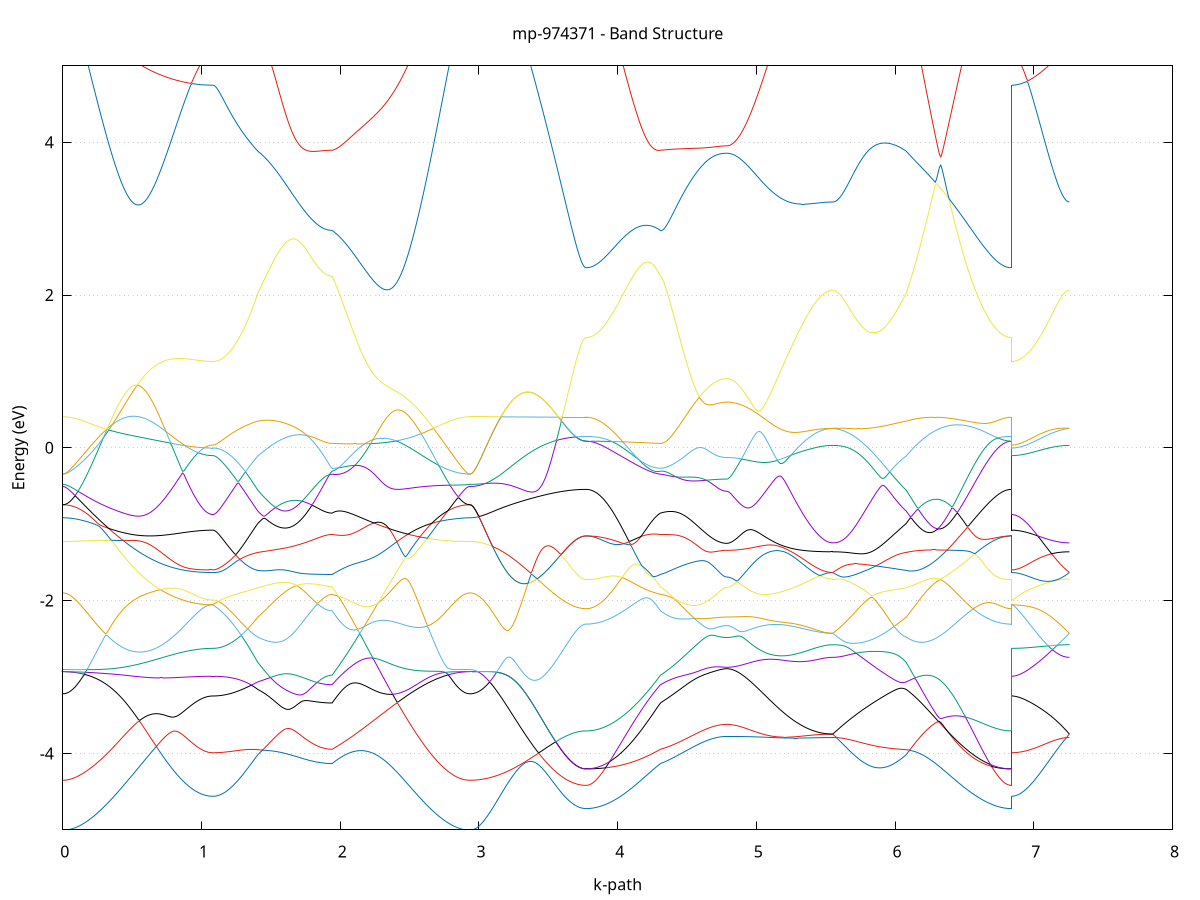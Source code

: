set title 'mp-974371 - Band Structure'
set xlabel 'k-path'
set ylabel 'Energy (eV)'
set grid y
set yrange [-5:5]
set terminal png size 800,600
set output 'mp-974371_bands_gnuplot.png'
plot '-' using 1:2 with lines notitle, '-' using 1:2 with lines notitle, '-' using 1:2 with lines notitle, '-' using 1:2 with lines notitle, '-' using 1:2 with lines notitle, '-' using 1:2 with lines notitle, '-' using 1:2 with lines notitle, '-' using 1:2 with lines notitle, '-' using 1:2 with lines notitle, '-' using 1:2 with lines notitle, '-' using 1:2 with lines notitle, '-' using 1:2 with lines notitle, '-' using 1:2 with lines notitle, '-' using 1:2 with lines notitle, '-' using 1:2 with lines notitle, '-' using 1:2 with lines notitle, '-' using 1:2 with lines notitle, '-' using 1:2 with lines notitle, '-' using 1:2 with lines notitle, '-' using 1:2 with lines notitle, '-' using 1:2 with lines notitle, '-' using 1:2 with lines notitle, '-' using 1:2 with lines notitle, '-' using 1:2 with lines notitle, '-' using 1:2 with lines notitle, '-' using 1:2 with lines notitle, '-' using 1:2 with lines notitle, '-' using 1:2 with lines notitle, '-' using 1:2 with lines notitle, '-' using 1:2 with lines notitle, '-' using 1:2 with lines notitle, '-' using 1:2 with lines notitle, '-' using 1:2 with lines notitle, '-' using 1:2 with lines notitle, '-' using 1:2 with lines notitle, '-' using 1:2 with lines notitle, '-' using 1:2 with lines notitle, '-' using 1:2 with lines notitle, '-' using 1:2 with lines notitle, '-' using 1:2 with lines notitle, '-' using 1:2 with lines notitle, '-' using 1:2 with lines notitle, '-' using 1:2 with lines notitle, '-' using 1:2 with lines notitle, '-' using 1:2 with lines notitle, '-' using 1:2 with lines notitle, '-' using 1:2 with lines notitle, '-' using 1:2 with lines notitle, '-' using 1:2 with lines notitle, '-' using 1:2 with lines notitle, '-' using 1:2 with lines notitle, '-' using 1:2 with lines notitle, '-' using 1:2 with lines notitle, '-' using 1:2 with lines notitle, '-' using 1:2 with lines notitle, '-' using 1:2 with lines notitle, '-' using 1:2 with lines notitle, '-' using 1:2 with lines notitle, '-' using 1:2 with lines notitle, '-' using 1:2 with lines notitle, '-' using 1:2 with lines notitle, '-' using 1:2 with lines notitle, '-' using 1:2 with lines notitle, '-' using 1:2 with lines notitle
0.000000 -46.241886
0.009924 -46.241986
0.019847 -46.241986
0.029771 -46.242086
0.039694 -46.242186
0.049618 -46.242286
0.059541 -46.242486
0.069465 -46.242586
0.079388 -46.242786
0.089312 -46.243086
0.099236 -46.243386
0.109159 -46.243586
0.119083 -46.243986
0.129006 -46.244286
0.138930 -46.244686
0.148853 -46.244986
0.158777 -46.245486
0.168701 -46.245886
0.178624 -46.246286
0.188548 -46.246786
0.198471 -46.247286
0.208395 -46.247786
0.218318 -46.248386
0.228242 -46.248886
0.238165 -46.249486
0.248089 -46.250086
0.258013 -46.250686
0.267936 -46.251286
0.277860 -46.251886
0.287783 -46.252486
0.297707 -46.253186
0.307630 -46.253786
0.317554 -46.254486
0.327478 -46.255186
0.337401 -46.255886
0.347325 -46.256586
0.357248 -46.257286
0.367172 -46.257986
0.377095 -46.258786
0.387019 -46.259486
0.396942 -46.260286
0.406866 -46.260986
0.416790 -46.261786
0.426713 -46.262486
0.436637 -46.263286
0.446560 -46.263986
0.456484 -46.264786
0.466407 -46.265586
0.476331 -46.266386
0.486255 -46.267086
0.496178 -46.267886
0.506102 -46.268686
0.516025 -46.269486
0.525949 -46.270186
0.535872 -46.270986
0.545796 -46.271786
0.555719 -46.272486
0.565643 -46.273286
0.575567 -46.273986
0.585490 -46.274786
0.595414 -46.275486
0.605337 -46.276286
0.615261 -46.276986
0.625184 -46.277686
0.635108 -46.278386
0.645032 -46.279086
0.654955 -46.279786
0.664879 -46.280486
0.674802 -46.281186
0.684726 -46.281886
0.694649 -46.282586
0.704573 -46.283186
0.714496 -46.283786
0.724420 -46.284486
0.734344 -46.285086
0.744267 -46.285686
0.754191 -46.286286
0.764114 -46.286886
0.774038 -46.287386
0.783961 -46.287986
0.793885 -46.288486
0.803808 -46.288986
0.813732 -46.289486
0.823656 -46.289986
0.833579 -46.290486
0.843503 -46.290986
0.853426 -46.291386
0.863350 -46.291786
0.873273 -46.292186
0.883197 -46.292586
0.893121 -46.292986
0.903044 -46.293386
0.912968 -46.293686
0.922891 -46.293986
0.932815 -46.294286
0.942738 -46.294586
0.952662 -46.294886
0.962585 -46.295086
0.972509 -46.295386
0.982433 -46.295586
0.992356 -46.295686
1.002280 -46.295886
1.012203 -46.296086
1.022127 -46.296186
1.032050 -46.296286
1.041974 -46.296386
1.051898 -46.296486
1.061821 -46.296486
1.071745 -46.296486
1.081668 -46.296486
1.081668 -46.296486
1.091493 -46.296486
1.101317 -46.296386
1.111142 -46.296186
1.120966 -46.295886
1.130790 -46.295586
1.140615 -46.295186
1.150439 -46.294686
1.160264 -46.294086
1.170088 -46.293386
1.179913 -46.292686
1.189737 -46.291886
1.199561 -46.290986
1.209386 -46.290086
1.219210 -46.288986
1.229035 -46.287986
1.238859 -46.286786
1.248684 -46.285586
1.258508 -46.284186
1.268332 -46.282886
1.278157 -46.281386
1.287981 -46.279886
1.297806 -46.278286
1.307630 -46.276686
1.317455 -46.274986
1.327279 -46.273186
1.337103 -46.271386
1.346928 -46.269486
1.356752 -46.267486
1.366577 -46.265486
1.376401 -46.263486
1.386226 -46.261286
1.396050 -46.259186
1.405874 -46.256886
1.405874 -46.256886
1.415793 -46.255286
1.425712 -46.253686
1.435630 -46.251986
1.445549 -46.250286
1.455468 -46.248486
1.465386 -46.246786
1.475305 -46.244986
1.485224 -46.243086
1.495142 -46.241286
1.505061 -46.239386
1.514979 -46.237486
1.524898 -46.235586
1.534817 -46.233686
1.544735 -46.231786
1.554654 -46.229886
1.564573 -46.227886
1.574491 -46.225886
1.584410 -46.223886
1.594329 -46.222986
1.604247 -46.222586
1.614166 -46.222186
1.624084 -46.221686
1.634003 -46.221086
1.643922 -46.220586
1.653840 -46.219886
1.663759 -46.219286
1.673678 -46.218586
1.683596 -46.217886
1.693515 -46.217086
1.703434 -46.216286
1.713352 -46.215386
1.723271 -46.214486
1.733190 -46.213586
1.743108 -46.212686
1.753027 -46.211686
1.762945 -46.210586
1.772864 -46.209586
1.782783 -46.208486
1.792701 -46.207286
1.802620 -46.206086
1.812539 -46.204886
1.822457 -46.203686
1.832376 -46.202486
1.842295 -46.201186
1.852213 -46.199786
1.862132 -46.198486
1.872050 -46.197086
1.881969 -46.195686
1.891888 -46.194386
1.901806 -46.192986
1.911725 -46.191686
1.921644 -46.190386
1.931562 -46.189386
1.941481 -46.188986
1.941481 -46.188986
1.951422 -46.187586
1.961363 -46.186086
1.971304 -46.184686
1.981245 -46.183186
1.991186 -46.183386
2.001127 -46.185386
2.011068 -46.187286
2.021009 -46.189286
2.030950 -46.191186
2.040891 -46.193086
2.050832 -46.194986
2.060773 -46.196886
2.070714 -46.198686
2.080655 -46.200486
2.090596 -46.202286
2.100537 -46.203986
2.110478 -46.205686
2.120420 -46.207386
2.130361 -46.209086
2.140302 -46.210686
2.150243 -46.212286
2.160184 -46.213886
2.170125 -46.215386
2.180066 -46.216886
2.190007 -46.218386
2.199948 -46.219786
2.209889 -46.221186
2.219830 -46.222586
2.229771 -46.223886
2.239712 -46.225186
2.249653 -46.226486
2.259594 -46.227686
2.269535 -46.228886
2.279476 -46.229986
2.289417 -46.231186
2.299358 -46.232286
2.309299 -46.233286
2.319240 -46.234286
2.329181 -46.235286
2.339122 -46.236186
2.349063 -46.237086
2.359004 -46.237986
2.368945 -46.238786
2.378886 -46.239586
2.388827 -46.240386
2.398768 -46.241086
2.408709 -46.241786
2.418651 -46.242386
2.428592 -46.242986
2.438533 -46.243586
2.448474 -46.244086
2.458415 -46.244586
2.468356 -46.245086
2.478297 -46.245486
2.488238 -46.245886
2.498179 -46.246186
2.508120 -46.246486
2.518061 -46.246786
2.528002 -46.247086
2.537943 -46.247286
2.547884 -46.247486
2.557825 -46.247586
2.567766 -46.247786
2.577707 -46.247886
2.587648 -46.247886
2.597589 -46.247986
2.607530 -46.247986
2.617471 -46.247886
2.627412 -46.247886
2.637353 -46.247786
2.647294 -46.247686
2.657235 -46.247586
2.667176 -46.247386
2.677117 -46.247286
2.687058 -46.247086
2.696999 -46.246886
2.706940 -46.246686
2.716882 -46.246386
2.726823 -46.246186
2.736764 -46.245886
2.746705 -46.245686
2.756646 -46.245386
2.766587 -46.245086
2.776528 -46.244786
2.786469 -46.244586
2.796410 -46.244286
2.806351 -46.243986
2.816292 -46.243686
2.826233 -46.243486
2.836174 -46.243186
2.846115 -46.242986
2.856056 -46.242786
2.865997 -46.242586
2.875938 -46.242386
2.885879 -46.242286
2.895820 -46.242186
2.905761 -46.242086
2.915702 -46.241986
2.925643 -46.241986
2.935584 -46.241886
2.935584 -46.241886
2.945554 -46.241886
2.955524 -46.241786
2.965494 -46.241686
2.975464 -46.241486
2.985434 -46.241286
2.995404 -46.240986
3.005374 -46.240686
3.015344 -46.240286
3.025314 -46.239886
3.035284 -46.239386
3.045254 -46.238886
3.055224 -46.238286
3.065194 -46.237686
3.075164 -46.237086
3.085134 -46.236286
3.095104 -46.235586
3.105074 -46.234786
3.115044 -46.233886
3.125014 -46.232986
3.134983 -46.231986
3.144953 -46.230986
3.154923 -46.229986
3.164893 -46.228886
3.174863 -46.227686
3.184833 -46.226486
3.194803 -46.225286
3.204773 -46.223986
3.214743 -46.222686
3.224713 -46.221286
3.234683 -46.219886
3.244653 -46.218386
3.254623 -46.216886
3.264593 -46.215386
3.274563 -46.213786
3.284533 -46.212186
3.294503 -46.210486
3.304473 -46.208786
3.314443 -46.206986
3.324413 -46.206986
3.334383 -46.207986
3.344353 -46.208986
3.354323 -46.209986
3.364293 -46.210886
3.374263 -46.211886
3.384232 -46.212786
3.394202 -46.213686
3.404172 -46.214586
3.414142 -46.215486
3.424112 -46.216386
3.434082 -46.217286
3.444052 -46.218086
3.454022 -46.218886
3.463992 -46.219686
3.473962 -46.220486
3.483932 -46.221286
3.493902 -46.221986
3.503872 -46.222686
3.513842 -46.223386
3.523812 -46.224086
3.533782 -46.224786
3.543752 -46.225386
3.553722 -46.225986
3.563692 -46.226586
3.573662 -46.227086
3.583632 -46.227686
3.593602 -46.228186
3.603572 -46.228686
3.613542 -46.229086
3.623512 -46.229586
3.633481 -46.229986
3.643451 -46.230286
3.653421 -46.230686
3.663391 -46.230986
3.673361 -46.231286
3.683331 -46.231586
3.693301 -46.231786
3.703271 -46.231986
3.713241 -46.232186
3.723211 -46.232386
3.733181 -46.232486
3.743151 -46.232586
3.753121 -46.232686
3.763091 -46.232686
3.773061 -46.232686
3.773061 -46.232686
3.782980 -46.232686
3.792898 -46.232586
3.802817 -46.232586
3.812735 -46.232386
3.822654 -46.232286
3.832573 -46.232086
3.842491 -46.231886
3.852410 -46.231586
3.862329 -46.231386
3.872247 -46.230986
3.882166 -46.230686
3.892085 -46.230286
3.902003 -46.229886
3.911922 -46.229486
3.921840 -46.228986
3.931759 -46.228486
3.941678 -46.227886
3.951596 -46.227386
3.961515 -46.226786
3.971434 -46.226086
3.981352 -46.225386
3.991271 -46.224786
4.001190 -46.223986
4.011108 -46.223286
4.021027 -46.222486
4.030946 -46.221686
4.040864 -46.220786
4.050783 -46.219986
4.060701 -46.219086
4.070620 -46.218186
4.080539 -46.217186
4.090457 -46.216186
4.100376 -46.215186
4.110295 -46.214186
4.120213 -46.213186
4.130132 -46.212086
4.140051 -46.210986
4.149969 -46.209886
4.159888 -46.208686
4.169806 -46.207486
4.179725 -46.206286
4.189644 -46.205086
4.199562 -46.203886
4.209481 -46.202586
4.219400 -46.201386
4.229318 -46.200086
4.239237 -46.198686
4.249156 -46.197386
4.259074 -46.196086
4.268993 -46.194686
4.278911 -46.193286
4.288830 -46.191886
4.298749 -46.190486
4.308667 -46.188986
4.308667 -46.188986
4.318613 -46.188286
4.328558 -46.187586
4.338504 -46.186886
4.348450 -46.186086
4.358395 -46.185286
4.368341 -46.184486
4.378286 -46.183686
4.388232 -46.184586
4.398177 -46.185986
4.408123 -46.187386
4.418068 -46.188886
4.428014 -46.190386
4.437959 -46.191886
4.447905 -46.193386
4.457850 -46.194886
4.467796 -46.196286
4.477741 -46.197686
4.487687 -46.199186
4.497632 -46.200486
4.507578 -46.201886
4.517523 -46.203186
4.527469 -46.204486
4.537415 -46.205686
4.547360 -46.206986
4.557306 -46.208086
4.567251 -46.209286
4.577197 -46.210386
4.587142 -46.211386
4.597088 -46.212386
4.607033 -46.213386
4.616979 -46.214286
4.626924 -46.215086
4.636870 -46.215886
4.646815 -46.216686
4.656761 -46.217386
4.666706 -46.218086
4.676652 -46.218686
4.686597 -46.219286
4.696543 -46.219786
4.706488 -46.220186
4.716434 -46.220586
4.726379 -46.220986
4.736325 -46.221286
4.746271 -46.221486
4.756216 -46.221686
4.766162 -46.221786
4.776107 -46.221886
4.786053 -46.221886
4.786053 -46.221886
4.795986 -46.221986
4.805919 -46.222086
4.815852 -46.222286
4.825785 -46.222486
4.835719 -46.222886
4.845652 -46.223286
4.855585 -46.223786
4.865518 -46.224386
4.875451 -46.224986
4.885384 -46.225686
4.895318 -46.226486
4.905251 -46.227386
4.915184 -46.228286
4.925117 -46.229286
4.935050 -46.230286
4.944984 -46.231386
4.954917 -46.232586
4.964850 -46.233786
4.974783 -46.234986
4.984716 -46.236286
4.994649 -46.237686
5.004583 -46.239086
5.014516 -46.240486
5.024449 -46.241886
5.034382 -46.243386
5.044315 -46.244886
5.054249 -46.246386
5.064182 -46.247886
5.074115 -46.249486
5.084048 -46.250986
5.093981 -46.252586
5.103914 -46.254186
5.113848 -46.255686
5.123781 -46.257286
5.133714 -46.258786
5.143647 -46.260386
5.153580 -46.261886
5.163513 -46.263386
5.173447 -46.264986
5.183380 -46.266386
5.193313 -46.267886
5.203246 -46.269386
5.213179 -46.270786
5.223113 -46.272186
5.233046 -46.273586
5.242979 -46.274886
5.252912 -46.276186
5.262845 -46.277486
5.272778 -46.278786
5.282712 -46.279986
5.292645 -46.281186
5.302578 -46.282386
5.312511 -46.283486
5.322444 -46.284486
5.332378 -46.285586
5.342311 -46.286586
5.352244 -46.287486
5.362177 -46.288486
5.372110 -46.289286
5.382043 -46.290186
5.391977 -46.290986
5.401910 -46.291686
5.411843 -46.292386
5.421776 -46.292986
5.431709 -46.293586
5.441643 -46.294186
5.451576 -46.294686
5.461509 -46.295186
5.471442 -46.295586
5.481375 -46.295986
5.491308 -46.296286
5.501242 -46.296586
5.511175 -46.296786
5.521108 -46.296886
5.531041 -46.297086
5.540974 -46.297086
5.550908 -46.297186
5.550908 -46.297186
5.560900 -46.297186
5.570892 -46.297086
5.580884 -46.297086
5.590876 -46.296986
5.600868 -46.296886
5.610860 -46.296786
5.620852 -46.296586
5.630844 -46.296486
5.640836 -46.296286
5.650828 -46.295986
5.660820 -46.295786
5.670812 -46.295486
5.680804 -46.295186
5.690796 -46.294786
5.700788 -46.294386
5.710780 -46.293986
5.720772 -46.293586
5.730764 -46.293086
5.740756 -46.292586
5.750748 -46.292086
5.760740 -46.291486
5.770732 -46.290886
5.780724 -46.290186
5.790716 -46.289586
5.800708 -46.288886
5.810700 -46.288086
5.820692 -46.287286
5.830684 -46.286486
5.840676 -46.285686
5.850668 -46.284786
5.860660 -46.283886
5.870652 -46.282986
5.880644 -46.281986
5.890636 -46.280986
5.900628 -46.279886
5.910620 -46.278786
5.920612 -46.277686
5.930604 -46.276586
5.940596 -46.275386
5.950588 -46.274186
5.960580 -46.272986
5.970572 -46.271786
5.980564 -46.270486
5.990556 -46.269186
6.000548 -46.267886
6.010540 -46.266586
6.020532 -46.265286
6.030524 -46.263886
6.040516 -46.262486
6.050508 -46.261086
6.060500 -46.259686
6.070492 -46.258286
6.080484 -46.256886
6.080484 -46.256886
6.090451 -46.254586
6.100417 -46.252286
6.110384 -46.249886
6.120351 -46.247386
6.130317 -46.244886
6.140284 -46.242386
6.150250 -46.239786
6.160217 -46.237086
6.170184 -46.234486
6.180150 -46.231786
6.190117 -46.228986
6.200083 -46.228386
6.210050 -46.228786
6.220017 -46.229086
6.229983 -46.229386
6.239950 -46.229686
6.249917 -46.229986
6.259883 -46.230286
6.269850 -46.230486
6.279816 -46.230786
6.289783 -46.230986
6.299750 -46.231186
6.309716 -46.231386
6.319683 -46.231586
6.329649 -46.231786
6.339616 -46.231986
6.349583 -46.232086
6.359549 -46.232286
6.369516 -46.232386
6.379482 -46.232486
6.389449 -46.232686
6.399416 -46.232786
6.409382 -46.232886
6.419349 -46.232886
6.429315 -46.232986
6.439282 -46.233086
6.449249 -46.233086
6.459215 -46.233186
6.469182 -46.233186
6.479148 -46.233286
6.489115 -46.233286
6.499082 -46.233286
6.509048 -46.233286
6.519015 -46.233286
6.528981 -46.233286
6.538948 -46.233286
6.548915 -46.233286
6.558881 -46.233286
6.568848 -46.233286
6.578814 -46.233286
6.588781 -46.233286
6.598748 -46.233186
6.608714 -46.233186
6.618681 -46.233186
6.628648 -46.233086
6.638614 -46.233086
6.648581 -46.233086
6.658547 -46.233086
6.668514 -46.232986
6.678481 -46.232986
6.688447 -46.232986
6.698414 -46.232886
6.708380 -46.232886
6.718347 -46.232886
6.728314 -46.232886
6.738280 -46.232786
6.748247 -46.232786
6.758213 -46.232786
6.768180 -46.232786
6.778147 -46.232786
6.788113 -46.232686
6.798080 -46.232686
6.808046 -46.232686
6.818013 -46.232686
6.827980 -46.232686
6.837946 -46.232686
6.837946 -46.296486
6.847916 -46.296486
6.857886 -46.296486
6.867856 -46.296586
6.877826 -46.296586
6.887796 -46.296586
6.897766 -46.296586
6.907736 -46.296586
6.917706 -46.296586
6.927676 -46.296586
6.937646 -46.296586
6.947616 -46.296686
6.957586 -46.296686
6.967556 -46.296686
6.977526 -46.296686
6.987496 -46.296686
6.997466 -46.296686
7.007436 -46.296786
7.017405 -46.296786
7.027375 -46.296786
7.037345 -46.296786
7.047315 -46.296886
7.057285 -46.296886
7.067255 -46.296886
7.077225 -46.296886
7.087195 -46.296886
7.097165 -46.296986
7.107135 -46.296986
7.117105 -46.296986
7.127075 -46.296986
7.137045 -46.296986
7.147015 -46.297086
7.156985 -46.297086
7.166955 -46.297086
7.176925 -46.297086
7.186895 -46.297086
7.196865 -46.297086
7.206835 -46.297086
7.216805 -46.297186
7.226775 -46.297186
7.236745 -46.297186
7.246715 -46.297186
7.256685 -46.297186
e
0.000000 -46.177186
0.009924 -46.177186
0.019847 -46.177186
0.029771 -46.177086
0.039694 -46.176886
0.049618 -46.176786
0.059541 -46.176586
0.069465 -46.176286
0.079388 -46.176086
0.089312 -46.175786
0.099236 -46.175386
0.109159 -46.175086
0.119083 -46.174686
0.129006 -46.174186
0.138930 -46.173686
0.148853 -46.173186
0.158777 -46.172686
0.168701 -46.172086
0.178624 -46.171486
0.188548 -46.170886
0.198471 -46.170286
0.208395 -46.169586
0.218318 -46.168886
0.228242 -46.168086
0.238165 -46.167386
0.248089 -46.166586
0.258013 -46.165786
0.267936 -46.164886
0.277860 -46.164086
0.287783 -46.163186
0.297707 -46.162286
0.307630 -46.161386
0.317554 -46.160386
0.327478 -46.159386
0.337401 -46.158386
0.347325 -46.157386
0.357248 -46.156386
0.367172 -46.155286
0.377095 -46.154186
0.387019 -46.153186
0.396942 -46.151986
0.406866 -46.150886
0.416790 -46.149786
0.426713 -46.148586
0.436637 -46.147386
0.446560 -46.146286
0.456484 -46.145086
0.466407 -46.145286
0.476331 -46.146786
0.486255 -46.148186
0.496178 -46.149686
0.506102 -46.151086
0.516025 -46.152486
0.525949 -46.153886
0.535872 -46.155286
0.545796 -46.156686
0.555719 -46.157986
0.565643 -46.159286
0.575567 -46.160686
0.585490 -46.161986
0.595414 -46.163186
0.605337 -46.164486
0.615261 -46.165786
0.625184 -46.166986
0.635108 -46.168186
0.645032 -46.169386
0.654955 -46.170586
0.664879 -46.171686
0.674802 -46.172786
0.684726 -46.173986
0.694649 -46.175086
0.704573 -46.176086
0.714496 -46.177186
0.724420 -46.178186
0.734344 -46.179186
0.744267 -46.180186
0.754191 -46.181086
0.764114 -46.181986
0.774038 -46.182886
0.783961 -46.183786
0.793885 -46.184686
0.803808 -46.185486
0.813732 -46.186286
0.823656 -46.187086
0.833579 -46.187786
0.843503 -46.188486
0.853426 -46.189186
0.863350 -46.189886
0.873273 -46.190486
0.883197 -46.191086
0.893121 -46.191686
0.903044 -46.192286
0.912968 -46.192786
0.922891 -46.193286
0.932815 -46.193686
0.942738 -46.194186
0.952662 -46.194586
0.962585 -46.194986
0.972509 -46.195286
0.982433 -46.195586
0.992356 -46.195886
1.002280 -46.196186
1.012203 -46.196386
1.022127 -46.196786
1.032050 -46.197186
1.041974 -46.197386
1.051898 -46.197686
1.061821 -46.197786
1.071745 -46.197886
1.081668 -46.197886
1.081668 -46.197886
1.091493 -46.198586
1.101317 -46.199486
1.111142 -46.200486
1.120966 -46.201386
1.130790 -46.202386
1.140615 -46.203286
1.150439 -46.204186
1.160264 -46.205086
1.170088 -46.205986
1.179913 -46.206886
1.189737 -46.207686
1.199561 -46.208586
1.209386 -46.209386
1.219210 -46.210186
1.229035 -46.210986
1.238859 -46.211786
1.248684 -46.212586
1.258508 -46.213386
1.268332 -46.214086
1.278157 -46.214886
1.287981 -46.215586
1.297806 -46.216286
1.307630 -46.216986
1.317455 -46.217686
1.327279 -46.218286
1.337103 -46.218986
1.346928 -46.219586
1.356752 -46.220186
1.366577 -46.220786
1.376401 -46.221386
1.386226 -46.221986
1.396050 -46.222486
1.405874 -46.223086
1.405874 -46.223086
1.415793 -46.223386
1.425712 -46.223786
1.435630 -46.224086
1.445549 -46.224286
1.455468 -46.224486
1.465386 -46.224686
1.475305 -46.224786
1.485224 -46.224886
1.495142 -46.224886
1.505061 -46.224886
1.514979 -46.224886
1.524898 -46.224786
1.534817 -46.224586
1.544735 -46.224486
1.554654 -46.224286
1.564573 -46.223986
1.574491 -46.223686
1.584410 -46.223386
1.594329 -46.221986
1.604247 -46.219986
1.614166 -46.217986
1.624084 -46.215986
1.634003 -46.213986
1.643922 -46.211986
1.653840 -46.209986
1.663759 -46.208086
1.673678 -46.206086
1.683596 -46.204186
1.693515 -46.202286
1.703434 -46.200386
1.713352 -46.198486
1.723271 -46.196686
1.733190 -46.194886
1.743108 -46.193186
1.753027 -46.191386
1.762945 -46.189786
1.772864 -46.188186
1.782783 -46.186586
1.792701 -46.185086
1.802620 -46.183686
1.812539 -46.182286
1.822457 -46.180986
1.832376 -46.179786
1.842295 -46.178686
1.852213 -46.177686
1.862132 -46.176686
1.872050 -46.175886
1.881969 -46.175686
1.891888 -46.177286
1.901806 -46.178886
1.911725 -46.180386
1.921644 -46.181686
1.931562 -46.182786
1.941481 -46.183186
1.941481 -46.183186
1.951422 -46.181786
1.961363 -46.180486
1.971304 -46.179286
1.981245 -46.181286
1.991186 -46.181686
2.001127 -46.180186
2.011068 -46.178586
2.021009 -46.177086
2.030950 -46.175586
2.040891 -46.173986
2.050832 -46.172486
2.060773 -46.170886
2.070714 -46.169286
2.080655 -46.167786
2.090596 -46.166186
2.100537 -46.164686
2.110478 -46.163886
2.120420 -46.162986
2.130361 -46.162186
2.140302 -46.161386
2.150243 -46.160586
2.160184 -46.159786
2.170125 -46.159086
2.180066 -46.158386
2.190007 -46.157686
2.199948 -46.156986
2.209889 -46.156286
2.219830 -46.155586
2.229771 -46.154886
2.239712 -46.154186
2.249653 -46.153486
2.259594 -46.152786
2.269535 -46.152086
2.279476 -46.151386
2.289417 -46.150686
2.299358 -46.149986
2.309299 -46.149286
2.319240 -46.148586
2.329181 -46.147786
2.339122 -46.147086
2.349063 -46.146286
2.359004 -46.145486
2.368945 -46.144686
2.378886 -46.143886
2.388827 -46.142986
2.398768 -46.142186
2.408709 -46.141286
2.418651 -46.140386
2.428592 -46.139486
2.438533 -46.139086
2.448474 -46.140486
2.458415 -46.141886
2.468356 -46.143186
2.478297 -46.144486
2.488238 -46.145786
2.498179 -46.147086
2.508120 -46.148386
2.518061 -46.149586
2.528002 -46.150886
2.537943 -46.152086
2.547884 -46.153286
2.557825 -46.154386
2.567766 -46.155486
2.577707 -46.156586
2.587648 -46.157686
2.597589 -46.158786
2.607530 -46.159786
2.617471 -46.160786
2.627412 -46.161786
2.637353 -46.162686
2.647294 -46.163686
2.657235 -46.164586
2.667176 -46.165386
2.677117 -46.166286
2.687058 -46.167086
2.696999 -46.167786
2.706940 -46.168586
2.716882 -46.169286
2.726823 -46.169986
2.736764 -46.170686
2.746705 -46.171286
2.756646 -46.171886
2.766587 -46.172486
2.776528 -46.172986
2.786469 -46.173486
2.796410 -46.173986
2.806351 -46.174386
2.816292 -46.174886
2.826233 -46.175186
2.836174 -46.175586
2.846115 -46.175886
2.856056 -46.176186
2.865997 -46.176386
2.875938 -46.176586
2.885879 -46.176786
2.895820 -46.176986
2.905761 -46.177086
2.915702 -46.177186
2.925643 -46.177186
2.935584 -46.177186
2.935584 -46.177186
2.945554 -46.177286
2.955524 -46.177386
2.965494 -46.177486
2.975464 -46.177686
2.985434 -46.177986
2.995404 -46.178286
3.005374 -46.178686
3.015344 -46.179186
3.025314 -46.179586
3.035284 -46.180186
3.045254 -46.180786
3.055224 -46.181386
3.065194 -46.182086
3.075164 -46.182786
3.085134 -46.183586
3.095104 -46.184286
3.105074 -46.185186
3.115044 -46.185986
3.125014 -46.186886
3.134983 -46.187786
3.144953 -46.188686
3.154923 -46.189686
3.164893 -46.190586
3.174863 -46.191586
3.184833 -46.192586
3.194803 -46.193586
3.204773 -46.194586
3.214743 -46.195686
3.224713 -46.196686
3.234683 -46.197686
3.244653 -46.198786
3.254623 -46.199786
3.264593 -46.200786
3.274563 -46.201886
3.284533 -46.202886
3.294503 -46.203886
3.304473 -46.204986
3.314443 -46.205986
3.324413 -46.206986
3.334383 -46.207986
3.344353 -46.208986
3.354323 -46.209986
3.364293 -46.210886
3.374263 -46.211886
3.384232 -46.212786
3.394202 -46.213686
3.404172 -46.214586
3.414142 -46.215486
3.424112 -46.216386
3.434082 -46.217286
3.444052 -46.218086
3.454022 -46.218886
3.463992 -46.219686
3.473962 -46.220486
3.483932 -46.221286
3.493902 -46.221986
3.503872 -46.222686
3.513842 -46.223386
3.523812 -46.224086
3.533782 -46.224786
3.543752 -46.225386
3.553722 -46.225986
3.563692 -46.226586
3.573662 -46.227086
3.583632 -46.227686
3.593602 -46.228186
3.603572 -46.228686
3.613542 -46.229086
3.623512 -46.229586
3.633481 -46.229986
3.643451 -46.230286
3.653421 -46.230686
3.663391 -46.230986
3.673361 -46.231286
3.683331 -46.231586
3.693301 -46.231786
3.703271 -46.231986
3.713241 -46.232186
3.723211 -46.232386
3.733181 -46.232486
3.743151 -46.232586
3.753121 -46.232686
3.763091 -46.232686
3.773061 -46.232686
3.773061 -46.232686
3.782980 -46.232686
3.792898 -46.232586
3.802817 -46.232486
3.812735 -46.232386
3.822654 -46.232186
3.832573 -46.231886
3.842491 -46.231686
3.852410 -46.231386
3.862329 -46.230986
3.872247 -46.230586
3.882166 -46.230186
3.892085 -46.229786
3.902003 -46.229186
3.911922 -46.228686
3.921840 -46.228086
3.931759 -46.227486
3.941678 -46.226786
3.951596 -46.226086
3.961515 -46.225386
3.971434 -46.224586
3.981352 -46.223786
3.991271 -46.222986
4.001190 -46.222086
4.011108 -46.221186
4.021027 -46.220286
4.030946 -46.219286
4.040864 -46.218286
4.050783 -46.217186
4.060701 -46.216186
4.070620 -46.215086
4.080539 -46.213886
4.090457 -46.212786
4.100376 -46.211586
4.110295 -46.210386
4.120213 -46.209086
4.130132 -46.207886
4.140051 -46.206586
4.149969 -46.205286
4.159888 -46.203986
4.169806 -46.202686
4.179725 -46.201286
4.189644 -46.199886
4.199562 -46.198586
4.209481 -46.197186
4.219400 -46.195786
4.229318 -46.194386
4.239237 -46.192986
4.249156 -46.191586
4.259074 -46.190086
4.268993 -46.188686
4.278911 -46.187286
4.288830 -46.185886
4.298749 -46.184586
4.308667 -46.183186
4.308667 -46.183186
4.318613 -46.182486
4.328558 -46.181886
4.338504 -46.181386
4.348450 -46.181086
4.358395 -46.181186
4.368341 -46.182086
4.378286 -46.183186
4.388232 -46.182886
4.398177 -46.181986
4.408123 -46.181186
4.418068 -46.180286
4.428014 -46.179386
4.437959 -46.178486
4.447905 -46.177586
4.457850 -46.176686
4.467796 -46.175786
4.477741 -46.174886
4.487687 -46.173886
4.497632 -46.172986
4.507578 -46.171986
4.517523 -46.171086
4.527469 -46.170086
4.537415 -46.169186
4.547360 -46.168186
4.557306 -46.167286
4.567251 -46.166286
4.577197 -46.165386
4.587142 -46.164486
4.597088 -46.163486
4.607033 -46.162686
4.616979 -46.161786
4.626924 -46.160886
4.636870 -46.160086
4.646815 -46.159286
4.656761 -46.158486
4.666706 -46.157786
4.676652 -46.157086
4.686597 -46.156386
4.696543 -46.155786
4.706488 -46.155186
4.716434 -46.154686
4.726379 -46.154286
4.736325 -46.153886
4.746271 -46.153586
4.756216 -46.153286
4.766162 -46.153186
4.776107 -46.152986
4.786053 -46.152986
4.786053 -46.152986
4.795986 -46.153086
4.805919 -46.153186
4.815852 -46.153486
4.825785 -46.153886
4.835719 -46.154386
4.845652 -46.154986
4.855585 -46.155586
4.865518 -46.156386
4.875451 -46.157186
4.885384 -46.157986
4.895318 -46.158986
4.905251 -46.159886
4.915184 -46.160886
4.925117 -46.161886
4.935050 -46.162986
4.944984 -46.163986
4.954917 -46.165086
4.964850 -46.166186
4.974783 -46.167286
4.984716 -46.168386
4.994649 -46.169486
5.004583 -46.170586
5.014516 -46.171686
5.024449 -46.172686
5.034382 -46.173786
5.044315 -46.174786
5.054249 -46.175886
5.064182 -46.176886
5.074115 -46.177886
5.084048 -46.178786
5.093981 -46.179786
5.103914 -46.180686
5.113848 -46.181586
5.123781 -46.182486
5.133714 -46.183286
5.143647 -46.184186
5.153580 -46.184986
5.163513 -46.185686
5.173447 -46.186486
5.183380 -46.187186
5.193313 -46.187886
5.203246 -46.188486
5.213179 -46.189186
5.223113 -46.189786
5.233046 -46.190386
5.242979 -46.190886
5.252912 -46.191386
5.262845 -46.191886
5.272778 -46.192386
5.282712 -46.192786
5.292645 -46.193186
5.302578 -46.193586
5.312511 -46.193986
5.322444 -46.194286
5.332378 -46.194586
5.342311 -46.194886
5.352244 -46.195186
5.362177 -46.195386
5.372110 -46.195586
5.382043 -46.195786
5.391977 -46.195986
5.401910 -46.196086
5.411843 -46.196286
5.421776 -46.196386
5.431709 -46.196486
5.441643 -46.196586
5.451576 -46.196686
5.461509 -46.196786
5.471442 -46.196786
5.481375 -46.196886
5.491308 -46.196886
5.501242 -46.196986
5.511175 -46.196986
5.521108 -46.196986
5.531041 -46.196986
5.540974 -46.196986
5.550908 -46.196986
5.550908 -46.196986
5.560900 -46.196986
5.570892 -46.196986
5.580884 -46.196986
5.590876 -46.197086
5.600868 -46.197086
5.610860 -46.197086
5.620852 -46.197186
5.630844 -46.197286
5.640836 -46.197386
5.650828 -46.197586
5.660820 -46.197786
5.670812 -46.197986
5.680804 -46.198286
5.690796 -46.198586
5.700788 -46.198986
5.710780 -46.199386
5.720772 -46.199786
5.730764 -46.200386
5.740756 -46.200886
5.750748 -46.201486
5.760740 -46.202186
5.770732 -46.202886
5.780724 -46.203586
5.790716 -46.204286
5.800708 -46.205086
5.810700 -46.205786
5.820692 -46.206586
5.830684 -46.207386
5.840676 -46.208186
5.850668 -46.208986
5.860660 -46.209786
5.870652 -46.210586
5.880644 -46.211386
5.890636 -46.212186
5.900628 -46.212886
5.910620 -46.213686
5.920612 -46.214386
5.930604 -46.215086
5.940596 -46.215786
5.950588 -46.216486
5.960580 -46.217086
5.970572 -46.217786
5.980564 -46.218386
5.990556 -46.218986
6.000548 -46.219486
6.010540 -46.220086
6.020532 -46.220586
6.030524 -46.221086
6.040516 -46.221486
6.050508 -46.221986
6.060500 -46.222386
6.070492 -46.222686
6.080484 -46.223086
6.080484 -46.223086
6.090451 -46.223586
6.100417 -46.224086
6.110384 -46.224586
6.120351 -46.225086
6.130317 -46.225586
6.140284 -46.225986
6.150250 -46.226486
6.160217 -46.226886
6.170184 -46.227286
6.180150 -46.227686
6.190117 -46.228086
6.200083 -46.226286
6.210050 -46.223486
6.220017 -46.220586
6.229983 -46.217786
6.239950 -46.214886
6.249917 -46.211986
6.259883 -46.208986
6.269850 -46.206086
6.279816 -46.203086
6.289783 -46.200086
6.299750 -46.197086
6.309716 -46.194086
6.319683 -46.191086
6.329649 -46.187986
6.339616 -46.184986
6.349583 -46.181886
6.359549 -46.178886
6.369516 -46.175786
6.379482 -46.172786
6.389449 -46.169686
6.399416 -46.166686
6.409382 -46.167986
6.419349 -46.170686
6.429315 -46.173286
6.439282 -46.175886
6.449249 -46.178386
6.459215 -46.180886
6.469182 -46.183386
6.479148 -46.185786
6.489115 -46.188186
6.499082 -46.190586
6.509048 -46.192886
6.519015 -46.195086
6.528981 -46.197286
6.538948 -46.199386
6.548915 -46.201486
6.558881 -46.203486
6.568848 -46.205486
6.578814 -46.207386
6.588781 -46.209186
6.598748 -46.210986
6.608714 -46.212686
6.618681 -46.214286
6.628648 -46.215886
6.638614 -46.217486
6.648581 -46.218886
6.658547 -46.220286
6.668514 -46.221586
6.678481 -46.222886
6.688447 -46.223986
6.698414 -46.225086
6.708380 -46.226186
6.718347 -46.227086
6.728314 -46.227986
6.738280 -46.228786
6.748247 -46.229586
6.758213 -46.230186
6.768180 -46.230786
6.778147 -46.231286
6.788113 -46.231686
6.798080 -46.232086
6.808046 -46.232386
6.818013 -46.232586
6.827980 -46.232686
6.837946 -46.232686
6.837946 -46.197886
6.847916 -46.197886
6.857886 -46.197886
6.867856 -46.197886
6.877826 -46.197886
6.887796 -46.197886
6.897766 -46.197886
6.907736 -46.197886
6.917706 -46.197886
6.927676 -46.197786
6.937646 -46.197786
6.947616 -46.197786
6.957586 -46.197786
6.967556 -46.197686
6.977526 -46.197686
6.987496 -46.197686
6.997466 -46.197586
7.007436 -46.197586
7.017405 -46.197586
7.027375 -46.197486
7.037345 -46.197486
7.047315 -46.197486
7.057285 -46.197386
7.067255 -46.197386
7.077225 -46.197386
7.087195 -46.197386
7.097165 -46.197286
7.107135 -46.197286
7.117105 -46.197286
7.127075 -46.197186
7.137045 -46.197186
7.147015 -46.197186
7.156985 -46.197086
7.166955 -46.197086
7.176925 -46.197086
7.186895 -46.197086
7.196865 -46.197086
7.206835 -46.197086
7.216805 -46.196986
7.226775 -46.196986
7.236745 -46.196986
7.246715 -46.196986
7.256685 -46.196986
e
0.000000 -46.177186
0.009924 -46.177186
0.019847 -46.177086
0.029771 -46.176886
0.039694 -46.176686
0.049618 -46.176286
0.059541 -46.175886
0.069465 -46.175486
0.079388 -46.174886
0.089312 -46.174286
0.099236 -46.173586
0.109159 -46.172886
0.119083 -46.172086
0.129006 -46.171186
0.138930 -46.170186
0.148853 -46.169186
0.158777 -46.168086
0.168701 -46.166986
0.178624 -46.165786
0.188548 -46.164486
0.198471 -46.163186
0.208395 -46.161786
0.218318 -46.160286
0.228242 -46.158786
0.238165 -46.157186
0.248089 -46.155586
0.258013 -46.153886
0.267936 -46.152186
0.277860 -46.150386
0.287783 -46.148486
0.297707 -46.146686
0.307630 -46.144686
0.317554 -46.142686
0.327478 -46.140686
0.337401 -46.138586
0.347325 -46.136486
0.357248 -46.134286
0.367172 -46.132186
0.377095 -46.131886
0.387019 -46.133386
0.396942 -46.134886
0.406866 -46.136386
0.416790 -46.137886
0.426713 -46.139386
0.436637 -46.140886
0.446560 -46.142386
0.456484 -46.143886
0.466407 -46.143786
0.476331 -46.142586
0.486255 -46.141386
0.496178 -46.140086
0.506102 -46.138886
0.516025 -46.137586
0.525949 -46.136286
0.535872 -46.134986
0.545796 -46.133686
0.555719 -46.132386
0.565643 -46.132986
0.575567 -46.134786
0.585490 -46.136586
0.595414 -46.138486
0.605337 -46.140286
0.615261 -46.142086
0.625184 -46.143986
0.635108 -46.145786
0.645032 -46.147586
0.654955 -46.149486
0.664879 -46.151286
0.674802 -46.153086
0.684726 -46.154886
0.694649 -46.156686
0.704573 -46.158486
0.714496 -46.160286
0.724420 -46.161986
0.734344 -46.163686
0.744267 -46.165486
0.754191 -46.167086
0.764114 -46.168786
0.774038 -46.170386
0.783961 -46.171986
0.793885 -46.173586
0.803808 -46.175086
0.813732 -46.176586
0.823656 -46.177986
0.833579 -46.179486
0.843503 -46.180786
0.853426 -46.182186
0.863350 -46.183386
0.873273 -46.184686
0.883197 -46.185886
0.893121 -46.186986
0.903044 -46.188086
0.912968 -46.189086
0.922891 -46.190086
0.932815 -46.190986
0.942738 -46.191886
0.952662 -46.192686
0.962585 -46.193486
0.972509 -46.194186
0.982433 -46.194786
0.992356 -46.195386
1.002280 -46.195886
1.012203 -46.196386
1.022127 -46.196586
1.032050 -46.196786
1.041974 -46.196886
1.051898 -46.196986
1.061821 -46.197086
1.071745 -46.197086
1.081668 -46.197086
1.081668 -46.197086
1.091493 -46.196486
1.101317 -46.195486
1.111142 -46.194486
1.120966 -46.193486
1.130790 -46.192486
1.140615 -46.191386
1.150439 -46.190386
1.160264 -46.189286
1.170088 -46.188286
1.179913 -46.187186
1.189737 -46.186086
1.199561 -46.184986
1.209386 -46.183886
1.219210 -46.182786
1.229035 -46.181686
1.238859 -46.180586
1.248684 -46.179486
1.258508 -46.178386
1.268332 -46.177286
1.278157 -46.176186
1.287981 -46.174986
1.297806 -46.173886
1.307630 -46.172786
1.317455 -46.171586
1.327279 -46.170486
1.337103 -46.169386
1.346928 -46.168186
1.356752 -46.167086
1.366577 -46.165986
1.376401 -46.164786
1.386226 -46.163686
1.396050 -46.162486
1.405874 -46.161386
1.405874 -46.161386
1.415793 -46.160586
1.425712 -46.159786
1.435630 -46.158886
1.445549 -46.158086
1.455468 -46.157286
1.465386 -46.156386
1.475305 -46.155586
1.485224 -46.154786
1.495142 -46.153886
1.505061 -46.153086
1.514979 -46.152286
1.524898 -46.151486
1.534817 -46.150686
1.544735 -46.149886
1.554654 -46.149186
1.564573 -46.148486
1.574491 -46.147786
1.584410 -46.147186
1.594329 -46.146586
1.604247 -46.146086
1.614166 -46.145586
1.624084 -46.145186
1.634003 -46.144986
1.643922 -46.144786
1.653840 -46.144786
1.663759 -46.144886
1.673678 -46.145186
1.683596 -46.145686
1.693515 -46.146386
1.703434 -46.147286
1.713352 -46.148286
1.723271 -46.149486
1.733190 -46.150786
1.743108 -46.152186
1.753027 -46.153686
1.762945 -46.155286
1.772864 -46.156886
1.782783 -46.158486
1.792701 -46.160186
1.802620 -46.161886
1.812539 -46.163686
1.822457 -46.165386
1.832376 -46.167086
1.842295 -46.168886
1.852213 -46.170586
1.862132 -46.172286
1.872050 -46.173986
1.881969 -46.175086
1.891888 -46.174486
1.901806 -46.173986
1.911725 -46.173586
1.921644 -46.173286
1.931562 -46.173086
1.941481 -46.172986
1.941481 -46.172986
1.951422 -46.175086
1.961363 -46.177186
1.971304 -46.179186
1.981245 -46.177886
1.991186 -46.176586
2.001127 -46.175386
2.011068 -46.174086
2.021009 -46.172986
2.030950 -46.171786
2.040891 -46.170686
2.050832 -46.169586
2.060773 -46.168586
2.070714 -46.167586
2.080655 -46.166586
2.090596 -46.165686
2.100537 -46.164586
2.110478 -46.162986
2.120420 -46.161386
2.130361 -46.159886
2.140302 -46.158286
2.150243 -46.156686
2.160184 -46.155086
2.170125 -46.153486
2.180066 -46.151886
2.190007 -46.150286
2.199948 -46.148786
2.209889 -46.147186
2.219830 -46.145586
2.229771 -46.144086
2.239712 -46.142486
2.249653 -46.140886
2.259594 -46.139386
2.269535 -46.137886
2.279476 -46.136286
2.289417 -46.134786
2.299358 -46.133286
2.309299 -46.131786
2.319240 -46.130286
2.329181 -46.128886
2.339122 -46.127386
2.349063 -46.125986
2.359004 -46.127386
2.368945 -46.128986
2.378886 -46.130386
2.388827 -46.131886
2.398768 -46.133386
2.408709 -46.134886
2.418651 -46.136286
2.428592 -46.137686
2.438533 -46.138586
2.448474 -46.137686
2.458415 -46.136686
2.468356 -46.135686
2.478297 -46.134686
2.488238 -46.133686
2.498179 -46.132686
2.508120 -46.131686
2.518061 -46.133086
2.528002 -46.134586
2.537943 -46.136086
2.547884 -46.137586
2.557825 -46.139086
2.567766 -46.140586
2.577707 -46.141986
2.587648 -46.143486
2.597589 -46.144986
2.607530 -46.146486
2.617471 -46.147886
2.627412 -46.149386
2.637353 -46.150786
2.647294 -46.152186
2.657235 -46.153586
2.667176 -46.154986
2.677117 -46.156386
2.687058 -46.157686
2.696999 -46.158986
2.706940 -46.160286
2.716882 -46.161486
2.726823 -46.162786
2.736764 -46.163986
2.746705 -46.165086
2.756646 -46.166186
2.766587 -46.167286
2.776528 -46.168386
2.786469 -46.169386
2.796410 -46.170286
2.806351 -46.171186
2.816292 -46.172086
2.826233 -46.172786
2.836174 -46.173586
2.846115 -46.174286
2.856056 -46.174886
2.865997 -46.175386
2.875938 -46.175886
2.885879 -46.176286
2.895820 -46.176586
2.905761 -46.176886
2.915702 -46.177086
2.925643 -46.177186
2.935584 -46.177186
2.935584 -46.177186
2.945554 -46.177286
2.955524 -46.177386
2.965494 -46.177486
2.975464 -46.177686
2.985434 -46.177986
2.995404 -46.178286
3.005374 -46.178686
3.015344 -46.179186
3.025314 -46.179586
3.035284 -46.180186
3.045254 -46.180786
3.055224 -46.181386
3.065194 -46.182086
3.075164 -46.182786
3.085134 -46.183586
3.095104 -46.184286
3.105074 -46.185186
3.115044 -46.185986
3.125014 -46.186886
3.134983 -46.187786
3.144953 -46.188686
3.154923 -46.189686
3.164893 -46.190586
3.174863 -46.191586
3.184833 -46.192586
3.194803 -46.193586
3.204773 -46.194586
3.214743 -46.195686
3.224713 -46.196686
3.234683 -46.197686
3.244653 -46.198786
3.254623 -46.199786
3.264593 -46.200786
3.274563 -46.201886
3.284533 -46.202886
3.294503 -46.203886
3.304473 -46.204986
3.314443 -46.205986
3.324413 -46.205186
3.334383 -46.203386
3.344353 -46.201486
3.354323 -46.199586
3.364293 -46.197686
3.374263 -46.195686
3.384232 -46.193686
3.394202 -46.191686
3.404172 -46.189586
3.414142 -46.187486
3.424112 -46.185286
3.434082 -46.183086
3.444052 -46.180886
3.454022 -46.178686
3.463992 -46.176386
3.473962 -46.174086
3.483932 -46.171786
3.493902 -46.169386
3.503872 -46.166986
3.513842 -46.164586
3.523812 -46.162186
3.533782 -46.159686
3.543752 -46.157186
3.553722 -46.154786
3.563692 -46.152286
3.573662 -46.149686
3.583632 -46.147186
3.593602 -46.144686
3.603572 -46.142186
3.613542 -46.139586
3.623512 -46.137086
3.633481 -46.134486
3.643451 -46.131986
3.653421 -46.129486
3.663391 -46.126986
3.673361 -46.124586
3.683331 -46.122186
3.693301 -46.119886
3.703271 -46.117686
3.713241 -46.115586
3.723211 -46.113686
3.733181 -46.111986
3.743151 -46.110586
3.753121 -46.109486
3.763091 -46.108786
3.773061 -46.108586
3.773061 -46.108586
3.782980 -46.108586
3.792898 -46.108586
3.802817 -46.108586
3.812735 -46.108686
3.822654 -46.108786
3.832573 -46.108886
3.842491 -46.108986
3.852410 -46.109186
3.862329 -46.109386
3.872247 -46.109586
3.882166 -46.109786
3.892085 -46.109986
3.902003 -46.110186
3.911922 -46.110486
3.921840 -46.110786
3.931759 -46.111086
3.941678 -46.111386
3.951596 -46.111686
3.961515 -46.111986
3.971434 -46.112286
3.981352 -46.112686
3.991271 -46.112986
4.001190 -46.113386
4.011108 -46.113686
4.021027 -46.114086
4.030946 -46.114486
4.040864 -46.114886
4.050783 -46.115286
4.060701 -46.117486
4.070620 -46.119786
4.080539 -46.121986
4.090457 -46.124186
4.100376 -46.126486
4.110295 -46.128686
4.120213 -46.130986
4.130132 -46.133286
4.140051 -46.135486
4.149969 -46.137786
4.159888 -46.139986
4.169806 -46.142286
4.179725 -46.144586
4.189644 -46.146786
4.199562 -46.149086
4.209481 -46.151286
4.219400 -46.153486
4.229318 -46.155686
4.239237 -46.157886
4.249156 -46.160086
4.259074 -46.162286
4.268993 -46.164486
4.278911 -46.166686
4.288830 -46.168786
4.298749 -46.170886
4.308667 -46.172986
4.308667 -46.172986
4.318613 -46.174086
4.328558 -46.175186
4.338504 -46.176186
4.348450 -46.177086
4.358395 -46.177586
4.368341 -46.177386
4.378286 -46.176886
4.388232 -46.176186
4.398177 -46.175386
4.408123 -46.174586
4.418068 -46.173786
4.428014 -46.172886
4.437959 -46.172086
4.447905 -46.171186
4.457850 -46.170286
4.467796 -46.169386
4.477741 -46.168486
4.487687 -46.167586
4.497632 -46.166686
4.507578 -46.165686
4.517523 -46.164786
4.527469 -46.163886
4.537415 -46.162986
4.547360 -46.162086
4.557306 -46.161186
4.567251 -46.160286
4.577197 -46.159386
4.587142 -46.158586
4.597088 -46.157686
4.607033 -46.156886
4.616979 -46.156086
4.626924 -46.155286
4.636870 -46.154586
4.646815 -46.153886
4.656761 -46.153186
4.666706 -46.152486
4.676652 -46.151886
4.686597 -46.151286
4.696543 -46.150786
4.706488 -46.150286
4.716434 -46.149886
4.726379 -46.149486
4.736325 -46.149186
4.746271 -46.148886
4.756216 -46.148686
4.766162 -46.148486
4.776107 -46.148386
4.786053 -46.148386
4.786053 -46.148386
4.795986 -46.148486
4.805919 -46.148586
4.815852 -46.148786
4.825785 -46.149086
4.835719 -46.149486
4.845652 -46.149886
4.855585 -46.150386
4.865518 -46.150886
4.875451 -46.151486
4.885384 -46.151986
4.895318 -46.152586
4.905251 -46.153186
4.915184 -46.153686
4.925117 -46.154286
4.935050 -46.154786
4.944984 -46.155286
4.954917 -46.155786
4.964850 -46.156186
4.974783 -46.156586
4.984716 -46.156986
4.994649 -46.157286
5.004583 -46.157686
5.014516 -46.157886
5.024449 -46.158186
5.034382 -46.158386
5.044315 -46.158586
5.054249 -46.158686
5.064182 -46.158786
5.074115 -46.158886
5.084048 -46.158986
5.093981 -46.158986
5.103914 -46.158986
5.113848 -46.158986
5.123781 -46.158986
5.133714 -46.158886
5.143647 -46.158886
5.153580 -46.158786
5.163513 -46.158686
5.173447 -46.158486
5.183380 -46.158386
5.193313 -46.158286
5.203246 -46.158086
5.213179 -46.157886
5.223113 -46.157786
5.233046 -46.157586
5.242979 -46.157386
5.252912 -46.157186
5.262845 -46.156986
5.272778 -46.156786
5.282712 -46.156586
5.292645 -46.156386
5.302578 -46.156186
5.312511 -46.155986
5.322444 -46.155786
5.332378 -46.155586
5.342311 -46.155386
5.352244 -46.155186
5.362177 -46.154986
5.372110 -46.154786
5.382043 -46.154686
5.391977 -46.154486
5.401910 -46.154286
5.411843 -46.154186
5.421776 -46.153986
5.431709 -46.153886
5.441643 -46.153786
5.451576 -46.153686
5.461509 -46.153586
5.471442 -46.153486
5.481375 -46.153386
5.491308 -46.153286
5.501242 -46.153186
5.511175 -46.153186
5.521108 -46.153086
5.531041 -46.153086
5.540974 -46.153086
5.550908 -46.153086
5.550908 -46.153086
5.560900 -46.154586
5.570892 -46.156086
5.580884 -46.157486
5.590876 -46.158886
5.600868 -46.160286
5.610860 -46.161586
5.620852 -46.162886
5.630844 -46.164086
5.640836 -46.165186
5.650828 -46.166286
5.660820 -46.167286
5.670812 -46.168186
5.680804 -46.169086
5.690796 -46.169886
5.700788 -46.170586
5.710780 -46.171186
5.720772 -46.171686
5.730764 -46.172186
5.740756 -46.172486
5.750748 -46.172786
5.760740 -46.173086
5.770732 -46.173186
5.780724 -46.173286
5.790716 -46.173286
5.800708 -46.173286
5.810700 -46.173286
5.820692 -46.173086
5.830684 -46.172986
5.840676 -46.172786
5.850668 -46.172586
5.860660 -46.172286
5.870652 -46.171986
5.880644 -46.171686
5.890636 -46.171386
5.900628 -46.170986
5.910620 -46.170586
5.920612 -46.170186
5.930604 -46.169786
5.940596 -46.169386
5.950588 -46.168886
5.960580 -46.168386
5.970572 -46.167986
5.980564 -46.167386
5.990556 -46.166886
6.000548 -46.166386
6.010540 -46.165786
6.020532 -46.165186
6.030524 -46.164686
6.040516 -46.164086
6.050508 -46.163386
6.060500 -46.162786
6.070492 -46.162086
6.080484 -46.161386
6.080484 -46.161386
6.090451 -46.160286
6.100417 -46.159086
6.110384 -46.157986
6.120351 -46.156786
6.130317 -46.155686
6.140284 -46.154586
6.150250 -46.153486
6.160217 -46.152286
6.170184 -46.151186
6.180150 -46.150086
6.190117 -46.148986
6.200083 -46.147886
6.210050 -46.146786
6.220017 -46.145786
6.229983 -46.144686
6.239950 -46.143586
6.249917 -46.142586
6.259883 -46.141486
6.269850 -46.140486
6.279816 -46.139486
6.289783 -46.138486
6.299750 -46.137486
6.309716 -46.139686
6.319683 -46.142586
6.329649 -46.145486
6.339616 -46.148386
6.349583 -46.151286
6.359549 -46.154186
6.369516 -46.156986
6.379482 -46.159786
6.389449 -46.162586
6.399416 -46.165286
6.409382 -46.163686
6.419349 -46.160586
6.429315 -46.157586
6.439282 -46.154586
6.449249 -46.151586
6.459215 -46.148586
6.469182 -46.145686
6.479148 -46.142786
6.489115 -46.139786
6.499082 -46.136886
6.509048 -46.134086
6.519015 -46.131186
6.528981 -46.128386
6.538948 -46.125686
6.548915 -46.122886
6.558881 -46.120186
6.568848 -46.117586
6.578814 -46.115586
6.588781 -46.115086
6.598748 -46.114586
6.608714 -46.114086
6.618681 -46.113586
6.628648 -46.113186
6.638614 -46.112686
6.648581 -46.112286
6.658547 -46.111886
6.668514 -46.111586
6.678481 -46.111186
6.688447 -46.110886
6.698414 -46.110586
6.708380 -46.110286
6.718347 -46.110086
6.728314 -46.109786
6.738280 -46.109586
6.748247 -46.109386
6.758213 -46.109186
6.768180 -46.109086
6.778147 -46.108886
6.788113 -46.108786
6.798080 -46.108686
6.808046 -46.108586
6.818013 -46.108586
6.827980 -46.108586
6.837946 -46.108586
6.837946 -46.197086
6.847916 -46.197086
6.857886 -46.196986
6.867856 -46.196886
6.877826 -46.196686
6.887796 -46.196486
6.897766 -46.196186
6.907736 -46.195786
6.917706 -46.195386
6.927676 -46.194986
6.937646 -46.194486
6.947616 -46.193886
6.957586 -46.193286
6.967556 -46.192586
6.977526 -46.191886
6.987496 -46.191086
6.997466 -46.190286
7.007436 -46.189486
7.017405 -46.188486
7.027375 -46.187586
7.037345 -46.186486
7.047315 -46.185486
7.057285 -46.184386
7.067255 -46.183186
7.077225 -46.181986
7.087195 -46.180686
7.097165 -46.179386
7.107135 -46.178086
7.117105 -46.176686
7.127075 -46.175286
7.137045 -46.173786
7.147015 -46.172286
7.156985 -46.170686
7.166955 -46.169086
7.176925 -46.167486
7.186895 -46.165786
7.196865 -46.164086
7.206835 -46.162286
7.216805 -46.160586
7.226775 -46.158686
7.236745 -46.156886
7.246715 -46.154986
7.256685 -46.153086
e
0.000000 -46.079486
0.009924 -46.079686
0.019847 -46.080286
0.029771 -46.081086
0.039694 -46.082086
0.049618 -46.083286
0.059541 -46.084486
0.069465 -46.085786
0.079388 -46.087086
0.089312 -46.088386
0.099236 -46.089786
0.109159 -46.091186
0.119083 -46.092586
0.129006 -46.093986
0.138930 -46.095386
0.148853 -46.096886
0.158777 -46.098386
0.168701 -46.099786
0.178624 -46.101286
0.188548 -46.102786
0.198471 -46.104286
0.208395 -46.105786
0.218318 -46.107286
0.228242 -46.108886
0.238165 -46.110386
0.248089 -46.111886
0.258013 -46.113486
0.267936 -46.114986
0.277860 -46.116486
0.287783 -46.118086
0.297707 -46.119586
0.307630 -46.121186
0.317554 -46.122686
0.327478 -46.124186
0.337401 -46.125786
0.347325 -46.127286
0.357248 -46.128786
0.367172 -46.130386
0.377095 -46.129886
0.387019 -46.127686
0.396942 -46.125386
0.406866 -46.123086
0.416790 -46.120686
0.426713 -46.118286
0.436637 -46.115886
0.446560 -46.113486
0.456484 -46.114386
0.466407 -46.115886
0.476331 -46.117486
0.486255 -46.119186
0.496178 -46.120886
0.506102 -46.122486
0.516025 -46.124286
0.525949 -46.125986
0.535872 -46.127686
0.545796 -46.129486
0.555719 -46.131186
0.565643 -46.131086
0.575567 -46.129786
0.585490 -46.128386
0.595414 -46.127086
0.605337 -46.125786
0.615261 -46.124386
0.625184 -46.123086
0.635108 -46.121686
0.645032 -46.120386
0.654955 -46.118986
0.664879 -46.117686
0.674802 -46.116386
0.684726 -46.114986
0.694649 -46.113686
0.704573 -46.112386
0.714496 -46.110986
0.724420 -46.109686
0.734344 -46.108386
0.744267 -46.107086
0.754191 -46.105886
0.764114 -46.104586
0.774038 -46.103286
0.783961 -46.102086
0.793885 -46.100886
0.803808 -46.099686
0.813732 -46.098486
0.823656 -46.097386
0.833579 -46.096186
0.843503 -46.095086
0.853426 -46.093986
0.863350 -46.092986
0.873273 -46.091886
0.883197 -46.090886
0.893121 -46.089986
0.903044 -46.088986
0.912968 -46.088186
0.922891 -46.087286
0.932815 -46.086486
0.942738 -46.085686
0.952662 -46.084986
0.962585 -46.084286
0.972509 -46.083686
0.982433 -46.083086
0.992356 -46.082586
1.002280 -46.082086
1.012203 -46.081686
1.022127 -46.081286
1.032050 -46.080986
1.041974 -46.080686
1.051898 -46.080486
1.061821 -46.080286
1.071745 -46.080286
1.081668 -46.080186
1.081668 -46.080186
1.091493 -46.080186
1.101317 -46.080186
1.111142 -46.080186
1.120966 -46.080186
1.130790 -46.080086
1.140615 -46.080086
1.150439 -46.080086
1.160264 -46.079986
1.170088 -46.079886
1.179913 -46.079886
1.189737 -46.079786
1.199561 -46.079686
1.209386 -46.079586
1.219210 -46.079486
1.229035 -46.079386
1.238859 -46.079286
1.248684 -46.079186
1.258508 -46.079086
1.268332 -46.078986
1.278157 -46.078786
1.287981 -46.078686
1.297806 -46.078586
1.307630 -46.078386
1.317455 -46.078186
1.327279 -46.078086
1.337103 -46.077886
1.346928 -46.077686
1.356752 -46.077586
1.366577 -46.077386
1.376401 -46.077186
1.386226 -46.076986
1.396050 -46.076786
1.405874 -46.076586
1.405874 -46.076586
1.415793 -46.076486
1.425712 -46.076386
1.435630 -46.077486
1.445549 -46.079486
1.455468 -46.081486
1.465386 -46.083586
1.475305 -46.085586
1.485224 -46.087686
1.495142 -46.089686
1.505061 -46.091686
1.514979 -46.093786
1.524898 -46.095786
1.534817 -46.097786
1.544735 -46.099786
1.554654 -46.101786
1.564573 -46.103686
1.574491 -46.105686
1.584410 -46.107586
1.594329 -46.109386
1.604247 -46.111186
1.614166 -46.112886
1.624084 -46.114586
1.634003 -46.116086
1.643922 -46.117586
1.653840 -46.118886
1.663759 -46.120086
1.673678 -46.121086
1.683596 -46.121886
1.693515 -46.122586
1.703434 -46.123086
1.713352 -46.123386
1.723271 -46.123586
1.733190 -46.123686
1.743108 -46.123686
1.753027 -46.123586
1.762945 -46.123386
1.772864 -46.123186
1.782783 -46.122986
1.792701 -46.122786
1.802620 -46.122486
1.812539 -46.122286
1.822457 -46.121986
1.832376 -46.121786
1.842295 -46.121486
1.852213 -46.121286
1.862132 -46.121086
1.872050 -46.120886
1.881969 -46.120686
1.891888 -46.120586
1.901806 -46.120486
1.911725 -46.120386
1.921644 -46.120286
1.931562 -46.120286
1.941481 -46.120286
1.941481 -46.120286
1.951422 -46.119986
1.961363 -46.119686
1.971304 -46.119386
1.981245 -46.118986
1.991186 -46.118486
2.001127 -46.117986
2.011068 -46.117386
2.021009 -46.116786
2.030950 -46.116086
2.040891 -46.115286
2.050832 -46.114486
2.060773 -46.113586
2.070714 -46.112686
2.080655 -46.111586
2.090596 -46.110486
2.100537 -46.109386
2.110478 -46.108186
2.120420 -46.106986
2.130361 -46.105686
2.140302 -46.104286
2.150243 -46.102886
2.160184 -46.101486
2.170125 -46.099986
2.180066 -46.098686
2.190007 -46.100286
2.199948 -46.101986
2.209889 -46.103586
2.219830 -46.105286
2.229771 -46.106886
2.239712 -46.108486
2.249653 -46.110086
2.259594 -46.111686
2.269535 -46.113386
2.279476 -46.114986
2.289417 -46.116586
2.299358 -46.118086
2.309299 -46.119686
2.319240 -46.121286
2.329181 -46.122786
2.339122 -46.124386
2.349063 -46.125886
2.359004 -46.124486
2.368945 -46.123086
2.378886 -46.121686
2.388827 -46.120286
2.398768 -46.118886
2.408709 -46.117586
2.418651 -46.118286
2.428592 -46.119686
2.438533 -46.121186
2.448474 -46.122686
2.458415 -46.124086
2.468356 -46.125586
2.478297 -46.127086
2.488238 -46.128586
2.498179 -46.130086
2.508120 -46.131586
2.518061 -46.130586
2.528002 -46.129486
2.537943 -46.128386
2.547884 -46.127286
2.557825 -46.126186
2.567766 -46.124986
2.577707 -46.123886
2.587648 -46.122686
2.597589 -46.121486
2.607530 -46.120286
2.617471 -46.118986
2.627412 -46.117786
2.637353 -46.116486
2.647294 -46.115286
2.657235 -46.113986
2.667176 -46.112686
2.677117 -46.111386
2.687058 -46.110086
2.696999 -46.108686
2.706940 -46.107386
2.716882 -46.106086
2.726823 -46.104686
2.736764 -46.103386
2.746705 -46.101986
2.756646 -46.100586
2.766587 -46.099286
2.776528 -46.097886
2.786469 -46.096486
2.796410 -46.095086
2.806351 -46.093786
2.816292 -46.092386
2.826233 -46.091086
2.836174 -46.089686
2.846115 -46.088386
2.856056 -46.087086
2.865997 -46.085786
2.875938 -46.084486
2.885879 -46.083286
2.895820 -46.082086
2.905761 -46.081086
2.915702 -46.080286
2.925643 -46.079686
2.935584 -46.079486
2.935584 -46.079486
2.945554 -46.079386
2.955524 -46.079286
2.965494 -46.079186
2.975464 -46.078886
2.985434 -46.078686
2.995404 -46.078286
3.005374 -46.077886
3.015344 -46.077386
3.025314 -46.076886
3.035284 -46.076286
3.045254 -46.075686
3.055224 -46.074986
3.065194 -46.074286
3.075164 -46.073486
3.085134 -46.072686
3.095104 -46.071886
3.105074 -46.070986
3.115044 -46.070386
3.125014 -46.070286
3.134983 -46.070186
3.144953 -46.069986
3.154923 -46.069886
3.164893 -46.069786
3.174863 -46.069686
3.184833 -46.069586
3.194803 -46.069386
3.204773 -46.069286
3.214743 -46.069186
3.224713 -46.068986
3.234683 -46.068786
3.244653 -46.068686
3.254623 -46.068486
3.264593 -46.068386
3.274563 -46.068186
3.284533 -46.068086
3.294503 -46.067886
3.304473 -46.067786
3.314443 -46.067586
3.324413 -46.067486
3.334383 -46.067286
3.344353 -46.067086
3.354323 -46.066986
3.364293 -46.066786
3.374263 -46.066686
3.384232 -46.066486
3.394202 -46.066286
3.404172 -46.066186
3.414142 -46.065986
3.424112 -46.065886
3.434082 -46.065686
3.444052 -46.065486
3.454022 -46.065386
3.463992 -46.065186
3.473962 -46.065086
3.483932 -46.064886
3.493902 -46.064786
3.503872 -46.064686
3.513842 -46.064486
3.523812 -46.064386
3.533782 -46.064286
3.543752 -46.064186
3.553722 -46.064086
3.563692 -46.063886
3.573662 -46.063786
3.583632 -46.063686
3.593602 -46.063586
3.603572 -46.063486
3.613542 -46.063386
3.623512 -46.063286
3.633481 -46.063186
3.643451 -46.063086
3.653421 -46.062986
3.663391 -46.062986
3.673361 -46.062886
3.683331 -46.062786
3.693301 -46.062786
3.703271 -46.063486
3.713241 -46.065686
3.723211 -46.067586
3.733181 -46.069386
3.743151 -46.070786
3.753121 -46.071886
3.763091 -46.072686
3.773061 -46.072886
3.773061 -46.072886
3.782980 -46.072986
3.792898 -46.073186
3.802817 -46.073686
3.812735 -46.074186
3.822654 -46.074986
3.832573 -46.075886
3.842491 -46.076886
3.852410 -46.077986
3.862329 -46.079286
3.872247 -46.080586
3.882166 -46.082086
3.892085 -46.083586
3.902003 -46.085286
3.911922 -46.086986
3.921840 -46.088686
3.931759 -46.090586
3.941678 -46.092386
3.951596 -46.094286
3.961515 -46.096286
3.971434 -46.098286
3.981352 -46.100286
3.991271 -46.102386
4.001190 -46.104486
4.011108 -46.106586
4.021027 -46.108786
4.030946 -46.110886
4.040864 -46.113086
4.050783 -46.115186
4.060701 -46.115586
4.070620 -46.115986
4.080539 -46.116386
4.090457 -46.116686
4.100376 -46.117086
4.110295 -46.117486
4.120213 -46.117786
4.130132 -46.118086
4.140051 -46.118486
4.149969 -46.118786
4.159888 -46.119086
4.169806 -46.119286
4.179725 -46.119586
4.189644 -46.119786
4.199562 -46.119986
4.209481 -46.120186
4.219400 -46.120386
4.229318 -46.120486
4.239237 -46.120586
4.249156 -46.120686
4.259074 -46.120686
4.268993 -46.120686
4.278911 -46.120686
4.288830 -46.120586
4.298749 -46.120386
4.308667 -46.120286
4.308667 -46.120286
4.318613 -46.120086
4.328558 -46.119886
4.338504 -46.119486
4.348450 -46.119086
4.358395 -46.118586
4.368341 -46.117986
4.378286 -46.117386
4.388232 -46.116786
4.398177 -46.116086
4.408123 -46.115386
4.418068 -46.114686
4.428014 -46.113986
4.437959 -46.113286
4.447905 -46.112486
4.457850 -46.111786
4.467796 -46.110986
4.477741 -46.110286
4.487687 -46.109486
4.497632 -46.108786
4.507578 -46.108086
4.517523 -46.107386
4.527469 -46.106786
4.537415 -46.106086
4.547360 -46.105486
4.557306 -46.104886
4.567251 -46.104386
4.577197 -46.103786
4.587142 -46.103286
4.597088 -46.102886
4.607033 -46.102386
4.616979 -46.101986
4.626924 -46.101686
4.636870 -46.101386
4.646815 -46.101086
4.656761 -46.100886
4.666706 -46.100686
4.676652 -46.100486
4.686597 -46.100386
4.696543 -46.100286
4.706488 -46.100186
4.716434 -46.100086
4.726379 -46.100086
4.736325 -46.100086
4.746271 -46.100086
4.756216 -46.100086
4.766162 -46.100086
4.776107 -46.099986
4.786053 -46.100086
4.786053 -46.100086
4.795986 -46.099986
4.805919 -46.099786
4.815852 -46.099586
4.825785 -46.099286
4.835719 -46.098886
4.845652 -46.098386
4.855585 -46.097886
4.865518 -46.097486
4.875451 -46.097086
4.885384 -46.096686
4.895318 -46.096486
4.905251 -46.096386
4.915184 -46.096486
4.925117 -46.096686
4.935050 -46.096986
4.944984 -46.097386
4.954917 -46.097986
4.964850 -46.098586
4.974783 -46.099286
4.984716 -46.100086
4.994649 -46.100886
5.004583 -46.101786
5.014516 -46.102786
5.024449 -46.103686
5.034382 -46.104786
5.044315 -46.105786
5.054249 -46.106886
5.064182 -46.107986
5.074115 -46.109086
5.084048 -46.110286
5.093981 -46.111486
5.103914 -46.112686
5.113848 -46.113886
5.123781 -46.115086
5.133714 -46.116286
5.143647 -46.117586
5.153580 -46.118786
5.163513 -46.120086
5.173447 -46.121286
5.183380 -46.122586
5.193313 -46.123886
5.203246 -46.125086
5.213179 -46.126386
5.223113 -46.127586
5.233046 -46.128786
5.242979 -46.130086
5.252912 -46.131286
5.262845 -46.132486
5.272778 -46.133686
5.282712 -46.134786
5.292645 -46.135986
5.302578 -46.137086
5.312511 -46.138186
5.322444 -46.139286
5.332378 -46.140286
5.342311 -46.141386
5.352244 -46.142386
5.362177 -46.143286
5.372110 -46.144186
5.382043 -46.145086
5.391977 -46.145986
5.401910 -46.146786
5.411843 -46.147586
5.421776 -46.148286
5.431709 -46.148986
5.441643 -46.149586
5.451576 -46.150186
5.461509 -46.150686
5.471442 -46.151186
5.481375 -46.151586
5.491308 -46.151986
5.501242 -46.152386
5.511175 -46.152586
5.521108 -46.152786
5.531041 -46.152986
5.540974 -46.153086
5.550908 -46.153086
5.550908 -46.153086
5.560900 -46.151486
5.570892 -46.149986
5.580884 -46.148386
5.590876 -46.146786
5.600868 -46.145186
5.610860 -46.143486
5.620852 -46.141786
5.630844 -46.140086
5.640836 -46.138486
5.650828 -46.136686
5.660820 -46.134986
5.670812 -46.133286
5.680804 -46.131586
5.690796 -46.129786
5.700788 -46.128086
5.710780 -46.126286
5.720772 -46.124486
5.730764 -46.122786
5.740756 -46.120986
5.750748 -46.119286
5.760740 -46.117486
5.770732 -46.115786
5.780724 -46.114086
5.790716 -46.112286
5.800708 -46.110586
5.810700 -46.108886
5.820692 -46.107286
5.830684 -46.105586
5.840676 -46.103986
5.850668 -46.102386
5.860660 -46.100786
5.870652 -46.099186
5.880644 -46.097686
5.890636 -46.096186
5.900628 -46.094686
5.910620 -46.093286
5.920612 -46.091886
5.930604 -46.090586
5.940596 -46.089286
5.950588 -46.087986
5.960580 -46.086786
5.970572 -46.085586
5.980564 -46.084486
5.990556 -46.083386
6.000548 -46.082386
6.010540 -46.081386
6.020532 -46.080486
6.030524 -46.079586
6.040516 -46.078786
6.050508 -46.078086
6.060500 -46.077386
6.070492 -46.076886
6.080484 -46.076586
6.080484 -46.076586
6.090451 -46.076386
6.100417 -46.077086
6.110384 -46.079986
6.120351 -46.082986
6.130317 -46.085886
6.140284 -46.088886
6.150250 -46.091786
6.160217 -46.094786
6.170184 -46.097786
6.180150 -46.100786
6.190117 -46.103786
6.200083 -46.106786
6.210050 -46.109786
6.220017 -46.112786
6.229983 -46.115786
6.239950 -46.118786
6.249917 -46.121786
6.259883 -46.124786
6.269850 -46.127786
6.279816 -46.130786
6.289783 -46.133786
6.299750 -46.136786
6.309716 -46.136486
6.319683 -46.135486
6.329649 -46.134586
6.339616 -46.133586
6.349583 -46.132686
6.359549 -46.131786
6.369516 -46.130886
6.379482 -46.129986
6.389449 -46.129086
6.399416 -46.128186
6.409382 -46.127386
6.419349 -46.126586
6.429315 -46.125686
6.439282 -46.124886
6.449249 -46.124186
6.459215 -46.123386
6.469182 -46.122586
6.479148 -46.121886
6.489115 -46.121186
6.499082 -46.120486
6.509048 -46.119786
6.519015 -46.119186
6.528981 -46.118486
6.538948 -46.117886
6.548915 -46.117286
6.558881 -46.116686
6.568848 -46.116086
6.578814 -46.114886
6.588781 -46.112386
6.598748 -46.109786
6.608714 -46.107286
6.618681 -46.104886
6.628648 -46.102486
6.638614 -46.100186
6.648581 -46.097886
6.658547 -46.095686
6.668514 -46.093486
6.678481 -46.091486
6.688447 -46.089486
6.698414 -46.087586
6.708380 -46.085686
6.718347 -46.083986
6.728314 -46.082386
6.738280 -46.080786
6.748247 -46.079386
6.758213 -46.078086
6.768180 -46.076886
6.778147 -46.075886
6.788113 -46.074986
6.798080 -46.074286
6.808046 -46.073686
6.818013 -46.073186
6.827980 -46.072986
6.837946 -46.072886
6.837946 -46.080186
6.847916 -46.080286
6.857886 -46.080586
6.867856 -46.080986
6.877826 -46.081586
6.887796 -46.082386
6.897766 -46.083286
6.907736 -46.084286
6.917706 -46.085486
6.927676 -46.086786
6.937646 -46.088286
6.947616 -46.089786
6.957586 -46.091386
6.967556 -46.093086
6.977526 -46.094886
6.987496 -46.096686
6.997466 -46.098586
7.007436 -46.100586
7.017405 -46.102586
7.027375 -46.104586
7.037345 -46.106686
7.047315 -46.108786
7.057285 -46.110886
7.067255 -46.113086
7.077225 -46.115186
7.087195 -46.117386
7.097165 -46.119586
7.107135 -46.121686
7.117105 -46.123886
7.127075 -46.126086
7.137045 -46.128286
7.147015 -46.130386
7.156985 -46.132586
7.166955 -46.134686
7.176925 -46.136786
7.186895 -46.138886
7.196865 -46.140986
7.206835 -46.143086
7.216805 -46.145086
7.226775 -46.147186
7.236745 -46.149186
7.246715 -46.151086
7.256685 -46.153086
e
0.000000 -46.079486
0.009924 -46.079486
0.019847 -46.079486
0.029771 -46.079586
0.039694 -46.079686
0.049618 -46.079786
0.059541 -46.079986
0.069465 -46.080186
0.079388 -46.080386
0.089312 -46.080686
0.099236 -46.080986
0.109159 -46.081286
0.119083 -46.081686
0.129006 -46.081986
0.138930 -46.082486
0.148853 -46.082886
0.158777 -46.083386
0.168701 -46.083886
0.178624 -46.084486
0.188548 -46.085086
0.198471 -46.085686
0.208395 -46.086286
0.218318 -46.086986
0.228242 -46.087686
0.238165 -46.088486
0.248089 -46.089286
0.258013 -46.090086
0.267936 -46.090986
0.277860 -46.091886
0.287783 -46.092886
0.297707 -46.093786
0.307630 -46.094886
0.317554 -46.095886
0.327478 -46.096986
0.337401 -46.098086
0.347325 -46.099286
0.357248 -46.100486
0.367172 -46.101686
0.377095 -46.102986
0.387019 -46.104286
0.396942 -46.105586
0.406866 -46.106986
0.416790 -46.108386
0.426713 -46.109886
0.436637 -46.111286
0.446560 -46.112786
0.456484 -46.111086
0.466407 -46.108586
0.476331 -46.106086
0.486255 -46.103586
0.496178 -46.101086
0.506102 -46.098586
0.516025 -46.096086
0.525949 -46.093586
0.535872 -46.090986
0.545796 -46.088486
0.555719 -46.085986
0.565643 -46.083386
0.575567 -46.080886
0.585490 -46.078386
0.595414 -46.075786
0.605337 -46.073286
0.615261 -46.070886
0.625184 -46.068386
0.635108 -46.065886
0.645032 -46.063486
0.654955 -46.061086
0.664879 -46.058686
0.674802 -46.056286
0.684726 -46.053886
0.694649 -46.051586
0.704573 -46.049286
0.714496 -46.047086
0.724420 -46.044886
0.734344 -46.042686
0.744267 -46.040586
0.754191 -46.038486
0.764114 -46.036386
0.774038 -46.034386
0.783961 -46.032386
0.793885 -46.030486
0.803808 -46.028586
0.813732 -46.026786
0.823656 -46.024986
0.833579 -46.023286
0.843503 -46.021586
0.853426 -46.019986
0.863350 -46.018486
0.873273 -46.016986
0.883197 -46.015586
0.893121 -46.014186
0.903044 -46.012886
0.912968 -46.011686
0.922891 -46.010486
0.932815 -46.009386
0.942738 -46.008386
0.952662 -46.007386
0.962585 -46.006486
0.972509 -46.005686
0.982433 -46.004886
0.992356 -46.004186
1.002280 -46.003586
1.012203 -46.002986
1.022127 -46.002486
1.032050 -46.002086
1.041974 -46.001886
1.051898 -46.001886
1.061821 -46.001786
1.071745 -46.001786
1.081668 -46.001786
1.081668 -46.001786
1.091493 -46.001986
1.101317 -46.002586
1.111142 -46.003486
1.120966 -46.004586
1.130790 -46.005986
1.140615 -46.007486
1.150439 -46.009186
1.160264 -46.010986
1.170088 -46.012786
1.179913 -46.014686
1.189737 -46.016686
1.199561 -46.018786
1.209386 -46.020886
1.219210 -46.023086
1.229035 -46.025286
1.238859 -46.027586
1.248684 -46.029886
1.258508 -46.032186
1.268332 -46.034586
1.278157 -46.036986
1.287981 -46.039486
1.297806 -46.041986
1.307630 -46.044486
1.317455 -46.047086
1.327279 -46.049686
1.337103 -46.052286
1.346928 -46.054886
1.356752 -46.057586
1.366577 -46.060286
1.376401 -46.062986
1.386226 -46.065786
1.396050 -46.068586
1.405874 -46.071386
1.405874 -46.071386
1.415793 -46.073386
1.425712 -46.075386
1.435630 -46.076286
1.445549 -46.076186
1.455468 -46.076086
1.465386 -46.076086
1.475305 -46.075986
1.485224 -46.075986
1.495142 -46.075986
1.505061 -46.075986
1.514979 -46.075986
1.524898 -46.076086
1.534817 -46.076086
1.544735 -46.076086
1.554654 -46.076186
1.564573 -46.076186
1.574491 -46.076286
1.584410 -46.076286
1.594329 -46.076386
1.604247 -46.076386
1.614166 -46.076486
1.624084 -46.076486
1.634003 -46.076586
1.643922 -46.076586
1.653840 -46.076686
1.663759 -46.076686
1.673678 -46.076686
1.683596 -46.076686
1.693515 -46.076686
1.703434 -46.076686
1.713352 -46.076586
1.723271 -46.076586
1.733190 -46.076486
1.743108 -46.076386
1.753027 -46.076286
1.762945 -46.076186
1.772864 -46.075986
1.782783 -46.075786
1.792701 -46.075586
1.802620 -46.075386
1.812539 -46.075086
1.822457 -46.074786
1.832376 -46.074486
1.842295 -46.074086
1.852213 -46.073786
1.862132 -46.073286
1.872050 -46.072886
1.881969 -46.072486
1.891888 -46.072086
1.901806 -46.071686
1.911725 -46.071286
1.921644 -46.070986
1.931562 -46.070786
1.941481 -46.070786
1.941481 -46.070786
1.951422 -46.071186
1.961363 -46.071686
1.971304 -46.072186
1.981245 -46.072786
1.991186 -46.073286
2.001127 -46.073886
2.011068 -46.074486
2.021009 -46.075086
2.030950 -46.075786
2.040891 -46.076486
2.050832 -46.077486
2.060773 -46.079186
2.070714 -46.080686
2.080655 -46.082386
2.090596 -46.083986
2.100537 -46.085586
2.110478 -46.087186
2.120420 -46.088886
2.130361 -46.090486
2.140302 -46.092086
2.150243 -46.093786
2.160184 -46.095386
2.170125 -46.097086
2.180066 -46.098486
2.190007 -46.096986
2.199948 -46.095486
2.209889 -46.093886
2.219830 -46.092486
2.229771 -46.093586
2.239712 -46.094686
2.249653 -46.095886
2.259594 -46.097086
2.269535 -46.098186
2.279476 -46.099486
2.289417 -46.100686
2.299358 -46.101986
2.309299 -46.103186
2.319240 -46.104486
2.329181 -46.105786
2.339122 -46.107086
2.349063 -46.108486
2.359004 -46.109786
2.368945 -46.111186
2.378886 -46.112586
2.388827 -46.113986
2.398768 -46.115386
2.408709 -46.116786
2.418651 -46.116286
2.428592 -46.114986
2.438533 -46.113586
2.448474 -46.112386
2.458415 -46.111086
2.468356 -46.109886
2.478297 -46.108586
2.488238 -46.107386
2.498179 -46.106286
2.508120 -46.105086
2.518061 -46.103986
2.528002 -46.102786
2.537943 -46.101686
2.547884 -46.100686
2.557825 -46.099586
2.567766 -46.098586
2.577707 -46.097586
2.587648 -46.096586
2.597589 -46.095686
2.607530 -46.094786
2.617471 -46.093886
2.627412 -46.092986
2.637353 -46.092086
2.647294 -46.091286
2.657235 -46.090486
2.667176 -46.089786
2.677117 -46.088986
2.687058 -46.088286
2.696999 -46.087586
2.706940 -46.086986
2.716882 -46.086286
2.726823 -46.085686
2.736764 -46.085086
2.746705 -46.084586
2.756646 -46.084086
2.766587 -46.083586
2.776528 -46.083086
2.786469 -46.082686
2.796410 -46.082186
2.806351 -46.081886
2.816292 -46.081486
2.826233 -46.081186
2.836174 -46.080886
2.846115 -46.080586
2.856056 -46.080386
2.865997 -46.080186
2.875938 -46.079986
2.885879 -46.079786
2.895820 -46.079686
2.905761 -46.079586
2.915702 -46.079486
2.925643 -46.079486
2.935584 -46.079486
2.935584 -46.079486
2.945554 -46.079386
2.955524 -46.079286
2.965494 -46.079186
2.975464 -46.078886
2.985434 -46.078686
2.995404 -46.078286
3.005374 -46.077886
3.015344 -46.077386
3.025314 -46.076886
3.035284 -46.076286
3.045254 -46.075686
3.055224 -46.074986
3.065194 -46.074286
3.075164 -46.073486
3.085134 -46.072686
3.095104 -46.071886
3.105074 -46.070986
3.115044 -46.070086
3.125014 -46.069086
3.134983 -46.068186
3.144953 -46.067186
3.154923 -46.066086
3.164893 -46.065086
3.174863 -46.063986
3.184833 -46.062886
3.194803 -46.061786
3.204773 -46.060686
3.214743 -46.059586
3.224713 -46.058486
3.234683 -46.057286
3.244653 -46.056186
3.254623 -46.054986
3.264593 -46.053886
3.274563 -46.052686
3.284533 -46.051586
3.294503 -46.050386
3.304473 -46.049286
3.314443 -46.048086
3.324413 -46.046986
3.334383 -46.045886
3.344353 -46.044786
3.354323 -46.043586
3.364293 -46.042486
3.374263 -46.041386
3.384232 -46.040386
3.394202 -46.039286
3.404172 -46.038186
3.414142 -46.037186
3.424112 -46.036186
3.434082 -46.035186
3.444052 -46.034186
3.454022 -46.033186
3.463992 -46.032186
3.473962 -46.031286
3.483932 -46.030386
3.493902 -46.029486
3.503872 -46.028686
3.513842 -46.027786
3.523812 -46.026986
3.533782 -46.026186
3.543752 -46.025386
3.553722 -46.024686
3.563692 -46.027286
3.573662 -46.029986
3.583632 -46.032686
3.593602 -46.035386
3.603572 -46.038086
3.613542 -46.040686
3.623512 -46.043386
3.633481 -46.046086
3.643451 -46.048686
3.653421 -46.051286
3.663391 -46.053886
3.673361 -46.056386
3.683331 -46.058886
3.693301 -46.061186
3.703271 -46.062686
3.713241 -46.062686
3.723211 -46.062686
3.733181 -46.062586
3.743151 -46.062586
3.753121 -46.062586
3.763091 -46.062586
3.773061 -46.062586
3.773061 -46.062586
3.782980 -46.062586
3.792898 -46.062586
3.802817 -46.062586
3.812735 -46.062586
3.822654 -46.062686
3.832573 -46.062686
3.842491 -46.062686
3.852410 -46.062786
3.862329 -46.062786
3.872247 -46.062786
3.882166 -46.062886
3.892085 -46.062886
3.902003 -46.062886
3.911922 -46.062986
3.921840 -46.062986
3.931759 -46.063086
3.941678 -46.063086
3.951596 -46.063186
3.961515 -46.063186
3.971434 -46.063286
3.981352 -46.063386
3.991271 -46.063386
4.001190 -46.063486
4.011108 -46.063586
4.021027 -46.063686
4.030946 -46.063786
4.040864 -46.063886
4.050783 -46.063986
4.060701 -46.064086
4.070620 -46.064186
4.080539 -46.064286
4.090457 -46.064486
4.100376 -46.064586
4.110295 -46.064786
4.120213 -46.064986
4.130132 -46.065086
4.140051 -46.065286
4.149969 -46.065486
4.159888 -46.065786
4.169806 -46.065986
4.179725 -46.066186
4.189644 -46.066486
4.199562 -46.066786
4.209481 -46.066986
4.219400 -46.067286
4.229318 -46.067586
4.239237 -46.067986
4.249156 -46.068286
4.259074 -46.068686
4.268993 -46.069086
4.278911 -46.069486
4.288830 -46.069886
4.298749 -46.070286
4.308667 -46.070786
4.308667 -46.070786
4.318613 -46.070986
4.328558 -46.071186
4.338504 -46.071486
4.348450 -46.071786
4.358395 -46.072086
4.368341 -46.072386
4.378286 -46.072686
4.388232 -46.073086
4.398177 -46.073386
4.408123 -46.073786
4.418068 -46.074186
4.428014 -46.074586
4.437959 -46.074986
4.447905 -46.075386
4.457850 -46.075786
4.467796 -46.076186
4.477741 -46.076686
4.487687 -46.077086
4.497632 -46.077586
4.507578 -46.078186
4.517523 -46.079086
4.527469 -46.080086
4.537415 -46.081086
4.547360 -46.082086
4.557306 -46.083086
4.567251 -46.083986
4.577197 -46.084986
4.587142 -46.085986
4.597088 -46.086886
4.607033 -46.087786
4.616979 -46.088686
4.626924 -46.089586
4.636870 -46.090486
4.646815 -46.091286
4.656761 -46.092086
4.666706 -46.092786
4.676652 -46.093486
4.686597 -46.094186
4.696543 -46.094786
4.706488 -46.095386
4.716434 -46.095886
4.726379 -46.096386
4.736325 -46.096786
4.746271 -46.097086
4.756216 -46.097386
4.766162 -46.097586
4.776107 -46.097686
4.786053 -46.097686
4.786053 -46.097686
4.795986 -46.097586
4.805919 -46.097286
4.815852 -46.096886
4.825785 -46.096286
4.835719 -46.095486
4.845652 -46.094586
4.855585 -46.093486
4.865518 -46.092286
4.875451 -46.090986
4.885384 -46.089586
4.895318 -46.088086
4.905251 -46.086486
4.915184 -46.084786
4.925117 -46.083086
4.935050 -46.081286
4.944984 -46.079486
4.954917 -46.077986
4.964850 -46.076586
4.974783 -46.075086
4.984716 -46.073586
4.994649 -46.071986
5.004583 -46.070286
5.014516 -46.068686
5.024449 -46.066986
5.034382 -46.065286
5.044315 -46.063486
5.054249 -46.061786
5.064182 -46.059986
5.074115 -46.058186
5.084048 -46.056486
5.093981 -46.054686
5.103914 -46.052886
5.113848 -46.051086
5.123781 -46.049286
5.133714 -46.047586
5.143647 -46.045786
5.153580 -46.044086
5.163513 -46.042286
5.173447 -46.040586
5.183380 -46.038886
5.193313 -46.037186
5.203246 -46.035486
5.213179 -46.033886
5.223113 -46.032286
5.233046 -46.030586
5.242979 -46.029086
5.252912 -46.027486
5.262845 -46.025986
5.272778 -46.024486
5.282712 -46.023086
5.292645 -46.021586
5.302578 -46.020186
5.312511 -46.018886
5.322444 -46.017586
5.332378 -46.016286
5.342311 -46.015086
5.352244 -46.013886
5.362177 -46.012686
5.372110 -46.011586
5.382043 -46.010586
5.391977 -46.009586
5.401910 -46.008686
5.411843 -46.007786
5.421776 -46.006886
5.431709 -46.006186
5.441643 -46.005386
5.451576 -46.004786
5.461509 -46.004186
5.471442 -46.003586
5.481375 -46.003086
5.491308 -46.002686
5.501242 -46.002386
5.511175 -46.002086
5.521108 -46.001786
5.531041 -46.001686
5.540974 -46.001586
5.550908 -46.001486
5.550908 -46.001486
5.560900 -46.001586
5.570892 -46.001586
5.580884 -46.001686
5.590876 -46.001886
5.600868 -46.001986
5.610860 -46.002286
5.620852 -46.002486
5.630844 -46.002886
5.640836 -46.003186
5.650828 -46.003586
5.660820 -46.004086
5.670812 -46.004586
5.680804 -46.005186
5.690796 -46.005786
5.700788 -46.006486
5.710780 -46.007286
5.720772 -46.008086
5.730764 -46.008986
5.740756 -46.009886
5.750748 -46.010886
5.760740 -46.011986
5.770732 -46.013186
5.780724 -46.014386
5.790716 -46.015586
5.800708 -46.016986
5.810700 -46.018386
5.820692 -46.019886
5.830684 -46.021386
5.840676 -46.022986
5.850668 -46.024586
5.860660 -46.026286
5.870652 -46.028086
5.880644 -46.029886
5.890636 -46.031786
5.900628 -46.033686
5.910620 -46.035586
5.920612 -46.037586
5.930604 -46.039586
5.940596 -46.041586
5.950588 -46.043686
5.960580 -46.045786
5.970572 -46.047886
5.980564 -46.049986
5.990556 -46.052186
6.000548 -46.054386
6.010540 -46.056486
6.020532 -46.058686
6.030524 -46.060886
6.040516 -46.063086
6.050508 -46.065286
6.060500 -46.067386
6.070492 -46.069486
6.080484 -46.071386
6.080484 -46.071386
6.090451 -46.074286
6.100417 -46.076186
6.110384 -46.075986
6.120351 -46.075686
6.130317 -46.075486
6.140284 -46.075286
6.150250 -46.075086
6.160217 -46.074786
6.170184 -46.074586
6.180150 -46.074386
6.190117 -46.074086
6.200083 -46.073886
6.210050 -46.073586
6.220017 -46.073386
6.229983 -46.073086
6.239950 -46.072886
6.249917 -46.072586
6.259883 -46.072386
6.269850 -46.072086
6.279816 -46.071886
6.289783 -46.071586
6.299750 -46.071286
6.309716 -46.071086
6.319683 -46.070786
6.329649 -46.070586
6.339616 -46.070286
6.349583 -46.070086
6.359549 -46.069786
6.369516 -46.069586
6.379482 -46.069286
6.389449 -46.069086
6.399416 -46.068886
6.409382 -46.068586
6.419349 -46.068386
6.429315 -46.068086
6.439282 -46.067886
6.449249 -46.067686
6.459215 -46.067386
6.469182 -46.067186
6.479148 -46.066986
6.489115 -46.066786
6.499082 -46.066586
6.509048 -46.066286
6.519015 -46.066086
6.528981 -46.065886
6.538948 -46.065686
6.548915 -46.065586
6.558881 -46.065386
6.568848 -46.065186
6.578814 -46.064986
6.588781 -46.064786
6.598748 -46.064686
6.608714 -46.064486
6.618681 -46.064286
6.628648 -46.064186
6.638614 -46.063986
6.648581 -46.063886
6.658547 -46.063786
6.668514 -46.063586
6.678481 -46.063486
6.688447 -46.063386
6.698414 -46.063286
6.708380 -46.063186
6.718347 -46.063086
6.728314 -46.062986
6.738280 -46.062986
6.748247 -46.062886
6.758213 -46.062786
6.768180 -46.062786
6.778147 -46.062686
6.788113 -46.062686
6.798080 -46.062686
6.808046 -46.062586
6.818013 -46.062586
6.827980 -46.062586
6.837946 -46.062586
6.837946 -46.001786
6.847916 -46.001786
6.857886 -46.001786
6.867856 -46.001786
6.877826 -46.001786
6.887796 -46.001786
6.897766 -46.001786
6.907736 -46.001786
6.917706 -46.001786
6.927676 -46.001786
6.937646 -46.001786
6.947616 -46.001786
6.957586 -46.001786
6.967556 -46.001786
6.977526 -46.001786
6.987496 -46.001786
6.997466 -46.001686
7.007436 -46.001686
7.017405 -46.001686
7.027375 -46.001686
7.037345 -46.001686
7.047315 -46.001686
7.057285 -46.001686
7.067255 -46.001686
7.077225 -46.001686
7.087195 -46.001686
7.097165 -46.001686
7.107135 -46.001686
7.117105 -46.001686
7.127075 -46.001586
7.137045 -46.001586
7.147015 -46.001586
7.156985 -46.001586
7.166955 -46.001586
7.176925 -46.001586
7.186895 -46.001586
7.196865 -46.001586
7.206835 -46.001586
7.216805 -46.001586
7.226775 -46.001586
7.236745 -46.001586
7.246715 -46.001486
7.256685 -46.001486
e
0.000000 -46.071286
0.009924 -46.071086
0.019847 -46.070586
0.029771 -46.069786
0.039694 -46.068786
0.049618 -46.067786
0.059541 -46.066686
0.069465 -46.065586
0.079388 -46.064486
0.089312 -46.063386
0.099236 -46.062286
0.109159 -46.061186
0.119083 -46.060086
0.129006 -46.058986
0.138930 -46.057886
0.148853 -46.056786
0.158777 -46.055686
0.168701 -46.054586
0.178624 -46.053586
0.188548 -46.052486
0.198471 -46.051486
0.208395 -46.050486
0.218318 -46.049486
0.228242 -46.048486
0.238165 -46.047486
0.248089 -46.046486
0.258013 -46.045586
0.267936 -46.044586
0.277860 -46.043686
0.287783 -46.042686
0.297707 -46.041786
0.307630 -46.040886
0.317554 -46.039986
0.327478 -46.039086
0.337401 -46.038186
0.347325 -46.037386
0.357248 -46.036486
0.367172 -46.035686
0.377095 -46.034786
0.387019 -46.033986
0.396942 -46.033186
0.406866 -46.032386
0.416790 -46.031586
0.426713 -46.030786
0.436637 -46.029986
0.446560 -46.029186
0.456484 -46.028486
0.466407 -46.027686
0.476331 -46.026986
0.486255 -46.026186
0.496178 -46.025486
0.506102 -46.024786
0.516025 -46.024086
0.525949 -46.023386
0.535872 -46.022686
0.545796 -46.021986
0.555719 -46.021286
0.565643 -46.020586
0.575567 -46.019986
0.585490 -46.019286
0.595414 -46.018686
0.605337 -46.018086
0.615261 -46.017386
0.625184 -46.016786
0.635108 -46.016186
0.645032 -46.015586
0.654955 -46.014986
0.664879 -46.014486
0.674802 -46.013886
0.684726 -46.013386
0.694649 -46.012786
0.704573 -46.012286
0.714496 -46.011786
0.724420 -46.011286
0.734344 -46.010786
0.744267 -46.010286
0.754191 -46.009786
0.764114 -46.009386
0.774038 -46.008886
0.783961 -46.008486
0.793885 -46.008086
0.803808 -46.007586
0.813732 -46.007186
0.823656 -46.006886
0.833579 -46.006486
0.843503 -46.006086
0.853426 -46.005786
0.863350 -46.005486
0.873273 -46.005086
0.883197 -46.004786
0.893121 -46.004486
0.903044 -46.004286
0.912968 -46.003986
0.922891 -46.003686
0.932815 -46.003486
0.942738 -46.003286
0.952662 -46.003086
0.962585 -46.002886
0.972509 -46.002686
0.982433 -46.002586
0.992356 -46.002386
1.002280 -46.002286
1.012203 -46.002186
1.022127 -46.002086
1.032050 -46.001986
1.041974 -46.001786
1.051898 -46.001586
1.061821 -46.001386
1.071745 -46.001286
1.081668 -46.001186
1.081668 -46.001186
1.091493 -46.001186
1.101317 -46.001186
1.111142 -46.001186
1.120966 -46.001286
1.130790 -46.001286
1.140615 -46.001286
1.150439 -46.001386
1.160264 -46.001386
1.170088 -46.001486
1.179913 -46.001486
1.189737 -46.001586
1.199561 -46.001686
1.209386 -46.001686
1.219210 -46.001786
1.229035 -46.001886
1.238859 -46.001986
1.248684 -46.002086
1.258508 -46.002186
1.268332 -46.002286
1.278157 -46.002486
1.287981 -46.002586
1.297806 -46.002686
1.307630 -46.002786
1.317455 -46.002886
1.327279 -46.003086
1.337103 -46.003186
1.346928 -46.003386
1.356752 -46.003486
1.366577 -46.003686
1.376401 -46.003786
1.386226 -46.003986
1.396050 -46.004186
1.405874 -46.004286
1.405874 -46.004286
1.415793 -46.004486
1.425712 -46.004686
1.435630 -46.004986
1.445549 -46.005286
1.455468 -46.005686
1.465386 -46.006186
1.475305 -46.006686
1.485224 -46.007286
1.495142 -46.007986
1.505061 -46.008686
1.514979 -46.009386
1.524898 -46.010286
1.534817 -46.011186
1.544735 -46.012086
1.554654 -46.013086
1.564573 -46.014086
1.574491 -46.015186
1.584410 -46.016286
1.594329 -46.017486
1.604247 -46.018686
1.614166 -46.019886
1.624084 -46.021186
1.634003 -46.022486
1.643922 -46.023886
1.653840 -46.025186
1.663759 -46.026586
1.673678 -46.027986
1.683596 -46.029386
1.693515 -46.030886
1.703434 -46.032286
1.713352 -46.033786
1.723271 -46.035286
1.733190 -46.036786
1.743108 -46.038286
1.753027 -46.039686
1.762945 -46.041186
1.772864 -46.042686
1.782783 -46.044186
1.792701 -46.045586
1.802620 -46.046986
1.812539 -46.048386
1.822457 -46.049786
1.832376 -46.051086
1.842295 -46.052386
1.852213 -46.053686
1.862132 -46.054886
1.872050 -46.055986
1.881969 -46.057086
1.891888 -46.058086
1.901806 -46.058886
1.911725 -46.059586
1.921644 -46.060086
1.931562 -46.060486
1.941481 -46.060586
1.941481 -46.060586
1.951422 -46.062086
1.961363 -46.063586
1.971304 -46.065086
1.981245 -46.066586
1.991186 -46.068086
2.001127 -46.069686
2.011068 -46.071186
2.021009 -46.072786
2.030950 -46.074386
2.040891 -46.075886
2.050832 -46.077186
2.060773 -46.077886
2.070714 -46.078586
2.080655 -46.079386
2.090596 -46.080186
2.100537 -46.080986
2.110478 -46.081786
2.120420 -46.082686
2.130361 -46.083486
2.140302 -46.084386
2.150243 -46.085286
2.160184 -46.086286
2.170125 -46.087286
2.180066 -46.088286
2.190007 -46.089286
2.199948 -46.090286
2.209889 -46.091386
2.219830 -46.092286
2.229771 -46.090686
2.239712 -46.089086
2.249653 -46.087486
2.259594 -46.085886
2.269535 -46.084286
2.279476 -46.082686
2.289417 -46.081086
2.299358 -46.079486
2.309299 -46.077886
2.319240 -46.076286
2.329181 -46.074786
2.339122 -46.073286
2.349063 -46.071686
2.359004 -46.070286
2.368945 -46.068786
2.378886 -46.067386
2.388827 -46.065986
2.398768 -46.064686
2.408709 -46.063386
2.418651 -46.062186
2.428592 -46.060986
2.438533 -46.059786
2.448474 -46.058686
2.458415 -46.057686
2.468356 -46.056686
2.478297 -46.055686
2.488238 -46.054886
2.498179 -46.053986
2.508120 -46.053286
2.518061 -46.052586
2.528002 -46.051986
2.537943 -46.051386
2.547884 -46.050886
2.557825 -46.050486
2.567766 -46.050086
2.577707 -46.049786
2.587648 -46.049586
2.597589 -46.049386
2.607530 -46.049286
2.617471 -46.049286
2.627412 -46.049286
2.637353 -46.049386
2.647294 -46.049586
2.657235 -46.049786
2.667176 -46.050086
2.677117 -46.050386
2.687058 -46.050786
2.696999 -46.051286
2.706940 -46.051786
2.716882 -46.052286
2.726823 -46.052986
2.736764 -46.053586
2.746705 -46.054286
2.756646 -46.055086
2.766587 -46.055886
2.776528 -46.056686
2.786469 -46.057586
2.796410 -46.058486
2.806351 -46.059486
2.816292 -46.060486
2.826233 -46.061486
2.836174 -46.062486
2.846115 -46.063586
2.856056 -46.064586
2.865997 -46.065686
2.875938 -46.066786
2.885879 -46.067786
2.895820 -46.068786
2.905761 -46.069786
2.915702 -46.070586
2.925643 -46.071086
2.935584 -46.071286
2.935584 -46.071286
2.945554 -46.071286
2.955524 -46.071286
2.965494 -46.071286
2.975464 -46.071286
2.985434 -46.071186
2.995404 -46.071186
3.005374 -46.071186
3.015344 -46.071086
3.025314 -46.071086
3.035284 -46.070986
3.045254 -46.070886
3.055224 -46.070886
3.065194 -46.070786
3.075164 -46.070686
3.085134 -46.070686
3.095104 -46.070586
3.105074 -46.070486
3.115044 -46.070086
3.125014 -46.069086
3.134983 -46.068186
3.144953 -46.067186
3.154923 -46.066086
3.164893 -46.065086
3.174863 -46.063986
3.184833 -46.062886
3.194803 -46.061786
3.204773 -46.060686
3.214743 -46.059586
3.224713 -46.058486
3.234683 -46.057286
3.244653 -46.056186
3.254623 -46.054986
3.264593 -46.053886
3.274563 -46.052686
3.284533 -46.051586
3.294503 -46.050386
3.304473 -46.049286
3.314443 -46.048086
3.324413 -46.046986
3.334383 -46.045886
3.344353 -46.044786
3.354323 -46.043586
3.364293 -46.042486
3.374263 -46.041386
3.384232 -46.040386
3.394202 -46.039286
3.404172 -46.038186
3.414142 -46.037186
3.424112 -46.036186
3.434082 -46.035186
3.444052 -46.034186
3.454022 -46.033186
3.463992 -46.032186
3.473962 -46.031286
3.483932 -46.030386
3.493902 -46.029486
3.503872 -46.028686
3.513842 -46.027786
3.523812 -46.026986
3.533782 -46.026186
3.543752 -46.025386
3.553722 -46.024686
3.563692 -46.023986
3.573662 -46.023286
3.583632 -46.022686
3.593602 -46.021986
3.603572 -46.021386
3.613542 -46.020886
3.623512 -46.020286
3.633481 -46.019786
3.643451 -46.019386
3.653421 -46.018886
3.663391 -46.018486
3.673361 -46.018186
3.683331 -46.017786
3.693301 -46.017486
3.703271 -46.017286
3.713241 -46.016986
3.723211 -46.016786
3.733181 -46.016686
3.743151 -46.016586
3.753121 -46.016486
3.763091 -46.016386
3.773061 -46.016386
3.773061 -46.016386
3.782980 -46.016386
3.792898 -46.016386
3.802817 -46.016486
3.812735 -46.016586
3.822654 -46.016786
3.832573 -46.016986
3.842491 -46.017186
3.852410 -46.017386
3.862329 -46.017686
3.872247 -46.017986
3.882166 -46.018386
3.892085 -46.018786
3.902003 -46.019186
3.911922 -46.019586
3.921840 -46.020086
3.931759 -46.020586
3.941678 -46.021186
3.951596 -46.021786
3.961515 -46.022386
3.971434 -46.022986
3.981352 -46.023686
3.991271 -46.024386
4.001190 -46.025086
4.011108 -46.025886
4.021027 -46.026686
4.030946 -46.027486
4.040864 -46.028286
4.050783 -46.029186
4.060701 -46.030086
4.070620 -46.031086
4.080539 -46.031986
4.090457 -46.032986
4.100376 -46.033986
4.110295 -46.035086
4.120213 -46.036086
4.130132 -46.037186
4.140051 -46.038286
4.149969 -46.039486
4.159888 -46.040586
4.169806 -46.041786
4.179725 -46.042986
4.189644 -46.044286
4.199562 -46.045486
4.209481 -46.046786
4.219400 -46.048086
4.229318 -46.049386
4.239237 -46.050786
4.249156 -46.052086
4.259074 -46.053486
4.268993 -46.054886
4.278911 -46.056286
4.288830 -46.057686
4.298749 -46.059186
4.308667 -46.060586
4.308667 -46.060586
4.318613 -46.061286
4.328558 -46.062086
4.338504 -46.062786
4.348450 -46.063586
4.358395 -46.064386
4.368341 -46.065186
4.378286 -46.066086
4.388232 -46.066886
4.398177 -46.067786
4.408123 -46.068686
4.418068 -46.069586
4.428014 -46.070486
4.437959 -46.071386
4.447905 -46.072286
4.457850 -46.073286
4.467796 -46.074286
4.477741 -46.075186
4.487687 -46.076186
4.497632 -46.077186
4.507578 -46.077986
4.517523 -46.078486
4.527469 -46.078886
4.537415 -46.079386
4.547360 -46.079786
4.557306 -46.080186
4.567251 -46.080686
4.577197 -46.081086
4.587142 -46.081486
4.597088 -46.081886
4.607033 -46.082286
4.616979 -46.082586
4.626924 -46.082886
4.636870 -46.083186
4.646815 -46.083486
4.656761 -46.083786
4.666706 -46.083986
4.676652 -46.084186
4.686597 -46.084386
4.696543 -46.084486
4.706488 -46.084586
4.716434 -46.084686
4.726379 -46.084786
4.736325 -46.084886
4.746271 -46.084986
4.756216 -46.084986
4.766162 -46.084986
4.776107 -46.085086
4.786053 -46.085086
4.786053 -46.085086
4.795986 -46.085086
4.805919 -46.085086
4.815852 -46.085086
4.825785 -46.085086
4.835719 -46.085086
4.845652 -46.085086
4.855585 -46.085086
4.865518 -46.084986
4.875451 -46.084786
4.885384 -46.084386
4.895318 -46.083986
4.905251 -46.083286
4.915184 -46.082486
4.925117 -46.081586
4.935050 -46.080486
4.944984 -46.079286
4.954917 -46.077686
4.964850 -46.075786
4.974783 -46.073886
4.984716 -46.071886
4.994649 -46.069986
5.004583 -46.067986
5.014516 -46.065986
5.024449 -46.063986
5.034382 -46.061986
5.044315 -46.059986
5.054249 -46.058086
5.064182 -46.056086
5.074115 -46.054086
5.084048 -46.052086
5.093981 -46.050186
5.103914 -46.048286
5.113848 -46.046286
5.123781 -46.044486
5.133714 -46.042586
5.143647 -46.040686
5.153580 -46.038886
5.163513 -46.037086
5.173447 -46.035386
5.183380 -46.033586
5.193313 -46.031986
5.203246 -46.030286
5.213179 -46.028686
5.223113 -46.027086
5.233046 -46.025486
5.242979 -46.023986
5.252912 -46.022586
5.262845 -46.021086
5.272778 -46.019786
5.282712 -46.018386
5.292645 -46.017086
5.302578 -46.015886
5.312511 -46.014686
5.322444 -46.013586
5.332378 -46.012486
5.342311 -46.011486
5.352244 -46.010486
5.362177 -46.009586
5.372110 -46.008686
5.382043 -46.007886
5.391977 -46.007086
5.401910 -46.006386
5.411843 -46.005686
5.421776 -46.005086
5.431709 -46.004586
5.441643 -46.004086
5.451576 -46.003586
5.461509 -46.003186
5.471442 -46.002786
5.481375 -46.002486
5.491308 -46.002186
5.501242 -46.001986
5.511175 -46.001786
5.521108 -46.001686
5.531041 -46.001586
5.540974 -46.001486
5.550908 -46.001486
5.550908 -46.001486
5.560900 -46.001486
5.570892 -46.001486
5.580884 -46.001486
5.590876 -46.001486
5.600868 -46.001486
5.610860 -46.001486
5.620852 -46.001586
5.630844 -46.001586
5.640836 -46.001586
5.650828 -46.001586
5.660820 -46.001686
5.670812 -46.001686
5.680804 -46.001686
5.690796 -46.001786
5.700788 -46.001786
5.710780 -46.001886
5.720772 -46.001886
5.730764 -46.001986
5.740756 -46.001986
5.750748 -46.002086
5.760740 -46.002186
5.770732 -46.002186
5.780724 -46.002286
5.790716 -46.002286
5.800708 -46.002386
5.810700 -46.002486
5.820692 -46.002486
5.830684 -46.002586
5.840676 -46.002686
5.850668 -46.002686
5.860660 -46.002786
5.870652 -46.002786
5.880644 -46.002886
5.890636 -46.002986
5.900628 -46.002986
5.910620 -46.003086
5.920612 -46.003086
5.930604 -46.003186
5.940596 -46.003286
5.950588 -46.003286
5.960580 -46.003386
5.970572 -46.003386
5.980564 -46.003486
5.990556 -46.003586
6.000548 -46.003586
6.010540 -46.003686
6.020532 -46.003786
6.030524 -46.003886
6.040516 -46.003986
6.050508 -46.003986
6.060500 -46.004086
6.070492 -46.004186
6.080484 -46.004286
6.080484 -46.004286
6.090451 -46.004486
6.100417 -46.004686
6.110384 -46.004886
6.120351 -46.005086
6.130317 -46.005286
6.140284 -46.005486
6.150250 -46.005586
6.160217 -46.005886
6.170184 -46.006086
6.180150 -46.006286
6.190117 -46.006486
6.200083 -46.006686
6.210050 -46.006886
6.220017 -46.007086
6.229983 -46.007286
6.239950 -46.007486
6.249917 -46.007786
6.259883 -46.007986
6.269850 -46.008186
6.279816 -46.008386
6.289783 -46.008586
6.299750 -46.008786
6.309716 -46.009086
6.319683 -46.009286
6.329649 -46.009486
6.339616 -46.009686
6.349583 -46.009886
6.359549 -46.010186
6.369516 -46.010386
6.379482 -46.010586
6.389449 -46.010786
6.399416 -46.010986
6.409382 -46.011186
6.419349 -46.011386
6.429315 -46.011586
6.439282 -46.011786
6.449249 -46.011986
6.459215 -46.012186
6.469182 -46.012386
6.479148 -46.012586
6.489115 -46.012786
6.499082 -46.012986
6.509048 -46.013186
6.519015 -46.013286
6.528981 -46.013486
6.538948 -46.013686
6.548915 -46.013786
6.558881 -46.013986
6.568848 -46.014186
6.578814 -46.014286
6.588781 -46.014486
6.598748 -46.014586
6.608714 -46.014686
6.618681 -46.014886
6.628648 -46.014986
6.638614 -46.015086
6.648581 -46.015186
6.658547 -46.015286
6.668514 -46.015486
6.678481 -46.015586
6.688447 -46.015586
6.698414 -46.015786
6.708380 -46.015786
6.718347 -46.015886
6.728314 -46.015986
6.738280 -46.016086
6.748247 -46.016086
6.758213 -46.016186
6.768180 -46.016186
6.778147 -46.016286
6.788113 -46.016286
6.798080 -46.016286
6.808046 -46.016286
6.818013 -46.016386
6.827980 -46.016386
6.837946 -46.016386
6.837946 -46.001186
6.847916 -46.001186
6.857886 -46.001186
6.867856 -46.001186
6.877826 -46.001186
6.887796 -46.001186
6.897766 -46.001186
6.907736 -46.001186
6.917706 -46.001186
6.927676 -46.001186
6.937646 -46.001186
6.947616 -46.001186
6.957586 -46.001186
6.967556 -46.001186
6.977526 -46.001286
6.987496 -46.001286
6.997466 -46.001286
7.007436 -46.001286
7.017405 -46.001286
7.027375 -46.001286
7.037345 -46.001286
7.047315 -46.001286
7.057285 -46.001286
7.067255 -46.001286
7.077225 -46.001286
7.087195 -46.001286
7.097165 -46.001286
7.107135 -46.001286
7.117105 -46.001286
7.127075 -46.001386
7.137045 -46.001386
7.147015 -46.001386
7.156985 -46.001386
7.166955 -46.001386
7.176925 -46.001386
7.186895 -46.001386
7.196865 -46.001386
7.206835 -46.001386
7.216805 -46.001386
7.226775 -46.001486
7.236745 -46.001486
7.246715 -46.001486
7.256685 -46.001486
e
0.000000 -45.926486
0.009924 -45.926486
0.019847 -45.926486
0.029771 -45.926486
0.039694 -45.926586
0.049618 -45.926586
0.059541 -45.926686
0.069465 -45.926686
0.079388 -45.926786
0.089312 -45.926786
0.099236 -45.926886
0.109159 -45.926986
0.119083 -45.927086
0.129006 -45.927186
0.138930 -45.927286
0.148853 -45.927486
0.158777 -45.927586
0.168701 -45.927786
0.178624 -45.927886
0.188548 -45.928086
0.198471 -45.928186
0.208395 -45.928386
0.218318 -45.929086
0.228242 -45.929986
0.238165 -45.930886
0.248089 -45.931786
0.258013 -45.932786
0.267936 -45.933786
0.277860 -45.934786
0.287783 -45.935786
0.297707 -45.936886
0.307630 -45.937886
0.317554 -45.938986
0.327478 -45.939986
0.337401 -45.941086
0.347325 -45.942186
0.357248 -45.943286
0.367172 -45.944286
0.377095 -45.945386
0.387019 -45.946486
0.396942 -45.947586
0.406866 -45.948586
0.416790 -45.949686
0.426713 -45.950786
0.436637 -45.951786
0.446560 -45.952886
0.456484 -45.953886
0.466407 -45.954886
0.476331 -45.955886
0.486255 -45.956886
0.496178 -45.957886
0.506102 -45.958886
0.516025 -45.959786
0.525949 -45.960686
0.535872 -45.961586
0.545796 -45.962486
0.555719 -45.963386
0.565643 -45.964186
0.575567 -45.965086
0.585490 -45.965886
0.595414 -45.966686
0.605337 -45.967486
0.615261 -45.968186
0.625184 -45.968886
0.635108 -45.969686
0.645032 -45.970286
0.654955 -45.970986
0.664879 -45.971686
0.674802 -45.972286
0.684726 -45.972886
0.694649 -45.973486
0.704573 -45.974086
0.714496 -45.974586
0.724420 -45.975186
0.734344 -45.975686
0.744267 -45.976186
0.754191 -45.976686
0.764114 -45.977086
0.774038 -45.977586
0.783961 -45.977986
0.793885 -45.978386
0.803808 -45.978786
0.813732 -45.979186
0.823656 -45.979586
0.833579 -45.979886
0.843503 -45.980286
0.853426 -45.980586
0.863350 -45.980886
0.873273 -45.981186
0.883197 -45.981486
0.893121 -45.981686
0.903044 -45.981986
0.912968 -45.982186
0.922891 -45.982386
0.932815 -45.982586
0.942738 -45.982786
0.952662 -45.982886
0.962585 -45.983086
0.972509 -45.983186
0.982433 -45.983386
0.992356 -45.983486
1.002280 -45.983586
1.012203 -45.983686
1.022127 -45.983786
1.032050 -45.983786
1.041974 -45.983886
1.051898 -45.983986
1.061821 -45.983986
1.071745 -45.983986
1.081668 -45.983986
1.081668 -45.983986
1.091493 -45.983786
1.101317 -45.983386
1.111142 -45.982686
1.120966 -45.981786
1.130790 -45.980686
1.140615 -45.979586
1.150439 -45.978386
1.160264 -45.977086
1.170088 -45.975886
1.179913 -45.974586
1.189737 -45.973286
1.199561 -45.972086
1.209386 -45.971086
1.219210 -45.971186
1.229035 -45.971286
1.238859 -45.971386
1.248684 -45.971486
1.258508 -45.971586
1.268332 -45.971686
1.278157 -45.971786
1.287981 -45.971986
1.297806 -45.972086
1.307630 -45.972186
1.317455 -45.972386
1.327279 -45.972486
1.337103 -45.972686
1.346928 -45.972786
1.356752 -45.972986
1.366577 -45.973186
1.376401 -45.973386
1.386226 -45.973586
1.396050 -45.973786
1.405874 -45.973986
1.405874 -45.973986
1.415793 -45.974086
1.425712 -45.974186
1.435630 -45.974286
1.445549 -45.974286
1.455468 -45.974286
1.465386 -45.974286
1.475305 -45.974186
1.485224 -45.974086
1.495142 -45.973986
1.505061 -45.973786
1.514979 -45.973586
1.524898 -45.973386
1.534817 -45.973086
1.544735 -45.972886
1.554654 -45.972586
1.564573 -45.972286
1.574491 -45.971986
1.584410 -45.971686
1.594329 -45.971286
1.604247 -45.970986
1.614166 -45.970586
1.624084 -45.970286
1.634003 -45.969886
1.643922 -45.969486
1.653840 -45.969186
1.663759 -45.968786
1.673678 -45.968386
1.683596 -45.968086
1.693515 -45.967686
1.703434 -45.967386
1.713352 -45.966986
1.723271 -45.966686
1.733190 -45.966386
1.743108 -45.966086
1.753027 -45.965786
1.762945 -45.965486
1.772864 -45.965186
1.782783 -45.964986
1.792701 -45.964686
1.802620 -45.964486
1.812539 -45.964186
1.822457 -45.963986
1.832376 -45.963786
1.842295 -45.963686
1.852213 -45.963486
1.862132 -45.963386
1.872050 -45.963186
1.881969 -45.963086
1.891888 -45.962986
1.901806 -45.962986
1.911725 -45.962886
1.921644 -45.962886
1.931562 -45.962786
1.941481 -45.962786
1.941481 -45.962786
1.951422 -45.961986
1.961363 -45.961286
1.971304 -45.960586
1.981245 -45.959786
1.991186 -45.959086
2.001127 -45.958386
2.011068 -45.957686
2.021009 -45.957086
2.030950 -45.956386
2.040891 -45.955786
2.050832 -45.955086
2.060773 -45.954486
2.070714 -45.953886
2.080655 -45.953286
2.090596 -45.952686
2.100537 -45.952086
2.110478 -45.951486
2.120420 -45.950886
2.130361 -45.950386
2.140302 -45.949786
2.150243 -45.949286
2.160184 -45.948786
2.170125 -45.948186
2.180066 -45.947686
2.190007 -45.947186
2.199948 -45.946686
2.209889 -45.946186
2.219830 -45.945686
2.229771 -45.945186
2.239712 -45.944686
2.249653 -45.944286
2.259594 -45.943786
2.269535 -45.943286
2.279476 -45.942886
2.289417 -45.942386
2.299358 -45.941986
2.309299 -45.941486
2.319240 -45.941086
2.329181 -45.940686
2.339122 -45.940286
2.349063 -45.939786
2.359004 -45.939386
2.368945 -45.938986
2.378886 -45.938586
2.388827 -45.938186
2.398768 -45.937786
2.408709 -45.937386
2.418651 -45.937086
2.428592 -45.936686
2.438533 -45.936286
2.448474 -45.935986
2.458415 -45.935586
2.468356 -45.935286
2.478297 -45.934886
2.488238 -45.934586
2.498179 -45.934186
2.508120 -45.933886
2.518061 -45.933586
2.528002 -45.933286
2.537943 -45.932986
2.547884 -45.932686
2.557825 -45.932286
2.567766 -45.932086
2.577707 -45.931786
2.587648 -45.931486
2.597589 -45.931186
2.607530 -45.930986
2.617471 -45.930686
2.627412 -45.930486
2.637353 -45.930186
2.647294 -45.929986
2.657235 -45.929686
2.667176 -45.929486
2.677117 -45.929286
2.687058 -45.929086
2.696999 -45.928886
2.706940 -45.928686
2.716882 -45.928486
2.726823 -45.928386
2.736764 -45.928186
2.746705 -45.927986
2.756646 -45.927886
2.766587 -45.927686
2.776528 -45.927586
2.786469 -45.927486
2.796410 -45.927286
2.806351 -45.927186
2.816292 -45.927086
2.826233 -45.926986
2.836174 -45.926886
2.846115 -45.926786
2.856056 -45.926786
2.865997 -45.926686
2.875938 -45.926686
2.885879 -45.926586
2.895820 -45.926586
2.905761 -45.926486
2.915702 -45.926486
2.925643 -45.926486
2.935584 -45.926486
2.935584 -45.926486
2.945554 -45.926486
2.955524 -45.926586
2.965494 -45.926786
2.975464 -45.926986
2.985434 -45.927186
2.995404 -45.927586
3.005374 -45.927886
3.015344 -45.928386
3.025314 -45.928886
3.035284 -45.929486
3.045254 -45.930086
3.055224 -45.930786
3.065194 -45.931486
3.075164 -45.932286
3.085134 -45.933086
3.095104 -45.933986
3.105074 -45.934986
3.115044 -45.935986
3.125014 -45.937086
3.134983 -45.938186
3.144953 -45.939386
3.154923 -45.940586
3.164893 -45.941886
3.174863 -45.943186
3.184833 -45.944586
3.194803 -45.946086
3.204773 -45.947586
3.214743 -45.949086
3.224713 -45.950686
3.234683 -45.952286
3.244653 -45.953986
3.254623 -45.955686
3.264593 -45.957386
3.274563 -45.959286
3.284533 -45.961086
3.294503 -45.962986
3.304473 -45.964986
3.314443 -45.966986
3.324413 -45.968986
3.334383 -45.971086
3.344353 -45.973186
3.354323 -45.975386
3.364293 -45.977486
3.374263 -45.979786
3.384232 -45.981986
3.394202 -45.984286
3.404172 -45.986586
3.414142 -45.988986
3.424112 -45.991386
3.434082 -45.993786
3.444052 -45.996186
3.454022 -45.998686
3.463992 -46.001186
3.473962 -46.003686
3.483932 -46.006286
3.493902 -46.008786
3.503872 -46.011386
3.513842 -46.013986
3.523812 -46.016686
3.533782 -46.019286
3.543752 -46.021986
3.553722 -46.024686
3.563692 -46.023986
3.573662 -46.023286
3.583632 -46.022686
3.593602 -46.021986
3.603572 -46.021386
3.613542 -46.020886
3.623512 -46.020286
3.633481 -46.019786
3.643451 -46.019386
3.653421 -46.018886
3.663391 -46.018486
3.673361 -46.018186
3.683331 -46.017786
3.693301 -46.017486
3.703271 -46.017286
3.713241 -46.016986
3.723211 -46.016786
3.733181 -46.016686
3.743151 -46.016586
3.753121 -46.016486
3.763091 -46.016386
3.773061 -46.016386
3.773061 -46.016386
3.782980 -46.016286
3.792898 -46.016086
3.802817 -46.015786
3.812735 -46.015286
3.822654 -46.014686
3.832573 -46.014086
3.842491 -46.013286
3.852410 -46.012386
3.862329 -46.011486
3.872247 -46.010486
3.882166 -46.009386
3.892085 -46.008286
3.902003 -46.007186
3.911922 -46.005986
3.921840 -46.004786
3.931759 -46.003586
3.941678 -46.002286
3.951596 -46.001086
3.961515 -45.999786
3.971434 -45.998586
3.981352 -45.997286
3.991271 -45.995986
4.001190 -45.994786
4.011108 -45.993486
4.021027 -45.992286
4.030946 -45.990986
4.040864 -45.989786
4.050783 -45.988586
4.060701 -45.987386
4.070620 -45.986186
4.080539 -45.985086
4.090457 -45.983886
4.100376 -45.982786
4.110295 -45.981686
4.120213 -45.980486
4.130132 -45.979486
4.140051 -45.978386
4.149969 -45.977286
4.159888 -45.976286
4.169806 -45.975286
4.179725 -45.974286
4.189644 -45.973286
4.199562 -45.972286
4.209481 -45.971386
4.219400 -45.970386
4.229318 -45.969486
4.239237 -45.968586
4.249156 -45.967686
4.259074 -45.966886
4.268993 -45.965986
4.278911 -45.965186
4.288830 -45.964386
4.298749 -45.963586
4.308667 -45.962786
4.308667 -45.962786
4.318613 -45.962486
4.328558 -45.962086
4.338504 -45.961886
4.348450 -45.961586
4.358395 -45.961386
4.368341 -45.961186
4.378286 -45.961086
4.388232 -45.960986
4.398177 -45.960986
4.408123 -45.960886
4.418068 -45.960886
4.428014 -45.960986
4.437959 -45.960986
4.447905 -45.961086
4.457850 -45.961286
4.467796 -45.961386
4.477741 -45.961586
4.487687 -45.961786
4.497632 -45.961986
4.507578 -45.962186
4.517523 -45.962486
4.527469 -45.962686
4.537415 -45.962986
4.547360 -45.963286
4.557306 -45.963586
4.567251 -45.963886
4.577197 -45.964086
4.587142 -45.964386
4.597088 -45.964686
4.607033 -45.964986
4.616979 -45.965286
4.626924 -45.965586
4.636870 -45.965786
4.646815 -45.966086
4.656761 -45.966286
4.666706 -45.966486
4.676652 -45.966786
4.686597 -45.966986
4.696543 -45.967086
4.706488 -45.967286
4.716434 -45.967486
4.726379 -45.967586
4.736325 -45.967686
4.746271 -45.967786
4.756216 -45.967886
4.766162 -45.967886
4.776107 -45.967986
4.786053 -45.967986
4.786053 -45.967986
4.795986 -45.967986
4.805919 -45.967986
4.815852 -45.967986
4.825785 -45.967986
4.835719 -45.967986
4.845652 -45.968086
4.855585 -45.968086
4.865518 -45.968186
4.875451 -45.968186
4.885384 -45.968286
4.895318 -45.968286
4.905251 -45.968386
4.915184 -45.968486
4.925117 -45.968486
4.935050 -45.968586
4.944984 -45.968686
4.954917 -45.968786
4.964850 -45.968886
4.974783 -45.968986
4.984716 -45.969086
4.994649 -45.969186
5.004583 -45.969286
5.014516 -45.969386
5.024449 -45.969486
5.034382 -45.969586
5.044315 -45.969786
5.054249 -45.969886
5.064182 -45.969986
5.074115 -45.970086
5.084048 -45.970186
5.093981 -45.970386
5.103914 -45.970486
5.113848 -45.970586
5.123781 -45.970686
5.133714 -45.970886
5.143647 -45.970986
5.153580 -45.971086
5.163513 -45.971186
5.173447 -45.971286
5.183380 -45.971386
5.193313 -45.971486
5.203246 -45.971586
5.213179 -45.971686
5.223113 -45.971786
5.233046 -45.971886
5.242979 -45.971986
5.252912 -45.971986
5.262845 -45.972086
5.272778 -45.972086
5.282712 -45.972186
5.292645 -45.972186
5.302578 -45.972186
5.312511 -45.972186
5.322444 -45.972186
5.332378 -45.972186
5.342311 -45.972186
5.352244 -45.972086
5.362177 -45.972086
5.372110 -45.971986
5.382043 -45.971986
5.391977 -45.971886
5.401910 -45.971786
5.411843 -45.971786
5.421776 -45.971686
5.431709 -45.971586
5.441643 -45.971486
5.451576 -45.971386
5.461509 -45.971286
5.471442 -45.971286
5.481375 -45.971186
5.491308 -45.971086
5.501242 -45.971086
5.511175 -45.970986
5.521108 -45.970986
5.531041 -45.970886
5.540974 -45.970886
5.550908 -45.970886
5.550908 -45.970886
5.560900 -45.970886
5.570892 -45.970886
5.580884 -45.970886
5.590876 -45.970886
5.600868 -45.970986
5.610860 -45.970986
5.620852 -45.970986
5.630844 -45.970986
5.640836 -45.970986
5.650828 -45.971086
5.660820 -45.971086
5.670812 -45.971086
5.680804 -45.971186
5.690796 -45.971186
5.700788 -45.971186
5.710780 -45.971286
5.720772 -45.971286
5.730764 -45.971386
5.740756 -45.971386
5.750748 -45.971386
5.760740 -45.971486
5.770732 -45.971486
5.780724 -45.971586
5.790716 -45.971586
5.800708 -45.971686
5.810700 -45.971686
5.820692 -45.971786
5.830684 -45.971786
5.840676 -45.971886
5.850668 -45.971986
5.860660 -45.971986
5.870652 -45.972086
5.880644 -45.972086
5.890636 -45.972186
5.900628 -45.972286
5.910620 -45.972286
5.920612 -45.972386
5.930604 -45.972486
5.940596 -45.972486
5.950588 -45.972586
5.960580 -45.972686
5.970572 -45.972786
5.980564 -45.972886
5.990556 -45.972986
6.000548 -45.973086
6.010540 -45.973186
6.020532 -45.973286
6.030524 -45.973386
6.040516 -45.973486
6.050508 -45.973586
6.060500 -45.973686
6.070492 -45.973786
6.080484 -45.973986
6.080484 -45.973986
6.090451 -45.974186
6.100417 -45.974386
6.110384 -45.974586
6.120351 -45.974886
6.130317 -45.975086
6.140284 -45.975386
6.150250 -45.975686
6.160217 -45.975986
6.170184 -45.976186
6.180150 -45.976486
6.190117 -45.976886
6.200083 -45.977186
6.210050 -45.977486
6.220017 -45.977786
6.229983 -45.978186
6.239950 -45.978586
6.249917 -45.978886
6.259883 -45.979286
6.269850 -45.979686
6.279816 -45.980086
6.289783 -45.980486
6.299750 -45.980986
6.309716 -45.981386
6.319683 -45.981886
6.329649 -45.982286
6.339616 -45.982786
6.349583 -45.983286
6.359549 -45.983786
6.369516 -45.984286
6.379482 -45.984886
6.389449 -45.985386
6.399416 -45.985986
6.409382 -45.986586
6.419349 -45.987186
6.429315 -45.987786
6.439282 -45.988386
6.449249 -45.988986
6.459215 -45.989686
6.469182 -45.990286
6.479148 -45.990986
6.489115 -45.991686
6.499082 -45.992386
6.509048 -45.993186
6.519015 -45.993886
6.528981 -45.994686
6.538948 -45.995386
6.548915 -45.996186
6.558881 -45.996986
6.568848 -45.997786
6.578814 -45.998586
6.588781 -45.999486
6.598748 -46.000286
6.608714 -46.001186
6.618681 -46.001986
6.628648 -46.002886
6.638614 -46.003786
6.648581 -46.004586
6.658547 -46.005486
6.668514 -46.006386
6.678481 -46.007286
6.688447 -46.008086
6.698414 -46.008986
6.708380 -46.009786
6.718347 -46.010586
6.728314 -46.011386
6.738280 -46.012186
6.748247 -46.012886
6.758213 -46.013586
6.768180 -46.014186
6.778147 -46.014686
6.788113 -46.015186
6.798080 -46.015586
6.808046 -46.015886
6.818013 -46.016186
6.827980 -46.016286
6.837946 -46.016386
6.837946 -45.983986
6.847916 -45.983886
6.857886 -45.983686
6.867856 -45.983186
6.877826 -45.982686
6.887796 -45.981886
6.897766 -45.980986
6.907736 -45.979986
6.917706 -45.978886
6.927676 -45.977586
6.937646 -45.976186
6.947616 -45.974686
6.957586 -45.973086
6.967556 -45.971486
6.977526 -45.970686
6.987496 -45.970686
6.997466 -45.970686
7.007436 -45.970786
7.017405 -45.970786
7.027375 -45.970786
7.037345 -45.970786
7.047315 -45.970786
7.057285 -45.970786
7.067255 -45.970786
7.077225 -45.970786
7.087195 -45.970786
7.097165 -45.970786
7.107135 -45.970786
7.117105 -45.970786
7.127075 -45.970786
7.137045 -45.970886
7.147015 -45.970886
7.156985 -45.970886
7.166955 -45.970886
7.176925 -45.970886
7.186895 -45.970886
7.196865 -45.970886
7.206835 -45.970886
7.216805 -45.970886
7.226775 -45.970886
7.236745 -45.970886
7.246715 -45.970886
7.256685 -45.970886
e
0.000000 -45.918486
0.009924 -45.918586
0.019847 -45.918586
0.029771 -45.918786
0.039694 -45.918886
0.049618 -45.919086
0.059541 -45.919386
0.069465 -45.919686
0.079388 -45.919986
0.089312 -45.920386
0.099236 -45.920886
0.109159 -45.921386
0.119083 -45.921886
0.129006 -45.922386
0.138930 -45.922986
0.148853 -45.923686
0.158777 -45.924386
0.168701 -45.924986
0.178624 -45.925786
0.188548 -45.926586
0.198471 -45.927386
0.208395 -45.928186
0.218318 -45.928586
0.228242 -45.928786
0.238165 -45.928986
0.248089 -45.929286
0.258013 -45.929486
0.267936 -45.929786
0.277860 -45.929986
0.287783 -45.930286
0.297707 -45.930486
0.307630 -45.930786
0.317554 -45.931086
0.327478 -45.931386
0.337401 -45.931786
0.347325 -45.932086
0.357248 -45.932386
0.367172 -45.932786
0.377095 -45.933186
0.387019 -45.933486
0.396942 -45.933886
0.406866 -45.934286
0.416790 -45.934686
0.426713 -45.935086
0.436637 -45.935586
0.446560 -45.935986
0.456484 -45.936486
0.466407 -45.936986
0.476331 -45.937386
0.486255 -45.937886
0.496178 -45.938386
0.506102 -45.938986
0.516025 -45.939486
0.525949 -45.939986
0.535872 -45.940586
0.545796 -45.941086
0.555719 -45.941686
0.565643 -45.942286
0.575567 -45.942886
0.585490 -45.943486
0.595414 -45.944086
0.605337 -45.944686
0.615261 -45.945386
0.625184 -45.945986
0.635108 -45.946586
0.645032 -45.947286
0.654955 -45.947986
0.664879 -45.948586
0.674802 -45.949286
0.684726 -45.949986
0.694649 -45.950686
0.704573 -45.951386
0.714496 -45.952086
0.724420 -45.952786
0.734344 -45.953486
0.744267 -45.954186
0.754191 -45.954886
0.764114 -45.955586
0.774038 -45.956286
0.783961 -45.956986
0.793885 -45.957686
0.803808 -45.958486
0.813732 -45.959086
0.823656 -45.959786
0.833579 -45.960486
0.843503 -45.961186
0.853426 -45.961786
0.863350 -45.962486
0.873273 -45.963086
0.883197 -45.963686
0.893121 -45.964286
0.903044 -45.964886
0.912968 -45.965486
0.922891 -45.965986
0.932815 -45.966486
0.942738 -45.967086
0.952662 -45.967486
0.962585 -45.967986
0.972509 -45.968386
0.982433 -45.968786
0.992356 -45.969086
1.002280 -45.969386
1.012203 -45.969686
1.022127 -45.969886
1.032050 -45.970186
1.041974 -45.970286
1.051898 -45.970486
1.061821 -45.970586
1.071745 -45.970586
1.081668 -45.970586
1.081668 -45.970586
1.091493 -45.970686
1.101317 -45.970686
1.111142 -45.970686
1.120966 -45.970686
1.130790 -45.970686
1.140615 -45.970786
1.150439 -45.970786
1.160264 -45.970786
1.170088 -45.970886
1.179913 -45.970886
1.189737 -45.970986
1.199561 -45.971086
1.209386 -45.970786
1.219210 -45.969586
1.229035 -45.968386
1.238859 -45.967186
1.248684 -45.965986
1.258508 -45.964886
1.268332 -45.963686
1.278157 -45.962586
1.287981 -45.961486
1.297806 -45.960486
1.307630 -45.959386
1.317455 -45.958386
1.327279 -45.957386
1.337103 -45.956486
1.346928 -45.955486
1.356752 -45.954586
1.366577 -45.953686
1.376401 -45.952786
1.386226 -45.951886
1.396050 -45.951086
1.405874 -45.950186
1.405874 -45.950186
1.415793 -45.949686
1.425712 -45.949086
1.435630 -45.948486
1.445549 -45.947986
1.455468 -45.947386
1.465386 -45.946886
1.475305 -45.946386
1.485224 -45.945786
1.495142 -45.945286
1.505061 -45.944786
1.514979 -45.944286
1.524898 -45.943686
1.534817 -45.943186
1.544735 -45.942686
1.554654 -45.942186
1.564573 -45.941686
1.574491 -45.941186
1.584410 -45.940786
1.594329 -45.940286
1.604247 -45.939786
1.614166 -45.939286
1.624084 -45.938786
1.634003 -45.938286
1.643922 -45.937786
1.653840 -45.937286
1.663759 -45.936886
1.673678 -45.936386
1.683596 -45.935886
1.693515 -45.935386
1.703434 -45.934886
1.713352 -45.934386
1.723271 -45.933886
1.733190 -45.933486
1.743108 -45.932986
1.753027 -45.932486
1.762945 -45.931986
1.772864 -45.931486
1.782783 -45.930986
1.792701 -45.930486
1.802620 -45.930086
1.812539 -45.929586
1.822457 -45.929086
1.832376 -45.928686
1.842295 -45.928186
1.852213 -45.927786
1.862132 -45.927386
1.872050 -45.926986
1.881969 -45.926686
1.891888 -45.926386
1.901806 -45.926086
1.911725 -45.925886
1.921644 -45.925686
1.931562 -45.925586
1.941481 -45.925586
1.941481 -45.925586
1.951422 -45.925586
1.961363 -45.925486
1.971304 -45.925486
1.981245 -45.925486
1.991186 -45.925486
2.001127 -45.925486
2.011068 -45.925386
2.021009 -45.925386
2.030950 -45.925386
2.040891 -45.925386
2.050832 -45.925286
2.060773 -45.925286
2.070714 -45.925286
2.080655 -45.925186
2.090596 -45.925186
2.100537 -45.925186
2.110478 -45.925086
2.120420 -45.925086
2.130361 -45.925086
2.140302 -45.924986
2.150243 -45.924986
2.160184 -45.924886
2.170125 -45.924886
2.180066 -45.924786
2.190007 -45.924786
2.199948 -45.924686
2.209889 -45.924586
2.219830 -45.924586
2.229771 -45.924486
2.239712 -45.924486
2.249653 -45.924386
2.259594 -45.924286
2.269535 -45.924186
2.279476 -45.924186
2.289417 -45.924086
2.299358 -45.923986
2.309299 -45.923886
2.319240 -45.923886
2.329181 -45.923786
2.339122 -45.923686
2.349063 -45.923586
2.359004 -45.923486
2.368945 -45.923386
2.378886 -45.923286
2.388827 -45.923186
2.398768 -45.923086
2.408709 -45.922986
2.418651 -45.922886
2.428592 -45.922786
2.438533 -45.922686
2.448474 -45.922586
2.458415 -45.922486
2.468356 -45.922486
2.478297 -45.922686
2.488238 -45.922886
2.498179 -45.922986
2.508120 -45.923186
2.518061 -45.923286
2.528002 -45.923386
2.537943 -45.923486
2.547884 -45.923486
2.557825 -45.923486
2.567766 -45.923586
2.577707 -45.923486
2.587648 -45.923486
2.597589 -45.923486
2.607530 -45.923386
2.617471 -45.923286
2.627412 -45.923186
2.637353 -45.923086
2.647294 -45.922986
2.657235 -45.922786
2.667176 -45.922686
2.677117 -45.922486
2.687058 -45.922286
2.696999 -45.922086
2.706940 -45.921886
2.716882 -45.921686
2.726823 -45.921486
2.736764 -45.921286
2.746705 -45.921086
2.756646 -45.920886
2.766587 -45.920686
2.776528 -45.920486
2.786469 -45.920286
2.796410 -45.920086
2.806351 -45.919886
2.816292 -45.919686
2.826233 -45.919486
2.836174 -45.919386
2.846115 -45.919186
2.856056 -45.919086
2.865997 -45.918886
2.875938 -45.918786
2.885879 -45.918686
2.895820 -45.918686
2.905761 -45.918586
2.915702 -45.918586
2.925643 -45.918486
2.935584 -45.918486
2.935584 -45.918486
2.945554 -45.918486
2.955524 -45.918486
2.965494 -45.918586
2.975464 -45.918586
2.985434 -45.918586
2.995404 -45.918586
3.005374 -45.918586
3.015344 -45.918586
3.025314 -45.918686
3.035284 -45.918686
3.045254 -45.918686
3.055224 -45.918786
3.065194 -45.918786
3.075164 -45.918886
3.085134 -45.918886
3.095104 -45.918986
3.105074 -45.918986
3.115044 -45.919086
3.125014 -45.919186
3.134983 -45.919186
3.144953 -45.919286
3.154923 -45.919386
3.164893 -45.919386
3.174863 -45.919486
3.184833 -45.919586
3.194803 -45.919686
3.204773 -45.919786
3.214743 -45.919786
3.224713 -45.919886
3.234683 -45.919986
3.244653 -45.920086
3.254623 -45.920186
3.264593 -45.920286
3.274563 -45.920386
3.284533 -45.920486
3.294503 -45.920686
3.304473 -45.920786
3.314443 -45.920886
3.324413 -45.920986
3.334383 -45.921086
3.344353 -45.921186
3.354323 -45.921386
3.364293 -45.921486
3.374263 -45.921586
3.384232 -45.921786
3.394202 -45.921886
3.404172 -45.921986
3.414142 -45.922186
3.424112 -45.922286
3.434082 -45.922386
3.444052 -45.922486
3.454022 -45.922686
3.463992 -45.922786
3.473962 -45.922886
3.483932 -45.923086
3.493902 -45.923186
3.503872 -45.923386
3.513842 -45.923486
3.523812 -45.923586
3.533782 -45.923786
3.543752 -45.923886
3.553722 -45.923986
3.563692 -45.924086
3.573662 -45.924286
3.583632 -45.924386
3.593602 -45.924486
3.603572 -45.924586
3.613542 -45.924686
3.623512 -45.924786
3.633481 -45.924886
3.643451 -45.924986
3.653421 -45.925086
3.663391 -45.925186
3.673361 -45.925186
3.683331 -45.925286
3.693301 -45.925286
3.703271 -45.925386
3.713241 -45.925386
3.723211 -45.925486
3.733181 -45.925486
3.743151 -45.925486
3.753121 -45.925586
3.763091 -45.925586
3.773061 -45.925586
3.773061 -45.925586
3.782980 -45.925586
3.792898 -45.925586
3.802817 -45.925586
3.812735 -45.925586
3.822654 -45.925586
3.832573 -45.925586
3.842491 -45.925586
3.852410 -45.925586
3.862329 -45.925586
3.872247 -45.925586
3.882166 -45.925586
3.892085 -45.925586
3.902003 -45.925586
3.911922 -45.925586
3.921840 -45.925586
3.931759 -45.925586
3.941678 -45.925586
3.951596 -45.925586
3.961515 -45.925586
3.971434 -45.925586
3.981352 -45.925586
3.991271 -45.925586
4.001190 -45.925586
4.011108 -45.925586
4.021027 -45.925586
4.030946 -45.925586
4.040864 -45.925586
4.050783 -45.925586
4.060701 -45.925586
4.070620 -45.925686
4.080539 -45.925686
4.090457 -45.925686
4.100376 -45.925686
4.110295 -45.925686
4.120213 -45.925686
4.130132 -45.925686
4.140051 -45.925686
4.149969 -45.925686
4.159888 -45.925686
4.169806 -45.925686
4.179725 -45.925686
4.189644 -45.925686
4.199562 -45.925686
4.209481 -45.925686
4.219400 -45.925586
4.229318 -45.925586
4.239237 -45.925586
4.249156 -45.925586
4.259074 -45.925586
4.268993 -45.925586
4.278911 -45.925586
4.288830 -45.925586
4.298749 -45.925586
4.308667 -45.925586
4.308667 -45.925586
4.318613 -45.925586
4.328558 -45.925586
4.338504 -45.925486
4.348450 -45.925486
4.358395 -45.925486
4.368341 -45.925486
4.378286 -45.925486
4.388232 -45.925486
4.398177 -45.925386
4.408123 -45.925386
4.418068 -45.925386
4.428014 -45.925386
4.437959 -45.925286
4.447905 -45.925286
4.457850 -45.925286
4.467796 -45.925286
4.477741 -45.925186
4.487687 -45.925186
4.497632 -45.925186
4.507578 -45.925186
4.517523 -45.925086
4.527469 -45.925086
4.537415 -45.925086
4.547360 -45.925086
4.557306 -45.924986
4.567251 -45.924986
4.577197 -45.924986
4.587142 -45.924986
4.597088 -45.924886
4.607033 -45.924886
4.616979 -45.924886
4.626924 -45.924886
4.636870 -45.924886
4.646815 -45.924786
4.656761 -45.924786
4.666706 -45.924786
4.676652 -45.924786
4.686597 -45.924786
4.696543 -45.924786
4.706488 -45.924786
4.716434 -45.924786
4.726379 -45.924686
4.736325 -45.924686
4.746271 -45.924686
4.756216 -45.924686
4.766162 -45.924686
4.776107 -45.924686
4.786053 -45.924686
4.786053 -45.924686
4.795986 -45.924686
4.805919 -45.924686
4.815852 -45.924586
4.825785 -45.924586
4.835719 -45.924486
4.845652 -45.924386
4.855585 -45.924186
4.865518 -45.924086
4.875451 -45.923886
4.885384 -45.923686
4.895318 -45.923586
4.905251 -45.923386
4.915184 -45.923086
4.925117 -45.922886
4.935050 -45.922586
4.944984 -45.922386
4.954917 -45.922086
4.964850 -45.921786
4.974783 -45.921586
4.984716 -45.921286
4.994649 -45.920986
5.004583 -45.920686
5.014516 -45.920386
5.024449 -45.920086
5.034382 -45.919786
5.044315 -45.919486
5.054249 -45.919186
5.064182 -45.918886
5.074115 -45.918586
5.084048 -45.918286
5.093981 -45.917986
5.103914 -45.917786
5.113848 -45.917486
5.123781 -45.917186
5.133714 -45.916986
5.143647 -45.916686
5.153580 -45.916486
5.163513 -45.916286
5.173447 -45.916086
5.183380 -45.915886
5.193313 -45.915686
5.203246 -45.915486
5.213179 -45.915286
5.223113 -45.915186
5.233046 -45.914986
5.242979 -45.914886
5.252912 -45.914686
5.262845 -45.914586
5.272778 -45.914486
5.282712 -45.914386
5.292645 -45.914386
5.302578 -45.914286
5.312511 -45.914186
5.322444 -45.914186
5.332378 -45.914186
5.342311 -45.914086
5.352244 -45.914086
5.362177 -45.914086
5.372110 -45.914086
5.382043 -45.914086
5.391977 -45.914086
5.401910 -45.914086
5.411843 -45.914086
5.421776 -45.914186
5.431709 -45.914186
5.441643 -45.914186
5.451576 -45.914186
5.461509 -45.914286
5.471442 -45.914286
5.481375 -45.914286
5.491308 -45.914286
5.501242 -45.914286
5.511175 -45.914386
5.521108 -45.914386
5.531041 -45.914386
5.540974 -45.914386
5.550908 -45.914386
5.550908 -45.914386
5.560900 -45.915786
5.570892 -45.917286
5.580884 -45.918686
5.590876 -45.920186
5.600868 -45.921686
5.610860 -45.923086
5.620852 -45.924586
5.630844 -45.925986
5.640836 -45.927486
5.650828 -45.928886
5.660820 -45.930286
5.670812 -45.931686
5.680804 -45.933086
5.690796 -45.934386
5.700788 -45.935686
5.710780 -45.936986
5.720772 -45.938286
5.730764 -45.939486
5.740756 -45.940586
5.750748 -45.941786
5.760740 -45.942786
5.770732 -45.943886
5.780724 -45.944786
5.790716 -45.945786
5.800708 -45.946686
5.810700 -45.947486
5.820692 -45.948286
5.830684 -45.948986
5.840676 -45.949586
5.850668 -45.950186
5.860660 -45.950786
5.870652 -45.951286
5.880644 -45.951686
5.890636 -45.952086
5.900628 -45.952386
5.910620 -45.952686
5.920612 -45.952886
5.930604 -45.953086
5.940596 -45.953286
5.950588 -45.953286
5.960580 -45.953386
5.970572 -45.953286
5.980564 -45.953286
5.990556 -45.953186
6.000548 -45.952986
6.010540 -45.952786
6.020532 -45.952586
6.030524 -45.952286
6.040516 -45.951986
6.050508 -45.951586
6.060500 -45.951186
6.070492 -45.950686
6.080484 -45.950186
6.080484 -45.950186
6.090451 -45.949386
6.100417 -45.948586
6.110384 -45.947886
6.120351 -45.947086
6.130317 -45.946386
6.140284 -45.945586
6.150250 -45.944986
6.160217 -45.944286
6.170184 -45.943586
6.180150 -45.942986
6.190117 -45.942286
6.200083 -45.941686
6.210050 -45.941086
6.220017 -45.940586
6.229983 -45.939986
6.239950 -45.939386
6.249917 -45.938886
6.259883 -45.938386
6.269850 -45.937886
6.279816 -45.937386
6.289783 -45.936886
6.299750 -45.936486
6.309716 -45.935986
6.319683 -45.935586
6.329649 -45.935086
6.339616 -45.934686
6.349583 -45.934286
6.359549 -45.933886
6.369516 -45.933586
6.379482 -45.933186
6.389449 -45.932786
6.399416 -45.932486
6.409382 -45.932186
6.419349 -45.931786
6.429315 -45.931486
6.439282 -45.931186
6.449249 -45.930886
6.459215 -45.930586
6.469182 -45.930286
6.479148 -45.930086
6.489115 -45.929786
6.499082 -45.929586
6.509048 -45.929286
6.519015 -45.929086
6.528981 -45.928886
6.538948 -45.928686
6.548915 -45.928386
6.558881 -45.928186
6.568848 -45.928086
6.578814 -45.927886
6.588781 -45.927686
6.598748 -45.927486
6.608714 -45.927286
6.618681 -45.927186
6.628648 -45.926986
6.638614 -45.926886
6.648581 -45.926786
6.658547 -45.926586
6.668514 -45.926486
6.678481 -45.926386
6.688447 -45.926286
6.698414 -45.926186
6.708380 -45.926086
6.718347 -45.925986
6.728314 -45.925986
6.738280 -45.925886
6.748247 -45.925786
6.758213 -45.925786
6.768180 -45.925686
6.778147 -45.925686
6.788113 -45.925686
6.798080 -45.925586
6.808046 -45.925586
6.818013 -45.925586
6.827980 -45.925586
6.837946 -45.925586
6.837946 -45.970586
6.847916 -45.970686
6.857886 -45.970686
6.867856 -45.970686
6.877826 -45.970686
6.887796 -45.970686
6.897766 -45.970686
6.907736 -45.970686
6.917706 -45.970686
6.927676 -45.970686
6.937646 -45.970686
6.947616 -45.970686
6.957586 -45.970686
6.967556 -45.970686
6.977526 -45.969786
6.987496 -45.967986
6.997466 -45.966186
7.007436 -45.964286
7.017405 -45.962286
7.027375 -45.960386
7.037345 -45.958386
7.047315 -45.956386
7.057285 -45.954286
7.067255 -45.952286
7.077225 -45.950186
7.087195 -45.948186
7.097165 -45.946086
7.107135 -45.943986
7.117105 -45.941886
7.127075 -45.939886
7.137045 -45.937786
7.147015 -45.935686
7.156985 -45.933686
7.166955 -45.931686
7.176925 -45.929686
7.186895 -45.927686
7.196865 -45.925686
7.206835 -45.923786
7.216805 -45.921786
7.226775 -45.919886
7.236745 -45.918086
7.246715 -45.916186
7.256685 -45.914386
e
0.000000 -45.918486
0.009924 -45.918486
0.019847 -45.918486
0.029771 -45.918386
0.039694 -45.918286
0.049618 -45.918186
0.059541 -45.918086
0.069465 -45.917886
0.079388 -45.917686
0.089312 -45.917486
0.099236 -45.917286
0.109159 -45.916986
0.119083 -45.916786
0.129006 -45.916486
0.138930 -45.916086
0.148853 -45.915786
0.158777 -45.915386
0.168701 -45.914986
0.178624 -45.914586
0.188548 -45.914186
0.198471 -45.913686
0.208395 -45.913286
0.218318 -45.912786
0.228242 -45.912286
0.238165 -45.911786
0.248089 -45.911286
0.258013 -45.910786
0.267936 -45.910186
0.277860 -45.909686
0.287783 -45.909086
0.297707 -45.908486
0.307630 -45.907886
0.317554 -45.907286
0.327478 -45.906686
0.337401 -45.905986
0.347325 -45.905386
0.357248 -45.904786
0.367172 -45.904086
0.377095 -45.903486
0.387019 -45.902786
0.396942 -45.902186
0.406866 -45.901486
0.416790 -45.900886
0.426713 -45.900186
0.436637 -45.899586
0.446560 -45.898886
0.456484 -45.898186
0.466407 -45.897586
0.476331 -45.896886
0.486255 -45.896286
0.496178 -45.895586
0.506102 -45.894986
0.516025 -45.894286
0.525949 -45.893686
0.535872 -45.892986
0.545796 -45.892386
0.555719 -45.891786
0.565643 -45.891186
0.575567 -45.890486
0.585490 -45.889886
0.595414 -45.889286
0.605337 -45.888686
0.615261 -45.888086
0.625184 -45.887586
0.635108 -45.886986
0.645032 -45.886386
0.654955 -45.885886
0.664879 -45.885386
0.674802 -45.884786
0.684726 -45.884286
0.694649 -45.883786
0.704573 -45.883286
0.714496 -45.882786
0.724420 -45.882286
0.734344 -45.881886
0.744267 -45.881386
0.754191 -45.880986
0.764114 -45.880486
0.774038 -45.880086
0.783961 -45.879686
0.793885 -45.879286
0.803808 -45.878886
0.813732 -45.878586
0.823656 -45.878186
0.833579 -45.877886
0.843503 -45.877586
0.853426 -45.877186
0.863350 -45.876886
0.873273 -45.876586
0.883197 -45.876386
0.893121 -45.876086
0.903044 -45.875786
0.912968 -45.875586
0.922891 -45.875386
0.932815 -45.875186
0.942738 -45.874986
0.952662 -45.874786
0.962585 -45.874586
0.972509 -45.874386
0.982433 -45.874286
0.992356 -45.874186
1.002280 -45.873986
1.012203 -45.873886
1.022127 -45.873886
1.032050 -45.873786
1.041974 -45.873686
1.051898 -45.873686
1.061821 -45.873586
1.071745 -45.873586
1.081668 -45.873586
1.081668 -45.873586
1.091493 -45.873586
1.101317 -45.873586
1.111142 -45.873686
1.120966 -45.873786
1.130790 -45.873886
1.140615 -45.873986
1.150439 -45.874086
1.160264 -45.874186
1.170088 -45.874386
1.179913 -45.874586
1.189737 -45.874786
1.199561 -45.874986
1.209386 -45.875286
1.219210 -45.875586
1.229035 -45.875786
1.238859 -45.876086
1.248684 -45.876486
1.258508 -45.876786
1.268332 -45.877086
1.278157 -45.877486
1.287981 -45.877886
1.297806 -45.878286
1.307630 -45.878686
1.317455 -45.879186
1.327279 -45.879586
1.337103 -45.880086
1.346928 -45.880586
1.356752 -45.881086
1.366577 -45.881586
1.376401 -45.882086
1.386226 -45.882686
1.396050 -45.883186
1.405874 -45.883786
1.405874 -45.883786
1.415793 -45.884186
1.425712 -45.884686
1.435630 -45.885086
1.445549 -45.885586
1.455468 -45.885986
1.465386 -45.886486
1.475305 -45.886986
1.485224 -45.887486
1.495142 -45.888086
1.505061 -45.888586
1.514979 -45.889086
1.524898 -45.889686
1.534817 -45.890286
1.544735 -45.890786
1.554654 -45.891386
1.564573 -45.891986
1.574491 -45.892586
1.584410 -45.893286
1.594329 -45.893886
1.604247 -45.894486
1.614166 -45.895186
1.624084 -45.895786
1.634003 -45.896486
1.643922 -45.897086
1.653840 -45.897786
1.663759 -45.898486
1.673678 -45.899086
1.683596 -45.899786
1.693515 -45.900486
1.703434 -45.901186
1.713352 -45.901886
1.723271 -45.902486
1.733190 -45.903186
1.743108 -45.903886
1.753027 -45.904586
1.762945 -45.905186
1.772864 -45.905886
1.782783 -45.906486
1.792701 -45.907186
1.802620 -45.907786
1.812539 -45.908386
1.822457 -45.908986
1.832376 -45.909586
1.842295 -45.910186
1.852213 -45.910686
1.862132 -45.911186
1.872050 -45.911686
1.881969 -45.912086
1.891888 -45.912486
1.901806 -45.912786
1.911725 -45.913086
1.921644 -45.913286
1.931562 -45.913386
1.941481 -45.913486
1.941481 -45.913486
1.951422 -45.913286
1.961363 -45.913186
1.971304 -45.913086
1.981245 -45.912986
1.991186 -45.912986
2.001127 -45.912886
2.011068 -45.912886
2.021009 -45.912786
2.030950 -45.912786
2.040891 -45.912786
2.050832 -45.912886
2.060773 -45.912886
2.070714 -45.912986
2.080655 -45.912986
2.090596 -45.913086
2.100537 -45.913186
2.110478 -45.913286
2.120420 -45.913386
2.130361 -45.913586
2.140302 -45.913686
2.150243 -45.913886
2.160184 -45.914086
2.170125 -45.914286
2.180066 -45.914486
2.190007 -45.914686
2.199948 -45.914886
2.209889 -45.915186
2.219830 -45.915386
2.229771 -45.915686
2.239712 -45.915986
2.249653 -45.916186
2.259594 -45.916486
2.269535 -45.916786
2.279476 -45.917086
2.289417 -45.917386
2.299358 -45.917686
2.309299 -45.917986
2.319240 -45.918386
2.329181 -45.918686
2.339122 -45.918986
2.349063 -45.919286
2.359004 -45.919586
2.368945 -45.919886
2.378886 -45.920186
2.388827 -45.920486
2.398768 -45.920786
2.408709 -45.921086
2.418651 -45.921386
2.428592 -45.921586
2.438533 -45.921886
2.448474 -45.922086
2.458415 -45.922286
2.468356 -45.922386
2.478297 -45.922286
2.488238 -45.922186
2.498179 -45.922086
2.508120 -45.921986
2.518061 -45.921786
2.528002 -45.921686
2.537943 -45.921586
2.547884 -45.921486
2.557825 -45.921386
2.567766 -45.921286
2.577707 -45.921086
2.587648 -45.920986
2.597589 -45.920886
2.607530 -45.920786
2.617471 -45.920686
2.627412 -45.920586
2.637353 -45.920486
2.647294 -45.920286
2.657235 -45.920286
2.667176 -45.920186
2.677117 -45.919986
2.687058 -45.919886
2.696999 -45.919786
2.706940 -45.919786
2.716882 -45.919586
2.726823 -45.919486
2.736764 -45.919486
2.746705 -45.919386
2.756646 -45.919286
2.766587 -45.919186
2.776528 -45.919186
2.786469 -45.919086
2.796410 -45.918986
2.806351 -45.918986
2.816292 -45.918886
2.826233 -45.918786
2.836174 -45.918786
2.846115 -45.918686
2.856056 -45.918686
2.865997 -45.918686
2.875938 -45.918586
2.885879 -45.918586
2.895820 -45.918586
2.905761 -45.918586
2.915702 -45.918586
2.925643 -45.918486
2.935584 -45.918486
2.935584 -45.918486
2.945554 -45.918486
2.955524 -45.918486
2.965494 -45.918586
2.975464 -45.918586
2.985434 -45.918586
2.995404 -45.918586
3.005374 -45.918586
3.015344 -45.918586
3.025314 -45.918686
3.035284 -45.918686
3.045254 -45.918686
3.055224 -45.918786
3.065194 -45.918786
3.075164 -45.918886
3.085134 -45.918886
3.095104 -45.918986
3.105074 -45.918986
3.115044 -45.919086
3.125014 -45.919186
3.134983 -45.919186
3.144953 -45.919286
3.154923 -45.919386
3.164893 -45.919386
3.174863 -45.919486
3.184833 -45.919586
3.194803 -45.919686
3.204773 -45.919786
3.214743 -45.919786
3.224713 -45.919886
3.234683 -45.919986
3.244653 -45.920086
3.254623 -45.920186
3.264593 -45.920286
3.274563 -45.920386
3.284533 -45.920486
3.294503 -45.920686
3.304473 -45.920786
3.314443 -45.920886
3.324413 -45.920986
3.334383 -45.921086
3.344353 -45.921186
3.354323 -45.921386
3.364293 -45.921486
3.374263 -45.921586
3.384232 -45.921786
3.394202 -45.921886
3.404172 -45.921986
3.414142 -45.922186
3.424112 -45.922286
3.434082 -45.922386
3.444052 -45.922486
3.454022 -45.922686
3.463992 -45.922786
3.473962 -45.922886
3.483932 -45.923086
3.493902 -45.923186
3.503872 -45.923386
3.513842 -45.923486
3.523812 -45.923586
3.533782 -45.923786
3.543752 -45.923886
3.553722 -45.923986
3.563692 -45.924086
3.573662 -45.924286
3.583632 -45.924386
3.593602 -45.924486
3.603572 -45.924586
3.613542 -45.924686
3.623512 -45.924786
3.633481 -45.924886
3.643451 -45.924986
3.653421 -45.925086
3.663391 -45.925186
3.673361 -45.925186
3.683331 -45.925286
3.693301 -45.925286
3.703271 -45.925386
3.713241 -45.925386
3.723211 -45.925486
3.733181 -45.925486
3.743151 -45.925486
3.753121 -45.925586
3.763091 -45.925586
3.773061 -45.925586
3.773061 -45.925586
3.782980 -45.925586
3.792898 -45.925486
3.802817 -45.925486
3.812735 -45.925386
3.822654 -45.925386
3.832573 -45.925286
3.842491 -45.925186
3.852410 -45.924986
3.862329 -45.924886
3.872247 -45.924786
3.882166 -45.924586
3.892085 -45.924386
3.902003 -45.924186
3.911922 -45.923986
3.921840 -45.923786
3.931759 -45.923586
3.941678 -45.923386
3.951596 -45.923086
3.961515 -45.922886
3.971434 -45.922586
3.981352 -45.922286
3.991271 -45.921986
4.001190 -45.921686
4.011108 -45.921386
4.021027 -45.921086
4.030946 -45.920786
4.040864 -45.920486
4.050783 -45.920186
4.060701 -45.919886
4.070620 -45.919586
4.080539 -45.919286
4.090457 -45.918986
4.100376 -45.918686
4.110295 -45.918286
4.120213 -45.917986
4.130132 -45.917686
4.140051 -45.917386
4.149969 -45.917086
4.159888 -45.916786
4.169806 -45.916586
4.179725 -45.916286
4.189644 -45.915986
4.199562 -45.915686
4.209481 -45.915486
4.219400 -45.915186
4.229318 -45.914986
4.239237 -45.914686
4.249156 -45.914486
4.259074 -45.914286
4.268993 -45.914086
4.278911 -45.913886
4.288830 -45.913786
4.298749 -45.913586
4.308667 -45.913486
4.308667 -45.913486
4.318613 -45.913386
4.328558 -45.913286
4.338504 -45.913186
4.348450 -45.912986
4.358395 -45.912886
4.368341 -45.912686
4.378286 -45.912486
4.388232 -45.912186
4.398177 -45.911986
4.408123 -45.911686
4.418068 -45.911386
4.428014 -45.911086
4.437959 -45.910786
4.447905 -45.910386
4.457850 -45.910086
4.467796 -45.909686
4.477741 -45.909286
4.487687 -45.908886
4.497632 -45.908486
4.507578 -45.908086
4.517523 -45.907786
4.527469 -45.907386
4.537415 -45.906986
4.547360 -45.906586
4.557306 -45.906186
4.567251 -45.905786
4.577197 -45.905386
4.587142 -45.904986
4.597088 -45.904686
4.607033 -45.904286
4.616979 -45.903986
4.626924 -45.903686
4.636870 -45.903286
4.646815 -45.902986
4.656761 -45.902786
4.666706 -45.902486
4.676652 -45.902286
4.686597 -45.901986
4.696543 -45.901786
4.706488 -45.901586
4.716434 -45.901486
4.726379 -45.901286
4.736325 -45.901186
4.746271 -45.901086
4.756216 -45.900986
4.766162 -45.900986
4.776107 -45.900986
4.786053 -45.900986
4.786053 -45.900986
4.795986 -45.900986
4.805919 -45.900986
4.815852 -45.900986
4.825785 -45.900986
4.835719 -45.901086
4.845652 -45.901086
4.855585 -45.901186
4.865518 -45.901186
4.875451 -45.901286
4.885384 -45.901386
4.895318 -45.901486
4.905251 -45.901586
4.915184 -45.901686
4.925117 -45.901786
4.935050 -45.901886
4.944984 -45.901986
4.954917 -45.902186
4.964850 -45.902286
4.974783 -45.902486
4.984716 -45.902586
4.994649 -45.902786
5.004583 -45.902986
5.014516 -45.903186
5.024449 -45.903386
5.034382 -45.903586
5.044315 -45.903786
5.054249 -45.903986
5.064182 -45.904186
5.074115 -45.904386
5.084048 -45.904586
5.093981 -45.904786
5.103914 -45.905086
5.113848 -45.905286
5.123781 -45.905586
5.133714 -45.905786
5.143647 -45.906086
5.153580 -45.906286
5.163513 -45.906586
5.173447 -45.906786
5.183380 -45.907086
5.193313 -45.907386
5.203246 -45.907586
5.213179 -45.907886
5.223113 -45.908186
5.233046 -45.908386
5.242979 -45.908686
5.252912 -45.908986
5.262845 -45.909286
5.272778 -45.909486
5.282712 -45.909786
5.292645 -45.910086
5.302578 -45.910286
5.312511 -45.910586
5.322444 -45.910786
5.332378 -45.911086
5.342311 -45.911286
5.352244 -45.911586
5.362177 -45.911786
5.372110 -45.912086
5.382043 -45.912286
5.391977 -45.912486
5.401910 -45.912686
5.411843 -45.912886
5.421776 -45.913086
5.431709 -45.913286
5.441643 -45.913386
5.451576 -45.913586
5.461509 -45.913686
5.471442 -45.913886
5.481375 -45.913986
5.491308 -45.914086
5.501242 -45.914186
5.511175 -45.914286
5.521108 -45.914286
5.531041 -45.914386
5.540974 -45.914386
5.550908 -45.914386
5.550908 -45.914386
5.560900 -45.912986
5.570892 -45.911586
5.580884 -45.910186
5.590876 -45.908786
5.600868 -45.907486
5.610860 -45.906186
5.620852 -45.904886
5.630844 -45.903586
5.640836 -45.902386
5.650828 -45.901186
5.660820 -45.899986
5.670812 -45.898886
5.680804 -45.897786
5.690796 -45.896686
5.700788 -45.895686
5.710780 -45.894586
5.720772 -45.893686
5.730764 -45.892686
5.740756 -45.891786
5.750748 -45.890986
5.760740 -45.890186
5.770732 -45.889386
5.780724 -45.888586
5.790716 -45.887886
5.800708 -45.887186
5.810700 -45.886586
5.820692 -45.885986
5.830684 -45.885386
5.840676 -45.884886
5.850668 -45.884486
5.860660 -45.883986
5.870652 -45.883586
5.880644 -45.883286
5.890636 -45.882886
5.900628 -45.882686
5.910620 -45.882386
5.920612 -45.882186
5.930604 -45.881986
5.940596 -45.881886
5.950588 -45.881786
5.960580 -45.881786
5.970572 -45.881686
5.980564 -45.881786
5.990556 -45.881786
6.000548 -45.881886
6.010540 -45.881986
6.020532 -45.882186
6.030524 -45.882386
6.040516 -45.882586
6.050508 -45.882886
6.060500 -45.883086
6.070492 -45.883486
6.080484 -45.883786
6.080484 -45.883786
6.090451 -45.884386
6.100417 -45.884986
6.110384 -45.885586
6.120351 -45.886286
6.130317 -45.886886
6.140284 -45.887486
6.150250 -45.888186
6.160217 -45.888886
6.170184 -45.889586
6.180150 -45.890186
6.190117 -45.890886
6.200083 -45.891586
6.210050 -45.892386
6.220017 -45.893086
6.229983 -45.893786
6.239950 -45.894486
6.249917 -45.895286
6.259883 -45.895986
6.269850 -45.896786
6.279816 -45.897486
6.289783 -45.898286
6.299750 -45.898986
6.309716 -45.899786
6.319683 -45.900486
6.329649 -45.901286
6.339616 -45.901986
6.349583 -45.902786
6.359549 -45.903586
6.369516 -45.904286
6.379482 -45.904986
6.389449 -45.905786
6.399416 -45.906486
6.409382 -45.907186
6.419349 -45.907986
6.429315 -45.908686
6.439282 -45.909386
6.449249 -45.910086
6.459215 -45.910786
6.469182 -45.911486
6.479148 -45.912086
6.489115 -45.912786
6.499082 -45.913486
6.509048 -45.914086
6.519015 -45.914686
6.528981 -45.915386
6.538948 -45.915986
6.548915 -45.916486
6.558881 -45.917086
6.568848 -45.917686
6.578814 -45.918186
6.588781 -45.918686
6.598748 -45.919286
6.608714 -45.919686
6.618681 -45.920186
6.628648 -45.920686
6.638614 -45.921086
6.648581 -45.921486
6.658547 -45.921886
6.668514 -45.922286
6.678481 -45.922686
6.688447 -45.922986
6.698414 -45.923386
6.708380 -45.923686
6.718347 -45.923886
6.728314 -45.924186
6.738280 -45.924386
6.748247 -45.924586
6.758213 -45.924786
6.768180 -45.924986
6.778147 -45.925186
6.788113 -45.925286
6.798080 -45.925386
6.808046 -45.925486
6.818013 -45.925486
6.827980 -45.925586
6.837946 -45.925586
6.837946 -45.873586
6.847916 -45.873586
6.857886 -45.873686
6.867856 -45.873786
6.877826 -45.873986
6.887796 -45.874186
6.897766 -45.874486
6.907736 -45.874786
6.917706 -45.875186
6.927676 -45.875586
6.937646 -45.876086
6.947616 -45.876586
6.957586 -45.877086
6.967556 -45.877786
6.977526 -45.878386
6.987496 -45.879086
6.997466 -45.879886
7.007436 -45.880686
7.017405 -45.881486
7.027375 -45.882386
7.037345 -45.883286
7.047315 -45.884286
7.057285 -45.885286
7.067255 -45.886386
7.077225 -45.887486
7.087195 -45.888686
7.097165 -45.889886
7.107135 -45.891086
7.117105 -45.892386
7.127075 -45.893686
7.137045 -45.895086
7.147015 -45.896486
7.156985 -45.897886
7.166955 -45.899386
7.176925 -45.900886
7.186895 -45.902486
7.196865 -45.904086
7.206835 -45.905686
7.216805 -45.907386
7.226775 -45.909086
7.236745 -45.910786
7.246715 -45.912586
7.256685 -45.914386
e
0.000000 -17.662686
0.009924 -17.662586
0.019847 -17.662286
0.029771 -17.661886
0.039694 -17.661186
0.049618 -17.660386
0.059541 -17.659386
0.069465 -17.658186
0.079388 -17.656786
0.089312 -17.655286
0.099236 -17.653586
0.109159 -17.651686
0.119083 -17.649686
0.129006 -17.647386
0.138930 -17.645086
0.148853 -17.642486
0.158777 -17.639786
0.168701 -17.636986
0.178624 -17.633986
0.188548 -17.630786
0.198471 -17.627486
0.208395 -17.624086
0.218318 -17.620586
0.228242 -17.616886
0.238165 -17.613086
0.248089 -17.609186
0.258013 -17.605086
0.267936 -17.600986
0.277860 -17.596786
0.287783 -17.592386
0.297707 -17.587986
0.307630 -17.583486
0.317554 -17.578886
0.327478 -17.574186
0.337401 -17.569486
0.347325 -17.564686
0.357248 -17.559886
0.367172 -17.554986
0.377095 -17.550086
0.387019 -17.545086
0.396942 -17.540086
0.406866 -17.535086
0.416790 -17.530086
0.426713 -17.524986
0.436637 -17.519986
0.446560 -17.514886
0.456484 -17.509886
0.466407 -17.504786
0.476331 -17.499786
0.486255 -17.494786
0.496178 -17.489786
0.506102 -17.484886
0.516025 -17.479986
0.525949 -17.475086
0.535872 -17.470286
0.545796 -17.465586
0.555719 -17.460886
0.565643 -17.456186
0.575567 -17.451586
0.585490 -17.447086
0.595414 -17.442686
0.605337 -17.438286
0.615261 -17.433986
0.625184 -17.429786
0.635108 -17.425686
0.645032 -17.421686
0.654955 -17.417686
0.664879 -17.413886
0.674802 -17.410086
0.684726 -17.406386
0.694649 -17.402786
0.704573 -17.399386
0.714496 -17.395986
0.724420 -17.392686
0.734344 -17.389486
0.744267 -17.386386
0.754191 -17.383386
0.764114 -17.380586
0.774038 -17.377786
0.783961 -17.375086
0.793885 -17.372486
0.803808 -17.369986
0.813732 -17.367586
0.823656 -17.365386
0.833579 -17.363186
0.843503 -17.361086
0.853426 -17.359086
0.863350 -17.357186
0.873273 -17.355386
0.883197 -17.353686
0.893121 -17.352086
0.903044 -17.350486
0.912968 -17.349086
0.922891 -17.347786
0.932815 -17.346486
0.942738 -17.345286
0.952662 -17.344186
0.962585 -17.343186
0.972509 -17.342286
0.982433 -17.341486
0.992356 -17.340686
1.002280 -17.340086
1.012203 -17.339486
1.022127 -17.338986
1.032050 -17.338486
1.041974 -17.338186
1.051898 -17.337886
1.061821 -17.337686
1.071745 -17.337586
1.081668 -17.337586
1.081668 -17.337586
1.091493 -17.337586
1.101317 -17.337586
1.111142 -17.337586
1.120966 -17.337586
1.130790 -17.337586
1.140615 -17.337586
1.150439 -17.337586
1.160264 -17.337586
1.170088 -17.337586
1.179913 -17.337686
1.189737 -17.337686
1.199561 -17.337686
1.209386 -17.337786
1.219210 -17.337786
1.229035 -17.337886
1.238859 -17.337986
1.248684 -17.338086
1.258508 -17.338186
1.268332 -17.338286
1.278157 -17.338486
1.287981 -17.338586
1.297806 -17.338786
1.307630 -17.338986
1.317455 -17.339286
1.327279 -17.339486
1.337103 -17.339786
1.346928 -17.340086
1.356752 -17.340486
1.366577 -17.340886
1.376401 -17.341286
1.386226 -17.341786
1.396050 -17.342286
1.405874 -17.342786
1.405874 -17.342786
1.415793 -17.343186
1.425712 -17.343686
1.435630 -17.344186
1.445549 -17.344686
1.455468 -17.345286
1.465386 -17.345886
1.475305 -17.346486
1.485224 -17.347186
1.495142 -17.347886
1.505061 -17.348586
1.514979 -17.349286
1.524898 -17.350086
1.534817 -17.350786
1.544735 -17.351586
1.554654 -17.352386
1.564573 -17.353186
1.574491 -17.353986
1.584410 -17.354886
1.594329 -17.355686
1.604247 -17.356486
1.614166 -17.357386
1.624084 -17.358186
1.634003 -17.358986
1.643922 -17.359886
1.653840 -17.360686
1.663759 -17.361486
1.673678 -17.362286
1.683596 -17.363086
1.693515 -17.363786
1.703434 -17.364586
1.713352 -17.365286
1.723271 -17.366086
1.733190 -17.366786
1.743108 -17.367386
1.753027 -17.368086
1.762945 -17.368686
1.772864 -17.369286
1.782783 -17.369886
1.792701 -17.370386
1.802620 -17.370986
1.812539 -17.371486
1.822457 -17.371886
1.832376 -17.372286
1.842295 -17.372686
1.852213 -17.373086
1.862132 -17.373386
1.872050 -17.373686
1.881969 -17.373886
1.891888 -17.374086
1.901806 -17.374286
1.911725 -17.374386
1.921644 -17.374486
1.931562 -17.374586
1.941481 -17.374586
1.941481 -17.374586
1.951422 -17.373686
1.961363 -17.372786
1.971304 -17.372086
1.981245 -17.371486
1.991186 -17.370886
2.001127 -17.370586
2.011068 -17.370286
2.021009 -17.370086
2.030950 -17.370086
2.040891 -17.370186
2.050832 -17.370486
2.060773 -17.370886
2.070714 -17.371386
2.080655 -17.372086
2.090596 -17.372886
2.100537 -17.373886
2.110478 -17.374986
2.120420 -17.376286
2.130361 -17.377686
2.140302 -17.379186
2.150243 -17.380886
2.160184 -17.382786
2.170125 -17.384786
2.180066 -17.386886
2.190007 -17.389186
2.199948 -17.391686
2.209889 -17.394286
2.219830 -17.396986
2.229771 -17.399886
2.239712 -17.402886
2.249653 -17.406086
2.259594 -17.409386
2.269535 -17.412786
2.279476 -17.416386
2.289417 -17.420086
2.299358 -17.423886
2.309299 -17.427786
2.319240 -17.431786
2.329181 -17.435986
2.339122 -17.440186
2.349063 -17.444586
2.359004 -17.448986
2.368945 -17.453586
2.378886 -17.458186
2.388827 -17.462886
2.398768 -17.467586
2.408709 -17.472486
2.418651 -17.477386
2.428592 -17.482286
2.438533 -17.487286
2.448474 -17.492286
2.458415 -17.497386
2.468356 -17.502486
2.478297 -17.507586
2.488238 -17.512786
2.498179 -17.517886
2.508120 -17.523086
2.518061 -17.528186
2.528002 -17.533386
2.537943 -17.538486
2.547884 -17.543586
2.557825 -17.548586
2.567766 -17.553686
2.577707 -17.558586
2.587648 -17.563586
2.597589 -17.568386
2.607530 -17.573186
2.617471 -17.577986
2.627412 -17.582586
2.637353 -17.587186
2.647294 -17.591686
2.657235 -17.596086
2.667176 -17.600386
2.677117 -17.604586
2.687058 -17.608686
2.696999 -17.612686
2.706940 -17.616486
2.716882 -17.620186
2.726823 -17.623786
2.736764 -17.627286
2.746705 -17.630586
2.756646 -17.633786
2.766587 -17.636786
2.776528 -17.639686
2.786469 -17.642386
2.796410 -17.644986
2.806351 -17.647386
2.816292 -17.649586
2.826233 -17.651686
2.836174 -17.653586
2.846115 -17.655286
2.856056 -17.656786
2.865997 -17.658186
2.875938 -17.659386
2.885879 -17.660386
2.895820 -17.661186
2.905761 -17.661886
2.915702 -17.662286
2.925643 -17.662586
2.935584 -17.662686
2.935584 -17.662686
2.945554 -17.662586
2.955524 -17.662386
2.965494 -17.661986
2.975464 -17.661486
2.985434 -17.660786
2.995404 -17.659986
3.005374 -17.659086
3.015344 -17.657986
3.025314 -17.656786
3.035284 -17.655386
3.045254 -17.653886
3.055224 -17.652186
3.065194 -17.650386
3.075164 -17.648486
3.085134 -17.646486
3.095104 -17.644286
3.105074 -17.641986
3.115044 -17.639586
3.125014 -17.637086
3.134983 -17.634486
3.144953 -17.631686
3.154923 -17.628886
3.164893 -17.625886
3.174863 -17.622886
3.184833 -17.619786
3.194803 -17.616486
3.204773 -17.613186
3.214743 -17.609786
3.224713 -17.606386
3.234683 -17.602786
3.244653 -17.599186
3.254623 -17.595586
3.264593 -17.591886
3.274563 -17.588086
3.284533 -17.584286
3.294503 -17.580486
3.304473 -17.576586
3.314443 -17.572686
3.324413 -17.568686
3.334383 -17.564786
3.344353 -17.560786
3.354323 -17.556886
3.364293 -17.552886
3.374263 -17.548986
3.384232 -17.544986
3.394202 -17.541086
3.404172 -17.537186
3.414142 -17.533286
3.424112 -17.529386
3.434082 -17.525586
3.444052 -17.521886
3.454022 -17.518086
3.463992 -17.514486
3.473962 -17.510886
3.483932 -17.507286
3.493902 -17.503886
3.503872 -17.500486
3.513842 -17.497186
3.523812 -17.493886
3.533782 -17.490786
3.543752 -17.487686
3.553722 -17.484786
3.563692 -17.481886
3.573662 -17.479186
3.583632 -17.476486
3.593602 -17.473986
3.603572 -17.471586
3.613542 -17.469286
3.623512 -17.467086
3.633481 -17.464986
3.643451 -17.463086
3.653421 -17.461286
3.663391 -17.459686
3.673361 -17.458186
3.683331 -17.456786
3.693301 -17.455586
3.703271 -17.454486
3.713241 -17.453486
3.723211 -17.452686
3.733181 -17.451986
3.743151 -17.451486
3.753121 -17.451086
3.763091 -17.450886
3.773061 -17.450786
3.773061 -17.450786
3.782980 -17.450786
3.792898 -17.450686
3.802817 -17.450386
3.812735 -17.450086
3.822654 -17.449686
3.832573 -17.449186
3.842491 -17.448586
3.852410 -17.447986
3.862329 -17.447186
3.872247 -17.446386
3.882166 -17.445486
3.892085 -17.444486
3.902003 -17.443386
3.911922 -17.442186
3.921840 -17.440986
3.931759 -17.439686
3.941678 -17.438386
3.951596 -17.436886
3.961515 -17.435386
3.971434 -17.433886
3.981352 -17.432286
3.991271 -17.430586
4.001190 -17.428886
4.011108 -17.427086
4.021027 -17.425286
4.030946 -17.423486
4.040864 -17.421586
4.050783 -17.419686
4.060701 -17.417786
4.070620 -17.415786
4.080539 -17.413786
4.090457 -17.411886
4.100376 -17.409886
4.110295 -17.407886
4.120213 -17.405886
4.130132 -17.403886
4.140051 -17.401886
4.149969 -17.399886
4.159888 -17.397986
4.169806 -17.395986
4.179725 -17.394186
4.189644 -17.392286
4.199562 -17.390486
4.209481 -17.388686
4.219400 -17.386986
4.229318 -17.385286
4.239237 -17.383686
4.249156 -17.382186
4.259074 -17.380686
4.268993 -17.379286
4.278911 -17.377986
4.288830 -17.376786
4.298749 -17.375686
4.308667 -17.374586
4.308667 -17.374586
4.318613 -17.374186
4.328558 -17.373786
4.338504 -17.373486
4.348450 -17.373186
4.358395 -17.372986
4.368341 -17.372886
4.378286 -17.372786
4.388232 -17.372786
4.398177 -17.372786
4.408123 -17.372886
4.418068 -17.372986
4.428014 -17.373186
4.437959 -17.373386
4.447905 -17.373586
4.457850 -17.373886
4.467796 -17.374186
4.477741 -17.374486
4.487687 -17.374786
4.497632 -17.375186
4.507578 -17.375486
4.517523 -17.375886
4.527469 -17.376286
4.537415 -17.376686
4.547360 -17.377086
4.557306 -17.377486
4.567251 -17.377986
4.577197 -17.378386
4.587142 -17.378786
4.597088 -17.379186
4.607033 -17.379586
4.616979 -17.379986
4.626924 -17.380386
4.636870 -17.380686
4.646815 -17.381086
4.656761 -17.381386
4.666706 -17.381686
4.676652 -17.381986
4.686597 -17.382286
4.696543 -17.382586
4.706488 -17.382786
4.716434 -17.382986
4.726379 -17.383186
4.736325 -17.383286
4.746271 -17.383486
4.756216 -17.383586
4.766162 -17.383586
4.776107 -17.383686
4.786053 -17.383686
4.786053 -17.383686
4.795986 -17.383686
4.805919 -17.383586
4.815852 -17.383486
4.825785 -17.383386
4.835719 -17.383186
4.845652 -17.382986
4.855585 -17.382786
4.865518 -17.382486
4.875451 -17.382186
4.885384 -17.381786
4.895318 -17.381386
4.905251 -17.380986
4.915184 -17.380486
4.925117 -17.380086
4.935050 -17.379486
4.944984 -17.378986
4.954917 -17.378386
4.964850 -17.377786
4.974783 -17.377086
4.984716 -17.376486
4.994649 -17.375786
5.004583 -17.375086
5.014516 -17.374286
5.024449 -17.373486
5.034382 -17.372786
5.044315 -17.371886
5.054249 -17.371086
5.064182 -17.370286
5.074115 -17.369386
5.084048 -17.368486
5.093981 -17.367586
5.103914 -17.366686
5.113848 -17.365786
5.123781 -17.364886
5.133714 -17.363986
5.143647 -17.362986
5.153580 -17.362086
5.163513 -17.361086
5.173447 -17.360186
5.183380 -17.359186
5.193313 -17.358286
5.203246 -17.357286
5.213179 -17.356386
5.223113 -17.355486
5.233046 -17.354586
5.242979 -17.353586
5.252912 -17.352686
5.262845 -17.351886
5.272778 -17.350986
5.282712 -17.350086
5.292645 -17.349286
5.302578 -17.348486
5.312511 -17.347586
5.322444 -17.346886
5.332378 -17.346086
5.342311 -17.345386
5.352244 -17.344686
5.362177 -17.343986
5.372110 -17.343286
5.382043 -17.342686
5.391977 -17.342086
5.401910 -17.341486
5.411843 -17.340986
5.421776 -17.340486
5.431709 -17.339986
5.441643 -17.339586
5.451576 -17.339186
5.461509 -17.338786
5.471442 -17.338486
5.481375 -17.338186
5.491308 -17.337986
5.501242 -17.337686
5.511175 -17.337586
5.521108 -17.337386
5.531041 -17.337286
5.540974 -17.337286
5.550908 -17.337286
5.550908 -17.337286
5.560900 -17.337286
5.570892 -17.337286
5.580884 -17.337286
5.590876 -17.337386
5.600868 -17.337386
5.610860 -17.337486
5.620852 -17.337586
5.630844 -17.337586
5.640836 -17.337686
5.650828 -17.337786
5.660820 -17.337886
5.670812 -17.337986
5.680804 -17.338086
5.690796 -17.338186
5.700788 -17.338286
5.710780 -17.338386
5.720772 -17.338486
5.730764 -17.338586
5.740756 -17.338686
5.750748 -17.338786
5.760740 -17.338886
5.770732 -17.338986
5.780724 -17.339086
5.790716 -17.339186
5.800708 -17.339186
5.810700 -17.339286
5.820692 -17.339386
5.830684 -17.339486
5.840676 -17.339486
5.850668 -17.339586
5.860660 -17.339686
5.870652 -17.339686
5.880644 -17.339786
5.890636 -17.339786
5.900628 -17.339886
5.910620 -17.339986
5.920612 -17.339986
5.930604 -17.340086
5.940596 -17.340186
5.950588 -17.340286
5.960580 -17.340386
5.970572 -17.340486
5.980564 -17.340586
5.990556 -17.340686
6.000548 -17.340886
6.010540 -17.340986
6.020532 -17.341186
6.030524 -17.341386
6.040516 -17.341686
6.050508 -17.341886
6.060500 -17.342186
6.070492 -17.342486
6.080484 -17.342786
6.080484 -17.342786
6.090451 -17.343386
6.100417 -17.344086
6.110384 -17.344686
6.120351 -17.345486
6.130317 -17.346286
6.140284 -17.347086
6.150250 -17.347986
6.160217 -17.348886
6.170184 -17.349886
6.180150 -17.350886
6.190117 -17.351986
6.200083 -17.353186
6.210050 -17.354286
6.220017 -17.355586
6.229983 -17.356886
6.239950 -17.358186
6.249917 -17.359686
6.259883 -17.361086
6.269850 -17.362586
6.279816 -17.364186
6.289783 -17.365786
6.299750 -17.367386
6.309716 -17.369086
6.319683 -17.370886
6.329649 -17.372586
6.339616 -17.374486
6.349583 -17.376286
6.359549 -17.378186
6.369516 -17.380186
6.379482 -17.382086
6.389449 -17.384086
6.399416 -17.386086
6.409382 -17.388186
6.419349 -17.390186
6.429315 -17.392286
6.439282 -17.394386
6.449249 -17.396486
6.459215 -17.398586
6.469182 -17.400686
6.479148 -17.402786
6.489115 -17.404886
6.499082 -17.406986
6.509048 -17.409086
6.519015 -17.411186
6.528981 -17.413186
6.538948 -17.415286
6.548915 -17.417286
6.558881 -17.419286
6.568848 -17.421186
6.578814 -17.423086
6.588781 -17.424986
6.598748 -17.426886
6.608714 -17.428586
6.618681 -17.430386
6.628648 -17.432086
6.638614 -17.433686
6.648581 -17.435286
6.658547 -17.436786
6.668514 -17.438186
6.678481 -17.439586
6.688447 -17.440886
6.698414 -17.442186
6.708380 -17.443286
6.718347 -17.444386
6.728314 -17.445386
6.738280 -17.446286
6.748247 -17.447186
6.758213 -17.447886
6.768180 -17.448586
6.778147 -17.449186
6.788113 -17.449686
6.798080 -17.450086
6.808046 -17.450386
6.818013 -17.450686
6.827980 -17.450786
6.837946 -17.450786
6.837946 -17.337586
6.847916 -17.337586
6.857886 -17.337586
6.867856 -17.337586
6.877826 -17.337586
6.887796 -17.337586
6.897766 -17.337586
6.907736 -17.337586
6.917706 -17.337486
6.927676 -17.337486
6.937646 -17.337486
6.947616 -17.337486
6.957586 -17.337486
6.967556 -17.337486
6.977526 -17.337486
6.987496 -17.337486
6.997466 -17.337486
7.007436 -17.337486
7.017405 -17.337386
7.027375 -17.337386
7.037345 -17.337386
7.047315 -17.337386
7.057285 -17.337386
7.067255 -17.337386
7.077225 -17.337386
7.087195 -17.337386
7.097165 -17.337386
7.107135 -17.337286
7.117105 -17.337286
7.127075 -17.337286
7.137045 -17.337286
7.147015 -17.337286
7.156985 -17.337286
7.166955 -17.337286
7.176925 -17.337286
7.186895 -17.337286
7.196865 -17.337286
7.206835 -17.337286
7.216805 -17.337286
7.226775 -17.337286
7.236745 -17.337286
7.246715 -17.337286
7.256685 -17.337286
e
0.000000 -6.685986
0.009924 -6.685986
0.019847 -6.685686
0.029771 -6.685286
0.039694 -6.684686
0.049618 -6.683886
0.059541 -6.682986
0.069465 -6.681886
0.079388 -6.680586
0.089312 -6.679186
0.099236 -6.677586
0.109159 -6.675786
0.119083 -6.673886
0.129006 -6.671886
0.138930 -6.669686
0.148853 -6.667286
0.158777 -6.667286
0.168701 -6.695286
0.178624 -6.723886
0.188548 -6.752986
0.198471 -6.782686
0.208395 -6.812686
0.218318 -6.842986
0.228242 -6.873486
0.238165 -6.903986
0.248089 -6.934586
0.258013 -6.965186
0.267936 -6.995586
0.277860 -7.025886
0.287783 -7.055886
0.297707 -7.085586
0.307630 -7.114986
0.317554 -7.143886
0.327478 -7.172386
0.337401 -7.200386
0.347325 -7.227886
0.357248 -7.254786
0.367172 -7.281086
0.377095 -7.306686
0.387019 -7.331686
0.396942 -7.355886
0.406866 -7.379486
0.416790 -7.402186
0.426713 -7.424186
0.436637 -7.445386
0.446560 -7.465786
0.456484 -7.485386
0.466407 -7.504086
0.476331 -7.521886
0.486255 -7.538886
0.496178 -7.554986
0.506102 -7.570186
0.516025 -7.584486
0.525949 -7.597886
0.535872 -7.610386
0.545796 -7.621886
0.555719 -7.632586
0.565643 -7.642286
0.575567 -7.651186
0.585490 -7.659086
0.595414 -7.666086
0.605337 -7.672186
0.615261 -7.677486
0.625184 -7.681886
0.635108 -7.685386
0.645032 -7.687986
0.654955 -7.689786
0.664879 -7.690786
0.674802 -7.690986
0.684726 -7.690386
0.694649 -7.688986
0.704573 -7.686886
0.714496 -7.683986
0.724420 -7.680486
0.734344 -7.676286
0.744267 -7.671486
0.754191 -7.665986
0.764114 -7.659986
0.774038 -7.653486
0.783961 -7.646486
0.793885 -7.638986
0.803808 -7.630986
0.813732 -7.622686
0.823656 -7.614086
0.833579 -7.605186
0.843503 -7.595986
0.853426 -7.586586
0.863350 -7.577086
0.873273 -7.567486
0.883197 -7.557786
0.893121 -7.548186
0.903044 -7.538586
0.912968 -7.529086
0.922891 -7.519786
0.932815 -7.510786
0.942738 -7.501986
0.952662 -7.493486
0.962585 -7.485386
0.972509 -7.477786
0.982433 -7.470586
0.992356 -7.463986
1.002280 -7.457886
1.012203 -7.452486
1.022127 -7.447686
1.032050 -7.443586
1.041974 -7.440186
1.051898 -7.437486
1.061821 -7.435586
1.071745 -7.434386
1.081668 -7.433986
1.081668 -7.433986
1.091493 -7.433786
1.101317 -7.433086
1.111142 -7.432086
1.120966 -7.430486
1.130790 -7.428586
1.140615 -7.426186
1.150439 -7.423386
1.160264 -7.420186
1.170088 -7.416486
1.179913 -7.412386
1.189737 -7.407886
1.199561 -7.402886
1.209386 -7.397486
1.219210 -7.391686
1.229035 -7.385486
1.238859 -7.378886
1.248684 -7.371786
1.258508 -7.364386
1.268332 -7.356486
1.278157 -7.348186
1.287981 -7.339486
1.297806 -7.330386
1.307630 -7.320886
1.317455 -7.310986
1.327279 -7.300786
1.337103 -7.290086
1.346928 -7.278986
1.356752 -7.267486
1.366577 -7.255686
1.376401 -7.243486
1.386226 -7.230886
1.396050 -7.217886
1.405874 -7.204486
1.405874 -7.204486
1.415793 -7.195086
1.425712 -7.186186
1.435630 -7.177886
1.445549 -7.170186
1.455468 -7.163186
1.465386 -7.156886
1.475305 -7.151286
1.485224 -7.146486
1.495142 -7.142586
1.505061 -7.139386
1.514979 -7.136986
1.524898 -7.135486
1.534817 -7.134786
1.544735 -7.134786
1.554654 -7.135586
1.564573 -7.137086
1.574491 -7.139286
1.584410 -7.142086
1.594329 -7.145386
1.604247 -7.149286
1.614166 -7.153586
1.624084 -7.158286
1.634003 -7.163286
1.643922 -7.168586
1.653840 -7.174086
1.663759 -7.179786
1.673678 -7.185686
1.683596 -7.191586
1.693515 -7.197586
1.703434 -7.203586
1.713352 -7.209486
1.723271 -7.215486
1.733190 -7.221286
1.743108 -7.226986
1.753027 -7.232586
1.762945 -7.237986
1.772864 -7.243286
1.782783 -7.248286
1.792701 -7.253086
1.802620 -7.257686
1.812539 -7.261986
1.822457 -7.266086
1.832376 -7.269786
1.842295 -7.273286
1.852213 -7.276486
1.862132 -7.279386
1.872050 -7.281886
1.881969 -7.284086
1.891888 -7.285986
1.901806 -7.287586
1.911725 -7.288786
1.921644 -7.289686
1.931562 -7.290186
1.941481 -7.290386
1.941481 -7.290386
1.951422 -7.316586
1.961363 -7.341986
1.971304 -7.366586
1.981245 -7.390486
1.991186 -7.413386
2.001127 -7.435586
2.011068 -7.456886
2.021009 -7.477286
2.030950 -7.496886
2.040891 -7.515486
2.050832 -7.533286
2.060773 -7.550186
2.070714 -7.566086
2.080655 -7.581086
2.090596 -7.595186
2.100537 -7.608386
2.110478 -7.620586
2.120420 -7.631886
2.130361 -7.642186
2.140302 -7.651486
2.150243 -7.659886
2.160184 -7.667386
2.170125 -7.673786
2.180066 -7.679286
2.190007 -7.683786
2.199948 -7.687386
2.209889 -7.689986
2.219830 -7.691586
2.229771 -7.692186
2.239712 -7.691886
2.249653 -7.690686
2.259594 -7.688386
2.269535 -7.685186
2.279476 -7.681086
2.289417 -7.675986
2.299358 -7.669986
2.309299 -7.662986
2.319240 -7.655186
2.329181 -7.646386
2.339122 -7.636686
2.349063 -7.626086
2.359004 -7.614686
2.368945 -7.602286
2.378886 -7.589186
2.388827 -7.575086
2.398768 -7.560186
2.408709 -7.544586
2.418651 -7.528086
2.428592 -7.510786
2.438533 -7.492686
2.448474 -7.473986
2.458415 -7.454386
2.468356 -7.434186
2.478297 -7.413286
2.488238 -7.391686
2.498179 -7.369386
2.508120 -7.346586
2.518061 -7.323086
2.528002 -7.299086
2.537943 -7.274486
2.547884 -7.249386
2.557825 -7.223886
2.567766 -7.197886
2.577707 -7.171386
2.587648 -7.144586
2.597589 -7.117486
2.607530 -7.090086
2.617471 -7.062286
2.627412 -7.034386
2.637353 -7.006286
2.647294 -6.978086
2.657235 -6.949786
2.667176 -6.921486
2.677117 -6.893186
2.687058 -6.864986
2.696999 -6.836986
2.706940 -6.809186
2.716882 -6.781586
2.726823 -6.754386
2.736764 -6.727686
2.746705 -6.701386
2.756646 -6.675786
2.766587 -6.663286
2.776528 -6.665686
2.786469 -6.667986
2.796410 -6.670086
2.806351 -6.672186
2.816292 -6.674186
2.826233 -6.675986
2.836174 -6.677686
2.846115 -6.679186
2.856056 -6.680586
2.865997 -6.681886
2.875938 -6.682986
2.885879 -6.683886
2.895820 -6.684686
2.905761 -6.685286
2.915702 -6.685686
2.925643 -6.685986
2.935584 -6.685986
2.935584 -6.685986
2.945554 -6.687086
2.955524 -6.690386
2.965494 -6.695786
2.975464 -6.703286
2.985434 -6.712686
2.995404 -6.723986
3.005374 -6.737086
3.015344 -6.751786
3.025314 -6.767986
3.035284 -6.785486
3.045254 -6.804286
3.055224 -6.824086
3.065194 -6.844786
3.075164 -6.866386
3.085134 -6.888586
3.095104 -6.911386
3.105074 -6.934686
3.115044 -6.958286
3.125014 -6.982186
3.134983 -7.006186
3.144953 -7.030386
3.154923 -7.054586
3.164893 -7.078786
3.174863 -7.102786
3.184833 -7.126686
3.194803 -7.150386
3.204773 -7.173886
3.214743 -7.196986
3.224713 -7.219886
3.234683 -7.242286
3.244653 -7.264386
3.254623 -7.285986
3.264593 -7.307186
3.274563 -7.327986
3.284533 -7.348186
3.294503 -7.367886
3.304473 -7.387186
3.314443 -7.405786
3.324413 -7.423986
3.334383 -7.441586
3.344353 -7.458586
3.354323 -7.474986
3.364293 -7.490886
3.374263 -7.506186
3.384232 -7.520886
3.394202 -7.534986
3.404172 -7.548586
3.414142 -7.561486
3.424112 -7.573986
3.434082 -7.585786
3.444052 -7.597086
3.454022 -7.607786
3.463992 -7.617986
3.473962 -7.627586
3.483932 -7.636686
3.493902 -7.645286
3.503872 -7.653386
3.513842 -7.660986
3.523812 -7.668186
3.533782 -7.674786
3.543752 -7.680986
3.553722 -7.686786
3.563692 -7.692186
3.573662 -7.697086
3.583632 -7.701686
3.593602 -7.705886
3.603572 -7.709786
3.613542 -7.713286
3.623512 -7.716486
3.633481 -7.719386
3.643451 -7.722086
3.653421 -7.724386
3.663391 -7.726486
3.673361 -7.728386
3.683331 -7.730086
3.693301 -7.731486
3.703271 -7.732686
3.713241 -7.733786
3.723211 -7.734586
3.733181 -7.735286
3.743151 -7.735886
3.753121 -7.736286
3.763091 -7.736486
3.773061 -7.736586
3.773061 -7.736586
3.782980 -7.736386
3.792898 -7.735786
3.802817 -7.734786
3.812735 -7.733386
3.822654 -7.731586
3.832573 -7.729386
3.842491 -7.726786
3.852410 -7.723886
3.862329 -7.720486
3.872247 -7.716786
3.882166 -7.712586
3.892085 -7.708086
3.902003 -7.703186
3.911922 -7.697886
3.921840 -7.692186
3.931759 -7.686186
3.941678 -7.679786
3.951596 -7.672986
3.961515 -7.665886
3.971434 -7.658386
3.981352 -7.650486
3.991271 -7.642286
4.001190 -7.633786
4.011108 -7.624886
4.021027 -7.615586
4.030946 -7.606086
4.040864 -7.596186
4.050783 -7.585986
4.060701 -7.575386
4.070620 -7.564586
4.080539 -7.553486
4.090457 -7.541986
4.100376 -7.530286
4.110295 -7.518286
4.120213 -7.505986
4.130132 -7.493486
4.140051 -7.480686
4.149969 -7.467586
4.159888 -7.454286
4.169806 -7.440686
4.179725 -7.426986
4.189644 -7.412986
4.199562 -7.398686
4.209481 -7.384286
4.219400 -7.369686
4.229318 -7.354886
4.239237 -7.339986
4.249156 -7.324786
4.259074 -7.309586
4.268993 -7.294086
4.278911 -7.278586
4.288830 -7.262886
4.298749 -7.263386
4.308667 -7.290386
4.308667 -7.290386
4.318613 -7.304186
4.328558 -7.319086
4.338504 -7.334486
4.348450 -7.350086
4.358395 -7.365686
4.368341 -7.381186
4.378286 -7.396686
4.388232 -7.411986
4.398177 -7.427186
4.408123 -7.442186
4.418068 -7.456986
4.428014 -7.471586
4.437959 -7.485986
4.447905 -7.500186
4.457850 -7.514086
4.467796 -7.527686
4.477741 -7.541086
4.487687 -7.554086
4.497632 -7.566886
4.507578 -7.579286
4.517523 -7.591486
4.527469 -7.603186
4.537415 -7.614586
4.547360 -7.625686
4.557306 -7.636386
4.567251 -7.646686
4.577197 -7.656586
4.587142 -7.666086
4.597088 -7.675186
4.607033 -7.683886
4.616979 -7.692186
4.626924 -7.699986
4.636870 -7.707386
4.646815 -7.714386
4.656761 -7.720886
4.666706 -7.726886
4.676652 -7.732486
4.686597 -7.737586
4.696543 -7.742186
4.706488 -7.746386
4.716434 -7.749986
4.726379 -7.753186
4.736325 -7.755886
4.746271 -7.758186
4.756216 -7.759886
4.766162 -7.761086
4.776107 -7.761886
4.786053 -7.762086
4.786053 -7.762086
4.795986 -7.761786
4.805919 -7.760986
4.815852 -7.759686
4.825785 -7.757786
4.835719 -7.755386
4.845652 -7.752486
4.855585 -7.748986
4.865518 -7.744986
4.875451 -7.740486
4.885384 -7.735486
4.895318 -7.729886
4.905251 -7.723886
4.915184 -7.717286
4.925117 -7.710286
4.935050 -7.702786
4.944984 -7.694786
4.954917 -7.686286
4.964850 -7.677286
4.974783 -7.667886
4.984716 -7.658086
4.994649 -7.647786
5.004583 -7.637086
5.014516 -7.625986
5.024449 -7.614486
5.034382 -7.602486
5.044315 -7.590286
5.054249 -7.577586
5.064182 -7.564586
5.074115 -7.551286
5.084048 -7.537686
5.093981 -7.523786
5.103914 -7.509486
5.113848 -7.495086
5.123781 -7.480386
5.133714 -7.465386
5.143647 -7.450286
5.153580 -7.434886
5.163513 -7.419486
5.173447 -7.403786
5.183380 -7.388086
5.193313 -7.372286
5.203246 -7.356386
5.213179 -7.340386
5.223113 -7.324486
5.233046 -7.308586
5.242979 -7.292686
5.252912 -7.276786
5.262845 -7.261086
5.272778 -7.245486
5.282712 -7.230086
5.292645 -7.214786
5.302578 -7.199786
5.312511 -7.184986
5.322444 -7.170486
5.332378 -7.156286
5.342311 -7.142486
5.352244 -7.128986
5.362177 -7.115886
5.372110 -7.103286
5.382043 -7.091186
5.391977 -7.079486
5.401910 -7.068386
5.411843 -7.057786
5.421776 -7.047886
5.431709 -7.038486
5.441643 -7.029786
5.451576 -7.021786
5.461509 -7.014386
5.471442 -7.007786
5.481375 -7.001886
5.491308 -6.996686
5.501242 -6.992286
5.511175 -6.988686
5.521108 -6.985886
5.531041 -6.983886
5.540974 -6.982686
5.550908 -6.982286
5.550908 -6.982286
5.560900 -6.997786
5.570892 -7.012986
5.580884 -7.027886
5.590876 -7.042486
5.600868 -7.056586
5.610860 -7.070386
5.620852 -7.083886
5.630844 -7.096886
5.640836 -7.109486
5.650828 -7.121686
5.660820 -7.133486
5.670812 -7.144886
5.680804 -7.155786
5.690796 -7.166286
5.700788 -7.176386
5.710780 -7.185986
5.720772 -7.195186
5.730764 -7.203886
5.740756 -7.212086
5.750748 -7.219886
5.760740 -7.227286
5.770732 -7.234086
5.780724 -7.240486
5.790716 -7.246386
5.800708 -7.251786
5.810700 -7.256686
5.820692 -7.261186
5.830684 -7.265086
5.840676 -7.268586
5.850668 -7.271586
5.860660 -7.273986
5.870652 -7.275986
5.880644 -7.277486
5.890636 -7.278486
5.900628 -7.279086
5.910620 -7.279086
5.920612 -7.278586
5.930604 -7.277586
5.940596 -7.276186
5.950588 -7.274186
5.960580 -7.271686
5.970572 -7.268786
5.980564 -7.265386
5.990556 -7.261386
6.000548 -7.256986
6.010540 -7.252086
6.020532 -7.246686
6.030524 -7.240886
6.040516 -7.234586
6.050508 -7.227686
6.060500 -7.220486
6.070492 -7.212686
6.080484 -7.204486
6.080484 -7.204486
6.090451 -7.190586
6.100417 -7.176286
6.110384 -7.161586
6.120351 -7.146586
6.130317 -7.131086
6.140284 -7.115386
6.150250 -7.099186
6.160217 -7.082686
6.170184 -7.065786
6.180150 -7.048586
6.190117 -7.051786
6.200083 -7.069186
6.210050 -7.086586
6.220017 -7.103886
6.229983 -7.120986
6.239950 -7.137986
6.249917 -7.154886
6.259883 -7.171686
6.269850 -7.188286
6.279816 -7.204786
6.289783 -7.221086
6.299750 -7.237286
6.309716 -7.253286
6.319683 -7.269086
6.329649 -7.284786
6.339616 -7.300286
6.349583 -7.315586
6.359549 -7.330786
6.369516 -7.345686
6.379482 -7.360486
6.389449 -7.374986
6.399416 -7.389386
6.409382 -7.403486
6.419349 -7.417386
6.429315 -7.431086
6.439282 -7.444586
6.449249 -7.457786
6.459215 -7.470886
6.469182 -7.483586
6.479148 -7.496086
6.489115 -7.508386
6.499082 -7.520386
6.509048 -7.532186
6.519015 -7.543586
6.528981 -7.554786
6.538948 -7.565786
6.548915 -7.576386
6.558881 -7.586686
6.568848 -7.596786
6.578814 -7.606486
6.588781 -7.615986
6.598748 -7.625086
6.608714 -7.633886
6.618681 -7.642286
6.628648 -7.650486
6.638614 -7.658286
6.648581 -7.665686
6.658547 -7.672786
6.668514 -7.679586
6.678481 -7.685986
6.688447 -7.691986
6.698414 -7.697686
6.708380 -7.702986
6.718347 -7.707886
6.728314 -7.712386
6.738280 -7.716586
6.748247 -7.720386
6.758213 -7.723786
6.768180 -7.726786
6.778147 -7.729386
6.788113 -7.731586
6.798080 -7.733386
6.808046 -7.734786
6.818013 -7.735786
6.827980 -7.736386
6.837946 -7.736586
6.837946 -7.433986
6.847916 -7.433686
6.857886 -7.432886
6.867856 -7.431486
6.877826 -7.429586
6.887796 -7.427186
6.897766 -7.424086
6.907736 -7.420586
6.917706 -7.416486
6.927676 -7.411786
6.937646 -7.406686
6.947616 -7.400886
6.957586 -7.394686
6.967556 -7.387886
6.977526 -7.380586
6.987496 -7.372786
6.997466 -7.364386
7.007436 -7.355486
7.017405 -7.346086
7.027375 -7.336186
7.037345 -7.325786
7.047315 -7.314886
7.057285 -7.303486
7.067255 -7.291586
7.077225 -7.279186
7.087195 -7.266386
7.097165 -7.252986
7.107135 -7.239186
7.117105 -7.224986
7.127075 -7.210286
7.137045 -7.195086
7.147015 -7.179486
7.156985 -7.163486
7.166955 -7.147086
7.176925 -7.130286
7.186895 -7.113086
7.196865 -7.095386
7.206835 -7.077386
7.216805 -7.059086
7.226775 -7.040386
7.236745 -7.021286
7.246715 -7.001886
7.256685 -6.982286
e
0.000000 -6.410986
0.009924 -6.412086
0.019847 -6.415586
0.029771 -6.421486
0.039694 -6.429486
0.049618 -6.439786
0.059541 -6.452186
0.069465 -6.466586
0.079388 -6.482886
0.089312 -6.500986
0.099236 -6.520786
0.109159 -6.542086
0.119083 -6.564786
0.129006 -6.588786
0.138930 -6.613986
0.148853 -6.640186
0.158777 -6.664786
0.168701 -6.662186
0.178624 -6.659386
0.188548 -6.656586
0.198471 -6.653586
0.208395 -6.650386
0.218318 -6.647186
0.228242 -6.643886
0.238165 -6.640386
0.248089 -6.636886
0.258013 -6.633286
0.267936 -6.629486
0.277860 -6.625786
0.287783 -6.621886
0.297707 -6.617986
0.307630 -6.613986
0.317554 -6.609986
0.327478 -6.605886
0.337401 -6.601786
0.347325 -6.597686
0.357248 -6.593586
0.367172 -6.589386
0.377095 -6.585186
0.387019 -6.581086
0.396942 -6.576886
0.406866 -6.572786
0.416790 -6.568686
0.426713 -6.564586
0.436637 -6.560486
0.446560 -6.556486
0.456484 -6.552486
0.466407 -6.548586
0.476331 -6.544686
0.486255 -6.540886
0.496178 -6.537186
0.506102 -6.533486
0.516025 -6.529986
0.525949 -6.526486
0.535872 -6.523086
0.545796 -6.519786
0.555719 -6.516586
0.565643 -6.513486
0.575567 -6.510486
0.585490 -6.507586
0.595414 -6.504786
0.605337 -6.502086
0.615261 -6.499586
0.625184 -6.497086
0.635108 -6.494786
0.645032 -6.492486
0.654955 -6.490386
0.664879 -6.488386
0.674802 -6.486486
0.684726 -6.484786
0.694649 -6.483086
0.704573 -6.481486
0.714496 -6.480086
0.724420 -6.478686
0.734344 -6.477486
0.744267 -6.476286
0.754191 -6.475286
0.764114 -6.474286
0.774038 -6.473386
0.783961 -6.472586
0.793885 -6.471886
0.803808 -6.471286
0.813732 -6.470686
0.823656 -6.470186
0.833579 -6.469786
0.843503 -6.469386
0.853426 -6.469086
0.863350 -6.468786
0.873273 -6.468586
0.883197 -6.468486
0.893121 -6.468286
0.903044 -6.468186
0.912968 -6.468186
0.922891 -6.468086
0.932815 -6.468086
0.942738 -6.468086
0.952662 -6.468086
0.962585 -6.468086
0.972509 -6.468186
0.982433 -6.468186
0.992356 -6.468286
1.002280 -6.468286
1.012203 -6.468386
1.022127 -6.468386
1.032050 -6.468386
1.041974 -6.468486
1.051898 -6.468486
1.061821 -6.468486
1.071745 -6.468486
1.081668 -6.468586
1.081668 -6.468586
1.091493 -6.469086
1.101317 -6.470486
1.111142 -6.472986
1.120966 -6.476486
1.130790 -6.480886
1.140615 -6.486186
1.150439 -6.492486
1.160264 -6.499586
1.170088 -6.507486
1.179913 -6.516286
1.189737 -6.525886
1.199561 -6.536186
1.209386 -6.547186
1.219210 -6.558786
1.229035 -6.571086
1.238859 -6.583886
1.248684 -6.597286
1.258508 -6.611186
1.268332 -6.625586
1.278157 -6.640286
1.287981 -6.655486
1.297806 -6.670986
1.307630 -6.686786
1.317455 -6.702886
1.327279 -6.719286
1.337103 -6.735886
1.346928 -6.752586
1.356752 -6.769586
1.366577 -6.786686
1.376401 -6.803986
1.386226 -6.821286
1.396050 -6.838786
1.405874 -6.856286
1.405874 -6.856286
1.415793 -6.868786
1.425712 -6.881186
1.435630 -6.893386
1.445549 -6.905586
1.455468 -6.917586
1.465386 -6.929486
1.475305 -6.941186
1.485224 -6.952786
1.495142 -6.964186
1.505061 -6.975386
1.514979 -6.986486
1.524898 -6.997286
1.534817 -7.007986
1.544735 -7.018386
1.554654 -7.028686
1.564573 -7.038686
1.574491 -7.048486
1.584410 -7.057986
1.594329 -7.067286
1.604247 -7.076386
1.614166 -7.085286
1.624084 -7.093886
1.634003 -7.102286
1.643922 -7.110386
1.653840 -7.118186
1.663759 -7.125886
1.673678 -7.133186
1.683596 -7.140286
1.693515 -7.147086
1.703434 -7.153686
1.713352 -7.159986
1.723271 -7.166086
1.733190 -7.171786
1.743108 -7.177286
1.753027 -7.182586
1.762945 -7.187586
1.772864 -7.192286
1.782783 -7.196686
1.792701 -7.200886
1.802620 -7.204786
1.812539 -7.208386
1.822457 -7.211786
1.832376 -7.214886
1.842295 -7.217686
1.852213 -7.220286
1.862132 -7.222586
1.872050 -7.224586
1.881969 -7.226386
1.891888 -7.227786
1.901806 -7.229086
1.911725 -7.229986
1.921644 -7.230686
1.931562 -7.231086
1.941481 -7.231186
1.941481 -7.231186
1.951422 -7.215186
1.961363 -7.199086
1.971304 -7.182986
1.981245 -7.166786
1.991186 -7.150586
2.001127 -7.134286
2.011068 -7.118086
2.021009 -7.101786
2.030950 -7.085586
2.040891 -7.069386
2.050832 -7.053286
2.060773 -7.037186
2.070714 -7.021186
2.080655 -7.005286
2.090596 -6.989586
2.100537 -6.973886
2.110478 -6.958386
2.120420 -6.943086
2.130361 -6.927986
2.140302 -6.912986
2.150243 -6.898286
2.160184 -6.883786
2.170125 -6.869486
2.180066 -6.855486
2.190007 -6.841786
2.199948 -6.828386
2.209889 -6.815286
2.219830 -6.802486
2.229771 -6.790086
2.239712 -6.778086
2.249653 -6.766386
2.259594 -6.754986
2.269535 -6.744086
2.279476 -6.733586
2.289417 -6.723486
2.299358 -6.713886
2.309299 -6.704586
2.319240 -6.695786
2.329181 -6.687486
2.339122 -6.679586
2.349063 -6.672186
2.359004 -6.665186
2.368945 -6.658686
2.378886 -6.652686
2.388827 -6.647086
2.398768 -6.641986
2.408709 -6.637386
2.418651 -6.633186
2.428592 -6.629386
2.438533 -6.625986
2.448474 -6.623086
2.458415 -6.620586
2.468356 -6.618486
2.478297 -6.616786
2.488238 -6.615486
2.498179 -6.614486
2.508120 -6.613886
2.518061 -6.613586
2.528002 -6.613586
2.537943 -6.613886
2.547884 -6.614486
2.557825 -6.615386
2.567766 -6.616486
2.577707 -6.617786
2.587648 -6.619286
2.597589 -6.621086
2.607530 -6.622986
2.617471 -6.624986
2.627412 -6.627186
2.637353 -6.629586
2.647294 -6.631986
2.657235 -6.634486
2.667176 -6.637086
2.677117 -6.639686
2.687058 -6.642386
2.696999 -6.645086
2.706940 -6.647786
2.716882 -6.650386
2.726823 -6.653086
2.736764 -6.655686
2.746705 -6.658286
2.756646 -6.660886
2.766587 -6.650686
2.776528 -6.626486
2.786469 -6.603086
2.796410 -6.580586
2.806351 -6.559086
2.816292 -6.538686
2.826233 -6.519486
2.836174 -6.501586
2.846115 -6.485086
2.856056 -6.470086
2.865997 -6.456586
2.875938 -6.444686
2.885879 -6.434486
2.895820 -6.426086
2.905761 -6.419486
2.915702 -6.414786
2.925643 -6.411886
2.935584 -6.410986
2.935584 -6.410986
2.945554 -6.410786
2.955524 -6.410186
2.965494 -6.409386
2.975464 -6.408086
2.985434 -6.406486
2.995404 -6.404586
3.005374 -6.402286
3.015344 -6.399686
3.025314 -6.396686
3.035284 -6.393386
3.045254 -6.389686
3.055224 -6.385586
3.065194 -6.381286
3.075164 -6.376486
3.085134 -6.371486
3.095104 -6.365986
3.105074 -6.360286
3.115044 -6.354186
3.125014 -6.347786
3.134983 -6.340986
3.144953 -6.333886
3.154923 -6.326386
3.164893 -6.318686
3.174863 -6.310586
3.184833 -6.302086
3.194803 -6.293386
3.204773 -6.284286
3.214743 -6.274886
3.224713 -6.265186
3.234683 -6.255186
3.244653 -6.244886
3.254623 -6.234286
3.264593 -6.223286
3.274563 -6.212086
3.284533 -6.200586
3.294503 -6.188786
3.304473 -6.176686
3.314443 -6.164386
3.324413 -6.151786
3.334383 -6.138886
3.344353 -6.125786
3.354323 -6.112386
3.364293 -6.098786
3.374263 -6.084886
3.384232 -6.070886
3.394202 -6.056586
3.404172 -6.042086
3.414142 -6.027486
3.424112 -6.012686
3.434082 -5.997686
3.444052 -5.982486
3.454022 -5.967286
3.463992 -5.951886
3.473962 -5.936386
3.483932 -5.920886
3.493902 -5.905286
3.503872 -5.889586
3.513842 -5.873986
3.523812 -5.858386
3.533782 -5.842786
3.543752 -5.827286
3.553722 -5.811886
3.563692 -5.796686
3.573662 -5.781686
3.583632 -5.766886
3.593602 -5.752286
3.603572 -5.738086
3.613542 -5.724286
3.623512 -5.710786
3.633481 -5.697886
3.643451 -5.685486
3.653421 -5.673586
3.663391 -5.662386
3.673361 -5.651886
3.683331 -5.642186
3.693301 -5.633286
3.703271 -5.625286
3.713241 -5.618186
3.723211 -5.612186
3.733181 -5.607086
3.743151 -5.603186
3.753121 -5.600286
3.763091 -5.598586
3.773061 -5.597986
3.773061 -5.597986
3.782980 -5.599786
3.792898 -5.604886
3.802817 -5.613486
3.812735 -5.625286
3.822654 -5.640086
3.832573 -5.657786
3.842491 -5.678086
3.852410 -5.700786
3.862329 -5.725786
3.872247 -5.752686
3.882166 -5.781286
3.892085 -5.811586
3.902003 -5.843186
3.911922 -5.876086
3.921840 -5.909986
3.931759 -5.944886
3.941678 -5.980586
3.951596 -6.016886
3.961515 -6.053886
3.971434 -6.091386
3.981352 -6.129286
3.991271 -6.167586
4.001190 -6.206086
4.011108 -6.244886
4.021027 -6.283686
4.030946 -6.322686
4.040864 -6.361686
4.050783 -6.400586
4.060701 -6.439486
4.070620 -6.478286
4.080539 -6.516986
4.090457 -6.555386
4.100376 -6.593586
4.110295 -6.631586
4.120213 -6.669186
4.130132 -6.706486
4.140051 -6.743386
4.149969 -6.779986
4.159888 -6.816086
4.169806 -6.851786
4.179725 -6.886986
4.189644 -6.921686
4.199562 -6.955786
4.209481 -6.989386
4.219400 -7.022486
4.229318 -7.054886
4.239237 -7.086686
4.249156 -7.117886
4.259074 -7.148386
4.268993 -7.178186
4.278911 -7.207286
4.288830 -7.235686
4.298749 -7.247086
4.308667 -7.231186
4.308667 -7.231186
4.318613 -7.222386
4.328558 -7.212186
4.338504 -7.201286
4.348450 -7.189986
4.358395 -7.178486
4.368341 -7.166686
4.378286 -7.154886
4.388232 -7.142886
4.398177 -7.130886
4.408123 -7.118786
4.418068 -7.106686
4.428014 -7.094686
4.437959 -7.082586
4.447905 -7.070686
4.457850 -7.058786
4.467796 -7.046986
4.477741 -7.035286
4.487687 -7.023786
4.497632 -7.012486
4.507578 -7.001286
4.517523 -6.990386
4.527469 -6.979686
4.537415 -6.969186
4.547360 -6.958986
4.557306 -6.948986
4.567251 -6.939386
4.577197 -6.930086
4.587142 -6.921086
4.597088 -6.912386
4.607033 -6.904086
4.616979 -6.896186
4.626924 -6.888686
4.636870 -6.881586
4.646815 -6.874786
4.656761 -6.868486
4.666706 -6.862686
4.676652 -6.857186
4.686597 -6.852286
4.696543 -6.847686
4.706488 -6.843586
4.716434 -6.839986
4.726379 -6.836886
4.736325 -6.834186
4.746271 -6.832086
4.756216 -6.830386
4.766162 -6.829086
4.776107 -6.828386
4.786053 -6.828186
4.786053 -6.828186
4.795986 -6.827986
4.805919 -6.827586
4.815852 -6.826886
4.825785 -6.825986
4.835719 -6.824786
4.845652 -6.823286
4.855585 -6.821486
4.865518 -6.819486
4.875451 -6.817286
4.885384 -6.814786
4.895318 -6.811986
4.905251 -6.808986
4.915184 -6.805686
4.925117 -6.802186
4.935050 -6.798486
4.944984 -6.794486
4.954917 -6.790386
4.964850 -6.785986
4.974783 -6.781386
4.984716 -6.776586
4.994649 -6.771686
5.004583 -6.766486
5.014516 -6.761186
5.024449 -6.755686
5.034382 -6.750086
5.044315 -6.744286
5.054249 -6.738386
5.064182 -6.732386
5.074115 -6.726186
5.084048 -6.719886
5.093981 -6.713586
5.103914 -6.711786
5.113848 -6.719886
5.123781 -6.728186
5.133714 -6.736486
5.143647 -6.744886
5.153580 -6.753386
5.163513 -6.761886
5.173447 -6.770486
5.183380 -6.778986
5.193313 -6.787586
5.203246 -6.796186
5.213179 -6.804786
5.223113 -6.813286
5.233046 -6.821686
5.242979 -6.830086
5.252912 -6.838386
5.262845 -6.846586
5.272778 -6.854686
5.282712 -6.862586
5.292645 -6.870386
5.302578 -6.877986
5.312511 -6.885486
5.322444 -6.892686
5.332378 -6.899786
5.342311 -6.906586
5.352244 -6.913186
5.362177 -6.919586
5.372110 -6.925686
5.382043 -6.931486
5.391977 -6.937086
5.401910 -6.942386
5.411843 -6.947386
5.421776 -6.952086
5.431709 -6.956386
5.441643 -6.960486
5.451576 -6.964186
5.461509 -6.967586
5.471442 -6.970586
5.481375 -6.973286
5.491308 -6.975686
5.501242 -6.977686
5.511175 -6.979286
5.521108 -6.980586
5.531041 -6.981486
5.540974 -6.982086
5.550908 -6.982286
5.550908 -6.982286
5.560900 -6.966586
5.570892 -6.950986
5.580884 -6.935586
5.590876 -6.920386
5.600868 -6.905286
5.610860 -6.890386
5.620852 -6.875686
5.630844 -6.861186
5.640836 -6.846986
5.650828 -6.832986
5.660820 -6.819386
5.670812 -6.805986
5.680804 -6.792986
5.690796 -6.780286
5.700788 -6.768086
5.710780 -6.756386
5.720772 -6.745186
5.730764 -6.734486
5.740756 -6.724486
5.750748 -6.715186
5.760740 -6.706586
5.770732 -6.698886
5.780724 -6.692086
5.790716 -6.686286
5.800708 -6.681586
5.810700 -6.677986
5.820692 -6.675486
5.830684 -6.674186
5.840676 -6.673986
5.850668 -6.674886
5.860660 -6.676786
5.870652 -6.679686
5.880644 -6.683386
5.890636 -6.687986
5.900628 -6.693286
5.910620 -6.699186
5.920612 -6.705686
5.930604 -6.712786
5.940596 -6.720286
5.950588 -6.728186
5.960580 -6.736586
5.970572 -6.745186
5.980564 -6.754186
5.990556 -6.763486
6.000548 -6.773086
6.010540 -6.782886
6.020532 -6.792886
6.030524 -6.803086
6.040516 -6.813486
6.050508 -6.823986
6.060500 -6.834686
6.070492 -6.845386
6.080484 -6.856286
6.080484 -6.856286
6.090451 -6.874086
6.100417 -6.891986
6.110384 -6.909786
6.120351 -6.927686
6.130317 -6.945586
6.140284 -6.963386
6.150250 -6.981186
6.160217 -6.998886
6.170184 -7.016586
6.180150 -7.034286
6.190117 -7.030986
6.200083 -7.013086
6.210050 -6.994886
6.220017 -6.976286
6.229983 -6.957286
6.239950 -6.937986
6.249917 -6.918386
6.259883 -6.898486
6.269850 -6.878186
6.279816 -6.857586
6.289783 -6.836686
6.299750 -6.815486
6.309716 -6.793886
6.319683 -6.772086
6.329649 -6.749886
6.339616 -6.727486
6.349583 -6.704686
6.359549 -6.681686
6.369516 -6.658286
6.379482 -6.634686
6.389449 -6.610786
6.399416 -6.586586
6.409382 -6.562186
6.419349 -6.537486
6.429315 -6.512486
6.439282 -6.487286
6.449249 -6.461886
6.459215 -6.436186
6.469182 -6.410286
6.479148 -6.384186
6.489115 -6.357886
6.499082 -6.331386
6.509048 -6.304686
6.519015 -6.277886
6.528981 -6.250886
6.538948 -6.223786
6.548915 -6.196586
6.558881 -6.169286
6.568848 -6.141986
6.578814 -6.114586
6.588781 -6.087186
6.598748 -6.059786
6.608714 -6.032486
6.618681 -6.005286
6.628648 -5.978186
6.638614 -5.951286
6.648581 -5.924686
6.658547 -5.898386
6.668514 -5.872486
6.678481 -5.846986
6.688447 -5.821986
6.698414 -5.797686
6.708380 -5.774186
6.718347 -5.751386
6.728314 -5.729686
6.738280 -5.709086
6.748247 -5.689686
6.758213 -5.671786
6.768180 -5.655486
6.778147 -5.640886
6.788113 -5.628186
6.798080 -5.617486
6.808046 -5.609086
6.818013 -5.602986
6.827980 -5.599286
6.837946 -5.597986
6.837946 -6.468586
6.847916 -6.468586
6.857886 -6.468786
6.867856 -6.468986
6.877826 -6.469386
6.887796 -6.469786
6.897766 -6.470286
6.907736 -6.470986
6.917706 -6.471686
6.927676 -6.472486
6.937646 -6.473286
6.947616 -6.474286
6.957586 -6.475286
6.967556 -6.476386
6.977526 -6.477486
6.987496 -6.478686
6.997466 -6.479886
7.007436 -6.481186
7.017405 -6.482386
7.027375 -6.491486
7.037345 -6.511786
7.047315 -6.532486
7.057285 -6.553486
7.067255 -6.574786
7.077225 -6.596286
7.087195 -6.617986
7.097165 -6.639886
7.107135 -6.661786
7.117105 -6.683886
7.127075 -6.705886
7.137045 -6.727886
7.147015 -6.749886
7.156985 -6.771886
7.166955 -6.793686
7.176925 -6.815486
7.186895 -6.836986
7.196865 -6.858386
7.206835 -6.879686
7.216805 -6.900686
7.226775 -6.921486
7.236745 -6.941986
7.246715 -6.962286
7.256685 -6.982286
e
0.000000 -6.410986
0.009924 -6.410886
0.019847 -6.410786
0.029771 -6.410586
0.039694 -6.410386
0.049618 -6.410086
0.059541 -6.409686
0.069465 -6.409286
0.079388 -6.408786
0.089312 -6.408186
0.099236 -6.407486
0.109159 -6.406786
0.119083 -6.406086
0.129006 -6.405186
0.138930 -6.404286
0.148853 -6.403386
0.158777 -6.402286
0.168701 -6.401286
0.178624 -6.400086
0.188548 -6.398886
0.198471 -6.397686
0.208395 -6.396386
0.218318 -6.395086
0.228242 -6.393686
0.238165 -6.392186
0.248089 -6.390686
0.258013 -6.389186
0.267936 -6.387586
0.277860 -6.385986
0.287783 -6.384286
0.297707 -6.382586
0.307630 -6.380886
0.317554 -6.379086
0.327478 -6.377286
0.337401 -6.375486
0.347325 -6.373586
0.357248 -6.371686
0.367172 -6.369786
0.377095 -6.367786
0.387019 -6.365886
0.396942 -6.363886
0.406866 -6.361886
0.416790 -6.359886
0.426713 -6.357786
0.436637 -6.355786
0.446560 -6.353686
0.456484 -6.351686
0.466407 -6.349586
0.476331 -6.347486
0.486255 -6.345386
0.496178 -6.343386
0.506102 -6.341286
0.516025 -6.339186
0.525949 -6.337086
0.535872 -6.334986
0.545796 -6.332886
0.555719 -6.330886
0.565643 -6.328786
0.575567 -6.326786
0.585490 -6.324686
0.595414 -6.322686
0.605337 -6.320686
0.615261 -6.318686
0.625184 -6.316686
0.635108 -6.314786
0.645032 -6.312786
0.654955 -6.310886
0.664879 -6.308986
0.674802 -6.307186
0.684726 -6.305286
0.694649 -6.303486
0.704573 -6.301686
0.714496 -6.299986
0.724420 -6.298186
0.734344 -6.296486
0.744267 -6.294886
0.754191 -6.293286
0.764114 -6.291686
0.774038 -6.290086
0.783961 -6.288586
0.793885 -6.287086
0.803808 -6.285686
0.813732 -6.284286
0.823656 -6.282886
0.833579 -6.281586
0.843503 -6.280286
0.853426 -6.279086
0.863350 -6.277886
0.873273 -6.276786
0.883197 -6.275686
0.893121 -6.274586
0.903044 -6.273586
0.912968 -6.272686
0.922891 -6.271786
0.932815 -6.270886
0.942738 -6.270186
0.952662 -6.269386
0.962585 -6.268686
0.972509 -6.268086
0.982433 -6.267486
0.992356 -6.266986
1.002280 -6.266486
1.012203 -6.266086
1.022127 -6.265686
1.032050 -6.265386
1.041974 -6.265186
1.051898 -6.264986
1.061821 -6.264786
1.071745 -6.264786
1.081668 -6.264686
1.081668 -6.264686
1.091493 -6.265086
1.101317 -6.266386
1.111142 -6.268386
1.120966 -6.271286
1.130790 -6.274986
1.140615 -6.279386
1.150439 -6.284486
1.160264 -6.290386
1.170088 -6.296986
1.179913 -6.304086
1.189737 -6.311886
1.199561 -6.320286
1.209386 -6.329186
1.219210 -6.338486
1.229035 -6.348186
1.238859 -6.358386
1.248684 -6.368786
1.258508 -6.379486
1.268332 -6.390386
1.278157 -6.401486
1.287981 -6.412686
1.297806 -6.423886
1.307630 -6.435186
1.317455 -6.446386
1.327279 -6.457586
1.337103 -6.468586
1.346928 -6.479386
1.356752 -6.489986
1.366577 -6.500286
1.376401 -6.510286
1.386226 -6.519986
1.396050 -6.529286
1.405874 -6.538086
1.405874 -6.538086
1.415793 -6.543986
1.425712 -6.549486
1.435630 -6.554386
1.445549 -6.558686
1.455468 -6.562386
1.465386 -6.565486
1.475305 -6.567786
1.485224 -6.569386
1.495142 -6.570186
1.505061 -6.570086
1.514979 -6.569286
1.524898 -6.567686
1.534817 -6.565286
1.544735 -6.562086
1.554654 -6.558086
1.564573 -6.553486
1.574491 -6.548086
1.584410 -6.542186
1.594329 -6.535686
1.604247 -6.528586
1.614166 -6.521186
1.624084 -6.513286
1.634003 -6.505086
1.643922 -6.496586
1.653840 -6.487786
1.663759 -6.478886
1.673678 -6.469886
1.683596 -6.460786
1.693515 -6.451586
1.703434 -6.442486
1.713352 -6.433386
1.723271 -6.424386
1.733190 -6.415486
1.743108 -6.406786
1.753027 -6.398386
1.762945 -6.390086
1.772864 -6.382086
1.782783 -6.374386
1.792701 -6.366986
1.802620 -6.359986
1.812539 -6.353286
1.822457 -6.346986
1.832376 -6.341186
1.842295 -6.335786
1.852213 -6.330786
1.862132 -6.326286
1.872050 -6.322286
1.881969 -6.318886
1.891888 -6.315886
1.901806 -6.313386
1.911725 -6.311486
1.921644 -6.310186
1.931562 -6.309286
1.941481 -6.309086
1.941481 -6.309086
1.951422 -6.323586
1.961363 -6.337886
1.971304 -6.351786
1.981245 -6.365486
1.991186 -6.378886
2.001127 -6.391986
2.011068 -6.404786
2.021009 -6.417286
2.030950 -6.429386
2.040891 -6.441286
2.050832 -6.452786
2.060773 -6.463886
2.070714 -6.474686
2.080655 -6.485186
2.090596 -6.495286
2.100537 -6.505086
2.110478 -6.514486
2.120420 -6.523586
2.130361 -6.532286
2.140302 -6.540686
2.150243 -6.548586
2.160184 -6.556286
2.170125 -6.563486
2.180066 -6.570386
2.190007 -6.576886
2.199948 -6.583086
2.209889 -6.588786
2.219830 -6.594286
2.229771 -6.599286
2.239712 -6.603986
2.249653 -6.608286
2.259594 -6.612286
2.269535 -6.615786
2.279476 -6.619086
2.289417 -6.621886
2.299358 -6.624386
2.309299 -6.626586
2.319240 -6.628386
2.329181 -6.629886
2.339122 -6.630986
2.349063 -6.631786
2.359004 -6.632186
2.368945 -6.632286
2.378886 -6.632086
2.388827 -6.631486
2.398768 -6.630686
2.408709 -6.629486
2.418651 -6.627986
2.428592 -6.626286
2.438533 -6.624186
2.448474 -6.621786
2.458415 -6.619186
2.468356 -6.616286
2.478297 -6.613186
2.488238 -6.609686
2.498179 -6.606086
2.508120 -6.602186
2.518061 -6.598086
2.528002 -6.593686
2.537943 -6.589186
2.547884 -6.584486
2.557825 -6.579586
2.567766 -6.574486
2.577707 -6.569186
2.587648 -6.563886
2.597589 -6.558386
2.607530 -6.552686
2.617471 -6.546986
2.627412 -6.541186
2.637353 -6.535286
2.647294 -6.529286
2.657235 -6.523286
2.667176 -6.517286
2.677117 -6.511286
2.687058 -6.505286
2.696999 -6.499286
2.706940 -6.493386
2.716882 -6.487486
2.726823 -6.481786
2.736764 -6.476086
2.746705 -6.470486
2.756646 -6.465086
2.766587 -6.459886
2.776528 -6.454786
2.786469 -6.449886
2.796410 -6.445186
2.806351 -6.440786
2.816292 -6.436586
2.826233 -6.432686
2.836174 -6.429086
2.846115 -6.425686
2.856056 -6.422686
2.865997 -6.419986
2.875938 -6.417586
2.885879 -6.415586
2.895820 -6.413886
2.905761 -6.412586
2.915702 -6.411686
2.925643 -6.411086
2.935584 -6.410986
2.935584 -6.410986
2.945554 -6.410786
2.955524 -6.410186
2.965494 -6.409386
2.975464 -6.408086
2.985434 -6.406486
2.995404 -6.404586
3.005374 -6.402286
3.015344 -6.399686
3.025314 -6.396686
3.035284 -6.393386
3.045254 -6.389686
3.055224 -6.385586
3.065194 -6.381286
3.075164 -6.376486
3.085134 -6.371486
3.095104 -6.365986
3.105074 -6.360286
3.115044 -6.354186
3.125014 -6.347786
3.134983 -6.340986
3.144953 -6.333886
3.154923 -6.326386
3.164893 -6.318686
3.174863 -6.310586
3.184833 -6.302086
3.194803 -6.293386
3.204773 -6.284286
3.214743 -6.274886
3.224713 -6.265186
3.234683 -6.255186
3.244653 -6.244886
3.254623 -6.234286
3.264593 -6.223286
3.274563 -6.212086
3.284533 -6.200586
3.294503 -6.188786
3.304473 -6.176686
3.314443 -6.164386
3.324413 -6.151786
3.334383 -6.138886
3.344353 -6.125786
3.354323 -6.112386
3.364293 -6.098786
3.374263 -6.084886
3.384232 -6.070886
3.394202 -6.056586
3.404172 -6.042086
3.414142 -6.027486
3.424112 -6.012686
3.434082 -5.997686
3.444052 -5.982486
3.454022 -5.967286
3.463992 -5.951886
3.473962 -5.936386
3.483932 -5.920886
3.493902 -5.905286
3.503872 -5.889586
3.513842 -5.873986
3.523812 -5.858386
3.533782 -5.842786
3.543752 -5.827286
3.553722 -5.811886
3.563692 -5.796686
3.573662 -5.781686
3.583632 -5.766886
3.593602 -5.752286
3.603572 -5.738086
3.613542 -5.724286
3.623512 -5.710786
3.633481 -5.697886
3.643451 -5.685486
3.653421 -5.673586
3.663391 -5.662386
3.673361 -5.651886
3.683331 -5.642186
3.693301 -5.633286
3.703271 -5.625286
3.713241 -5.618186
3.723211 -5.612186
3.733181 -5.607086
3.743151 -5.603186
3.753121 -5.600286
3.763091 -5.598586
3.773061 -5.597986
3.773061 -5.597986
3.782980 -5.598486
3.792898 -5.599786
3.802817 -5.601886
3.812735 -5.604886
3.822654 -5.608786
3.832573 -5.613486
3.842491 -5.618986
3.852410 -5.625286
3.862329 -5.632386
3.872247 -5.640186
3.882166 -5.648786
3.892085 -5.657986
3.902003 -5.667986
3.911922 -5.678586
3.921840 -5.689786
3.931759 -5.701586
3.941678 -5.713986
3.951596 -5.726886
3.961515 -5.740286
3.971434 -5.754186
3.981352 -5.768486
3.991271 -5.783186
4.001190 -5.798186
4.011108 -5.813586
4.021027 -5.829386
4.030946 -5.845386
4.040864 -5.861586
4.050783 -5.878086
4.060701 -5.894686
4.070620 -5.911586
4.080539 -5.928486
4.090457 -5.945586
4.100376 -5.962786
4.110295 -5.980086
4.120213 -5.997286
4.130132 -6.014586
4.140051 -6.031986
4.149969 -6.049186
4.159888 -6.066486
4.169806 -6.083686
4.179725 -6.100786
4.189644 -6.117786
4.199562 -6.134686
4.209481 -6.151386
4.219400 -6.168086
4.229318 -6.184486
4.239237 -6.200786
4.249156 -6.216886
4.259074 -6.232886
4.268993 -6.248586
4.278911 -6.264086
4.288830 -6.279286
4.298749 -6.294286
4.308667 -6.309086
4.308667 -6.309086
4.318613 -6.316186
4.328558 -6.323486
4.338504 -6.330786
4.348450 -6.338286
4.358395 -6.345886
4.368341 -6.353586
4.378286 -6.361286
4.388232 -6.369086
4.398177 -6.376886
4.408123 -6.384686
4.418068 -6.392386
4.428014 -6.400186
4.437959 -6.407886
4.447905 -6.415586
4.457850 -6.423186
4.467796 -6.430686
4.477741 -6.438186
4.487687 -6.445486
4.497632 -6.452686
4.507578 -6.459786
4.517523 -6.466686
4.527469 -6.473486
4.537415 -6.480086
4.547360 -6.486486
4.557306 -6.492686
4.567251 -6.498786
4.577197 -6.504586
4.587142 -6.510186
4.597088 -6.515586
4.607033 -6.520786
4.616979 -6.525686
4.626924 -6.530386
4.636870 -6.534786
4.646815 -6.538986
4.656761 -6.542886
4.666706 -6.546486
4.676652 -6.549886
4.686597 -6.552986
4.696543 -6.555786
4.706488 -6.558286
4.716434 -6.560586
4.726379 -6.562486
4.736325 -6.564086
4.746271 -6.565486
4.756216 -6.566486
4.766162 -6.567286
4.776107 -6.567686
4.786053 -6.567886
4.786053 -6.567886
4.795986 -6.567986
4.805919 -6.568486
4.815852 -6.569286
4.825785 -6.570286
4.835719 -6.571686
4.845652 -6.573386
4.855585 -6.575386
4.865518 -6.577586
4.875451 -6.580186
4.885384 -6.583086
4.895318 -6.586186
4.905251 -6.589686
4.915184 -6.593386
4.925117 -6.597486
4.935050 -6.601786
4.944984 -6.606386
4.954917 -6.611186
4.964850 -6.616286
4.974783 -6.621686
4.984716 -6.627386
4.994649 -6.633186
5.004583 -6.639386
5.014516 -6.645686
5.024449 -6.652286
5.034382 -6.659086
5.044315 -6.666086
5.054249 -6.673286
5.064182 -6.680686
5.074115 -6.688186
5.084048 -6.695886
5.093981 -6.703786
5.103914 -6.707186
5.113848 -6.700686
5.123781 -6.694086
5.133714 -6.687486
5.143647 -6.680886
5.153580 -6.674186
5.163513 -6.667486
5.173447 -6.660886
5.183380 -6.654186
5.193313 -6.647486
5.203246 -6.640886
5.213179 -6.634386
5.223113 -6.627886
5.233046 -6.621386
5.242979 -6.614986
5.252912 -6.608786
5.262845 -6.602586
5.272778 -6.596486
5.282712 -6.590586
5.292645 -6.584786
5.302578 -6.579086
5.312511 -6.573586
5.322444 -6.568186
5.332378 -6.563086
5.342311 -6.557986
5.352244 -6.553186
5.362177 -6.548586
5.372110 -6.544086
5.382043 -6.539886
5.391977 -6.535886
5.401910 -6.532086
5.411843 -6.528486
5.421776 -6.525186
5.431709 -6.521986
5.441643 -6.519186
5.451576 -6.516486
5.461509 -6.514086
5.471442 -6.511986
5.481375 -6.509986
5.491308 -6.508386
5.501242 -6.506986
5.511175 -6.505786
5.521108 -6.504886
5.531041 -6.504286
5.540974 -6.503886
5.550908 -6.503786
5.550908 -6.503786
5.560900 -6.503786
5.570892 -6.503886
5.580884 -6.503986
5.590876 -6.504186
5.600868 -6.504386
5.610860 -6.504686
5.620852 -6.505186
5.630844 -6.505686
5.640836 -6.506286
5.650828 -6.506986
5.660820 -6.507686
5.670812 -6.508586
5.680804 -6.509586
5.690796 -6.510586
5.700788 -6.511786
5.710780 -6.512886
5.720772 -6.514086
5.730764 -6.515286
5.740756 -6.516486
5.750748 -6.517586
5.760740 -6.518586
5.770732 -6.519386
5.780724 -6.519986
5.790716 -6.520386
5.800708 -6.520386
5.810700 -6.520086
5.820692 -6.519386
5.830684 -6.518386
5.840676 -6.516986
5.850668 -6.515386
5.860660 -6.513586
5.870652 -6.511686
5.880644 -6.509786
5.890636 -6.507986
5.900628 -6.506286
5.910620 -6.504786
5.920612 -6.503486
5.930604 -6.502586
5.940596 -6.501986
5.950588 -6.501886
5.960580 -6.502086
5.970572 -6.502686
5.980564 -6.503786
5.990556 -6.505286
6.000548 -6.507286
6.010540 -6.509686
6.020532 -6.512486
6.030524 -6.515786
6.040516 -6.519486
6.050508 -6.523586
6.060500 -6.528086
6.070492 -6.532886
6.080484 -6.538086
6.080484 -6.538086
6.090451 -6.546586
6.100417 -6.554586
6.110384 -6.561986
6.120351 -6.568886
6.130317 -6.575086
6.140284 -6.580686
6.150250 -6.585586
6.160217 -6.589886
6.170184 -6.593386
6.180150 -6.596186
6.190117 -6.598286
6.200083 -6.599486
6.210050 -6.599986
6.220017 -6.599686
6.229983 -6.598486
6.239950 -6.596486
6.249917 -6.593686
6.259883 -6.589986
6.269850 -6.585486
6.279816 -6.580086
6.289783 -6.573786
6.299750 -6.566586
6.309716 -6.558586
6.319683 -6.549686
6.329649 -6.539986
6.339616 -6.529286
6.349583 -6.517786
6.359549 -6.505486
6.369516 -6.492286
6.379482 -6.478286
6.389449 -6.463386
6.399416 -6.447786
6.409382 -6.431386
6.419349 -6.414086
6.429315 -6.396186
6.439282 -6.377486
6.449249 -6.358086
6.459215 -6.337986
6.469182 -6.317186
6.479148 -6.295886
6.489115 -6.273886
6.499082 -6.251386
6.509048 -6.228286
6.519015 -6.204786
6.528981 -6.180886
6.538948 -6.156486
6.548915 -6.131886
6.558881 -6.106886
6.568848 -6.081686
6.578814 -6.056286
6.588781 -6.030786
6.598748 -6.005286
6.608714 -5.979686
6.618681 -5.954286
6.628648 -5.928986
6.638614 -5.903986
6.648581 -5.879386
6.658547 -5.855086
6.668514 -5.831286
6.678481 -5.808186
6.688447 -5.785686
6.698414 -5.764086
6.708380 -5.743286
6.718347 -5.723486
6.728314 -5.704886
6.738280 -5.687386
6.748247 -5.671186
6.758213 -5.656386
6.768180 -5.643186
6.778147 -5.631486
6.788113 -5.621386
6.798080 -5.613086
6.808046 -5.606486
6.818013 -5.601786
6.827980 -5.598986
6.837946 -5.597986
6.837946 -6.264686
6.847916 -6.265486
6.857886 -6.267686
6.867856 -6.271486
6.877826 -6.276686
6.887796 -6.283386
6.897766 -6.291386
6.907736 -6.300686
6.917706 -6.311286
6.927676 -6.323186
6.937646 -6.336086
6.947616 -6.350086
6.957586 -6.365086
6.967556 -6.380986
6.977526 -6.397686
6.987496 -6.415186
6.997466 -6.433386
7.007436 -6.452186
7.017405 -6.471586
7.027375 -6.483686
7.037345 -6.484986
7.047315 -6.486386
7.057285 -6.487686
7.067255 -6.488986
7.077225 -6.490286
7.087195 -6.491486
7.097165 -6.492786
7.107135 -6.493986
7.117105 -6.495086
7.127075 -6.496186
7.137045 -6.497286
7.147015 -6.498186
7.156985 -6.499186
7.166955 -6.499986
7.176925 -6.500786
7.186895 -6.501486
7.196865 -6.502086
7.206835 -6.502586
7.216805 -6.502986
7.226775 -6.503286
7.236745 -6.503586
7.246715 -6.503686
7.256685 -6.503786
e
0.000000 -5.005086
0.009924 -5.004686
0.019847 -5.003486
0.029771 -5.001486
0.039694 -4.998586
0.049618 -4.994986
0.059541 -4.990686
0.069465 -4.985486
0.079388 -4.979686
0.089312 -4.973086
0.099236 -4.965786
0.109159 -4.957786
0.119083 -4.949086
0.129006 -4.939786
0.138930 -4.929786
0.148853 -4.919286
0.158777 -4.908086
0.168701 -4.896386
0.178624 -4.884086
0.188548 -4.871186
0.198471 -4.857786
0.208395 -4.843886
0.218318 -4.829486
0.228242 -4.814686
0.238165 -4.799286
0.248089 -4.783586
0.258013 -4.767386
0.267936 -4.750686
0.277860 -4.733686
0.287783 -4.716386
0.297707 -4.698586
0.307630 -4.680586
0.317554 -4.662186
0.327478 -4.643486
0.337401 -4.624486
0.347325 -4.605286
0.357248 -4.585786
0.367172 -4.566086
0.377095 -4.546186
0.387019 -4.525986
0.396942 -4.505686
0.406866 -4.485186
0.416790 -4.464586
0.426713 -4.443786
0.436637 -4.422886
0.446560 -4.401786
0.456484 -4.380586
0.466407 -4.359386
0.476331 -4.337986
0.486255 -4.316586
0.496178 -4.295086
0.506102 -4.273586
0.516025 -4.251986
0.525949 -4.230286
0.535872 -4.208686
0.545796 -4.186986
0.555719 -4.165186
0.565643 -4.143486
0.575567 -4.121786
0.585490 -4.100086
0.595414 -4.078386
0.605337 -4.056786
0.615261 -4.035186
0.625184 -4.013586
0.635108 -3.992186
0.645032 -3.970886
0.654955 -3.949686
0.664879 -3.928586
0.674802 -3.910586
0.684726 -3.937586
0.694649 -3.964286
0.704573 -3.990786
0.714496 -4.016986
0.724420 -4.042886
0.734344 -4.068386
0.744267 -4.093586
0.754191 -4.118286
0.764114 -4.142586
0.774038 -4.166386
0.783961 -4.189686
0.793885 -4.212486
0.803808 -4.234686
0.813732 -4.256286
0.823656 -4.277386
0.833579 -4.297786
0.843503 -4.317586
0.853426 -4.336686
0.863350 -4.355186
0.873273 -4.372886
0.883197 -4.389886
0.893121 -4.406186
0.903044 -4.421786
0.912968 -4.436586
0.922891 -4.450586
0.932815 -4.463786
0.942738 -4.476186
0.952662 -4.487786
0.962585 -4.498586
0.972509 -4.508586
0.982433 -4.517686
0.992356 -4.525986
1.002280 -4.533386
1.012203 -4.539986
1.022127 -4.545686
1.032050 -4.550486
1.041974 -4.554486
1.051898 -4.557486
1.061821 -4.559686
1.071745 -4.561086
1.081668 -4.561486
1.081668 -4.561486
1.091493 -4.560786
1.101317 -4.558786
1.111142 -4.555386
1.120966 -4.550586
1.130790 -4.544486
1.140615 -4.537186
1.150439 -4.528486
1.160264 -4.518686
1.170088 -4.507586
1.179913 -4.495386
1.189737 -4.482086
1.199561 -4.467786
1.209386 -4.452386
1.219210 -4.436086
1.229035 -4.418886
1.238859 -4.400786
1.248684 -4.381986
1.258508 -4.362386
1.268332 -4.342086
1.278157 -4.321286
1.287981 -4.299786
1.297806 -4.277786
1.307630 -4.255386
1.317455 -4.232486
1.327279 -4.209286
1.337103 -4.185886
1.346928 -4.162086
1.356752 -4.138186
1.366577 -4.114086
1.376401 -4.089886
1.386226 -4.065686
1.396050 -4.041486
1.405874 -4.017386
1.405874 -4.017386
1.415793 -4.000086
1.425712 -3.982486
1.435630 -3.964586
1.445549 -3.957386
1.455468 -3.958686
1.465386 -3.960086
1.475305 -3.961686
1.485224 -3.963286
1.495142 -3.965186
1.505061 -3.967186
1.514979 -3.969486
1.524898 -3.971986
1.534817 -3.974686
1.544735 -3.977686
1.554654 -3.980886
1.564573 -3.984386
1.574491 -3.988186
1.584410 -3.992186
1.594329 -3.996386
1.604247 -4.000786
1.614166 -4.005486
1.624084 -4.010286
1.634003 -4.015286
1.643922 -4.020386
1.653840 -4.025586
1.663759 -4.030986
1.673678 -4.036386
1.683596 -4.041786
1.693515 -4.047286
1.703434 -4.052786
1.713352 -4.058186
1.723271 -4.063586
1.733190 -4.068886
1.743108 -4.074186
1.753027 -4.079286
1.762945 -4.084286
1.772864 -4.089086
1.782783 -4.093686
1.792701 -4.098186
1.802620 -4.102386
1.812539 -4.106386
1.822457 -4.110186
1.832376 -4.113786
1.842295 -4.116986
1.852213 -4.119986
1.862132 -4.122686
1.872050 -4.125086
1.881969 -4.127286
1.891888 -4.128986
1.901806 -4.130486
1.911725 -4.131686
1.921644 -4.132486
1.931562 -4.132986
1.941481 -4.133186
1.941481 -4.133186
1.951422 -4.119086
1.961363 -4.105486
1.971304 -4.092186
1.981245 -4.079486
1.991186 -4.067186
2.001127 -4.055386
2.011068 -4.044286
2.021009 -4.033686
2.030950 -4.023686
2.040891 -4.014486
2.050832 -4.005886
2.060773 -3.997986
2.070714 -3.990886
2.080655 -3.984586
2.090596 -3.979086
2.100537 -3.974386
2.110478 -3.970486
2.120420 -3.967486
2.130361 -3.965386
2.140302 -3.964086
2.150243 -3.963786
2.160184 -3.964286
2.170125 -3.965686
2.180066 -3.968086
2.190007 -3.971286
2.199948 -3.975486
2.209889 -3.980486
2.219830 -3.986486
2.229771 -3.993286
2.239712 -4.000986
2.249653 -4.009586
2.259594 -4.018986
2.269535 -4.029186
2.279476 -4.040186
2.289417 -4.051986
2.299358 -4.064586
2.309299 -4.077986
2.319240 -4.091986
2.329181 -4.106686
2.339122 -4.121986
2.349063 -4.137986
2.359004 -4.154486
2.368945 -4.171586
2.378886 -4.189186
2.388827 -4.207186
2.398768 -4.225686
2.408709 -4.244586
2.418651 -4.263786
2.428592 -4.283286
2.438533 -4.302986
2.448474 -4.322986
2.458415 -4.343186
2.468356 -4.363486
2.478297 -4.383986
2.488238 -4.404486
2.498179 -4.424986
2.508120 -4.445586
2.518061 -4.466086
2.528002 -4.486586
2.537943 -4.506986
2.547884 -4.527186
2.557825 -4.547386
2.567766 -4.567286
2.577707 -4.586986
2.587648 -4.606486
2.597589 -4.625786
2.607530 -4.644786
2.617471 -4.663486
2.627412 -4.681886
2.637353 -4.699886
2.647294 -4.717586
2.657235 -4.734886
2.667176 -4.751886
2.677117 -4.768386
2.687058 -4.784486
2.696999 -4.800186
2.706940 -4.815386
2.716882 -4.830186
2.726823 -4.844486
2.736764 -4.858286
2.746705 -4.871586
2.756646 -4.884286
2.766587 -4.896586
2.776528 -4.908186
2.786469 -4.919286
2.796410 -4.929786
2.806351 -4.939786
2.816292 -4.948986
2.826233 -4.957686
2.836174 -4.965686
2.846115 -4.972986
2.856056 -4.979586
2.865997 -4.985486
2.875938 -4.990586
2.885879 -4.994986
2.895820 -4.998586
2.905761 -5.001486
2.915702 -5.003486
2.925643 -5.004686
2.935584 -5.005086
2.935584 -5.005086
2.945554 -5.003786
2.955524 -4.999786
2.965494 -4.993186
2.975464 -4.984086
2.985434 -4.972586
2.995404 -4.958686
3.005374 -4.942686
3.015344 -4.924586
3.025314 -4.904686
3.035284 -4.883086
3.045254 -4.859886
3.055224 -4.835386
3.065194 -4.809586
3.075164 -4.782786
3.085134 -4.755086
3.095104 -4.726586
3.105074 -4.697586
3.115044 -4.668086
3.125014 -4.638186
3.134983 -4.608086
3.144953 -4.577886
3.154923 -4.547686
3.164893 -4.517686
3.174863 -4.487786
3.184833 -4.458186
3.194803 -4.429086
3.204773 -4.400486
3.214743 -4.372386
3.224713 -4.345086
3.234683 -4.318486
3.244653 -4.292886
3.254623 -4.268186
3.264593 -4.244686
3.274563 -4.222486
3.284533 -4.201686
3.294503 -4.182386
3.304473 -4.164886
3.314443 -4.149286
3.324413 -4.135686
3.334383 -4.124386
3.344353 -4.115486
3.354323 -4.109186
3.364293 -4.105486
3.374263 -4.104586
3.384232 -4.106386
3.394202 -4.111086
3.404172 -4.118486
3.414142 -4.128386
3.424112 -4.140786
3.434082 -4.155386
3.444052 -4.171986
3.454022 -4.190286
3.463992 -4.210086
3.473962 -4.231186
3.483932 -4.253386
3.493902 -4.276286
3.503872 -4.299786
3.513842 -4.323786
3.523812 -4.347886
3.533782 -4.372186
3.543752 -4.396286
3.553722 -4.420186
3.563692 -4.443686
3.573662 -4.466786
3.583632 -4.489386
3.593602 -4.511286
3.603572 -4.532386
3.613542 -4.552686
3.623512 -4.572086
3.633481 -4.590586
3.643451 -4.607986
3.653421 -4.624386
3.663391 -4.639586
3.673361 -4.653686
3.683331 -4.666486
3.693301 -4.678086
3.703271 -4.688386
3.713241 -4.697386
3.723211 -4.704986
3.733181 -4.711286
3.743151 -4.716186
3.753121 -4.719686
3.763091 -4.721786
3.773061 -4.722486
3.773061 -4.722486
3.782980 -4.722286
3.792898 -4.721386
3.802817 -4.719886
3.812735 -4.717886
3.822654 -4.715286
3.832573 -4.712086
3.842491 -4.708486
3.852410 -4.704286
3.862329 -4.699586
3.872247 -4.694486
3.882166 -4.688786
3.892085 -4.682686
3.902003 -4.676086
3.911922 -4.668986
3.921840 -4.661486
3.931759 -4.653486
3.941678 -4.644986
3.951596 -4.636086
3.961515 -4.626786
3.971434 -4.617086
3.981352 -4.606886
3.991271 -4.596286
4.001190 -4.585286
4.011108 -4.573886
4.021027 -4.562186
4.030946 -4.549986
4.040864 -4.537586
4.050783 -4.524686
4.060701 -4.511586
4.070620 -4.498086
4.080539 -4.484286
4.090457 -4.470186
4.100376 -4.455886
4.110295 -4.441286
4.120213 -4.426486
4.130132 -4.411486
4.140051 -4.396286
4.149969 -4.380886
4.159888 -4.365286
4.169806 -4.349686
4.179725 -4.333886
4.189644 -4.318086
4.199562 -4.302186
4.209481 -4.286386
4.219400 -4.270486
4.229318 -4.254586
4.239237 -4.238886
4.249156 -4.223186
4.259074 -4.207586
4.268993 -4.192286
4.278911 -4.177086
4.288830 -4.162186
4.298749 -4.147486
4.308667 -4.133186
4.308667 -4.133186
4.318613 -4.126186
4.328558 -4.118786
4.338504 -4.111186
4.348450 -4.103186
4.358395 -4.094986
4.368341 -4.086486
4.378286 -4.077786
4.388232 -4.068786
4.398177 -4.059686
4.408123 -4.050386
4.418068 -4.040886
4.428014 -4.031286
4.437959 -4.021586
4.447905 -4.011786
4.457850 -4.001886
4.467796 -3.991986
4.477741 -3.981986
4.487687 -3.972086
4.497632 -3.962086
4.507578 -3.952186
4.517523 -3.942386
4.527469 -3.932586
4.537415 -3.922986
4.547360 -3.913386
4.557306 -3.904086
4.567251 -3.894886
4.577197 -3.885786
4.587142 -3.876986
4.597088 -3.868486
4.607033 -3.860086
4.616979 -3.852086
4.626924 -3.844386
4.636870 -3.836886
4.646815 -3.829886
4.656761 -3.823186
4.666706 -3.816886
4.676652 -3.810986
4.686597 -3.805486
4.696543 -3.800486
4.706488 -3.795986
4.716434 -3.791886
4.726379 -3.788286
4.736325 -3.785286
4.746271 -3.782786
4.756216 -3.780886
4.766162 -3.779486
4.776107 -3.778586
4.786053 -3.778286
4.786053 -3.778286
4.795986 -3.778386
4.805919 -3.778386
4.815852 -3.778386
4.825785 -3.778486
4.835719 -3.778586
4.845652 -3.778686
4.855585 -3.778886
4.865518 -3.778986
4.875451 -3.779186
4.885384 -3.779486
4.895318 -3.779686
4.905251 -3.779986
4.915184 -3.780286
4.925117 -3.780586
4.935050 -3.780986
4.944984 -3.781386
4.954917 -3.781786
4.964850 -3.782286
4.974783 -3.782786
4.984716 -3.783286
4.994649 -3.783886
5.004583 -3.784486
5.014516 -3.785086
5.024449 -3.785786
5.034382 -3.786386
5.044315 -3.787086
5.054249 -3.787886
5.064182 -3.788586
5.074115 -3.789286
5.084048 -3.790086
5.093981 -3.790786
5.103914 -3.791586
5.113848 -3.792286
5.123781 -3.792986
5.133714 -3.793786
5.143647 -3.794386
5.153580 -3.795086
5.163513 -3.795686
5.173447 -3.796286
5.183380 -3.796886
5.193313 -3.797386
5.203246 -3.797786
5.213179 -3.798186
5.223113 -3.798586
5.233046 -3.798886
5.242979 -3.799086
5.252912 -3.799286
5.262845 -3.799386
5.272778 -3.799486
5.282712 -3.799486
5.292645 -3.799486
5.302578 -3.799386
5.312511 -3.799286
5.322444 -3.799086
5.332378 -3.798886
5.342311 -3.798586
5.352244 -3.798286
5.362177 -3.797986
5.372110 -3.797686
5.382043 -3.797286
5.391977 -3.796886
5.401910 -3.796486
5.411843 -3.796086
5.421776 -3.795786
5.431709 -3.795386
5.441643 -3.794986
5.451576 -3.794586
5.461509 -3.794186
5.471442 -3.793886
5.481375 -3.793586
5.491308 -3.793286
5.501242 -3.792986
5.511175 -3.792786
5.521108 -3.792586
5.531041 -3.792486
5.540974 -3.792386
5.550908 -3.792386
5.550908 -3.792386
5.560900 -3.792586
5.570892 -3.793586
5.580884 -3.800586
5.590876 -3.817586
5.600868 -3.835386
5.610860 -3.853486
5.620852 -3.871686
5.630844 -3.889886
5.640836 -3.908186
5.650828 -3.926286
5.660820 -3.944286
5.670812 -3.962086
5.680804 -3.979686
5.690796 -3.996886
5.700788 -4.013686
5.710780 -4.030086
5.720772 -4.045886
5.730764 -4.061186
5.740756 -4.075786
5.750748 -4.089786
5.760740 -4.102986
5.770732 -4.115386
5.780724 -4.126986
5.790716 -4.137686
5.800708 -4.147486
5.810700 -4.156386
5.820692 -4.164186
5.830684 -4.170986
5.840676 -4.176786
5.850668 -4.181486
5.860660 -4.185186
5.870652 -4.187686
5.880644 -4.189186
5.890636 -4.189486
5.900628 -4.188786
5.910620 -4.186986
5.920612 -4.183986
5.930604 -4.180086
5.940596 -4.174986
5.950588 -4.168986
5.960580 -4.161986
5.970572 -4.153986
5.980564 -4.145086
5.990556 -4.135286
6.000548 -4.124686
6.010540 -4.113386
6.020532 -4.101286
6.030524 -4.088486
6.040516 -4.075186
6.050508 -4.061286
6.060500 -4.046986
6.070492 -4.032286
6.080484 -4.017386
6.080484 -4.017386
6.090451 -3.992986
6.100417 -3.968786
6.110384 -3.960786
6.120351 -3.964986
6.130317 -3.969786
6.140284 -3.975186
6.150250 -3.981286
6.160217 -3.987986
6.170184 -3.995386
6.180150 -4.003486
6.190117 -4.012186
6.200083 -4.021486
6.210050 -4.031386
6.220017 -4.041786
6.229983 -4.052886
6.239950 -4.064486
6.249917 -4.076486
6.259883 -4.089086
6.269850 -4.102086
6.279816 -4.115486
6.289783 -4.129186
6.299750 -4.143286
6.309716 -4.157686
6.319683 -4.172286
6.329649 -4.187186
6.339616 -4.202186
6.349583 -4.217486
6.359549 -4.232786
6.369516 -4.248186
6.379482 -4.263686
6.389449 -4.279186
6.399416 -4.294786
6.409382 -4.310286
6.419349 -4.325686
6.429315 -4.341086
6.439282 -4.356386
6.449249 -4.371586
6.459215 -4.386686
6.469182 -4.401486
6.479148 -4.416186
6.489115 -4.430786
6.499082 -4.445086
6.509048 -4.459086
6.519015 -4.472986
6.528981 -4.486586
6.538948 -4.499886
6.548915 -4.512886
6.558881 -4.525586
6.568848 -4.538086
6.578814 -4.550186
6.588781 -4.561986
6.598748 -4.573386
6.608714 -4.584586
6.618681 -4.595286
6.628648 -4.605686
6.638614 -4.615786
6.648581 -4.625386
6.658547 -4.634686
6.668514 -4.643586
6.678481 -4.651986
6.688447 -4.660086
6.698414 -4.667686
6.708380 -4.674886
6.718347 -4.681686
6.728314 -4.687986
6.738280 -4.693786
6.748247 -4.699086
6.758213 -4.703886
6.768180 -4.708186
6.778147 -4.711886
6.788113 -4.715086
6.798080 -4.717786
6.808046 -4.719886
6.818013 -4.721386
6.827980 -4.722186
6.837946 -4.722486
6.837946 -4.561486
6.847916 -4.560586
6.857886 -4.557986
6.867856 -4.553786
6.877826 -4.547786
6.887796 -4.540186
6.897766 -4.530986
6.907736 -4.520286
6.917706 -4.508086
6.927676 -4.494486
6.937646 -4.479586
6.947616 -4.463486
6.957586 -4.446286
6.967556 -4.427886
6.977526 -4.408586
6.987496 -4.388386
6.997466 -4.367386
7.007436 -4.345586
7.017405 -4.323186
7.027375 -4.300186
7.037345 -4.276586
7.047315 -4.252686
7.057285 -4.228286
7.067255 -4.203686
7.077225 -4.178786
7.087195 -4.153786
7.097165 -4.128586
7.107135 -4.103386
7.117105 -4.078086
7.127075 -4.052886
7.137045 -4.027786
7.147015 -4.002886
7.156985 -3.978086
7.166955 -3.953486
7.176925 -3.929186
7.186895 -3.905186
7.196865 -3.881486
7.206835 -3.858186
7.216805 -3.835186
7.226775 -3.812686
7.236745 -3.793786
7.246715 -3.792686
7.256685 -3.792386
e
0.000000 -4.351686
0.009924 -4.351186
0.019847 -4.349786
0.029771 -4.347386
0.039694 -4.344186
0.049618 -4.339986
0.059541 -4.334986
0.069465 -4.329186
0.079388 -4.322586
0.089312 -4.315186
0.099236 -4.307186
0.109159 -4.298486
0.119083 -4.289086
0.129006 -4.279186
0.138930 -4.268786
0.148853 -4.257786
0.158777 -4.246286
0.168701 -4.234286
0.178624 -4.221886
0.188548 -4.209086
0.198471 -4.195786
0.208395 -4.182086
0.218318 -4.167986
0.228242 -4.153486
0.238165 -4.138586
0.248089 -4.123286
0.258013 -4.107686
0.267936 -4.091686
0.277860 -4.075286
0.287783 -4.058586
0.297707 -4.041586
0.307630 -4.024186
0.317554 -4.006486
0.327478 -3.988386
0.337401 -3.970186
0.347325 -3.951586
0.357248 -3.932786
0.367172 -3.913786
0.377095 -3.894586
0.387019 -3.875186
0.396942 -3.855686
0.406866 -3.836086
0.416790 -3.816486
0.426713 -3.796886
0.436637 -3.777286
0.446560 -3.757886
0.456484 -3.738486
0.466407 -3.719386
0.476331 -3.700586
0.486255 -3.682086
0.496178 -3.663986
0.506102 -3.646286
0.516025 -3.629186
0.525949 -3.612686
0.535872 -3.596886
0.545796 -3.581786
0.555719 -3.584386
0.565643 -3.610886
0.575567 -3.637586
0.585490 -3.664586
0.595414 -3.691786
0.605337 -3.719086
0.615261 -3.746486
0.625184 -3.773886
0.635108 -3.801386
0.645032 -3.828786
0.654955 -3.856186
0.664879 -3.883486
0.674802 -3.907686
0.684726 -3.887086
0.694649 -3.866686
0.704573 -3.846686
0.714496 -3.827186
0.724420 -3.808086
0.734344 -3.789786
0.744267 -3.772286
0.754191 -3.755986
0.764114 -3.741286
0.774038 -3.728486
0.783961 -3.718286
0.793885 -3.711386
0.803808 -3.708086
0.813732 -3.708786
0.823656 -3.713086
0.833579 -3.720486
0.843503 -3.730386
0.853426 -3.742186
0.863350 -3.755486
0.873273 -3.769786
0.883197 -3.784686
0.893121 -3.800086
0.903044 -3.815686
0.912968 -3.831286
0.922891 -3.846786
0.932815 -3.861986
0.942738 -3.876786
0.952662 -3.891086
0.962585 -3.904686
0.972509 -3.917686
0.982433 -3.929786
0.992356 -3.940986
1.002280 -3.951186
1.012203 -3.960386
1.022127 -3.968586
1.032050 -3.975486
1.041974 -3.981286
1.051898 -3.985786
1.061821 -3.988986
1.071745 -3.990986
1.081668 -3.991586
1.081668 -3.991586
1.091493 -3.991486
1.101317 -3.991186
1.111142 -3.990586
1.120966 -3.989786
1.130790 -3.988786
1.140615 -3.987586
1.150439 -3.986286
1.160264 -3.984686
1.170088 -3.982986
1.179913 -3.981086
1.189737 -3.979086
1.199561 -3.976986
1.209386 -3.974786
1.219210 -3.972486
1.229035 -3.970086
1.238859 -3.967686
1.248684 -3.965386
1.258508 -3.962986
1.268332 -3.960686
1.278157 -3.958486
1.287981 -3.956386
1.297806 -3.954486
1.307630 -3.952686
1.317455 -3.951086
1.327279 -3.949786
1.337103 -3.948786
1.346928 -3.947986
1.356752 -3.947586
1.366577 -3.947586
1.376401 -3.947986
1.386226 -3.948786
1.396050 -3.950086
1.405874 -3.951886
1.405874 -3.951886
1.415793 -3.953386
1.425712 -3.954686
1.435630 -3.955986
1.445549 -3.946586
1.455468 -3.928286
1.465386 -3.909886
1.475305 -3.891486
1.485224 -3.872886
1.495142 -3.854286
1.505061 -3.835786
1.514979 -3.817386
1.524898 -3.799086
1.534817 -3.781186
1.544735 -3.763686
1.554654 -3.746886
1.564573 -3.730786
1.574491 -3.715986
1.584410 -3.702586
1.594329 -3.691286
1.604247 -3.682386
1.614166 -3.676586
1.624084 -3.674086
1.634003 -3.675186
1.643922 -3.679486
1.653840 -3.686686
1.663759 -3.696186
1.673678 -3.707286
1.683596 -3.719586
1.693515 -3.732586
1.703434 -3.746186
1.713352 -3.759886
1.723271 -3.773686
1.733190 -3.787386
1.743108 -3.800786
1.753027 -3.813886
1.762945 -3.826486
1.772864 -3.838686
1.782783 -3.850386
1.792701 -3.861586
1.802620 -3.872086
1.812539 -3.881986
1.822457 -3.891186
1.832376 -3.899786
1.842295 -3.907686
1.852213 -3.914886
1.862132 -3.921286
1.872050 -3.926986
1.881969 -3.931986
1.891888 -3.936186
1.901806 -3.939686
1.911725 -3.942386
1.921644 -3.944286
1.931562 -3.945486
1.941481 -3.945886
1.941481 -3.945886
1.951422 -3.935486
1.961363 -3.924886
1.971304 -3.914086
1.981245 -3.903186
1.991186 -3.891986
2.001127 -3.880686
2.011068 -3.869286
2.021009 -3.857686
2.030950 -3.845886
2.040891 -3.833986
2.050832 -3.821886
2.060773 -3.809586
2.070714 -3.797286
2.080655 -3.784786
2.090596 -3.772186
2.100537 -3.759386
2.110478 -3.746586
2.120420 -3.733586
2.130361 -3.720486
2.140302 -3.707386
2.150243 -3.694086
2.160184 -3.680686
2.170125 -3.667286
2.180066 -3.653786
2.190007 -3.640186
2.199948 -3.626586
2.209889 -3.612886
2.219830 -3.599186
2.229771 -3.585386
2.239712 -3.571586
2.249653 -3.557786
2.259594 -3.543886
2.269535 -3.529986
2.279476 -3.516086
2.289417 -3.502286
2.299358 -3.488386
2.309299 -3.474586
2.319240 -3.460686
2.329181 -3.446886
2.339122 -3.433186
2.349063 -3.419486
2.359004 -3.405786
2.368945 -3.392186
2.378886 -3.378686
2.388827 -3.365186
2.398768 -3.351786
2.408709 -3.338486
2.418651 -3.356586
2.428592 -3.387686
2.438533 -3.418586
2.448474 -3.449286
2.458415 -3.479586
2.468356 -3.509686
2.478297 -3.539486
2.488238 -3.568986
2.498179 -3.598186
2.508120 -3.627086
2.518061 -3.655586
2.528002 -3.683786
2.537943 -3.711686
2.547884 -3.739086
2.557825 -3.766186
2.567766 -3.792886
2.577707 -3.819086
2.587648 -3.844986
2.597589 -3.870386
2.607530 -3.895286
2.617471 -3.919786
2.627412 -3.943786
2.637353 -3.967286
2.647294 -3.990286
2.657235 -4.012686
2.667176 -4.034586
2.677117 -4.055986
2.687058 -4.076686
2.696999 -4.096786
2.706940 -4.116286
2.716882 -4.135186
2.726823 -4.153386
2.736764 -4.170886
2.746705 -4.187786
2.756646 -4.203886
2.766587 -4.219186
2.776528 -4.233886
2.786469 -4.247686
2.796410 -4.260686
2.806351 -4.272986
2.816292 -4.284386
2.826233 -4.294986
2.836174 -4.304686
2.846115 -4.313486
2.856056 -4.321386
2.865997 -4.328486
2.875938 -4.334586
2.885879 -4.339786
2.895820 -4.344086
2.905761 -4.347386
2.915702 -4.349786
2.925643 -4.351186
2.935584 -4.351686
2.935584 -4.351686
2.945554 -4.351486
2.955524 -4.350986
2.965494 -4.350186
2.975464 -4.349086
2.985434 -4.347586
2.995404 -4.345786
3.005374 -4.343586
3.015344 -4.341186
3.025314 -4.338386
3.035284 -4.335286
3.045254 -4.331886
3.055224 -4.328086
3.065194 -4.324086
3.075164 -4.319686
3.085134 -4.314986
3.095104 -4.309986
3.105074 -4.304686
3.115044 -4.299086
3.125014 -4.293186
3.134983 -4.286986
3.144953 -4.280486
3.154923 -4.273686
3.164893 -4.266586
3.174863 -4.259286
3.184833 -4.251586
3.194803 -4.243686
3.204773 -4.235586
3.214743 -4.227086
3.224713 -4.218386
3.234683 -4.209486
3.244653 -4.200286
3.254623 -4.190886
3.264593 -4.181186
3.274563 -4.171286
3.284533 -4.161186
3.294503 -4.150886
3.304473 -4.140386
3.314443 -4.129786
3.324413 -4.118886
3.334383 -4.107786
3.344353 -4.096586
3.354323 -4.085286
3.364293 -4.073786
3.374263 -4.062086
3.384232 -4.050386
3.394202 -4.038586
3.404172 -4.026586
3.414142 -4.014586
3.424112 -4.002486
3.434082 -4.004686
3.444052 -4.027386
3.454022 -4.049586
3.463992 -4.071286
3.473962 -4.092386
3.483932 -4.112886
3.493902 -4.132886
3.503872 -4.152286
3.513842 -4.170986
3.523812 -4.189186
3.533782 -4.206686
3.543752 -4.223586
3.553722 -4.239786
3.563692 -4.255386
3.573662 -4.270286
3.583632 -4.284486
3.593602 -4.297986
3.603572 -4.310886
3.613542 -4.322986
3.623512 -4.334486
3.633481 -4.345186
3.643451 -4.355186
3.653421 -4.364486
3.663391 -4.373086
3.673361 -4.380986
3.683331 -4.388086
3.693301 -4.394386
3.703271 -4.400086
3.713241 -4.404886
3.723211 -4.409086
3.733181 -4.412486
3.743151 -4.415086
3.753121 -4.416986
3.763091 -4.418086
3.773061 -4.418486
3.773061 -4.418486
3.782980 -4.417086
3.792898 -4.412786
3.802817 -4.405686
3.812735 -4.395886
3.822654 -4.383686
3.832573 -4.369086
3.842491 -4.352286
3.852410 -4.333586
3.862329 -4.313186
3.872247 -4.291286
3.882166 -4.267986
3.892085 -4.243486
3.902003 -4.217986
3.911922 -4.191686
3.921840 -4.187186
3.931759 -4.184886
3.941678 -4.182386
3.951596 -4.179786
3.961515 -4.176986
3.971434 -4.173986
3.981352 -4.170786
3.991271 -4.167386
4.001190 -4.163786
4.011108 -4.159986
4.021027 -4.155986
4.030946 -4.151786
4.040864 -4.147286
4.050783 -4.142686
4.060701 -4.137786
4.070620 -4.132786
4.080539 -4.127486
4.090457 -4.121986
4.100376 -4.116286
4.110295 -4.110286
4.120213 -4.104186
4.130132 -4.097786
4.140051 -4.091186
4.149969 -4.084386
4.159888 -4.077286
4.169806 -4.069986
4.179725 -4.062486
4.189644 -4.054786
4.199562 -4.046886
4.209481 -4.038786
4.219400 -4.030386
4.229318 -4.021786
4.239237 -4.013086
4.249156 -4.004086
4.259074 -3.994886
4.268993 -3.985486
4.278911 -3.975886
4.288830 -3.966086
4.298749 -3.956086
4.308667 -3.945886
4.308667 -3.945886
4.318613 -3.940686
4.328558 -3.935286
4.338504 -3.929486
4.348450 -3.923386
4.358395 -3.916886
4.368341 -3.910186
4.378286 -3.903286
4.388232 -3.895986
4.398177 -3.888486
4.408123 -3.880786
4.418068 -3.872886
4.428014 -3.864786
4.437959 -3.856486
4.447905 -3.848086
4.457850 -3.839486
4.467796 -3.830686
4.477741 -3.821886
4.487687 -3.812986
4.497632 -3.803986
4.507578 -3.794986
4.517523 -3.785886
4.527469 -3.776786
4.537415 -3.767686
4.547360 -3.758686
4.557306 -3.749686
4.567251 -3.740786
4.577197 -3.731986
4.587142 -3.723286
4.597088 -3.714786
4.607033 -3.706486
4.616979 -3.698386
4.626924 -3.690486
4.636870 -3.682886
4.646815 -3.675586
4.656761 -3.668586
4.666706 -3.661986
4.676652 -3.655786
4.686597 -3.649986
4.696543 -3.644586
4.706488 -3.639686
4.716434 -3.635286
4.726379 -3.631486
4.736325 -3.628186
4.746271 -3.625486
4.756216 -3.623286
4.766162 -3.621786
4.776107 -3.620886
4.786053 -3.620586
4.786053 -3.620586
4.795986 -3.620886
4.805919 -3.621786
4.815852 -3.623386
4.825785 -3.625586
4.835719 -3.628386
4.845652 -3.631686
4.855585 -3.635586
4.865518 -3.639886
4.875451 -3.644586
4.885384 -3.649786
4.895318 -3.655286
4.905251 -3.660986
4.915184 -3.666986
4.925117 -3.673186
4.935050 -3.679486
4.944984 -3.685886
4.954917 -3.692386
4.964850 -3.698786
4.974783 -3.705186
4.984716 -3.711586
4.994649 -3.717786
5.004583 -3.723886
5.014516 -3.729786
5.024449 -3.735586
5.034382 -3.740986
5.044315 -3.746286
5.054249 -3.751186
5.064182 -3.755886
5.074115 -3.760286
5.084048 -3.764386
5.093981 -3.768086
5.103914 -3.771486
5.113848 -3.774586
5.123781 -3.777386
5.133714 -3.779786
5.143647 -3.781886
5.153580 -3.783686
5.163513 -3.785086
5.173447 -3.786186
5.183380 -3.787086
5.193313 -3.787586
5.203246 -3.787886
5.213179 -3.787886
5.223113 -3.787586
5.233046 -3.787086
5.242979 -3.786386
5.252912 -3.785486
5.262845 -3.784386
5.272778 -3.783186
5.282712 -3.781786
5.292645 -3.780286
5.302578 -3.778686
5.312511 -3.777086
5.322444 -3.775286
5.332378 -3.773486
5.342311 -3.771686
5.352244 -3.769886
5.362177 -3.767986
5.372110 -3.766186
5.382043 -3.764386
5.391977 -3.762686
5.401910 -3.760986
5.411843 -3.759386
5.421776 -3.757886
5.431709 -3.756486
5.441643 -3.755086
5.451576 -3.753886
5.461509 -3.752686
5.471442 -3.751686
5.481375 -3.750786
5.491308 -3.749986
5.501242 -3.749286
5.511175 -3.748686
5.521108 -3.748286
5.531041 -3.747986
5.540974 -3.747786
5.550908 -3.747686
5.550908 -3.747686
5.560900 -3.764486
5.570892 -3.781286
5.580884 -3.792686
5.590876 -3.794986
5.600868 -3.796986
5.610860 -3.799186
5.620852 -3.801886
5.630844 -3.804786
5.640836 -3.808086
5.650828 -3.811686
5.660820 -3.815486
5.670812 -3.819486
5.680804 -3.823686
5.690796 -3.828086
5.700788 -3.832586
5.710780 -3.837286
5.720772 -3.841986
5.730764 -3.846686
5.740756 -3.851486
5.750748 -3.856186
5.760740 -3.860986
5.770732 -3.865586
5.780724 -3.870286
5.790716 -3.874786
5.800708 -3.879286
5.810700 -3.883686
5.820692 -3.887886
5.830684 -3.892086
5.840676 -3.895986
5.850668 -3.899886
5.860660 -3.903586
5.870652 -3.907086
5.880644 -3.910486
5.890636 -3.913786
5.900628 -3.916886
5.910620 -3.919786
5.920612 -3.922586
5.930604 -3.925186
5.940596 -3.927586
5.950588 -3.929986
5.960580 -3.932186
5.970572 -3.934286
5.980564 -3.936186
5.990556 -3.938086
6.000548 -3.939786
6.010540 -3.941486
6.020532 -3.943086
6.030524 -3.944686
6.040516 -3.946186
6.050508 -3.947686
6.060500 -3.949186
6.070492 -3.950586
6.080484 -3.951886
6.080484 -3.951886
6.090451 -3.954286
6.100417 -3.957286
6.110384 -3.944786
6.120351 -3.921086
6.130317 -3.897686
6.140284 -3.874686
6.150250 -3.852086
6.160217 -3.829886
6.170184 -3.808286
6.180150 -3.787186
6.190117 -3.766586
6.200083 -3.746786
6.210050 -3.727586
6.220017 -3.709086
6.229983 -3.691386
6.239950 -3.674386
6.249917 -3.658286
6.259883 -3.643086
6.269850 -3.628786
6.279816 -3.615586
6.289783 -3.603486
6.299750 -3.593086
6.309716 -3.585286
6.319683 -3.595686
6.329649 -3.615486
6.339616 -3.635186
6.349583 -3.654786
6.359549 -3.674286
6.369516 -3.693586
6.379482 -3.714886
6.389449 -3.738686
6.399416 -3.761986
6.409382 -3.784786
6.419349 -3.806986
6.429315 -3.828486
6.439282 -3.849486
6.449249 -3.869786
6.459215 -3.889486
6.469182 -3.908586
6.479148 -3.926986
6.489115 -3.944686
6.499082 -3.961786
6.509048 -3.978186
6.519015 -3.993886
6.528981 -4.008986
6.538948 -4.023486
6.548915 -4.037186
6.558881 -4.050386
6.568848 -4.062886
6.578814 -4.074686
6.588781 -4.085886
6.598748 -4.096486
6.608714 -4.106486
6.618681 -4.115886
6.628648 -4.124686
6.638614 -4.132986
6.648581 -4.140686
6.658547 -4.147786
6.668514 -4.154486
6.678481 -4.160586
6.688447 -4.166186
6.698414 -4.178486
6.708380 -4.207386
6.718347 -4.235186
6.728314 -4.261586
6.738280 -4.286486
6.748247 -4.309786
6.758213 -4.331186
6.768180 -4.350686
6.778147 -4.367986
6.788113 -4.382986
6.798080 -4.395586
6.808046 -4.405486
6.818013 -4.412686
6.827980 -4.416986
6.837946 -4.418486
6.837946 -3.991586
6.847916 -3.991386
6.857886 -3.990686
6.867856 -3.989586
6.877826 -3.987986
6.887796 -3.985886
6.897766 -3.983486
6.907736 -3.980586
6.917706 -3.977286
6.927676 -3.973486
6.937646 -3.969386
6.947616 -3.964886
6.957586 -3.959986
6.967556 -3.954786
6.977526 -3.949186
6.987496 -3.943286
6.997466 -3.937186
7.007436 -3.930686
7.017405 -3.924086
7.027375 -3.917186
7.037345 -3.910086
7.047315 -3.902886
7.057285 -3.895586
7.067255 -3.888186
7.077225 -3.880686
7.087195 -3.873286
7.097165 -3.865786
7.107135 -3.858486
7.117105 -3.851286
7.127075 -3.844386
7.137045 -3.837586
7.147015 -3.831086
7.156985 -3.824986
7.166955 -3.819186
7.176925 -3.813886
7.186895 -3.809086
7.196865 -3.804786
7.206835 -3.801086
7.216805 -3.797986
7.226775 -3.795586
7.236745 -3.790586
7.246715 -3.768886
7.256685 -3.747686
e
0.000000 -3.220186
0.009924 -3.219086
0.019847 -3.215586
0.029771 -3.209786
0.039694 -3.201686
0.049618 -3.191386
0.059541 -3.178986
0.069465 -3.164286
0.079388 -3.147686
0.089312 -3.129086
0.099236 -3.108586
0.109159 -3.086286
0.119083 -3.062386
0.129006 -3.036886
0.138930 -3.009986
0.148853 -2.981686
0.158777 -2.966586
0.168701 -2.971586
0.178624 -2.976986
0.188548 -2.982686
0.198471 -2.988886
0.208395 -2.995486
0.218318 -3.002486
0.228242 -3.009986
0.238165 -3.017986
0.248089 -3.026386
0.258013 -3.035386
0.267936 -3.044886
0.277860 -3.054986
0.287783 -3.065486
0.297707 -3.076686
0.307630 -3.088486
0.317554 -3.100786
0.327478 -3.113786
0.337401 -3.127386
0.347325 -3.141586
0.357248 -3.156486
0.367172 -3.172086
0.377095 -3.188286
0.387019 -3.205086
0.396942 -3.222686
0.406866 -3.240786
0.416790 -3.259686
0.426713 -3.279186
0.436637 -3.299286
0.446560 -3.320086
0.456484 -3.341486
0.466407 -3.363486
0.476331 -3.386086
0.486255 -3.409186
0.496178 -3.432886
0.506102 -3.457086
0.516025 -3.481686
0.525949 -3.506786
0.535872 -3.532286
0.545796 -3.558186
0.555719 -3.567586
0.565643 -3.554186
0.575567 -3.541786
0.585490 -3.530386
0.595414 -3.520086
0.605337 -3.510886
0.615261 -3.502786
0.625184 -3.495986
0.635108 -3.490386
0.645032 -3.486086
0.654955 -3.482986
0.664879 -3.481186
0.674802 -3.480586
0.684726 -3.481186
0.694649 -3.482986
0.704573 -3.485786
0.714496 -3.489586
0.724420 -3.494186
0.734344 -3.499486
0.744267 -3.505186
0.754191 -3.510986
0.764114 -3.516486
0.774038 -3.521086
0.783961 -3.524186
0.793885 -3.525086
0.803808 -3.523286
0.813732 -3.518486
0.823656 -3.510886
0.833579 -3.500986
0.843503 -3.489186
0.853426 -3.476086
0.863350 -3.462186
0.873273 -3.447686
0.883197 -3.432986
0.893121 -3.418286
0.903044 -3.403586
0.912968 -3.389186
0.922891 -3.374986
0.932815 -3.361386
0.942738 -3.348186
0.952662 -3.335486
0.962585 -3.323586
0.972509 -3.312286
0.982433 -3.301786
0.992356 -3.292086
1.002280 -3.283186
1.012203 -3.275286
1.022127 -3.268286
1.032050 -3.262386
1.041974 -3.257386
1.051898 -3.253586
1.061821 -3.250786
1.071745 -3.249086
1.081668 -3.248586
1.081668 -3.248586
1.091493 -3.248386
1.101317 -3.247786
1.111142 -3.246786
1.120966 -3.245486
1.130790 -3.243786
1.140615 -3.241586
1.150439 -3.239186
1.160264 -3.236286
1.170088 -3.232986
1.179913 -3.229386
1.189737 -3.225386
1.199561 -3.221086
1.209386 -3.216286
1.219210 -3.211286
1.229035 -3.205886
1.238859 -3.200086
1.248684 -3.193986
1.258508 -3.187586
1.268332 -3.180886
1.278157 -3.173886
1.287981 -3.166586
1.297806 -3.158986
1.307630 -3.151186
1.317455 -3.143086
1.327279 -3.134886
1.337103 -3.126386
1.346928 -3.117786
1.356752 -3.109086
1.366577 -3.114386
1.376401 -3.125586
1.386226 -3.137386
1.396050 -3.149786
1.405874 -3.162786
1.405874 -3.162786
1.415793 -3.172486
1.425712 -3.182686
1.435630 -3.193286
1.445549 -3.204386
1.455468 -3.216086
1.465386 -3.228286
1.475305 -3.241086
1.485224 -3.254386
1.495142 -3.268286
1.505061 -3.282686
1.514979 -3.297486
1.524898 -3.312586
1.534817 -3.327986
1.544735 -3.343286
1.554654 -3.358486
1.564573 -3.373086
1.574491 -3.386786
1.584410 -3.399186
1.594329 -3.409586
1.604247 -3.417586
1.614166 -3.422486
1.624084 -3.423986
1.634003 -3.421886
1.643922 -3.416286
1.653840 -3.407786
1.663759 -3.396886
1.673678 -3.384386
1.683596 -3.370786
1.693515 -3.356786
1.703434 -3.343086
1.713352 -3.330686
1.723271 -3.320486
1.733190 -3.313486
1.743108 -3.309686
1.753027 -3.308486
1.762945 -3.309186
1.772864 -3.310786
1.782783 -3.313086
1.792701 -3.315586
1.802620 -3.318286
1.812539 -3.320986
1.822457 -3.323586
1.832376 -3.326086
1.842295 -3.328386
1.852213 -3.330586
1.862132 -3.332586
1.872050 -3.334286
1.881969 -3.335886
1.891888 -3.337186
1.901806 -3.338286
1.911725 -3.339086
1.921644 -3.339686
1.931562 -3.340086
1.941481 -3.340186
1.941481 -3.340186
1.951422 -3.314986
1.961363 -3.290286
1.971304 -3.266086
1.981245 -3.242686
1.991186 -3.220186
2.001127 -3.198686
2.011068 -3.178386
2.021009 -3.159486
2.030950 -3.142186
2.040891 -3.126586
2.050832 -3.112986
2.060773 -3.101386
2.070714 -3.091986
2.080655 -3.084886
2.090596 -3.079986
2.100537 -3.077386
2.110478 -3.076786
2.120420 -3.078186
2.130361 -3.081386
2.140302 -3.086086
2.150243 -3.091986
2.160184 -3.098986
2.170125 -3.106886
2.180066 -3.115286
2.190007 -3.124186
2.199948 -3.133286
2.209889 -3.142486
2.219830 -3.151686
2.229771 -3.160686
2.239712 -3.169386
2.249653 -3.177686
2.259594 -3.185486
2.269535 -3.192886
2.279476 -3.199586
2.289417 -3.205686
2.299358 -3.211086
2.309299 -3.215786
2.319240 -3.219686
2.329181 -3.222886
2.339122 -3.225186
2.349063 -3.226786
2.359004 -3.227486
2.368945 -3.227386
2.378886 -3.229786
2.388827 -3.261786
2.398768 -3.293586
2.408709 -3.325186
2.418651 -3.325286
2.428592 -3.312286
2.438533 -3.299286
2.448474 -3.286386
2.458415 -3.273686
2.468356 -3.261086
2.478297 -3.248686
2.488238 -3.236386
2.498179 -3.224186
2.508120 -3.212186
2.518061 -3.200386
2.528002 -3.188786
2.537943 -3.177286
2.547884 -3.165986
2.557825 -3.154986
2.567766 -3.144086
2.577707 -3.133386
2.587648 -3.122986
2.597589 -3.112786
2.607530 -3.102786
2.617471 -3.092986
2.627412 -3.083486
2.637353 -3.074186
2.647294 -3.065186
2.657235 -3.056386
2.667176 -3.047886
2.677117 -3.039586
2.687058 -3.031686
2.696999 -3.023986
2.706940 -3.016486
2.716882 -3.009386
2.726823 -3.002586
2.736764 -2.995986
2.746705 -2.989686
2.756646 -2.983786
2.766587 -2.978086
2.776528 -2.972686
2.786469 -2.988186
2.796410 -3.012786
2.806351 -3.037886
2.816292 -3.062586
2.826233 -3.086186
2.836174 -3.108286
2.846115 -3.128786
2.856056 -3.147386
2.865997 -3.164086
2.875938 -3.178786
2.885879 -3.191286
2.895820 -3.201686
2.905761 -3.209786
2.915702 -3.215586
2.925643 -3.219086
2.935584 -3.220186
2.935584 -3.220186
2.945554 -3.219486
2.955524 -3.217086
2.965494 -3.213286
2.975464 -3.207886
2.985434 -3.200886
2.995404 -3.192386
3.005374 -3.182286
3.015344 -3.170686
3.025314 -3.157486
3.035284 -3.142686
3.045254 -3.126486
3.055224 -3.108686
3.065194 -3.089386
3.075164 -3.068486
3.085134 -3.080686
3.095104 -3.102686
3.105074 -3.125586
3.115044 -3.149386
3.125014 -3.173786
3.134983 -3.198886
3.144953 -3.224586
3.154923 -3.250886
3.164893 -3.277586
3.174863 -3.304686
3.184833 -3.332086
3.194803 -3.359786
3.204773 -3.387786
3.214743 -3.415886
3.224713 -3.444186
3.234683 -3.472586
3.244653 -3.500986
3.254623 -3.529486
3.264593 -3.557886
3.274563 -3.586186
3.284533 -3.614386
3.294503 -3.642486
3.304473 -3.670386
3.314443 -3.698086
3.324413 -3.725586
3.334383 -3.752786
3.344353 -3.779686
3.354323 -3.806286
3.364293 -3.832486
3.374263 -3.858386
3.384232 -3.883886
3.394202 -3.908986
3.404172 -3.933586
3.414142 -3.957786
3.424112 -3.981486
3.434082 -3.990386
3.444052 -3.978286
3.454022 -3.966086
3.463992 -3.953986
3.473962 -3.941786
3.483932 -3.929686
3.493902 -3.917686
3.503872 -3.905786
3.513842 -3.893886
3.523812 -3.882186
3.533782 -3.870686
3.543752 -3.859286
3.553722 -3.848086
3.563692 -3.874686
3.573662 -3.901286
3.583632 -3.927186
3.593602 -3.952386
3.603572 -3.976686
3.613542 -4.000186
3.623512 -4.022686
3.633481 -4.044186
3.643451 -4.064586
3.653421 -4.083786
3.663391 -4.101886
3.673361 -4.118686
3.683331 -4.134086
3.693301 -4.148086
3.703271 -4.160686
3.713241 -4.171686
3.723211 -4.181086
3.733181 -4.188886
3.743151 -4.194986
3.753121 -4.199286
3.763091 -4.201986
3.773061 -4.202786
3.773061 -4.202786
3.782980 -4.202786
3.792898 -4.202586
3.802817 -4.202286
3.812735 -4.201786
3.822654 -4.201186
3.832573 -4.200486
3.842491 -4.199586
3.852410 -4.198586
3.862329 -4.197386
3.872247 -4.196086
3.882166 -4.194586
3.892085 -4.192986
3.902003 -4.191186
3.911922 -4.189286
3.921840 -4.164586
3.931759 -4.136786
3.941678 -4.108586
3.951596 -4.096986
3.961515 -4.084886
3.971434 -4.072286
3.981352 -4.058986
3.991271 -4.045086
4.001190 -4.030586
4.011108 -4.015486
4.021027 -3.999686
4.030946 -3.983386
4.040864 -3.966386
4.050783 -3.948886
4.060701 -3.930786
4.070620 -3.912086
4.080539 -3.892886
4.090457 -3.873086
4.100376 -3.852786
4.110295 -3.831886
4.120213 -3.810486
4.130132 -3.788686
4.140051 -3.766286
4.149969 -3.743486
4.159888 -3.720286
4.169806 -3.696586
4.179725 -3.672586
4.189644 -3.648086
4.199562 -3.623286
4.209481 -3.598286
4.219400 -3.572886
4.229318 -3.547286
4.239237 -3.521486
4.249156 -3.495586
4.259074 -3.469486
4.268993 -3.443486
4.278911 -3.417386
4.288830 -3.391486
4.298749 -3.365686
4.308667 -3.340186
4.308667 -3.340186
4.318613 -3.327986
4.328558 -3.315786
4.338504 -3.303686
4.348450 -3.291486
4.358395 -3.279186
4.368341 -3.266886
4.378286 -3.254386
4.388232 -3.241886
4.398177 -3.229186
4.408123 -3.216386
4.418068 -3.203486
4.428014 -3.190386
4.437959 -3.177286
4.447905 -3.164086
4.457850 -3.150786
4.467796 -3.137586
4.477741 -3.124386
4.487687 -3.111286
4.497632 -3.098286
4.507578 -3.085486
4.517523 -3.073086
4.527469 -3.060986
4.537415 -3.049286
4.547360 -3.038086
4.557306 -3.027486
4.567251 -3.017486
4.577197 -3.007986
4.587142 -2.999186
4.597088 -2.990786
4.607033 -2.982986
4.616979 -2.975586
4.626924 -2.968486
4.636870 -2.961786
4.646815 -2.955286
4.656761 -2.948986
4.666706 -2.942886
4.676652 -2.936986
4.686597 -2.931286
4.696543 -2.925786
4.706488 -2.920386
4.716434 -2.915186
4.726379 -2.910286
4.736325 -2.905686
4.746271 -2.901386
4.756216 -2.897486
4.766162 -2.894386
4.776107 -2.892186
4.786053 -2.891286
4.786053 -2.891286
4.795986 -2.892086
4.805919 -2.894286
4.815852 -2.897786
4.825785 -2.902786
4.835719 -2.908986
4.845652 -2.916486
4.855585 -2.924986
4.865518 -2.934586
4.875451 -2.945086
4.885384 -2.956486
4.895318 -2.968686
4.905251 -2.981486
4.915184 -2.995086
4.925117 -3.009086
4.935050 -3.023786
4.944984 -3.038786
4.954917 -3.054386
4.964850 -3.070286
4.974783 -3.086486
4.984716 -3.103086
4.994649 -3.119886
5.004583 -3.136986
5.014516 -3.154186
5.024449 -3.171586
5.034382 -3.189086
5.044315 -3.206686
5.054249 -3.224386
5.064182 -3.242086
5.074115 -3.259786
5.084048 -3.277386
5.093981 -3.294986
5.103914 -3.312486
5.113848 -3.329786
5.123781 -3.346986
5.133714 -3.364086
5.143647 -3.380886
5.153580 -3.397486
5.163513 -3.413786
5.173447 -3.429886
5.183380 -3.445686
5.193313 -3.461186
5.203246 -3.476386
5.213179 -3.491286
5.223113 -3.505786
5.233046 -3.519886
5.242979 -3.533686
5.252912 -3.547086
5.262845 -3.560086
5.272778 -3.572686
5.282712 -3.584886
5.292645 -3.596686
5.302578 -3.607986
5.312511 -3.618886
5.322444 -3.629386
5.332378 -3.639386
5.342311 -3.648986
5.352244 -3.658186
5.362177 -3.666886
5.372110 -3.675186
5.382043 -3.682986
5.391977 -3.690286
5.401910 -3.697286
5.411843 -3.703686
5.421776 -3.709786
5.431709 -3.715286
5.441643 -3.720486
5.451576 -3.725186
5.461509 -3.729386
5.471442 -3.733186
5.481375 -3.736586
5.491308 -3.739486
5.501242 -3.741986
5.511175 -3.744086
5.521108 -3.745686
5.531041 -3.746786
5.540974 -3.747486
5.550908 -3.747686
5.550908 -3.747686
5.560900 -3.731186
5.570892 -3.714786
5.580884 -3.698586
5.590876 -3.682486
5.600868 -3.666586
5.610860 -3.650886
5.620852 -3.635386
5.630844 -3.619986
5.640836 -3.604786
5.650828 -3.589886
5.660820 -3.575086
5.670812 -3.560486
5.680804 -3.546086
5.690796 -3.531886
5.700788 -3.517886
5.710780 -3.504086
5.720772 -3.490386
5.730764 -3.476986
5.740756 -3.463686
5.750748 -3.450586
5.760740 -3.437686
5.770732 -3.424886
5.780724 -3.412386
5.790716 -3.399886
5.800708 -3.387586
5.810700 -3.375486
5.820692 -3.363486
5.830684 -3.351586
5.840676 -3.339886
5.850668 -3.328286
5.860660 -3.316786
5.870652 -3.305386
5.880644 -3.294186
5.890636 -3.282986
5.900628 -3.271886
5.910620 -3.260986
5.920612 -3.250186
5.930604 -3.239486
5.940596 -3.228886
5.950588 -3.218486
5.960580 -3.208286
5.970572 -3.198286
5.980564 -3.188586
5.990556 -3.179286
6.000548 -3.170486
6.010540 -3.162386
6.020532 -3.155386
6.030524 -3.149986
6.040516 -3.146786
6.050508 -3.146686
6.060500 -3.149586
6.070492 -3.155286
6.080484 -3.162786
6.080484 -3.162786
6.090451 -3.176586
6.100417 -3.190886
6.110384 -3.205686
6.120351 -3.221086
6.130317 -3.236986
6.140284 -3.253386
6.150250 -3.270186
6.160217 -3.287386
6.170184 -3.305086
6.180150 -3.323086
6.190117 -3.341386
6.200083 -3.359986
6.210050 -3.378886
6.220017 -3.397986
6.229983 -3.417386
6.239950 -3.436886
6.249917 -3.456486
6.259883 -3.476286
6.269850 -3.496086
6.279816 -3.515986
6.289783 -3.535986
6.299750 -3.555886
6.309716 -3.575786
6.319683 -3.583986
6.329649 -3.595986
6.339616 -3.617286
6.349583 -3.641386
6.359549 -3.665986
6.369516 -3.690586
6.379482 -3.712686
6.389449 -3.731686
6.399416 -3.750386
6.409382 -3.768886
6.419349 -3.787186
6.429315 -3.805186
6.439282 -3.822886
6.449249 -3.840286
6.459215 -3.857486
6.469182 -3.874286
6.479148 -3.890786
6.489115 -3.906986
6.499082 -3.922786
6.509048 -3.938286
6.519015 -3.953386
6.528981 -3.968086
6.538948 -3.982486
6.548915 -3.996386
6.558881 -4.009886
6.568848 -4.023086
6.578814 -4.035786
6.588781 -4.048086
6.598748 -4.059886
6.608714 -4.071286
6.618681 -4.082286
6.628648 -4.092786
6.638614 -4.102886
6.648581 -4.112486
6.658547 -4.121686
6.668514 -4.130286
6.678481 -4.138486
6.688447 -4.148486
6.698414 -4.171286
6.708380 -4.175986
6.718347 -4.180286
6.728314 -4.184086
6.738280 -4.187486
6.748247 -4.190586
6.758213 -4.193186
6.768180 -4.195586
6.778147 -4.197486
6.788113 -4.199186
6.798080 -4.200486
6.808046 -4.201486
6.818013 -4.202286
6.827980 -4.202686
6.837946 -4.202786
6.837946 -3.248586
6.847916 -3.249186
6.857886 -3.250886
6.867856 -3.253686
6.877826 -3.257586
6.887796 -3.262386
6.897766 -3.268086
6.907736 -3.274486
6.917706 -3.281486
6.927676 -3.289186
6.937646 -3.297286
6.947616 -3.305886
6.957586 -3.314886
6.967556 -3.324186
6.977526 -3.333886
6.987496 -3.343886
6.997466 -3.354186
7.007436 -3.364786
7.017405 -3.375686
7.027375 -3.386886
7.037345 -3.398286
7.047315 -3.410086
7.057285 -3.422186
7.067255 -3.434486
7.077225 -3.447286
7.087195 -3.460286
7.097165 -3.473686
7.107135 -3.487486
7.117105 -3.501686
7.127075 -3.516286
7.137045 -3.531286
7.147015 -3.546686
7.156985 -3.562586
7.166955 -3.578886
7.176925 -3.595686
7.186895 -3.612986
7.196865 -3.630686
7.206835 -3.648986
7.216805 -3.667786
7.226775 -3.686986
7.236745 -3.706786
7.246715 -3.726986
7.256685 -3.747686
e
0.000000 -2.930586
0.009924 -2.930686
0.019847 -2.931086
0.029771 -2.931786
0.039694 -2.932686
0.049618 -2.933886
0.059541 -2.935386
0.069465 -2.937086
0.079388 -2.939186
0.089312 -2.941486
0.099236 -2.944086
0.109159 -2.947086
0.119083 -2.950286
0.129006 -2.953886
0.138930 -2.957786
0.148853 -2.961986
0.158777 -2.952286
0.168701 -2.938686
0.178624 -2.939586
0.188548 -2.940586
0.198471 -2.941486
0.208395 -2.942586
0.218318 -2.943586
0.228242 -2.944686
0.238165 -2.945786
0.248089 -2.946986
0.258013 -2.948186
0.267936 -2.949386
0.277860 -2.950586
0.287783 -2.951886
0.297707 -2.953186
0.307630 -2.954486
0.317554 -2.955886
0.327478 -2.957186
0.337401 -2.958586
0.347325 -2.960086
0.357248 -2.961586
0.367172 -2.963086
0.377095 -2.964586
0.387019 -2.966186
0.396942 -2.967786
0.406866 -2.969486
0.416790 -2.971186
0.426713 -2.972886
0.436637 -2.974686
0.446560 -2.976586
0.456484 -2.978386
0.466407 -2.980286
0.476331 -2.982286
0.486255 -2.984186
0.496178 -2.986186
0.506102 -2.988186
0.516025 -2.990086
0.525949 -2.992086
0.535872 -2.993986
0.545796 -2.995886
0.555719 -2.997686
0.565643 -2.999386
0.575567 -3.001086
0.585490 -3.002686
0.595414 -3.004186
0.605337 -3.005586
0.615261 -3.006886
0.625184 -3.007986
0.635108 -3.009086
0.645032 -3.009986
0.654955 -3.010786
0.664879 -3.011386
0.674802 -3.011886
0.684726 -3.012286
0.694649 -3.012586
0.704573 -3.012686
0.714496 -3.012686
0.724420 -3.012586
0.734344 -3.012386
0.744267 -3.012086
0.754191 -3.011686
0.764114 -3.011286
0.774038 -3.010686
0.783961 -3.010086
0.793885 -3.009386
0.803808 -3.008686
0.813732 -3.007886
0.823656 -3.006986
0.833579 -3.006186
0.843503 -3.005286
0.853426 -3.004386
0.863350 -3.003386
0.873273 -3.002486
0.883197 -3.001586
0.893121 -3.000586
0.903044 -2.999686
0.912968 -2.998786
0.922891 -2.997986
0.932815 -2.997086
0.942738 -2.996286
0.952662 -2.995486
0.962585 -2.994786
0.972509 -2.994086
0.982433 -2.993486
0.992356 -2.992886
1.002280 -2.992286
1.012203 -2.991886
1.022127 -2.991386
1.032050 -2.991086
1.041974 -2.990786
1.051898 -2.990586
1.061821 -2.990386
1.071745 -2.990286
1.081668 -2.990286
1.081668 -2.990286
1.091493 -2.990286
1.101317 -2.990586
1.111142 -2.991086
1.120966 -2.991786
1.130790 -2.992586
1.140615 -2.993686
1.150439 -2.994986
1.160264 -2.996486
1.170088 -2.998286
1.179913 -3.000286
1.189737 -3.002586
1.199561 -3.005186
1.209386 -3.008086
1.219210 -3.011386
1.229035 -3.014986
1.238859 -3.018986
1.248684 -3.023286
1.258508 -3.028086
1.268332 -3.033386
1.278157 -3.039086
1.287981 -3.045286
1.297806 -3.051986
1.307630 -3.059186
1.317455 -3.066986
1.327279 -3.075286
1.337103 -3.084186
1.346928 -3.093686
1.356752 -3.103686
1.366577 -3.100186
1.376401 -3.091286
1.386226 -3.082386
1.396050 -3.073486
1.405874 -3.064586
1.405874 -3.064586
1.415793 -3.058286
1.425712 -3.051986
1.435630 -3.045786
1.445549 -3.039486
1.455468 -3.033186
1.465386 -3.026786
1.475305 -3.020386
1.485224 -3.013986
1.495142 -3.007486
1.505061 -3.021786
1.514979 -3.039886
1.524898 -3.057086
1.534817 -3.073386
1.544735 -3.088786
1.554654 -3.103386
1.564573 -3.117086
1.574491 -3.129986
1.584410 -3.142186
1.594329 -3.153586
1.604247 -3.164386
1.614166 -3.174486
1.624084 -3.183986
1.634003 -3.192886
1.643922 -3.201286
1.653840 -3.208986
1.663759 -3.215986
1.673678 -3.222286
1.683596 -3.227686
1.693515 -3.231986
1.703434 -3.234686
1.713352 -3.235186
1.723271 -3.232686
1.733190 -3.226486
1.743108 -3.216586
1.753027 -3.203686
1.762945 -3.188786
1.772864 -3.172686
1.782783 -3.155886
1.792701 -3.138886
1.802620 -3.121986
1.812539 -3.105186
1.822457 -3.088886
1.832376 -3.073186
1.842295 -3.075986
1.852213 -3.080586
1.862132 -3.084686
1.872050 -3.088386
1.881969 -3.091686
1.891888 -3.094486
1.901806 -3.096786
1.911725 -3.098586
1.921644 -3.099786
1.931562 -3.100586
1.941481 -3.100886
1.941481 -3.100886
1.951422 -3.080486
1.961363 -3.060586
1.971304 -3.041086
1.981245 -3.022186
1.991186 -3.003786
2.001127 -2.985886
2.011068 -2.968386
2.021009 -2.951386
2.030950 -2.934886
2.040891 -2.918786
2.050832 -2.903286
2.060773 -2.888186
2.070714 -2.873586
2.080655 -2.859486
2.090596 -2.846086
2.100537 -2.833186
2.110478 -2.820986
2.120420 -2.809486
2.130361 -2.798886
2.140302 -2.789086
2.150243 -2.780286
2.160184 -2.772486
2.170125 -2.765786
2.180066 -2.760286
2.190007 -2.755986
2.199948 -2.752986
2.209889 -2.751186
2.219830 -2.750686
2.229771 -2.751386
2.239712 -2.766086
2.249653 -2.799886
2.259594 -2.833486
2.269535 -2.867186
2.279476 -2.900686
2.289417 -2.934186
2.299358 -2.967586
2.309299 -3.000886
2.319240 -3.033986
2.329181 -3.066986
2.339122 -3.099886
2.349063 -3.132586
2.359004 -3.165186
2.368945 -3.197586
2.378886 -3.226386
2.388827 -3.224586
2.398768 -3.221986
2.408709 -3.218586
2.418651 -3.214286
2.428592 -3.209286
2.438533 -3.203586
2.448474 -3.197086
2.458415 -3.189986
2.468356 -3.182186
2.478297 -3.173686
2.488238 -3.164786
2.498179 -3.155286
2.508120 -3.145286
2.518061 -3.134986
2.528002 -3.124286
2.537943 -3.113386
2.547884 -3.102286
2.557825 -3.090986
2.567766 -3.079686
2.577707 -3.068486
2.587648 -3.057386
2.597589 -3.046486
2.607530 -3.035786
2.617471 -3.025586
2.627412 -3.015686
2.637353 -3.006386
2.647294 -2.997486
2.657235 -2.989286
2.667176 -2.981686
2.677117 -2.974686
2.687058 -2.968286
2.696999 -2.962486
2.706940 -2.957386
2.716882 -2.952886
2.726823 -2.948886
2.736764 -2.945486
2.746705 -2.942486
2.756646 -2.939986
2.766587 -2.949586
2.776528 -2.966286
2.786469 -2.967686
2.796410 -2.962986
2.806351 -2.958486
2.816292 -2.954386
2.826233 -2.950686
2.836174 -2.947186
2.846115 -2.943986
2.856056 -2.941186
2.865997 -2.938786
2.875938 -2.936586
2.885879 -2.934786
2.895820 -2.933286
2.905761 -2.932086
2.915702 -2.931286
2.925643 -2.930786
2.935584 -2.930586
2.935584 -2.930586
2.945554 -2.930586
2.955524 -2.930486
2.965494 -2.930286
2.975464 -2.930086
2.985434 -2.929886
2.995404 -2.933686
3.005374 -2.944586
3.015344 -2.956986
3.025314 -2.970786
3.035284 -2.986086
3.045254 -3.002586
3.055224 -3.020486
3.065194 -3.039486
3.075164 -3.059486
3.085134 -3.046286
3.095104 -3.022586
3.105074 -2.997686
3.115044 -2.971486
3.125014 -2.944186
3.134983 -2.939086
3.144953 -2.942586
3.154923 -2.946686
3.164893 -2.951686
3.174863 -2.957386
3.184833 -2.964186
3.194803 -2.971886
3.204773 -2.980686
3.214743 -2.990586
3.224713 -3.001786
3.234683 -3.014186
3.244653 -3.027786
3.254623 -3.042786
3.264593 -3.059086
3.274563 -3.076686
3.284533 -3.095586
3.294503 -3.115686
3.304473 -3.137086
3.314443 -3.159586
3.324413 -3.183186
3.334383 -3.207786
3.344353 -3.233286
3.354323 -3.259686
3.364293 -3.286886
3.374263 -3.314686
3.384232 -3.343186
3.394202 -3.372186
3.404172 -3.401586
3.414142 -3.431386
3.424112 -3.461386
3.434082 -3.491686
3.444052 -3.522086
3.454022 -3.552586
3.463992 -3.582986
3.473962 -3.613386
3.483932 -3.643686
3.493902 -3.673886
3.503872 -3.703686
3.513842 -3.733286
3.523812 -3.762486
3.533782 -3.791286
3.543752 -3.819686
3.553722 -3.847486
3.563692 -3.874686
3.573662 -3.901286
3.583632 -3.927186
3.593602 -3.952386
3.603572 -3.976686
3.613542 -4.000186
3.623512 -4.022686
3.633481 -4.044186
3.643451 -4.064586
3.653421 -4.083786
3.663391 -4.101886
3.673361 -4.118686
3.683331 -4.134086
3.693301 -4.148086
3.703271 -4.160686
3.713241 -4.171686
3.723211 -4.181086
3.733181 -4.188886
3.743151 -4.194986
3.753121 -4.199286
3.763091 -4.201986
3.773061 -4.202786
3.773061 -4.202786
3.782980 -4.202486
3.792898 -4.201486
3.802817 -4.199886
3.812735 -4.197586
3.822654 -4.194586
3.832573 -4.190986
3.842491 -4.186786
3.852410 -4.181786
3.862329 -4.176286
3.872247 -4.169986
3.882166 -4.163186
3.892085 -4.155586
3.902003 -4.147486
3.911922 -4.138686
3.921840 -4.129186
3.931759 -4.119086
3.941678 -4.108286
3.951596 -4.079886
3.961515 -4.050786
3.971434 -4.021486
3.981352 -3.991886
3.991271 -3.962186
4.001190 -3.932286
4.011108 -3.902386
4.021027 -3.872486
4.030946 -3.842486
4.040864 -3.812586
4.050783 -3.782686
4.060701 -3.752886
4.070620 -3.723186
4.080539 -3.693686
4.090457 -3.664286
4.100376 -3.635086
4.110295 -3.606186
4.120213 -3.577386
4.130132 -3.548886
4.140051 -3.520686
4.149969 -3.492686
4.159888 -3.465086
4.169806 -3.437786
4.179725 -3.410886
4.189644 -3.384286
4.199562 -3.358186
4.209481 -3.332386
4.219400 -3.307086
4.229318 -3.282186
4.239237 -3.257786
4.249156 -3.233886
4.259074 -3.210486
4.268993 -3.187486
4.278911 -3.165086
4.288830 -3.143186
4.298749 -3.121786
4.308667 -3.100886
4.308667 -3.100886
4.318613 -3.090986
4.328558 -3.081286
4.338504 -3.071786
4.348450 -3.062586
4.358395 -3.053786
4.368341 -3.045386
4.378286 -3.037386
4.388232 -3.029886
4.398177 -3.022786
4.408123 -3.016186
4.418068 -3.009986
4.428014 -3.004186
4.437959 -2.998786
4.447905 -2.993686
4.457850 -2.988786
4.467796 -2.984086
4.477741 -2.979486
4.487687 -2.974986
4.497632 -2.970486
4.507578 -2.965786
4.517523 -2.960986
4.527469 -2.955986
4.537415 -2.950686
4.547360 -2.945186
4.557306 -2.939286
4.567251 -2.933186
4.577197 -2.926786
4.587142 -2.920186
4.597088 -2.913586
4.607033 -2.907086
4.616979 -2.900786
4.626924 -2.894786
4.636870 -2.889186
4.646815 -2.884086
4.656761 -2.879686
4.666706 -2.875786
4.676652 -2.872686
4.686597 -2.870186
4.696543 -2.868486
4.706488 -2.867386
4.716434 -2.866886
4.726379 -2.866986
4.736325 -2.867586
4.746271 -2.868586
4.756216 -2.869886
4.766162 -2.871286
4.776107 -2.872386
4.786053 -2.872786
4.786053 -2.872786
4.795986 -2.872586
4.805919 -2.871686
4.815852 -2.870286
4.825785 -2.868386
4.835719 -2.865986
4.845652 -2.863086
4.855585 -2.859786
4.865518 -2.855986
4.875451 -2.851886
4.885384 -2.847486
4.895318 -2.842886
4.905251 -2.837986
4.915184 -2.832986
4.925117 -2.827786
4.935050 -2.822586
4.944984 -2.817386
4.954917 -2.812186
4.964850 -2.807086
4.974783 -2.802186
4.984716 -2.797386
4.994649 -2.792886
5.004583 -2.788586
5.014516 -2.784586
5.024449 -2.780986
5.034382 -2.777786
5.044315 -2.774986
5.054249 -2.772486
5.064182 -2.770586
5.074115 -2.769086
5.084048 -2.767986
5.093981 -2.767386
5.103914 -2.767186
5.113848 -2.767486
5.123781 -2.768086
5.133714 -2.769086
5.143647 -2.770486
5.153580 -2.772086
5.163513 -2.773986
5.173447 -2.775986
5.183380 -2.778286
5.193313 -2.780586
5.203246 -2.782886
5.213179 -2.785286
5.223113 -2.787586
5.233046 -2.789786
5.242979 -2.791886
5.252912 -2.793786
5.262845 -2.795386
5.272778 -2.796786
5.282712 -2.797986
5.292645 -2.798786
5.302578 -2.799286
5.312511 -2.799386
5.322444 -2.799186
5.332378 -2.798586
5.342311 -2.797686
5.352244 -2.796286
5.362177 -2.794586
5.372110 -2.792586
5.382043 -2.790186
5.391977 -2.787486
5.401910 -2.784486
5.411843 -2.781286
5.421776 -2.777786
5.431709 -2.774286
5.441643 -2.770586
5.451576 -2.766786
5.461509 -2.763086
5.471442 -2.759486
5.481375 -2.755986
5.491308 -2.752786
5.501242 -2.749986
5.511175 -2.747486
5.521108 -2.745486
5.531041 -2.743986
5.540974 -2.743086
5.550908 -2.742786
5.550908 -2.742786
5.560900 -2.742486
5.570892 -2.741486
5.580884 -2.739886
5.590876 -2.737786
5.600868 -2.735086
5.610860 -2.731986
5.620852 -2.728486
5.630844 -2.724786
5.640836 -2.720686
5.650828 -2.716586
5.660820 -2.712286
5.670812 -2.707986
5.680804 -2.703786
5.690796 -2.699586
5.700788 -2.695586
5.710780 -2.691686
5.720772 -2.690286
5.730764 -2.703786
5.740756 -2.717386
5.750748 -2.730886
5.760740 -2.744486
5.770732 -2.757986
5.780724 -2.771486
5.790716 -2.784886
5.800708 -2.798186
5.810700 -2.811486
5.820692 -2.824686
5.830684 -2.837786
5.840676 -2.850786
5.850668 -2.863686
5.860660 -2.876486
5.870652 -2.889186
5.880644 -2.901786
5.890636 -2.914386
5.900628 -2.926686
5.910620 -2.938986
5.920612 -2.951186
5.930604 -2.963186
5.940596 -2.974986
5.950588 -2.986686
5.960580 -2.998286
5.970572 -3.009586
5.980564 -3.020586
5.990556 -3.031286
6.000548 -3.041486
6.010540 -3.050986
6.020532 -3.059486
6.030524 -3.066586
6.040516 -3.071486
6.050508 -3.073586
6.060500 -3.072786
6.070492 -3.069486
6.080484 -3.064586
6.080484 -3.064586
6.090451 -3.055686
6.100417 -3.046886
6.110384 -3.038286
6.120351 -3.029986
6.130317 -3.022086
6.140284 -3.014486
6.150250 -3.033486
6.160217 -3.065686
6.170184 -3.097886
6.180150 -3.130086
6.190117 -3.162086
6.200083 -3.193886
6.210050 -3.225486
6.220017 -3.256886
6.229983 -3.287986
6.239950 -3.318886
6.249917 -3.349286
6.259883 -3.379386
6.269850 -3.409086
6.279816 -3.438086
6.289783 -3.466486
6.299750 -3.493686
6.309716 -3.518686
6.319683 -3.537486
6.329649 -3.543586
6.339616 -3.540686
6.349583 -3.535386
6.359549 -3.529886
6.369516 -3.524686
6.379482 -3.520186
6.389449 -3.516386
6.399416 -3.513286
6.409382 -3.510886
6.419349 -3.509386
6.429315 -3.508486
6.439282 -3.508386
6.449249 -3.508986
6.459215 -3.510186
6.469182 -3.512086
6.479148 -3.514686
6.489115 -3.517786
6.499082 -3.521386
6.509048 -3.529786
6.519015 -3.564286
6.528981 -3.599186
6.538948 -3.634286
6.548915 -3.669586
6.558881 -3.705086
6.568848 -3.740586
6.578814 -3.776186
6.588781 -3.811686
6.598748 -3.847086
6.608714 -3.882286
6.618681 -3.917286
6.628648 -3.951886
6.638614 -3.986086
6.648581 -4.019886
6.658547 -4.053086
6.668514 -4.085686
6.678481 -4.117486
6.688447 -4.146286
6.698414 -4.153486
6.708380 -4.160186
6.718347 -4.166486
6.728314 -4.172286
6.738280 -4.177586
6.748247 -4.182386
6.758213 -4.186686
6.768180 -4.190386
6.778147 -4.193686
6.788113 -4.196486
6.798080 -4.198786
6.808046 -4.200586
6.818013 -4.201786
6.827980 -4.202586
6.837946 -4.202786
6.837946 -2.990286
6.847916 -2.989486
6.857886 -2.987386
6.867856 -2.983986
6.877826 -2.979186
6.887796 -2.973286
6.897766 -2.966286
6.907736 -2.958386
6.917706 -2.949486
6.927676 -2.939886
6.937646 -2.929586
6.947616 -2.918586
6.957586 -2.907086
6.967556 -2.895086
6.977526 -2.882586
6.987496 -2.869586
6.997466 -2.856286
7.007436 -2.842586
7.017405 -2.828486
7.027375 -2.814086
7.037345 -2.799486
7.047315 -2.784486
7.057285 -2.769186
7.067255 -2.753686
7.077225 -2.737986
7.087195 -2.721986
7.097165 -2.705886
7.107135 -2.689486
7.117105 -2.672886
7.127075 -2.656086
7.137045 -2.646786
7.147015 -2.661286
7.156985 -2.674786
7.166955 -2.687286
7.176925 -2.698586
7.186895 -2.708686
7.196865 -2.717586
7.206835 -2.725186
7.216805 -2.731486
7.226775 -2.736386
7.236745 -2.739986
7.246715 -2.742086
7.256685 -2.742786
e
0.000000 -2.930586
0.009924 -2.930586
0.019847 -2.930686
0.029771 -2.930886
0.039694 -2.931086
0.049618 -2.931286
0.059541 -2.931686
0.069465 -2.932086
0.079388 -2.932486
0.089312 -2.932986
0.099236 -2.933486
0.109159 -2.934086
0.119083 -2.934786
0.129006 -2.935486
0.138930 -2.936186
0.148853 -2.936986
0.158777 -2.937786
0.168701 -2.921786
0.178624 -2.904286
0.188548 -2.904286
0.198471 -2.904086
0.208395 -2.903986
0.218318 -2.903686
0.228242 -2.903386
0.238165 -2.903086
0.248089 -2.902586
0.258013 -2.901986
0.267936 -2.901386
0.277860 -2.900686
0.287783 -2.899786
0.297707 -2.898886
0.307630 -2.897786
0.317554 -2.896586
0.327478 -2.895286
0.337401 -2.893886
0.347325 -2.892386
0.357248 -2.890686
0.367172 -2.888786
0.377095 -2.886886
0.387019 -2.884786
0.396942 -2.882586
0.406866 -2.880186
0.416790 -2.877586
0.426713 -2.874986
0.436637 -2.872186
0.446560 -2.869186
0.456484 -2.866086
0.466407 -2.862886
0.476331 -2.859486
0.486255 -2.855986
0.496178 -2.852386
0.506102 -2.848586
0.516025 -2.844686
0.525949 -2.840686
0.535872 -2.836486
0.545796 -2.832286
0.555719 -2.827886
0.565643 -2.823386
0.575567 -2.818886
0.585490 -2.814186
0.595414 -2.809386
0.605337 -2.804586
0.615261 -2.799686
0.625184 -2.794686
0.635108 -2.789686
0.645032 -2.784586
0.654955 -2.779386
0.664879 -2.774186
0.674802 -2.768986
0.684726 -2.763786
0.694649 -2.758486
0.704573 -2.753286
0.714496 -2.747986
0.724420 -2.742686
0.734344 -2.737486
0.744267 -2.732286
0.754191 -2.727086
0.764114 -2.721986
0.774038 -2.716886
0.783961 -2.711886
0.793885 -2.706886
0.803808 -2.701986
0.813732 -2.697286
0.823656 -2.692586
0.833579 -2.687886
0.843503 -2.683486
0.853426 -2.679086
0.863350 -2.674786
0.873273 -2.670686
0.883197 -2.666686
0.893121 -2.662886
0.903044 -2.659186
0.912968 -2.655686
0.922891 -2.652286
0.932815 -2.649086
0.942738 -2.646086
0.952662 -2.643286
0.962585 -2.640586
0.972509 -2.638186
0.982433 -2.635886
0.992356 -2.633886
1.002280 -2.631986
1.012203 -2.630386
1.022127 -2.628986
1.032050 -2.627786
1.041974 -2.626786
1.051898 -2.625986
1.061821 -2.625386
1.071745 -2.625086
1.081668 -2.624986
1.081668 -2.624986
1.091493 -2.624586
1.101317 -2.623386
1.111142 -2.621286
1.120966 -2.618486
1.130790 -2.614786
1.140615 -2.610286
1.150439 -2.604986
1.160264 -2.598886
1.170088 -2.592086
1.179913 -2.584386
1.189737 -2.575986
1.199561 -2.566686
1.209386 -2.556786
1.219210 -2.545986
1.229035 -2.534586
1.238859 -2.522386
1.248684 -2.509386
1.258508 -2.495786
1.268332 -2.481386
1.278157 -2.466386
1.287981 -2.458786
1.297806 -2.485486
1.307630 -2.512686
1.317455 -2.540486
1.327279 -2.568686
1.337103 -2.597386
1.346928 -2.626486
1.356752 -2.656086
1.366577 -2.685986
1.376401 -2.716186
1.386226 -2.746786
1.396050 -2.777586
1.405874 -2.808686
1.405874 -2.808686
1.415793 -2.830986
1.425712 -2.853486
1.435630 -2.875886
1.445549 -2.898086
1.455468 -2.920086
1.465386 -2.941586
1.475305 -2.962686
1.485224 -2.983086
1.495142 -3.002786
1.505061 -3.001086
1.514979 -2.994786
1.524898 -2.988686
1.534817 -2.982886
1.544735 -2.977386
1.554654 -2.972386
1.564573 -2.967986
1.574491 -2.964286
1.584410 -2.961286
1.594329 -2.959186
1.604247 -2.957986
1.614166 -2.957686
1.624084 -2.958186
1.634003 -2.959686
1.643922 -2.961986
1.653840 -2.965086
1.663759 -2.968886
1.673678 -2.973286
1.683596 -2.978286
1.693515 -2.983786
1.703434 -2.989586
1.713352 -2.995686
1.723271 -3.002086
1.733190 -3.008686
1.743108 -3.015286
1.753027 -3.022086
1.762945 -3.028686
1.772864 -3.035386
1.782783 -3.041886
1.792701 -3.048186
1.802620 -3.054386
1.812539 -3.060186
1.822457 -3.065786
1.832376 -3.071086
1.842295 -3.058086
1.852213 -3.043886
1.862132 -3.030686
1.872050 -3.018686
1.881969 -3.007886
1.891888 -2.998486
1.901806 -2.990586
1.911725 -2.984286
1.921644 -2.979786
1.931562 -2.976986
1.941481 -2.976086
1.941481 -2.976086
1.951422 -2.951486
1.961363 -2.926586
1.971304 -2.901386
1.981245 -2.875886
1.991186 -2.850186
2.001127 -2.824086
2.011068 -2.797786
2.021009 -2.771186
2.030950 -2.744286
2.040891 -2.717186
2.050832 -2.689886
2.060773 -2.662286
2.070714 -2.634386
2.080655 -2.606386
2.090596 -2.578086
2.100537 -2.549586
2.110478 -2.520886
2.120420 -2.491986
2.130361 -2.462886
2.140302 -2.433586
2.150243 -2.462686
2.160184 -2.496186
2.170125 -2.529786
2.180066 -2.563486
2.190007 -2.597186
2.199948 -2.630986
2.209889 -2.664786
2.219830 -2.698586
2.229771 -2.732286
2.239712 -2.753186
2.249653 -2.756086
2.259594 -2.759886
2.269535 -2.764486
2.279476 -2.769886
2.289417 -2.775886
2.299358 -2.782286
2.309299 -2.789086
2.319240 -2.796186
2.329181 -2.803386
2.339122 -2.810686
2.349063 -2.818086
2.359004 -2.825286
2.368945 -2.832386
2.378886 -2.839386
2.388827 -2.846186
2.398768 -2.852686
2.408709 -2.858886
2.418651 -2.864886
2.428592 -2.870486
2.438533 -2.875886
2.448474 -2.880886
2.458415 -2.885586
2.468356 -2.889986
2.478297 -2.894086
2.488238 -2.897786
2.498179 -2.901286
2.508120 -2.904386
2.518061 -2.907286
2.528002 -2.909886
2.537943 -2.912186
2.547884 -2.914286
2.557825 -2.916086
2.567766 -2.917686
2.577707 -2.919086
2.587648 -2.920286
2.597589 -2.921286
2.607530 -2.922186
2.617471 -2.922886
2.627412 -2.923486
2.637353 -2.923886
2.647294 -2.924286
2.657235 -2.924586
2.667176 -2.924786
2.677117 -2.924986
2.687058 -2.925186
2.696999 -2.925486
2.706940 -2.925986
2.716882 -2.926686
2.726823 -2.927886
2.736764 -2.929786
2.746705 -2.933086
2.756646 -2.939086
2.766587 -2.937886
2.776528 -2.936186
2.786469 -2.934786
2.796410 -2.933586
2.806351 -2.932686
2.816292 -2.931986
2.826233 -2.931486
2.836174 -2.931186
2.846115 -2.930886
2.856056 -2.930686
2.865997 -2.930586
2.875938 -2.930586
2.885879 -2.930586
2.895820 -2.930586
2.905761 -2.930586
2.915702 -2.930586
2.925643 -2.930586
2.935584 -2.930586
2.935584 -2.930586
2.945554 -2.930586
2.955524 -2.930486
2.965494 -2.930286
2.975464 -2.930086
2.985434 -2.929886
2.995404 -2.929586
3.005374 -2.929386
3.015344 -2.929086
3.025314 -2.928886
3.035284 -2.928686
3.045254 -2.928586
3.055224 -2.928686
3.065194 -2.928886
3.075164 -2.929286
3.085134 -2.929986
3.095104 -2.930986
3.105074 -2.932286
3.115044 -2.934086
3.125014 -2.936286
3.134983 -2.939086
3.144953 -2.942586
3.154923 -2.946686
3.164893 -2.951686
3.174863 -2.957386
3.184833 -2.964186
3.194803 -2.971886
3.204773 -2.980686
3.214743 -2.990586
3.224713 -3.001786
3.234683 -3.014186
3.244653 -3.027786
3.254623 -3.042786
3.264593 -3.059086
3.274563 -3.076686
3.284533 -3.095586
3.294503 -3.115686
3.304473 -3.137086
3.314443 -3.159586
3.324413 -3.183186
3.334383 -3.207786
3.344353 -3.233286
3.354323 -3.259686
3.364293 -3.286886
3.374263 -3.314686
3.384232 -3.343186
3.394202 -3.372186
3.404172 -3.401586
3.414142 -3.431386
3.424112 -3.461386
3.434082 -3.491686
3.444052 -3.522086
3.454022 -3.552586
3.463992 -3.582986
3.473962 -3.613386
3.483932 -3.643686
3.493902 -3.673886
3.503872 -3.703686
3.513842 -3.733286
3.523812 -3.762486
3.533782 -3.791286
3.543752 -3.819686
3.553722 -3.847486
3.563692 -3.837086
3.573662 -3.826386
3.583632 -3.815986
3.593602 -3.805786
3.603572 -3.795986
3.613542 -3.786586
3.623512 -3.777486
3.633481 -3.768886
3.643451 -3.760686
3.653421 -3.752986
3.663391 -3.745786
3.673361 -3.739086
3.683331 -3.732986
3.693301 -3.727386
3.703271 -3.722486
3.713241 -3.718086
3.723211 -3.714386
3.733181 -3.711286
3.743151 -3.708986
3.753121 -3.707186
3.763091 -3.706186
3.773061 -3.705886
3.773061 -3.705886
3.782980 -3.705586
3.792898 -3.704686
3.802817 -3.703286
3.812735 -3.701186
3.822654 -3.698586
3.832573 -3.695486
3.842491 -3.691686
3.852410 -3.687386
3.862329 -3.682586
3.872247 -3.677186
3.882166 -3.671186
3.892085 -3.664686
3.902003 -3.657586
3.911922 -3.650086
3.921840 -3.641886
3.931759 -3.633286
3.941678 -3.624186
3.951596 -3.614486
3.961515 -3.604286
3.971434 -3.593686
3.981352 -3.582486
3.991271 -3.570886
4.001190 -3.558686
4.011108 -3.546086
4.021027 -3.533086
4.030946 -3.519486
4.040864 -3.505586
4.050783 -3.491086
4.060701 -3.476286
4.070620 -3.460986
4.080539 -3.445186
4.090457 -3.429086
4.100376 -3.412486
4.110295 -3.395486
4.120213 -3.378086
4.130132 -3.360186
4.140051 -3.341986
4.149969 -3.323386
4.159888 -3.304386
4.169806 -3.284986
4.179725 -3.265286
4.189644 -3.245086
4.199562 -3.224586
4.209481 -3.203686
4.219400 -3.182486
4.229318 -3.160886
4.239237 -3.138986
4.249156 -3.116686
4.259074 -3.094086
4.268993 -3.071086
4.278911 -3.047886
4.288830 -3.024286
4.298749 -3.000286
4.308667 -2.976086
4.308667 -2.976086
4.318613 -2.964186
4.328558 -2.951886
4.338504 -2.939186
4.348450 -2.926186
4.358395 -2.912786
4.368341 -2.899086
4.378286 -2.885086
4.388232 -2.870786
4.398177 -2.856186
4.408123 -2.841186
4.418068 -2.826086
4.428014 -2.810586
4.437959 -2.794886
4.447905 -2.779086
4.457850 -2.762986
4.467796 -2.746686
4.477741 -2.730286
4.487687 -2.713686
4.497632 -2.697086
4.507578 -2.680386
4.517523 -2.663586
4.527469 -2.646886
4.537415 -2.630086
4.547360 -2.613486
4.557306 -2.596986
4.567251 -2.580586
4.577197 -2.564586
4.587142 -2.548786
4.597088 -2.533386
4.607033 -2.518586
4.616979 -2.504386
4.626924 -2.491086
4.636870 -2.478986
4.646815 -2.468586
4.656761 -2.460286
4.666706 -2.454886
4.676652 -2.452686
4.686597 -2.453486
4.696543 -2.456286
4.706488 -2.460286
4.716434 -2.464786
4.726379 -2.469086
4.736325 -2.473086
4.746271 -2.476586
4.756216 -2.479386
4.766162 -2.481486
4.776107 -2.482686
4.786053 -2.483086
4.786053 -2.483086
4.795986 -2.482686
4.805919 -2.481386
4.815852 -2.479386
4.825785 -2.476586
4.835719 -2.473386
4.845652 -2.469886
4.855585 -2.466586
4.865518 -2.464086
4.875451 -2.463586
4.885384 -2.466586
4.895318 -2.473786
4.905251 -2.484586
4.915184 -2.497586
4.925117 -2.511686
4.935050 -2.526286
4.944984 -2.540986
4.954917 -2.555486
4.964850 -2.569686
4.974783 -2.583486
4.984716 -2.596786
4.994649 -2.609486
5.004583 -2.621586
5.014516 -2.632986
5.024449 -2.643786
5.034382 -2.653886
5.044315 -2.663286
5.054249 -2.671886
5.064182 -2.679886
5.074115 -2.687186
5.084048 -2.693686
5.093981 -2.699586
5.103914 -2.704786
5.113848 -2.709186
5.123781 -2.713086
5.133714 -2.716286
5.143647 -2.718786
5.153580 -2.720786
5.163513 -2.722186
5.173447 -2.722886
5.183380 -2.723186
5.193313 -2.722886
5.203246 -2.722086
5.213179 -2.720786
5.223113 -2.718986
5.233046 -2.716786
5.242979 -2.714086
5.252912 -2.711086
5.262845 -2.707686
5.272778 -2.703886
5.282712 -2.699786
5.292645 -2.695386
5.302578 -2.690686
5.312511 -2.685786
5.322444 -2.680586
5.332378 -2.675286
5.342311 -2.669686
5.352244 -2.663986
5.362177 -2.658286
5.372110 -2.652386
5.382043 -2.646486
5.391977 -2.640486
5.401910 -2.634586
5.411843 -2.628786
5.421776 -2.622986
5.431709 -2.617386
5.441643 -2.611986
5.451576 -2.606786
5.461509 -2.601886
5.471442 -2.597186
5.481375 -2.592986
5.491308 -2.589186
5.501242 -2.585886
5.511175 -2.583086
5.521108 -2.580786
5.531041 -2.579186
5.540974 -2.578186
5.550908 -2.577886
5.550908 -2.577886
5.560900 -2.577986
5.570892 -2.578486
5.580884 -2.579386
5.590876 -2.580686
5.600868 -2.582486
5.610860 -2.584886
5.620852 -2.588086
5.630844 -2.592486
5.640836 -2.598486
5.650828 -2.606186
5.660820 -2.615586
5.670812 -2.626386
5.680804 -2.638286
5.690796 -2.650786
5.700788 -2.663686
5.710780 -2.676886
5.720772 -2.688086
5.730764 -2.684686
5.740756 -2.681486
5.750748 -2.678686
5.760740 -2.675986
5.770732 -2.673686
5.780724 -2.671586
5.790716 -2.669886
5.800708 -2.668386
5.810700 -2.667086
5.820692 -2.666086
5.830684 -2.665386
5.840676 -2.664886
5.850668 -2.664686
5.860660 -2.664686
5.870652 -2.664886
5.880644 -2.665386
5.890636 -2.666086
5.900628 -2.666986
5.910620 -2.668286
5.920612 -2.669786
5.930604 -2.671686
5.940596 -2.673886
5.950588 -2.676586
5.960580 -2.679786
5.970572 -2.683686
5.980564 -2.688386
5.990556 -2.693886
6.000548 -2.700586
6.010540 -2.708486
6.020532 -2.717886
6.030524 -2.728886
6.040516 -2.741686
6.050508 -2.756086
6.060500 -2.772186
6.070492 -2.789786
6.080484 -2.808686
6.080484 -2.808686
6.090451 -2.840386
6.100417 -2.872386
6.110384 -2.904386
6.120351 -2.936586
6.130317 -2.968886
6.140284 -3.001186
6.150250 -3.007386
6.160217 -3.000786
6.170184 -2.994786
6.180150 -2.989586
6.190117 -2.985086
6.200083 -2.981486
6.210050 -2.978786
6.220017 -2.977186
6.229983 -2.976686
6.239950 -2.977486
6.249917 -2.979486
6.259883 -2.982886
6.269850 -2.987786
6.279816 -2.994086
6.289783 -3.001986
6.299750 -3.011486
6.309716 -3.022586
6.319683 -3.035286
6.329649 -3.049686
6.339616 -3.065586
6.349583 -3.083186
6.359549 -3.102286
6.369516 -3.122886
6.379482 -3.144886
6.389449 -3.168286
6.399416 -3.193086
6.409382 -3.218986
6.419349 -3.246186
6.429315 -3.274386
6.439282 -3.303586
6.449249 -3.333786
6.459215 -3.364786
6.469182 -3.396586
6.479148 -3.428986
6.489115 -3.462086
6.499082 -3.495686
6.509048 -3.525586
6.519015 -3.530286
6.528981 -3.535486
6.538948 -3.540986
6.548915 -3.546986
6.558881 -3.553286
6.568848 -3.559886
6.578814 -3.566686
6.588781 -3.573786
6.598748 -3.580986
6.608714 -3.588386
6.618681 -3.595886
6.628648 -3.603386
6.638614 -3.610986
6.648581 -3.618486
6.658547 -3.625986
6.668514 -3.633286
6.678481 -3.640486
6.688447 -3.647486
6.698414 -3.654186
6.708380 -3.660686
6.718347 -3.666886
6.728314 -3.672686
6.738280 -3.678186
6.748247 -3.683186
6.758213 -3.687786
6.768180 -3.691886
6.778147 -3.695486
6.788113 -3.698686
6.798080 -3.701186
6.808046 -3.703186
6.818013 -3.704686
6.827980 -3.705586
6.837946 -3.705886
6.837946 -2.624986
6.847916 -2.624886
6.857886 -2.624686
6.867856 -2.624386
6.877826 -2.623986
6.887796 -2.623486
6.897766 -2.622786
6.907736 -2.621986
6.917706 -2.621086
6.927676 -2.620086
6.937646 -2.618986
6.947616 -2.617886
6.957586 -2.616586
6.967556 -2.615186
6.977526 -2.613786
6.987496 -2.612286
6.997466 -2.610686
7.007436 -2.609086
7.017405 -2.607386
7.027375 -2.605686
7.037345 -2.603886
7.047315 -2.602186
7.057285 -2.600386
7.067255 -2.598686
7.077225 -2.596886
7.087195 -2.595186
7.097165 -2.593486
7.107135 -2.597686
7.117105 -2.614886
7.127075 -2.631286
7.137045 -2.639186
7.147015 -2.622086
7.156985 -2.604886
7.166955 -2.587586
7.176925 -2.582186
7.186895 -2.581186
7.196865 -2.580286
7.206835 -2.579586
7.216805 -2.578986
7.226775 -2.578486
7.236745 -2.578086
7.246715 -2.577886
7.256685 -2.577886
e
0.000000 -2.902786
0.009924 -2.902786
0.019847 -2.902886
0.029771 -2.902886
0.039694 -2.902986
0.049618 -2.903086
0.059541 -2.903186
0.069465 -2.903286
0.079388 -2.903386
0.089312 -2.903586
0.099236 -2.903686
0.109159 -2.903786
0.119083 -2.903986
0.129006 -2.904086
0.138930 -2.904186
0.148853 -2.904286
0.158777 -2.904286
0.168701 -2.904286
0.178624 -2.890386
0.188548 -2.858186
0.198471 -2.825286
0.208395 -2.791886
0.218318 -2.757986
0.228242 -2.723886
0.238165 -2.689586
0.248089 -2.655186
0.258013 -2.620886
0.267936 -2.586786
0.277860 -2.552886
0.287783 -2.519486
0.297707 -2.486486
0.307630 -2.454086
0.317554 -2.452886
0.327478 -2.470286
0.337401 -2.487086
0.347325 -2.503186
0.357248 -2.518786
0.367172 -2.533686
0.377095 -2.547886
0.387019 -2.561486
0.396942 -2.574286
0.406866 -2.586386
0.416790 -2.597686
0.426713 -2.608286
0.436637 -2.618086
0.446560 -2.627086
0.456484 -2.635286
0.466407 -2.642686
0.476331 -2.649386
0.486255 -2.655186
0.496178 -2.660186
0.506102 -2.664386
0.516025 -2.667786
0.525949 -2.670386
0.535872 -2.672186
0.545796 -2.673186
0.555719 -2.673486
0.565643 -2.672986
0.575567 -2.671686
0.585490 -2.669686
0.595414 -2.666986
0.605337 -2.663486
0.615261 -2.659386
0.625184 -2.654486
0.635108 -2.648986
0.645032 -2.642686
0.654955 -2.635786
0.664879 -2.628286
0.674802 -2.620086
0.684726 -2.611186
0.694649 -2.601686
0.704573 -2.591586
0.714496 -2.580886
0.724420 -2.569486
0.734344 -2.557586
0.744267 -2.545086
0.754191 -2.531986
0.764114 -2.518286
0.774038 -2.504086
0.783961 -2.489386
0.793885 -2.474186
0.803808 -2.458386
0.813732 -2.442286
0.823656 -2.425686
0.833579 -2.408586
0.843503 -2.391286
0.853426 -2.373486
0.863350 -2.355486
0.873273 -2.337286
0.883197 -2.318786
0.893121 -2.300186
0.903044 -2.281586
0.912968 -2.262886
0.922891 -2.244286
0.932815 -2.225786
0.942738 -2.207586
0.952662 -2.189686
0.962585 -2.172386
0.972509 -2.155586
0.982433 -2.139486
0.992356 -2.124286
1.002280 -2.110086
1.012203 -2.097086
1.022127 -2.085386
1.032050 -2.075086
1.041974 -2.066586
1.051898 -2.059686
1.061821 -2.055686
1.071745 -2.056086
1.081668 -2.056186
1.081668 -2.056186
1.091493 -2.066186
1.101317 -2.078986
1.111142 -2.092686
1.120966 -2.106986
1.130790 -2.121986
1.140615 -2.137686
1.150439 -2.154186
1.160264 -2.171286
1.170088 -2.189186
1.179913 -2.207786
1.189737 -2.227186
1.199561 -2.247186
1.209386 -2.267986
1.219210 -2.289486
1.229035 -2.311686
1.238859 -2.334586
1.248684 -2.358186
1.258508 -2.382386
1.268332 -2.407286
1.278157 -2.432786
1.287981 -2.450686
1.297806 -2.434386
1.307630 -2.417386
1.317455 -2.399786
1.327279 -2.381586
1.337103 -2.377386
1.346928 -2.393886
1.356752 -2.409686
1.366577 -2.424886
1.376401 -2.439386
1.386226 -2.453086
1.396050 -2.465986
1.405874 -2.478086
1.405874 -2.478086
1.415793 -2.486286
1.425712 -2.494186
1.435630 -2.501786
1.445549 -2.508986
1.455468 -2.515686
1.465386 -2.521986
1.475305 -2.527586
1.485224 -2.532586
1.495142 -2.536886
1.505061 -2.540386
1.514979 -2.543086
1.524898 -2.544686
1.534817 -2.545286
1.544735 -2.544786
1.554654 -2.542886
1.564573 -2.539686
1.574491 -2.534986
1.584410 -2.528686
1.594329 -2.520786
1.604247 -2.511386
1.614166 -2.500286
1.624084 -2.487586
1.634003 -2.473386
1.643922 -2.457786
1.653840 -2.440886
1.663759 -2.422686
1.673678 -2.403386
1.683596 -2.383186
1.693515 -2.362086
1.703434 -2.340286
1.713352 -2.317986
1.723271 -2.295186
1.733190 -2.272086
1.743108 -2.248786
1.753027 -2.225386
1.762945 -2.202086
1.772864 -2.178886
1.782783 -2.155986
1.792701 -2.133486
1.802620 -2.111386
1.812539 -2.089986
1.822457 -2.069286
1.832376 -2.049286
1.842295 -2.049786
1.852213 -2.064286
1.862132 -2.077686
1.872050 -2.090086
1.881969 -2.101086
1.891888 -2.110686
1.901806 -2.118786
1.911725 -2.125186
1.921644 -2.129886
1.931562 -2.132686
1.941481 -2.133586
1.941481 -2.133586
1.951422 -2.159186
1.961363 -2.184386
1.971304 -2.208986
1.981245 -2.232786
1.991186 -2.255486
2.001127 -2.276886
2.011068 -2.296886
2.021009 -2.315186
2.030950 -2.331686
2.040891 -2.346086
2.050832 -2.358286
2.060773 -2.368286
2.070714 -2.375786
2.080655 -2.380886
2.090596 -2.383686
2.100537 -2.384086
2.110478 -2.382386
2.120420 -2.378786
2.130361 -2.396086
2.140302 -2.429286
2.150243 -2.404186
2.160184 -2.374586
2.170125 -2.344886
2.180066 -2.331686
2.190007 -2.322286
2.199948 -2.312986
2.209889 -2.304086
2.219830 -2.295686
2.229771 -2.287986
2.239712 -2.280986
2.249653 -2.274886
2.259594 -2.269686
2.269535 -2.265486
2.279476 -2.262186
2.289417 -2.259786
2.299358 -2.258386
2.309299 -2.257786
2.319240 -2.258086
2.329181 -2.259186
2.339122 -2.261086
2.349063 -2.263586
2.359004 -2.266686
2.368945 -2.270286
2.378886 -2.274386
2.388827 -2.278986
2.398768 -2.283786
2.408709 -2.288886
2.418651 -2.294186
2.428592 -2.299586
2.438533 -2.305086
2.448474 -2.310586
2.458415 -2.315986
2.468356 -2.321186
2.478297 -2.326286
2.488238 -2.331086
2.498179 -2.335586
2.508120 -2.339686
2.518061 -2.343286
2.528002 -2.346386
2.537943 -2.348886
2.547884 -2.350686
2.557825 -2.351786
2.567766 -2.352086
2.577707 -2.351486
2.587648 -2.349986
2.597589 -2.347486
2.607530 -2.343886
2.617471 -2.339186
2.627412 -2.333386
2.637353 -2.366686
2.647294 -2.411786
2.657235 -2.456386
2.667176 -2.500286
2.677117 -2.543486
2.687058 -2.585886
2.696999 -2.627386
2.706940 -2.667786
2.716882 -2.706986
2.726823 -2.744686
2.736764 -2.780486
2.746705 -2.813686
2.756646 -2.843086
2.766587 -2.866486
2.776528 -2.882386
2.786469 -2.891686
2.796410 -2.896686
2.806351 -2.899586
2.816292 -2.901186
2.826233 -2.902086
2.836174 -2.902586
2.846115 -2.902886
2.856056 -2.903086
2.865997 -2.903086
2.875938 -2.903086
2.885879 -2.902986
2.895820 -2.902986
2.905761 -2.902886
2.915702 -2.902886
2.925643 -2.902786
2.935584 -2.902786
2.935584 -2.902786
2.945554 -2.903686
2.955524 -2.906286
2.965494 -2.910586
2.975464 -2.916686
2.985434 -2.924286
2.995404 -2.929586
3.005374 -2.929386
3.015344 -2.929086
3.025314 -2.928886
3.035284 -2.928686
3.045254 -2.928586
3.055224 -2.928686
3.065194 -2.928886
3.075164 -2.929286
3.085134 -2.929986
3.095104 -2.930986
3.105074 -2.932286
3.115044 -2.934086
3.125014 -2.936286
3.134983 -2.916086
3.144953 -2.887286
3.154923 -2.858386
3.164893 -2.829986
3.174863 -2.802886
3.184833 -2.778386
3.194803 -2.758386
3.204773 -2.744686
3.214743 -2.739186
3.224713 -2.742086
3.234683 -2.752786
3.244653 -2.769286
3.254623 -2.789886
3.264593 -2.813086
3.274563 -2.837686
3.284533 -2.862786
3.294503 -2.887786
3.304473 -2.912086
3.314443 -2.935286
3.324413 -2.956986
3.334383 -2.976886
3.344353 -2.994586
3.354323 -3.009786
3.364293 -3.022386
3.374263 -3.032186
3.384232 -3.039086
3.394202 -3.042886
3.404172 -3.043686
3.414142 -3.041586
3.424112 -3.036586
3.434082 -3.028886
3.444052 -3.018686
3.454022 -3.006086
3.463992 -2.991386
3.473962 -2.974686
3.483932 -2.956286
3.493902 -2.936386
3.503872 -2.914986
3.513842 -2.892386
3.523812 -2.868786
3.533782 -2.844186
3.543752 -2.818686
3.553722 -2.792586
3.563692 -2.765886
3.573662 -2.738786
3.583632 -2.711186
3.593602 -2.683386
3.603572 -2.655386
3.613542 -2.627386
3.623512 -2.599286
3.633481 -2.571386
3.643451 -2.543786
3.653421 -2.516586
3.663391 -2.489886
3.673361 -2.463986
3.683331 -2.438986
3.693301 -2.415186
3.703271 -2.392886
3.713241 -2.372386
3.723211 -2.353986
3.733181 -2.338086
3.743151 -2.325186
3.753121 -2.315586
3.763091 -2.309686
3.773061 -2.307686
3.773061 -2.307686
3.782980 -2.307486
3.792898 -2.306686
3.802817 -2.305486
3.812735 -2.303686
3.822654 -2.301486
3.832573 -2.298686
3.842491 -2.295486
3.852410 -2.291686
3.862329 -2.287486
3.872247 -2.282786
3.882166 -2.277686
3.892085 -2.271986
3.902003 -2.265886
3.911922 -2.259286
3.921840 -2.252286
3.931759 -2.244886
3.941678 -2.236986
3.951596 -2.228686
3.961515 -2.219986
3.971434 -2.210786
3.981352 -2.201286
3.991271 -2.191486
4.001190 -2.181186
4.011108 -2.170686
4.021027 -2.159786
4.030946 -2.148586
4.040864 -2.137086
4.050783 -2.125386
4.060701 -2.113486
4.070620 -2.101386
4.080539 -2.089086
4.090457 -2.076686
4.100376 -2.064286
4.110295 -2.051986
4.120213 -2.039686
4.130132 -2.027586
4.140051 -2.015786
4.149969 -2.004586
4.159888 -1.993986
4.169806 -1.984286
4.179725 -1.975986
4.189644 -1.969286
4.199562 -1.964986
4.209481 -1.963486
4.219400 -1.965586
4.229318 -1.971786
4.239237 -1.982186
4.249156 -1.996686
4.259074 -2.014786
4.268993 -2.035686
4.278911 -2.058686
4.288830 -2.082986
4.298749 -2.108086
4.308667 -2.133586
4.308667 -2.133586
4.318613 -2.145986
4.328558 -2.158286
4.338504 -2.170086
4.348450 -2.181286
4.358395 -2.191586
4.368341 -2.200986
4.378286 -2.209386
4.388232 -2.216686
4.398177 -2.222986
4.408123 -2.228286
4.418068 -2.232486
4.428014 -2.235886
4.437959 -2.238286
4.447905 -2.239986
4.457850 -2.240986
4.467796 -2.241386
4.477741 -2.241286
4.487687 -2.240786
4.497632 -2.240086
4.507578 -2.239186
4.517523 -2.238286
4.527469 -2.237486
4.537415 -2.236786
4.547360 -2.236286
4.557306 -2.240386
4.567251 -2.256586
4.577197 -2.272386
4.587142 -2.287586
4.597088 -2.302186
4.607033 -2.315986
4.616979 -2.328986
4.626924 -2.340986
4.636870 -2.351586
4.646815 -2.360386
4.656761 -2.366986
4.666706 -2.370586
4.676652 -2.370886
4.686597 -2.368286
4.696543 -2.363586
4.706488 -2.357786
4.716434 -2.351686
4.726379 -2.345786
4.736325 -2.340386
4.746271 -2.335786
4.756216 -2.331986
4.766162 -2.329286
4.776107 -2.327586
4.786053 -2.327086
4.786053 -2.327086
4.795986 -2.328386
4.805919 -2.332186
4.815852 -2.338386
4.825785 -2.346586
4.835719 -2.356386
4.845652 -2.367386
4.855585 -2.378886
4.865518 -2.389986
4.875451 -2.399486
4.885384 -2.405786
4.895318 -2.407686
4.905251 -2.406086
4.915184 -2.402186
4.925117 -2.396986
4.935050 -2.391086
4.944984 -2.384986
4.954917 -2.378586
4.964850 -2.372286
4.974783 -2.366086
4.984716 -2.360086
4.994649 -2.354286
5.004583 -2.348786
5.014516 -2.343686
5.024449 -2.338786
5.034382 -2.334386
5.044315 -2.330286
5.054249 -2.326586
5.064182 -2.323286
5.074115 -2.320386
5.084048 -2.317886
5.093981 -2.315886
5.103914 -2.314286
5.113848 -2.313086
5.123781 -2.312186
5.133714 -2.311786
5.143647 -2.311786
5.153580 -2.312186
5.163513 -2.312886
5.173447 -2.313986
5.183380 -2.315386
5.193313 -2.317086
5.203246 -2.319086
5.213179 -2.321386
5.223113 -2.323986
5.233046 -2.326886
5.242979 -2.329886
5.252912 -2.333186
5.262845 -2.336686
5.272778 -2.340286
5.282712 -2.343986
5.292645 -2.347886
5.302578 -2.351886
5.312511 -2.355986
5.322444 -2.360086
5.332378 -2.364286
5.342311 -2.368486
5.352244 -2.372686
5.362177 -2.376886
5.372110 -2.380986
5.382043 -2.385086
5.391977 -2.389086
5.401910 -2.393086
5.411843 -2.396886
5.421776 -2.400586
5.431709 -2.404186
5.441643 -2.407586
5.451576 -2.410786
5.461509 -2.413886
5.471442 -2.416686
5.481375 -2.419286
5.491308 -2.421586
5.501242 -2.423586
5.511175 -2.425286
5.521108 -2.426686
5.531041 -2.427686
5.540974 -2.428286
5.550908 -2.428486
5.550908 -2.428486
5.560900 -2.442486
5.570892 -2.456386
5.580884 -2.470086
5.590876 -2.483686
5.600868 -2.496786
5.610860 -2.509286
5.620852 -2.520986
5.630844 -2.531486
5.640836 -2.540386
5.650828 -2.547286
5.660820 -2.552286
5.670812 -2.555586
5.680804 -2.557686
5.690796 -2.558786
5.700788 -2.558986
5.710780 -2.558586
5.720772 -2.557586
5.730764 -2.555986
5.740756 -2.553786
5.750748 -2.551186
5.760740 -2.547986
5.770732 -2.544286
5.780724 -2.540086
5.790716 -2.535286
5.800708 -2.530086
5.810700 -2.524286
5.820692 -2.517986
5.830684 -2.511086
5.840676 -2.503786
5.850668 -2.495986
5.860660 -2.487686
5.870652 -2.478786
5.880644 -2.469586
5.890636 -2.459786
5.900628 -2.449586
5.910620 -2.438986
5.920612 -2.427986
5.930604 -2.416586
5.940596 -2.404886
5.950588 -2.392786
5.960580 -2.380286
5.970572 -2.367586
5.980564 -2.354586
5.990556 -2.341386
6.000548 -2.353786
6.010540 -2.376386
6.020532 -2.397186
6.030524 -2.416086
6.040516 -2.432886
6.050508 -2.447386
6.060500 -2.459686
6.070492 -2.469886
6.080484 -2.478086
6.080484 -2.478086
6.090451 -2.489386
6.100417 -2.499786
6.110384 -2.509086
6.120351 -2.517486
6.130317 -2.524786
6.140284 -2.530986
6.150250 -2.536186
6.160217 -2.540186
6.170184 -2.543086
6.180150 -2.544986
6.190117 -2.545686
6.200083 -2.545386
6.210050 -2.543886
6.220017 -2.541386
6.229983 -2.537886
6.239950 -2.533386
6.249917 -2.527886
6.259883 -2.521486
6.269850 -2.514186
6.279816 -2.505986
6.289783 -2.496986
6.299750 -2.487286
6.309716 -2.476686
6.319683 -2.465486
6.329649 -2.453686
6.339616 -2.441286
6.349583 -2.428286
6.359549 -2.414786
6.369516 -2.400786
6.379482 -2.386386
6.389449 -2.371686
6.399416 -2.356586
6.409382 -2.341286
6.419349 -2.325786
6.429315 -2.310086
6.439282 -2.294186
6.449249 -2.278286
6.459215 -2.262386
6.469182 -2.246486
6.479148 -2.230686
6.489115 -2.214986
6.499082 -2.199486
6.509048 -2.184286
6.519015 -2.169386
6.528981 -2.154786
6.538948 -2.140686
6.548915 -2.126986
6.558881 -2.113886
6.568848 -2.116186
6.578814 -2.130386
6.588781 -2.143986
6.598748 -2.157086
6.608714 -2.169586
6.618681 -2.181586
6.628648 -2.192986
6.638614 -2.203786
6.648581 -2.214086
6.658547 -2.223886
6.668514 -2.233086
6.678481 -2.241686
6.688447 -2.249786
6.698414 -2.257386
6.708380 -2.264386
6.718347 -2.270886
6.728314 -2.276786
6.738280 -2.282186
6.748247 -2.287086
6.758213 -2.291386
6.768180 -2.295286
6.778147 -2.298586
6.788113 -2.301386
6.798080 -2.303686
6.808046 -2.305386
6.818013 -2.306686
6.827980 -2.307486
6.837946 -2.307686
6.837946 -2.056186
6.847916 -2.056286
6.857886 -2.069086
6.867856 -2.085786
6.877826 -2.104386
6.887796 -2.124086
6.897766 -2.144686
6.907736 -2.165986
6.917706 -2.187686
6.927676 -2.209886
6.937646 -2.232386
6.947616 -2.255086
6.957586 -2.277886
6.967556 -2.300786
6.977526 -2.323786
6.987496 -2.346686
6.997466 -2.369486
7.007436 -2.392186
7.017405 -2.414586
7.027375 -2.436786
7.037345 -2.458586
7.047315 -2.480086
7.057285 -2.501086
7.067255 -2.521586
7.077225 -2.541586
7.087195 -2.560986
7.097165 -2.579686
7.107135 -2.591786
7.117105 -2.590186
7.127075 -2.588686
7.137045 -2.587186
7.147015 -2.585786
7.156985 -2.584486
7.166955 -2.583286
7.176925 -2.570086
7.186895 -2.552586
7.196865 -2.534886
7.206835 -2.517286
7.216805 -2.499486
7.226775 -2.481686
7.236745 -2.463986
7.246715 -2.446186
7.256685 -2.428486
e
0.000000 -1.899386
0.009924 -1.900586
0.019847 -1.904086
0.029771 -1.909786
0.039694 -1.917586
0.049618 -1.927486
0.059541 -1.939286
0.069465 -1.952686
0.079388 -1.967686
0.089312 -1.983986
0.099236 -2.001486
0.109159 -2.019986
0.119083 -2.039286
0.129006 -2.059386
0.138930 -2.079986
0.148853 -2.101086
0.158777 -2.122586
0.168701 -2.144286
0.178624 -2.166086
0.188548 -2.187986
0.198471 -2.209886
0.208395 -2.231786
0.218318 -2.253486
0.228242 -2.274986
0.238165 -2.296186
0.248089 -2.317186
0.258013 -2.337886
0.267936 -2.358186
0.277860 -2.378086
0.287783 -2.397486
0.297707 -2.416486
0.307630 -2.434986
0.317554 -2.422286
0.327478 -2.391186
0.337401 -2.360986
0.347325 -2.331586
0.357248 -2.303086
0.367172 -2.275586
0.377095 -2.248986
0.387019 -2.223586
0.396942 -2.199086
0.406866 -2.175786
0.416790 -2.153586
0.426713 -2.132386
0.436637 -2.112386
0.446560 -2.093486
0.456484 -2.075586
0.466407 -2.058786
0.476331 -2.043086
0.486255 -2.028286
0.496178 -2.014486
0.506102 -2.001486
0.516025 -1.989486
0.525949 -1.978186
0.535872 -1.967686
0.545796 -1.957886
0.555719 -1.948686
0.565643 -1.940086
0.575567 -1.931986
0.585490 -1.924286
0.595414 -1.917086
0.605337 -1.910186
0.615261 -1.903686
0.625184 -1.897486
0.635108 -1.891486
0.645032 -1.885786
0.654955 -1.880286
0.664879 -1.874986
0.674802 -1.869886
0.684726 -1.865086
0.694649 -1.860486
0.704573 -1.857086
0.714496 -1.867886
0.724420 -1.878286
0.734344 -1.888386
0.744267 -1.898186
0.754191 -1.907586
0.764114 -1.916686
0.774038 -1.925486
0.783961 -1.933986
0.793885 -1.942086
0.803808 -1.949986
0.813732 -1.957586
0.823656 -1.964786
0.833579 -1.971786
0.843503 -1.978486
0.853426 -1.984886
0.863350 -1.990986
0.873273 -1.996886
0.883197 -2.002386
0.893121 -2.007686
0.903044 -2.012686
0.912968 -2.017386
0.922891 -2.021886
0.932815 -2.025986
0.942738 -2.029886
0.952662 -2.033586
0.962585 -2.036886
0.972509 -2.039986
0.982433 -2.042786
0.992356 -2.045386
1.002280 -2.047686
1.012203 -2.049686
1.022127 -2.051386
1.032050 -2.052886
1.041974 -2.054086
1.051898 -2.054986
1.061821 -2.054786
1.071745 -2.051686
1.081668 -2.050686
1.081668 -2.050686
1.091493 -2.041386
1.101317 -2.030386
1.111142 -2.019786
1.120966 -2.009986
1.130790 -2.019086
1.140615 -2.029886
1.150439 -2.042186
1.160264 -2.055786
1.170088 -2.070486
1.179913 -2.086186
1.189737 -2.102786
1.199561 -2.119986
1.209386 -2.137786
1.219210 -2.156086
1.229035 -2.174686
1.238859 -2.193486
1.248684 -2.212486
1.258508 -2.231486
1.268332 -2.250586
1.278157 -2.269486
1.287981 -2.288286
1.297806 -2.306786
1.307630 -2.325086
1.317455 -2.342986
1.327279 -2.360386
1.337103 -2.362786
1.346928 -2.343386
1.356752 -2.323486
1.366577 -2.302986
1.376401 -2.282086
1.386226 -2.260686
1.396050 -2.238886
1.405874 -2.216686
1.405874 -2.216686
1.415793 -2.200486
1.425712 -2.183786
1.435630 -2.166786
1.445549 -2.149586
1.455468 -2.132086
1.465386 -2.114586
1.475305 -2.096886
1.485224 -2.079186
1.495142 -2.061486
1.505061 -2.043786
1.514979 -2.026286
1.524898 -2.008986
1.534817 -1.991886
1.544735 -1.974986
1.554654 -1.958586
1.564573 -1.942586
1.574491 -1.926986
1.584410 -1.911986
1.594329 -1.897586
1.604247 -1.883886
1.614166 -1.870986
1.624084 -1.858886
1.634003 -1.847586
1.643922 -1.837086
1.653840 -1.827586
1.663759 -1.818986
1.673678 -1.811386
1.683596 -1.804586
1.693515 -1.811186
1.703434 -1.823286
1.713352 -1.836586
1.723271 -1.850886
1.733190 -1.866086
1.743108 -1.882086
1.753027 -1.898586
1.762945 -1.915586
1.772864 -1.932886
1.782783 -1.950286
1.792701 -1.967686
1.802620 -1.984986
1.812539 -2.001986
1.822457 -2.018486
1.832376 -2.034486
1.842295 -2.030286
1.852213 -2.012186
1.862132 -1.995186
1.872050 -1.979386
1.881969 -1.964986
1.891888 -1.952086
1.901806 -1.940786
1.911725 -1.931486
1.921644 -1.924486
1.931562 -1.919986
1.941481 -1.918486
1.941481 -1.918486
1.951422 -1.923486
1.961363 -1.928486
1.971304 -1.933686
1.981245 -1.938986
1.991186 -1.956086
2.001127 -1.985186
2.011068 -2.014686
2.021009 -2.044686
2.030950 -2.075086
2.040891 -2.105886
2.050832 -2.137086
2.060773 -2.168486
2.070714 -2.200286
2.080655 -2.232386
2.090596 -2.264686
2.100537 -2.297186
2.110478 -2.329986
2.120420 -2.362986
2.130361 -2.373486
2.140302 -2.366786
2.150243 -2.358986
2.160184 -2.350286
2.170125 -2.341186
2.180066 -2.314986
2.190007 -2.284986
2.199948 -2.254786
2.209889 -2.224586
2.219830 -2.194186
2.229771 -2.163786
2.239712 -2.133186
2.249653 -2.102586
2.259594 -2.071986
2.269535 -2.041286
2.279476 -2.021286
2.289417 -2.007386
2.299358 -1.992286
2.309299 -1.976186
2.319240 -1.959186
2.329181 -1.941386
2.339122 -1.922886
2.349063 -1.903786
2.359004 -1.884286
2.368945 -1.864486
2.378886 -1.844486
2.388827 -1.824386
2.398768 -1.804586
2.408709 -1.785086
2.418651 -1.766286
2.428592 -1.748686
2.438533 -1.733086
2.448474 -1.720386
2.458415 -1.712186
2.468356 -1.710386
2.478297 -1.717186
2.488238 -1.733386
2.498179 -1.758386
2.508120 -1.790286
2.518061 -1.826986
2.528002 -1.867186
2.537943 -1.909586
2.547884 -1.953486
2.557825 -1.998486
2.567766 -2.044086
2.577707 -2.090186
2.587648 -2.136486
2.597589 -2.182886
2.607530 -2.229186
2.617471 -2.275286
2.627412 -2.321186
2.637353 -2.326386
2.647294 -2.318186
2.657235 -2.308686
2.667176 -2.297986
2.677117 -2.286186
2.687058 -2.273186
2.696999 -2.259086
2.706940 -2.243886
2.716882 -2.227786
2.726823 -2.210786
2.736764 -2.192986
2.746705 -2.174586
2.756646 -2.155586
2.766587 -2.136186
2.776528 -2.116486
2.786469 -2.096686
2.796410 -2.076886
2.806351 -2.057186
2.816292 -2.037886
2.826233 -2.019086
2.836174 -2.000986
2.846115 -1.983686
2.856056 -1.967586
2.865997 -1.952686
2.875938 -1.939286
2.885879 -1.927586
2.895820 -1.917686
2.905761 -1.909786
2.915702 -1.904086
2.925643 -1.900586
2.935584 -1.899386
2.935584 -1.899386
2.945554 -1.900486
2.955524 -1.903686
2.965494 -1.908986
2.975464 -1.916286
2.985434 -1.925686
2.995404 -1.937086
3.005374 -1.950386
3.015344 -1.965586
3.025314 -1.982486
3.035284 -2.000986
3.045254 -2.021186
3.055224 -2.042886
3.065194 -2.065886
3.075164 -2.090086
3.085134 -2.115386
3.095104 -2.141686
3.105074 -2.168786
3.115044 -2.196386
3.125014 -2.224386
3.134983 -2.252386
3.144953 -2.279986
3.154923 -2.306786
3.164893 -2.332086
3.174863 -2.354786
3.184833 -2.373586
3.194803 -2.386586
3.204773 -2.391786
3.214743 -2.387386
3.224713 -2.372786
3.234683 -2.348886
3.244653 -2.317386
3.254623 -2.279886
3.264593 -2.237886
3.274563 -2.192486
3.284533 -2.144386
3.294503 -2.094186
3.304473 -2.042386
3.314443 -1.989286
3.324413 -1.935286
3.334383 -1.880686
3.344353 -1.825686
3.354323 -1.773386
3.364293 -1.768286
3.374263 -1.761786
3.384232 -1.753786
3.394202 -1.744586
3.404172 -1.734086
3.414142 -1.722386
3.424112 -1.723386
3.434082 -1.739686
3.444052 -1.755886
3.454022 -1.772186
3.463992 -1.788286
3.473962 -1.804386
3.483932 -1.820386
3.493902 -1.836186
3.503872 -1.851786
3.513842 -1.867286
3.523812 -1.882486
3.533782 -1.897486
3.543752 -1.912186
3.553722 -1.926586
3.563692 -1.940686
3.573662 -1.954386
3.583632 -1.967686
3.593602 -1.980586
3.603572 -1.992986
3.613542 -2.004886
3.623512 -2.016286
3.633481 -2.027186
3.643451 -2.037386
3.653421 -2.047086
3.663391 -2.056086
3.673361 -2.064386
3.683331 -2.072086
3.693301 -2.078986
3.703271 -2.085086
3.713241 -2.090486
3.723211 -2.095086
3.733181 -2.098886
3.743151 -2.101786
3.753121 -2.103886
3.763091 -2.105186
3.773061 -2.105586
3.773061 -2.105586
3.782980 -2.104886
3.792898 -2.102786
3.802817 -2.099286
3.812735 -2.094386
3.822654 -2.088086
3.832573 -2.080486
3.842491 -2.071486
3.852410 -2.061186
3.862329 -2.049586
3.872247 -2.036686
3.882166 -2.022686
3.892085 -2.007386
3.902003 -1.990986
3.911922 -1.973486
3.921840 -1.954986
3.931759 -1.935386
3.941678 -1.914886
3.951596 -1.893586
3.961515 -1.871386
3.971434 -1.848386
3.981352 -1.824786
3.991271 -1.800586
4.001190 -1.775886
4.011108 -1.750786
4.021027 -1.725586
4.030946 -1.700186
4.040864 -1.704086
4.050783 -1.711586
4.060701 -1.719786
4.070620 -1.728486
4.080539 -1.737686
4.090457 -1.747186
4.100376 -1.756986
4.110295 -1.766886
4.120213 -1.776786
4.130132 -1.786786
4.140051 -1.796586
4.149969 -1.806286
4.159888 -1.815686
4.169806 -1.824886
4.179725 -1.833786
4.189644 -1.842386
4.199562 -1.850586
4.209481 -1.858486
4.219400 -1.865886
4.229318 -1.872986
4.239237 -1.879686
4.249156 -1.885986
4.259074 -1.892086
4.268993 -1.897786
4.278911 -1.903186
4.288830 -1.908486
4.298749 -1.913486
4.308667 -1.918486
4.308667 -1.918486
4.318613 -1.921086
4.328558 -1.924386
4.338504 -1.928386
4.348450 -1.933186
4.358395 -1.938886
4.368341 -1.945286
4.378286 -1.952286
4.388232 -1.959886
4.398177 -1.967886
4.408123 -1.976186
4.418068 -1.991086
4.428014 -2.008986
4.437959 -2.026986
4.447905 -2.045186
4.457850 -2.063386
4.467796 -2.081686
4.477741 -2.099886
4.487687 -2.118086
4.497632 -2.136186
4.507578 -2.154186
4.517523 -2.171886
4.527469 -2.189486
4.537415 -2.206786
4.547360 -2.223786
4.557306 -2.235986
4.567251 -2.235886
4.577197 -2.235986
4.587142 -2.236086
4.597088 -2.236186
4.607033 -2.236286
4.616979 -2.236186
4.626924 -2.235786
4.636870 -2.235186
4.646815 -2.234386
4.656761 -2.233186
4.666706 -2.231786
4.676652 -2.230186
4.686597 -2.228386
4.696543 -2.226486
4.706488 -2.224586
4.716434 -2.222586
4.726379 -2.220786
4.736325 -2.219186
4.746271 -2.217686
4.756216 -2.216586
4.766162 -2.215686
4.776107 -2.215186
4.786053 -2.214986
4.786053 -2.214986
4.795986 -2.214886
4.805919 -2.214686
4.815852 -2.214386
4.825785 -2.213986
4.835719 -2.213486
4.845652 -2.212886
4.855585 -2.212186
4.865518 -2.211486
4.875451 -2.210886
4.885384 -2.210286
4.895318 -2.209686
4.905251 -2.209386
4.915184 -2.209086
4.925117 -2.209186
4.935050 -2.209486
4.944984 -2.210086
4.954917 -2.210986
4.964850 -2.212386
4.974783 -2.214086
4.984716 -2.216286
4.994649 -2.218886
5.004583 -2.221786
5.014516 -2.225086
5.024449 -2.228686
5.034382 -2.232486
5.044315 -2.236386
5.054249 -2.240386
5.064182 -2.244486
5.074115 -2.248486
5.084048 -2.252386
5.093981 -2.256086
5.103914 -2.259686
5.113848 -2.262986
5.123781 -2.266186
5.133714 -2.269086
5.143647 -2.271886
5.153580 -2.274386
5.163513 -2.276786
5.173447 -2.279086
5.183380 -2.281286
5.193313 -2.283386
5.203246 -2.285486
5.213179 -2.287586
5.223113 -2.289786
5.233046 -2.292186
5.242979 -2.294586
5.252912 -2.297286
5.262845 -2.300086
5.272778 -2.303086
5.282712 -2.306386
5.292645 -2.309886
5.302578 -2.313686
5.312511 -2.317786
5.322444 -2.322086
5.332378 -2.326686
5.342311 -2.331586
5.352244 -2.336686
5.362177 -2.341986
5.372110 -2.347486
5.382043 -2.353186
5.391977 -2.359086
5.401910 -2.364986
5.411843 -2.371086
5.421776 -2.377086
5.431709 -2.383086
5.441643 -2.389086
5.451576 -2.394786
5.461509 -2.400386
5.471442 -2.405686
5.481375 -2.410586
5.491308 -2.414986
5.501242 -2.418886
5.511175 -2.422286
5.521108 -2.424986
5.531041 -2.426886
5.540974 -2.428086
5.550908 -2.428486
5.550908 -2.428486
5.560900 -2.414286
5.570892 -2.399786
5.580884 -2.384786
5.590876 -2.369486
5.600868 -2.353686
5.610860 -2.337486
5.620852 -2.320786
5.630844 -2.303686
5.640836 -2.286086
5.650828 -2.268086
5.660820 -2.249586
5.670812 -2.230786
5.680804 -2.211686
5.690796 -2.192286
5.700788 -2.172686
5.710780 -2.152986
5.720772 -2.133286
5.730764 -2.113686
5.740756 -2.094186
5.750748 -2.075186
5.760740 -2.056486
5.770732 -2.038486
5.780724 -2.021186
5.790716 -2.004786
5.800708 -1.989286
5.810700 -1.974986
5.820692 -1.962286
5.830684 -1.954086
5.840676 -1.964386
5.850668 -1.982786
5.860660 -2.002986
5.870652 -2.024486
5.880644 -2.047086
5.890636 -2.070686
5.900628 -2.095086
5.910620 -2.120386
5.920612 -2.146186
5.930604 -2.172586
5.940596 -2.199186
5.950588 -2.225986
5.960580 -2.252686
5.970572 -2.279086
5.980564 -2.304886
5.990556 -2.329886
6.000548 -2.327986
6.010540 -2.314386
6.020532 -2.300586
6.030524 -2.286686
6.040516 -2.272786
6.050508 -2.258786
6.060500 -2.244686
6.070492 -2.230686
6.080484 -2.216686
6.080484 -2.216686
6.090451 -2.193786
6.100417 -2.170586
6.110384 -2.147086
6.120351 -2.123286
6.130317 -2.099486
6.140284 -2.075486
6.150250 -2.051486
6.160217 -2.027486
6.170184 -2.003786
6.180150 -1.980186
6.190117 -1.957086
6.200083 -1.934386
6.210050 -1.912286
6.220017 -1.890786
6.229983 -1.870286
6.239950 -1.850586
6.249917 -1.831886
6.259883 -1.814186
6.269850 -1.797686
6.279816 -1.782086
6.289783 -1.767586
6.299750 -1.753986
6.309716 -1.741086
6.319683 -1.728886
6.329649 -1.727086
6.339616 -1.736486
6.349583 -1.747586
6.359549 -1.760186
6.369516 -1.774086
6.379482 -1.789186
6.389449 -1.805286
6.399416 -1.822186
6.409382 -1.839686
6.419349 -1.857586
6.429315 -1.875786
6.439282 -1.894286
6.449249 -1.912786
6.459215 -1.931286
6.469182 -1.949686
6.479148 -1.967986
6.489115 -1.985986
6.499082 -2.003686
6.509048 -2.021086
6.519015 -2.037986
6.528981 -2.054586
6.538948 -2.070686
6.548915 -2.086386
6.558881 -2.101586
6.568848 -2.101286
6.578814 -2.089486
6.588781 -2.078386
6.598748 -2.068186
6.608714 -2.058886
6.618681 -2.050486
6.628648 -2.043186
6.638614 -2.037186
6.648581 -2.032286
6.658547 -2.028886
6.668514 -2.026786
6.678481 -2.026286
6.688447 -2.027186
6.698414 -2.029686
6.708380 -2.033586
6.718347 -2.038686
6.728314 -2.044886
6.738280 -2.051986
6.748247 -2.059486
6.758213 -2.067286
6.768180 -2.074986
6.778147 -2.082286
6.788113 -2.088886
6.798080 -2.094686
6.808046 -2.099386
6.818013 -2.102786
6.827980 -2.104886
6.837946 -2.105586
6.837946 -2.050686
6.847916 -2.056086
6.857886 -2.056686
6.867856 -2.057186
6.877826 -2.058086
6.887796 -2.059086
6.897766 -2.060386
6.907736 -2.061986
6.917706 -2.063786
6.927676 -2.065986
6.937646 -2.068386
6.947616 -2.071186
6.957586 -2.074386
6.967556 -2.077986
6.977526 -2.082086
6.987496 -2.086586
6.997466 -2.091686
7.007436 -2.097286
7.017405 -2.103386
7.027375 -2.110186
7.037345 -2.117686
7.047315 -2.125886
7.057285 -2.134686
7.067255 -2.144286
7.077225 -2.154586
7.087195 -2.165486
7.097165 -2.177186
7.107135 -2.189586
7.117105 -2.202586
7.127075 -2.216186
7.137045 -2.230286
7.147015 -2.244986
7.156985 -2.260086
7.166955 -2.275686
7.176925 -2.291686
7.186895 -2.307986
7.196865 -2.324586
7.206835 -2.341486
7.216805 -2.358586
7.226775 -2.375886
7.236745 -2.393286
7.246715 -2.410886
7.256685 -2.428486
e
0.000000 -1.226286
0.009924 -1.226286
0.019847 -1.226186
0.029771 -1.225986
0.039694 -1.225686
0.049618 -1.225386
0.059541 -1.224886
0.069465 -1.224486
0.079388 -1.223886
0.089312 -1.223286
0.099236 -1.222586
0.109159 -1.221986
0.119083 -1.221186
0.129006 -1.220386
0.138930 -1.219686
0.148853 -1.218886
0.158777 -1.218086
0.168701 -1.217286
0.178624 -1.216486
0.188548 -1.215686
0.198471 -1.214986
0.208395 -1.214286
0.218318 -1.213586
0.228242 -1.212986
0.238165 -1.212486
0.248089 -1.211986
0.258013 -1.211686
0.267936 -1.211286
0.277860 -1.211086
0.287783 -1.210886
0.297707 -1.210786
0.307630 -1.210786
0.317554 -1.210786
0.327478 -1.210786
0.337401 -1.210886
0.347325 -1.211086
0.357248 -1.228486
0.367172 -1.251586
0.377095 -1.274686
0.387019 -1.297786
0.396942 -1.320686
0.406866 -1.343586
0.416790 -1.366286
0.426713 -1.388686
0.436637 -1.410886
0.446560 -1.432786
0.456484 -1.454386
0.466407 -1.475686
0.476331 -1.496486
0.486255 -1.516986
0.496178 -1.537086
0.506102 -1.556686
0.516025 -1.575886
0.525949 -1.594686
0.535872 -1.612986
0.545796 -1.630886
0.555719 -1.648186
0.565643 -1.665186
0.575567 -1.681686
0.585490 -1.697686
0.595414 -1.713286
0.605337 -1.728386
0.615261 -1.743086
0.625184 -1.757386
0.635108 -1.771186
0.645032 -1.784586
0.654955 -1.797686
0.664879 -1.810286
0.674802 -1.822586
0.684726 -1.834386
0.694649 -1.845886
0.704573 -1.856186
0.714496 -1.852186
0.724420 -1.848486
0.734344 -1.845186
0.744267 -1.842286
0.754191 -1.839786
0.764114 -1.837886
0.774038 -1.836486
0.783961 -1.835686
0.793885 -1.835686
0.803808 -1.836286
0.813732 -1.837686
0.823656 -1.839886
0.833579 -1.842986
0.843503 -1.846786
0.853426 -1.851486
0.863350 -1.856886
0.873273 -1.863086
0.883197 -1.869886
0.893121 -1.877286
0.903044 -1.885186
0.912968 -1.893386
0.922891 -1.901886
0.932815 -1.910486
0.942738 -1.919186
0.952662 -1.927686
0.962585 -1.936086
0.972509 -1.944186
0.982433 -1.951886
0.992356 -1.959086
1.002280 -1.965786
1.012203 -1.971886
1.022127 -1.977286
1.032050 -1.981986
1.041974 -1.985886
1.051898 -1.988986
1.061821 -1.991186
1.071745 -1.992586
1.081668 -1.992986
1.081668 -1.992986
1.091493 -1.994086
1.101317 -1.997286
1.111142 -2.002686
1.120966 -2.009786
1.130790 -2.000186
1.140615 -1.991186
1.150439 -1.982586
1.160264 -1.974486
1.170088 -1.966686
1.179913 -1.959386
1.189737 -1.952286
1.199561 -1.945586
1.209386 -1.939186
1.219210 -1.933086
1.229035 -1.927186
1.238859 -1.921486
1.248684 -1.915986
1.258508 -1.910586
1.268332 -1.905286
1.278157 -1.900186
1.287981 -1.895086
1.297806 -1.890086
1.307630 -1.885086
1.317455 -1.880086
1.327279 -1.875086
1.337103 -1.869986
1.346928 -1.864786
1.356752 -1.859586
1.366577 -1.854286
1.376401 -1.848786
1.386226 -1.843186
1.396050 -1.837386
1.405874 -1.831486
1.405874 -1.831486
1.415793 -1.827086
1.425712 -1.822486
1.435630 -1.817786
1.445549 -1.812886
1.455468 -1.807986
1.465386 -1.802986
1.475305 -1.798086
1.485224 -1.793186
1.495142 -1.788386
1.505061 -1.783886
1.514979 -1.779486
1.524898 -1.775486
1.534817 -1.771886
1.544735 -1.768586
1.554654 -1.765786
1.564573 -1.763486
1.574491 -1.761786
1.584410 -1.760586
1.594329 -1.760086
1.604247 -1.760386
1.614166 -1.761486
1.624084 -1.763586
1.634003 -1.766586
1.643922 -1.770786
1.653840 -1.776186
1.663759 -1.782886
1.673678 -1.790886
1.683596 -1.800386
1.693515 -1.798686
1.703434 -1.793686
1.713352 -1.789486
1.723271 -1.786086
1.733190 -1.783486
1.743108 -1.781486
1.753027 -1.780086
1.762945 -1.779286
1.772864 -1.779086
1.782783 -1.779286
1.792701 -1.780086
1.802620 -1.781186
1.812539 -1.782786
1.822457 -1.784686
1.832376 -1.786986
1.842295 -1.789586
1.852213 -1.792486
1.862132 -1.795686
1.872050 -1.799186
1.881969 -1.802786
1.891888 -1.806486
1.901806 -1.810086
1.911725 -1.813386
1.921644 -1.816086
1.931562 -1.817986
1.941481 -1.818586
1.941481 -1.818586
1.951422 -1.844886
1.961363 -1.871886
1.971304 -1.899386
1.981245 -1.927486
1.991186 -1.944586
2.001127 -1.950486
2.011068 -1.956686
2.021009 -1.963386
2.030950 -1.970486
2.040891 -1.977986
2.050832 -1.985886
2.060773 -1.994086
2.070714 -2.002586
2.080655 -2.011286
2.090596 -2.020186
2.100537 -2.028886
2.110478 -2.037586
2.120420 -2.045886
2.130361 -2.053686
2.140302 -2.060786
2.150243 -2.067086
2.160184 -2.072486
2.170125 -2.076586
2.180066 -2.079486
2.190007 -2.080886
2.199948 -2.080686
2.209889 -2.078886
2.219830 -2.075486
2.229771 -2.070386
2.239712 -2.063686
2.249653 -2.055286
2.259594 -2.045386
2.269535 -2.033986
2.279476 -2.010586
2.289417 -1.979886
2.299358 -1.949086
2.309299 -1.918386
2.319240 -1.887786
2.329181 -1.857086
2.339122 -1.826486
2.349063 -1.795986
2.359004 -1.765586
2.368945 -1.735286
2.378886 -1.705186
2.388827 -1.675086
2.398768 -1.645286
2.408709 -1.615586
2.418651 -1.586086
2.428592 -1.556886
2.438533 -1.527886
2.448474 -1.499086
2.458415 -1.470686
2.468356 -1.442486
2.478297 -1.439886
2.488238 -1.446186
2.498179 -1.444186
2.508120 -1.435486
2.518061 -1.422086
2.528002 -1.405586
2.537943 -1.386786
2.547884 -1.366486
2.557825 -1.345186
2.567766 -1.323086
2.577707 -1.300486
2.587648 -1.277386
2.597589 -1.254086
2.607530 -1.230486
2.617471 -1.206786
2.627412 -1.183486
2.637353 -1.186386
2.647294 -1.189186
2.657235 -1.191886
2.667176 -1.194486
2.677117 -1.196886
2.687058 -1.199286
2.696999 -1.201486
2.706940 -1.203686
2.716882 -1.205686
2.726823 -1.207586
2.736764 -1.209386
2.746705 -1.211186
2.756646 -1.212786
2.766587 -1.214286
2.776528 -1.215686
2.786469 -1.216986
2.796410 -1.218286
2.806351 -1.219386
2.816292 -1.220386
2.826233 -1.221386
2.836174 -1.222286
2.846115 -1.223086
2.856056 -1.223686
2.865997 -1.224386
2.875938 -1.224886
2.885879 -1.225286
2.895820 -1.225686
2.905761 -1.225986
2.915702 -1.226186
2.925643 -1.226286
2.935584 -1.226286
2.935584 -1.226286
2.945554 -1.226586
2.955524 -1.227286
2.965494 -1.228586
2.975464 -1.230286
2.985434 -1.232486
2.995404 -1.235186
3.005374 -1.238386
3.015344 -1.242086
3.025314 -1.246286
3.035284 -1.250886
3.045254 -1.255986
3.055224 -1.261586
3.065194 -1.267686
3.075164 -1.274186
3.085134 -1.281186
3.095104 -1.288586
3.105074 -1.315686
3.115044 -1.352586
3.125014 -1.388686
3.134983 -1.423586
3.144953 -1.457486
3.154923 -1.490086
3.164893 -1.521386
3.174863 -1.551186
3.184833 -1.579486
3.194803 -1.606086
3.204773 -1.631086
3.214743 -1.654186
3.224713 -1.675486
3.234683 -1.694786
3.244653 -1.712186
3.254623 -1.727586
3.264593 -1.740886
3.274563 -1.752186
3.284533 -1.761486
3.294503 -1.768786
3.304473 -1.774086
3.314443 -1.777486
3.324413 -1.779086
3.334383 -1.778886
3.344353 -1.776986
3.354323 -1.773386
3.364293 -1.768286
3.374263 -1.761786
3.384232 -1.753786
3.394202 -1.744586
3.404172 -1.734086
3.414142 -1.722386
3.424112 -1.709686
3.434082 -1.695986
3.444052 -1.681286
3.454022 -1.665786
3.463992 -1.649486
3.473962 -1.632486
3.483932 -1.614786
3.493902 -1.596486
3.503872 -1.577586
3.513842 -1.558286
3.523812 -1.538486
3.533782 -1.518386
3.543752 -1.498086
3.553722 -1.477486
3.563692 -1.456686
3.573662 -1.435886
3.583632 -1.414986
3.593602 -1.406386
3.603572 -1.427586
3.613542 -1.449486
3.623512 -1.471886
3.633481 -1.494686
3.643451 -1.517686
3.653421 -1.540586
3.663391 -1.563486
3.673361 -1.585886
3.683331 -1.607786
3.693301 -1.628886
3.703271 -1.648886
3.713241 -1.667386
3.723211 -1.683986
3.733181 -1.698486
3.743151 -1.710286
3.753121 -1.719186
3.763091 -1.724586
3.773061 -1.726386
3.773061 -1.726386
3.782980 -1.726186
3.792898 -1.725386
3.802817 -1.724186
3.812735 -1.722486
3.822654 -1.720386
3.832573 -1.717786
3.842491 -1.714886
3.852410 -1.711586
3.862329 -1.708086
3.872247 -1.704386
3.882166 -1.700586
3.892085 -1.696686
3.902003 -1.692886
3.911922 -1.689286
3.921840 -1.685886
3.931759 -1.682886
3.941678 -1.680386
3.951596 -1.678586
3.961515 -1.677586
3.971434 -1.677386
3.981352 -1.678186
3.991271 -1.679886
4.001190 -1.682786
4.011108 -1.686586
4.021027 -1.691486
4.030946 -1.697386
4.040864 -1.674986
4.050783 -1.650186
4.060701 -1.626086
4.070620 -1.603086
4.080539 -1.581686
4.090457 -1.562686
4.100376 -1.546486
4.110295 -1.533986
4.120213 -1.525586
4.130132 -1.521386
4.140051 -1.521286
4.149969 -1.524986
4.159888 -1.531786
4.169806 -1.541186
4.179725 -1.561886
4.189644 -1.590186
4.199562 -1.615986
4.209481 -1.638486
4.219400 -1.657186
4.229318 -1.671386
4.239237 -1.680886
4.249156 -1.685986
4.259074 -1.697686
4.268993 -1.720386
4.278911 -1.743786
4.288830 -1.768086
4.298749 -1.792986
4.308667 -1.818586
4.308667 -1.818586
4.318613 -1.831486
4.328558 -1.845086
4.338504 -1.859386
4.348450 -1.874286
4.358395 -1.889686
4.368341 -1.905686
4.378286 -1.922086
4.388232 -1.938886
4.398177 -1.955986
4.408123 -1.973386
4.418068 -1.984786
4.428014 -1.993386
4.437959 -2.002086
4.447905 -2.010586
4.457850 -2.018986
4.467796 -2.026986
4.477741 -2.034486
4.487687 -2.041386
4.497632 -2.047686
4.507578 -2.053086
4.517523 -2.057486
4.527469 -2.060886
4.537415 -2.062986
4.547360 -2.063886
4.557306 -2.063586
4.567251 -2.061886
4.577197 -2.058886
4.587142 -2.054586
4.597088 -2.049086
4.607033 -2.042486
4.616979 -2.034786
4.626924 -2.026086
4.636870 -2.016386
4.646815 -2.005786
4.656761 -1.994286
4.666706 -1.981986
4.676652 -1.968886
4.686597 -1.955086
4.696543 -1.940686
4.706488 -1.925686
4.716434 -1.910286
4.726379 -1.894586
4.736325 -1.878986
4.746271 -1.863886
4.756216 -1.849786
4.766162 -1.837886
4.776107 -1.829586
4.786053 -1.826586
4.786053 -1.826586
4.795986 -1.824986
4.805919 -1.820286
4.815852 -1.812686
4.825785 -1.802386
4.835719 -1.789786
4.845652 -1.775086
4.855585 -1.758686
4.865518 -1.754686
4.875451 -1.767886
4.885384 -1.781286
4.895318 -1.794786
4.905251 -1.808186
4.915184 -1.821286
4.925117 -1.833886
4.935050 -1.845886
4.944984 -1.857286
4.954917 -1.867786
4.964850 -1.877486
4.974783 -1.886086
4.984716 -1.893786
4.994649 -1.900486
5.004583 -1.906086
5.014516 -1.910786
5.024449 -1.914386
5.034382 -1.917086
5.044315 -1.918786
5.054249 -1.919786
5.064182 -1.919986
5.074115 -1.919486
5.084048 -1.918386
5.093981 -1.916686
5.103914 -1.914486
5.113848 -1.911786
5.123781 -1.908686
5.133714 -1.905186
5.143647 -1.901386
5.153580 -1.897286
5.163513 -1.892786
5.173447 -1.888086
5.183380 -1.882986
5.193313 -1.877786
5.203246 -1.872186
5.213179 -1.866486
5.223113 -1.860386
5.233046 -1.854186
5.242979 -1.847686
5.252912 -1.840986
5.262845 -1.834086
5.272778 -1.826886
5.282712 -1.819586
5.292645 -1.811986
5.302578 -1.804286
5.312511 -1.796386
5.322444 -1.788286
5.332378 -1.780086
5.342311 -1.771686
5.352244 -1.763186
5.362177 -1.754686
5.372110 -1.745986
5.382043 -1.737386
5.391977 -1.728686
5.401910 -1.719986
5.411843 -1.711386
5.421776 -1.702886
5.431709 -1.694486
5.441643 -1.686286
5.451576 -1.678286
5.461509 -1.677686
5.471442 -1.685786
5.481375 -1.692986
5.491308 -1.699386
5.501242 -1.704786
5.511175 -1.709286
5.521108 -1.712786
5.531041 -1.715286
5.540974 -1.716786
5.550908 -1.717286
5.550908 -1.717286
5.560900 -1.717286
5.570892 -1.717186
5.580884 -1.716986
5.590876 -1.716886
5.600868 -1.717086
5.610860 -1.718286
5.620852 -1.721086
5.630844 -1.725886
5.640836 -1.732386
5.650828 -1.739786
5.660820 -1.747786
5.670812 -1.756086
5.680804 -1.764686
5.690796 -1.773586
5.700788 -1.782586
5.710780 -1.791886
5.720772 -1.801386
5.730764 -1.811286
5.740756 -1.821586
5.750748 -1.832186
5.760740 -1.843386
5.770732 -1.855186
5.780724 -1.867686
5.790716 -1.880886
5.800708 -1.894886
5.810700 -1.909686
5.820692 -1.925086
5.830684 -1.938086
5.840676 -1.934886
5.850668 -1.925986
5.860660 -1.917386
5.870652 -1.909586
5.880644 -1.902586
5.890636 -1.896486
5.900628 -1.890986
5.910620 -1.886186
5.920612 -1.881786
5.930604 -1.877886
5.940596 -1.874286
5.950588 -1.870986
5.960580 -1.867886
5.970572 -1.864886
5.980564 -1.862086
5.990556 -1.859286
6.000548 -1.856486
6.010540 -1.853686
6.020532 -1.850886
6.030524 -1.847886
6.040516 -1.844886
6.050508 -1.841786
6.060500 -1.838486
6.070492 -1.835086
6.080484 -1.831486
6.080484 -1.831486
6.090451 -1.825186
6.100417 -1.818786
6.110384 -1.812186
6.120351 -1.805386
6.130317 -1.798386
6.140284 -1.791286
6.150250 -1.783886
6.160217 -1.776486
6.170184 -1.768986
6.180150 -1.761386
6.190117 -1.753886
6.200083 -1.746486
6.210050 -1.739286
6.220017 -1.732486
6.229983 -1.726086
6.239950 -1.720386
6.249917 -1.715486
6.259883 -1.711586
6.269850 -1.708886
6.279816 -1.707586
6.289783 -1.707886
6.299750 -1.709886
6.309716 -1.713786
6.319683 -1.719486
6.329649 -1.717186
6.339616 -1.705786
6.349583 -1.694586
6.359549 -1.683486
6.369516 -1.672286
6.379482 -1.660886
6.389449 -1.649286
6.399416 -1.637486
6.409382 -1.625286
6.419349 -1.612786
6.429315 -1.599986
6.439282 -1.586786
6.449249 -1.573286
6.459215 -1.559386
6.469182 -1.545286
6.479148 -1.530986
6.489115 -1.516386
6.499082 -1.501586
6.509048 -1.486686
6.519015 -1.471686
6.528981 -1.456686
6.538948 -1.441586
6.548915 -1.426486
6.558881 -1.411486
6.568848 -1.396486
6.578814 -1.394786
6.588781 -1.409886
6.598748 -1.427586
6.608714 -1.447486
6.618681 -1.468986
6.628648 -1.491586
6.638614 -1.514786
6.648581 -1.537986
6.658547 -1.560686
6.668514 -1.582586
6.678481 -1.603186
6.688447 -1.622286
6.698414 -1.639686
6.708380 -1.655286
6.718347 -1.668886
6.728314 -1.680686
6.738280 -1.690686
6.748247 -1.699086
6.758213 -1.705986
6.768180 -1.711486
6.778147 -1.715986
6.788113 -1.719486
6.798080 -1.722086
6.808046 -1.724086
6.818013 -1.725386
6.827980 -1.726186
6.837946 -1.726386
6.837946 -1.992986
6.847916 -1.988386
6.857886 -1.977786
6.867856 -1.965086
6.877826 -1.952086
6.887796 -1.939286
6.897766 -1.926986
6.907736 -1.915286
6.917706 -1.904186
6.927676 -1.893686
6.937646 -1.883786
6.947616 -1.874286
6.957586 -1.865386
6.967556 -1.856786
6.977526 -1.848586
6.987496 -1.840786
6.997466 -1.833186
7.007436 -1.825786
7.017405 -1.818586
7.027375 -1.811686
7.037345 -1.804886
7.047315 -1.798286
7.057285 -1.791886
7.067255 -1.785586
7.077225 -1.779486
7.087195 -1.773586
7.097165 -1.767886
7.107135 -1.762386
7.117105 -1.757086
7.127075 -1.752086
7.137045 -1.747286
7.147015 -1.742786
7.156985 -1.738586
7.166955 -1.734686
7.176925 -1.731186
7.186895 -1.728086
7.196865 -1.725286
7.206835 -1.722886
7.216805 -1.720886
7.226775 -1.719386
7.236745 -1.718186
7.246715 -1.717586
7.256685 -1.717286
e
0.000000 -0.915786
0.009924 -0.915986
0.019847 -0.916586
0.029771 -0.917486
0.039694 -0.918686
0.049618 -0.920286
0.059541 -0.922186
0.069465 -0.924486
0.079388 -0.927086
0.089312 -0.929986
0.099236 -0.933186
0.109159 -0.936686
0.119083 -0.940486
0.129006 -0.944586
0.138930 -0.948886
0.148853 -0.953386
0.158777 -0.958186
0.168701 -0.963186
0.178624 -0.968386
0.188548 -0.973886
0.198471 -0.979486
0.208395 -0.985286
0.218318 -0.991486
0.228242 -0.997886
0.238165 -1.004886
0.248089 -1.012886
0.258013 -1.023086
0.267936 -1.036986
0.277860 -1.054386
0.287783 -1.073786
0.297707 -1.094486
0.307630 -1.115886
0.317554 -1.137786
0.327478 -1.160086
0.337401 -1.182686
0.347325 -1.205586
0.357248 -1.211186
0.367172 -1.211386
0.377095 -1.211486
0.387019 -1.211586
0.396942 -1.211686
0.406866 -1.211686
0.416790 -1.211686
0.426713 -1.211586
0.436637 -1.215786
0.446560 -1.229786
0.456484 -1.243586
0.466407 -1.257186
0.476331 -1.270486
0.486255 -1.283686
0.496178 -1.296586
0.506102 -1.309286
0.516025 -1.321786
0.525949 -1.334086
0.535872 -1.346086
0.545796 -1.357886
0.555719 -1.369386
0.565643 -1.380686
0.575567 -1.391786
0.585490 -1.402486
0.595414 -1.413086
0.605337 -1.423386
0.615261 -1.433386
0.625184 -1.443086
0.635108 -1.452586
0.645032 -1.461886
0.654955 -1.470786
0.664879 -1.479486
0.674802 -1.487886
0.684726 -1.496086
0.694649 -1.503986
0.704573 -1.511586
0.714496 -1.518886
0.724420 -1.525986
0.734344 -1.532786
0.744267 -1.539386
0.754191 -1.545586
0.764114 -1.551686
0.774038 -1.557386
0.783961 -1.562886
0.793885 -1.568186
0.803808 -1.573186
0.813732 -1.577886
0.823656 -1.582486
0.833579 -1.586686
0.843503 -1.590786
0.853426 -1.594586
0.863350 -1.598186
0.873273 -1.601586
0.883197 -1.604786
0.893121 -1.607786
0.903044 -1.610486
0.912968 -1.613086
0.922891 -1.615486
0.932815 -1.617686
0.942738 -1.619786
0.952662 -1.621586
0.962585 -1.623286
0.972509 -1.624886
0.982433 -1.626286
0.992356 -1.627486
1.002280 -1.628586
1.012203 -1.629586
1.022127 -1.630386
1.032050 -1.631086
1.041974 -1.631686
1.051898 -1.632086
1.061821 -1.632386
1.071745 -1.632586
1.081668 -1.632686
1.081668 -1.632686
1.091493 -1.632486
1.101317 -1.631686
1.111142 -1.630086
1.120966 -1.627286
1.130790 -1.623086
1.140615 -1.617486
1.150439 -1.610286
1.160264 -1.601686
1.170088 -1.591786
1.179913 -1.580786
1.189737 -1.568786
1.199561 -1.556086
1.209386 -1.542986
1.219210 -1.529686
1.229035 -1.516486
1.238859 -1.503586
1.248684 -1.491186
1.258508 -1.479386
1.268332 -1.468286
1.278157 -1.462486
1.287981 -1.479286
1.297806 -1.495186
1.307630 -1.510086
1.317455 -1.524186
1.327279 -1.537286
1.337103 -1.549286
1.346928 -1.560386
1.356752 -1.570386
1.366577 -1.579386
1.376401 -1.587286
1.386226 -1.594186
1.396050 -1.599986
1.405874 -1.604686
1.405874 -1.604686
1.415793 -1.607186
1.425712 -1.608986
1.435630 -1.609986
1.445549 -1.610486
1.455468 -1.610286
1.465386 -1.609686
1.475305 -1.608686
1.485224 -1.607286
1.495142 -1.605686
1.505061 -1.603986
1.514979 -1.602186
1.524898 -1.600386
1.534817 -1.598786
1.544735 -1.597486
1.554654 -1.596486
1.564573 -1.596086
1.574491 -1.596186
1.584410 -1.596886
1.594329 -1.598286
1.604247 -1.600386
1.614166 -1.603186
1.624084 -1.606586
1.634003 -1.610386
1.643922 -1.614586
1.653840 -1.618886
1.663759 -1.623286
1.673678 -1.627486
1.683596 -1.631486
1.693515 -1.635186
1.703434 -1.638386
1.713352 -1.641286
1.723271 -1.643786
1.733190 -1.645886
1.743108 -1.647686
1.753027 -1.649286
1.762945 -1.650586
1.772864 -1.651586
1.782783 -1.652586
1.792701 -1.653286
1.802620 -1.653986
1.812539 -1.654486
1.822457 -1.654986
1.832376 -1.655386
1.842295 -1.655686
1.852213 -1.655886
1.862132 -1.656186
1.872050 -1.656386
1.881969 -1.656486
1.891888 -1.656586
1.901806 -1.656686
1.911725 -1.656786
1.921644 -1.656786
1.931562 -1.656886
1.941481 -1.656886
1.941481 -1.656886
1.951422 -1.647386
1.961363 -1.637486
1.971304 -1.627486
1.981245 -1.617486
1.991186 -1.607486
2.001127 -1.597786
2.011068 -1.588286
2.021009 -1.579186
2.030950 -1.570486
2.040891 -1.562086
2.050832 -1.554186
2.060773 -1.546786
2.070714 -1.539686
2.080655 -1.532986
2.090596 -1.526686
2.100537 -1.520686
2.110478 -1.514986
2.120420 -1.509486
2.130361 -1.504186
2.140302 -1.498886
2.150243 -1.493586
2.160184 -1.488286
2.170125 -1.482686
2.180066 -1.476986
2.190007 -1.470886
2.199948 -1.464486
2.209889 -1.457686
2.219830 -1.450286
2.229771 -1.442486
2.239712 -1.434086
2.249653 -1.425086
2.259594 -1.415586
2.269535 -1.405486
2.279476 -1.394886
2.289417 -1.383786
2.299358 -1.372186
2.309299 -1.360186
2.319240 -1.347786
2.329181 -1.335086
2.339122 -1.322186
2.349063 -1.308986
2.359004 -1.295686
2.368945 -1.282386
2.378886 -1.268986
2.388827 -1.255586
2.398768 -1.242186
2.408709 -1.232586
2.418651 -1.268286
2.428592 -1.304086
2.438533 -1.339086
2.448474 -1.371986
2.458415 -1.401086
2.468356 -1.424486
2.478297 -1.414686
2.488238 -1.387186
2.498179 -1.360086
2.508120 -1.333386
2.518061 -1.307086
2.528002 -1.281286
2.537943 -1.255886
2.547884 -1.230886
2.557825 -1.206486
2.567766 -1.182586
2.577707 -1.167286
2.587648 -1.170786
2.597589 -1.174086
2.607530 -1.177386
2.617471 -1.180486
2.627412 -1.182886
2.637353 -1.158986
2.647294 -1.134986
2.657235 -1.110886
2.667176 -1.086786
2.677117 -1.062686
2.687058 -1.038586
2.696999 -1.014486
2.706940 -0.990386
2.716882 -0.966386
2.726823 -0.958086
2.736764 -0.954486
2.746705 -0.951086
2.756646 -0.947886
2.766587 -0.944886
2.776528 -0.942086
2.786469 -0.939386
2.796410 -0.936886
2.806351 -0.934486
2.816292 -0.932286
2.826233 -0.930186
2.836174 -0.928186
2.846115 -0.926286
2.856056 -0.924486
2.865997 -0.922786
2.875938 -0.921186
2.885879 -0.919786
2.895820 -0.918486
2.905761 -0.917386
2.915702 -0.916486
2.925643 -0.915986
2.935584 -0.915786
2.935584 -0.915786
2.945554 -0.915386
2.955524 -0.914286
2.965494 -0.912286
2.975464 -0.909686
2.985434 -0.906286
2.995404 -0.902286
3.005374 -0.922586
3.015344 -0.961286
3.025314 -1.000786
3.035284 -1.040686
3.045254 -1.080786
3.055224 -1.120886
3.065194 -1.160786
3.075164 -1.200386
3.085134 -1.239486
3.095104 -1.277886
3.105074 -1.315686
3.115044 -1.352586
3.125014 -1.388686
3.134983 -1.423586
3.144953 -1.457486
3.154923 -1.490086
3.164893 -1.521386
3.174863 -1.551186
3.184833 -1.579486
3.194803 -1.606086
3.204773 -1.631086
3.214743 -1.654186
3.224713 -1.675486
3.234683 -1.694786
3.244653 -1.712186
3.254623 -1.727586
3.264593 -1.740886
3.274563 -1.752186
3.284533 -1.761486
3.294503 -1.768786
3.304473 -1.774086
3.314443 -1.777486
3.324413 -1.779086
3.334383 -1.778886
3.344353 -1.776986
3.354323 -1.770786
3.364293 -1.716286
3.374263 -1.662486
3.384232 -1.658386
3.394202 -1.674586
3.404172 -1.690786
3.414142 -1.707086
3.424112 -1.709686
3.434082 -1.695986
3.444052 -1.681286
3.454022 -1.665786
3.463992 -1.649486
3.473962 -1.632486
3.483932 -1.614786
3.493902 -1.596486
3.503872 -1.577586
3.513842 -1.558286
3.523812 -1.538486
3.533782 -1.518386
3.543752 -1.498086
3.553722 -1.477486
3.563692 -1.456686
3.573662 -1.435886
3.583632 -1.414986
3.593602 -1.394286
3.603572 -1.373686
3.613542 -1.353386
3.623512 -1.333386
3.633481 -1.313786
3.643451 -1.294786
3.653421 -1.276486
3.663391 -1.258986
3.673361 -1.242386
3.683331 -1.226786
3.693301 -1.212386
3.703271 -1.199186
3.713241 -1.187586
3.723211 -1.177386
3.733181 -1.168986
3.743151 -1.162286
3.753121 -1.157386
3.763091 -1.154486
3.773061 -1.153486
3.773061 -1.153486
3.782980 -1.153986
3.792898 -1.155386
3.802817 -1.157786
3.812735 -1.161086
3.822654 -1.165186
3.832573 -1.170086
3.842491 -1.175786
3.852410 -1.181986
3.862329 -1.188886
3.872247 -1.196086
3.882166 -1.203586
3.892085 -1.211386
3.902003 -1.219086
3.911922 -1.226786
3.921840 -1.234186
3.931759 -1.241186
3.941678 -1.247586
3.951596 -1.253286
3.961515 -1.258086
3.971434 -1.261986
3.981352 -1.264686
3.991271 -1.266286
4.001190 -1.266586
4.011108 -1.265686
4.021027 -1.263686
4.030946 -1.260486
4.040864 -1.256186
4.050783 -1.257286
4.060701 -1.261986
4.070620 -1.265586
4.080539 -1.267786
4.090457 -1.267886
4.100376 -1.291986
4.110295 -1.327586
4.120213 -1.362986
4.130132 -1.398086
4.140051 -1.432686
4.149969 -1.466686
4.159888 -1.499686
4.169806 -1.531586
4.179725 -1.552886
4.189644 -1.566386
4.199562 -1.581586
4.209481 -1.598186
4.219400 -1.615986
4.229318 -1.634886
4.239237 -1.654886
4.249156 -1.675886
4.259074 -1.687086
4.268993 -1.684886
4.278911 -1.680186
4.288830 -1.673686
4.298749 -1.665686
4.308667 -1.656886
4.308667 -1.656886
4.318613 -1.651986
4.328558 -1.646186
4.338504 -1.639686
4.348450 -1.632586
4.358395 -1.625086
4.368341 -1.617286
4.378286 -1.609286
4.388232 -1.601286
4.398177 -1.593286
4.408123 -1.585286
4.418068 -1.577486
4.428014 -1.569886
4.437959 -1.562486
4.447905 -1.555186
4.457850 -1.548186
4.467796 -1.541386
4.477741 -1.534886
4.487687 -1.528586
4.497632 -1.522486
4.507578 -1.516586
4.517523 -1.510886
4.527469 -1.505486
4.537415 -1.500386
4.547360 -1.495486
4.557306 -1.490886
4.567251 -1.486686
4.577197 -1.482986
4.587142 -1.479886
4.597088 -1.477686
4.607033 -1.476586
4.616979 -1.476886
4.626924 -1.479186
4.636870 -1.483986
4.646815 -1.491386
4.656761 -1.501386
4.666706 -1.513886
4.676652 -1.528386
4.686597 -1.544386
4.696543 -1.561386
4.706488 -1.579086
4.716434 -1.597286
4.726379 -1.615386
4.736325 -1.633286
4.746271 -1.650386
4.756216 -1.665886
4.766162 -1.678986
4.776107 -1.687886
4.786053 -1.691186
4.786053 -1.691186
4.795986 -1.692386
4.805919 -1.695986
4.815852 -1.701786
4.825785 -1.709686
4.835719 -1.719186
4.845652 -1.729986
4.855585 -1.741986
4.865518 -1.740986
4.875451 -1.722086
4.885384 -1.702386
4.895318 -1.682086
4.905251 -1.661386
4.915184 -1.640386
4.925117 -1.619386
4.935050 -1.598386
4.944984 -1.577686
4.954917 -1.557286
4.964850 -1.537486
4.974783 -1.518186
4.984716 -1.499586
4.994649 -1.481786
5.004583 -1.464886
5.014516 -1.448986
5.024449 -1.434186
5.034382 -1.420386
5.044315 -1.407786
5.054249 -1.396386
5.064182 -1.386286
5.074115 -1.377286
5.084048 -1.369486
5.093981 -1.362886
5.103914 -1.357386
5.113848 -1.352986
5.123781 -1.349786
5.133714 -1.347586
5.143647 -1.346586
5.153580 -1.346586
5.163513 -1.347586
5.173447 -1.349786
5.183380 -1.353086
5.193313 -1.357586
5.203246 -1.363186
5.213179 -1.370086
5.223113 -1.378086
5.233046 -1.387186
5.242979 -1.397386
5.252912 -1.408486
5.262845 -1.420386
5.272778 -1.433086
5.282712 -1.446286
5.292645 -1.459986
5.302578 -1.473986
5.312511 -1.488286
5.322444 -1.502686
5.332378 -1.517186
5.342311 -1.531586
5.352244 -1.545986
5.362177 -1.560086
5.372110 -1.574086
5.382043 -1.587686
5.391977 -1.600886
5.401910 -1.613586
5.411843 -1.625886
5.421776 -1.637586
5.431709 -1.648686
5.441643 -1.659086
5.451576 -1.668786
5.461509 -1.670686
5.471442 -1.663486
5.481375 -1.656786
5.491308 -1.650686
5.501242 -1.645186
5.511175 -1.640586
5.521108 -1.636786
5.531041 -1.634086
5.540974 -1.632386
5.550908 -1.631786
5.550908 -1.631786
5.560900 -1.642986
5.570892 -1.653386
5.580884 -1.663186
5.590876 -1.672186
5.600868 -1.680086
5.610860 -1.686386
5.620852 -1.690486
5.630844 -1.691986
5.640836 -1.691286
5.650828 -1.689086
5.660820 -1.685886
5.670812 -1.681786
5.680804 -1.677186
5.690796 -1.672086
5.700788 -1.666486
5.710780 -1.660486
5.720772 -1.654186
5.730764 -1.647586
5.740756 -1.640786
5.750748 -1.633786
5.760740 -1.626686
5.770732 -1.619486
5.780724 -1.612186
5.790716 -1.604786
5.800708 -1.597286
5.810700 -1.589586
5.820692 -1.581686
5.830684 -1.573586
5.840676 -1.565086
5.850668 -1.556386
5.860660 -1.547186
5.870652 -1.548386
5.880644 -1.550986
5.890636 -1.553486
5.900628 -1.556086
5.910620 -1.558686
5.920612 -1.561186
5.930604 -1.563786
5.940596 -1.566386
5.950588 -1.568986
5.960580 -1.571686
5.970572 -1.574286
5.980564 -1.576986
5.990556 -1.579786
6.000548 -1.582486
6.010540 -1.585286
6.020532 -1.588086
6.030524 -1.590886
6.040516 -1.593686
6.050508 -1.596486
6.060500 -1.599286
6.070492 -1.601986
6.080484 -1.604686
6.080484 -1.604686
6.090451 -1.608286
6.100417 -1.610886
6.110384 -1.612386
6.120351 -1.612786
6.130317 -1.612186
6.140284 -1.610486
6.150250 -1.607786
6.160217 -1.604186
6.170184 -1.599486
6.180150 -1.593886
6.190117 -1.587486
6.200083 -1.580086
6.210050 -1.571886
6.220017 -1.562786
6.229983 -1.552986
6.239950 -1.542386
6.249917 -1.531086
6.259883 -1.518986
6.269850 -1.506286
6.279816 -1.492886
6.289783 -1.478886
6.299750 -1.464386
6.309716 -1.449186
6.319683 -1.433486
6.329649 -1.417286
6.339616 -1.400586
6.349583 -1.383486
6.359549 -1.365886
6.369516 -1.347886
6.379482 -1.339686
6.389449 -1.340086
6.399416 -1.340386
6.409382 -1.340786
6.419349 -1.341186
6.429315 -1.341586
6.439282 -1.342086
6.449249 -1.342586
6.459215 -1.343086
6.469182 -1.343786
6.479148 -1.344586
6.489115 -1.345686
6.499082 -1.346986
6.509048 -1.348886
6.519015 -1.351286
6.528981 -1.354586
6.538948 -1.358886
6.548915 -1.364786
6.558881 -1.372486
6.568848 -1.382386
6.578814 -1.381686
6.588781 -1.367086
6.598748 -1.352686
6.608714 -1.338486
6.618681 -1.324686
6.628648 -1.311086
6.638614 -1.297886
6.648581 -1.285086
6.658547 -1.272686
6.668514 -1.260686
6.678481 -1.249286
6.688447 -1.238286
6.698414 -1.227986
6.708380 -1.218086
6.718347 -1.208886
6.728314 -1.200386
6.738280 -1.192386
6.748247 -1.185186
6.758213 -1.178686
6.768180 -1.172786
6.778147 -1.167686
6.788113 -1.163386
6.798080 -1.159886
6.808046 -1.157086
6.818013 -1.155086
6.827980 -1.153886
6.837946 -1.153486
6.837946 -1.632686
6.847916 -1.632986
6.857886 -1.634186
6.867856 -1.635986
6.877826 -1.638586
6.887796 -1.641886
6.897766 -1.645886
6.907736 -1.650386
6.917706 -1.655486
6.927676 -1.661086
6.937646 -1.667086
6.947616 -1.673386
6.957586 -1.679986
6.967556 -1.686786
6.977526 -1.693586
6.987496 -1.700386
6.997466 -1.707186
7.007436 -1.713686
7.017405 -1.719886
7.027375 -1.725686
7.037345 -1.730886
7.047315 -1.735586
7.057285 -1.739686
7.067255 -1.742986
7.077225 -1.745486
7.087195 -1.747086
7.097165 -1.747886
7.107135 -1.747686
7.117105 -1.746586
7.127075 -1.744486
7.137045 -1.741486
7.147015 -1.737486
7.156985 -1.732586
7.166955 -1.726586
7.176925 -1.719786
7.186895 -1.711986
7.196865 -1.703186
7.206835 -1.693586
7.216805 -1.682986
7.226775 -1.671486
7.236745 -1.659086
7.246715 -1.645886
7.256685 -1.631786
e
0.000000 -0.745186
0.009924 -0.745586
0.019847 -0.746686
0.029771 -0.748486
0.039694 -0.751086
0.049618 -0.754386
0.059541 -0.758486
0.069465 -0.763286
0.079388 -0.768986
0.089312 -0.775386
0.099236 -0.782486
0.109159 -0.790486
0.119083 -0.799286
0.129006 -0.808886
0.138930 -0.819286
0.148853 -0.830486
0.158777 -0.842486
0.168701 -0.855286
0.178624 -0.868886
0.188548 -0.883286
0.198471 -0.898386
0.208395 -0.914186
0.218318 -0.930586
0.228242 -0.947486
0.238165 -0.964686
0.248089 -0.981486
0.258013 -0.996786
0.267936 -1.009086
0.277860 -1.018386
0.287783 -1.026186
0.297707 -1.033086
0.307630 -1.039686
0.317554 -1.046086
0.327478 -1.052186
0.337401 -1.065586
0.347325 -1.081386
0.357248 -1.097086
0.367172 -1.112486
0.377095 -1.127786
0.387019 -1.142986
0.396942 -1.157886
0.406866 -1.172686
0.416790 -1.187186
0.426713 -1.201586
0.436637 -1.211486
0.446560 -1.211286
0.456484 -1.211186
0.466407 -1.210986
0.476331 -1.210886
0.486255 -1.210886
0.496178 -1.211086
0.506102 -1.211486
0.516025 -1.212186
0.525949 -1.213386
0.535872 -1.215086
0.545796 -1.217386
0.555719 -1.220386
0.565643 -1.224186
0.575567 -1.228786
0.585490 -1.234286
0.595414 -1.240786
0.605337 -1.248086
0.615261 -1.256386
0.625184 -1.265486
0.635108 -1.275386
0.645032 -1.286086
0.654955 -1.297486
0.664879 -1.309386
0.674802 -1.321886
0.684726 -1.334886
0.694649 -1.348186
0.704573 -1.361786
0.714496 -1.375686
0.724420 -1.389586
0.734344 -1.403686
0.744267 -1.417686
0.754191 -1.431586
0.764114 -1.445186
0.774038 -1.458586
0.783961 -1.471586
0.793885 -1.484186
0.803808 -1.496186
0.813732 -1.507586
0.823656 -1.518186
0.833579 -1.528186
0.843503 -1.537286
0.853426 -1.545686
0.863350 -1.553186
0.873273 -1.559886
0.883197 -1.565786
0.893121 -1.570986
0.903044 -1.575486
0.912968 -1.579386
0.922891 -1.582686
0.932815 -1.585486
0.942738 -1.587886
0.952662 -1.589886
0.962585 -1.591586
0.972509 -1.592986
0.982433 -1.594186
0.992356 -1.595086
1.002280 -1.595886
1.012203 -1.596486
1.022127 -1.597086
1.032050 -1.597486
1.041974 -1.597786
1.051898 -1.597986
1.061821 -1.598186
1.071745 -1.598186
1.081668 -1.598286
1.081668 -1.598286
1.091493 -1.596886
1.101317 -1.592986
1.111142 -1.586886
1.120966 -1.579186
1.130790 -1.569986
1.140615 -1.559786
1.150439 -1.548786
1.160264 -1.536886
1.170088 -1.524386
1.179913 -1.511286
1.189737 -1.497486
1.199561 -1.482886
1.209386 -1.467486
1.219210 -1.451186
1.229035 -1.433786
1.238859 -1.415186
1.248684 -1.407486
1.258508 -1.426586
1.268332 -1.444886
1.278157 -1.457786
1.287981 -1.447986
1.297806 -1.438686
1.307630 -1.430086
1.317455 -1.421986
1.327279 -1.414386
1.337103 -1.407286
1.346928 -1.400586
1.356752 -1.394486
1.366577 -1.388686
1.376401 -1.383286
1.386226 -1.378386
1.396050 -1.373786
1.405874 -1.369486
1.405874 -1.369486
1.415793 -1.366686
1.425712 -1.363786
1.435630 -1.360986
1.445549 -1.358186
1.455468 -1.355386
1.465386 -1.352586
1.475305 -1.349786
1.485224 -1.347086
1.495142 -1.344286
1.505061 -1.341486
1.514979 -1.338686
1.524898 -1.335886
1.534817 -1.332986
1.544735 -1.330086
1.554654 -1.327086
1.564573 -1.324086
1.574491 -1.320986
1.584410 -1.317786
1.594329 -1.314486
1.604247 -1.311086
1.614166 -1.307486
1.624084 -1.303686
1.634003 -1.299786
1.643922 -1.295586
1.653840 -1.291286
1.663759 -1.286686
1.673678 -1.281986
1.683596 -1.276986
1.693515 -1.271786
1.703434 -1.266486
1.713352 -1.260986
1.723271 -1.255286
1.733190 -1.249386
1.743108 -1.243386
1.753027 -1.237286
1.762945 -1.230986
1.772864 -1.224586
1.782783 -1.218186
1.792701 -1.211586
1.802620 -1.204886
1.812539 -1.198086
1.822457 -1.191286
1.832376 -1.184586
1.842295 -1.177786
1.852213 -1.171186
1.862132 -1.164786
1.872050 -1.158686
1.881969 -1.152986
1.891888 -1.147786
1.901806 -1.143186
1.911725 -1.139486
1.921644 -1.136686
1.931562 -1.134986
1.941481 -1.134386
1.941481 -1.134386
1.951422 -1.136686
1.961363 -1.138986
1.971304 -1.141186
1.981245 -1.143086
1.991186 -1.144686
2.001127 -1.145786
2.011068 -1.146286
2.021009 -1.146086
2.030950 -1.145086
2.040891 -1.143186
2.050832 -1.140386
2.060773 -1.136686
2.070714 -1.132086
2.080655 -1.126586
2.090596 -1.120186
2.100537 -1.112986
2.110478 -1.105086
2.120420 -1.096586
2.130361 -1.087486
2.140302 -1.077986
2.150243 -1.068086
2.160184 -1.057986
2.170125 -1.047886
2.180066 -1.037686
2.190007 -1.027786
2.199948 -1.018186
2.209889 -1.008986
2.219830 -1.000486
2.229771 -0.992786
2.239712 -0.986086
2.249653 -0.988686
2.259594 -0.995786
2.269535 -1.002786
2.279476 -1.009686
2.289417 -1.016486
2.299358 -1.023186
2.309299 -1.029786
2.319240 -1.036286
2.329181 -1.042686
2.339122 -1.049086
2.349063 -1.055286
2.359004 -1.075386
2.368945 -1.102386
2.378886 -1.132086
2.388827 -1.163886
2.398768 -1.197586
2.408709 -1.228986
2.418651 -1.215886
2.428592 -1.202986
2.438533 -1.190286
2.448474 -1.177786
2.458415 -1.165586
2.468356 -1.153686
2.478297 -1.141986
2.488238 -1.130686
2.498179 -1.135186
2.508120 -1.139586
2.518061 -1.143886
2.528002 -1.148086
2.537943 -1.152186
2.547884 -1.156086
2.557825 -1.159986
2.567766 -1.163686
2.577707 -1.159186
2.587648 -1.136386
2.597589 -1.114186
2.607530 -1.092486
2.617471 -1.071386
2.627412 -1.050986
2.637353 -1.031186
2.647294 -1.011986
2.657235 -0.993486
2.667176 -0.984586
2.677117 -0.979486
2.687058 -0.974686
2.696999 -0.970186
2.706940 -0.965886
2.716882 -0.961886
2.726823 -0.942286
2.736764 -0.918286
2.746705 -0.894286
2.756646 -0.870286
2.766587 -0.846386
2.776528 -0.824086
2.786469 -0.814386
2.796410 -0.805286
2.806351 -0.796886
2.816292 -0.789186
2.826233 -0.782086
2.836174 -0.775586
2.846115 -0.769786
2.856056 -0.764586
2.865997 -0.759986
2.875938 -0.756086
2.885879 -0.752786
2.895820 -0.749986
2.905761 -0.747886
2.915702 -0.746386
2.925643 -0.745486
2.935584 -0.745186
2.935584 -0.745186
2.945554 -0.750386
2.955524 -0.765386
2.965494 -0.788186
2.975464 -0.816786
2.985434 -0.849586
2.995404 -0.885086
3.005374 -0.922586
3.015344 -0.961286
3.025314 -1.000786
3.035284 -1.040686
3.045254 -1.080786
3.055224 -1.120886
3.065194 -1.160786
3.075164 -1.200386
3.085134 -1.239486
3.095104 -1.277886
3.105074 -1.296486
3.115044 -1.304786
3.125014 -1.313486
3.134983 -1.322686
3.144953 -1.332186
3.154923 -1.342186
3.164893 -1.352586
3.174863 -1.363286
3.184833 -1.374486
3.194803 -1.385986
3.204773 -1.397786
3.214743 -1.409986
3.224713 -1.422586
3.234683 -1.435386
3.244653 -1.448586
3.254623 -1.462086
3.264593 -1.475886
3.274563 -1.489886
3.284533 -1.504186
3.294503 -1.518786
3.304473 -1.533586
3.314443 -1.548586
3.324413 -1.563786
3.334383 -1.579186
3.344353 -1.594786
3.354323 -1.610486
3.364293 -1.626386
3.374263 -1.642286
3.384232 -1.610086
3.394202 -1.559486
3.404172 -1.511386
3.414142 -1.466386
3.424112 -1.425186
3.434082 -1.388486
3.444052 -1.356886
3.454022 -1.330886
3.463992 -1.310586
3.473962 -1.295986
3.483932 -1.286686
3.493902 -1.282486
3.503872 -1.282686
3.513842 -1.286786
3.523812 -1.294186
3.533782 -1.304486
3.543752 -1.317286
3.553722 -1.332086
3.563692 -1.348686
3.573662 -1.366786
3.583632 -1.386086
3.593602 -1.394286
3.603572 -1.373686
3.613542 -1.353386
3.623512 -1.333386
3.633481 -1.313786
3.643451 -1.294786
3.653421 -1.276486
3.663391 -1.258986
3.673361 -1.242386
3.683331 -1.226786
3.693301 -1.212386
3.703271 -1.199186
3.713241 -1.187586
3.723211 -1.177386
3.733181 -1.168986
3.743151 -1.162286
3.753121 -1.157386
3.763091 -1.154486
3.773061 -1.153486
3.773061 -1.153486
3.782980 -1.153586
3.792898 -1.154086
3.802817 -1.154786
3.812735 -1.155786
3.822654 -1.157086
3.832573 -1.158586
3.842491 -1.160486
3.852410 -1.162686
3.862329 -1.165086
3.872247 -1.167786
3.882166 -1.170786
3.892085 -1.174086
3.902003 -1.177686
3.911922 -1.181586
3.921840 -1.185786
3.931759 -1.190186
3.941678 -1.194886
3.951596 -1.199886
3.961515 -1.205086
3.971434 -1.210586
3.981352 -1.216286
3.991271 -1.222086
4.001190 -1.228086
4.011108 -1.234186
4.021027 -1.240186
4.030946 -1.246186
4.040864 -1.251986
4.050783 -1.250986
4.060701 -1.244986
4.070620 -1.238186
4.080539 -1.230886
4.090457 -1.256286
4.100376 -1.265486
4.110295 -1.259786
4.120213 -1.250486
4.130132 -1.237486
4.140051 -1.220986
4.149969 -1.201586
4.159888 -1.179786
4.169806 -1.160386
4.179725 -1.154086
4.189644 -1.148286
4.199562 -1.143186
4.209481 -1.138786
4.219400 -1.135186
4.229318 -1.132286
4.239237 -1.130286
4.249156 -1.128986
4.259074 -1.128386
4.268993 -1.128586
4.278911 -1.129286
4.288830 -1.130686
4.298749 -1.132386
4.308667 -1.134386
4.308667 -1.134386
4.318613 -1.135286
4.328558 -1.135786
4.338504 -1.136086
4.348450 -1.136286
4.358395 -1.136286
4.368341 -1.136486
4.378286 -1.136786
4.388232 -1.137286
4.398177 -1.138286
4.408123 -1.139686
4.418068 -1.141786
4.428014 -1.144486
4.437959 -1.147986
4.447905 -1.152286
4.457850 -1.157486
4.467796 -1.163586
4.477741 -1.170586
4.487687 -1.178486
4.497632 -1.187286
4.507578 -1.196986
4.517523 -1.207386
4.527469 -1.218686
4.537415 -1.230586
4.547360 -1.243086
4.557306 -1.256186
4.567251 -1.269586
4.577197 -1.283186
4.587142 -1.296886
4.597088 -1.310286
4.607033 -1.323186
4.616979 -1.334986
4.626924 -1.345286
4.636870 -1.353586
4.646815 -1.359586
4.656761 -1.363286
4.666706 -1.364786
4.676652 -1.364686
4.686597 -1.363286
4.696543 -1.361086
4.706488 -1.358286
4.716434 -1.355286
4.726379 -1.352286
4.736325 -1.349386
4.746271 -1.346786
4.756216 -1.344586
4.766162 -1.342986
4.776107 -1.341986
4.786053 -1.341586
4.786053 -1.341586
4.795986 -1.341486
4.805919 -1.341186
4.815852 -1.340686
4.825785 -1.339986
4.835719 -1.338986
4.845652 -1.337886
4.855585 -1.336486
4.865518 -1.334986
4.875451 -1.333186
4.885384 -1.331186
4.895318 -1.329086
4.905251 -1.326686
4.915184 -1.324186
4.925117 -1.321486
4.935050 -1.318586
4.944984 -1.315586
4.954917 -1.312386
4.964850 -1.309086
4.974783 -1.305686
4.984716 -1.302186
4.994649 -1.298686
5.004583 -1.295086
5.014516 -1.291486
5.024449 -1.287986
5.034382 -1.284686
5.044315 -1.281486
5.054249 -1.278586
5.064182 -1.276086
5.074115 -1.273986
5.084048 -1.272486
5.093981 -1.271586
5.103914 -1.271386
5.113848 -1.271986
5.123781 -1.273486
5.133714 -1.275886
5.143647 -1.279086
5.153580 -1.283286
5.163513 -1.288286
5.173447 -1.294086
5.183380 -1.300586
5.193313 -1.307786
5.203246 -1.315586
5.213179 -1.323886
5.223113 -1.332486
5.233046 -1.341586
5.242979 -1.350886
5.252912 -1.360586
5.262845 -1.370586
5.272778 -1.380886
5.282712 -1.391586
5.292645 -1.402586
5.302578 -1.413986
5.312511 -1.425586
5.322444 -1.437386
5.332378 -1.449386
5.342311 -1.461586
5.352244 -1.473786
5.362177 -1.486086
5.372110 -1.498186
5.382043 -1.510286
5.391977 -1.522086
5.401910 -1.533586
5.411843 -1.544886
5.421776 -1.555686
5.431709 -1.565986
5.441643 -1.575686
5.451576 -1.584886
5.461509 -1.593386
5.471442 -1.601186
5.481375 -1.608086
5.491308 -1.614286
5.501242 -1.619586
5.511175 -1.623886
5.521108 -1.627386
5.531041 -1.629886
5.540974 -1.631286
5.550908 -1.631786
5.550908 -1.631786
5.560900 -1.620186
5.570892 -1.608586
5.580884 -1.596986
5.590876 -1.585686
5.600868 -1.574886
5.610860 -1.564886
5.620852 -1.555686
5.630844 -1.547586
5.640836 -1.540586
5.650828 -1.534586
5.660820 -1.529786
5.670812 -1.525986
5.680804 -1.523186
5.690796 -1.521186
5.700788 -1.519986
5.710780 -1.519486
5.720772 -1.519486
5.730764 -1.519986
5.740756 -1.520886
5.750748 -1.522086
5.760740 -1.523586
5.770732 -1.525286
5.780724 -1.527186
5.790716 -1.529186
5.800708 -1.531386
5.810700 -1.533686
5.820692 -1.535986
5.830684 -1.538486
5.840676 -1.540886
5.850668 -1.543386
5.860660 -1.545886
5.870652 -1.537786
5.880644 -1.527986
5.890636 -1.517986
5.900628 -1.507786
5.910620 -1.497486
5.920612 -1.487086
5.930604 -1.476786
5.940596 -1.466686
5.950588 -1.456786
5.960580 -1.447086
5.970572 -1.437686
5.980564 -1.428786
5.990556 -1.420186
6.000548 -1.412186
6.010540 -1.404686
6.020532 -1.397686
6.030524 -1.391286
6.040516 -1.385586
6.050508 -1.380486
6.060500 -1.376086
6.070492 -1.372486
6.080484 -1.369486
6.080484 -1.369486
6.090451 -1.365586
6.100417 -1.361986
6.110384 -1.358586
6.120351 -1.355586
6.130317 -1.352886
6.140284 -1.350486
6.150250 -1.348286
6.160217 -1.346286
6.170184 -1.344586
6.180150 -1.343086
6.190117 -1.341786
6.200083 -1.340686
6.210050 -1.339686
6.220017 -1.338886
6.229983 -1.338286
6.239950 -1.337786
6.249917 -1.337486
6.259883 -1.337186
6.269850 -1.337086
6.279816 -1.337086
6.289783 -1.337086
6.299750 -1.337186
6.309716 -1.337386
6.319683 -1.337586
6.329649 -1.337886
6.339616 -1.338186
6.349583 -1.338586
6.359549 -1.338886
6.369516 -1.339286
6.379482 -1.329486
6.389449 -1.310786
6.399416 -1.291686
6.409382 -1.272286
6.419349 -1.252586
6.429315 -1.232586
6.439282 -1.212386
6.449249 -1.191886
6.459215 -1.171186
6.469182 -1.150386
6.479148 -1.129386
6.489115 -1.108186
6.499082 -1.086986
6.509048 -1.065586
6.519015 -1.044186
6.528981 -1.050386
6.538948 -1.074986
6.548915 -1.098486
6.558881 -1.120086
6.568848 -1.139486
6.578814 -1.156186
6.588781 -1.169886
6.598748 -1.180586
6.608714 -1.188486
6.618681 -1.193786
6.628648 -1.197086
6.638614 -1.198586
6.648581 -1.198786
6.658547 -1.197886
6.668514 -1.196186
6.678481 -1.193786
6.688447 -1.190986
6.698414 -1.187786
6.708380 -1.184386
6.718347 -1.180886
6.728314 -1.177286
6.738280 -1.173786
6.748247 -1.170386
6.758213 -1.167086
6.768180 -1.164186
6.778147 -1.161486
6.788113 -1.159086
6.798080 -1.157086
6.808046 -1.155586
6.818013 -1.154386
6.827980 -1.153686
6.837946 -1.153486
6.837946 -1.598286
6.847916 -1.597586
6.857886 -1.595786
6.867856 -1.592686
6.877826 -1.588386
6.887796 -1.582986
6.897766 -1.576686
6.907736 -1.569386
6.917706 -1.561386
6.927676 -1.552686
6.937646 -1.543486
6.947616 -1.533886
6.957586 -1.523986
6.967556 -1.513986
6.977526 -1.503886
6.987496 -1.493786
6.997466 -1.483886
7.007436 -1.474186
7.017405 -1.464686
7.027375 -1.455586
7.037345 -1.446786
7.047315 -1.438386
7.057285 -1.430386
7.067255 -1.422886
7.077225 -1.415886
7.087195 -1.409286
7.097165 -1.403186
7.107135 -1.397586
7.117105 -1.392386
7.127075 -1.387686
7.137045 -1.406386
7.147015 -1.428486
7.156985 -1.449986
7.166955 -1.471086
7.176925 -1.491586
7.186895 -1.511586
7.196865 -1.530886
7.206835 -1.549586
7.216805 -1.567486
7.226775 -1.584786
7.236745 -1.601186
7.246715 -1.616886
7.256685 -1.631786
e
0.000000 -0.745186
0.009924 -0.743586
0.019847 -0.738786
0.029771 -0.730786
0.039694 -0.719686
0.049618 -0.705786
0.059541 -0.689086
0.069465 -0.669786
0.079388 -0.647986
0.089312 -0.627186
0.099236 -0.645486
0.109159 -0.663986
0.119083 -0.682486
0.129006 -0.700986
0.138930 -0.719486
0.148853 -0.737886
0.158777 -0.756186
0.168701 -0.774486
0.178624 -0.792586
0.188548 -0.810686
0.198471 -0.828586
0.208395 -0.846386
0.218318 -0.864086
0.228242 -0.881686
0.238165 -0.899086
0.248089 -0.916386
0.258013 -0.933586
0.267936 -0.950586
0.277860 -0.967486
0.287783 -0.984186
0.297707 -1.000786
0.307630 -1.017286
0.317554 -1.033486
0.327478 -1.049686
0.337401 -1.058286
0.347325 -1.064186
0.357248 -1.069886
0.367172 -1.075586
0.377095 -1.080986
0.387019 -1.086386
0.396942 -1.091586
0.406866 -1.096586
0.416790 -1.101386
0.426713 -1.106086
0.436637 -1.110586
0.446560 -1.114886
0.456484 -1.118886
0.466407 -1.122786
0.476331 -1.126386
0.486255 -1.129886
0.496178 -1.133086
0.506102 -1.135986
0.516025 -1.138786
0.525949 -1.141286
0.535872 -1.143486
0.545796 -1.145586
0.555719 -1.147286
0.565643 -1.148886
0.575567 -1.150186
0.585490 -1.151286
0.595414 -1.152086
0.605337 -1.152686
0.615261 -1.153086
0.625184 -1.153286
0.635108 -1.153186
0.645032 -1.152886
0.654955 -1.152486
0.664879 -1.151786
0.674802 -1.150986
0.684726 -1.149886
0.694649 -1.148686
0.704573 -1.147386
0.714496 -1.145886
0.724420 -1.144186
0.734344 -1.142386
0.744267 -1.140486
0.754191 -1.138386
0.764114 -1.136286
0.774038 -1.134086
0.783961 -1.131786
0.793885 -1.129386
0.803808 -1.126986
0.813732 -1.124486
0.823656 -1.121986
0.833579 -1.119386
0.843503 -1.116886
0.853426 -1.114286
0.863350 -1.111786
0.873273 -1.109186
0.883197 -1.106686
0.893121 -1.104286
0.903044 -1.101886
0.912968 -1.099586
0.922891 -1.097286
0.932815 -1.095086
0.942738 -1.093086
0.952662 -1.091086
0.962585 -1.089186
0.972509 -1.087486
0.982433 -1.085786
0.992356 -1.084286
1.002280 -1.082986
1.012203 -1.081786
1.022127 -1.080686
1.032050 -1.079786
1.041974 -1.079086
1.051898 -1.078486
1.061821 -1.078086
1.071745 -1.077786
1.081668 -1.077686
1.081668 -1.077686
1.091493 -1.081286
1.101317 -1.091386
1.111142 -1.106386
1.120966 -1.124686
1.130790 -1.144986
1.140615 -1.166686
1.150439 -1.189086
1.160264 -1.211886
1.170088 -1.234786
1.179913 -1.257586
1.189737 -1.280286
1.199561 -1.302686
1.209386 -1.324686
1.219210 -1.346186
1.229035 -1.367286
1.238859 -1.387686
1.248684 -1.395286
1.258508 -1.374286
1.268332 -1.352186
1.278157 -1.328986
1.287981 -1.304886
1.297806 -1.279986
1.307630 -1.254486
1.317455 -1.228386
1.327279 -1.201986
1.337103 -1.175286
1.346928 -1.148486
1.356752 -1.121586
1.366577 -1.094786
1.376401 -1.068086
1.386226 -1.041686
1.396050 -1.015686
1.405874 -0.990086
1.405874 -0.990086
1.415793 -0.972186
1.425712 -0.954586
1.435630 -0.937886
1.445549 -0.923786
1.455468 -0.922186
1.465386 -0.933886
1.475305 -0.947686
1.485224 -0.961386
1.495142 -0.974586
1.505061 -0.986986
1.514979 -0.998486
1.524898 -1.008986
1.534817 -1.018486
1.544735 -1.026986
1.554654 -1.034186
1.564573 -1.040186
1.574491 -1.044786
1.584410 -1.048086
1.594329 -1.049886
1.604247 -1.050286
1.614166 -1.049086
1.624084 -1.046386
1.634003 -1.041986
1.643922 -1.035986
1.653840 -1.028286
1.663759 -1.018986
1.673678 -1.008086
1.683596 -0.995386
1.693515 -0.981186
1.703434 -0.965386
1.713352 -0.947986
1.723271 -0.929086
1.733190 -0.908786
1.743108 -0.887086
1.753027 -0.864086
1.762945 -0.839786
1.772864 -0.814386
1.782783 -0.787986
1.792701 -0.760486
1.802620 -0.755286
1.812539 -0.764586
1.822457 -0.774186
1.832376 -0.783786
1.842295 -0.793386
1.852213 -0.802786
1.862132 -0.811986
1.872050 -0.820686
1.881969 -0.828786
1.891888 -0.836086
1.901806 -0.842386
1.911725 -0.847486
1.921644 -0.851286
1.931562 -0.853686
1.941481 -0.854486
1.941481 -0.854486
1.951422 -0.844686
1.961363 -0.837186
1.971304 -0.831786
1.981245 -0.828286
1.991186 -0.826686
2.001127 -0.826786
2.011068 -0.828186
2.021009 -0.830786
2.030950 -0.834386
2.040891 -0.838886
2.050832 -0.844086
2.060773 -0.849886
2.070714 -0.856086
2.080655 -0.862686
2.090596 -0.869586
2.100537 -0.876686
2.110478 -0.883986
2.120420 -0.891386
2.130361 -0.898986
2.140302 -0.906586
2.150243 -0.914186
2.160184 -0.921786
2.170125 -0.929386
2.180066 -0.936986
2.190007 -0.944586
2.199948 -0.952086
2.209889 -0.959586
2.219830 -0.966986
2.229771 -0.974286
2.239712 -0.981486
2.249653 -0.980586
2.259594 -0.976586
2.269535 -0.974286
2.279476 -0.973986
2.289417 -0.976086
2.299358 -0.980686
2.309299 -0.988286
2.319240 -0.998986
2.329181 -1.012986
2.339122 -1.030486
2.349063 -1.051286
2.359004 -1.061386
2.368945 -1.067386
2.378886 -1.073186
2.388827 -1.078986
2.398768 -1.084686
2.408709 -1.090186
2.418651 -1.095686
2.428592 -1.100986
2.438533 -1.106186
2.448474 -1.111386
2.458415 -1.116386
2.468356 -1.121186
2.478297 -1.125986
2.488238 -1.130686
2.498179 -1.119686
2.508120 -1.108986
2.518061 -1.098586
2.528002 -1.088586
2.537943 -1.078986
2.547884 -1.069686
2.557825 -1.060786
2.567766 -1.052186
2.577707 -1.043886
2.587648 -1.035986
2.597589 -1.028486
2.607530 -1.021186
2.617471 -1.014386
2.627412 -1.007786
2.637353 -1.001486
2.647294 -0.995586
2.657235 -0.989986
2.667176 -0.975686
2.677117 -0.958486
2.687058 -0.941986
2.696999 -0.926086
2.706940 -0.910986
2.716882 -0.896486
2.726823 -0.882686
2.736764 -0.869586
2.746705 -0.857186
2.756646 -0.845486
2.766587 -0.834486
2.776528 -0.822486
2.786469 -0.798586
2.796410 -0.774886
2.806351 -0.751086
2.816292 -0.727486
2.826233 -0.703986
2.836174 -0.680586
2.846115 -0.657386
2.856056 -0.654686
2.865997 -0.674586
2.875938 -0.692386
2.885879 -0.707886
2.895820 -0.720986
2.905761 -0.731386
2.915702 -0.738986
2.925643 -0.743686
2.935584 -0.745186
2.935584 -0.745186
2.945554 -0.750386
2.955524 -0.765386
2.965494 -0.788186
2.975464 -0.816786
2.985434 -0.849586
2.995404 -0.885086
3.005374 -0.897586
3.015344 -0.892486
3.025314 -0.886786
3.035284 -0.880686
3.045254 -0.874186
3.055224 -0.867386
3.065194 -0.860386
3.075164 -0.853286
3.085134 -0.845886
3.095104 -0.838586
3.105074 -0.831086
3.115044 -0.823686
3.125014 -0.816286
3.134983 -0.808986
3.144953 -0.801786
3.154923 -0.794586
3.164893 -0.787586
3.174863 -0.780686
3.184833 -0.773886
3.194803 -0.767286
3.204773 -0.760686
3.214743 -0.754286
3.224713 -0.747986
3.234683 -0.741786
3.244653 -0.735686
3.254623 -0.729686
3.264593 -0.723786
3.274563 -0.717986
3.284533 -0.712286
3.294503 -0.706686
3.304473 -0.701086
3.314443 -0.695586
3.324413 -0.690186
3.334383 -0.684886
3.344353 -0.679586
3.354323 -0.674386
3.364293 -0.669286
3.374263 -0.664186
3.384232 -0.659186
3.394202 -0.654186
3.404172 -0.649286
3.414142 -0.644486
3.424112 -0.639686
3.434082 -0.635086
3.444052 -0.630486
3.454022 -0.625886
3.463992 -0.621486
3.473962 -0.617086
3.483932 -0.612786
3.493902 -0.608586
3.503872 -0.604486
3.513842 -0.600486
3.523812 -0.596586
3.533782 -0.592786
3.543752 -0.589086
3.553722 -0.585486
3.563692 -0.582086
3.573662 -0.578786
3.583632 -0.575586
3.593602 -0.572486
3.603572 -0.569586
3.613542 -0.566786
3.623512 -0.564086
3.633481 -0.561586
3.643451 -0.559286
3.653421 -0.557086
3.663391 -0.555086
3.673361 -0.553186
3.683331 -0.551486
3.693301 -0.549986
3.703271 -0.548586
3.713241 -0.547486
3.723211 -0.546486
3.733181 -0.545586
3.743151 -0.544986
3.753121 -0.544486
3.763091 -0.544286
3.773061 -0.544186
3.773061 -0.544186
3.782980 -0.544986
3.792898 -0.547386
3.802817 -0.551386
3.812735 -0.557086
3.822654 -0.564286
3.832573 -0.573186
3.842491 -0.583586
3.852410 -0.595686
3.862329 -0.609286
3.872247 -0.624486
3.882166 -0.641286
3.892085 -0.659586
3.902003 -0.679286
3.911922 -0.700486
3.921840 -0.723086
3.931759 -0.747086
3.941678 -0.772286
3.951596 -0.798786
3.961515 -0.826386
3.971434 -0.855086
3.981352 -0.884786
3.991271 -0.915486
4.001190 -0.946986
4.011108 -0.979286
4.021027 -1.012286
4.030946 -1.045886
4.040864 -1.080086
4.050783 -1.114686
4.060701 -1.149786
4.070620 -1.185086
4.080539 -1.220586
4.090457 -1.223186
4.100376 -1.215186
4.110295 -1.206986
4.120213 -1.198686
4.130132 -1.190486
4.140051 -1.182486
4.149969 -1.174786
4.159888 -1.167386
4.169806 -1.156286
4.179725 -1.131586
4.189644 -1.106086
4.199562 -1.080386
4.209481 -1.054586
4.219400 -1.029086
4.229318 -1.004186
4.239237 -0.980086
4.249156 -0.957086
4.259074 -0.935386
4.268993 -0.915286
4.278911 -0.896986
4.288830 -0.880686
4.298749 -0.866486
4.308667 -0.854486
4.308667 -0.854486
4.318613 -0.849486
4.328558 -0.844986
4.338504 -0.841186
4.348450 -0.837986
4.358395 -0.835486
4.368341 -0.833786
4.378286 -0.832986
4.388232 -0.832986
4.398177 -0.833986
4.408123 -0.836086
4.418068 -0.839186
4.428014 -0.843486
4.437959 -0.848886
4.447905 -0.855486
4.457850 -0.863286
4.467796 -0.872186
4.477741 -0.882286
4.487687 -0.893286
4.497632 -0.905286
4.507578 -0.918186
4.517523 -0.931786
4.527469 -0.946186
4.537415 -0.960986
4.547360 -0.976386
4.557306 -0.992086
4.567251 -1.007986
4.577197 -1.024186
4.587142 -1.040386
4.597088 -1.056586
4.607033 -1.072586
4.616979 -1.088486
4.626924 -1.104086
4.636870 -1.119286
4.646815 -1.134086
4.656761 -1.148386
4.666706 -1.161986
4.676652 -1.174886
4.686597 -1.187086
4.696543 -1.198386
4.706488 -1.208786
4.716434 -1.218086
4.726379 -1.226386
4.736325 -1.233486
4.746271 -1.239486
4.756216 -1.244086
4.766162 -1.247486
4.776107 -1.249486
4.786053 -1.250186
4.786053 -1.250186
4.795986 -1.248686
4.805919 -1.244386
4.815852 -1.237486
4.825785 -1.228186
4.835719 -1.216786
4.845652 -1.203686
4.855585 -1.189386
4.865518 -1.173986
4.875451 -1.158186
4.885384 -1.142286
4.895318 -1.126686
4.905251 -1.111986
4.915184 -1.098686
4.925117 -1.087386
4.935050 -1.078786
4.944984 -1.073186
4.954917 -1.070886
4.964850 -1.071886
4.974783 -1.075686
4.984716 -1.081786
4.994649 -1.089786
5.004583 -1.099086
5.014516 -1.109286
5.024449 -1.120186
5.034382 -1.131386
5.044315 -1.142786
5.054249 -1.154186
5.064182 -1.165486
5.074115 -1.176586
5.084048 -1.187486
5.093981 -1.198086
5.103914 -1.208386
5.113848 -1.218286
5.123781 -1.227886
5.133714 -1.236986
5.143647 -1.245786
5.153580 -1.254186
5.163513 -1.262086
5.173447 -1.269586
5.183380 -1.276686
5.193313 -1.283386
5.203246 -1.289786
5.213179 -1.295686
5.223113 -1.301186
5.233046 -1.306386
5.242979 -1.311286
5.252912 -1.315786
5.262845 -1.319886
5.272778 -1.323786
5.282712 -1.327386
5.292645 -1.330686
5.302578 -1.333686
5.312511 -1.336486
5.322444 -1.339086
5.332378 -1.341386
5.342311 -1.343586
5.352244 -1.345586
5.362177 -1.347386
5.372110 -1.348986
5.382043 -1.350486
5.391977 -1.351886
5.401910 -1.353086
5.411843 -1.354186
5.421776 -1.355186
5.431709 -1.356086
5.441643 -1.356986
5.451576 -1.357686
5.461509 -1.358286
5.471442 -1.358886
5.481375 -1.359386
5.491308 -1.359886
5.501242 -1.360186
5.511175 -1.360486
5.521108 -1.360786
5.531041 -1.360986
5.540974 -1.361086
5.550908 -1.361086
5.550908 -1.361086
5.560900 -1.361186
5.570892 -1.361386
5.580884 -1.361786
5.590876 -1.362286
5.600868 -1.363086
5.610860 -1.363986
5.620852 -1.365086
5.630844 -1.366386
5.640836 -1.367886
5.650828 -1.369486
5.660820 -1.371386
5.670812 -1.373286
5.680804 -1.375386
5.690796 -1.377586
5.700788 -1.379786
5.710780 -1.381886
5.720772 -1.383786
5.730764 -1.385486
5.740756 -1.386786
5.750748 -1.387486
5.760740 -1.387586
5.770732 -1.386886
5.780724 -1.385186
5.790716 -1.382386
5.800708 -1.378486
5.810700 -1.373386
5.820692 -1.366986
5.830684 -1.359386
5.840676 -1.350686
5.850668 -1.340786
5.860660 -1.329786
5.870652 -1.317986
5.880644 -1.305286
5.890636 -1.291886
5.900628 -1.277886
5.910620 -1.263286
5.920612 -1.248286
5.930604 -1.232886
5.940596 -1.217186
5.950588 -1.201286
5.960580 -1.185186
5.970572 -1.168986
5.980564 -1.152586
5.990556 -1.136186
6.000548 -1.119786
6.010540 -1.103386
6.020532 -1.086986
6.030524 -1.070586
6.040516 -1.054286
6.050508 -1.038086
6.060500 -1.021986
6.070492 -1.005986
6.080484 -0.990086
6.080484 -0.990086
6.090451 -0.964686
6.100417 -0.939886
6.110384 -0.915786
6.120351 -0.926986
6.130317 -0.950086
6.140284 -0.972286
6.150250 -0.993386
6.160217 -1.013386
6.170184 -1.031886
6.180150 -1.048986
6.190117 -1.064286
6.200083 -1.077686
6.210050 -1.089086
6.220017 -1.098186
6.229983 -1.104786
6.239950 -1.108786
6.249917 -1.110086
6.259883 -1.108486
6.269850 -1.103986
6.279816 -1.096586
6.289783 -1.086186
6.299750 -1.072986
6.309716 -1.061486
6.319683 -1.062086
6.329649 -1.059586
6.339616 -1.054186
6.349583 -1.045886
6.359549 -1.034886
6.369516 -1.021486
6.379482 -1.005686
6.389449 -0.987686
6.399416 -0.967886
6.409382 -0.946286
6.419349 -0.923186
6.429315 -0.898686
6.439282 -0.872886
6.449249 -0.852486
6.459215 -0.875086
6.469182 -0.898686
6.479148 -0.922986
6.489115 -0.948086
6.499082 -0.973586
6.509048 -0.999286
6.519015 -1.024986
6.528981 -1.022786
6.538948 -1.001286
6.548915 -0.979786
6.558881 -0.958386
6.568848 -0.936986
6.578814 -0.915786
6.588781 -0.894586
6.598748 -0.873586
6.608714 -0.852786
6.618681 -0.832186
6.628648 -0.811786
6.638614 -0.791786
6.648581 -0.772086
6.658547 -0.752686
6.668514 -0.733786
6.678481 -0.715386
6.688447 -0.697486
6.698414 -0.680286
6.708380 -0.663686
6.718347 -0.647786
6.728314 -0.632686
6.738280 -0.618486
6.748247 -0.605286
6.758213 -0.593186
6.768180 -0.582186
6.778147 -0.572386
6.788113 -0.563986
6.798080 -0.556986
6.808046 -0.551386
6.818013 -0.547386
6.827980 -0.544986
6.837946 -0.544186
6.837946 -1.077686
6.847916 -1.077986
6.857886 -1.078786
6.867856 -1.079986
6.877826 -1.081786
6.887796 -1.083986
6.897766 -1.086686
6.907736 -1.089886
6.917706 -1.093486
6.927676 -1.097386
6.937646 -1.101786
6.947616 -1.106386
6.957586 -1.111386
6.967556 -1.116686
6.977526 -1.122086
6.987496 -1.127786
6.997466 -1.133686
7.007436 -1.139686
7.017405 -1.145786
7.027375 -1.151886
7.037345 -1.172686
7.047315 -1.196286
7.057285 -1.219986
7.067255 -1.243686
7.077225 -1.267486
7.087195 -1.291086
7.097165 -1.314686
7.107135 -1.337986
7.117105 -1.361186
7.127075 -1.383986
7.137045 -1.383386
7.147015 -1.379586
7.156985 -1.376186
7.166955 -1.373086
7.176925 -1.370486
7.186895 -1.368186
7.196865 -1.366286
7.206835 -1.364586
7.216805 -1.363286
7.226775 -1.362386
7.236745 -1.361586
7.246715 -1.361186
7.256685 -1.361086
e
0.000000 -0.506186
0.009924 -0.508786
0.019847 -0.516386
0.029771 -0.527586
0.039694 -0.541486
0.049618 -0.556986
0.059541 -0.573686
0.069465 -0.591086
0.079388 -0.608986
0.089312 -0.624086
0.099236 -0.597986
0.109159 -0.570086
0.119083 -0.578586
0.129006 -0.589386
0.138930 -0.600286
0.148853 -0.610986
0.158777 -0.621586
0.168701 -0.632186
0.178624 -0.642586
0.188548 -0.652886
0.198471 -0.662986
0.208395 -0.672886
0.218318 -0.682686
0.228242 -0.692286
0.238165 -0.701786
0.248089 -0.710986
0.258013 -0.720086
0.267936 -0.728986
0.277860 -0.737586
0.287783 -0.746086
0.297707 -0.754386
0.307630 -0.762586
0.317554 -0.770486
0.327478 -0.778286
0.337401 -0.785886
0.347325 -0.793286
0.357248 -0.800586
0.367172 -0.807786
0.377095 -0.814786
0.387019 -0.821586
0.396942 -0.828286
0.406866 -0.834886
0.416790 -0.841286
0.426713 -0.847586
0.436637 -0.853686
0.446560 -0.859586
0.456484 -0.865186
0.466407 -0.870586
0.476331 -0.875586
0.486255 -0.880186
0.496178 -0.884286
0.506102 -0.887886
0.516025 -0.890786
0.525949 -0.892986
0.535872 -0.894286
0.545796 -0.894586
0.555719 -0.893786
0.565643 -0.891786
0.575567 -0.888586
0.585490 -0.884086
0.595414 -0.878086
0.605337 -0.870886
0.615261 -0.862186
0.625184 -0.852086
0.635108 -0.840786
0.645032 -0.828086
0.654955 -0.814086
0.664879 -0.798986
0.674802 -0.782686
0.684726 -0.765186
0.694649 -0.746686
0.704573 -0.727186
0.714496 -0.706686
0.724420 -0.685386
0.734344 -0.663086
0.744267 -0.640086
0.754191 -0.616386
0.764114 -0.592086
0.774038 -0.567086
0.783961 -0.541586
0.793885 -0.515686
0.803808 -0.489386
0.813732 -0.462786
0.823656 -0.435986
0.833579 -0.409086
0.843503 -0.382186
0.853426 -0.355186
0.863350 -0.328486
0.873273 -0.347986
0.883197 -0.388086
0.893121 -0.427386
0.903044 -0.465786
0.912968 -0.503186
0.922891 -0.539486
0.932815 -0.574686
0.942738 -0.608686
0.952662 -0.641186
0.962585 -0.672186
0.972509 -0.701586
0.982433 -0.729186
0.992356 -0.754786
1.002280 -0.778386
1.012203 -0.799686
1.022127 -0.818486
1.032050 -0.834786
1.041974 -0.848386
1.051898 -0.859086
1.061821 -0.866786
1.071745 -0.871486
1.081668 -0.873086
1.081668 -0.873086
1.091493 -0.869286
1.101317 -0.858686
1.111142 -0.842886
1.120966 -0.823486
1.130790 -0.801686
1.140615 -0.778186
1.150439 -0.753686
1.160264 -0.728286
1.170088 -0.702486
1.179913 -0.676386
1.189737 -0.649986
1.199561 -0.623386
1.209386 -0.596886
1.219210 -0.570286
1.229035 -0.543786
1.238859 -0.517286
1.248684 -0.490986
1.258508 -0.464886
1.268332 -0.461486
1.278157 -0.486886
1.287981 -0.512586
1.297806 -0.538486
1.307630 -0.564586
1.317455 -0.590886
1.327279 -0.617286
1.337103 -0.643786
1.346928 -0.670286
1.356752 -0.696886
1.366577 -0.723386
1.376401 -0.749786
1.386226 -0.775986
1.396050 -0.801986
1.405874 -0.827586
1.405874 -0.827586
1.415793 -0.845586
1.425712 -0.862986
1.435630 -0.879286
1.445549 -0.892686
1.455468 -0.893386
1.465386 -0.880586
1.475305 -0.865386
1.485224 -0.849986
1.495142 -0.834886
1.505061 -0.820186
1.514979 -0.806086
1.524898 -0.792586
1.534817 -0.781786
1.544735 -0.793186
1.554654 -0.803186
1.564573 -0.811486
1.574491 -0.818086
1.584410 -0.822986
1.594329 -0.825886
1.604247 -0.826886
1.614166 -0.825986
1.624084 -0.822986
1.634003 -0.818086
1.643922 -0.811386
1.653840 -0.802786
1.663759 -0.792486
1.673678 -0.780586
1.683596 -0.767186
1.693515 -0.752386
1.703434 -0.736486
1.713352 -0.719386
1.723271 -0.701386
1.733190 -0.703186
1.743108 -0.708786
1.753027 -0.715086
1.762945 -0.722086
1.772864 -0.729586
1.782783 -0.737786
1.792701 -0.746386
1.802620 -0.732086
1.812539 -0.702886
1.822457 -0.672986
1.832376 -0.642386
1.842295 -0.611186
1.852213 -0.579586
1.862132 -0.547586
1.872050 -0.515286
1.881969 -0.482686
1.891888 -0.450186
1.901806 -0.417686
1.911725 -0.385386
1.921644 -0.353686
1.931562 -0.346786
1.941481 -0.345486
1.941481 -0.345486
1.951422 -0.347386
1.961363 -0.348386
1.971304 -0.348386
1.981245 -0.347386
1.991186 -0.345386
2.001127 -0.342186
2.011068 -0.337786
2.021009 -0.332086
2.030950 -0.325186
2.040891 -0.316986
2.050832 -0.307386
2.060773 -0.296486
2.070714 -0.284086
2.080655 -0.270386
2.090596 -0.255186
2.100537 -0.238686
2.110478 -0.229486
2.120420 -0.229886
2.130361 -0.231286
2.140302 -0.233686
2.150243 -0.237386
2.160184 -0.242386
2.170125 -0.248686
2.180066 -0.256486
2.190007 -0.265786
2.199948 -0.276586
2.209889 -0.288886
2.219830 -0.302686
2.229771 -0.317886
2.239712 -0.334386
2.249653 -0.351886
2.259594 -0.370286
2.269535 -0.389186
2.279476 -0.408286
2.289417 -0.427186
2.299358 -0.445486
2.309299 -0.462886
2.319240 -0.478886
2.329181 -0.493286
2.339122 -0.505786
2.349063 -0.516286
2.359004 -0.524886
2.368945 -0.531686
2.378886 -0.536686
2.388827 -0.540186
2.398768 -0.542486
2.408709 -0.543586
2.418651 -0.543886
2.428592 -0.543386
2.438533 -0.542386
2.448474 -0.540986
2.458415 -0.539186
2.468356 -0.537086
2.478297 -0.534886
2.488238 -0.532586
2.498179 -0.530186
2.508120 -0.527786
2.518061 -0.525286
2.528002 -0.522886
2.537943 -0.520586
2.547884 -0.518286
2.557825 -0.515986
2.567766 -0.513886
2.577707 -0.511886
2.587648 -0.509886
2.597589 -0.507986
2.607530 -0.506286
2.617471 -0.504586
2.627412 -0.502986
2.637353 -0.501586
2.647294 -0.500186
2.657235 -0.498886
2.667176 -0.497686
2.677117 -0.496586
2.687058 -0.495586
2.696999 -0.494586
2.706940 -0.493686
2.716882 -0.492886
2.726823 -0.492186
2.736764 -0.491486
2.746705 -0.490886
2.756646 -0.490286
2.766587 -0.489786
2.776528 -0.489286
2.786469 -0.488886
2.796410 -0.502686
2.806351 -0.531086
2.816292 -0.558586
2.826233 -0.584786
2.836174 -0.609686
2.846115 -0.632986
2.856056 -0.634386
2.865997 -0.611886
2.875938 -0.589886
2.885879 -0.568786
2.895820 -0.548986
2.905761 -0.531386
2.915702 -0.517486
2.925643 -0.508886
2.935584 -0.506186
2.935584 -0.506186
2.945554 -0.505786
2.955524 -0.504786
2.965494 -0.503186
2.975464 -0.500886
2.985434 -0.497986
2.995404 -0.494386
3.005374 -0.490086
3.015344 -0.485186
3.025314 -0.479586
3.035284 -0.473286
3.045254 -0.467486
3.055224 -0.466186
3.065194 -0.464986
3.075164 -0.463986
3.085134 -0.463186
3.095104 -0.462586
3.105074 -0.462386
3.115044 -0.462486
3.125014 -0.462886
3.134983 -0.463686
3.144953 -0.464886
3.154923 -0.466486
3.164893 -0.468586
3.174863 -0.471086
3.184833 -0.474086
3.194803 -0.477486
3.204773 -0.481386
3.214743 -0.485686
3.224713 -0.490386
3.234683 -0.495586
3.244653 -0.501186
3.254623 -0.507086
3.264593 -0.513386
3.274563 -0.519886
3.284533 -0.526586
3.294503 -0.533486
3.304473 -0.540486
3.314443 -0.547286
3.324413 -0.554086
3.334383 -0.560386
3.344353 -0.566286
3.354323 -0.571286
3.364293 -0.575386
3.374263 -0.577986
3.384232 -0.578886
3.394202 -0.577386
3.404172 -0.573186
3.414142 -0.565386
3.424112 -0.553586
3.434082 -0.536886
3.444052 -0.514886
3.454022 -0.487186
3.463992 -0.453586
3.473962 -0.414186
3.483932 -0.369286
3.493902 -0.319286
3.503872 -0.264886
3.513842 -0.206486
3.523812 -0.144786
3.533782 -0.080186
3.543752 -0.013186
3.553722 0.055814
3.563692 0.099214
3.573662 0.104014
3.583632 0.108614
3.593602 0.113014
3.603572 0.117014
3.613542 0.120814
3.623512 0.124314
3.633481 0.127514
3.643451 0.130514
3.653421 0.133214
3.663391 0.135814
3.673361 0.138014
3.683331 0.140114
3.693301 0.141914
3.703271 0.138214
3.713241 0.125114
3.723211 0.113814
3.733181 0.104414
3.743151 0.096914
3.753121 0.091614
3.763091 0.088314
3.773061 0.087214
3.773061 0.087214
3.782980 0.086714
3.792898 0.085214
3.802817 0.082814
3.812735 0.079414
3.822654 0.075214
3.832573 0.070114
3.842491 0.064214
3.852410 0.057714
3.862329 0.050514
3.872247 0.042714
3.882166 0.034514
3.892085 0.025814
3.902003 0.016814
3.911922 0.007414
3.921840 -0.002086
3.931759 -0.011886
3.941678 -0.021886
3.951596 -0.031986
3.961515 -0.042086
3.971434 -0.052386
3.981352 -0.062686
3.991271 -0.072986
4.001190 -0.083386
4.011108 -0.093686
4.021027 -0.104086
4.030946 -0.114486
4.040864 -0.124786
4.050783 -0.135186
4.060701 -0.145486
4.070620 -0.155786
4.080539 -0.166086
4.090457 -0.176286
4.100376 -0.186386
4.110295 -0.196486
4.120213 -0.206486
4.130132 -0.216386
4.140051 -0.226086
4.149969 -0.235686
4.159888 -0.245186
4.169806 -0.254486
4.179725 -0.263586
4.189644 -0.272386
4.199562 -0.280886
4.209481 -0.289186
4.219400 -0.297086
4.229318 -0.304586
4.239237 -0.311686
4.249156 -0.318286
4.259074 -0.324386
4.268993 -0.329986
4.278911 -0.334886
4.288830 -0.339186
4.298749 -0.342686
4.308667 -0.345486
4.308667 -0.345486
4.318613 -0.347186
4.328558 -0.349886
4.338504 -0.353386
4.348450 -0.357286
4.358395 -0.361286
4.368341 -0.365186
4.378286 -0.368986
4.388232 -0.372286
4.398177 -0.375286
4.408123 -0.377786
4.418068 -0.379786
4.428014 -0.384986
4.437959 -0.393286
4.447905 -0.400886
4.457850 -0.407686
4.467796 -0.413686
4.477741 -0.418786
4.487687 -0.423086
4.497632 -0.426586
4.507578 -0.429286
4.517523 -0.431286
4.527469 -0.432686
4.537415 -0.433586
4.547360 -0.433886
4.557306 -0.433786
4.567251 -0.433386
4.577197 -0.432586
4.587142 -0.431586
4.597088 -0.430386
4.607033 -0.429086
4.616979 -0.427586
4.626924 -0.426086
4.636870 -0.424486
4.646815 -0.431486
4.656761 -0.441886
4.666706 -0.453286
4.676652 -0.465586
4.686597 -0.478486
4.696543 -0.491786
4.706488 -0.504986
4.716434 -0.517886
4.726379 -0.529886
4.736325 -0.540886
4.746271 -0.550386
4.756216 -0.558086
4.766162 -0.563786
4.776107 -0.567186
4.786053 -0.568386
4.786053 -0.568386
4.795986 -0.572786
4.805919 -0.584686
4.815852 -0.601286
4.825785 -0.620286
4.835719 -0.640386
4.845652 -0.660686
4.855585 -0.680786
4.865518 -0.700186
4.875451 -0.718586
4.885384 -0.735686
4.895318 -0.751086
4.905251 -0.764386
4.915184 -0.775186
4.925117 -0.782886
4.935050 -0.786986
4.944984 -0.787086
4.954917 -0.782986
4.964850 -0.774986
4.974783 -0.763286
4.984716 -0.748486
4.994649 -0.731286
5.004583 -0.712086
5.014516 -0.691386
5.024449 -0.669486
5.034382 -0.646786
5.044315 -0.623386
5.054249 -0.599586
5.064182 -0.575386
5.074115 -0.551186
5.084048 -0.526986
5.093981 -0.502886
5.103914 -0.479086
5.113848 -0.455786
5.123781 -0.433386
5.133714 -0.412286
5.143647 -0.393386
5.153580 -0.378186
5.163513 -0.369186
5.173447 -0.370086
5.183380 -0.382386
5.193313 -0.404286
5.203246 -0.431986
5.213179 -0.462886
5.223113 -0.495486
5.233046 -0.528886
5.242979 -0.562686
5.252912 -0.596486
5.262845 -0.630186
5.272778 -0.663686
5.282712 -0.696686
5.292645 -0.729286
5.302578 -0.761286
5.312511 -0.792786
5.322444 -0.823586
5.332378 -0.853686
5.342311 -0.883186
5.352244 -0.911786
5.362177 -0.939686
5.372110 -0.966586
5.382043 -0.992786
5.391977 -1.017886
5.401910 -1.042086
5.411843 -1.065286
5.421776 -1.087386
5.431709 -1.108386
5.441643 -1.128186
5.451576 -1.146786
5.461509 -1.163986
5.471442 -1.179886
5.481375 -1.194186
5.491308 -1.206886
5.501242 -1.217886
5.511175 -1.227086
5.521108 -1.234386
5.531041 -1.239686
5.540974 -1.242886
5.550908 -1.243886
5.550908 -1.243886
5.560900 -1.243386
5.570892 -1.241586
5.580884 -1.238386
5.590876 -1.233686
5.600868 -1.227186
5.610860 -1.218886
5.620852 -1.208686
5.630844 -1.196386
5.640836 -1.182086
5.650828 -1.165686
5.660820 -1.147486
5.670812 -1.127486
5.680804 -1.105786
5.690796 -1.082586
5.700788 -1.058086
5.710780 -1.032486
5.720772 -1.005786
5.730764 -0.978286
5.740756 -0.950186
5.750748 -0.921386
5.760740 -0.892086
5.770732 -0.862586
5.780724 -0.832686
5.790716 -0.802786
5.800708 -0.772786
5.810700 -0.742786
5.820692 -0.712986
5.830684 -0.683386
5.840676 -0.654086
5.850668 -0.625286
5.860660 -0.597186
5.870652 -0.569986
5.880644 -0.544086
5.890636 -0.520386
5.900628 -0.501286
5.910620 -0.491586
5.920612 -0.495786
5.930604 -0.510886
5.940596 -0.530986
5.950588 -0.553186
5.960580 -0.576286
5.970572 -0.599786
5.980564 -0.623286
5.990556 -0.646586
6.000548 -0.669486
6.010540 -0.691986
6.020532 -0.713886
6.030524 -0.735086
6.040516 -0.755486
6.050508 -0.775086
6.060500 -0.793586
6.070492 -0.811186
6.080484 -0.827586
6.080484 -0.827586
6.090451 -0.853286
6.100417 -0.878486
6.110384 -0.903086
6.120351 -0.892486
6.130317 -0.870086
6.140284 -0.848586
6.150250 -0.827986
6.160217 -0.808586
6.170184 -0.810986
6.180150 -0.837986
6.190117 -0.864286
6.200083 -0.889786
6.210050 -0.914286
6.220017 -0.937686
6.229983 -0.959686
6.239950 -0.980186
6.249917 -0.998886
6.259883 -1.015586
6.269850 -1.030086
6.279816 -1.042086
6.289783 -1.051386
6.299750 -1.057986
6.309716 -1.056986
6.319683 -1.038486
6.329649 -1.017586
6.339616 -0.994586
6.349583 -0.969486
6.359549 -0.942686
6.369516 -0.914286
6.379482 -0.884486
6.389449 -0.853386
6.399416 -0.821286
6.409382 -0.788286
6.419349 -0.791286
6.429315 -0.810486
6.439282 -0.830886
6.449249 -0.845986
6.459215 -0.818186
6.469182 -0.789486
6.479148 -0.759986
6.489115 -0.729886
6.499082 -0.699186
6.509048 -0.668086
6.519015 -0.636586
6.528981 -0.604786
6.538948 -0.572786
6.548915 -0.540686
6.558881 -0.508486
6.568848 -0.476286
6.578814 -0.444286
6.588781 -0.412386
6.598748 -0.380686
6.608714 -0.349386
6.618681 -0.318486
6.628648 -0.288086
6.638614 -0.258286
6.648581 -0.229086
6.658547 -0.200686
6.668514 -0.173086
6.678481 -0.146386
6.688447 -0.120686
6.698414 -0.096086
6.708380 -0.072586
6.718347 -0.050386
6.728314 -0.029586
6.738280 -0.010286
6.748247 0.007614
6.758213 0.023814
6.768180 0.038314
6.778147 0.051114
6.788113 0.062014
6.798080 0.071014
6.808046 0.078014
6.818013 0.083114
6.827980 0.086214
6.837946 0.087214
6.837946 -0.873086
6.847916 -0.873986
6.857886 -0.876986
6.867856 -0.881886
6.877826 -0.888586
6.887796 -0.897186
6.897766 -0.907486
6.907736 -0.919386
6.917706 -0.932786
6.927676 -0.947586
6.937646 -0.963686
6.947616 -0.981086
6.957586 -0.999486
6.967556 -1.018786
6.977526 -1.038986
6.987496 -1.059986
6.997466 -1.081586
7.007436 -1.103786
7.017405 -1.126386
7.027375 -1.149386
7.037345 -1.158086
7.047315 -1.164286
7.057285 -1.170486
7.067255 -1.176486
7.077225 -1.182486
7.087195 -1.188386
7.097165 -1.193986
7.107135 -1.199486
7.117105 -1.204786
7.127075 -1.209786
7.137045 -1.214586
7.147015 -1.218986
7.156985 -1.223186
7.166955 -1.226986
7.176925 -1.230486
7.186895 -1.233586
7.196865 -1.236286
7.206835 -1.238586
7.216805 -1.240486
7.226775 -1.241986
7.236745 -1.243086
7.246715 -1.243686
7.256685 -1.243886
e
0.000000 -0.478586
0.009924 -0.479886
0.019847 -0.483686
0.029771 -0.489586
0.039694 -0.497086
0.049618 -0.505686
0.059541 -0.515086
0.069465 -0.525086
0.079388 -0.535486
0.089312 -0.546086
0.099236 -0.556886
0.109159 -0.567686
0.119083 -0.540486
0.129006 -0.509286
0.138930 -0.476586
0.148853 -0.442686
0.158777 -0.407586
0.168701 -0.371486
0.178624 -0.334286
0.188548 -0.296386
0.198471 -0.257586
0.208395 -0.218186
0.218318 -0.178186
0.228242 -0.137686
0.238165 -0.096786
0.248089 -0.055486
0.258013 -0.013886
0.267936 0.027814
0.277860 0.069714
0.287783 0.111714
0.297707 0.144114
0.307630 0.169314
0.317554 0.195114
0.327478 0.221414
0.337401 0.230614
0.347325 0.225514
0.357248 0.220514
0.367172 0.215614
0.377095 0.210914
0.387019 0.206314
0.396942 0.201814
0.406866 0.197514
0.416790 0.193214
0.426713 0.189014
0.436637 0.185014
0.446560 0.181014
0.456484 0.177014
0.466407 0.173214
0.476331 0.169414
0.486255 0.165614
0.496178 0.161914
0.506102 0.158214
0.516025 0.154614
0.525949 0.151014
0.535872 0.147414
0.545796 0.143814
0.555719 0.140214
0.565643 0.136614
0.575567 0.133114
0.585490 0.129514
0.595414 0.126014
0.605337 0.122414
0.615261 0.118914
0.625184 0.115314
0.635108 0.111814
0.645032 0.108214
0.654955 0.104614
0.664879 0.101114
0.674802 0.097514
0.684726 0.093914
0.694649 0.090414
0.704573 0.086814
0.714496 0.083314
0.724420 0.079714
0.734344 0.076214
0.744267 0.072714
0.754191 0.069214
0.764114 0.065714
0.774038 0.062314
0.783961 0.035914
0.793885 -0.007886
0.803808 -0.051586
0.813732 -0.095186
0.823656 -0.138386
0.833579 -0.181286
0.843503 -0.223786
0.853426 -0.265786
0.863350 -0.307186
0.873273 -0.301886
0.883197 -0.275686
0.893121 -0.249886
0.903044 -0.224586
0.912968 -0.199886
0.922891 -0.175986
0.932815 -0.152786
0.942738 -0.130486
0.952662 -0.109286
0.962585 -0.089086
0.972509 -0.070186
0.982433 -0.067886
0.992356 -0.074186
1.002280 -0.079986
1.012203 -0.085086
1.022127 -0.089486
1.032050 -0.093286
1.041974 -0.096386
1.051898 -0.098786
1.061821 -0.100486
1.071745 -0.101586
1.081668 -0.101886
1.081668 -0.101886
1.091493 -0.104486
1.101317 -0.111786
1.111142 -0.122886
1.120966 -0.136786
1.130790 -0.152686
1.140615 -0.170086
1.150439 -0.188686
1.160264 -0.208186
1.170088 -0.228586
1.179913 -0.249586
1.189737 -0.271286
1.199561 -0.293486
1.209386 -0.316186
1.219210 -0.339386
1.229035 -0.363086
1.238859 -0.387086
1.248684 -0.411586
1.258508 -0.436286
1.268332 -0.438886
1.278157 -0.413186
1.287981 -0.387686
1.297806 -0.362386
1.307630 -0.337486
1.317455 -0.316886
1.327279 -0.341386
1.337103 -0.366386
1.346928 -0.391986
1.356752 -0.418086
1.366577 -0.444686
1.376401 -0.471686
1.386226 -0.499086
1.396050 -0.526786
1.405874 -0.554786
1.405874 -0.554786
1.415793 -0.574786
1.425712 -0.594686
1.435630 -0.614386
1.445549 -0.633786
1.455468 -0.652886
1.465386 -0.671586
1.475305 -0.689686
1.485224 -0.707286
1.495142 -0.724086
1.505061 -0.740086
1.514979 -0.755086
1.524898 -0.769086
1.534817 -0.779686
1.544735 -0.767486
1.554654 -0.756086
1.564573 -0.745486
1.574491 -0.735586
1.584410 -0.726686
1.594329 -0.718586
1.604247 -0.711386
1.614166 -0.705086
1.624084 -0.699686
1.634003 -0.695286
1.643922 -0.691886
1.653840 -0.689386
1.663759 -0.687886
1.673678 -0.687386
1.683596 -0.687786
1.693515 -0.689086
1.703434 -0.691286
1.713352 -0.694486
1.723271 -0.698386
1.733190 -0.682586
1.743108 -0.663086
1.753027 -0.642986
1.762945 -0.622486
1.772864 -0.601686
1.782783 -0.580686
1.792701 -0.559586
1.802620 -0.538586
1.812539 -0.517786
1.822457 -0.497286
1.832376 -0.477286
1.842295 -0.457986
1.852213 -0.439486
1.862132 -0.421986
1.872050 -0.405786
1.881969 -0.390986
1.891888 -0.377786
1.901806 -0.366586
1.911725 -0.357586
1.921644 -0.350886
1.931562 -0.323986
1.941481 -0.305986
1.941481 -0.305986
1.951422 -0.299986
1.961363 -0.291786
1.971304 -0.281486
1.981245 -0.269286
1.991186 -0.260386
2.001127 -0.257586
2.011068 -0.254486
2.021009 -0.251286
2.030950 -0.247886
2.040891 -0.244486
2.050832 -0.241186
2.060773 -0.238086
2.070714 -0.235286
2.080655 -0.232986
2.090596 -0.231086
2.100537 -0.229886
2.110478 -0.220686
2.120420 -0.201386
2.130361 -0.180786
2.140302 -0.158886
2.150243 -0.135686
2.160184 -0.111386
2.170125 -0.085886
2.180066 -0.059386
2.190007 -0.031886
2.199948 -0.003586
2.209889 0.025514
2.219830 0.054614
2.229771 0.055514
2.239712 0.056414
2.249653 0.057514
2.259594 0.058614
2.269535 0.059914
2.279476 0.061314
2.289417 0.062814
2.299358 0.064514
2.309299 0.066214
2.319240 0.068214
2.329181 0.070214
2.339122 0.072414
2.349063 0.074814
2.359004 0.077314
2.368945 0.080014
2.378886 0.082814
2.388827 0.085814
2.398768 0.089014
2.408709 0.086714
2.418651 0.079214
2.428592 0.071314
2.438533 0.062814
2.448474 0.054014
2.458415 0.044814
2.468356 0.035214
2.478297 0.025314
2.488238 0.015014
2.498179 0.004614
2.508120 -0.006086
2.518061 -0.017086
2.528002 -0.028086
2.537943 -0.039386
2.547884 -0.050686
2.557825 -0.062086
2.567766 -0.073486
2.577707 -0.084986
2.587648 -0.096486
2.597589 -0.107986
2.607530 -0.119386
2.617471 -0.130686
2.627412 -0.141886
2.637353 -0.152986
2.647294 -0.163986
2.657235 -0.174786
2.667176 -0.185386
2.677117 -0.195786
2.687058 -0.205886
2.696999 -0.215886
2.706940 -0.225486
2.716882 -0.250386
2.726823 -0.283486
2.736764 -0.316186
2.746705 -0.348686
2.756646 -0.380686
2.766587 -0.412186
2.776528 -0.443086
2.786469 -0.473286
2.796410 -0.488486
2.806351 -0.488086
2.816292 -0.487786
2.826233 -0.487486
2.836174 -0.487186
2.846115 -0.486886
2.856056 -0.486586
2.865997 -0.486286
2.875938 -0.485986
2.885879 -0.485486
2.895820 -0.484786
2.905761 -0.483786
2.915702 -0.481986
2.925643 -0.479786
2.935584 -0.478586
2.935584 -0.478586
2.945554 -0.478486
2.955524 -0.478086
2.965494 -0.477486
2.975464 -0.476686
2.985434 -0.475686
2.995404 -0.474486
3.005374 -0.473186
3.015344 -0.471786
3.025314 -0.470386
3.035284 -0.468886
3.045254 -0.466386
3.055224 -0.458786
3.065194 -0.450586
3.075164 -0.441686
3.085134 -0.432286
3.095104 -0.422186
3.105074 -0.411586
3.115044 -0.400386
3.125014 -0.388786
3.134983 -0.376686
3.144953 -0.364186
3.154923 -0.351286
3.164893 -0.337986
3.174863 -0.324486
3.184833 -0.310686
3.194803 -0.296786
3.204773 -0.282686
3.214743 -0.268486
3.224713 -0.254186
3.234683 -0.239886
3.244653 -0.225686
3.254623 -0.211486
3.264593 -0.197286
3.274563 -0.183286
3.284533 -0.169486
3.294503 -0.155786
3.304473 -0.142386
3.314443 -0.129086
3.324413 -0.116186
3.334383 -0.103386
3.344353 -0.090986
3.354323 -0.078786
3.364293 -0.066986
3.374263 -0.055486
3.384232 -0.044286
3.394202 -0.033386
3.404172 -0.022886
3.414142 -0.012686
3.424112 -0.002886
3.434082 0.006614
3.444052 0.015814
3.454022 0.024614
3.463992 0.033014
3.473962 0.041114
3.483932 0.048914
3.493902 0.056314
3.503872 0.063414
3.513842 0.070114
3.523812 0.076614
3.533782 0.082714
3.543752 0.088514
3.553722 0.094014
3.563692 0.126514
3.573662 0.198614
3.583632 0.271814
3.593602 0.345914
3.603572 0.333514
3.613542 0.310814
3.623512 0.288414
3.633481 0.266514
3.643451 0.245214
3.653421 0.224614
3.663391 0.205014
3.673361 0.186414
3.683331 0.168914
3.693301 0.152814
3.703271 0.138214
3.713241 0.125114
3.723211 0.113814
3.733181 0.104414
3.743151 0.096914
3.753121 0.091614
3.763091 0.088314
3.773061 0.087214
3.773061 0.087214
3.782980 0.087214
3.792898 0.087114
3.802817 0.087114
3.812735 0.087014
3.822654 0.086914
3.832573 0.086714
3.842491 0.086614
3.852410 0.086414
3.862329 0.086114
3.872247 0.085914
3.882166 0.085614
3.892085 0.085314
3.902003 0.085014
3.911922 0.084714
3.921840 0.084314
3.931759 0.083914
3.941678 0.083514
3.951596 0.083014
3.961515 0.080414
3.971434 0.071614
3.981352 0.062314
3.991271 0.052414
4.001190 0.042014
4.011108 0.031114
4.021027 0.019714
4.030946 0.007914
4.040864 -0.004286
4.050783 -0.016886
4.060701 -0.029786
4.070620 -0.042886
4.080539 -0.056286
4.090457 -0.069786
4.100376 -0.083386
4.110295 -0.096986
4.120213 -0.110486
4.130132 -0.123986
4.140051 -0.137286
4.149969 -0.150786
4.159888 -0.169186
4.169806 -0.186986
4.179725 -0.204086
4.189644 -0.220386
4.199562 -0.235786
4.209481 -0.250186
4.219400 -0.263386
4.229318 -0.275286
4.239237 -0.285686
4.249156 -0.294586
4.259074 -0.301686
4.268993 -0.306886
4.278911 -0.310086
4.288830 -0.310986
4.298749 -0.309686
4.308667 -0.305986
4.308667 -0.305986
4.318613 -0.304786
4.328558 -0.305786
4.338504 -0.308986
4.348450 -0.314186
4.358395 -0.320886
4.368341 -0.328986
4.378286 -0.337886
4.388232 -0.347386
4.398177 -0.357086
4.408123 -0.366686
4.418068 -0.376086
4.428014 -0.381386
4.437959 -0.382586
4.447905 -0.383286
4.457850 -0.383686
4.467796 -0.383786
4.477741 -0.383686
4.487687 -0.383486
4.497632 -0.383186
4.507578 -0.382986
4.517523 -0.382886
4.527469 -0.382986
4.537415 -0.383286
4.547360 -0.384086
4.557306 -0.385186
4.567251 -0.386986
4.577197 -0.389286
4.587142 -0.392386
4.597088 -0.396386
4.607033 -0.401186
4.616979 -0.407086
4.626924 -0.414086
4.636870 -0.422186
4.646815 -0.422886
4.656761 -0.421286
4.666706 -0.419786
4.676652 -0.418286
4.686597 -0.416786
4.696543 -0.415486
4.706488 -0.414286
4.716434 -0.413186
4.726379 -0.412186
4.736325 -0.411386
4.746271 -0.410686
4.756216 -0.410086
4.766162 -0.409686
4.776107 -0.409486
4.786053 -0.409386
4.786053 -0.409386
4.795986 -0.404286
4.805919 -0.390386
4.815852 -0.370386
4.825785 -0.346486
4.835719 -0.320086
4.845652 -0.291986
4.855585 -0.262586
4.865518 -0.232186
4.875451 -0.200886
4.885384 -0.168986
4.895318 -0.146686
4.905251 -0.150086
4.915184 -0.153586
4.925117 -0.157286
4.935050 -0.160986
4.944984 -0.164686
4.954917 -0.168386
4.964850 -0.171986
4.974783 -0.175486
4.984716 -0.178786
4.994649 -0.181886
5.004583 -0.184586
5.014516 -0.186986
5.024449 -0.188986
5.034382 -0.190486
5.044315 -0.191486
5.054249 -0.191986
5.064182 -0.191786
5.074115 -0.191086
5.084048 -0.189686
5.093981 -0.187586
5.103914 -0.184886
5.113848 -0.181486
5.123781 -0.177486
5.133714 -0.172886
5.143647 -0.167786
5.153580 -0.169686
5.163513 -0.192086
5.173447 -0.204786
5.183380 -0.206186
5.193313 -0.198086
5.203246 -0.184186
5.213179 -0.167086
5.223113 -0.148386
5.233046 -0.128886
5.242979 -0.108886
5.252912 -0.093986
5.262845 -0.087186
5.272778 -0.080586
5.282712 -0.074186
5.292645 -0.067886
5.302578 -0.061786
5.312511 -0.055886
5.322444 -0.050086
5.332378 -0.044486
5.342311 -0.038886
5.352244 -0.033586
5.362177 -0.028286
5.372110 -0.023086
5.382043 -0.018086
5.391977 -0.013186
5.401910 -0.008486
5.411843 -0.003886
5.421776 0.000514
5.431709 0.004714
5.441643 0.008714
5.451576 0.012414
5.461509 0.015914
5.471442 0.019014
5.481375 0.021914
5.491308 0.024414
5.501242 0.026614
5.511175 0.028414
5.521108 0.029914
5.531041 0.030914
5.540974 0.031514
5.550908 0.031714
5.550908 0.031714
5.560900 0.031514
5.570892 0.030914
5.580884 0.029914
5.590876 0.028414
5.600868 0.026414
5.610860 0.023914
5.620852 0.020714
5.630844 0.016814
5.640836 0.012314
5.650828 0.006914
5.660820 0.000814
5.670812 -0.006286
5.680804 -0.014186
5.690796 -0.023086
5.700788 -0.032886
5.710780 -0.043686
5.720772 -0.055586
5.730764 -0.068386
5.740756 -0.082186
5.750748 -0.096986
5.760740 -0.112786
5.770732 -0.129486
5.780724 -0.146986
5.790716 -0.165386
5.800708 -0.184586
5.810700 -0.204486
5.820692 -0.225086
5.830684 -0.246286
5.840676 -0.267986
5.850668 -0.289986
5.860660 -0.312286
5.870652 -0.334486
5.880644 -0.356186
5.890636 -0.376486
5.900628 -0.393086
5.910620 -0.401086
5.920612 -0.395786
5.930604 -0.380486
5.940596 -0.360786
5.950588 -0.339686
5.960580 -0.318186
5.970572 -0.335586
5.980564 -0.356786
5.990556 -0.377786
6.000548 -0.398786
6.010540 -0.419486
6.020532 -0.439986
6.030524 -0.460186
6.040516 -0.480086
6.050508 -0.499486
6.060500 -0.518486
6.070492 -0.536986
6.080484 -0.554786
6.080484 -0.554786
6.090451 -0.583386
6.100417 -0.612086
6.110384 -0.640886
6.120351 -0.669686
6.130317 -0.698386
6.140284 -0.726986
6.150250 -0.755386
6.160217 -0.783386
6.170184 -0.790286
6.180150 -0.773086
6.190117 -0.757186
6.200083 -0.742486
6.210050 -0.729086
6.220017 -0.717086
6.229983 -0.706486
6.239950 -0.697286
6.249917 -0.689586
6.259883 -0.683286
6.269850 -0.678486
6.279816 -0.675286
6.289783 -0.673586
6.299750 -0.673386
6.309716 -0.674786
6.319683 -0.677686
6.329649 -0.682186
6.339616 -0.688286
6.349583 -0.695986
6.359549 -0.705086
6.369516 -0.715886
6.379482 -0.728086
6.389449 -0.741786
6.399416 -0.756886
6.409382 -0.773386
6.419349 -0.754486
6.429315 -0.720086
6.439282 -0.685086
6.449249 -0.649786
6.459215 -0.614086
6.469182 -0.578286
6.479148 -0.542286
6.489115 -0.506286
6.499082 -0.470386
6.509048 -0.434586
6.519015 -0.399086
6.528981 -0.363986
6.538948 -0.329186
6.548915 -0.294986
6.558881 -0.261386
6.568848 -0.228386
6.578814 -0.196186
6.588781 -0.164986
6.598748 -0.134686
6.608714 -0.105486
6.618681 -0.077486
6.628648 -0.050786
6.638614 -0.025486
6.648581 -0.001886
6.658547 0.020114
6.668514 0.040214
6.678481 0.058414
6.688447 0.074614
6.698414 0.088814
6.708380 0.100914
6.718347 0.111214
6.728314 0.119814
6.738280 0.126714
6.748247 0.123814
6.758213 0.116814
6.768180 0.110414
6.778147 0.104514
6.788113 0.099414
6.798080 0.095114
6.808046 0.091714
6.818013 0.089214
6.827980 0.087714
6.837946 0.087214
6.837946 -0.101886
6.847916 -0.101686
6.857886 -0.101086
6.867856 -0.099986
6.877826 -0.098486
6.887796 -0.096686
6.897766 -0.094386
6.907736 -0.091786
6.917706 -0.088786
6.927676 -0.085486
6.937646 -0.081886
6.947616 -0.078086
6.957586 -0.073986
6.967556 -0.069586
6.977526 -0.065086
6.987496 -0.060486
6.997466 -0.055686
7.007436 -0.050786
7.017405 -0.045786
7.027375 -0.040786
7.037345 -0.035886
7.047315 -0.030886
7.057285 -0.025886
7.067255 -0.021086
7.077225 -0.016286
7.087195 -0.011686
7.097165 -0.007186
7.107135 -0.002886
7.117105 0.001314
7.127075 0.005214
7.137045 0.009014
7.147015 0.012414
7.156985 0.015714
7.166955 0.018614
7.176925 0.021314
7.186895 0.023714
7.196865 0.025814
7.206835 0.027614
7.216805 0.029114
7.226775 0.030214
7.236745 0.031114
7.246715 0.031514
7.256685 0.031714
e
0.000000 -0.343786
0.009924 -0.342286
0.019847 -0.337986
0.029771 -0.331186
0.039694 -0.322486
0.049618 -0.312286
0.059541 -0.300886
0.069465 -0.288486
0.079388 -0.275386
0.089312 -0.261586
0.099236 -0.247186
0.109159 -0.232286
0.119083 -0.216986
0.129006 -0.201086
0.138930 -0.184786
0.148853 -0.167986
0.158777 -0.150786
0.168701 -0.133086
0.178624 -0.114986
0.188548 -0.096286
0.198471 -0.077186
0.208395 -0.057486
0.218318 -0.037286
0.228242 -0.016586
0.238165 0.004614
0.248089 0.026414
0.258013 0.048814
0.267936 0.071814
0.277860 0.095314
0.287783 0.119414
0.297707 0.153614
0.307630 0.195314
0.317554 0.236914
0.327478 0.235914
0.337401 0.248314
0.347325 0.275614
0.357248 0.303414
0.367172 0.318214
0.377095 0.330614
0.387019 0.342314
0.396942 0.353114
0.406866 0.363114
0.416790 0.372214
0.426713 0.380514
0.436637 0.387814
0.446560 0.394314
0.456484 0.399814
0.466407 0.404414
0.476331 0.408114
0.486255 0.410814
0.496178 0.412614
0.506102 0.413414
0.516025 0.413314
0.525949 0.412314
0.535872 0.410414
0.545796 0.407614
0.555719 0.404014
0.565643 0.399514
0.575567 0.394214
0.585490 0.388114
0.595414 0.381314
0.605337 0.373714
0.615261 0.365414
0.625184 0.356514
0.635108 0.347014
0.645032 0.336914
0.654955 0.326214
0.664879 0.315014
0.674802 0.303414
0.684726 0.291414
0.694649 0.279014
0.704573 0.266214
0.714496 0.253214
0.724420 0.239914
0.734344 0.226414
0.744267 0.210814
0.754191 0.167314
0.764114 0.123614
0.774038 0.079814
0.783961 0.058914
0.793885 0.055514
0.803808 0.052114
0.813732 0.048914
0.823656 0.045614
0.833579 0.042514
0.843503 0.039314
0.853426 0.036314
0.863350 0.033314
0.873273 0.030414
0.883197 0.026114
0.893121 0.014614
0.903044 0.003414
0.912968 -0.007286
0.922891 -0.017486
0.932815 -0.027186
0.942738 -0.036486
0.952662 -0.045186
0.962585 -0.053286
0.972509 -0.060886
0.982433 -0.052486
0.992356 -0.036186
1.002280 -0.021286
1.012203 -0.007986
1.022127 0.000414
1.032050 -0.000486
1.041974 -0.001186
1.051898 -0.001786
1.061821 -0.002186
1.071745 -0.002486
1.081668 -0.002486
1.081668 -0.002486
1.091493 -0.003086
1.101317 -0.004886
1.111142 -0.007786
1.120966 -0.011986
1.130790 -0.017186
1.140615 -0.023686
1.150439 -0.031186
1.160264 -0.039986
1.170088 -0.049786
1.179913 -0.060686
1.189737 -0.072786
1.199561 -0.085886
1.209386 -0.099986
1.219210 -0.115186
1.229035 -0.131386
1.238859 -0.148486
1.248684 -0.166586
1.258508 -0.185586
1.268332 -0.205486
1.278157 -0.226186
1.287981 -0.247786
1.297806 -0.270086
1.307630 -0.293186
1.317455 -0.312786
1.327279 -0.288486
1.337103 -0.264486
1.346928 -0.240786
1.356752 -0.217486
1.366577 -0.194586
1.376401 -0.172086
1.386226 -0.149986
1.396050 -0.128386
1.405874 -0.107086
1.405874 -0.107086
1.415793 -0.092186
1.425712 -0.077386
1.435630 -0.062686
1.445549 -0.048186
1.455468 -0.033886
1.465386 -0.019986
1.475305 -0.006286
1.485224 0.007014
1.495142 0.020014
1.505061 0.032614
1.514979 0.044714
1.524898 0.056514
1.534817 0.067714
1.544735 0.078514
1.554654 0.088814
1.564573 0.098514
1.574491 0.107714
1.584410 0.116314
1.594329 0.124314
1.604247 0.131814
1.614166 0.138614
1.624084 0.144814
1.634003 0.150314
1.643922 0.155214
1.653840 0.159414
1.663759 0.163014
1.673678 0.165814
1.683596 0.168014
1.693515 0.169414
1.703434 0.170214
1.713352 0.170214
1.723271 0.169514
1.733190 0.168114
1.743108 0.166014
1.753027 0.163214
1.762945 0.157914
1.772864 0.141414
1.782783 0.124114
1.792701 0.105714
1.802620 0.086314
1.812539 0.066014
1.822457 0.044614
1.832376 0.022114
1.842295 -0.001386
1.852213 -0.025786
1.862132 -0.051286
1.872050 -0.077686
1.881969 -0.104986
1.891888 -0.132986
1.901806 -0.161786
1.911725 -0.191186
1.921644 -0.220686
1.931562 -0.249186
1.941481 -0.266786
1.941481 -0.266786
1.951422 -0.266786
1.961363 -0.266086
1.971304 -0.264786
1.981245 -0.262786
1.991186 -0.255486
2.001127 -0.240286
2.011068 -0.223886
2.021009 -0.206686
2.030950 -0.188786
2.040891 -0.170386
2.050832 -0.151886
2.060773 -0.133186
2.070714 -0.114586
2.080655 -0.096286
2.090596 -0.078286
2.100537 -0.060686
2.110478 -0.043586
2.120420 -0.027086
2.130361 -0.011186
2.140302 0.003914
2.150243 0.018214
2.160184 0.031814
2.170125 0.044514
2.180066 0.052214
2.190007 0.052714
2.199948 0.053214
2.209889 0.053914
2.219830 0.055314
2.229771 0.085614
2.239712 0.108214
2.249653 0.113614
2.259594 0.118114
2.269535 0.121614
2.279476 0.124314
2.289417 0.126114
2.299358 0.127014
2.309299 0.127014
2.319240 0.126214
2.329181 0.124714
2.339122 0.122314
2.349063 0.119214
2.359004 0.115414
2.368945 0.110914
2.378886 0.105814
2.388827 0.100014
2.398768 0.093614
2.408709 0.092414
2.418651 0.096014
2.428592 0.099714
2.438533 0.103714
2.448474 0.107814
2.458415 0.112214
2.468356 0.116714
2.478297 0.121514
2.488238 0.126514
2.498179 0.131714
2.508120 0.137114
2.518061 0.142714
2.528002 0.148614
2.537943 0.154714
2.547884 0.161014
2.557825 0.167514
2.567766 0.174214
2.577707 0.181114
2.587648 0.174214
2.597589 0.143514
2.607530 0.112214
2.617471 0.080514
2.627412 0.048314
2.637353 0.015714
2.647294 -0.017186
2.657235 -0.050286
2.667176 -0.083486
2.677117 -0.116886
2.687058 -0.150386
2.696999 -0.183786
2.706940 -0.217186
2.716882 -0.234886
2.726823 -0.243986
2.736764 -0.252686
2.746705 -0.261186
2.756646 -0.269186
2.766587 -0.276986
2.776528 -0.284286
2.786469 -0.291286
2.796410 -0.297886
2.806351 -0.304086
2.816292 -0.309786
2.826233 -0.315186
2.836174 -0.320086
2.846115 -0.324486
2.856056 -0.328486
2.865997 -0.332086
2.875938 -0.335186
2.885879 -0.337786
2.895820 -0.339886
2.905761 -0.341586
2.915702 -0.342786
2.925643 -0.343486
2.935584 -0.343786
2.935584 -0.343786
2.945554 -0.338586
2.955524 -0.323686
2.965494 -0.300986
2.975464 -0.272586
2.985434 -0.240086
2.995404 -0.204786
3.005374 -0.167686
3.015344 -0.129386
3.025314 -0.090286
3.035284 -0.050786
3.045254 -0.011186
3.055224 0.028414
3.065194 0.067714
3.075164 0.106714
3.085134 0.145214
3.095104 0.183114
3.105074 0.220314
3.115044 0.256814
3.125014 0.292414
3.134983 0.327014
3.144953 0.360714
3.154923 0.393214
3.164893 0.405414
3.174863 0.405314
3.184833 0.405214
3.194803 0.405114
3.204773 0.405014
3.214743 0.404914
3.224713 0.404814
3.234683 0.404714
3.244653 0.404614
3.254623 0.404514
3.264593 0.404414
3.274563 0.404314
3.284533 0.404214
3.294503 0.404014
3.304473 0.403914
3.314443 0.403814
3.324413 0.403714
3.334383 0.403614
3.344353 0.403514
3.354323 0.403314
3.364293 0.403214
3.374263 0.403114
3.384232 0.403014
3.394202 0.402914
3.404172 0.402814
3.414142 0.402614
3.424112 0.402514
3.434082 0.402414
3.444052 0.402314
3.454022 0.402214
3.463992 0.402114
3.473962 0.402014
3.483932 0.401914
3.493902 0.401814
3.503872 0.401714
3.513842 0.401614
3.523812 0.401514
3.533782 0.401414
3.543752 0.401314
3.553722 0.401214
3.563692 0.401114
3.573662 0.401014
3.583632 0.379714
3.593602 0.356514
3.603572 0.333514
3.613542 0.310814
3.623512 0.288414
3.633481 0.266514
3.643451 0.245214
3.653421 0.224614
3.663391 0.205014
3.673361 0.186414
3.683331 0.168914
3.693301 0.152814
3.703271 0.143514
3.713241 0.144814
3.723211 0.146014
3.733181 0.146914
3.743151 0.147614
3.753121 0.148214
3.763091 0.148514
3.773061 0.148614
3.773061 0.148614
3.782980 0.148414
3.792898 0.148014
3.802817 0.147414
3.812735 0.146414
3.822654 0.145214
3.832573 0.143614
3.842491 0.141714
3.852410 0.139314
3.862329 0.136614
3.872247 0.133414
3.882166 0.129714
3.892085 0.125514
3.902003 0.120714
3.911922 0.115514
3.921840 0.109614
3.931759 0.103214
3.941678 0.096214
3.951596 0.088614
3.961515 0.082614
3.971434 0.082114
3.981352 0.081614
3.991271 0.081114
4.001190 0.080514
4.011108 0.079914
4.021027 0.079414
4.030946 0.078814
4.040864 0.071014
4.050783 0.050614
4.060701 0.030114
4.070620 0.009514
4.080539 -0.011186
4.090457 -0.031786
4.100376 -0.052286
4.110295 -0.072586
4.120213 -0.092686
4.130132 -0.112386
4.140051 -0.131786
4.149969 -0.150186
4.159888 -0.162886
4.169806 -0.175086
4.179725 -0.186786
4.189644 -0.197886
4.199562 -0.208386
4.209481 -0.218086
4.219400 -0.227086
4.229318 -0.235186
4.239237 -0.242386
4.249156 -0.248686
4.259074 -0.253986
4.268993 -0.258386
4.278911 -0.261786
4.288830 -0.264386
4.298749 -0.265986
4.308667 -0.266786
4.308667 -0.266786
4.318613 -0.266086
4.328558 -0.263586
4.338504 -0.259586
4.348450 -0.254286
4.358395 -0.247986
4.368341 -0.240786
4.378286 -0.232786
4.388232 -0.224186
4.398177 -0.214786
4.408123 -0.204786
4.418068 -0.194086
4.428014 -0.182886
4.437959 -0.170986
4.447905 -0.158586
4.457850 -0.145686
4.467796 -0.132286
4.477741 -0.118586
4.487687 -0.104586
4.497632 -0.090386
4.507578 -0.076286
4.517523 -0.062486
4.527469 -0.049186
4.537415 -0.036586
4.547360 -0.024986
4.557306 -0.014886
4.567251 -0.006586
4.577197 -0.000486
4.587142 0.003214
4.597088 0.004114
4.607033 0.002214
4.616979 -0.002486
4.626924 -0.009686
4.636870 -0.018886
4.646815 -0.029586
4.656761 -0.041186
4.666706 -0.052986
4.676652 -0.064586
4.686597 -0.075586
4.696543 -0.085686
4.706488 -0.094586
4.716434 -0.102486
4.726379 -0.109086
4.736325 -0.114586
4.746271 -0.119086
4.756216 -0.122386
4.766162 -0.124786
4.776107 -0.126186
4.786053 -0.126686
4.786053 -0.126686
4.795986 -0.126886
4.805919 -0.127386
4.815852 -0.128286
4.825785 -0.129486
4.835719 -0.131086
4.845652 -0.132986
4.855585 -0.135186
4.865518 -0.137686
4.875451 -0.140486
4.885384 -0.143486
4.895318 -0.136486
4.905251 -0.103586
4.915184 -0.070286
4.925117 -0.036786
4.935050 -0.003186
4.944984 0.030314
4.954917 0.063414
4.964850 0.095914
4.974783 0.127114
4.984716 0.156114
4.994649 0.181614
5.004583 0.201414
5.014516 0.212814
5.024449 0.213514
5.034382 0.203314
5.044315 0.184414
5.054249 0.159214
5.064182 0.129914
5.074115 0.097914
5.084048 0.064314
5.093981 0.029714
5.103914 -0.005386
5.113848 -0.040586
5.123781 -0.075386
5.133714 -0.109186
5.143647 -0.141186
5.153580 -0.162286
5.163513 -0.156186
5.173447 -0.149886
5.183380 -0.143186
5.193313 -0.136286
5.203246 -0.129286
5.213179 -0.122186
5.223113 -0.114986
5.233046 -0.107886
5.242979 -0.100886
5.252912 -0.088886
5.262845 -0.068986
5.272778 -0.049386
5.282712 -0.029986
5.292645 -0.010986
5.302578 0.007514
5.312511 0.025614
5.322444 0.043114
5.332378 0.060114
5.342311 0.076514
5.352244 0.092314
5.362177 0.107514
5.372110 0.122014
5.382043 0.135914
5.391977 0.149014
5.401910 0.161514
5.411843 0.173214
5.421776 0.184214
5.431709 0.194414
5.441643 0.203914
5.451576 0.212514
5.461509 0.220414
5.471442 0.227514
5.481375 0.233814
5.491308 0.239214
5.501242 0.243814
5.511175 0.247614
5.521108 0.250614
5.531041 0.252714
5.540974 0.253914
5.550908 0.254414
5.550908 0.254414
5.560900 0.252414
5.570892 0.249814
5.580884 0.246614
5.590876 0.242714
5.600868 0.238114
5.610860 0.232814
5.620852 0.226914
5.630844 0.220414
5.640836 0.213114
5.650828 0.205214
5.660820 0.196714
5.670812 0.187414
5.680804 0.177514
5.690796 0.167014
5.700788 0.155714
5.710780 0.143814
5.720772 0.131314
5.730764 0.118114
5.740756 0.104214
5.750748 0.089714
5.760740 0.074614
5.770732 0.058914
5.780724 0.042714
5.790716 0.025814
5.800708 0.008514
5.810700 -0.009386
5.820692 -0.027686
5.830684 -0.046486
5.840676 -0.065586
5.850668 -0.085186
5.860660 -0.104986
5.870652 -0.125186
5.880644 -0.145586
5.890636 -0.166186
5.900628 -0.187086
5.910620 -0.208086
5.920612 -0.229186
5.930604 -0.250386
5.940596 -0.271686
5.950588 -0.292986
5.960580 -0.314286
5.970572 -0.296886
5.980564 -0.276086
5.990556 -0.255786
6.000548 -0.236186
6.010540 -0.217386
6.020532 -0.199286
6.030524 -0.181986
6.040516 -0.165486
6.050508 -0.149786
6.060500 -0.134786
6.070492 -0.120586
6.080484 -0.107086
6.080484 -0.107086
6.090451 -0.086086
6.100417 -0.065486
6.110384 -0.045386
6.120351 -0.025686
6.130317 -0.006586
6.140284 0.012014
6.150250 0.030014
6.160217 0.047514
6.170184 0.064514
6.180150 0.081014
6.190117 0.096814
6.200083 0.112114
6.210050 0.126914
6.220017 0.141014
6.229983 0.154614
6.239950 0.167614
6.249917 0.180014
6.259883 0.191814
6.269850 0.203014
6.279816 0.213614
6.289783 0.223514
6.299750 0.232914
6.309716 0.241714
6.319683 0.249914
6.329649 0.257414
6.339616 0.264414
6.349583 0.270714
6.359549 0.276414
6.369516 0.281514
6.379482 0.286114
6.389449 0.290014
6.399416 0.293314
6.409382 0.296014
6.419349 0.298214
6.429315 0.299714
6.439282 0.300714
6.449249 0.301114
6.459215 0.300914
6.469182 0.300214
6.479148 0.298914
6.489115 0.297114
6.499082 0.294814
6.509048 0.292014
6.519015 0.288614
6.528981 0.284814
6.538948 0.280414
6.548915 0.275714
6.558881 0.270414
6.568848 0.264814
6.578814 0.258714
6.588781 0.252214
6.598748 0.245414
6.608714 0.238314
6.618681 0.230814
6.628648 0.223114
6.638614 0.215114
6.648581 0.206914
6.658547 0.198514
6.668514 0.190014
6.678481 0.181414
6.688447 0.172814
6.698414 0.164114
6.708380 0.155614
6.718347 0.147314
6.728314 0.139114
6.738280 0.131314
6.748247 0.132314
6.758213 0.136714
6.768180 0.140114
6.778147 0.142814
6.788113 0.144814
6.798080 0.146314
6.808046 0.147314
6.818013 0.148014
6.827980 0.148414
6.837946 0.148614
6.837946 -0.002486
6.847916 -0.002186
6.857886 -0.001086
6.867856 0.000714
6.877826 0.003214
6.887796 0.006414
6.897766 0.010314
6.907736 0.014814
6.917706 0.019814
6.927676 0.025514
6.937646 0.031614
6.947616 0.038314
6.957586 0.045414
6.967556 0.052814
6.977526 0.060714
6.987496 0.068814
6.997466 0.077114
7.007436 0.085714
7.017405 0.094514
7.027375 0.103314
7.037345 0.112214
7.047315 0.121114
7.057285 0.130114
7.067255 0.138914
7.077225 0.147714
7.087195 0.156314
7.097165 0.164714
7.107135 0.173014
7.117105 0.181014
7.127075 0.188714
7.137045 0.196214
7.147015 0.203314
7.156985 0.210114
7.166955 0.216514
7.176925 0.222514
7.186895 0.228114
7.196865 0.233314
7.206835 0.238014
7.216805 0.242214
7.226775 0.246014
7.236745 0.249314
7.246715 0.252114
7.256685 0.254414
e
0.000000 -0.343786
0.009924 -0.340986
0.019847 -0.333086
0.029771 -0.321186
0.039694 -0.306486
0.049618 -0.289786
0.059541 -0.271786
0.069465 -0.252786
0.079388 -0.233186
0.089312 -0.212986
0.099236 -0.192486
0.109159 -0.171786
0.119083 -0.150786
0.129006 -0.129686
0.138930 -0.108486
0.148853 -0.087286
0.158777 -0.065986
0.168701 -0.044786
0.178624 -0.023686
0.188548 -0.002686
0.198471 0.018214
0.208395 0.038914
0.218318 0.059414
0.228242 0.079614
0.238165 0.099614
0.248089 0.119314
0.258013 0.138614
0.267936 0.157614
0.277860 0.176114
0.287783 0.194214
0.297707 0.211714
0.307630 0.228814
0.317554 0.241314
0.327478 0.261214
0.337401 0.276514
0.347325 0.291114
0.357248 0.305014
0.367172 0.331614
0.377095 0.360214
0.387019 0.389214
0.396942 0.418414
0.406866 0.447814
0.416790 0.477414
0.426713 0.507014
0.436637 0.536714
0.446560 0.566414
0.456484 0.595914
0.466407 0.625214
0.476331 0.654314
0.486255 0.683014
0.496178 0.711214
0.506102 0.739014
0.516025 0.766214
0.525949 0.792814
0.535872 0.818714
0.545796 0.815914
0.555719 0.808714
0.565643 0.798114
0.575567 0.784114
0.585490 0.766914
0.595414 0.746714
0.605337 0.723614
0.615261 0.697914
0.625184 0.669714
0.635108 0.639314
0.645032 0.606914
0.654955 0.572614
0.664879 0.536714
0.674802 0.499414
0.684726 0.460714
0.694649 0.421014
0.704573 0.380314
0.714496 0.338814
0.724420 0.296714
0.734344 0.254014
0.744267 0.212714
0.754191 0.198914
0.764114 0.185114
0.774038 0.171114
0.783961 0.157214
0.793885 0.143314
0.803808 0.129514
0.813732 0.115914
0.823656 0.102314
0.833579 0.088914
0.843503 0.075814
0.853426 0.062914
0.863350 0.050314
0.873273 0.038114
0.883197 0.027614
0.893121 0.024914
0.903044 0.022314
0.912968 0.019814
0.922891 0.017414
0.932815 0.015114
0.942738 0.012914
0.952662 0.010914
0.962585 0.009014
0.972509 0.007214
0.982433 0.005514
0.992356 0.004014
1.002280 0.002714
1.012203 0.001514
1.022127 0.003714
1.032050 0.013714
1.041974 0.022014
1.051898 0.028514
1.061821 0.033214
1.071745 0.036014
1.081668 0.036914
1.081668 0.036914
1.091493 0.039114
1.101317 0.045114
1.111142 0.053914
1.120966 0.064714
1.130790 0.076614
1.140615 0.089214
1.150439 0.102114
1.160264 0.115014
1.170088 0.127914
1.179913 0.140714
1.189737 0.153314
1.199561 0.165614
1.209386 0.177714
1.219210 0.189414
1.229035 0.200814
1.238859 0.211914
1.248684 0.222714
1.258508 0.233114
1.268332 0.243114
1.278157 0.252914
1.287981 0.262214
1.297806 0.271314
1.307630 0.280014
1.317455 0.288314
1.327279 0.296414
1.337103 0.304114
1.346928 0.311414
1.356752 0.318514
1.366577 0.325214
1.376401 0.331614
1.386226 0.337614
1.396050 0.343414
1.405874 0.348914
1.405874 0.348914
1.415793 0.352414
1.425712 0.355314
1.435630 0.357614
1.445549 0.359414
1.455468 0.360614
1.465386 0.361314
1.475305 0.361514
1.485224 0.361114
1.495142 0.360314
1.505061 0.359014
1.514979 0.357214
1.524898 0.354914
1.534817 0.352214
1.544735 0.349114
1.554654 0.345514
1.564573 0.341514
1.574491 0.337114
1.584410 0.332314
1.594329 0.327114
1.604247 0.321414
1.614166 0.315314
1.624084 0.308814
1.634003 0.301814
1.643922 0.294314
1.653840 0.286414
1.663759 0.277914
1.673678 0.268914
1.683596 0.259414
1.693515 0.249214
1.703434 0.238414
1.713352 0.226914
1.723271 0.214714
1.733190 0.201714
1.743108 0.188014
1.753027 0.173314
1.762945 0.159714
1.772864 0.155614
1.782783 0.150814
1.792701 0.145414
1.802620 0.139514
1.812539 0.133114
1.822457 0.126314
1.832376 0.119114
1.842295 0.111614
1.852213 0.104014
1.862132 0.096514
1.872050 0.089014
1.881969 0.082014
1.891888 0.075414
1.901806 0.069714
1.911725 0.064914
1.921644 0.061314
1.931562 0.059114
1.941481 0.058314
1.941481 0.058314
1.951422 0.057614
1.961363 0.057014
1.971304 0.056314
1.981245 0.055714
1.991186 0.055114
2.001127 0.054614
2.011068 0.054014
2.021009 0.053514
2.030950 0.053114
2.040891 0.052714
2.050832 0.052314
2.060773 0.051914
2.070714 0.051614
2.080655 0.051414
2.090596 0.051214
2.100537 0.051014
2.110478 0.051014
2.120420 0.050914
2.130361 0.051014
2.140302 0.051114
2.150243 0.051214
2.160184 0.051514
2.170125 0.051814
2.180066 0.056314
2.190007 0.067314
2.199948 0.077314
2.209889 0.086514
2.219830 0.094614
2.229771 0.101914
2.239712 0.116314
2.249653 0.147314
2.259594 0.178314
2.269535 0.209214
2.279476 0.239714
2.289417 0.269814
2.299358 0.299014
2.309299 0.327214
2.319240 0.354014
2.329181 0.379314
2.339122 0.402714
2.349063 0.424014
2.359004 0.442914
2.368945 0.459214
2.378886 0.472714
2.388827 0.483314
2.398768 0.490714
2.408709 0.495114
2.418651 0.496414
2.428592 0.494614
2.438533 0.489914
2.448474 0.482414
2.458415 0.472214
2.468356 0.459514
2.478297 0.444514
2.488238 0.427314
2.498179 0.408314
2.508120 0.387414
2.518061 0.364914
2.528002 0.341014
2.537943 0.315814
2.547884 0.289414
2.557825 0.261914
2.567766 0.233514
2.577707 0.204214
2.587648 0.188314
2.597589 0.195614
2.607530 0.203114
2.617471 0.210714
2.627412 0.218614
2.637353 0.226514
2.647294 0.234614
2.657235 0.242814
2.667176 0.251114
2.677117 0.244914
2.687058 0.220514
2.696999 0.195814
2.706940 0.171014
2.716882 0.146114
2.726823 0.121014
2.736764 0.095914
2.746705 0.070714
2.756646 0.045414
2.766587 0.020114
2.776528 -0.005186
2.786469 -0.030486
2.796410 -0.055686
2.806351 -0.080786
2.816292 -0.105786
2.826233 -0.130686
2.836174 -0.155386
2.846115 -0.179786
2.856056 -0.203886
2.865997 -0.227486
2.875938 -0.250586
2.885879 -0.272786
2.895820 -0.293786
2.905761 -0.312786
2.915702 -0.328686
2.925643 -0.339786
2.935584 -0.343786
2.935584 -0.343786
2.945554 -0.338586
2.955524 -0.323686
2.965494 -0.300986
2.975464 -0.272586
2.985434 -0.240086
2.995404 -0.204786
3.005374 -0.167686
3.015344 -0.129386
3.025314 -0.090286
3.035284 -0.050786
3.045254 -0.011186
3.055224 0.028414
3.065194 0.067714
3.075164 0.106714
3.085134 0.145214
3.095104 0.183114
3.105074 0.220314
3.115044 0.256814
3.125014 0.292414
3.134983 0.327014
3.144953 0.360714
3.154923 0.393214
3.164893 0.424614
3.174863 0.454814
3.184833 0.483614
3.194803 0.511114
3.204773 0.537214
3.214743 0.561814
3.224713 0.584914
3.234683 0.606314
3.244653 0.626214
3.254623 0.644414
3.264593 0.660814
3.274563 0.675614
3.284533 0.688514
3.294503 0.699714
3.304473 0.709114
3.314443 0.716714
3.324413 0.722514
3.334383 0.726514
3.344353 0.728714
3.354323 0.729214
3.364293 0.727914
3.374263 0.725014
3.384232 0.720314
3.394202 0.714114
3.404172 0.706314
3.414142 0.697114
3.424112 0.686314
3.434082 0.674214
3.444052 0.660814
3.454022 0.646114
3.463992 0.630314
3.473962 0.613414
3.483932 0.595414
3.493902 0.576614
3.503872 0.556914
3.513842 0.536414
3.523812 0.515314
3.533782 0.493614
3.543752 0.471414
3.553722 0.448814
3.563692 0.425914
3.573662 0.402814
3.583632 0.379714
3.593602 0.356514
3.603572 0.400814
3.613542 0.400714
3.623512 0.400714
3.633481 0.400614
3.643451 0.400614
3.653421 0.400514
3.663391 0.400514
3.673361 0.400414
3.683331 0.400414
3.693301 0.400314
3.703271 0.400314
3.713241 0.400314
3.723211 0.400314
3.733181 0.400214
3.743151 0.400214
3.753121 0.400214
3.763091 0.400214
3.773061 0.400214
3.773061 0.400214
3.782980 0.399714
3.792898 0.398114
3.802817 0.395414
3.812735 0.391714
3.822654 0.387014
3.832573 0.381214
3.842491 0.374414
3.852410 0.366614
3.862329 0.357814
3.872247 0.348114
3.882166 0.337514
3.892085 0.325914
3.902003 0.313514
3.911922 0.300314
3.921840 0.286314
3.931759 0.271514
3.941678 0.256014
3.951596 0.239814
3.961515 0.223014
3.971434 0.205514
3.981352 0.187614
3.991271 0.169114
4.001190 0.150214
4.011108 0.130914
4.021027 0.111214
4.030946 0.091214
4.040864 0.078114
4.050783 0.077514
4.060701 0.076814
4.070620 0.076214
4.080539 0.075514
4.090457 0.074814
4.100376 0.074114
4.110295 0.073414
4.120213 0.072614
4.130132 0.071914
4.140051 0.071214
4.149969 0.070414
4.159888 0.069614
4.169806 0.068914
4.179725 0.068114
4.189644 0.067314
4.199562 0.066514
4.209481 0.065814
4.219400 0.065014
4.229318 0.064214
4.239237 0.063414
4.249156 0.062714
4.259074 0.061914
4.268993 0.061214
4.278911 0.060414
4.288830 0.059714
4.298749 0.059014
4.308667 0.058314
4.308667 0.058314
4.318613 0.059714
4.328558 0.064614
4.338504 0.073014
4.348450 0.084514
4.358395 0.098914
4.368341 0.115714
4.378286 0.134614
4.388232 0.155414
4.398177 0.177514
4.408123 0.200914
4.418068 0.225214
4.428014 0.250314
4.437959 0.275914
4.447905 0.302114
4.457850 0.328514
4.467796 0.355214
4.477741 0.381914
4.487687 0.408614
4.497632 0.435314
4.507578 0.461814
4.517523 0.488114
4.527469 0.514014
4.537415 0.539614
4.547360 0.564814
4.557306 0.589414
4.567251 0.613514
4.577197 0.637014
4.587142 0.659814
4.597088 0.642014
4.607033 0.617414
4.616979 0.597714
4.626924 0.583014
4.636870 0.572614
4.646815 0.566114
4.656761 0.563014
4.666706 0.562414
4.676652 0.563814
4.686597 0.566714
4.696543 0.570514
4.706488 0.574814
4.716434 0.579314
4.726379 0.583814
4.736325 0.587914
4.746271 0.591514
4.756216 0.594414
4.766162 0.596614
4.776107 0.597914
4.786053 0.598314
4.786053 0.598314
4.795986 0.598014
4.805919 0.597014
4.815852 0.595414
4.825785 0.593114
4.835719 0.590114
4.845652 0.586514
4.855585 0.582314
4.865518 0.577414
4.875451 0.571914
4.885384 0.565814
4.895318 0.559114
4.905251 0.551814
4.915184 0.543914
4.925117 0.535414
4.935050 0.526514
4.944984 0.516914
4.954917 0.506914
4.964850 0.496514
4.974783 0.485514
4.984716 0.474214
4.994649 0.462514
5.004583 0.450514
5.014516 0.438214
5.024449 0.425614
5.034382 0.412814
5.044315 0.399914
5.054249 0.386914
5.064182 0.373914
5.074115 0.360814
5.084048 0.347914
5.093981 0.335114
5.103914 0.322614
5.113848 0.310314
5.123781 0.298514
5.133714 0.287014
5.143647 0.276114
5.153580 0.265714
5.163513 0.255914
5.173447 0.246914
5.183380 0.238514
5.193313 0.231014
5.203246 0.224314
5.213179 0.218514
5.223113 0.213614
5.233046 0.209514
5.242979 0.206314
5.252912 0.204014
5.262845 0.202414
5.272778 0.201714
5.282712 0.201714
5.292645 0.202314
5.302578 0.203514
5.312511 0.205214
5.322444 0.207314
5.332378 0.209814
5.342311 0.212514
5.352244 0.215414
5.362177 0.218514
5.372110 0.221614
5.382043 0.224814
5.391977 0.227914
5.401910 0.230914
5.411843 0.233814
5.421776 0.236514
5.431709 0.239214
5.441643 0.241614
5.451576 0.243814
5.461509 0.245814
5.471442 0.247614
5.481375 0.249214
5.491308 0.250614
5.501242 0.251814
5.511175 0.252714
5.521108 0.253414
5.531041 0.254014
5.540974 0.254314
5.550908 0.254414
5.550908 0.254414
5.560900 0.255814
5.570892 0.256814
5.580884 0.257514
5.590876 0.257814
5.600868 0.257814
5.610860 0.257614
5.620852 0.257114
5.630844 0.256414
5.640836 0.255514
5.650828 0.254614
5.660820 0.253614
5.670812 0.252614
5.680804 0.251714
5.690796 0.250814
5.700788 0.250114
5.710780 0.249614
5.720772 0.249214
5.730764 0.249114
5.740756 0.249114
5.750748 0.249414
5.760740 0.250014
5.770732 0.250814
5.780724 0.251814
5.790716 0.253014
5.800708 0.254514
5.810700 0.256114
5.820692 0.258014
5.830684 0.260114
5.840676 0.262414
5.850668 0.264814
5.860660 0.267414
5.870652 0.270214
5.880644 0.273214
5.890636 0.276314
5.900628 0.279514
5.910620 0.282914
5.920612 0.286514
5.930604 0.290114
5.940596 0.293814
5.950588 0.297714
5.960580 0.301614
5.970572 0.305614
5.980564 0.309714
5.990556 0.313814
6.000548 0.317914
6.010540 0.322114
6.020532 0.326214
6.030524 0.330214
6.040516 0.334214
6.050508 0.338114
6.060500 0.341914
6.070492 0.345514
6.080484 0.348914
6.080484 0.348914
6.090451 0.354114
6.100417 0.359114
6.110384 0.363714
6.120351 0.368014
6.130317 0.372114
6.140284 0.375814
6.150250 0.379314
6.160217 0.382514
6.170184 0.385414
6.180150 0.388014
6.190117 0.390414
6.200083 0.392514
6.210050 0.394314
6.220017 0.395914
6.229983 0.397214
6.239950 0.398314
6.249917 0.399214
6.259883 0.399814
6.269850 0.400114
6.279816 0.400214
6.289783 0.400214
6.299750 0.399814
6.309716 0.399314
6.319683 0.398514
6.329649 0.397614
6.339616 0.396414
6.349583 0.395114
6.359549 0.393514
6.369516 0.391814
6.379482 0.389914
6.389449 0.387814
6.399416 0.385614
6.409382 0.383114
6.419349 0.380614
6.429315 0.377914
6.439282 0.375114
6.449249 0.372214
6.459215 0.369114
6.469182 0.366014
6.479148 0.362814
6.489115 0.359514
6.499082 0.356114
6.509048 0.352814
6.519015 0.349414
6.528981 0.346014
6.538948 0.342714
6.548915 0.339514
6.558881 0.336314
6.568848 0.333314
6.578814 0.330414
6.588781 0.327714
6.598748 0.325414
6.608714 0.323314
6.618681 0.321714
6.628648 0.320514
6.638614 0.319814
6.648581 0.319814
6.658547 0.320614
6.668514 0.322114
6.678481 0.324514
6.688447 0.327814
6.698414 0.332114
6.708380 0.337114
6.718347 0.342914
6.728314 0.349314
6.738280 0.356014
6.748247 0.362914
6.758213 0.369614
6.768180 0.376114
6.778147 0.382014
6.788113 0.387314
6.798080 0.391814
6.808046 0.395414
6.818013 0.398114
6.827980 0.399714
6.837946 0.400214
6.837946 0.036914
6.847916 0.037514
6.857886 0.039114
6.867856 0.041814
6.877826 0.045514
6.887796 0.050114
6.897766 0.055514
6.907736 0.061814
6.917706 0.068714
6.927676 0.076314
6.937646 0.084314
6.947616 0.092814
6.957586 0.101514
6.967556 0.110514
6.977526 0.119714
6.987496 0.128914
6.997466 0.138114
7.007436 0.147314
7.017405 0.156314
7.027375 0.165214
7.037345 0.173814
7.047315 0.182214
7.057285 0.190314
7.067255 0.198014
7.077225 0.205314
7.087195 0.212314
7.097165 0.218814
7.107135 0.224814
7.117105 0.230414
7.127075 0.235614
7.137045 0.240214
7.147015 0.244314
7.156985 0.247914
7.166955 0.250914
7.176925 0.253514
7.186895 0.255514
7.196865 0.256914
7.206835 0.257914
7.216805 0.258214
7.226775 0.258114
7.236745 0.257414
7.246715 0.256114
7.256685 0.254414
e
0.000000 0.406514
0.009924 0.406214
0.019847 0.405414
0.029771 0.403914
0.039694 0.402014
0.049618 0.399514
0.059541 0.396514
0.069465 0.392914
0.079388 0.389014
0.089312 0.384514
0.099236 0.379714
0.109159 0.374514
0.119083 0.369014
0.129006 0.363214
0.138930 0.357114
0.148853 0.350814
0.158777 0.344314
0.168701 0.337714
0.178624 0.331014
0.188548 0.324214
0.198471 0.317414
0.208395 0.310614
0.218318 0.303814
0.228242 0.297014
0.238165 0.290314
0.248089 0.283714
0.258013 0.277314
0.267936 0.270914
0.277860 0.264714
0.287783 0.258614
0.297707 0.252714
0.307630 0.246914
0.317554 0.245314
0.327478 0.278114
0.337401 0.319014
0.347325 0.359314
0.357248 0.398914
0.367172 0.437814
0.377095 0.475814
0.387019 0.512814
0.396942 0.548514
0.406866 0.582914
0.416790 0.615714
0.426713 0.646814
0.436637 0.676014
0.446560 0.703014
0.456484 0.727714
0.466407 0.749914
0.476331 0.769414
0.486255 0.785914
0.496178 0.799414
0.506102 0.809614
0.516025 0.816414
0.525949 0.819814
0.535872 0.819614
0.545796 0.843814
0.555719 0.868214
0.565643 0.891614
0.575567 0.914114
0.585490 0.935714
0.595414 0.956414
0.605337 0.976014
0.615261 0.994614
0.625184 1.012114
0.635108 1.028614
0.645032 1.044114
0.654955 1.058514
0.664879 1.071914
0.674802 1.084314
0.684726 1.095714
0.694649 1.106214
0.704573 1.115614
0.714496 1.124214
0.724420 1.131914
0.734344 1.138814
0.744267 1.144914
0.754191 1.150214
0.764114 1.154814
0.774038 1.158614
0.783961 1.161914
0.793885 1.164514
0.803808 1.166514
0.813732 1.168014
0.823656 1.169014
0.833579 1.169614
0.843503 1.169614
0.853426 1.169314
0.863350 1.168714
0.873273 1.167714
0.883197 1.166314
0.893121 1.164814
0.903044 1.162914
0.912968 1.160914
0.922891 1.158714
0.932815 1.156414
0.942738 1.154014
0.952662 1.151514
0.962585 1.149014
0.972509 1.146514
0.982433 1.144114
0.992356 1.141714
1.002280 1.139514
1.012203 1.137414
1.022127 1.135514
1.032050 1.133914
1.041974 1.132514
1.051898 1.131414
1.061821 1.130614
1.071745 1.130114
1.081668 1.129914
1.081668 1.129914
1.091493 1.130814
1.101317 1.133314
1.111142 1.137514
1.120966 1.143314
1.130790 1.150914
1.140615 1.160114
1.150439 1.170914
1.160264 1.183514
1.170088 1.197614
1.179913 1.213514
1.189737 1.231014
1.199561 1.250114
1.209386 1.270914
1.219210 1.293314
1.229035 1.317414
1.238859 1.343114
1.248684 1.370414
1.258508 1.399414
1.268332 1.429914
1.278157 1.462114
1.287981 1.495814
1.297806 1.531214
1.307630 1.568114
1.317455 1.606714
1.327279 1.646814
1.337103 1.688514
1.346928 1.731814
1.356752 1.776614
1.366577 1.822914
1.376401 1.870814
1.386226 1.920214
1.396050 1.971214
1.405874 2.023614
1.405874 2.023614
1.415793 2.061614
1.425712 2.099814
1.435630 2.138014
1.445549 2.176114
1.455468 2.214014
1.465386 2.251614
1.475305 2.288914
1.485224 2.325614
1.495142 2.361814
1.505061 2.397214
1.514979 2.431814
1.524898 2.465414
1.534817 2.497914
1.544735 2.529014
1.554654 2.558814
1.564573 2.586914
1.574491 2.613214
1.584410 2.637614
1.594329 2.659714
1.604247 2.679414
1.614166 2.696514
1.624084 2.710814
1.634003 2.722014
1.643922 2.729914
1.653840 2.734514
1.663759 2.735414
1.673678 2.732814
1.683596 2.726514
1.693515 2.716714
1.703434 2.703514
1.713352 2.687214
1.723271 2.668014
1.733190 2.646414
1.743108 2.622814
1.753027 2.597514
1.762945 2.571114
1.772864 2.543914
1.782783 2.516314
1.792701 2.488814
1.802620 2.461614
1.812539 2.435214
1.822457 2.409714
1.832376 2.385414
1.842295 2.362614
1.852213 2.341414
1.862132 2.322014
1.872050 2.304614
1.881969 2.289314
1.891888 2.276214
1.901806 2.265314
1.911725 2.256814
1.921644 2.250714
1.931562 2.247014
1.941481 2.245814
1.941481 2.245814
1.951422 2.207114
1.961363 2.166014
1.971304 2.122714
1.981245 2.077714
1.991186 2.031114
2.001127 1.983414
2.011068 1.934714
2.021009 1.885314
2.030950 1.835414
2.040891 1.785214
2.050832 1.735014
2.060773 1.684914
2.070714 1.635014
2.080655 1.585614
2.090596 1.536814
2.100537 1.488814
2.110478 1.441614
2.120420 1.395514
2.130361 1.350614
2.140302 1.307014
2.150243 1.264914
2.160184 1.224414
2.170125 1.185614
2.180066 1.148614
2.190007 1.113514
2.199948 1.080414
2.209889 1.049314
2.219830 1.020214
2.229771 0.993214
2.239712 0.968214
2.249653 0.945214
2.259594 0.924014
2.269535 0.904614
2.279476 0.886814
2.289417 0.870514
2.299358 0.855614
2.309299 0.841814
2.319240 0.829014
2.329181 0.817014
2.339122 0.805714
2.349063 0.794914
2.359004 0.784514
2.368945 0.774314
2.378886 0.764114
2.388827 0.754014
2.398768 0.743714
2.408709 0.733114
2.418651 0.722214
2.428592 0.711014
2.438533 0.699214
2.448474 0.687014
2.458415 0.674214
2.468356 0.660814
2.478297 0.646814
2.488238 0.632114
2.498179 0.616814
2.508120 0.600814
2.518061 0.584214
2.528002 0.567014
2.537943 0.549114
2.547884 0.530614
2.557825 0.511514
2.567766 0.491814
2.577707 0.471514
2.587648 0.450814
2.597589 0.429514
2.607530 0.407814
2.617471 0.385614
2.627412 0.363014
2.637353 0.340014
2.647294 0.316714
2.657235 0.293014
2.667176 0.269114
2.677117 0.259514
2.687058 0.267914
2.696999 0.276314
2.706940 0.284714
2.716882 0.293014
2.726823 0.301314
2.736764 0.309514
2.746705 0.317614
2.756646 0.325514
2.766587 0.333214
2.776528 0.340614
2.786469 0.347914
2.796410 0.354814
2.806351 0.361414
2.816292 0.367714
2.826233 0.373614
2.836174 0.379014
2.846115 0.384114
2.856056 0.388614
2.865997 0.392714
2.875938 0.396314
2.885879 0.399414
2.895820 0.401914
2.905761 0.403914
2.915702 0.405314
2.925643 0.406214
2.935584 0.406514
2.935584 0.406514
2.945554 0.406514
2.955524 0.406514
2.965494 0.406514
2.975464 0.406514
2.985434 0.406414
2.995404 0.406414
3.005374 0.406414
3.015344 0.406414
3.025314 0.406314
3.035284 0.406314
3.045254 0.406214
3.055224 0.406214
3.065194 0.406114
3.075164 0.406114
3.085134 0.406014
3.095104 0.405914
3.105074 0.405914
3.115044 0.405814
3.125014 0.405714
3.134983 0.405714
3.144953 0.405614
3.154923 0.405514
3.164893 0.424614
3.174863 0.454814
3.184833 0.483614
3.194803 0.511114
3.204773 0.537214
3.214743 0.561814
3.224713 0.584914
3.234683 0.606314
3.244653 0.626214
3.254623 0.644414
3.264593 0.660814
3.274563 0.675614
3.284533 0.688514
3.294503 0.699714
3.304473 0.709114
3.314443 0.716714
3.324413 0.722514
3.334383 0.726514
3.344353 0.728714
3.354323 0.729214
3.364293 0.727914
3.374263 0.725014
3.384232 0.720314
3.394202 0.714114
3.404172 0.706314
3.414142 0.697114
3.424112 0.686314
3.434082 0.674214
3.444052 0.660814
3.454022 0.646114
3.463992 0.630314
3.473962 0.613414
3.483932 0.595414
3.493902 0.576614
3.503872 0.556914
3.513842 0.536414
3.523812 0.515314
3.533782 0.493614
3.543752 0.471414
3.553722 0.448814
3.563692 0.425914
3.573662 0.402814
3.583632 0.401014
3.593602 0.400914
3.603572 0.420614
3.613542 0.495914
3.623512 0.571414
3.633481 0.647014
3.643451 0.722514
3.653421 0.797614
3.663391 0.872014
3.673361 0.945514
3.683331 1.017614
3.693301 1.087814
3.703271 1.155514
3.713241 1.219814
3.723211 1.279514
3.733181 1.333014
3.743151 1.378514
3.753121 1.413714
3.763091 1.436014
3.773061 1.443714
3.773061 1.443714
3.782980 1.444614
3.792898 1.447514
3.802817 1.452214
3.812735 1.458714
3.822654 1.467214
3.832573 1.477414
3.842491 1.489514
3.852410 1.503314
3.862329 1.518814
3.872247 1.536114
3.882166 1.554914
3.892085 1.575414
3.902003 1.597414
3.911922 1.620814
3.921840 1.645614
3.931759 1.671714
3.941678 1.699114
3.951596 1.727614
3.961515 1.757114
3.971434 1.787514
3.981352 1.818814
3.991271 1.850814
4.001190 1.883514
4.011108 1.916614
4.021027 1.950114
4.030946 1.983914
4.040864 2.017814
4.050783 2.051714
4.060701 2.085314
4.070620 2.118714
4.080539 2.151514
4.090457 2.183714
4.100376 2.215014
4.110295 2.245214
4.120213 2.274014
4.130132 2.301414
4.140051 2.326914
4.149969 2.350414
4.159888 2.371514
4.169806 2.389914
4.179725 2.405314
4.189644 2.417514
4.199562 2.426014
4.209481 2.430714
4.219400 2.431314
4.229318 2.427614
4.239237 2.419514
4.249156 2.406914
4.259074 2.389914
4.268993 2.368714
4.278911 2.343314
4.288830 2.314214
4.298749 2.281614
4.308667 2.245814
4.308667 2.245814
4.318613 2.221414
4.328558 2.185114
4.338504 2.139514
4.348450 2.086814
4.358395 2.029014
4.368341 1.967714
4.378286 1.903814
4.388232 1.838214
4.398177 1.771414
4.408123 1.704014
4.418068 1.636314
4.428014 1.568514
4.437959 1.501014
4.447905 1.434014
4.457850 1.367614
4.467796 1.302114
4.477741 1.237614
4.487687 1.174414
4.497632 1.112714
4.507578 1.052714
4.517523 0.994714
4.527469 0.938914
4.537415 0.885714
4.547360 0.835514
4.557306 0.788514
4.567251 0.745314
4.577197 0.706214
4.587142 0.671714
4.597088 0.681914
4.607033 0.703214
4.616979 0.723714
4.626924 0.743314
4.636870 0.762014
4.646815 0.779714
4.656761 0.796414
4.666706 0.812114
4.676652 0.826614
4.686597 0.840014
4.696543 0.852314
4.706488 0.863314
4.716434 0.873214
4.726379 0.881714
4.736325 0.889014
4.746271 0.895014
4.756216 0.899714
4.766162 0.903114
4.776107 0.905114
4.786053 0.905814
4.786053 0.905814
4.795986 0.904514
4.805919 0.900914
4.815852 0.894914
4.825785 0.886514
4.835719 0.875814
4.845652 0.862914
4.855585 0.847914
4.865518 0.830914
4.875451 0.812014
4.885384 0.791314
4.895318 0.768914
4.905251 0.745114
4.915184 0.719914
4.925117 0.693614
4.935050 0.666414
4.944984 0.638514
4.954917 0.610314
4.964850 0.582214
4.974783 0.554814
4.984716 0.529214
4.994649 0.506714
5.004583 0.489614
5.014516 0.480714
5.024449 0.482214
5.034382 0.494514
5.044315 0.515614
5.054249 0.542814
5.064182 0.574214
5.074115 0.608414
5.084048 0.644414
5.093981 0.681814
5.103914 0.720114
5.113848 0.759014
5.123781 0.798514
5.133714 0.838414
5.143647 0.878514
5.153580 0.918814
5.163513 0.959314
5.173447 0.999814
5.183380 1.040314
5.193313 1.080814
5.203246 1.121214
5.213179 1.161514
5.223113 1.201614
5.233046 1.241514
5.242979 1.281114
5.252912 1.320414
5.262845 1.359414
5.272778 1.398014
5.282712 1.436114
5.292645 1.473714
5.302578 1.510814
5.312511 1.547314
5.322444 1.583114
5.332378 1.618314
5.342311 1.652614
5.352244 1.686114
5.362177 1.718714
5.372110 1.750414
5.382043 1.780914
5.391977 1.810414
5.401910 1.838714
5.411843 1.865614
5.421776 1.891314
5.431709 1.915414
5.441643 1.938014
5.451576 1.959114
5.461509 1.978414
5.471442 1.995914
5.481375 2.011614
5.491308 2.025314
5.501242 2.037114
5.511175 2.046814
5.521108 2.054414
5.531041 2.059814
5.540974 2.063114
5.550908 2.064214
5.550908 2.064214
5.560900 2.061914
5.570892 2.055214
5.580884 2.044214
5.590876 2.029314
5.600868 2.010914
5.610860 1.989514
5.620852 1.965514
5.630844 1.939414
5.640836 1.911714
5.650828 1.883014
5.660820 1.853514
5.670812 1.823714
5.680804 1.793914
5.690796 1.764514
5.700788 1.735714
5.710780 1.707814
5.720772 1.681014
5.730764 1.655514
5.740756 1.631514
5.750748 1.609314
5.760740 1.588814
5.770732 1.570414
5.780724 1.554014
5.790716 1.539814
5.800708 1.527814
5.810700 1.518214
5.820692 1.511014
5.830684 1.506114
5.840676 1.503714
5.850668 1.503714
5.860660 1.506114
5.870652 1.510914
5.880644 1.518114
5.890636 1.527514
5.900628 1.539314
5.910620 1.553314
5.920612 1.569414
5.930604 1.587514
5.940596 1.607614
5.950588 1.629614
5.960580 1.653314
5.970572 1.678614
5.980564 1.705514
5.990556 1.733714
6.000548 1.763114
6.010540 1.793714
6.020532 1.825114
6.030524 1.857414
6.040516 1.890214
6.050508 1.923414
6.060500 1.956914
6.070492 1.990314
6.080484 2.023614
6.080484 2.023614
6.090451 2.078314
6.100417 2.134514
6.110384 2.192214
6.120351 2.251314
6.130317 2.311914
6.140284 2.373914
6.150250 2.437214
6.160217 2.501914
6.170184 2.567914
6.180150 2.635114
6.190117 2.703614
6.200083 2.773314
6.210050 2.844114
6.220017 2.916014
6.229983 2.988914
6.239950 3.062814
6.249917 3.137714
6.259883 3.213314
6.269850 3.289814
6.279816 3.366814
6.289783 3.444314
6.299750 3.456614
6.309716 3.435814
6.319683 3.414814
6.329649 3.393414
6.339616 3.371814
6.349583 3.350014
6.359549 3.327814
6.369516 3.305414
6.379482 3.282714
6.389449 3.251014
6.399416 3.174714
6.409382 3.099714
6.419349 3.026114
6.429315 2.953914
6.439282 2.883214
6.449249 2.814014
6.459215 2.746414
6.469182 2.680414
6.479148 2.616014
6.489115 2.553214
6.499082 2.492114
6.509048 2.432614
6.519015 2.374814
6.528981 2.318714
6.538948 2.264314
6.548915 2.211614
6.558881 2.160714
6.568848 2.111414
6.578814 2.063814
6.588781 2.018014
6.598748 1.973914
6.608714 1.931514
6.618681 1.890814
6.628648 1.851814
6.638614 1.814614
6.648581 1.779014
6.658547 1.745214
6.668514 1.713214
6.678481 1.682914
6.688447 1.654314
6.698414 1.627514
6.708380 1.602514
6.718347 1.579214
6.728314 1.557814
6.738280 1.538114
6.748247 1.520314
6.758213 1.504314
6.768180 1.490214
6.778147 1.477914
6.788113 1.467514
6.798080 1.458914
6.808046 1.452314
6.818013 1.447514
6.827980 1.444714
6.837946 1.443714
6.837946 1.129914
6.847916 1.130714
6.857886 1.133014
6.867856 1.136914
6.877826 1.142214
6.887796 1.149114
6.897766 1.157614
6.907736 1.167614
6.917706 1.179114
6.927676 1.192114
6.937646 1.206614
6.947616 1.222714
6.957586 1.240214
6.967556 1.259214
6.977526 1.279614
6.987496 1.301514
6.997466 1.324814
7.007436 1.349514
7.017405 1.375614
7.027375 1.402914
7.037345 1.431514
7.047315 1.461314
7.057285 1.492214
7.067255 1.524214
7.077225 1.557214
7.087195 1.591114
7.097165 1.625714
7.107135 1.661014
7.117105 1.696714
7.127075 1.732814
7.137045 1.768914
7.147015 1.804914
7.156985 1.840414
7.166955 1.875114
7.176925 1.908614
7.186895 1.940314
7.196865 1.969814
7.206835 1.996514
7.216805 2.019614
7.226775 2.038514
7.236745 2.052614
7.246715 2.061314
7.256685 2.064214
e
0.000000 5.960314
0.009924 5.955514
0.019847 5.941414
0.029771 5.918414
0.039694 5.887414
0.049618 5.849214
0.059541 5.804814
0.069465 5.755114
0.079388 5.700914
0.089312 5.643114
0.099236 5.582214
0.109159 5.518814
0.119083 5.453414
0.129006 5.386414
0.138930 5.318114
0.148853 5.248814
0.158777 5.178714
0.168701 5.108114
0.178624 5.037114
0.188548 4.965814
0.198471 4.894514
0.208395 4.823114
0.218318 4.752014
0.228242 4.681014
0.238165 4.610414
0.248089 4.540214
0.258013 4.470614
0.267936 4.401514
0.277860 4.333114
0.287783 4.265514
0.297707 4.198714
0.307630 4.132914
0.317554 4.068114
0.327478 4.004514
0.337401 3.942114
0.347325 3.881014
0.357248 3.821414
0.367172 3.763414
0.377095 3.707214
0.387019 3.652814
0.396942 3.600414
0.406866 3.550214
0.416790 3.502314
0.426713 3.457014
0.436637 3.414414
0.446560 3.374814
0.456484 3.338314
0.466407 3.305114
0.476331 3.275414
0.486255 3.249414
0.496178 3.227314
0.506102 3.209214
0.516025 3.195314
0.525949 3.185614
0.535872 3.180114
0.545796 3.179014
0.555719 3.182014
0.565643 3.189314
0.575567 3.200614
0.585490 3.215814
0.595414 3.234814
0.605337 3.257314
0.615261 3.283114
0.625184 3.312114
0.635108 3.343914
0.645032 3.378414
0.654955 3.415414
0.664879 3.454614
0.674802 3.495914
0.684726 3.539014
0.694649 3.583814
0.704573 3.630014
0.714496 3.677614
0.724420 3.726414
0.734344 3.776114
0.744267 3.826814
0.754191 3.878214
0.764114 3.930314
0.774038 3.982814
0.783961 4.035714
0.793885 4.088914
0.803808 4.142214
0.813732 4.195614
0.823656 4.248814
0.833579 4.301914
0.843503 4.354714
0.853426 4.407014
0.863350 4.458814
0.873273 4.509914
0.883197 4.560114
0.893121 4.609514
0.903044 4.657714
0.912968 4.704814
0.922891 4.750414
0.932815 4.768214
0.942738 4.765514
0.952662 4.763014
0.962585 4.760714
0.972509 4.758514
0.982433 4.756614
0.992356 4.754814
1.002280 4.753214
1.012203 4.751814
1.022127 4.750614
1.032050 4.749614
1.041974 4.748814
1.051898 4.748114
1.061821 4.747614
1.071745 4.747414
1.081668 4.747314
1.081668 4.747314
1.091493 4.742214
1.101317 4.728014
1.111142 4.706414
1.120966 4.679814
1.130790 4.649714
1.140615 4.617714
1.150439 4.584514
1.160264 4.550814
1.170088 4.517014
1.179913 4.483414
1.189737 4.450214
1.199561 4.417414
1.209386 4.385314
1.219210 4.353814
1.229035 4.323014
1.238859 4.293014
1.248684 4.263714
1.258508 4.235214
1.268332 4.207414
1.278157 4.180314
1.287981 4.154014
1.297806 4.128314
1.307630 4.103314
1.317455 4.079014
1.327279 4.055314
1.337103 4.032114
1.346928 4.009514
1.356752 3.987414
1.366577 3.965814
1.376401 3.944714
1.386226 3.923914
1.396050 3.903514
1.405874 3.883514
1.405874 3.883514
1.415793 3.868914
1.425712 3.853614
1.435630 3.837414
1.445549 3.820514
1.455468 3.802914
1.465386 3.784414
1.475305 3.765314
1.485224 3.745414
1.495142 3.724714
1.505061 3.703414
1.514979 3.681514
1.524898 3.658914
1.534817 3.635714
1.544735 3.611914
1.554654 3.587714
1.564573 3.563014
1.574491 3.537814
1.584410 3.512314
1.594329 3.486514
1.604247 3.460414
1.614166 3.434114
1.624084 3.407714
1.634003 3.381214
1.643922 3.354614
1.653840 3.328114
1.663759 3.301714
1.673678 3.275414
1.683596 3.249414
1.693515 3.223714
1.703434 3.198314
1.713352 3.173314
1.723271 3.148814
1.733190 3.124914
1.743108 3.101514
1.753027 3.078914
1.762945 3.057014
1.772864 3.035814
1.782783 3.015614
1.792701 2.996214
1.802620 2.977814
1.812539 2.960414
1.822457 2.944114
1.832376 2.928914
1.842295 2.914914
1.852213 2.902114
1.862132 2.890514
1.872050 2.880214
1.881969 2.871214
1.891888 2.863514
1.901806 2.857214
1.911725 2.852314
1.921644 2.848814
1.931562 2.846614
1.941481 2.845914
1.941481 2.845914
1.951422 2.832714
1.961363 2.818414
1.971304 2.803114
1.981245 2.786714
1.991186 2.769414
2.001127 2.751214
2.011068 2.732214
2.021009 2.712314
2.030950 2.691614
2.040891 2.670314
2.050832 2.648214
2.060773 2.625614
2.070714 2.602414
2.080655 2.578714
2.090596 2.554614
2.100537 2.530014
2.110478 2.505214
2.120420 2.480114
2.130361 2.454914
2.140302 2.429514
2.150243 2.404114
2.160184 2.378814
2.170125 2.353514
2.180066 2.328514
2.190007 2.303814
2.199948 2.279514
2.209889 2.255814
2.219830 2.232714
2.229771 2.210414
2.239712 2.189014
2.249653 2.168714
2.259594 2.149614
2.269535 2.132014
2.279476 2.116114
2.289417 2.102014
2.299358 2.090014
2.309299 2.080414
2.319240 2.073414
2.329181 2.069214
2.339122 2.068314
2.349063 2.070714
2.359004 2.076714
2.368945 2.086714
2.378886 2.100614
2.388827 2.118814
2.398768 2.141214
2.408709 2.167914
2.418651 2.198914
2.428592 2.234114
2.438533 2.273414
2.448474 2.316614
2.458415 2.363614
2.468356 2.414214
2.478297 2.468114
2.488238 2.525314
2.498179 2.585414
2.508120 2.648314
2.518061 2.713814
2.528002 2.781714
2.537943 2.851914
2.547884 2.924314
2.557825 2.998614
2.567766 3.074714
2.577707 3.152614
2.587648 3.232114
2.597589 3.313114
2.607530 3.395514
2.617471 3.479214
2.627412 3.564114
2.637353 3.650114
2.647294 3.737214
2.657235 3.825314
2.667176 3.914214
2.677117 4.003914
2.687058 4.094414
2.696999 4.185414
2.706940 4.277014
2.716882 4.369014
2.726823 4.461314
2.736764 4.553914
2.746705 4.646514
2.756646 4.739014
2.766587 4.831414
2.776528 4.923314
2.786469 5.014614
2.796410 5.105014
2.806351 5.194314
2.816292 5.282214
2.826233 5.368114
2.836174 5.451614
2.846115 5.532114
2.856056 5.609014
2.865997 5.681314
2.875938 5.748114
2.885879 5.808114
2.895820 5.860014
2.905761 5.902514
2.915702 5.934114
2.925643 5.953714
2.935584 5.960314
2.935584 5.960314
2.945554 5.959514
2.955524 5.957314
2.965494 5.953714
2.975464 5.948614
2.985434 5.942214
2.995404 5.934514
3.005374 5.925514
3.015344 5.915414
3.025314 5.904214
3.035284 5.892014
3.045254 5.879014
3.055224 5.865314
3.065194 5.850914
3.075164 5.836114
3.085134 5.820814
3.095104 5.805314
3.105074 5.789714
3.115044 5.774114
3.125014 5.758614
3.134983 5.743414
3.144953 5.728614
3.154923 5.714314
3.164893 5.700614
3.174863 5.687714
3.184833 5.675614
3.194803 5.664614
3.204773 5.654614
3.214743 5.645814
3.224713 5.638314
3.234683 5.632114
3.244653 5.627414
3.254623 5.624214
3.264593 5.622714
3.274563 5.622714
3.284533 5.570014
3.294503 5.507614
3.304473 5.445014
3.314443 5.382014
3.324413 5.318614
3.334383 5.254914
3.344353 5.190714
3.354323 5.126214
3.364293 5.061214
3.374263 4.995814
3.384232 4.929914
3.394202 4.863514
3.404172 4.796714
3.414142 4.729414
3.424112 4.661614
3.434082 4.593414
3.444052 4.524614
3.454022 4.455314
3.463992 4.385614
3.473962 4.315314
3.483932 4.244614
3.493902 4.173414
3.503872 4.101714
3.513842 4.029614
3.523812 3.957114
3.533782 3.884214
3.543752 3.810914
3.553722 3.737214
3.563692 3.663214
3.573662 3.588914
3.583632 3.514414
3.593602 3.439714
3.603572 3.364914
3.613542 3.290114
3.623512 3.215314
3.633481 3.140714
3.643451 3.066414
3.653421 2.992614
3.663391 2.919414
3.673361 2.847314
3.683331 2.776514
3.693301 2.707514
3.703271 2.641014
3.713241 2.577814
3.723211 2.519114
3.733181 2.466314
3.743151 2.421414
3.753121 2.386714
3.763091 2.364614
3.773061 2.357014
3.773061 2.357014
3.782980 2.357914
3.792898 2.360414
3.802817 2.364514
3.812735 2.370314
3.822654 2.377614
3.832573 2.386514
3.842491 2.396714
3.852410 2.408414
3.862329 2.421314
3.872247 2.435314
3.882166 2.450414
3.892085 2.466514
3.902003 2.483514
3.911922 2.501214
3.921840 2.519514
3.931759 2.538414
3.941678 2.557614
3.951596 2.577214
3.961515 2.597014
3.971434 2.616814
3.981352 2.636714
3.991271 2.656514
4.001190 2.676014
4.011108 2.695314
4.021027 2.714214
4.030946 2.732714
4.040864 2.750514
4.050783 2.767814
4.060701 2.784414
4.070620 2.800214
4.080539 2.815214
4.090457 2.829314
4.100376 2.842414
4.110295 2.854614
4.120213 2.865714
4.130132 2.875714
4.140051 2.884614
4.149969 2.892314
4.159888 2.898814
4.169806 2.904114
4.179725 2.908114
4.189644 2.910914
4.199562 2.912414
4.209481 2.912714
4.219400 2.911614
4.229318 2.909314
4.239237 2.905714
4.249156 2.900814
4.259074 2.894714
4.268993 2.887314
4.278911 2.878714
4.288830 2.869014
4.298749 2.858014
4.308667 2.845914
4.308667 2.845914
4.318613 2.845814
4.328558 2.856214
4.338504 2.875014
4.348450 2.899914
4.358395 2.929014
4.368341 2.961014
4.378286 2.994814
4.388232 3.029814
4.398177 3.065314
4.408123 3.101214
4.418068 3.137014
4.428014 3.172614
4.437959 3.207814
4.447905 3.242614
4.457850 3.276814
4.467796 3.310414
4.477741 3.343314
4.487687 3.375414
4.497632 3.406714
4.507578 3.437214
4.517523 3.466814
4.527469 3.495514
4.537415 3.523314
4.547360 3.550214
4.557306 3.576014
4.567251 3.600914
4.577197 3.624714
4.587142 3.647414
4.597088 3.669114
4.607033 3.689714
4.616979 3.709114
4.626924 3.727414
4.636870 3.744414
4.646815 3.760314
4.656761 3.774814
4.666706 3.788214
4.676652 3.800214
4.686597 3.810914
4.696543 3.820414
4.706488 3.828614
4.716434 3.835714
4.726379 3.841514
4.736325 3.846414
4.746271 3.850214
4.756216 3.853014
4.766162 3.855014
4.776107 3.856214
4.786053 3.856614
4.786053 3.856614
4.795986 3.855814
4.805919 3.853414
4.815852 3.849514
4.825785 3.843914
4.835719 3.836914
4.845652 3.828414
4.855585 3.818514
4.865518 3.807314
4.875451 3.794814
4.885384 3.781114
4.895318 3.766314
4.905251 3.750514
4.915184 3.733814
4.925117 3.716214
4.935050 3.698014
4.944984 3.679214
4.954917 3.659814
4.964850 3.640014
4.974783 3.620014
4.984716 3.599714
4.994649 3.579214
5.004583 3.558814
5.014516 3.538414
5.024449 3.518114
5.034382 3.498114
5.044315 3.478314
5.054249 3.458914
5.064182 3.439914
5.074115 3.421414
5.084048 3.403514
5.093981 3.386114
5.103914 3.369414
5.113848 3.353314
5.123781 3.337914
5.133714 3.323314
5.143647 3.309414
5.153580 3.296214
5.163513 3.283914
5.173447 3.272414
5.183380 3.261714
5.193313 3.251714
5.203246 3.242614
5.213179 3.234314
5.223113 3.226814
5.233046 3.220014
5.242979 3.214014
5.252912 3.208814
5.262845 3.204214
5.272778 3.200414
5.282712 3.197214
5.292645 3.194614
5.302578 3.192614
5.312511 3.191214
5.322444 3.190314
5.332378 3.189914
5.342311 3.189914
5.352244 3.190314
5.362177 3.191114
5.372110 3.192114
5.382043 3.193514
5.391977 3.195014
5.401910 3.196814
5.411843 3.198714
5.421776 3.200614
5.431709 3.202614
5.441643 3.204614
5.451576 3.206614
5.461509 3.208514
5.471442 3.210314
5.481375 3.212014
5.491308 3.213514
5.501242 3.214914
5.511175 3.216014
5.521108 3.216914
5.531041 3.217514
5.540974 3.217914
5.550908 3.218014
5.550908 3.218014
5.560900 3.220414
5.570892 3.227614
5.580884 3.239414
5.590876 3.255514
5.600868 3.275514
5.610860 3.299014
5.620852 3.325514
5.630844 3.354514
5.640836 3.385614
5.650828 3.418314
5.660820 3.452114
5.670812 3.486714
5.680804 3.521814
5.690796 3.556914
5.700788 3.591814
5.710780 3.626214
5.720772 3.659714
5.730764 3.692314
5.740756 3.723614
5.750748 3.753514
5.760740 3.781814
5.770732 3.808414
5.780724 3.833214
5.790716 3.856114
5.800708 3.877114
5.810700 3.896114
5.820692 3.913214
5.830684 3.928414
5.840676 3.941714
5.850668 3.953214
5.860660 3.963014
5.870652 3.971214
5.880644 3.977814
5.890636 3.982914
5.900628 3.986614
5.910620 3.989014
5.920612 3.990214
5.930604 3.990114
5.940596 3.989014
5.950588 3.986814
5.960580 3.983714
5.970572 3.979614
5.980564 3.974614
5.990556 3.968814
6.000548 3.962114
6.010540 3.954714
6.020532 3.946614
6.030524 3.937714
6.040516 3.928214
6.050508 3.917914
6.060500 3.907114
6.070492 3.895614
6.080484 3.883514
6.080484 3.883514
6.090451 3.863514
6.100417 3.843714
6.110384 3.824214
6.120351 3.804814
6.130317 3.785714
6.140284 3.766614
6.150250 3.747714
6.160217 3.728814
6.170184 3.710014
6.180150 3.691114
6.190117 3.672314
6.200083 3.653414
6.210050 3.634414
6.220017 3.615314
6.229983 3.596114
6.239950 3.576714
6.249917 3.557214
6.259883 3.537514
6.269850 3.517614
6.279816 3.497514
6.289783 3.477214
6.299750 3.522014
6.309716 3.598814
6.319683 3.670514
6.329649 3.701414
6.339616 3.643714
6.349583 3.566214
6.359549 3.486614
6.369516 3.407214
6.379482 3.328514
6.389449 3.259714
6.399416 3.236514
6.409382 3.212914
6.419349 3.189214
6.429315 3.165114
6.439282 3.140914
6.449249 3.116414
6.459215 3.091714
6.469182 3.066814
6.479148 3.041714
6.489115 3.016414
6.499082 2.991014
6.509048 2.965514
6.519015 2.939914
6.528981 2.914214
6.538948 2.888514
6.548915 2.862814
6.558881 2.837114
6.568848 2.811514
6.578814 2.786014
6.588781 2.760614
6.598748 2.735514
6.608714 2.710614
6.618681 2.686014
6.628648 2.661714
6.638614 2.637914
6.648581 2.614514
6.658547 2.591714
6.668514 2.569514
6.678481 2.548014
6.688447 2.527214
6.698414 2.507214
6.708380 2.488214
6.718347 2.470214
6.728314 2.453214
6.738280 2.437314
6.748247 2.422714
6.758213 2.409414
6.768180 2.397414
6.778147 2.386914
6.788113 2.377914
6.798080 2.370514
6.808046 2.364614
6.818013 2.360414
6.827980 2.357914
6.837946 2.357014
6.837946 4.747314
6.847916 4.747714
6.857886 4.748914
6.867856 4.750914
6.877826 4.753714
6.887796 4.757314
6.897766 4.761614
6.907736 4.766814
6.917706 4.772714
6.927676 4.779414
6.937646 4.786814
6.947616 4.794914
6.957586 4.781814
6.967556 4.725514
6.977526 4.667114
6.987496 4.606914
6.997466 4.545214
7.007436 4.482214
7.017405 4.418214
7.027375 4.353514
7.037345 4.288214
7.047315 4.222614
7.057285 4.156814
7.067255 4.091114
7.077225 4.025714
7.087195 3.960714
7.097165 3.896414
7.107135 3.833014
7.117105 3.770714
7.127075 3.709714
7.137045 3.650214
7.147015 3.592714
7.156985 3.537414
7.166955 3.484714
7.176925 3.435114
7.186895 3.389014
7.196865 3.347014
7.206835 3.309814
7.216805 3.278014
7.226775 3.252414
7.236745 3.233514
7.246715 3.221914
7.256685 3.218014
e
0.000000 5.960314
0.009924 5.959214
0.019847 5.956114
0.029771 5.950814
0.039694 5.943614
0.049618 5.934514
0.059541 5.923514
0.069465 5.910814
0.079388 5.896514
0.089312 5.880814
0.099236 5.863714
0.109159 5.845514
0.119083 5.826214
0.129006 5.806114
0.138930 5.785114
0.148853 5.763614
0.158777 5.741514
0.168701 5.719014
0.178624 5.696214
0.188548 5.673214
0.198471 5.650014
0.208395 5.626914
0.218318 5.603714
0.228242 5.580714
0.238165 5.557814
0.248089 5.535114
0.258013 5.512714
0.267936 5.490514
0.277860 5.468614
0.287783 5.447114
0.297707 5.426014
0.307630 5.405214
0.317554 5.384914
0.327478 5.364914
0.337401 5.345414
0.347325 5.326314
0.357248 5.307614
0.367172 5.289314
0.377095 5.271514
0.387019 5.254114
0.396942 5.237114
0.406866 5.220614
0.416790 5.204414
0.426713 5.188714
0.436637 5.173314
0.446560 5.158414
0.456484 5.143814
0.466407 5.129714
0.476331 5.115914
0.486255 5.102414
0.496178 5.089314
0.506102 5.076614
0.516025 5.064114
0.525949 5.052114
0.535872 5.040314
0.545796 5.028914
0.555719 5.017714
0.565643 5.006914
0.575567 4.996314
0.585490 4.986014
0.595414 4.976014
0.605337 4.966314
0.615261 4.956814
0.625184 4.947614
0.635108 4.938614
0.645032 4.929914
0.654955 4.921414
0.664879 4.913114
0.674802 4.905114
0.684726 4.897314
0.694649 4.889714
0.704573 4.882414
0.714496 4.875214
0.724420 4.868314
0.734344 4.861614
0.744267 4.855114
0.754191 4.848814
0.764114 4.842714
0.774038 4.836814
0.783961 4.831014
0.793885 4.825514
0.803808 4.820214
0.813732 4.815114
0.823656 4.810114
0.833579 4.805414
0.843503 4.800814
0.853426 4.796414
0.863350 4.792314
0.873273 4.788314
0.883197 4.784414
0.893121 4.780814
0.903044 4.777414
0.912968 4.774114
0.922891 4.771114
0.932815 4.794614
0.942738 4.837014
0.952662 4.877614
0.962585 4.916114
0.972509 4.952514
0.982433 4.986414
0.992356 5.017814
1.002280 5.046514
1.012203 5.072214
1.022127 5.094914
1.032050 5.114414
1.041974 5.130514
1.051898 5.143214
1.061821 5.152414
1.071745 5.157914
1.081668 5.159714
1.081668 5.159714
1.091493 5.165814
1.101317 5.183314
1.111142 5.210214
1.120966 5.244514
1.130790 5.284114
1.140615 5.312514
1.150439 5.311714
1.160264 5.310714
1.170088 5.309714
1.179913 5.308514
1.189737 5.307214
1.199561 5.305814
1.209386 5.304314
1.219210 5.302714
1.229035 5.301114
1.238859 5.299414
1.248684 5.297614
1.258508 5.295814
1.268332 5.293914
1.278157 5.292014
1.287981 5.290114
1.297806 5.288114
1.307630 5.286114
1.317455 5.284214
1.327279 5.282214
1.337103 5.280314
1.346928 5.278414
1.356752 5.276614
1.366577 5.274914
1.376401 5.273214
1.386226 5.271614
1.396050 5.270014
1.405874 5.268714
1.405874 5.268714
1.415793 5.266614
1.425712 5.261614
1.435630 5.252814
1.445549 5.238814
1.455468 5.218414
1.465386 5.190414
1.475305 5.154614
1.485224 5.111214
1.495142 5.061214
1.505061 5.006014
1.514979 4.946914
1.524898 4.885214
1.534817 4.821714
1.544735 4.757514
1.554654 4.692914
1.564573 4.628814
1.574491 4.565414
1.584410 4.503214
1.594329 4.442614
1.604247 4.384014
1.614166 4.327714
1.624084 4.274114
1.634003 4.223414
1.643922 4.175914
1.653840 4.132014
1.663759 4.091714
1.673678 4.055314
1.683596 4.022814
1.693515 3.994314
1.703434 3.969614
1.713352 3.948714
1.723271 3.931214
1.733190 3.917014
1.743108 3.905614
1.753027 3.896914
1.762945 3.890314
1.772864 3.885614
1.782783 3.882614
1.792701 3.880814
1.802620 3.880114
1.812539 3.880214
1.822457 3.880914
1.832376 3.882114
1.842295 3.883614
1.852213 3.885314
1.862132 3.887014
1.872050 3.888714
1.881969 3.890414
1.891888 3.891814
1.901806 3.893114
1.911725 3.894114
1.921644 3.894914
1.931562 3.895414
1.941481 3.895514
1.941481 3.895514
1.951422 3.900114
1.961363 3.906914
1.971304 3.915614
1.981245 3.926114
1.991186 3.937914
2.001127 3.950814
2.011068 3.964614
2.021009 3.979214
2.030950 3.994414
2.040891 4.009914
2.050832 4.025814
2.060773 4.041914
2.070714 4.058114
2.080655 4.074414
2.090596 4.090714
2.100537 4.107014
2.110478 4.123214
2.120420 4.139414
2.130361 4.155514
2.140302 4.171614
2.150243 4.187714
2.160184 4.203714
2.170125 4.219714
2.180066 4.235714
2.190007 4.251814
2.199948 4.268114
2.209889 4.284514
2.219830 4.301114
2.229771 4.317914
2.239712 4.335114
2.249653 4.352614
2.259594 4.370614
2.269535 4.389014
2.279476 4.408014
2.289417 4.427614
2.299358 4.447914
2.309299 4.468814
2.319240 4.490614
2.329181 4.513114
2.339122 4.536514
2.349063 4.560814
2.359004 4.586114
2.368945 4.612414
2.378886 4.639714
2.388827 4.668014
2.398768 4.697414
2.408709 4.727814
2.418651 4.759314
2.428592 4.791914
2.438533 4.825614
2.448474 4.860314
2.458415 4.896114
2.468356 4.932914
2.478297 4.970714
2.488238 5.009414
2.498179 5.049014
2.508120 5.089514
2.518061 5.130814
2.528002 5.172814
2.537943 5.215514
2.547884 5.258814
2.557825 5.302614
2.567766 5.346914
2.577707 5.391614
2.587648 5.436614
2.597589 5.481814
2.607530 5.527114
2.617471 5.572414
2.627412 5.617714
2.637353 5.662814
2.647294 5.707614
2.657235 5.752114
2.667176 5.796114
2.677117 5.839614
2.687058 5.882414
2.696999 5.924514
2.706940 5.965814
2.716882 6.006014
2.726823 6.045314
2.736764 6.083414
2.746705 6.120214
2.756646 6.155814
2.766587 6.176714
2.776528 6.152714
2.786469 6.130014
2.796410 6.108614
2.806351 6.088614
2.816292 6.069914
2.826233 6.052714
2.836174 6.036814
2.846115 6.022414
2.856056 6.009514
2.865997 5.998014
2.875938 5.988114
2.885879 5.979614
2.895820 5.972714
2.905761 5.967214
2.915702 5.963414
2.925643 5.961114
2.935584 5.960314
2.935584 5.960314
2.945554 5.959514
2.955524 5.957314
2.965494 5.953714
2.975464 5.948614
2.985434 5.942214
2.995404 5.934514
3.005374 5.925514
3.015344 5.915414
3.025314 5.904214
3.035284 5.892014
3.045254 5.879014
3.055224 5.865314
3.065194 5.850914
3.075164 5.836114
3.085134 5.820814
3.095104 5.805314
3.105074 5.789714
3.115044 5.774114
3.125014 5.758614
3.134983 5.743414
3.144953 5.728614
3.154923 5.714314
3.164893 5.700614
3.174863 5.687714
3.184833 5.675614
3.194803 5.664614
3.204773 5.654614
3.214743 5.645814
3.224713 5.638314
3.234683 5.632114
3.244653 5.627414
3.254623 5.624214
3.264593 5.622714
3.274563 5.622714
3.284533 5.624514
3.294503 5.628014
3.304473 5.633214
3.314443 5.640314
3.324413 5.649214
3.334383 5.659914
3.344353 5.672414
3.354323 5.686714
3.364293 5.702814
3.374263 5.720614
3.384232 5.740114
3.394202 5.761414
3.404172 5.784214
3.414142 5.808614
3.424112 5.834514
3.434082 5.861714
3.444052 5.890414
3.454022 5.920214
3.463992 5.951214
3.473962 5.983314
3.483932 6.016314
3.493902 6.050214
3.503872 6.084814
3.513842 6.120014
3.523812 6.155714
3.533782 6.191814
3.543752 6.228114
3.553722 6.264514
3.563692 6.300914
3.573662 6.337114
3.583632 6.373014
3.593602 6.408414
3.603572 6.443114
3.613542 6.477114
3.623512 6.510214
3.633481 6.542114
3.643451 6.572714
3.653421 6.602014
3.663391 6.629614
3.673361 6.655514
3.683331 6.679414
3.693301 6.682514
3.703271 6.683114
3.713241 6.683614
3.723211 6.684014
3.733181 6.684414
3.743151 6.684614
3.753121 6.684814
3.763091 6.684914
3.773061 6.685014
3.773061 6.685014
3.782980 6.661214
3.792898 6.614414
3.802817 6.561314
3.812735 6.505514
3.822654 6.447914
3.832573 6.389014
3.842491 6.328914
3.852410 6.267714
3.862329 6.205614
3.872247 6.142614
3.882166 6.078814
3.892085 6.014114
3.902003 5.948814
3.911922 5.882814
3.921840 5.816314
3.931759 5.749214
3.941678 5.681614
3.951596 5.613614
3.961515 5.545414
3.971434 5.476814
3.981352 5.408114
3.991271 5.339314
4.001190 5.270514
4.011108 5.201714
4.021027 5.133114
4.030946 5.064714
4.040864 4.996714
4.050783 4.929114
4.060701 4.862114
4.070620 4.795814
4.080539 4.730314
4.090457 4.665814
4.100376 4.602314
4.110295 4.540214
4.120213 4.479614
4.130132 4.420614
4.140051 4.363514
4.149969 4.308614
4.159888 4.256114
4.169806 4.206214
4.179725 4.159314
4.189644 4.115614
4.199562 4.075414
4.209481 4.038914
4.219400 4.006414
4.229318 3.978014
4.239237 3.953914
4.249156 3.934014
4.259074 3.918314
4.268993 3.906614
4.278911 3.898814
4.288830 3.894514
4.298749 3.893614
4.308667 3.895514
4.308667 3.895514
4.318613 3.897114
4.328558 3.898814
4.338504 3.900414
4.348450 3.902014
4.358395 3.903614
4.368341 3.905014
4.378286 3.906414
4.388232 3.907714
4.398177 3.908914
4.408123 3.910114
4.418068 3.911114
4.428014 3.912114
4.437959 3.913014
4.447905 3.913814
4.457850 3.914614
4.467796 3.915314
4.477741 3.916014
4.487687 3.916614
4.497632 3.917314
4.507578 3.917914
4.517523 3.918514
4.527469 3.919114
4.537415 3.919714
4.547360 3.920314
4.557306 3.920914
4.567251 3.921614
4.577197 3.922414
4.587142 3.923214
4.597088 3.924014
4.607033 3.925014
4.616979 3.926014
4.626924 3.927214
4.636870 3.928514
4.646815 3.929914
4.656761 3.931414
4.666706 3.933214
4.676652 3.935014
4.686597 3.937014
4.696543 3.939114
4.706488 3.941314
4.716434 3.943514
4.726379 3.945614
4.736325 3.947614
4.746271 3.949314
4.756216 3.950814
4.766162 3.951914
4.776107 3.952614
4.786053 3.952814
4.786053 3.952814
4.795986 3.954414
4.805919 3.959114
4.815852 3.966914
4.825785 3.977914
4.835719 3.991814
4.845652 4.008714
4.855585 4.028414
4.865518 4.050914
4.875451 4.076214
4.885384 4.103914
4.895318 4.134214
4.905251 4.166814
4.915184 4.201614
4.925117 4.238514
4.935050 4.277514
4.944984 4.318314
4.954917 4.360914
4.964850 4.405214
4.974783 4.450914
4.984716 4.498214
4.994649 4.546714
5.004583 4.596514
5.014516 4.647414
5.024449 4.699314
5.034382 4.752214
5.044315 4.805814
5.054249 4.860114
5.064182 4.915014
5.074115 4.970414
5.084048 5.026014
5.093981 5.081914
5.103914 5.137814
5.113848 5.193614
5.123781 5.249014
5.133714 5.304014
5.143647 5.358214
5.153580 5.411314
5.163513 5.463214
5.173447 5.459614
5.183380 5.448214
5.193313 5.437014
5.203246 5.426114
5.213179 5.415414
5.223113 5.405014
5.233046 5.394814
5.242979 5.384914
5.252912 5.375314
5.262845 5.366014
5.272778 5.356914
5.282712 5.348214
5.292645 5.339814
5.302578 5.331614
5.312511 5.323814
5.322444 5.316314
5.332378 5.309114
5.342311 5.302214
5.352244 5.295614
5.362177 5.289414
5.372110 5.283414
5.382043 5.277814
5.391977 5.272514
5.401910 5.267514
5.411843 5.262914
5.421776 5.258514
5.431709 5.254514
5.441643 5.250814
5.451576 5.247414
5.461509 5.244314
5.471442 5.241614
5.481375 5.239214
5.491308 5.237114
5.501242 5.235314
5.511175 5.233914
5.521108 5.232714
5.531041 5.231914
5.540974 5.231414
5.550908 5.231314
5.550908 5.231314
5.560900 5.221914
5.570892 5.213514
5.580884 5.206114
5.590876 5.199914
5.600868 5.194914
5.610860 5.191214
5.620852 5.188814
5.630844 5.187914
5.640836 5.188414
5.650828 5.190614
5.660820 5.194414
5.670812 5.200114
5.680804 5.207714
5.690796 5.217314
5.700788 5.229014
5.710780 5.242914
5.720772 5.259214
5.730764 5.277914
5.740756 5.299214
5.750748 5.309014
5.760740 5.307614
5.770732 5.305914
5.780724 5.304114
5.790716 5.302114
5.800708 5.299914
5.810700 5.297714
5.820692 5.295514
5.830684 5.293214
5.840676 5.291014
5.850668 5.288814
5.860660 5.286714
5.870652 5.284714
5.880644 5.282814
5.890636 5.281114
5.900628 5.279514
5.910620 5.278114
5.920612 5.276814
5.930604 5.275714
5.940596 5.274714
5.950588 5.273914
5.960580 5.273214
5.970572 5.272714
5.980564 5.272314
5.990556 5.271914
6.000548 5.271714
6.010540 5.271414
6.020532 5.271214
6.030524 5.271014
6.040516 5.270714
6.050508 5.270414
6.060500 5.270014
6.070492 5.269414
6.080484 5.268714
6.080484 5.268714
6.090451 5.267414
6.100417 5.266214
6.110384 5.265214
6.120351 5.264414
6.130317 5.263714
6.140284 5.263314
6.150250 5.263014
6.160217 5.263014
6.170184 5.188214
6.180150 5.095014
6.190117 5.001814
6.200083 4.908714
6.210050 4.815914
6.220017 4.723314
6.229983 4.631114
6.239950 4.539414
6.249917 4.448214
6.259883 4.357714
6.269850 4.267814
6.279816 4.178814
6.289783 4.090914
6.299750 4.004314
6.309716 3.920114
6.319683 3.842414
6.329649 3.807214
6.339616 3.861914
6.349583 3.937914
6.359549 4.017514
6.369516 4.098514
6.379482 4.180014
6.389449 4.261914
6.399416 4.343914
6.409382 4.426114
6.419349 4.508114
6.429315 4.590114
6.439282 4.671814
6.449249 4.753214
6.459215 4.834314
6.469182 4.914914
6.479148 4.995014
6.489115 5.074514
6.499082 5.153314
6.509048 5.231314
6.519015 5.308514
6.528981 5.384714
6.538948 5.460014
6.548915 5.534114
6.558881 5.607114
6.568848 5.658214
6.578814 5.683314
6.588781 5.709414
6.598748 5.736514
6.608714 5.764714
6.618681 5.794114
6.628648 5.824514
6.638614 5.856014
6.648581 5.888714
6.658547 5.922514
6.668514 5.957514
6.678481 5.993714
6.688447 6.031014
6.698414 6.069614
6.708380 6.109314
6.718347 6.150114
6.728314 6.192214
6.738280 6.235414
6.748247 6.279814
6.758213 6.325314
6.768180 6.371914
6.778147 6.419514
6.788113 6.468114
6.798080 6.517514
6.808046 6.567214
6.818013 6.616414
6.827980 6.661414
6.837946 6.685014
6.837946 5.159714
6.847916 5.156714
6.857886 5.147614
6.867856 5.132614
6.877826 5.112014
6.887796 5.085914
6.897766 5.054814
6.907736 5.018814
6.917706 4.978614
6.927676 4.934314
6.937646 4.886514
6.947616 4.835614
6.957586 4.803714
6.967556 4.813314
6.977526 4.823414
6.987496 4.834314
6.997466 4.845714
7.007436 4.857714
7.017405 4.870314
7.027375 4.883414
7.037345 4.897014
7.047315 4.911114
7.057285 4.925614
7.067255 4.940414
7.077225 4.955614
7.087195 4.971114
7.097165 4.986914
7.107135 5.002814
7.117105 5.018914
7.127075 5.035114
7.137045 5.051414
7.147015 5.067614
7.156985 5.083814
7.166955 5.099914
7.176925 5.115914
7.186895 5.131614
7.196865 5.147014
7.206835 5.162214
7.216805 5.176914
7.226775 5.191314
7.236745 5.205114
7.246715 5.218514
7.256685 5.231314
e
0.000000 6.491214
0.009924 6.490114
0.019847 6.486914
0.029771 6.481414
0.039694 6.473914
0.049618 6.464314
0.059541 6.452714
0.069465 6.439214
0.079388 6.424014
0.089312 6.407114
0.099236 6.388714
0.109159 6.368814
0.119083 6.347714
0.129006 6.325414
0.138930 6.302214
0.148853 6.278114
0.158777 6.253214
0.168701 6.227814
0.178624 6.201914
0.188548 6.175714
0.198471 6.149314
0.208395 6.122814
0.218318 6.096414
0.228242 6.070214
0.238165 6.044314
0.248089 6.018714
0.258013 5.993714
0.267936 5.969214
0.277860 5.945514
0.287783 5.922614
0.297707 5.900514
0.307630 5.879514
0.317554 5.859514
0.327478 5.840614
0.337401 5.822914
0.347325 5.806614
0.357248 5.791614
0.367172 5.778014
0.377095 5.765914
0.387019 5.755314
0.396942 5.746314
0.406866 5.739014
0.416790 5.733314
0.426713 5.729414
0.436637 5.727214
0.446560 5.726814
0.456484 5.728314
0.466407 5.731614
0.476331 5.736714
0.486255 5.743714
0.496178 5.752614
0.506102 5.763414
0.516025 5.776014
0.525949 5.790614
0.535872 5.807014
0.545796 5.825214
0.555719 5.845314
0.565643 5.867214
0.575567 5.858714
0.585490 5.818314
0.595414 5.780214
0.605337 5.744314
0.615261 5.710514
0.625184 5.678914
0.635108 5.649314
0.645032 5.621614
0.654955 5.595914
0.664879 5.572114
0.674802 5.550014
0.684726 5.529614
0.694649 5.510814
0.704573 5.493514
0.714496 5.477614
0.724420 5.463114
0.734344 5.449814
0.744267 5.437614
0.754191 5.426514
0.764114 5.416514
0.774038 5.407314
0.783961 5.398914
0.793885 5.391314
0.803808 5.384414
0.813732 5.378114
0.823656 5.372414
0.833579 5.367214
0.843503 5.362414
0.853426 5.358014
0.863350 5.353914
0.873273 5.350214
0.883197 5.346714
0.893121 5.343514
0.903044 5.340514
0.912968 5.337814
0.922891 5.335214
0.932815 5.332814
0.942738 5.330514
0.952662 5.328414
0.962585 5.326514
0.972509 5.324714
0.982433 5.323014
0.992356 5.321514
1.002280 5.320214
1.012203 5.318914
1.022127 5.317914
1.032050 5.317014
1.041974 5.316214
1.051898 5.315614
1.061821 5.315214
1.071745 5.315014
1.081668 5.314914
1.081668 5.314914
1.091493 5.314814
1.101317 5.314614
1.111142 5.314314
1.120966 5.313814
1.130790 5.313214
1.140615 5.328014
1.150439 5.375014
1.160264 5.424714
1.170088 5.476414
1.179913 5.530114
1.189737 5.585314
1.199561 5.642014
1.209386 5.699914
1.219210 5.759114
1.229035 5.819414
1.238859 5.880714
1.248684 5.943014
1.258508 6.006214
1.268332 6.070214
1.278157 6.135114
1.287981 6.200814
1.297806 6.267214
1.307630 6.334314
1.317455 6.402114
1.327279 6.470614
1.337103 6.539614
1.346928 6.529614
1.356752 6.447014
1.366577 6.363214
1.376401 6.278114
1.386226 6.192014
1.396050 6.104914
1.405874 6.016914
1.405874 6.016914
1.415793 5.954814
1.425712 5.895414
1.435630 5.840114
1.445549 5.790014
1.455468 5.746814
1.465386 5.711714
1.475305 5.685214
1.485224 5.667114
1.495142 5.656614
1.505061 5.652514
1.514979 5.653614
1.524898 5.659014
1.534817 5.667714
1.544735 5.679214
1.554654 5.693114
1.564573 5.708914
1.574491 5.726414
1.584410 5.745514
1.594329 5.765914
1.604247 5.787614
1.614166 5.810414
1.624084 5.834414
1.634003 5.859314
1.643922 5.885214
1.653840 5.912014
1.663759 5.939614
1.673678 5.967914
1.683596 5.996914
1.693515 6.026614
1.703434 6.056814
1.713352 6.087514
1.723271 6.118514
1.733190 6.149814
1.743108 6.181314
1.753027 6.212914
1.762945 6.244414
1.772864 6.275614
1.782783 6.306614
1.792701 6.337014
1.802620 6.366814
1.812539 6.395714
1.822457 6.423514
1.832376 6.450214
1.842295 6.475414
1.852213 6.499114
1.862132 6.520914
1.872050 6.540714
1.881969 6.558314
1.891888 6.573514
1.901806 6.586214
1.911725 6.596214
1.921644 6.603514
1.931562 6.607814
1.941481 6.609314
1.941481 6.609314
1.951422 6.595114
1.961363 6.581314
1.971304 6.568014
1.981245 6.555314
1.991186 6.543314
2.001127 6.532014
2.011068 6.521614
2.021009 6.512014
2.030950 6.503514
2.040891 6.495914
2.050832 6.489514
2.060773 6.484214
2.070714 6.480114
2.080655 6.477314
2.090596 6.475814
2.100537 6.475614
2.110478 6.476914
2.120420 6.479614
2.130361 6.483814
2.140302 6.489614
2.150243 6.496914
2.160184 6.505814
2.170125 6.516314
2.180066 6.528414
2.190007 6.542214
2.199948 6.557614
2.209889 6.574814
2.219830 6.593514
2.229771 6.614014
2.239712 6.636214
2.249653 6.660014
2.259594 6.685614
2.269535 6.712714
2.279476 6.741614
2.289417 6.772114
2.299358 6.804214
2.309299 6.837914
2.319240 6.873214
2.329181 6.910014
2.339122 6.948414
2.349063 6.988314
2.359004 7.029714
2.368945 7.072514
2.378886 7.116714
2.388827 7.162414
2.398768 7.209314
2.408709 7.257614
2.418651 7.307214
2.428592 7.358014
2.438533 7.410014
2.448474 7.444314
2.458415 7.394914
2.468356 7.345814
2.478297 7.297114
2.488238 7.248914
2.498179 7.201114
2.508120 7.153714
2.518061 7.106814
2.528002 7.060514
2.537943 7.014714
2.547884 6.969414
2.557825 6.924814
2.567766 6.880814
2.577707 6.837414
2.587648 6.794714
2.597589 6.752714
2.607530 6.711514
2.617471 6.671014
2.627412 6.631314
2.637353 6.592414
2.647294 6.554414
2.657235 6.517314
2.667176 6.481114
2.677117 6.445914
2.687058 6.411614
2.696999 6.378314
2.706940 6.346114
2.716882 6.315014
2.726823 6.285014
2.736764 6.256114
2.746705 6.228514
2.756646 6.202014
2.766587 6.189914
2.776528 6.222614
2.786469 6.253714
2.796410 6.283114
2.806351 6.310814
2.816292 6.336814
2.826233 6.360914
2.836174 6.383114
2.846115 6.403314
2.856056 6.421514
2.865997 6.437714
2.875938 6.451814
2.885879 6.463814
2.895820 6.473714
2.905761 6.481314
2.915702 6.486814
2.925643 6.490114
2.935584 6.491214
2.935584 6.491214
2.945554 6.491414
2.955524 6.491714
2.965494 6.492314
2.975464 6.493114
2.985434 6.494114
2.995404 6.495314
3.005374 6.496814
3.015344 6.498414
3.025314 6.500314
3.035284 6.502414
3.045254 6.504614
3.055224 6.507014
3.065194 6.509614
3.075164 6.512314
3.085134 6.515214
3.095104 6.518314
3.105074 6.521414
3.115044 6.524714
3.125014 6.528114
3.134983 6.484214
3.144953 6.423614
3.154923 6.363014
3.164893 6.302514
3.174863 6.242014
3.184833 6.181414
3.194803 6.120914
3.204773 6.060314
3.214743 5.999614
3.224713 5.938814
3.234683 5.877814
3.244653 5.816714
3.254623 5.755414
3.264593 5.693814
3.274563 5.632114
3.284533 5.624514
3.294503 5.628014
3.304473 5.633214
3.314443 5.640314
3.324413 5.649214
3.334383 5.659914
3.344353 5.672414
3.354323 5.686714
3.364293 5.702814
3.374263 5.720614
3.384232 5.740114
3.394202 5.761414
3.404172 5.784214
3.414142 5.808614
3.424112 5.834514
3.434082 5.861714
3.444052 5.890414
3.454022 5.920214
3.463992 5.951214
3.473962 5.983314
3.483932 6.016314
3.493902 6.050214
3.503872 6.084814
3.513842 6.120014
3.523812 6.155714
3.533782 6.191814
3.543752 6.228114
3.553722 6.264514
3.563692 6.300914
3.573662 6.337114
3.583632 6.373014
3.593602 6.408414
3.603572 6.443114
3.613542 6.477114
3.623512 6.510214
3.633481 6.542114
3.643451 6.572714
3.653421 6.602014
3.663391 6.629614
3.673361 6.655514
3.683331 6.679414
3.693301 6.701314
3.703271 6.721014
3.713241 6.738414
3.723211 6.753314
3.733181 6.765714
3.743151 6.775414
3.753121 6.782414
3.763091 6.786614
3.773061 6.788014
3.773061 6.788014
3.782980 6.788314
3.792898 6.789114
3.802817 6.790514
3.812735 6.792514
3.822654 6.795014
3.832573 6.797914
3.842491 6.801414
3.852410 6.805214
3.862329 6.809514
3.872247 6.814114
3.882166 6.818914
3.892085 6.824014
3.902003 6.829314
3.911922 6.834714
3.921840 6.840114
3.931759 6.845614
3.941678 6.850914
3.951596 6.856014
3.961515 6.860914
3.971434 6.865514
3.981352 6.869714
3.991271 6.873414
4.001190 6.876614
4.011108 6.879214
4.021027 6.881214
4.030946 6.882414
4.040864 6.882914
4.050783 6.882614
4.060701 6.881414
4.070620 6.879314
4.080539 6.876314
4.090457 6.872314
4.100376 6.867514
4.110295 6.861714
4.120213 6.854914
4.130132 6.847214
4.140051 6.838714
4.149969 6.829214
4.159888 6.819014
4.169806 6.808014
4.179725 6.796214
4.189644 6.783814
4.199562 6.770814
4.209481 6.757214
4.219400 6.743214
4.229318 6.728814
4.239237 6.714114
4.249156 6.699114
4.259074 6.684014
4.268993 6.668914
4.278911 6.653814
4.288830 6.638714
4.298749 6.623914
4.308667 6.609314
4.308667 6.609314
4.318613 6.601714
4.328558 6.592914
4.338504 6.582814
4.348450 6.571514
4.358395 6.559014
4.368341 6.545414
4.378286 6.530614
4.388232 6.514914
4.398177 6.498114
4.408123 6.480414
4.418068 6.461814
4.428014 6.442514
4.437959 6.422414
4.447905 6.401714
4.457850 6.380314
4.467796 6.358514
4.477741 6.336214
4.487687 6.313614
4.497632 6.290814
4.507578 6.267714
4.517523 6.244514
4.527469 6.221314
4.537415 6.198214
4.547360 6.175214
4.557306 6.152414
4.567251 6.129914
4.577197 6.107814
4.587142 6.086214
4.597088 6.065014
4.607033 6.044514
4.616979 6.024614
4.626924 6.005414
4.636870 5.987114
4.646815 5.969614
4.656761 5.953014
4.666706 5.937414
4.676652 5.922814
4.686597 5.909414
4.696543 5.897014
4.706488 5.885914
4.716434 5.875914
4.726379 5.867214
4.736325 5.859814
4.746271 5.853714
4.756216 5.849014
4.766162 5.845514
4.776107 5.843514
4.786053 5.842814
4.786053 5.842814
4.795986 5.842414
4.805919 5.841114
4.815852 5.838914
4.825785 5.835914
4.835719 5.832114
4.845652 5.827414
4.855585 5.822014
4.865518 5.815814
4.875451 5.809014
4.885384 5.801414
4.895318 5.793314
4.905251 5.784514
4.915184 5.775214
4.925117 5.765314
4.935050 5.755014
4.944984 5.744314
4.954917 5.733214
4.964850 5.721814
4.974783 5.710014
4.984716 5.698014
4.994649 5.685714
5.004583 5.673314
5.014516 5.660714
5.024449 5.647914
5.034382 5.635114
5.044315 5.622214
5.054249 5.609214
5.064182 5.596314
5.074115 5.583414
5.084048 5.570514
5.093981 5.557614
5.103914 5.544914
5.113848 5.532214
5.123781 5.519714
5.133714 5.507314
5.143647 5.495114
5.153580 5.483114
5.163513 5.471314
5.173447 5.513314
5.183380 5.561314
5.193313 5.606814
5.203246 5.649114
5.213179 5.687814
5.223113 5.722214
5.233046 5.751614
5.242979 5.775514
5.252912 5.793314
5.262845 5.804814
5.272778 5.809714
5.282712 5.808214
5.292645 5.800714
5.302578 5.787714
5.312511 5.769814
5.322444 5.747814
5.332378 5.722514
5.342311 5.694614
5.352244 5.664814
5.362177 5.633614
5.372110 5.601614
5.382043 5.569214
5.391977 5.536914
5.401910 5.505114
5.411843 5.473914
5.421776 5.443814
5.431709 5.415014
5.441643 5.387714
5.451576 5.362114
5.461509 5.338414
5.471442 5.316714
5.481375 5.297214
5.491308 5.280114
5.501242 5.265414
5.511175 5.253214
5.521108 5.243714
5.531041 5.236814
5.540974 5.232714
5.550908 5.231314
5.550908 5.231314
5.560900 5.240914
5.570892 5.250014
5.580884 5.258514
5.590876 5.266414
5.600868 5.273614
5.610860 5.280214
5.620852 5.286114
5.630844 5.291414
5.640836 5.296014
5.650828 5.300014
5.660820 5.303314
5.670812 5.306014
5.680804 5.308214
5.690796 5.309714
5.700788 5.310714
5.710780 5.311214
5.720772 5.311314
5.730764 5.310914
5.740756 5.310114
5.750748 5.323014
5.760740 5.349514
5.770732 5.378614
5.780724 5.410514
5.790716 5.445014
5.800708 5.482214
5.810700 5.521914
5.820692 5.564114
5.830684 5.608714
5.840676 5.655614
5.850668 5.704614
5.860660 5.755514
5.870652 5.808314
5.880644 5.862814
5.890636 5.918714
5.900628 5.975914
5.910620 6.034214
5.920612 6.093414
5.930604 6.153214
5.940596 6.213314
5.950588 6.273314
5.960580 6.332314
5.970572 6.388714
5.980564 6.437314
5.990556 6.461314
6.000548 6.442314
6.010540 6.399214
6.020532 6.348314
6.030524 6.294514
6.040516 6.239414
6.050508 6.183714
6.060500 6.127914
6.070492 6.072214
6.080484 6.016914
6.080484 6.016914
6.090451 5.926814
6.100417 5.836014
6.110384 5.744614
6.120351 5.652714
6.130317 5.560314
6.140284 5.467614
6.150250 5.374714
6.160217 5.281514
6.170184 5.263214
6.180150 5.263714
6.190117 5.264414
6.200083 5.265514
6.210050 5.266814
6.220017 5.268414
6.229983 5.270414
6.239950 5.272714
6.249917 5.275314
6.259883 5.278414
6.269850 5.281814
6.279816 5.285614
6.289783 5.289914
6.299750 5.294614
6.309716 5.299814
6.319683 5.305414
6.329649 5.311614
6.339616 5.318214
6.349583 5.325414
6.359549 5.333114
6.369516 5.341414
6.379482 5.350314
6.389449 5.359814
6.399416 5.369914
6.409382 5.380614
6.419349 5.392114
6.429315 5.404214
6.439282 5.417014
6.449249 5.430614
6.459215 5.444914
6.469182 5.460014
6.479148 5.475814
6.489115 5.492514
6.499082 5.510114
6.509048 5.528514
6.519015 5.547714
6.528981 5.567914
6.538948 5.589114
6.548915 5.611114
6.558881 5.634214
6.568848 5.678814
6.578814 5.749114
6.588781 5.818014
6.598748 5.885414
6.608714 5.951214
6.618681 6.015214
6.628648 6.077414
6.638614 6.137814
6.648581 6.196114
6.658547 6.252214
6.668514 6.306214
6.678481 6.357914
6.688447 6.407114
6.698414 6.453814
6.708380 6.497814
6.718347 6.539114
6.728314 6.577614
6.738280 6.613114
6.748247 6.645614
6.758213 6.675014
6.768180 6.701114
6.778147 6.723914
6.788113 6.743314
6.798080 6.759314
6.808046 6.771814
6.818013 6.780814
6.827980 6.786214
6.837946 6.788014
6.837946 5.314914
6.847916 5.315014
6.857886 5.315414
6.867856 5.316014
6.877826 5.316914
6.887796 5.318014
6.897766 5.319214
6.907736 5.320714
6.917706 5.322414
6.927676 5.324214
6.937646 5.326114
6.947616 5.328114
6.957586 5.330214
6.967556 5.332314
6.977526 5.334414
6.987496 5.336514
6.997466 5.338414
7.007436 5.340214
7.017405 5.341914
7.027375 5.343314
7.037345 5.344514
7.047315 5.345314
7.057285 5.345814
7.067255 5.345914
7.077225 5.345614
7.087195 5.344814
7.097165 5.343414
7.107135 5.341514
7.117105 5.339014
7.127075 5.335914
7.137045 5.332114
7.147015 5.327714
7.156985 5.322514
7.166955 5.316614
7.176925 5.310014
7.186895 5.302614
7.196865 5.294614
7.206835 5.285714
7.216805 5.276214
7.226775 5.266014
7.236745 5.255114
7.246715 5.243514
7.256685 5.231314
e
0.000000 7.561214
0.009924 7.566314
0.019847 7.581414
0.029771 7.606114
0.039694 7.639614
0.049618 7.680914
0.059541 7.729214
0.069465 7.783514
0.079388 7.842914
0.089312 7.906714
0.099236 7.974314
0.109159 8.045014
0.119083 8.107914
0.129006 8.111014
0.138930 8.114314
0.148853 8.117914
0.158777 8.121814
0.168701 8.125914
0.178624 8.130314
0.188548 8.134914
0.198471 8.139814
0.208395 8.144814
0.218318 8.150114
0.228242 8.155614
0.238165 8.161014
0.248089 8.166114
0.258013 8.168014
0.267936 8.132214
0.277860 8.043114
0.287783 7.948814
0.297707 7.854414
0.307630 7.760614
0.317554 7.667714
0.327478 7.575914
0.337401 7.485314
0.347325 7.396014
0.357248 7.308114
0.367172 7.221714
0.377095 7.136814
0.387019 7.053614
0.396942 6.972114
0.406866 6.892314
0.416790 6.814414
0.426713 6.738514
0.436637 6.664514
0.446560 6.592514
0.456484 6.522614
0.466407 6.454914
0.476331 6.389314
0.486255 6.325914
0.496178 6.264814
0.506102 6.205914
0.516025 6.149314
0.525949 6.095114
0.535872 6.043214
0.545796 5.993614
0.555719 5.946314
0.565643 5.901314
0.575567 5.890914
0.585490 5.916414
0.595414 5.943614
0.605337 5.972414
0.615261 6.002914
0.625184 6.035014
0.635108 6.068714
0.645032 6.103914
0.654955 6.140514
0.664879 6.178614
0.674802 6.217914
0.684726 6.258614
0.694649 6.300514
0.704573 6.343514
0.714496 6.387714
0.724420 6.432814
0.734344 6.478914
0.744267 6.525914
0.754191 6.573714
0.764114 6.622214
0.774038 6.671314
0.783961 6.721014
0.793885 6.771114
0.803808 6.821614
0.813732 6.872314
0.823656 6.923214
0.833579 6.974114
0.843503 7.024914
0.853426 7.075614
0.863350 7.125914
0.873273 7.175714
0.883197 7.225014
0.893121 7.273514
0.903044 7.321214
0.912968 7.367814
0.922891 7.413114
0.932815 7.457114
0.942738 7.499414
0.952662 7.540114
0.962585 7.578714
0.972509 7.615214
0.982433 7.649414
0.992356 7.681014
1.002280 7.710014
1.012203 7.736014
1.022127 7.758914
1.032050 7.778614
1.041974 7.795014
1.051898 7.807814
1.061821 7.817014
1.071745 7.822614
1.081668 7.824514
1.081668 7.824514
1.091493 7.822414
1.101317 7.816014
1.111142 7.805414
1.120966 7.790714
1.130790 7.771914
1.140615 7.749014
1.150439 7.722114
1.160264 7.691414
1.170088 7.656914
1.179913 7.618714
1.189737 7.576914
1.199561 7.531714
1.209386 7.483214
1.219210 7.431514
1.229035 7.376714
1.238859 7.319014
1.248684 7.258514
1.258508 7.195414
1.268332 7.129814
1.278157 7.061814
1.287981 6.991514
1.297806 6.919114
1.307630 6.844714
1.317455 6.768414
1.327279 6.690414
1.337103 6.610814
1.346928 6.609214
1.356752 6.679414
1.366577 6.750114
1.376401 6.821314
1.386226 6.893014
1.396050 6.965114
1.405874 7.037614
1.405874 7.037614
1.415793 7.089414
1.425712 7.141114
1.435630 7.192714
1.445549 7.244314
1.455468 7.295914
1.465386 7.347614
1.475305 7.399514
1.485224 7.451714
1.495142 7.504114
1.505061 7.556914
1.514979 7.610114
1.524898 7.663814
1.534817 7.718014
1.544735 7.772914
1.554654 7.828314
1.564573 7.884414
1.574491 7.941214
1.584410 7.998714
1.594329 8.056914
1.604247 8.115914
1.614166 8.175614
1.624084 8.236114
1.634003 8.297414
1.643922 8.359414
1.653840 8.422214
1.663759 8.485614
1.673678 8.549714
1.683596 8.614414
1.693515 8.679814
1.703434 8.745614
1.713352 8.811914
1.723271 8.878614
1.733190 8.945614
1.743108 9.012814
1.753027 9.080114
1.762945 9.147314
1.772864 9.214414
1.782783 9.281114
1.792701 9.347214
1.802620 9.388414
1.812539 9.403014
1.822457 9.414414
1.832376 9.422614
1.842295 9.427514
1.852213 9.429414
1.862132 9.428714
1.872050 9.426114
1.881969 9.422114
1.891888 9.417414
1.901806 9.412614
1.911725 9.408314
1.921644 9.404914
1.931562 9.402714
1.941481 9.402014
1.941481 9.402014
1.951422 9.473114
1.961363 9.542714
1.971304 9.606314
1.981245 9.650314
1.991186 9.656614
2.001127 9.635114
2.011068 9.603114
2.021009 9.567514
2.030950 9.530514
2.040891 9.493014
2.050832 9.455614
2.060773 9.418314
2.070714 9.381414
2.080655 9.344914
2.090596 9.305014
2.100537 9.254714
2.110478 9.204214
2.120420 9.153514
2.130361 9.102514
2.140302 9.051314
2.150243 8.999914
2.160184 8.948414
2.170125 8.896614
2.180066 8.844714
2.190007 8.792714
2.199948 8.740614
2.209889 8.688314
2.219830 8.635914
2.229771 8.583514
2.239712 8.531014
2.249653 8.478514
2.259594 8.425914
2.269535 8.373314
2.279476 8.320714
2.289417 8.268114
2.299358 8.215614
2.309299 8.163114
2.319240 8.110714
2.329181 8.058414
2.339122 8.006214
2.349063 7.954114
2.359004 7.902214
2.368945 7.850414
2.378886 7.798814
2.388827 7.747414
2.398768 7.696214
2.408709 7.645314
2.418651 7.594614
2.428592 7.544214
2.438533 7.494114
2.448474 7.463214
2.458415 7.517514
2.468356 7.572914
2.478297 7.629314
2.488238 7.686814
2.498179 7.745314
2.508120 7.804614
2.518061 7.864914
2.528002 7.926014
2.537943 7.987914
2.547884 8.050614
2.557825 8.114014
2.567766 8.178114
2.577707 8.242714
2.587648 8.247514
2.597589 8.238414
2.607530 8.229514
2.617471 8.221014
2.627412 8.212814
2.637353 8.204814
2.647294 8.197114
2.657235 8.189714
2.667176 8.182614
2.677117 8.175814
2.687058 8.169214
2.696999 8.162914
2.706940 8.156914
2.716882 8.151214
2.726823 8.145714
2.736764 8.140414
2.746705 8.135514
2.756646 8.130814
2.766587 8.126314
2.776528 8.122114
2.786469 8.118214
2.796410 8.094014
2.806351 8.050214
2.816292 8.004714
2.826233 7.957714
2.836174 7.909614
2.846115 7.860714
2.856056 7.811914
2.865997 7.764014
2.875938 7.718014
2.885879 7.675314
2.895820 7.637214
2.905761 7.605414
2.915702 7.581314
2.925643 7.566314
2.935584 7.561214
2.935584 7.561214
2.945554 7.552014
2.955524 7.526314
2.965494 7.488114
2.975464 7.441414
2.985434 7.389214
2.995404 7.333514
3.005374 7.275514
3.015344 7.216114
3.025314 7.155814
3.035284 7.095014
3.045254 7.033914
3.055224 6.972614
3.065194 6.911314
3.075164 6.850014
3.085134 6.788814
3.095104 6.727714
3.105074 6.666614
3.115044 6.605714
3.125014 6.544914
3.134983 6.531614
3.144953 6.535214
3.154923 6.538914
3.164893 6.542614
3.174863 6.546414
3.184833 6.550214
3.194803 6.554114
3.204773 6.558014
3.214743 6.561914
3.224713 6.565814
3.234683 6.569714
3.244653 6.573614
3.254623 6.577514
3.264593 6.581414
3.274563 6.585314
3.284533 6.589114
3.294503 6.592914
3.304473 6.596614
3.314443 6.600314
3.324413 6.603914
3.334383 6.607414
3.344353 6.610914
3.354323 6.614414
3.364293 6.617714
3.374263 6.621014
3.384232 6.624214
3.394202 6.627414
3.404172 6.630414
3.414142 6.633414
3.424112 6.636314
3.434082 6.639114
3.444052 6.641814
3.454022 6.644514
3.463992 6.647014
3.473962 6.649514
3.483932 6.651914
3.493902 6.654214
3.503872 6.656414
3.513842 6.658514
3.523812 6.660614
3.533782 6.662514
3.543752 6.664414
3.553722 6.666214
3.563692 6.667914
3.573662 6.669514
3.583632 6.671014
3.593602 6.672514
3.603572 6.673814
3.613542 6.675114
3.623512 6.676314
3.633481 6.677514
3.643451 6.678514
3.653421 6.679514
3.663391 6.680414
3.673361 6.681214
3.683331 6.681914
3.693301 6.701314
3.703271 6.721014
3.713241 6.738414
3.723211 6.753314
3.733181 6.765714
3.743151 6.775414
3.753121 6.782414
3.763091 6.786614
3.773061 6.788014
3.773061 6.788014
3.782980 6.810714
3.792898 6.854414
3.802817 6.902414
3.812735 6.951114
3.822654 6.999514
3.832573 7.047414
3.842491 7.094514
3.852410 7.141014
3.862329 7.186614
3.872247 7.231514
3.882166 7.275714
3.892085 7.319214
3.902003 7.362214
3.911922 7.404514
3.921840 7.446414
3.931759 7.487814
3.941678 7.528814
3.951596 7.569514
3.961515 7.610014
3.971434 7.650314
3.981352 7.690514
3.991271 7.730814
4.001190 7.771014
4.011108 7.811414
4.021027 7.852014
4.030946 7.892814
4.040864 7.934014
4.050783 7.975614
4.060701 8.017714
4.070620 8.060414
4.080539 8.103714
4.090457 8.147714
4.100376 8.192514
4.110295 8.238114
4.120213 8.284614
4.130132 8.332014
4.140051 8.380514
4.149969 8.430114
4.159888 8.480814
4.169806 8.532614
4.179725 8.585714
4.189644 8.640114
4.199562 8.695814
4.209481 8.752914
4.219400 8.811414
4.229318 8.871314
4.239237 8.932714
4.249156 8.995614
4.259074 9.059914
4.268993 9.125714
4.278911 9.192914
4.288830 9.261514
4.298749 9.331314
4.308667 9.402014
4.308667 9.402014
4.318613 9.436214
4.328558 9.470014
4.338504 9.502914
4.348450 9.533614
4.358395 9.560214
4.368341 9.579714
4.378286 9.588614
4.388232 9.584714
4.398177 9.569714
4.408123 9.546714
4.418068 9.518714
4.428014 9.487414
4.437959 9.454114
4.447905 9.419314
4.457850 9.383514
4.467796 9.346914
4.477741 9.309814
4.487687 9.272314
4.497632 9.234414
4.507578 9.196414
4.517523 9.158214
4.527469 9.119914
4.537415 9.081614
4.547360 9.043414
4.557306 9.005414
4.567251 8.967714
4.577197 8.930314
4.587142 8.893414
4.597088 8.857114
4.607033 8.821514
4.616979 8.786714
4.626924 8.752914
4.636870 8.720314
4.646815 8.689014
4.656761 8.659014
4.666706 8.630714
4.676652 8.604014
4.686597 8.579114
4.696543 8.556214
4.706488 8.535414
4.716434 8.516814
4.726379 8.500414
4.736325 8.486414
4.746271 8.474914
4.756216 8.465814
4.766162 8.459314
4.776107 8.455414
4.786053 8.454114
4.786053 8.454114
4.795986 8.454714
4.805919 8.456614
4.815852 8.459714
4.825785 8.463914
4.835719 8.469214
4.845652 8.475414
4.855585 8.482514
4.865518 8.490314
4.875451 8.498714
4.885384 8.507414
4.895318 8.516414
4.905251 8.525414
4.915184 8.534314
4.925117 8.542914
4.935050 8.551114
4.944984 8.558814
4.954917 8.565714
4.964850 8.571914
4.974783 8.577114
4.984716 8.581314
4.994649 8.558614
5.004583 8.494214
5.014516 8.428914
5.024449 8.362714
5.034382 8.296014
5.044315 8.228814
5.054249 8.161414
5.064182 8.093914
5.074115 8.026514
5.084048 7.959314
5.093981 7.892614
5.103914 7.826514
5.113848 7.761314
5.123781 7.697114
5.133714 7.634214
5.143647 7.572814
5.153580 7.513314
5.163513 7.456014
5.173447 7.401214
5.183380 7.349314
5.193313 7.300914
5.203246 7.256514
5.213179 7.216614
5.223113 7.181914
5.233046 7.153014
5.242979 7.130514
5.252912 7.114914
5.262845 7.106514
5.272778 7.105414
5.282712 7.111414
5.292645 7.124314
5.302578 7.143514
5.312511 7.168114
5.322444 7.197414
5.332378 7.230714
5.342311 7.267114
5.352244 7.305914
5.362177 7.346514
5.372110 7.388214
5.382043 7.430514
5.391977 7.473014
5.401910 7.515114
5.411843 7.556514
5.421776 7.596814
5.431709 7.635614
5.441643 7.672714
5.451576 7.707614
5.461509 7.740214
5.471442 7.770114
5.481375 7.797114
5.491308 7.821014
5.501242 7.841614
5.511175 7.858714
5.521108 7.872214
5.531041 7.881914
5.540974 7.887714
5.550908 7.889714
5.550908 7.889714
5.560900 7.882114
5.570892 7.874214
5.580884 7.865814
5.590876 7.856814
5.600868 7.847314
5.610860 7.836914
5.620852 7.825814
5.630844 7.813714
5.640836 7.800714
5.650828 7.786614
5.660820 7.771414
5.670812 7.755114
5.680804 7.737514
5.690796 7.718614
5.700788 7.698414
5.710780 7.676914
5.720772 7.654014
5.730764 7.629714
5.740756 7.604014
5.750748 7.576914
5.760740 7.548414
5.770732 7.518414
5.780724 7.487014
5.790716 7.454214
5.800708 7.420014
5.810700 7.384414
5.820692 7.347514
5.830684 7.309214
5.840676 7.269614
5.850668 7.228714
5.860660 7.186514
5.870652 7.143114
5.880644 7.098514
5.890636 7.052814
5.900628 7.005914
5.910620 6.958114
5.920612 6.909414
5.930604 6.859814
5.940596 6.809714
5.950588 6.759214
5.960580 6.709214
5.970572 6.661114
5.980564 6.619914
5.990556 6.602314
6.000548 6.626714
6.010540 6.674014
6.020532 6.727614
6.030524 6.782614
6.040516 6.837114
6.050508 6.890414
6.060500 6.941814
6.070492 6.991014
6.080484 7.037614
6.080484 7.037614
6.090451 7.111514
6.100417 7.185914
6.110384 7.260514
6.120351 7.335514
6.130317 7.410814
6.140284 7.486314
6.150250 7.562114
6.160217 7.638114
6.170184 7.714314
6.180150 7.790614
6.190117 7.867014
6.200083 7.943614
6.210050 8.020214
6.220017 8.096914
6.229983 8.173614
6.239950 8.250414
6.249917 8.327014
6.259883 8.403614
6.269850 8.480214
6.279816 8.556514
6.289783 8.632814
6.299750 8.708814
6.309716 8.784714
6.319683 8.860214
6.329649 8.935514
6.339616 9.010514
6.349583 9.085114
6.359549 9.127314
6.369516 9.167814
6.379482 9.209614
6.389449 9.252814
6.399416 9.297214
6.409382 9.343014
6.419349 9.390214
6.429315 9.438614
6.439282 9.389514
6.449249 9.323014
6.459215 9.255914
6.469182 9.188514
6.479148 9.120614
6.489115 9.052414
6.499082 8.983814
6.509048 8.914914
6.519015 8.845714
6.528981 8.776314
6.538948 8.706814
6.548915 8.637014
6.558881 8.567214
6.568848 8.497314
6.578814 8.427414
6.588781 8.357414
6.598748 8.287614
6.608714 8.217814
6.618681 8.148214
6.628648 8.078814
6.638614 8.009614
6.648581 7.940614
6.658547 7.872014
6.668514 7.803814
6.678481 7.735914
6.688447 7.668614
6.698414 7.601714
6.708380 7.535414
6.718347 7.469714
6.728314 7.404614
6.738280 7.340214
6.748247 7.276614
6.758213 7.213714
6.768180 7.151814
6.778147 7.090814
6.788113 7.030814
6.798080 6.972114
6.808046 6.915114
6.818013 6.860814
6.827980 6.812714
6.837946 6.788014
6.837946 7.824514
6.847916 7.824414
6.857886 7.824314
6.867856 7.824214
6.877826 7.824014
6.887796 7.823714
6.897766 7.823414
6.907736 7.823014
6.917706 7.822614
6.927676 7.822214
6.937646 7.821714
6.947616 7.821214
6.957586 7.820714
6.967556 7.820114
6.977526 7.819614
6.987496 7.819014
6.997466 7.818514
7.007436 7.818114
7.017405 7.817714
7.027375 7.817314
7.037345 7.817114
7.047315 7.816914
7.057285 7.816914
7.067255 7.817014
7.077225 7.817414
7.087195 7.817914
7.097165 7.818614
7.107135 7.819714
7.117105 7.821014
7.127075 7.822614
7.137045 7.824614
7.147015 7.827114
7.156985 7.829914
7.166955 7.833214
7.176925 7.837014
7.186895 7.841414
7.196865 7.846314
7.206835 7.851814
7.216805 7.858014
7.226775 7.864814
7.236745 7.872414
7.246715 7.880714
7.256685 7.889714
e
0.000000 8.090114
0.009924 8.090214
0.019847 8.090514
0.029771 8.091214
0.039694 8.092014
0.049618 8.093114
0.059541 8.094514
0.069465 8.096114
0.079388 8.097914
0.089312 8.100114
0.099236 8.102414
0.109159 8.105014
0.119083 8.118614
0.129006 8.194414
0.138930 8.272414
0.148853 8.352014
0.158777 8.433214
0.168701 8.515814
0.178624 8.599514
0.188548 8.684214
0.198471 8.769914
0.208395 8.733614
0.218318 8.635414
0.228242 8.537314
0.238165 8.439514
0.248089 8.342514
0.258013 8.249414
0.267936 8.194814
0.277860 8.194314
0.287783 8.200114
0.297707 8.207114
0.307630 8.214814
0.317554 8.222914
0.327478 8.231314
0.337401 8.240114
0.347325 8.249214
0.357248 8.258614
0.367172 8.268314
0.377095 8.278314
0.387019 8.288614
0.396942 8.299114
0.406866 8.310014
0.416790 8.321114
0.426713 8.332414
0.436637 8.344014
0.446560 8.355814
0.456484 8.367814
0.466407 8.380014
0.476331 8.392414
0.486255 8.404914
0.496178 8.417514
0.506102 8.430314
0.516025 8.443114
0.525949 8.455914
0.535872 8.468714
0.545796 8.481514
0.555719 8.494114
0.565643 8.506614
0.575567 8.518814
0.585490 8.530814
0.595414 8.542514
0.605337 8.553714
0.615261 8.564514
0.625184 8.574714
0.635108 8.584314
0.645032 8.593314
0.654955 8.601514
0.664879 8.608814
0.674802 8.615314
0.684726 8.620814
0.694649 8.625314
0.704573 8.628814
0.714496 8.631114
0.724420 8.632314
0.734344 8.632314
0.744267 8.631214
0.754191 8.628914
0.764114 8.625414
0.774038 8.620714
0.783961 8.615014
0.793885 8.608114
0.803808 8.600314
0.813732 8.591514
0.823656 8.581814
0.833579 8.571314
0.843503 8.560214
0.853426 8.548414
0.863350 8.536214
0.873273 8.523514
0.883197 8.510614
0.893121 8.497414
0.903044 8.484214
0.912968 8.471114
0.922891 8.458114
0.932815 8.445314
0.942738 8.432814
0.952662 8.420814
0.962585 8.409314
0.972509 8.398414
0.982433 8.388214
0.992356 8.378814
1.002280 8.370114
1.012203 8.362414
1.022127 8.355514
1.032050 8.349714
1.041974 8.344814
1.051898 8.341014
1.061821 8.338314
1.071745 8.336614
1.081668 8.336114
1.081668 8.336114
1.091493 8.336214
1.101317 8.336414
1.111142 8.336714
1.120966 8.337214
1.130790 8.337914
1.140615 8.338714
1.150439 8.339614
1.160264 8.340814
1.170088 8.342014
1.179913 8.343514
1.189737 8.345114
1.199561 8.347014
1.209386 8.349014
1.219210 8.351314
1.229035 8.353814
1.238859 8.356614
1.248684 8.359614
1.258508 8.363014
1.268332 8.366614
1.278157 8.370514
1.287981 8.374814
1.297806 8.379514
1.307630 8.384614
1.317455 8.390014
1.327279 8.396014
1.337103 8.402314
1.346928 8.409214
1.356752 8.416514
1.366577 8.424414
1.376401 8.432814
1.386226 8.441914
1.396050 8.451514
1.405874 8.461814
1.405874 8.461814
1.415793 8.469814
1.425712 8.478914
1.435630 8.489014
1.445549 8.500214
1.455468 8.512414
1.465386 8.525714
1.475305 8.540114
1.485224 8.555514
1.495142 8.572014
1.505061 8.589614
1.514979 8.608314
1.524898 8.628114
1.534817 8.648914
1.544735 8.670814
1.554654 8.693714
1.564573 8.717614
1.574491 8.742514
1.584410 8.768314
1.594329 8.795014
1.604247 8.822614
1.614166 8.850914
1.624084 8.880014
1.634003 8.909714
1.643922 8.940014
1.653840 8.970814
1.663759 9.002014
1.673678 9.033414
1.683596 9.065014
1.693515 9.096614
1.703434 9.128014
1.713352 9.159214
1.723271 9.189914
1.733190 9.219814
1.743108 9.248914
1.753027 9.276814
1.762945 9.303214
1.772864 9.327914
1.782783 9.350614
1.792701 9.370814
1.802620 9.412514
1.812539 9.476914
1.822457 9.539914
1.832376 9.601314
1.842295 9.660614
1.852213 9.717614
1.862132 9.771614
1.872050 9.822114
1.881969 9.868614
1.891888 9.910414
1.901806 9.936214
1.911725 9.935814
1.921644 9.935814
1.931562 9.935914
1.941481 9.935914
1.941481 9.935914
1.951422 9.896114
1.961363 9.859914
1.971304 9.831914
1.981245 9.825714
1.991186 9.790214
2.001127 9.743314
2.011068 9.696014
2.021009 9.648314
2.030950 9.600314
2.040891 9.551914
2.050832 9.503114
2.060773 9.454114
2.070714 9.404714
2.080655 9.355014
2.090596 9.308914
2.100537 9.273414
2.110478 9.238414
2.120420 9.204014
2.130361 9.170214
2.140302 9.137014
2.150243 9.104314
2.160184 9.072314
2.170125 9.040914
2.180066 9.010214
2.190007 8.980014
2.199948 8.950514
2.209889 8.921714
2.219830 8.893514
2.229771 8.865914
2.239712 8.839014
2.249653 8.812714
2.259594 8.787014
2.269535 8.762014
2.279476 8.737614
2.289417 8.713814
2.299358 8.690714
2.309299 8.668214
2.319240 8.646314
2.329181 8.624914
2.339122 8.604214
2.349063 8.584114
2.359004 8.564514
2.368945 8.545514
2.378886 8.527114
2.388827 8.509214
2.398768 8.491914
2.408709 8.475014
2.418651 8.458714
2.428592 8.442914
2.438533 8.427514
2.448474 8.412714
2.458415 8.398314
2.468356 8.384314
2.478297 8.370814
2.488238 8.357714
2.498179 8.345014
2.508120 8.332714
2.518061 8.320814
2.528002 8.309314
2.537943 8.298114
2.547884 8.287314
2.557825 8.276914
2.567766 8.266814
2.577707 8.257014
2.587648 8.308014
2.597589 8.373814
2.607530 8.440114
2.617471 8.506814
2.627412 8.573814
2.637353 8.641214
2.647294 8.610914
2.657235 8.579614
2.667176 8.548314
2.677117 8.517114
2.687058 8.485814
2.696999 8.454214
2.706940 8.422314
2.716882 8.390014
2.726823 8.357014
2.736764 8.323214
2.746705 8.288414
2.756646 8.252514
2.766587 8.215214
2.776528 8.176514
2.786469 8.136114
2.796410 8.114614
2.806351 8.111114
2.816292 8.108014
2.826233 8.105114
2.836174 8.102514
2.846115 8.100114
2.856056 8.098014
2.865997 8.096114
2.875938 8.094514
2.885879 8.093114
2.895820 8.092014
2.905761 8.091214
2.915702 8.090514
2.925643 8.090214
2.935584 8.090114
2.935584 8.090114
2.945554 8.099914
2.955524 8.127514
2.965494 8.169114
2.975464 8.220414
2.985434 8.278514
2.995404 8.341414
3.005374 8.407714
3.015344 8.476714
3.025314 8.547614
3.035284 8.620314
3.045254 8.694214
3.055224 8.769314
3.065194 8.845414
3.075164 8.922314
3.085134 8.999814
3.095104 9.078014
3.105074 9.156614
3.115044 9.235614
3.125014 9.314914
3.134983 9.394414
3.144953 9.474014
3.154923 9.553514
3.164893 9.600014
3.174863 9.639814
3.184833 9.681314
3.194803 9.724414
3.204773 9.769214
3.214743 9.815614
3.224713 9.863614
3.234683 9.913314
3.244653 9.964614
3.254623 10.017414
3.264593 10.071914
3.274563 10.127814
3.284533 10.185314
3.294503 10.244214
3.304473 10.304614
3.314443 10.366414
3.324413 10.429614
3.334383 10.494214
3.344353 10.560114
3.354323 10.627214
3.364293 10.695614
3.374263 10.765214
3.384232 10.835914
3.394202 10.907714
3.404172 10.980414
3.414142 11.054214
3.424112 11.128814
3.434082 11.204314
3.444052 11.264614
3.454022 11.286114
3.463992 11.305014
3.473962 11.321514
3.483932 11.335614
3.493902 11.347614
3.503872 11.357614
3.513842 11.365814
3.523812 11.372314
3.533782 11.377314
3.543752 11.380914
3.553722 11.383314
3.563692 11.384614
3.573662 11.385114
3.583632 11.384714
3.593602 11.383614
3.603572 11.382014
3.613542 11.380014
3.623512 11.377614
3.633481 11.375014
3.643451 11.372214
3.653421 11.369314
3.663391 11.366414
3.673361 11.363514
3.683331 11.360814
3.693301 11.358214
3.703271 11.355814
3.713241 11.353714
3.723211 11.351814
3.733181 11.350214
3.743151 11.349014
3.753121 11.348114
3.763091 11.347514
3.773061 11.347314
3.773061 11.347314
3.782980 11.347514
3.792898 11.343214
3.802817 11.331114
3.812735 11.314514
3.822654 11.293714
3.832573 11.269114
3.842491 11.241114
3.852410 11.209914
3.862329 11.176214
3.872247 11.140114
3.882166 11.102214
3.892085 11.062714
3.902003 11.022014
3.911922 10.980514
3.921840 10.938214
3.931759 10.895614
3.941678 10.852914
3.951596 10.810214
3.961515 10.767814
3.971434 10.725814
3.981352 10.684414
3.991271 10.643714
4.001190 10.603914
4.011108 10.565114
4.021027 10.527414
4.030946 10.490914
4.040864 10.455814
4.050783 10.422014
4.060701 10.389814
4.070620 10.359114
4.080539 10.330014
4.090457 10.302714
4.100376 10.277114
4.110295 10.253314
4.120213 10.231414
4.130132 10.211414
4.140051 10.193314
4.149969 10.177214
4.159888 10.163114
4.169806 10.151114
4.179725 10.141014
4.189644 10.133114
4.199562 10.127214
4.209481 10.123314
4.219400 10.121614
4.229318 10.121914
4.239237 10.124314
4.249156 10.128714
4.259074 10.135114
4.268993 10.108214
4.278911 10.063914
4.288830 10.020314
4.298749 9.977514
4.308667 9.935914
4.308667 9.935914
4.318613 9.915114
4.328558 9.892814
4.338504 9.870114
4.348450 9.848414
4.358395 9.829814
4.368341 9.817414
4.378286 9.814914
4.388232 9.824214
4.398177 9.843714
4.408123 9.860814
4.418068 9.851814
4.428014 9.843914
4.437959 9.837214
4.447905 9.831614
4.457850 9.827114
4.467796 9.823614
4.477741 9.821114
4.487687 9.819614
4.497632 9.819014
4.507578 9.819214
4.517523 9.820214
4.527469 9.822014
4.537415 9.824414
4.547360 9.820114
4.557306 9.785814
4.567251 9.751814
4.577197 9.718314
4.587142 9.685714
4.597088 9.654114
4.607033 9.623814
4.616979 9.594714
4.626924 9.567214
4.636870 9.541114
4.646815 9.516714
4.656761 9.493814
4.666706 9.472714
4.676652 9.453214
4.686597 9.435514
4.696543 9.419414
4.706488 9.405114
4.716434 9.392414
4.726379 9.381514
4.736325 9.372214
4.746271 9.364614
4.756216 9.358814
4.766162 9.354614
4.776107 9.352014
4.786053 9.351214
4.786053 9.351214
4.795986 9.349114
4.805919 9.342814
4.815852 9.332314
4.825785 9.317714
4.835719 9.299014
4.845652 9.276314
4.855585 9.249814
4.865518 9.219414
4.875451 9.185414
4.885384 9.147914
4.895318 9.107114
4.905251 9.063114
4.915184 9.016114
4.925117 8.966414
4.935050 8.914214
4.944984 8.859614
4.954917 8.802914
4.964850 8.744214
4.974783 8.683814
4.984716 8.621914
4.994649 8.584414
5.004583 8.586414
5.014516 8.587214
5.024449 8.586814
5.034382 8.585214
5.044315 8.582414
5.054249 8.578314
5.064182 8.573114
5.074115 8.566614
5.084048 8.559014
5.093981 8.550314
5.103914 8.540514
5.113848 8.529614
5.123781 8.517814
5.133714 8.504914
5.143647 8.491214
5.153580 8.476714
5.163513 8.461414
5.173447 8.445314
5.183380 8.428514
5.193313 8.411114
5.203246 8.393214
5.213179 8.374814
5.223113 8.355914
5.233046 8.336714
5.242979 8.317114
5.252912 8.297314
5.262845 8.277414
5.272778 8.257314
5.282712 8.237114
5.292645 8.217014
5.302578 8.196914
5.312511 8.177014
5.322444 8.157214
5.332378 8.137814
5.342311 8.118714
5.352244 8.099914
5.362177 8.081714
5.372110 8.063914
5.382043 8.046714
5.391977 8.030214
5.401910 8.014314
5.411843 7.999214
5.421776 7.984914
5.431709 7.971514
5.441643 7.958914
5.451576 7.947214
5.461509 7.936614
5.471442 7.926914
5.481375 7.918314
5.491308 7.910814
5.501242 7.904414
5.511175 7.899114
5.521108 7.895014
5.531041 7.892114
5.540974 7.890314
5.550908 7.889714
5.550908 7.889714
5.560900 7.897214
5.570892 7.905114
5.580884 7.913214
5.590876 7.921814
5.600868 7.931014
5.610860 7.940714
5.620852 7.951114
5.630844 7.962114
5.640836 7.974014
5.650828 7.986614
5.660820 8.000014
5.670812 8.014314
5.680804 8.029314
5.690796 8.045314
5.700788 8.062014
5.710780 8.079614
5.720772 8.097914
5.730764 8.117014
5.740756 8.136914
5.750748 8.157314
5.760740 8.178414
5.770732 8.200114
5.780724 8.222314
5.790716 8.244914
5.800708 8.267914
5.810700 8.291214
5.820692 8.314814
5.830684 8.338614
5.840676 8.362614
5.850668 8.386614
5.860660 8.410614
5.870652 8.434614
5.880644 8.458414
5.890636 8.482214
5.900628 8.505714
5.910620 8.528914
5.920612 8.551814
5.930604 8.574414
5.940596 8.596614
5.950588 8.618314
5.960580 8.639614
5.970572 8.660414
5.980564 8.633814
5.990556 8.598814
6.000548 8.567014
6.010540 8.538814
6.020532 8.514214
6.030524 8.493814
6.040516 8.477614
6.050508 8.466114
6.060500 8.459414
6.070492 8.457914
6.080484 8.461814
6.080484 8.461814
6.090451 8.472914
6.100417 8.484714
6.110384 8.497214
6.120351 8.510514
6.130317 8.524614
6.140284 8.539514
6.150250 8.555314
6.160217 8.571914
6.170184 8.589414
6.180150 8.607914
6.190117 8.627314
6.200083 8.647814
6.210050 8.669214
6.220017 8.691614
6.229983 8.715214
6.239950 8.739814
6.249917 8.765514
6.259883 8.792314
6.269850 8.820314
6.279816 8.849514
6.289783 8.879814
6.299750 8.911414
6.309716 8.944214
6.319683 8.978314
6.329649 9.013614
6.339616 9.050214
6.349583 9.088114
6.359549 9.159314
6.369516 9.233114
6.379482 9.306414
6.389449 9.379314
6.399416 9.451514
6.409382 9.523214
6.419349 9.521114
6.429315 9.455614
6.439282 9.488414
6.449249 9.539514
6.459215 9.591914
6.469182 9.645514
6.479148 9.700414
6.489115 9.756614
6.499082 9.813914
6.509048 9.872414
6.519015 9.931914
6.528981 9.992614
6.538948 10.054214
6.548915 10.116714
6.558881 10.180114
6.568848 10.244314
6.578814 10.309214
6.588781 10.374514
6.598748 10.440314
6.608714 10.506414
6.618681 10.572614
6.628648 10.638614
6.638614 10.704414
6.648581 10.769514
6.658547 10.833814
6.668514 10.896914
6.678481 10.958314
6.688447 11.017714
6.698414 11.055214
6.708380 11.090814
6.718347 11.125014
6.728314 11.157614
6.738280 11.188514
6.748247 11.217414
6.758213 11.244014
6.768180 11.268314
6.778147 11.289914
6.788113 11.308714
6.798080 11.324314
6.808046 11.336714
6.818013 11.345714
6.827980 11.347514
6.837946 11.347314
6.837946 8.336114
6.847916 8.339614
6.857886 8.349914
6.867856 8.367114
6.877826 8.390814
6.887796 8.420714
6.897766 8.456714
6.907736 8.467514
6.917706 8.456914
6.927676 8.445114
6.937646 8.432214
6.947616 8.418214
6.957586 8.403114
6.967556 8.387114
6.977526 8.370214
6.987496 8.352614
6.997466 8.334314
7.007436 8.315514
7.017405 8.296114
7.027375 8.276314
7.037345 8.256314
7.047315 8.236014
7.057285 8.215514
7.067255 8.195114
7.077225 8.174714
7.087195 8.154414
7.097165 8.134414
7.107135 8.114614
7.117105 8.095214
7.127075 8.076314
7.137045 8.057814
7.147015 8.039914
7.156985 8.022614
7.166955 8.005914
7.176925 7.990014
7.186895 7.974714
7.196865 7.960214
7.206835 7.946514
7.216805 7.933614
7.226775 7.921414
7.236745 7.910114
7.246715 7.899514
7.256685 7.889714
e
0.000000 9.153314
0.009924 9.155914
0.019847 9.163514
0.029771 9.176114
0.039694 9.193814
0.049618 9.216314
0.059541 9.243514
0.069465 9.275414
0.079388 9.311814
0.089312 9.352514
0.099236 9.397414
0.109159 9.446214
0.119083 9.498914
0.129006 9.489114
0.138930 9.400214
0.148853 9.309114
0.158777 9.216114
0.168701 9.121514
0.178624 9.025714
0.188548 8.928914
0.198471 8.831514
0.208395 8.856314
0.218318 8.943514
0.228242 9.031214
0.238165 9.119514
0.248089 9.208314
0.258013 9.297514
0.267936 9.387014
0.277860 9.476814
0.287783 9.566914
0.297707 9.657114
0.307630 9.747414
0.317554 9.837714
0.327478 9.928114
0.337401 10.018314
0.347325 10.108414
0.357248 10.198114
0.367172 10.287514
0.377095 10.376414
0.387019 10.464714
0.396942 10.552014
0.406866 10.638314
0.416790 10.723314
0.426713 10.806514
0.436637 10.887614
0.446560 10.965814
0.456484 11.040514
0.466407 11.110614
0.476331 11.174714
0.486255 11.231314
0.496178 11.278414
0.506102 11.313914
0.516025 11.336014
0.525949 11.343714
0.535872 11.337014
0.545796 11.317014
0.555719 11.285514
0.565643 11.244714
0.575567 11.196514
0.585490 11.142614
0.595414 11.084414
0.605337 11.022914
0.615261 10.958814
0.625184 10.893014
0.635108 10.825714
0.645032 10.757314
0.654955 10.688214
0.664879 10.618614
0.674802 10.548714
0.684726 10.478514
0.694649 10.408214
0.704573 10.338014
0.714496 10.268014
0.724420 10.198114
0.734344 10.128514
0.744267 10.059314
0.754191 9.990514
0.764114 9.922114
0.774038 9.854314
0.783961 9.787114
0.793885 9.720614
0.803808 9.654714
0.813732 9.589714
0.823656 9.525514
0.833579 9.462214
0.843503 9.400014
0.853426 9.338814
0.863350 9.278814
0.873273 9.220014
0.883197 9.162614
0.893121 9.106714
0.903044 9.052314
0.912968 8.999714
0.922891 8.948814
0.932815 8.899914
0.942738 8.853114
0.952662 8.808514
0.962585 8.766314
0.972509 8.726714
0.982433 8.689814
0.992356 8.655814
1.002280 8.624814
1.012203 8.597114
1.022127 8.572614
1.032050 8.551714
1.041974 8.534414
1.051898 8.520814
1.061821 8.511014
1.071745 8.505114
1.081668 8.503114
1.081668 8.503114
1.091493 8.503414
1.101317 8.504414
1.111142 8.506014
1.120966 8.508214
1.130790 8.511114
1.140615 8.514514
1.150439 8.518714
1.160264 8.523414
1.170088 8.528814
1.179913 8.534914
1.189737 8.541514
1.199561 8.548814
1.209386 8.556814
1.219210 8.565314
1.229035 8.574514
1.238859 8.584414
1.248684 8.594814
1.258508 8.605914
1.268332 8.617714
1.278157 8.630014
1.287981 8.643014
1.297806 8.656714
1.307630 8.670914
1.317455 8.685814
1.327279 8.701314
1.337103 8.717514
1.346928 8.734214
1.356752 8.751614
1.366577 8.769614
1.376401 8.788314
1.386226 8.807514
1.396050 8.827414
1.405874 8.847914
1.405874 8.847914
1.415793 8.863714
1.425712 8.881514
1.435630 8.901114
1.445549 8.922514
1.455468 8.945614
1.465386 8.970314
1.475305 8.996614
1.485224 9.024314
1.495142 9.053314
1.505061 9.083614
1.514979 9.115014
1.524898 9.147414
1.534817 9.180714
1.544735 9.214814
1.554654 9.249714
1.564573 9.285114
1.574491 9.321014
1.584410 9.357214
1.594329 9.393814
1.604247 9.430614
1.614166 9.467414
1.624084 9.504214
1.634003 9.540914
1.643922 9.577414
1.653840 9.613714
1.663759 9.649514
1.673678 9.685014
1.683596 9.719814
1.693515 9.754114
1.703434 9.787614
1.713352 9.820414
1.723271 9.852314
1.733190 9.883314
1.743108 9.913314
1.753027 9.942214
1.762945 9.969914
1.772864 9.996414
1.782783 10.021614
1.792701 10.045514
1.802620 10.051814
1.812539 10.026414
1.822457 10.004314
1.832376 9.985514
1.842295 9.970314
1.852213 9.958414
1.862132 9.949614
1.872050 9.943514
1.881969 9.939614
1.891888 9.937314
1.901806 9.946714
1.911725 9.976614
1.921644 9.999114
1.931562 10.013314
1.941481 10.018114
1.941481 10.018114
1.951422 9.973414
1.961363 9.928314
1.971304 9.882714
1.981245 9.836714
1.991186 9.859514
2.001127 9.923314
2.011068 9.999814
2.021009 10.082214
2.030950 10.168214
2.040891 10.256914
2.050832 10.347814
2.060773 10.440714
2.070714 10.535414
2.080655 10.602614
2.090596 10.642514
2.100537 10.683414
2.110478 10.725314
2.120420 10.767914
2.130361 10.810314
2.140302 10.849014
2.150243 10.862414
2.160184 10.823814
2.170125 10.769714
2.180066 10.712914
2.190007 10.655614
2.199948 10.598314
2.209889 10.541314
2.219830 10.484614
2.229771 10.428314
2.239712 10.372414
2.249653 10.317114
2.259594 10.262214
2.269535 10.207914
2.279476 10.154114
2.289417 10.100914
2.299358 10.048314
2.309299 9.996214
2.319240 9.944714
2.329181 9.893914
2.339122 9.843714
2.349063 9.794114
2.359004 9.745114
2.368945 9.696914
2.378886 9.649214
2.388827 9.602314
2.398768 9.556014
2.408709 9.510414
2.418651 9.465414
2.428592 9.421214
2.438533 9.377614
2.448474 9.334814
2.458415 9.292614
2.468356 9.251214
2.478297 9.210414
2.488238 9.170314
2.498179 9.130914
2.508120 9.092214
2.518061 9.054114
2.528002 9.016714
2.537943 8.979914
2.547884 8.943814
2.557825 8.908214
2.567766 8.873314
2.577707 8.838914
2.587648 8.805114
2.597589 8.771714
2.607530 8.738814
2.617471 8.706314
2.627412 8.674214
2.637353 8.642514
2.647294 8.708814
2.657235 8.776514
2.667176 8.844414
2.677117 8.912414
2.687058 8.980214
2.696999 9.048014
2.706940 9.115514
2.716882 9.182614
2.726823 9.249314
2.736764 9.315514
2.746705 9.380914
2.756646 9.445514
2.766587 9.509114
2.776528 9.571514
2.786469 9.632414
2.796410 9.686214
2.806351 9.611614
2.816292 9.542314
2.826233 9.478714
2.836174 9.420714
2.846115 9.368614
2.856056 9.322314
2.865997 9.281914
2.875938 9.247214
2.885879 9.218114
2.895820 9.194614
2.905761 9.176414
2.915702 9.163614
2.925643 9.155914
2.935584 9.153314
2.935584 9.153314
2.945554 9.154214
2.955524 9.156714
2.965494 9.160914
2.975464 9.166714
2.985434 9.174314
2.995404 9.183514
3.005374 9.194514
3.015344 9.207114
3.025314 9.221414
3.035284 9.237414
3.045254 9.255114
3.055224 9.274514
3.065194 9.295614
3.075164 9.318414
3.085134 9.342814
3.095104 9.369014
3.105074 9.396914
3.115044 9.426514
3.125014 9.457814
3.134983 9.490814
3.144953 9.525614
3.154923 9.562014
3.164893 9.632914
3.174863 9.712114
3.184833 9.790914
3.194803 9.869314
3.204773 9.947014
3.214743 10.024014
3.224713 10.100214
3.234683 10.175314
3.244653 10.249214
3.254623 10.321814
3.264593 10.392914
3.274563 10.462414
3.284533 10.530114
3.294503 10.595814
3.304473 10.659414
3.314443 10.720714
3.324413 10.779614
3.334383 10.835914
3.344353 10.889514
3.354323 10.940414
3.364293 10.988414
3.374263 11.033414
3.384232 11.075414
3.394202 11.114414
3.404172 11.150414
3.414142 11.183314
3.424112 11.213314
3.434082 11.240314
3.444052 11.280514
3.454022 11.357314
3.463992 11.434814
3.473962 11.512714
3.483932 11.591014
3.493902 11.669614
3.503872 11.748414
3.513842 11.827214
3.523812 11.906014
3.533782 11.906014
3.543752 11.894814
3.553722 11.884114
3.563692 11.873814
3.573662 11.864014
3.583632 11.854614
3.593602 11.845714
3.603572 11.837214
3.613542 11.829214
3.623512 11.812014
3.633481 11.756314
3.643451 11.703714
3.653421 11.654114
3.663391 11.607914
3.673361 11.565114
3.683331 11.525914
3.693301 11.490414
3.703271 11.458814
3.713241 11.431114
3.723211 11.407414
3.733181 11.387914
3.743151 11.372714
3.753121 11.361714
3.763091 11.355214
3.773061 11.352914
3.773061 11.352914
3.782980 11.350514
3.792898 11.347914
3.802817 11.348414
3.812735 11.344814
3.822654 11.340214
3.832573 11.334614
3.842491 11.328014
3.852410 11.320314
3.862329 11.311714
3.872247 11.302014
3.882166 11.291414
3.892085 11.279714
3.902003 11.267114
3.911922 11.253514
3.921840 11.238914
3.931759 11.223414
3.941678 11.206914
3.951596 11.189414
3.961515 11.171014
3.971434 11.151714
3.981352 11.131414
3.991271 11.110214
4.001190 11.088114
4.011108 11.065114
4.021027 11.041214
4.030946 11.016414
4.040864 10.990814
4.050783 10.964314
4.060701 10.937014
4.070620 10.908814
4.080539 10.879914
4.090457 10.850114
4.100376 10.819514
4.110295 10.788214
4.120213 10.756014
4.130132 10.723214
4.140051 10.689514
4.149969 10.655214
4.159888 10.610714
4.169806 10.565114
4.179725 10.519414
4.189644 10.473414
4.199562 10.427414
4.209481 10.381314
4.219400 10.335314
4.229318 10.289314
4.239237 10.243614
4.249156 10.198114
4.259074 10.153014
4.268993 10.143614
4.278911 10.148814
4.288830 10.105714
4.298749 10.062214
4.308667 10.018114
4.308667 10.018114
4.318613 9.997214
4.328558 9.977414
4.338504 9.958614
4.348450 9.941014
4.358395 9.924614
4.368341 9.909414
4.378286 9.895414
4.388232 9.882614
4.398177 9.871114
4.408123 9.869814
4.418068 9.899414
4.428014 9.930014
4.437959 9.959214
4.447905 9.984714
4.457850 10.003314
4.467796 10.012114
4.477741 10.009314
4.487687 9.996314
4.497632 9.975414
4.507578 9.949214
4.517523 9.919514
4.527469 9.887514
4.537415 9.854114
4.547360 9.827314
4.557306 9.830914
4.567251 9.834914
4.577197 9.839314
4.587142 9.844014
4.597088 9.849114
4.607033 9.854314
4.616979 9.859714
4.626924 9.865214
4.636870 9.870714
4.646815 9.876214
4.656761 9.881714
4.666706 9.886914
4.676652 9.892014
4.686597 9.896814
4.696543 9.901314
4.706488 9.905514
4.716434 9.909314
4.726379 9.912614
4.736325 9.915514
4.746271 9.917914
4.756216 9.919814
4.766162 9.921214
4.776107 9.922014
4.786053 9.922314
4.786053 9.922314
4.795986 9.923214
4.805919 9.925714
4.815852 9.930014
4.825785 9.936014
4.835719 9.943714
4.845652 9.953214
4.855585 9.964514
4.865518 9.977514
4.875451 9.992414
4.885384 10.009014
4.895318 10.027514
4.905251 10.047714
4.915184 10.069814
4.925117 10.093514
4.935050 10.119014
4.944984 10.146114
4.954917 10.174714
4.964850 10.204714
4.974783 10.236014
4.984716 10.268414
4.994649 10.301814
5.004583 10.336014
5.014516 10.370714
5.024449 10.405714
5.034382 10.440814
5.044315 10.475714
5.054249 10.510314
5.064182 10.544214
5.074115 10.577114
5.084048 10.609014
5.093981 10.639514
5.103914 10.668514
5.113848 10.695814
5.123781 10.721214
5.133714 10.744714
5.143647 10.766214
5.153580 10.785614
5.163513 10.802914
5.173447 10.818214
5.183380 10.831514
5.193313 10.842914
5.203246 10.852414
5.213179 10.860214
5.223113 10.866414
5.233046 10.871014
5.242979 10.874314
5.252912 10.876314
5.262845 10.877214
5.272778 10.877014
5.282712 10.876014
5.292645 10.874214
5.302578 10.871714
5.312511 10.868714
5.322444 10.865114
5.332378 10.861214
5.342311 10.857014
5.352244 10.852514
5.362177 10.847914
5.372110 10.843114
5.382043 10.838414
5.391977 10.833614
5.401910 10.828914
5.411843 10.824314
5.421776 10.819914
5.431709 10.815714
5.441643 10.811714
5.451576 10.807914
5.461509 10.804414
5.471442 10.801214
5.481375 10.798414
5.491308 10.795914
5.501242 10.793714
5.511175 10.792014
5.521108 10.790614
5.531041 10.789614
5.540974 10.789014
5.550908 10.788814
5.550908 10.788814
5.560900 10.785314
5.570892 10.775014
5.580884 10.758314
5.590876 10.735414
5.600868 10.706914
5.610860 10.673414
5.620852 10.635514
5.630844 10.593614
5.640836 10.548214
5.650828 10.499814
5.660820 10.448814
5.670812 10.395614
5.680804 10.340414
5.690796 10.283514
5.700788 10.225314
5.710780 10.165814
5.720772 10.105414
5.730764 10.044114
5.740756 9.982114
5.750748 9.919614
5.760740 9.856714
5.770732 9.793614
5.780724 9.730414
5.790716 9.667114
5.800708 9.603914
5.810700 9.541014
5.820692 9.478414
5.830684 9.416414
5.840676 9.354914
5.850668 9.294114
5.860660 9.234214
5.870652 9.175214
5.880644 9.117414
5.890636 9.060814
5.900628 9.005614
5.910620 8.952014
5.920612 8.900114
5.930604 8.850014
5.940596 8.802014
5.950588 8.756114
5.960580 8.712714
5.970572 8.671914
5.980564 8.680714
5.990556 8.700414
6.000548 8.719514
6.010540 8.738014
6.020532 8.755814
6.030524 8.773014
6.040516 8.789514
6.050508 8.805314
6.060500 8.820314
6.070492 8.834514
6.080484 8.847914
6.080484 8.847914
6.090451 8.869314
6.100417 8.891314
6.110384 8.914014
6.120351 8.937314
6.130317 8.961214
6.140284 8.985714
6.150250 9.010914
6.160217 9.036614
6.170184 9.063014
6.180150 9.090014
6.190117 9.117514
6.200083 9.145714
6.210050 9.174414
6.220017 9.203714
6.229983 9.233614
6.239950 9.264114
6.249917 9.295114
6.259883 9.326714
6.269850 9.358814
6.279816 9.391514
6.289783 9.424714
6.299750 9.458514
6.309716 9.492814
6.319683 9.527514
6.329649 9.562814
6.339616 9.598614
6.349583 9.634914
6.359549 9.671614
6.369516 9.708814
6.379482 9.746414
6.389449 9.714314
6.399416 9.650514
6.409382 9.586114
6.419349 9.594214
6.429315 9.664614
6.439282 9.734214
6.449249 9.803114
6.459215 9.871214
6.469182 9.938414
6.479148 10.004614
6.489115 10.070014
6.499082 10.134314
6.509048 10.197514
6.519015 10.259614
6.528981 10.320614
6.538948 10.380314
6.548915 10.438714
6.558881 10.482714
6.568848 10.525514
6.578814 10.568214
6.588781 10.610814
6.598748 10.653314
6.608714 10.695714
6.618681 10.737714
6.628648 10.779514
6.638614 10.820914
6.648581 10.861714
6.658547 10.902114
6.668514 10.941714
6.678481 10.980514
6.688447 11.018414
6.698414 11.074314
6.708380 11.127414
6.718347 11.176414
6.728314 11.211314
6.738280 11.235614
6.748247 11.257714
6.758213 11.277614
6.768180 11.295214
6.778147 11.310414
6.788113 11.323414
6.798080 11.334014
6.808046 11.342314
6.818013 11.347714
6.827980 11.351114
6.837946 11.352914
6.837946 8.503114
6.847916 8.502414
6.857886 8.500114
6.867856 8.496414
6.877826 8.491314
6.887796 8.484714
6.897766 8.476814
6.907736 8.498214
6.917706 8.544914
6.927676 8.596414
6.937646 8.652314
6.947616 8.712214
6.957586 8.775814
6.967556 8.842514
6.977526 8.912214
6.987496 8.984414
6.997466 9.058914
7.007436 9.135414
7.017405 9.213614
7.027375 9.293214
7.037345 9.373914
7.047315 9.455614
7.057285 9.538014
7.067255 9.620914
7.077225 9.704014
7.087195 9.787114
7.097165 9.869914
7.107135 9.952114
7.117105 10.033614
7.127075 10.113914
7.137045 10.192614
7.147015 10.269514
7.156985 10.343914
7.166955 10.415414
7.176925 10.483414
7.186895 10.547014
7.196865 10.605414
7.206835 10.657714
7.216805 10.702714
7.226775 10.739314
7.236745 10.766414
7.246715 10.783114
7.256685 10.788814
e
0.000000 10.176714
0.009924 10.171614
0.019847 10.156514
0.029771 10.131614
0.039694 10.097514
0.049618 10.054814
0.059541 10.004114
0.069465 9.946314
0.079388 9.882114
0.089312 9.812214
0.099236 9.737314
0.109159 9.658114
0.119083 9.575214
0.129006 9.555214
0.138930 9.614914
0.148853 9.678014
0.158777 9.744214
0.168701 9.813414
0.178624 9.885414
0.188548 9.960114
0.198471 10.037314
0.208395 10.117014
0.218318 10.198914
0.228242 10.283014
0.238165 10.369114
0.248089 10.457214
0.258013 10.547114
0.267936 10.638714
0.277860 10.732014
0.287783 10.826914
0.297707 10.923314
0.307630 11.021114
0.317554 11.120214
0.327478 11.220614
0.337401 11.322114
0.347325 11.424814
0.357248 11.528614
0.367172 11.633314
0.377095 11.739114
0.387019 11.845714
0.396942 11.953114
0.406866 12.061414
0.416790 12.170414
0.426713 12.280014
0.436637 12.390314
0.446560 12.501214
0.456484 12.612714
0.466407 12.583814
0.476331 12.531214
0.486255 12.486614
0.496178 12.451714
0.506102 12.428714
0.516025 12.419414
0.525949 12.424714
0.535872 12.444714
0.545796 12.478214
0.555719 12.523514
0.565643 12.578214
0.575567 12.640514
0.585490 12.708614
0.595414 12.781114
0.605337 12.802914
0.615261 12.778114
0.625184 12.754714
0.635108 12.732814
0.645032 12.712714
0.654955 12.694514
0.664879 12.678414
0.674802 12.664514
0.684726 12.652914
0.694649 12.643814
0.704573 12.637314
0.714496 12.633614
0.724420 12.632614
0.734344 12.634414
0.744267 12.639214
0.754191 12.646814
0.764114 12.657414
0.774038 12.670914
0.783961 12.687214
0.793885 12.706414
0.803808 12.728314
0.813732 12.752814
0.823656 12.779914
0.833579 12.809414
0.843503 12.841014
0.853426 12.874814
0.863350 12.910414
0.873273 12.915614
0.883197 12.851914
0.893121 12.789214
0.903044 12.727714
0.912968 12.667614
0.922891 12.609214
0.932815 12.552714
0.942738 12.498414
0.952662 12.446514
0.962585 12.397314
0.972509 12.350914
0.982433 12.307614
0.992356 12.267714
1.002280 12.231314
1.012203 12.198614
1.022127 12.169914
1.032050 12.145214
1.041974 12.124814
1.051898 12.108814
1.061821 12.097314
1.071745 12.090414
1.081668 12.088114
1.081668 12.088114
1.091493 12.087214
1.101317 12.084414
1.111142 12.079814
1.120966 12.073414
1.130790 12.065214
1.140615 12.055314
1.150439 12.043714
1.160264 12.030414
1.170088 12.015614
1.179913 11.999314
1.189737 11.981514
1.199561 11.962214
1.209386 11.941714
1.219210 11.919914
1.229035 11.896814
1.238859 11.872614
1.248684 11.847314
1.258508 11.820914
1.268332 11.793514
1.278157 11.765114
1.287981 11.735814
1.297806 11.705614
1.307630 11.674514
1.317455 11.642614
1.327279 11.609914
1.337103 11.576314
1.346928 11.542014
1.356752 11.506914
1.366577 11.471114
1.376401 11.434514
1.386226 11.397114
1.396050 11.359114
1.405874 11.320214
1.405874 11.320214
1.415793 11.292414
1.425712 11.264614
1.435630 11.236914
1.445549 11.209214
1.455468 11.181614
1.465386 11.153914
1.475305 11.126214
1.485224 11.098414
1.495142 11.070614
1.505061 11.042614
1.514979 11.014414
1.524898 10.986014
1.534817 10.957414
1.544735 10.928514
1.554654 10.899314
1.564573 10.869814
1.574491 10.839814
1.584410 10.809414
1.594329 10.778514
1.604247 10.747114
1.614166 10.715214
1.624084 10.682614
1.634003 10.649414
1.643922 10.615614
1.653840 10.581114
1.663759 10.546014
1.673678 10.510214
1.683596 10.473914
1.693515 10.437114
1.703434 10.399914
1.713352 10.362414
1.723271 10.324814
1.733190 10.287314
1.743108 10.250114
1.753027 10.213514
1.762945 10.177814
1.772864 10.143414
1.782783 10.110714
1.792701 10.080014
1.802620 10.067814
1.812539 10.088614
1.822457 10.107814
1.832376 10.125414
1.842295 10.141114
1.852213 10.154914
1.862132 10.166914
1.872050 10.176714
1.881969 10.184614
1.891888 10.190314
1.901806 10.194114
1.911725 10.196214
1.921644 10.196914
1.931562 10.197014
1.941481 10.196914
1.941481 10.196914
1.951422 10.215114
1.961363 10.235014
1.971304 10.256814
1.981245 10.280314
1.991186 10.305614
2.001127 10.332514
2.011068 10.361014
2.021009 10.391214
2.030950 10.422914
2.040891 10.456014
2.050832 10.490614
2.060773 10.526714
2.070714 10.564014
2.080655 10.631714
2.090596 10.729614
2.100537 10.828914
2.110478 10.929514
2.120420 11.031114
2.130361 11.023614
2.140302 10.970514
2.150243 10.944314
2.160184 10.971514
2.170125 11.015514
2.180066 11.063614
2.190007 11.113514
2.199948 11.164814
2.209889 11.217214
2.219830 11.270514
2.229771 11.324714
2.239712 11.379714
2.249653 11.435514
2.259594 11.448014
2.269535 11.399014
2.279476 11.350014
2.289417 11.301314
2.299358 11.253014
2.309299 11.205314
2.319240 11.158314
2.329181 11.112014
2.339122 11.066614
2.349063 11.022114
2.359004 10.978414
2.368945 10.935814
2.378886 10.894114
2.388827 10.853414
2.398768 10.813814
2.408709 10.775214
2.418651 10.737814
2.428592 10.701414
2.438533 10.666114
2.448474 10.632014
2.458415 10.599114
2.468356 10.567314
2.478297 10.536614
2.488238 10.507114
2.498179 10.478814
2.508120 10.451814
2.518061 10.425814
2.528002 10.401114
2.537943 10.377614
2.547884 10.355314
2.557825 10.334214
2.567766 10.314314
2.577707 10.295614
2.587648 10.278014
2.597589 10.261714
2.607530 10.246514
2.617471 10.232514
2.627412 10.219614
2.637353 10.207914
2.647294 10.197314
2.657235 10.187814
2.667176 10.179414
2.677117 10.172014
2.687058 10.165614
2.696999 10.160214
2.706940 10.155814
2.716882 10.152314
2.726823 10.149614
2.736764 10.147714
2.746705 10.129314
2.756646 10.032414
2.766587 9.939314
2.776528 9.850414
2.786469 9.765914
2.796410 9.691714
2.806351 9.749214
2.816292 9.804514
2.826233 9.857314
2.836174 9.907414
2.846115 9.954414
2.856056 9.997914
2.865997 10.037514
2.875938 10.072914
2.885879 10.103714
2.895820 10.129514
2.905761 10.149914
2.915702 10.164714
2.925643 10.173714
2.935584 10.176714
2.935584 10.176714
2.945554 10.178214
2.955524 10.183014
2.965494 10.190814
2.975464 10.201714
2.985434 10.215614
2.995404 10.232614
3.005374 10.252514
3.015344 10.275214
3.025314 10.300814
3.035284 10.329014
3.045254 10.359914
3.055224 10.393314
3.065194 10.429214
3.075164 10.467414
3.085134 10.507814
3.095104 10.550414
3.105074 10.595014
3.115044 10.641514
3.125014 10.689914
3.134983 10.740014
3.144953 10.791814
3.154923 10.845214
3.164893 10.899914
3.174863 10.956114
3.184833 11.013614
3.194803 11.072214
3.204773 11.131914
3.214743 11.192714
3.224713 11.254514
3.234683 11.317114
3.244653 11.380514
3.254623 11.444614
3.264593 11.509414
3.274563 11.574814
3.284533 11.640714
3.294503 11.707114
3.304473 11.773914
3.314443 11.841014
3.324413 11.908314
3.334383 11.975814
3.344353 12.043514
3.354323 12.111314
3.364293 12.156614
3.374263 12.139114
3.384232 12.121914
3.394202 12.105014
3.404172 12.088414
3.414142 12.072114
3.424112 12.056214
3.434082 12.040614
3.444052 12.025414
3.454022 12.010514
3.463992 11.996014
3.473962 11.981914
3.483932 11.968214
3.493902 11.954914
3.503872 11.942114
3.513842 11.929614
3.523812 11.917614
3.533782 11.984514
3.543752 12.062714
3.553722 12.140414
3.563692 12.202014
3.573662 12.131014
3.583632 12.062314
3.593602 11.995814
3.603572 11.931914
3.613542 11.870614
3.623512 11.812014
3.633481 11.756314
3.643451 11.703714
3.653421 11.654114
3.663391 11.607914
3.673361 11.565114
3.683331 11.525914
3.693301 11.490414
3.703271 11.458814
3.713241 11.431114
3.723211 11.407414
3.733181 11.387914
3.743151 11.372714
3.753121 11.361714
3.763091 11.355214
3.773061 11.352914
3.773061 11.352914
3.782980 11.352414
3.792898 11.350914
3.802817 11.348414
3.812735 11.349214
3.822654 11.350014
3.832573 11.350814
3.842491 11.351514
3.852410 11.351914
3.862329 11.351814
3.872247 11.351214
3.882166 11.349814
3.892085 11.347414
3.902003 11.343914
3.911922 11.339014
3.921840 11.332614
3.931759 11.324514
3.941678 11.314614
3.951596 11.302714
3.961515 11.288614
3.971434 11.272414
3.981352 11.253914
3.991271 11.233214
4.001190 11.210214
4.011108 11.184914
4.021027 11.157514
4.030946 11.127914
4.040864 11.096414
4.050783 11.063014
4.060701 11.027914
4.070620 10.991114
4.080539 10.952914
4.090457 10.913314
4.100376 10.872614
4.110295 10.830814
4.120213 10.788214
4.130132 10.744714
4.140051 10.700514
4.149969 10.655814
4.159888 10.620114
4.169806 10.584414
4.179725 10.547914
4.189644 10.510814
4.199562 10.473014
4.209481 10.434614
4.219400 10.395514
4.229318 10.355914
4.239237 10.315614
4.249156 10.274714
4.259074 10.233314
4.268993 10.191314
4.278911 10.154014
4.288830 10.166414
4.298749 10.180714
4.308667 10.196914
4.308667 10.196914
4.318613 10.205714
4.328558 10.215114
4.338504 10.224614
4.348450 10.233414
4.358395 10.241314
4.368341 10.247814
4.378286 10.252514
4.388232 10.255114
4.398177 10.255514
4.408123 10.253614
4.418068 10.249614
4.428014 10.243914
4.437959 10.237714
4.447905 10.232714
4.457850 10.231814
4.467796 10.238114
4.477741 10.253314
4.487687 10.276414
4.497632 10.305214
4.507578 10.337614
4.517523 10.372214
4.527469 10.408014
4.537415 10.444414
4.547360 10.481014
4.557306 10.517614
4.567251 10.554014
4.577197 10.590014
4.587142 10.625514
4.597088 10.660414
4.607033 10.694614
4.616979 10.727814
4.626924 10.760214
4.636870 10.791514
4.646815 10.821614
4.656761 10.850414
4.666706 10.877814
4.676652 10.903714
4.686597 10.927914
4.696543 10.950314
4.706488 10.970814
4.716434 10.989314
4.726379 11.005614
4.736325 11.019614
4.746271 11.031214
4.756216 11.040314
4.766162 11.046914
4.776107 11.050914
4.786053 11.052214
4.786053 11.052214
4.795986 11.051914
4.805919 11.051214
4.815852 11.050014
4.825785 11.048514
4.835719 11.046814
4.845652 11.045114
4.855585 11.043514
4.865518 11.042214
4.875451 11.041414
4.885384 11.041314
4.895318 11.041814
4.905251 11.043314
4.915184 11.045714
4.925117 11.049114
4.935050 11.053714
4.944984 11.059414
4.954917 11.066314
4.964850 11.074314
4.974783 11.083514
4.984716 11.093814
4.994649 11.105214
5.004583 11.117814
5.014516 11.131414
5.024449 11.146014
5.034382 11.161714
5.044315 11.178314
5.054249 11.195814
5.064182 11.214114
5.074115 11.233314
5.084048 11.253314
5.093981 11.274014
5.103914 11.295514
5.113848 11.317514
5.123781 11.340214
5.133714 11.363414
5.143647 11.387114
5.153580 11.411314
5.163513 11.435914
5.173447 11.460914
5.183380 11.486214
5.193313 11.511814
5.203246 11.537514
5.213179 11.563414
5.223113 11.589514
5.233046 11.615514
5.242979 11.641614
5.252912 11.667614
5.262845 11.693414
5.272778 11.719114
5.282712 11.744414
5.292645 11.769514
5.302578 11.794114
5.312511 11.818114
5.322444 11.841614
5.332378 11.864414
5.342311 11.886514
5.352244 11.907514
5.362177 11.927614
5.372110 11.946414
5.382043 11.963814
5.391977 11.979614
5.401910 11.993714
5.411843 12.005714
5.421776 12.015414
5.431709 12.022614
5.441643 12.027214
5.451576 12.029414
5.461509 12.029214
5.471442 12.027314
5.481375 12.023914
5.491308 12.019814
5.501242 12.015414
5.511175 12.011214
5.521108 12.007514
5.531041 12.004714
5.540974 12.002914
5.550908 12.002314
5.550908 12.002314
5.560900 12.002614
5.570892 12.003414
5.580884 12.004514
5.590876 12.005914
5.600868 12.007514
5.610860 12.009114
5.620852 12.010614
5.630844 12.012014
5.640836 12.013114
5.650828 12.013814
5.660820 12.014114
5.670812 12.013814
5.680804 12.013014
5.690796 12.011414
5.700788 12.009114
5.710780 12.006114
5.720772 12.002114
5.730764 11.997314
5.740756 11.991614
5.750748 11.984914
5.760740 11.977314
5.770732 11.968614
5.780724 11.959014
5.790716 11.948314
5.800708 11.936714
5.810700 11.924014
5.820692 11.910314
5.830684 11.895714
5.840676 11.880114
5.850668 11.863514
5.860660 11.846014
5.870652 11.827614
5.880644 11.808414
5.890636 11.788414
5.900628 11.767514
5.910620 11.745914
5.920612 11.723614
5.930604 11.700714
5.940596 11.677114
5.950588 11.653014
5.960580 11.628414
5.970572 11.603314
5.980564 11.577914
5.990556 11.552214
6.000548 11.526214
6.010540 11.500114
6.020532 11.473914
6.030524 11.447714
6.040516 11.421614
6.050508 11.395714
6.060500 11.370114
6.070492 11.344914
6.080484 11.320214
6.080484 11.320214
6.090451 11.280114
6.100417 11.239314
6.110384 11.197614
6.120351 11.155214
6.130317 11.112114
6.140284 11.068114
6.150250 11.023414
6.160217 10.978014
6.170184 10.931714
6.180150 10.884614
6.190117 10.836814
6.200083 10.788114
6.210050 10.738714
6.220017 10.688414
6.229983 10.637414
6.239950 10.585514
6.249917 10.532914
6.259883 10.479414
6.269850 10.425114
6.279816 10.370114
6.289783 10.314214
6.299750 10.257614
6.309716 10.200114
6.319683 10.141914
6.329649 10.083014
6.339616 10.023314
6.349583 9.962914
6.359549 9.901814
6.369516 9.839914
6.379482 9.777414
6.389449 9.784514
6.399416 9.823014
6.409382 9.861914
6.419349 9.901314
6.429315 9.941014
6.439282 9.981014
6.449249 10.021414
6.459215 10.062214
6.469182 10.103214
6.479148 10.144614
6.489115 10.186214
6.499082 10.228014
6.509048 10.270114
6.519015 10.312414
6.528981 10.354814
6.538948 10.397314
6.548915 10.440014
6.558881 10.495814
6.568848 10.551614
6.578814 10.605814
6.588781 10.658614
6.598748 10.709814
6.608714 10.759514
6.618681 10.807414
6.628648 10.853714
6.638614 10.898214
6.648581 10.940814
6.658547 10.981614
6.668514 11.020514
6.678481 11.057514
6.688447 11.092414
6.698414 11.125314
6.708380 11.156114
6.718347 11.184814
6.728314 11.220214
6.738280 11.257814
6.748247 11.288414
6.758213 11.311814
6.768180 11.328114
6.778147 11.338414
6.788113 11.344214
6.798080 11.346914
6.808046 11.347714
6.818013 11.348214
6.827980 11.351814
6.837946 11.352914
6.837946 12.088114
6.847916 12.088014
6.857886 12.087614
6.867856 12.087014
6.877826 12.086214
6.887796 12.085114
6.897766 12.083814
6.907736 12.082314
6.917706 12.080514
6.927676 12.078614
6.937646 12.076514
6.947616 12.074214
6.957586 12.071714
6.967556 12.069114
6.977526 12.066414
6.987496 12.063514
6.997466 12.060614
7.007436 12.057514
7.017405 12.054414
7.027375 12.051214
7.037345 12.048114
7.047315 12.044814
7.057285 12.041614
7.067255 12.038514
7.077225 12.035314
7.087195 12.032214
7.097165 12.029214
7.107135 12.026314
7.117105 12.023514
7.127075 12.020814
7.137045 12.018214
7.147015 12.015814
7.156985 12.013614
7.166955 12.011514
7.176925 12.009614
7.186895 12.008014
7.196865 12.006514
7.206835 12.005214
7.216805 12.004214
7.226775 12.003414
7.236745 12.002814
7.246715 12.002414
7.256685 12.002314
e
0.000000 10.176714
0.009924 10.178514
0.019847 10.184214
0.029771 10.193514
0.039694 10.206414
0.049618 10.223014
0.059541 10.243114
0.069465 10.266614
0.079388 10.293514
0.089312 10.323614
0.099236 10.356914
0.109159 10.393114
0.119083 10.432214
0.129006 10.474114
0.138930 10.518514
0.148853 10.565514
0.158777 10.614814
0.168701 10.666414
0.178624 10.720014
0.188548 10.775714
0.198471 10.833214
0.208395 10.892514
0.218318 10.953514
0.228242 11.016014
0.238165 11.080014
0.248089 11.145314
0.258013 11.211914
0.267936 11.279614
0.277860 11.348514
0.287783 11.418314
0.297707 11.489014
0.307630 11.560614
0.317554 11.632914
0.327478 11.705914
0.337401 11.779514
0.347325 11.853614
0.357248 11.928214
0.367172 12.003114
0.377095 12.078214
0.387019 12.153614
0.396942 12.229114
0.406866 12.304614
0.416790 12.380114
0.426713 12.455414
0.436637 12.530514
0.446560 12.605314
0.456484 12.642614
0.466407 12.724714
0.476331 12.826314
0.486255 12.898614
0.496178 12.969814
0.506102 13.040014
0.516025 13.060214
0.525949 13.030714
0.535872 13.001014
0.545796 12.971314
0.555719 12.941814
0.565643 12.912714
0.575567 12.884014
0.585490 12.856114
0.595414 12.829014
0.605337 12.857014
0.615261 12.935514
0.625184 13.015814
0.635108 13.097614
0.645032 13.180314
0.654955 13.263714
0.664879 13.347514
0.674802 13.431514
0.684726 13.515514
0.694649 13.599214
0.704573 13.682614
0.714496 13.765514
0.724420 13.749014
0.734344 13.716214
0.744267 13.677914
0.754191 13.634614
0.764114 13.586814
0.774038 13.535114
0.783961 13.480214
0.793885 13.422514
0.803808 13.362614
0.813732 13.300914
0.823656 13.237914
0.833579 13.173914
0.843503 13.109414
0.853426 13.044614
0.863350 12.979914
0.873273 12.947714
0.883197 12.986514
0.893121 13.026514
0.903044 13.067514
0.912968 13.109314
0.922891 13.151614
0.932815 13.194114
0.942738 13.236714
0.952662 13.279014
0.962585 13.320714
0.972509 13.361514
0.982433 13.401214
0.992356 13.439414
1.002280 13.475714
1.012203 13.509814
1.022127 13.541214
1.032050 13.569314
1.041974 13.593714
1.051898 13.613614
1.061821 13.628514
1.071745 13.637714
1.081668 13.640914
1.081668 13.640914
1.091493 13.642014
1.101317 13.645614
1.111142 13.651514
1.120966 13.659714
1.130790 13.670114
1.140615 13.682714
1.150439 13.697514
1.160264 13.714314
1.170088 13.733114
1.179913 13.753714
1.189737 13.776114
1.199561 13.800014
1.209386 13.825514
1.219210 13.852414
1.229035 13.880514
1.238859 13.909714
1.248684 13.939914
1.258508 13.970814
1.268332 14.002514
1.278157 14.034714
1.287981 14.067314
1.297806 14.100014
1.307630 14.132814
1.317455 14.165414
1.327279 14.197514
1.337103 14.228914
1.346928 14.259014
1.356752 14.286514
1.366577 14.307214
1.376401 14.308014
1.386226 14.282714
1.396050 14.247014
1.405874 14.208714
1.405874 14.208714
1.415793 14.166014
1.425712 14.104514
1.435630 14.034414
1.445549 13.960014
1.455468 13.883214
1.465386 13.805014
1.475305 13.725714
1.485224 13.645914
1.495142 13.565814
1.505061 13.485614
1.514979 13.405514
1.524898 13.325814
1.534817 13.246514
1.544735 13.168014
1.554654 13.090414
1.564573 13.013714
1.574491 12.938314
1.584410 12.864214
1.594329 12.791714
1.604247 12.720914
1.614166 12.651914
1.624084 12.585014
1.634003 12.520214
1.643922 12.457814
1.653840 12.397914
1.663759 12.340614
1.673678 12.286114
1.683596 12.234414
1.693515 12.185714
1.703434 12.140014
1.713352 12.097414
1.723271 12.058014
1.733190 12.021714
1.743108 11.988614
1.753027 11.958614
1.762945 11.931814
1.772864 11.908014
1.782783 11.887214
1.792701 11.869214
1.802620 11.854014
1.812539 11.841414
1.822457 11.831314
1.832376 11.823414
1.842295 11.817514
1.852213 11.813314
1.862132 11.810814
1.872050 11.809414
1.881969 11.809114
1.891888 11.809414
1.901806 11.810214
1.911725 11.811114
1.921644 11.811914
1.931562 11.812414
1.941481 11.812614
1.941481 11.812614
1.951422 11.866114
1.961363 11.921014
1.971304 11.977514
1.981245 11.952814
1.991186 11.889514
2.001127 11.826314
2.011068 11.763114
2.021009 11.699914
2.030950 11.636914
2.040891 11.574114
2.050832 11.511414
2.060773 11.449014
2.070714 11.386814
2.080655 11.324914
2.090596 11.263314
2.100537 11.202114
2.110478 11.141514
2.120420 11.081814
2.130361 11.133414
2.140302 11.235914
2.150243 11.337714
2.160184 11.437114
2.170125 11.530714
2.180066 11.611114
2.190007 11.664914
2.199948 11.680714
2.209889 11.665014
2.219830 11.631814
2.229771 11.590214
2.239712 11.544514
2.249653 11.496714
2.259594 11.492114
2.269535 11.549314
2.279476 11.607314
2.289417 11.665814
2.299358 11.725014
2.309299 11.784714
2.319240 11.844914
2.329181 11.905714
2.339122 11.966914
2.349063 12.028414
2.359004 12.090314
2.368945 12.152514
2.378886 12.214914
2.388827 12.277314
2.398768 12.339614
2.408709 12.401714
2.418651 12.463314
2.428592 12.524114
2.438533 12.583414
2.448474 12.640714
2.458415 12.694514
2.468356 12.743014
2.478297 12.782914
2.488238 12.809114
2.498179 12.814314
2.508120 12.791214
2.518061 12.737714
2.528002 12.658814
2.537943 12.562214
2.547884 12.454514
2.557825 12.340114
2.567766 12.221514
2.577707 12.100514
2.587648 11.978214
2.597589 11.855114
2.607530 11.731914
2.617471 11.608914
2.627412 11.486314
2.637353 11.364514
2.647294 11.243614
2.657235 11.123814
2.667176 11.005314
2.677117 10.888414
2.687058 10.773114
2.696999 10.659714
2.706940 10.548414
2.716882 10.439414
2.726823 10.333114
2.736764 10.229614
2.746705 10.146614
2.756646 10.146214
2.766587 10.146414
2.776528 10.147214
2.786469 10.148514
2.796410 10.150214
2.806351 10.152214
2.816292 10.154514
2.826233 10.157014
2.836174 10.159614
2.846115 10.162214
2.856056 10.164814
2.865997 10.167314
2.875938 10.169614
2.885879 10.171614
2.895820 10.173414
2.905761 10.174814
2.915702 10.175814
2.925643 10.176514
2.935584 10.176714
2.935584 10.176714
2.945554 10.178214
2.955524 10.183014
2.965494 10.190814
2.975464 10.201714
2.985434 10.215614
2.995404 10.232614
3.005374 10.252514
3.015344 10.275214
3.025314 10.300814
3.035284 10.329014
3.045254 10.359914
3.055224 10.393314
3.065194 10.429214
3.075164 10.467414
3.085134 10.507814
3.095104 10.550414
3.105074 10.595014
3.115044 10.641514
3.125014 10.689914
3.134983 10.740014
3.144953 10.791814
3.154923 10.845214
3.164893 10.899914
3.174863 10.956114
3.184833 11.013614
3.194803 11.072214
3.204773 11.131914
3.214743 11.192714
3.224713 11.254514
3.234683 11.317114
3.244653 11.380514
3.254623 11.444614
3.264593 11.509414
3.274563 11.574814
3.284533 11.640714
3.294503 11.707114
3.304473 11.773914
3.314443 11.841014
3.324413 11.908314
3.334383 11.975814
3.344353 12.043514
3.354323 12.111314
3.364293 12.179014
3.374263 12.246714
3.384232 12.314314
3.394202 12.381714
3.404172 12.448914
3.414142 12.515814
3.424112 12.582314
3.434082 12.648314
3.444052 12.713914
3.454022 12.778814
3.463992 12.843114
3.473962 12.905914
3.483932 12.838114
3.493902 12.752914
3.503872 12.669114
3.513842 12.586914
3.523812 12.506314
3.533782 12.427414
3.543752 12.350314
3.553722 12.275114
3.563692 12.202014
3.573662 12.131014
3.583632 12.062314
3.593602 11.995814
3.603572 11.931914
3.613542 11.870614
3.623512 11.821714
3.633481 11.814714
3.643451 11.808114
3.653421 11.802014
3.663391 11.796414
3.673361 11.791314
3.683331 11.786714
3.693301 11.782514
3.703271 11.778914
3.713241 11.775714
3.723211 11.773014
3.733181 11.770814
3.743151 11.769014
3.753121 11.767814
3.763091 11.767114
3.773061 11.766814
3.773061 11.766814
3.782980 11.764914
3.792898 11.759214
3.802817 11.749714
3.812735 11.736714
3.822654 11.720514
3.832573 11.701414
3.842491 11.679714
3.852410 11.655714
3.862329 11.629914
3.872247 11.602614
3.882166 11.574214
3.892085 11.545114
3.902003 11.515514
3.911922 11.485714
3.921840 11.456114
3.931759 11.426814
3.941678 11.398314
3.951596 11.370614
3.961515 11.344014
3.971434 11.318714
3.981352 11.294914
3.991271 11.272814
4.001190 11.252414
4.011108 11.234014
4.021027 11.217614
4.030946 11.203414
4.040864 11.191414
4.050783 11.181814
4.060701 11.174714
4.070620 11.170114
4.080539 11.168014
4.090457 11.168614
4.100376 11.171714
4.110295 11.177614
4.120213 11.186114
4.130132 11.197314
4.140051 11.211114
4.149969 11.227614
4.159888 11.246714
4.169806 11.268414
4.179725 11.292714
4.189644 11.319414
4.199562 11.348614
4.209481 11.380214
4.219400 11.414114
4.229318 11.450314
4.239237 11.488614
4.249156 11.529114
4.259074 11.571714
4.268993 11.616214
4.278911 11.662614
4.288830 11.710914
4.298749 11.760914
4.308667 11.812614
4.308667 11.812614
4.318613 11.838114
4.328558 11.863914
4.338504 11.889714
4.348450 11.915514
4.358395 11.941214
4.368341 11.966614
4.378286 11.961014
4.388232 11.930614
4.398177 11.903914
4.408123 11.881614
4.418068 11.864214
4.428014 11.852114
4.437959 11.845614
4.447905 11.844814
4.457850 11.849714
4.467796 11.860114
4.477741 11.875914
4.487687 11.896614
4.497632 11.921914
4.507578 11.951414
4.517523 11.984714
4.527469 12.021314
4.537415 12.060714
4.547360 12.102414
4.557306 12.146114
4.567251 12.191214
4.577197 12.237214
4.587142 12.283814
4.597088 12.295714
4.607033 12.297514
4.616979 12.298614
4.626924 12.299014
4.636870 12.298914
4.646815 12.298414
4.656761 12.297414
4.666706 12.296214
4.676652 12.294714
4.686597 12.293114
4.696543 12.291414
4.706488 12.289714
4.716434 12.288014
4.726379 12.286414
4.736325 12.285014
4.746271 12.283814
4.756216 12.282814
4.766162 12.282114
4.776107 12.281714
4.786053 12.281514
4.786053 12.281514
4.795986 12.282014
4.805919 12.283314
4.815852 12.285514
4.825785 12.288614
4.835719 12.292314
4.845652 12.296714
4.855585 12.301614
4.865518 12.307014
4.875451 12.312714
4.885384 12.318714
4.895318 12.324914
4.905251 12.331314
4.915184 12.337714
4.925117 12.344214
4.935050 12.350614
4.944984 12.357014
4.954917 12.363414
4.964850 12.369714
4.974783 12.375914
4.984716 12.381914
4.994649 12.387914
5.004583 12.393714
5.014516 12.399414
5.024449 12.405014
5.034382 12.410314
5.044315 12.415514
5.054249 12.420514
5.064182 12.425314
5.074115 12.429814
5.084048 12.434114
5.093981 12.438114
5.103914 12.441814
5.113848 12.445214
5.123781 12.448314
5.133714 12.450914
5.143647 12.453214
5.153580 12.455014
5.163513 12.456314
5.173447 12.457114
5.183380 12.457414
5.193313 12.457114
5.203246 12.456214
5.213179 12.454614
5.223113 12.452414
5.233046 12.449414
5.242979 12.445714
5.252912 12.441214
5.262845 12.435914
5.272778 12.429814
5.282712 12.422814
5.292645 12.415114
5.302578 12.406514
5.312511 12.397114
5.322444 12.387014
5.332378 12.376214
5.342311 12.364814
5.352244 12.352914
5.362177 12.340714
5.372110 12.328314
5.382043 12.315814
5.391977 12.303714
5.401910 12.292214
5.411843 12.281614
5.421776 12.272214
5.431709 12.264414
5.441643 12.258414
5.451576 12.254314
5.461509 12.252014
5.471442 12.251314
5.481375 12.251814
5.491308 12.253014
5.501242 12.254714
5.511175 12.256614
5.521108 12.258214
5.531041 12.259514
5.540974 12.260414
5.550908 12.260714
5.550908 12.260714
5.560900 12.263414
5.570892 12.271614
5.580884 12.284814
5.590876 12.302714
5.600868 12.324814
5.610860 12.350714
5.620852 12.379714
5.630844 12.411414
5.640836 12.445514
5.650828 12.481514
5.660820 12.519214
5.670812 12.558214
5.680804 12.598414
5.690796 12.639714
5.700788 12.681814
5.710780 12.724814
5.720772 12.768614
5.730764 12.813114
5.740756 12.858314
5.750748 12.904214
5.760740 12.950814
5.770732 12.998014
5.780724 13.045914
5.790716 13.094414
5.800708 13.143614
5.810700 13.193414
5.820692 13.243814
5.830684 13.294814
5.840676 13.346314
5.850668 13.398314
5.860660 13.450714
5.870652 13.503514
5.880644 13.556614
5.890636 13.609814
5.900628 13.663114
5.910620 13.716314
5.920612 13.769314
5.930604 13.822014
5.940596 13.874014
5.950588 13.925414
5.960580 13.975714
5.970572 14.024614
5.980564 14.072014
5.990556 14.117214
6.000548 14.159814
6.010540 14.198814
6.020532 14.232514
6.030524 14.257814
6.040516 14.269914
6.050508 14.266414
6.060500 14.252014
6.070492 14.231814
6.080484 14.208714
6.080484 14.208714
6.090451 14.169214
6.100417 14.129914
6.110384 14.090814
6.120351 14.052214
6.130317 14.014014
6.140284 13.976314
6.150250 13.939114
6.160217 13.902314
6.170184 13.865814
6.180150 13.829714
6.190117 13.794014
6.200083 13.758514
6.210050 13.723314
6.220017 13.688214
6.229983 13.653314
6.239950 13.618514
6.249917 13.583814
6.259883 13.549014
6.269850 13.514214
6.279816 13.479214
6.289783 13.444114
6.299750 13.408814
6.309716 13.373214
6.319683 13.337214
6.329649 13.300914
6.339616 13.264214
6.349583 13.227014
6.359549 13.189314
6.369516 13.151014
6.379482 13.112214
6.389449 13.072814
6.399416 13.032714
6.409382 12.992114
6.419349 12.950814
6.429315 12.908914
6.439282 12.866314
6.449249 12.823214
6.459215 12.779514
6.469182 12.735314
6.479148 12.690614
6.489115 12.645514
6.499082 12.600014
6.509048 12.554214
6.519015 12.508314
6.528981 12.462214
6.538948 12.416014
6.548915 12.369914
6.558881 12.324014
6.568848 12.278314
6.578814 12.232914
6.588781 12.188114
6.598748 12.143914
6.608714 12.100414
6.618681 12.057814
6.628648 12.016314
6.638614 11.976014
6.648581 11.937114
6.658547 11.899814
6.668514 11.864414
6.678481 11.831114
6.688447 11.800314
6.698414 11.772414
6.708380 11.747914
6.718347 11.727314
6.728314 11.711414
6.738280 11.700914
6.748247 11.696214
6.758213 11.697314
6.768180 11.703714
6.778147 11.714014
6.788113 11.726314
6.798080 11.738914
6.808046 11.750314
6.818013 11.759214
6.827980 11.764914
6.837946 11.766814
6.837946 13.640914
6.847916 13.639714
6.857886 13.636214
6.867856 13.630314
6.877826 13.622114
6.887796 13.611614
6.897766 13.598914
6.907736 13.583814
6.917706 13.566514
6.927676 13.547014
6.937646 13.525314
6.947616 13.501414
6.957586 13.475414
6.967556 13.447314
6.977526 13.417214
6.987496 13.385114
6.997466 13.351014
7.007436 13.315014
7.017405 13.277014
7.027375 13.237314
7.037345 13.195814
7.047315 13.152514
7.057285 13.107714
7.067255 13.061314
7.077225 13.013414
7.087195 12.964314
7.097165 12.913914
7.107135 12.862614
7.117105 12.810414
7.127075 12.757614
7.137045 12.704614
7.147015 12.651614
7.156985 12.599114
7.166955 12.547614
7.176925 12.497614
7.186895 12.449914
7.196865 12.405414
7.206835 12.364914
7.216805 12.329614
7.226775 12.300514
7.236745 12.278714
7.246715 12.265214
7.256685 12.260714
e
0.000000 12.779914
0.009924 12.783014
0.019847 12.792514
0.029771 12.807814
0.039694 12.828614
0.049618 12.854114
0.059541 12.883614
0.069465 12.916314
0.079388 12.951414
0.089312 12.988114
0.099236 13.025814
0.109159 13.063714
0.119083 13.101314
0.129006 13.138214
0.138930 13.173814
0.148853 13.207814
0.158777 13.240014
0.168701 13.270214
0.178624 13.298214
0.188548 13.323814
0.198471 13.347114
0.208395 13.368014
0.218318 13.386514
0.228242 13.402514
0.238165 13.416214
0.248089 13.427614
0.258013 13.436814
0.267936 13.443714
0.277860 13.448414
0.287783 13.451114
0.297707 13.451714
0.307630 13.450314
0.317554 13.447014
0.327478 13.441914
0.337401 13.434914
0.347325 13.426114
0.357248 13.392414
0.367172 13.310514
0.377095 13.229514
0.387019 13.149614
0.396942 13.070914
0.406866 12.993714
0.416790 12.918214
0.426713 12.844814
0.436637 12.774014
0.446560 12.706314
0.456484 12.679614
0.466407 12.753314
0.476331 12.837114
0.486255 12.949914
0.496178 13.063214
0.506102 13.089514
0.516025 13.108814
0.525949 13.176214
0.535872 13.241914
0.545796 13.305714
0.555719 13.367414
0.565643 13.426714
0.575567 13.483214
0.585490 13.536714
0.595414 13.586814
0.605337 13.633114
0.615261 13.675214
0.625184 13.712714
0.635108 13.745014
0.645032 13.771814
0.654955 13.792614
0.664879 13.807014
0.674802 13.814614
0.684726 13.815414
0.694649 13.809114
0.704573 13.795714
0.714496 13.775614
0.724420 13.847714
0.734344 13.929114
0.744267 14.009614
0.754191 14.088914
0.764114 14.167114
0.774038 14.243914
0.783961 14.319214
0.793885 14.392814
0.803808 14.464714
0.813732 14.534514
0.823656 14.602214
0.833579 14.604114
0.843503 14.579914
0.853426 14.555914
0.863350 14.532014
0.873273 14.508214
0.883197 14.484614
0.893121 14.461114
0.903044 14.437914
0.912968 14.414814
0.922891 14.391914
0.932815 14.369214
0.942738 14.346714
0.952662 14.324514
0.962585 14.302514
0.972509 14.280914
0.982433 14.259714
0.992356 14.238914
1.002280 14.218914
1.012203 14.199714
1.022127 14.181614
1.032050 14.164914
1.041974 14.150114
1.051898 14.137814
1.061821 14.128414
1.071745 14.122514
1.081668 14.120514
1.081668 14.120514
1.091493 14.121214
1.101317 14.123214
1.111142 14.126514
1.120966 14.131014
1.130790 14.136814
1.140615 14.143714
1.150439 14.151714
1.160264 14.160714
1.170088 14.170714
1.179913 14.181414
1.189737 14.192914
1.199561 14.205014
1.209386 14.217614
1.219210 14.230514
1.229035 14.243814
1.238859 14.257314
1.248684 14.270814
1.258508 14.284314
1.268332 14.297614
1.278157 14.310714
1.287981 14.323514
1.297806 14.335914
1.307630 14.347914
1.317455 14.359214
1.327279 14.369914
1.337103 14.380014
1.346928 14.389314
1.356752 14.397814
1.366577 14.405514
1.376401 14.393314
1.386226 14.404714
1.396050 14.423314
1.405874 14.427514
1.405874 14.427514
1.415793 14.440814
1.425712 14.461414
1.435630 14.478414
1.445549 14.492514
1.455468 14.504414
1.465386 14.514514
1.475305 14.522514
1.485224 14.528314
1.495142 14.531814
1.505061 14.532714
1.514979 14.530914
1.524898 14.526214
1.534817 14.518714
1.544735 14.508214
1.554654 14.494714
1.564573 14.478314
1.574491 14.458914
1.584410 14.436614
1.594329 14.411514
1.604247 14.383714
1.614166 14.353314
1.624084 14.320414
1.634003 14.285214
1.643922 14.247714
1.653840 14.208214
1.663759 14.166814
1.673678 14.120914
1.683596 14.022714
1.693515 13.924814
1.703434 13.827414
1.713352 13.730614
1.723271 13.634514
1.733190 13.539314
1.743108 13.445114
1.753027 13.352014
1.762945 13.260314
1.772864 13.170114
1.782783 13.081714
1.792701 12.995214
1.802620 12.910914
1.812539 12.829114
1.822457 12.750214
1.832376 12.674514
1.842295 12.602514
1.852213 12.534614
1.862132 12.471314
1.872050 12.413214
1.881969 12.361014
1.891888 12.315314
1.901806 12.276814
1.911725 12.246014
1.921644 12.223614
1.931562 12.210014
1.941481 12.205414
1.941481 12.205414
1.951422 12.142414
1.961363 12.079314
1.971304 12.016014
1.981245 12.035314
1.991186 12.094514
2.001127 12.155014
2.011068 12.216614
2.021009 12.279414
2.030950 12.343214
2.040891 12.408014
2.050832 12.473714
2.060773 12.540314
2.070714 12.539114
2.080655 12.487814
2.090596 12.435814
2.100537 12.383414
2.110478 12.330814
2.120420 12.278314
2.130361 12.226414
2.140302 12.175514
2.150243 12.126714
2.160184 12.081814
2.170125 12.044114
2.180066 12.021214
2.190007 12.026614
2.199948 12.071514
2.209889 12.149714
2.219830 12.247114
2.229771 12.354714
2.239712 12.468114
2.249653 12.585414
2.259594 12.705514
2.269535 12.827714
2.279476 12.951814
2.289417 13.077314
2.299358 13.204314
2.309299 13.332514
2.319240 13.461914
2.329181 13.592214
2.339122 13.723514
2.349063 13.855714
2.359004 13.988614
2.368945 14.122214
2.378886 14.256414
2.388827 14.391214
2.398768 14.526314
2.408709 14.556214
2.418651 14.421414
2.428592 14.288414
2.438533 14.157514
2.448474 14.029714
2.458415 13.906214
2.468356 13.788914
2.478297 13.681214
2.488238 13.588114
2.498179 13.516914
2.508120 13.475014
2.518061 13.464514
2.528002 13.480414
2.537943 13.515114
2.547884 13.561914
2.557825 13.616614
2.567766 13.676414
2.577707 13.739914
2.587648 13.805914
2.597589 13.873714
2.607530 13.943014
2.617471 14.013414
2.627412 14.084714
2.637353 14.156614
2.647294 14.229014
2.657235 14.272014
2.667176 14.202714
2.677117 14.132414
2.687058 14.061514
2.696999 13.990114
2.706940 13.918614
2.716882 13.847014
2.726823 13.775614
2.736764 13.704614
2.746705 13.634114
2.756646 13.564614
2.766587 13.496014
2.776528 13.428814
2.786469 13.363114
2.796410 13.299214
2.806351 13.237314
2.816292 13.177814
2.826233 13.121114
2.836174 13.067314
2.846115 13.017014
2.856056 12.970514
2.865997 12.928114
2.875938 12.890314
2.885879 12.857514
2.895820 12.830114
2.905761 12.808414
2.915702 12.792614
2.925643 12.783114
2.935584 12.779914
2.935584 12.779914
2.945554 12.779314
2.955524 12.777714
2.965494 12.774914
2.975464 12.771114
2.985434 12.766114
2.995404 12.760214
3.005374 12.753214
3.015344 12.745214
3.025314 12.736314
3.035284 12.726414
3.045254 12.715614
3.055224 12.704014
3.065194 12.691614
3.075164 12.678414
3.085134 12.664514
3.095104 12.650014
3.105074 12.634814
3.115044 12.619014
3.125014 12.602714
3.134983 12.585914
3.144953 12.568714
3.154923 12.551114
3.164893 12.533214
3.174863 12.514914
3.184833 12.496414
3.194803 12.477614
3.204773 12.458714
3.214743 12.439614
3.224713 12.420414
3.234683 12.401114
3.244653 12.381814
3.254623 12.362414
3.264593 12.343114
3.274563 12.323814
3.284533 12.304614
3.294503 12.285514
3.304473 12.266614
3.314443 12.247814
3.324413 12.229114
3.334383 12.210614
3.344353 12.192414
3.354323 12.174414
3.364293 12.179014
3.374263 12.246714
3.384232 12.314314
3.394202 12.381714
3.404172 12.448914
3.414142 12.515814
3.424112 12.582314
3.434082 12.648314
3.444052 12.713914
3.454022 12.778814
3.463992 12.843114
3.473962 12.905914
3.483932 12.838114
3.493902 12.752914
3.503872 12.669114
3.513842 12.586914
3.523812 12.506314
3.533782 12.427414
3.543752 12.350314
3.553722 12.275114
3.563692 12.217414
3.573662 12.293414
3.583632 12.368414
3.593602 12.442114
3.603572 12.514314
3.613542 12.584714
3.623512 12.653114
3.633481 12.719214
3.643451 12.782814
3.653421 12.843414
3.663391 12.900914
3.673361 12.954814
3.683331 13.004914
3.693301 13.050814
3.703271 13.092214
3.713241 13.128914
3.723211 13.160414
3.733181 13.186614
3.743151 13.207314
3.753121 13.222214
3.763091 13.231214
3.773061 13.234214
3.773061 13.234214
3.782980 13.236314
3.792898 13.242614
3.802817 13.252914
3.812735 13.266914
3.822654 13.284314
3.832573 13.304714
3.842491 13.327414
3.852410 13.352014
3.862329 13.378014
3.872247 13.404914
3.882166 13.431914
3.892085 13.458714
3.902003 13.484814
3.911922 13.509614
3.921840 13.522314
3.931759 13.489614
3.941678 13.459314
3.951596 13.431614
3.961515 13.406514
3.971434 13.384114
3.981352 13.364214
3.991271 13.346914
4.001190 13.332214
4.011108 13.319814
4.021027 13.309614
4.030946 13.301514
4.040864 13.295314
4.050783 13.290714
4.060701 13.287614
4.070620 13.285714
4.080539 13.284714
4.090457 13.284514
4.100376 13.284814
4.110295 13.285414
4.120213 13.286114
4.130132 13.240714
4.140051 13.192814
4.149969 13.143014
4.159888 13.091614
4.169806 13.038814
4.179725 12.984514
4.189644 12.929014
4.199562 12.872514
4.209481 12.814914
4.219400 12.756514
4.229318 12.697314
4.239237 12.637514
4.249156 12.577014
4.259074 12.516014
4.268993 12.454514
4.278911 12.392714
4.288830 12.330514
4.298749 12.268014
4.308667 12.205414
4.308667 12.205414
4.318613 12.173614
4.328558 12.139314
4.338504 12.103214
4.348450 12.066414
4.358395 12.029814
4.368341 11.994314
4.378286 11.991514
4.388232 12.016014
4.398177 12.039714
4.408123 12.062814
4.418068 12.085014
4.428014 12.106214
4.437959 12.126514
4.447905 12.145814
4.457850 12.164014
4.467796 12.181014
4.477741 12.196814
4.487687 12.211414
4.497632 12.224814
4.507578 12.237014
4.517523 12.247914
4.527469 12.257714
4.537415 12.266314
4.547360 12.273814
4.557306 12.280114
4.567251 12.285414
4.577197 12.289814
4.587142 12.293214
4.597088 12.330314
4.607033 12.376414
4.616979 12.421414
4.626924 12.464814
4.636870 12.506114
4.646815 12.544914
4.656761 12.580614
4.666706 12.612914
4.676652 12.641614
4.686597 12.666614
4.696543 12.687914
4.706488 12.705614
4.716434 12.720114
4.726379 12.731614
4.736325 12.740614
4.746271 12.747314
4.756216 12.752214
4.766162 12.755514
4.776107 12.757414
4.786053 12.758014
4.786053 12.758014
4.795986 12.757914
4.805919 12.757414
4.815852 12.756714
4.825785 12.755814
4.835719 12.754614
4.845652 12.753214
4.855585 12.751614
4.865518 12.750014
4.875451 12.748214
4.885384 12.746414
4.895318 12.744714
4.905251 12.743114
4.915184 12.741814
4.925117 12.740714
4.935050 12.740114
4.944984 12.739914
4.954917 12.740514
4.964850 12.741814
4.974783 12.744014
4.984716 12.747414
4.994649 12.751914
5.004583 12.757914
5.014516 12.765514
5.024449 12.774914
5.034382 12.786214
5.044315 12.799714
5.054249 12.815614
5.064182 12.834014
5.074115 12.855114
5.084048 12.879114
5.093981 12.906114
5.103914 12.936314
5.113848 12.969714
5.123781 13.006414
5.133714 13.046414
5.143647 13.089714
5.153580 13.136314
5.163513 13.186114
5.173447 13.239014
5.183380 13.294814
5.193313 13.353414
5.203246 13.414614
5.213179 13.478214
5.223113 13.543914
5.233046 13.611514
5.242979 13.680814
5.252912 13.751414
5.262845 13.823214
5.272778 13.895714
5.282712 13.968714
5.292645 14.042014
5.302578 14.115114
5.312511 14.187814
5.322444 14.259714
5.332378 14.330514
5.342311 14.400014
5.352244 14.467614
5.362177 14.533314
5.372110 14.596514
5.382043 14.657214
5.391977 14.714914
5.401910 14.769614
5.411843 14.821114
5.421776 14.869114
5.431709 14.913814
5.441643 14.955114
5.451576 14.993014
5.461509 15.027514
5.471442 15.058714
5.481375 15.086814
5.491308 15.111614
5.501242 15.133314
5.511175 15.151614
5.521108 15.166514
5.531041 15.177514
5.540974 15.184314
5.550908 15.186614
5.550908 15.186614
5.560900 15.164014
5.570892 15.141714
5.580884 15.119714
5.590876 15.098014
5.600868 15.076514
5.610860 15.055314
5.620852 15.034414
5.630844 15.013614
5.640836 14.993014
5.650828 14.972514
5.660820 14.952114
5.670812 14.931814
5.680804 14.911514
5.690796 14.891314
5.700788 14.871114
5.710780 14.850814
5.720772 14.830614
5.730764 14.810414
5.740756 14.790114
5.750748 14.769914
5.760740 14.749814
5.770732 14.729714
5.780724 14.709814
5.790716 14.690014
5.800708 14.670514
5.810700 14.651314
5.820692 14.632414
5.830684 14.614014
5.840676 14.596014
5.850668 14.578714
5.860660 14.561914
5.870652 14.545914
5.880644 14.530714
5.890636 14.516314
5.900628 14.502814
5.910620 14.490214
5.920612 14.478714
5.930604 14.468114
5.940596 14.458614
5.950588 14.450214
5.960580 14.442914
5.970572 14.436714
5.980564 14.431514
5.990556 14.427414
6.000548 14.424314
6.010540 14.422114
6.020532 14.409814
6.030524 14.395914
6.040516 14.392314
6.050508 14.400714
6.060500 14.416314
6.070492 14.425314
6.080484 14.427514
6.080484 14.427514
6.090451 14.430814
6.100417 14.433214
6.110384 14.434614
6.120351 14.435214
6.130317 14.434914
6.140284 14.433714
6.150250 14.431814
6.160217 14.429014
6.170184 14.425614
6.180150 14.421414
6.190117 14.416614
6.200083 14.411214
6.210050 14.405214
6.220017 14.398814
6.229983 14.391814
6.239950 14.384514
6.249917 14.376814
6.259883 14.368714
6.269850 14.360414
6.279816 14.351914
6.289783 14.343114
6.299750 14.334214
6.309716 14.325214
6.319683 14.316114
6.329649 14.306914
6.339616 14.297714
6.349583 14.288514
6.359549 14.279414
6.369516 14.270314
6.379482 14.261314
6.389449 14.252414
6.399416 14.243614
6.409382 14.234914
6.419349 14.226414
6.429315 14.204114
6.439282 14.180814
6.449249 14.158114
6.459215 14.136014
6.469182 14.114614
6.479148 14.094014
6.489115 14.074114
6.499082 14.055114
6.509048 14.037014
6.519015 14.019814
6.528981 14.003514
6.538948 13.988114
6.548915 13.973714
6.558881 13.960314
6.568848 13.947914
6.578814 13.936614
6.588781 13.926314
6.598748 13.917014
6.608714 13.908914
6.618681 13.901914
6.628648 13.896014
6.638614 13.891414
6.648581 13.843214
6.658547 13.790814
6.668514 13.739714
6.678481 13.690114
6.688447 13.642114
6.698414 13.595814
6.708380 13.551414
6.718347 13.509014
6.728314 13.468914
6.738280 13.431214
6.748247 13.396114
6.758213 13.363914
6.768180 13.334714
6.778147 13.308914
6.788113 13.286614
6.798080 13.268014
6.808046 13.253314
6.818013 13.242714
6.827980 13.236314
6.837946 13.234214
6.837946 14.120514
6.847916 14.121514
6.857886 14.124514
6.867856 14.129514
6.877826 14.136414
6.887796 14.145214
6.897766 14.156014
6.907736 14.168614
6.917706 14.183014
6.927676 14.199114
6.937646 14.217014
6.947616 14.236414
6.957586 14.257414
6.967556 14.279914
6.977526 14.303814
6.987496 14.328914
6.997466 14.355314
7.007436 14.382814
7.017405 14.411414
7.027375 14.440914
7.037345 14.471314
7.047315 14.502414
7.057285 14.534314
7.067255 14.566714
7.077225 14.599614
7.087195 14.632914
7.097165 14.666614
7.107135 14.700514
7.117105 14.734514
7.127075 14.768614
7.137045 14.802614
7.147015 14.836614
7.156985 14.870414
7.166955 14.904014
7.176925 14.937314
7.186895 14.970314
7.196865 15.002814
7.206835 15.034814
7.216805 15.066414
7.226775 15.097414
7.236745 15.127814
7.246715 15.157514
7.256685 15.186614
e
0.000000 15.817714
0.009924 15.820114
0.019847 15.827314
0.029771 15.826414
0.039694 15.801214
0.049618 15.769014
0.059541 15.730014
0.069465 15.684614
0.079388 15.633314
0.089312 15.576714
0.099236 15.515314
0.109159 15.449914
0.119083 15.380914
0.129006 15.308814
0.138930 15.234114
0.148853 15.157314
0.158777 15.078514
0.168701 14.998314
0.178624 14.916714
0.188548 14.834114
0.198471 14.750614
0.208395 14.666414
0.218318 14.581614
0.228242 14.496514
0.238165 14.411014
0.248089 14.325314
0.258013 14.239514
0.267936 14.153714
0.277860 14.067914
0.287783 13.982214
0.297707 13.896814
0.307630 13.811614
0.317554 13.726814
0.327478 13.642414
0.337401 13.558414
0.347325 13.475114
0.357248 13.415614
0.367172 13.403314
0.377095 13.389514
0.387019 13.374114
0.396942 13.357114
0.406866 13.338714
0.416790 13.318914
0.426713 13.297714
0.436637 13.275214
0.446560 13.251514
0.456484 13.226714
0.466407 13.200914
0.476331 13.174114
0.486255 13.146614
0.496178 13.118314
0.506102 13.176714
0.516025 13.290614
0.525949 13.404714
0.535872 13.519014
0.545796 13.633414
0.555719 13.748114
0.565643 13.862714
0.575567 13.977514
0.585490 14.092214
0.595414 14.206914
0.605337 14.321514
0.615261 14.436014
0.625184 14.550314
0.635108 14.664414
0.645032 14.778314
0.654955 14.891814
0.664879 15.005014
0.674802 15.011314
0.684726 14.984014
0.694649 14.957214
0.704573 14.930614
0.714496 14.904414
0.724420 14.878414
0.734344 14.852714
0.744267 14.827214
0.754191 14.801914
0.764114 14.776714
0.774038 14.751714
0.783961 14.726814
0.793885 14.702014
0.803808 14.677314
0.813732 14.652814
0.823656 14.628414
0.833579 14.667714
0.843503 14.730614
0.853426 14.791014
0.863350 14.848714
0.873273 14.903414
0.883197 14.955214
0.893121 15.003914
0.903044 15.049414
0.912968 15.091814
0.922891 15.130914
0.932815 15.166814
0.942738 15.199514
0.952662 15.229114
0.962585 15.255814
0.972509 15.279614
0.982433 15.300614
0.992356 15.319014
1.002280 15.335014
1.012203 15.348614
1.022127 15.360214
1.032050 15.369714
1.041974 15.377314
1.051898 15.383114
1.061821 15.387114
1.071745 15.389614
1.081668 15.390414
1.081668 15.390414
1.091493 15.390914
1.101317 15.392414
1.111142 15.394914
1.120966 15.398514
1.130790 15.403014
1.140615 15.408514
1.150439 15.415014
1.160264 15.422514
1.170088 15.424714
1.179913 15.367414
1.189737 15.310014
1.199561 15.252814
1.209386 15.195914
1.219210 15.139414
1.229035 15.083614
1.238859 15.028514
1.248684 14.974214
1.258508 14.920614
1.268332 14.868014
1.278157 14.816214
1.287981 14.765414
1.297806 14.715514
1.307630 14.666614
1.317455 14.618714
1.327279 14.572014
1.337103 14.526514
1.346928 14.482714
1.356752 14.441714
1.366577 14.407614
1.376401 14.412314
1.386226 14.418314
1.396050 14.426114
1.405874 14.449414
1.405874 14.449414
1.415793 14.469414
1.425712 14.498814
1.435630 14.537914
1.445549 14.581814
1.455468 14.627714
1.465386 14.674414
1.475305 14.721514
1.485224 14.768714
1.495142 14.815914
1.505061 14.863214
1.514979 14.910614
1.524898 14.958114
1.534817 15.005714
1.544735 15.053614
1.554654 15.101614
1.564573 15.149914
1.574491 15.088914
1.584410 14.996114
1.594329 14.901814
1.604247 14.806214
1.614166 14.709714
1.624084 14.612414
1.634003 14.514514
1.643922 14.416314
1.653840 14.317914
1.663759 14.219414
1.673678 14.123614
1.683596 14.078914
1.693515 14.032814
1.703434 13.985414
1.713352 13.937014
1.723271 13.887714
1.733190 13.837814
1.743108 13.787414
1.753027 13.736714
1.762945 13.686014
1.772864 13.635414
1.782783 13.585314
1.792701 13.535814
1.802620 13.487314
1.812539 13.439914
1.822457 13.394114
1.832376 13.350014
1.842295 13.308014
1.852213 13.268514
1.862132 13.231814
1.872050 13.198314
1.881969 13.168314
1.891888 13.142214
1.901806 13.120314
1.911725 13.102914
1.921644 13.090214
1.931562 13.082614
1.941481 13.080014
1.941481 13.080014
1.951422 13.049814
1.961363 13.017314
1.971304 12.982714
1.981245 12.946114
1.991186 12.907414
2.001127 12.866814
2.011068 12.824414
2.021009 12.780314
2.030950 12.734714
2.040891 12.687614
2.050832 12.639214
2.060773 12.589614
2.070714 12.607714
2.080655 12.675814
2.090596 12.744714
2.100537 12.814114
2.110478 12.884114
2.120420 12.954614
2.130361 13.025414
2.140302 13.096714
2.150243 13.168314
2.160184 13.240114
2.170125 13.312014
2.180066 13.384114
2.190007 13.456214
2.199948 13.528214
2.209889 13.600114
2.219830 13.671814
2.229771 13.743314
2.239712 13.814314
2.249653 13.884914
2.259594 13.954914
2.269535 14.024314
2.279476 14.092814
2.289417 14.160514
2.299358 14.227114
2.309299 14.292514
2.319240 14.356514
2.329181 14.419014
2.339122 14.479914
2.349063 14.538814
2.359004 14.595514
2.368945 14.649914
2.378886 14.701714
2.388827 14.750514
2.398768 14.692314
2.408709 14.661814
2.418651 14.797514
2.428592 14.910014
2.438533 14.939314
2.448474 14.963614
2.458415 14.982614
2.468356 14.996114
2.478297 15.003714
2.488238 15.005314
2.498179 15.000914
2.508120 14.990314
2.518061 14.973714
2.528002 14.951114
2.537943 14.922914
2.547884 14.889314
2.557825 14.850714
2.567766 14.807414
2.577707 14.759914
2.587648 14.708414
2.597589 14.653614
2.607530 14.595614
2.617471 14.535014
2.627412 14.472014
2.637353 14.406914
2.647294 14.340214
2.657235 14.301814
2.667176 14.375014
2.677117 14.448314
2.687058 14.521614
2.696999 14.595014
2.706940 14.668214
2.716882 14.741214
2.726823 14.813914
2.736764 14.886114
2.746705 14.957814
2.756646 15.028714
2.766587 15.098714
2.776528 15.167614
2.786469 15.235214
2.796410 15.301314
2.806351 15.365614
2.816292 15.427814
2.826233 15.487614
2.836174 15.544614
2.846115 15.598414
2.856056 15.648614
2.865997 15.694614
2.875938 15.735914
2.885879 15.772114
2.895820 15.802514
2.905761 15.826814
2.915702 15.827314
2.925643 15.820114
2.935584 15.817714
2.935584 15.817714
2.945554 15.817014
2.955524 15.814614
2.965494 15.809914
2.975464 15.802114
2.985434 15.790414
2.995404 15.774614
3.005374 15.755214
3.015344 15.732514
3.025314 15.706814
3.035284 15.678514
3.045254 15.647714
3.055224 15.614814
3.065194 15.580014
3.075164 15.543414
3.085134 15.505314
3.095104 15.466014
3.105074 15.425614
3.115044 15.384414
3.125014 15.342514
3.134983 15.300114
3.144953 15.257514
3.154923 15.214914
3.164893 15.172314
3.174863 15.130014
3.184833 15.088214
3.194803 15.047014
3.204773 15.006614
3.214743 14.967214
3.224713 14.928814
3.234683 14.891714
3.244653 14.856014
3.254623 14.821814
3.264593 14.789214
3.274563 14.758314
3.284533 14.729314
3.294503 14.658514
3.304473 14.556014
3.314443 14.454014
3.324413 14.352514
3.334383 14.251714
3.344353 14.151514
3.354323 14.051914
3.364293 13.953014
3.374263 13.854914
3.384232 13.757614
3.394202 13.661114
3.404172 13.565514
3.414142 13.470714
3.424112 13.377014
3.434082 13.284314
3.444052 13.192714
3.454022 13.102314
3.463992 13.013014
3.473962 12.925814
3.483932 12.969814
3.493902 13.031714
3.503872 13.092614
3.513842 13.152614
3.523812 13.211514
3.533782 13.269214
3.543752 13.325614
3.553722 13.380714
3.563692 13.434214
3.573662 13.486314
3.583632 13.536714
3.593602 13.585314
3.603572 13.632114
3.613542 13.677014
3.623512 13.719814
3.633481 13.760414
3.643451 13.798814
3.653421 13.834914
3.663391 13.868514
3.673361 13.899514
3.683331 13.927914
3.693301 13.953614
3.703271 13.976514
3.713241 13.996514
3.723211 14.013514
3.733181 14.027614
3.743151 14.038514
3.753121 14.046414
3.763091 14.051114
3.773061 14.052714
3.773061 14.052714
3.782980 14.046614
3.792898 14.029314
3.802817 14.002714
3.812735 13.969214
3.822654 13.931014
3.832573 13.889714
3.842491 13.846814
3.852410 13.803214
3.862329 13.759514
3.872247 13.716414
3.882166 13.674314
3.892085 13.633514
3.902003 13.594514
3.911922 13.557314
3.921840 13.532614
3.931759 13.553414
3.941678 13.571714
3.951596 13.587014
3.961515 13.599114
3.971434 13.607614
3.981352 13.612514
3.991271 13.613414
4.001190 13.610314
4.011108 13.603214
4.021027 13.592114
4.030946 13.577014
4.040864 13.558014
4.050783 13.535314
4.060701 13.509014
4.070620 13.479314
4.080539 13.446314
4.090457 13.410414
4.100376 13.371614
4.110295 13.330314
4.120213 13.286614
4.130132 13.286614
4.140051 13.286814
4.149969 13.286414
4.159888 13.285214
4.169806 13.283114
4.179725 13.279914
4.189644 13.275514
4.199562 13.269614
4.209481 13.262214
4.219400 13.253014
4.229318 13.242114
4.239237 13.229314
4.249156 13.214414
4.259074 13.197514
4.268993 13.178414
4.278911 13.157214
4.288830 13.133714
4.298749 13.108014
4.308667 13.080014
4.308667 13.080014
4.318613 13.069414
4.328558 13.065014
4.338504 13.066314
4.348450 13.072414
4.358395 13.082514
4.368341 13.095814
4.378286 13.111714
4.388232 13.129514
4.398177 13.148714
4.408123 13.168814
4.418068 13.189314
4.428014 13.209914
4.437959 13.230314
4.447905 13.250214
4.457850 13.269414
4.467796 13.287814
4.477741 13.305014
4.487687 13.321114
4.497632 13.336014
4.507578 13.349614
4.517523 13.361914
4.527469 13.373014
4.537415 13.383014
4.547360 13.391914
4.557306 13.399914
4.567251 13.407314
4.577197 13.414214
4.587142 13.420914
4.597088 13.427814
4.607033 13.435114
4.616979 13.443314
4.626924 13.452814
4.636870 13.463914
4.646815 13.476914
4.656761 13.492214
4.666706 13.509914
4.676652 13.530114
4.686597 13.552514
4.696543 13.576914
4.706488 13.602514
4.716434 13.628814
4.726379 13.654714
4.736325 13.679314
4.746271 13.701414
4.756216 13.720014
4.766162 13.734214
4.776107 13.743014
4.786053 13.746014
4.786053 13.746014
4.795986 13.748514
4.805919 13.755914
4.815852 13.768214
4.825785 13.785214
4.835719 13.806914
4.845652 13.833114
4.855585 13.863514
4.865518 13.898014
4.875451 13.936414
4.885384 13.978314
4.895318 14.023514
4.905251 14.071814
4.915184 14.122814
4.925117 14.176214
4.935050 14.231914
4.944984 14.289414
4.954917 14.348614
4.964850 14.409214
4.974783 14.471014
4.984716 14.533614
4.994649 14.596814
5.004583 14.660514
5.014516 14.724314
5.024449 14.788114
5.034382 14.851614
5.044315 14.914814
5.054249 14.977214
5.064182 15.038814
5.074115 15.099414
5.084048 15.158814
5.093981 15.216814
5.103914 15.273314
5.113848 15.328014
5.123781 15.380914
5.133714 15.431814
5.143647 15.480514
5.153580 15.527014
5.163513 15.571214
5.173447 15.567214
5.183380 15.559214
5.193313 15.550714
5.203246 15.541814
5.213179 15.532814
5.223113 15.523714
5.233046 15.514614
5.242979 15.505714
5.252912 15.496914
5.262845 15.488514
5.272778 15.480514
5.282712 15.472814
5.292645 15.465614
5.302578 15.458914
5.312511 15.452614
5.322444 15.446814
5.332378 15.441514
5.342311 15.436614
5.352244 15.432114
5.362177 15.428014
5.372110 15.424214
5.382043 15.420714
5.391977 15.417314
5.401910 15.414114
5.411843 15.410814
5.421776 15.407514
5.431709 15.404114
5.441643 15.377014
5.451576 15.343914
5.461509 15.313914
5.471442 15.287214
5.481375 15.263514
5.491308 15.243114
5.501242 15.225814
5.511175 15.211714
5.521108 15.200714
5.531041 15.192914
5.540974 15.188214
5.550908 15.186614
5.550908 15.186614
5.560900 15.208514
5.570892 15.228614
5.580884 15.246614
5.590876 15.262514
5.600868 15.275714
5.610860 15.285714
5.620852 15.291814
5.630844 15.293714
5.640836 15.291614
5.650828 15.286014
5.660820 15.277514
5.670812 15.266414
5.680804 15.253114
5.690796 15.237814
5.700788 15.220714
5.710780 15.202014
5.720772 15.182014
5.730764 15.160714
5.740756 15.138214
5.750748 15.114914
5.760740 15.090614
5.770732 15.065714
5.780724 15.040214
5.790716 15.014114
5.800708 14.987614
5.810700 14.960814
5.820692 14.933614
5.830684 14.906314
5.840676 14.878814
5.850668 14.851114
5.860660 14.823514
5.870652 14.795814
5.880644 14.768114
5.890636 14.740514
5.900628 14.713014
5.910620 14.685614
5.920612 14.658414
5.930604 14.631414
5.940596 14.604514
5.950588 14.578014
5.960580 14.551714
5.970572 14.525814
5.980564 14.500314
5.990556 14.475514
6.000548 14.451614
6.010540 14.429314
6.020532 14.420914
6.030524 14.420514
6.040516 14.420814
6.050508 14.421814
6.060500 14.423314
6.070492 14.433614
6.080484 14.449414
6.080484 14.449414
6.090451 14.472914
6.100417 14.495314
6.110384 14.516114
6.120351 14.535314
6.130317 14.552614
6.140284 14.567814
6.150250 14.580814
6.160217 14.591614
6.170184 14.600114
6.180150 14.606214
6.190117 14.610014
6.200083 14.611314
6.210050 14.610414
6.220017 14.607114
6.229983 14.601514
6.239950 14.593814
6.249917 14.583914
6.259883 14.572114
6.269850 14.558414
6.279816 14.542914
6.289783 14.525814
6.299750 14.507314
6.309716 14.487514
6.319683 14.466514
6.329649 14.444614
6.339616 14.421814
6.349583 14.398414
6.359549 14.374414
6.369516 14.350114
6.379482 14.325614
6.389449 14.300914
6.399416 14.276414
6.409382 14.252014
6.419349 14.227814
6.429315 14.218114
6.439282 14.209914
6.449249 14.201914
6.459215 14.194114
6.469182 14.186514
6.479148 14.179114
6.489115 14.171914
6.499082 14.164914
6.509048 14.158214
6.519015 14.151614
6.528981 14.145314
6.538948 14.139214
6.548915 14.133314
6.558881 14.127714
6.568848 14.122214
6.578814 14.117014
6.588781 14.112014
6.598748 14.107214
6.608714 14.064514
6.618681 14.007614
6.628648 13.951714
6.638614 13.896914
6.648581 13.888014
6.658547 13.885914
6.668514 13.885114
6.678481 13.885814
6.688447 13.887914
6.698414 13.891614
6.708380 13.896914
6.718347 13.903914
6.728314 13.912614
6.738280 13.923114
6.748247 13.935214
6.758213 13.949014
6.768180 13.964214
6.778147 13.980514
6.788113 13.997314
6.798080 14.013914
6.808046 14.029114
6.818013 14.041514
6.827980 14.049814
6.837946 14.052714
6.837946 15.390414
6.847916 15.390214
6.857886 15.389514
6.867856 15.388514
6.877826 15.387014
6.887796 15.385314
6.897766 15.383214
6.907736 15.380914
6.917706 15.378414
6.927676 15.375714
6.937646 15.372914
6.947616 15.370114
6.957586 15.367314
6.967556 15.364514
6.977526 15.361814
6.987496 15.359314
6.997466 15.356814
7.007436 15.354614
7.017405 15.352514
7.027375 15.350614
7.037345 15.349014
7.047315 15.347614
7.057285 15.346414
7.067255 15.345514
7.077225 15.344814
7.087195 15.344414
7.097165 15.344214
7.107135 15.344214
7.117105 15.344514
7.127075 15.344914
7.137045 15.345514
7.147015 15.346314
7.156985 15.347214
7.166955 15.348214
7.176925 15.349214
7.186895 15.350314
7.196865 15.346414
7.206835 15.321614
7.216805 15.296014
7.226775 15.269814
7.236745 15.242714
7.246715 15.215014
7.256685 15.186614
e
0.000000 15.858914
0.009924 15.855314
0.019847 15.844414
0.029771 15.839314
0.039694 15.856214
0.049618 15.877914
0.059541 15.904514
0.069465 15.936114
0.079388 15.972614
0.089312 16.014114
0.099236 16.060614
0.109159 16.112014
0.119083 16.168214
0.129006 16.229314
0.138930 16.295114
0.148853 16.365314
0.158777 16.439914
0.168701 16.518414
0.178624 16.567114
0.188548 16.587114
0.198471 16.608314
0.208395 16.630714
0.218318 16.654114
0.228242 16.678714
0.238165 16.704214
0.248089 16.730714
0.258013 16.758014
0.267936 16.786114
0.277860 16.815114
0.287783 16.844714
0.297707 16.836314
0.307630 16.768214
0.317554 16.699914
0.327478 16.631614
0.337401 16.563914
0.347325 16.496714
0.357248 16.430414
0.367172 16.365114
0.377095 16.300914
0.387019 16.237914
0.396942 16.176214
0.406866 16.115814
0.416790 16.056914
0.426713 15.999414
0.436637 15.943514
0.446560 15.889114
0.456484 15.836214
0.466407 15.785014
0.476331 15.735314
0.486255 15.687214
0.496178 15.640614
0.506102 15.595514
0.516025 15.551914
0.525949 15.509814
0.535872 15.469114
0.545796 15.429714
0.555719 15.391614
0.565643 15.354714
0.575567 15.319014
0.585490 15.284514
0.595414 15.250914
0.605337 15.218314
0.615261 15.186614
0.625184 15.155714
0.635108 15.125614
0.645032 15.096114
0.654955 15.067314
0.664879 15.039114
0.674802 15.117714
0.684726 15.230014
0.694649 15.341714
0.704573 15.452914
0.714496 15.563514
0.724420 15.673314
0.734344 15.704814
0.744267 15.699314
0.754191 15.697114
0.764114 15.697714
0.774038 15.700514
0.783961 15.705114
0.793885 15.710914
0.803808 15.717614
0.813732 15.724714
0.823656 15.732114
0.833579 15.739514
0.843503 15.746614
0.853426 15.753314
0.863350 15.759614
0.873273 15.765314
0.883197 15.770414
0.893121 15.774914
0.903044 15.778814
0.912968 15.782114
0.922891 15.784814
0.932815 15.787014
0.942738 15.788714
0.952662 15.790014
0.962585 15.790914
0.972509 15.791514
0.982433 15.791814
0.992356 15.792014
1.002280 15.791914
1.012203 15.791814
1.022127 15.791614
1.032050 15.791314
1.041974 15.791114
1.051898 15.790914
1.061821 15.790714
1.071745 15.790614
1.081668 15.790614
1.081668 15.790614
1.091493 15.783314
1.101317 15.762314
1.111142 15.730114
1.120966 15.689214
1.130790 15.642214
1.140615 15.591114
1.150439 15.537114
1.160264 15.481414
1.170088 15.431014
1.179913 15.440414
1.189737 15.450814
1.199561 15.462114
1.209386 15.474314
1.219210 15.487414
1.229035 15.501314
1.238859 15.516114
1.248684 15.531814
1.258508 15.548214
1.268332 15.565414
1.278157 15.583314
1.287981 15.602014
1.297806 15.621314
1.307630 15.641214
1.317455 15.661714
1.327279 15.682814
1.337103 15.704314
1.346928 15.726314
1.356752 15.748614
1.366577 15.771214
1.376401 15.794014
1.386226 15.816914
1.396050 15.839914
1.405874 15.862714
1.405874 15.862714
1.415793 15.876614
1.425712 15.885014
1.435630 15.886914
1.445549 15.881114
1.455468 15.866714
1.465386 15.842914
1.475305 15.809414
1.485224 15.766414
1.495142 15.714414
1.505061 15.654414
1.514979 15.587314
1.524898 15.514314
1.534817 15.436214
1.544735 15.354014
1.554654 15.268314
1.564573 15.179814
1.574491 15.198514
1.584410 15.247314
1.594329 15.296514
1.604247 15.345914
1.614166 15.395514
1.624084 15.445414
1.634003 15.495614
1.643922 15.545814
1.653840 15.596214
1.663759 15.646714
1.673678 15.697214
1.683596 15.747614
1.693515 15.797914
1.703434 15.848014
1.713352 15.897814
1.723271 15.947214
1.733190 15.996214
1.743108 16.044514
1.753027 16.092114
1.762945 16.138914
1.772864 16.184714
1.782783 16.229414
1.792701 16.272814
1.802620 16.314714
1.812539 16.355114
1.822457 16.393614
1.832376 16.430114
1.842295 16.464314
1.852213 16.496214
1.862132 16.525514
1.872050 16.551914
1.881969 16.575214
1.891888 16.595414
1.901806 16.612114
1.911725 16.625314
1.921644 16.634914
1.931562 16.640614
1.941481 16.642614
1.941481 16.642614
1.951422 16.632614
1.961363 16.622714
1.971304 16.613214
1.981245 16.604214
1.991186 16.595914
2.001127 16.588514
2.011068 16.582014
2.021009 16.576714
2.030950 16.572514
2.040891 16.569514
2.050832 16.567714
2.060773 16.567214
2.070714 16.567914
2.080655 16.550914
2.090596 16.531114
2.100537 16.511614
2.110478 16.492514
2.120420 16.473714
2.130361 16.455314
2.140302 16.437214
2.150243 16.419514
2.160184 16.402214
2.170125 16.385214
2.180066 16.368614
2.190007 16.352514
2.199948 16.336714
2.209889 16.321314
2.219830 16.306414
2.229771 16.291914
2.239712 16.277814
2.249653 16.264214
2.259594 16.251014
2.269535 16.238314
2.279476 16.226114
2.289417 16.214414
2.299358 16.089414
2.309299 15.948214
2.319240 15.807214
2.329181 15.666414
2.339122 15.525814
2.349063 15.385514
2.359004 15.245714
2.368945 15.106314
2.378886 14.967514
2.388827 14.829514
2.398768 14.796114
2.408709 14.838114
2.418651 14.876214
2.428592 14.933214
2.438533 15.068914
2.448474 15.204414
2.458415 15.339514
2.468356 15.474014
2.478297 15.607714
2.488238 15.740314
2.498179 15.871514
2.508120 16.000914
2.518061 16.096314
2.528002 16.098414
2.537943 16.101114
2.547884 16.104514
2.557825 16.108514
2.567766 16.113114
2.577707 16.118314
2.587648 16.124114
2.597589 16.130514
2.607530 16.137614
2.617471 16.145214
2.627412 16.153314
2.637353 16.162014
2.647294 16.171314
2.657235 16.181114
2.667176 16.191314
2.677117 16.202114
2.687058 16.213214
2.696999 16.224814
2.706940 16.236814
2.716882 16.249014
2.726823 16.261614
2.736764 16.274414
2.746705 16.287414
2.756646 16.300514
2.766587 16.313714
2.776528 16.326814
2.786469 16.328714
2.796410 16.266014
2.806351 16.206914
2.816292 16.151414
2.826233 16.099814
2.836174 16.052114
2.846115 16.008514
2.856056 15.969114
2.865997 15.934114
2.875938 15.903514
2.885879 15.877514
2.895820 15.856014
2.905761 15.839314
2.915702 15.844514
2.925643 15.855214
2.935584 15.858914
2.935584 15.858914
2.945554 15.857914
2.955524 15.855314
2.965494 15.851714
2.975464 15.848114
2.985434 15.845414
2.995404 15.843614
3.005374 15.842614
3.015344 15.842314
3.025314 15.842514
3.035284 15.843014
3.045254 15.843814
3.055224 15.844914
3.065194 15.846314
3.075164 15.847914
3.085134 15.849814
3.095104 15.852014
3.105074 15.854514
3.115044 15.857314
3.125014 15.860514
3.134983 15.864014
3.144953 15.867914
3.154923 15.872314
3.164893 15.877214
3.174863 15.882614
3.184833 15.809914
3.194803 15.704114
3.204773 15.598414
3.214743 15.492914
3.224713 15.387514
3.234683 15.282414
3.244653 15.177614
3.254623 15.073014
3.264593 14.968814
3.274563 14.865014
3.284533 14.761514
3.294503 14.658514
3.304473 14.556014
3.314443 14.454014
3.324413 14.352614
3.334383 14.251714
3.344353 14.151514
3.354323 14.051914
3.364293 13.953014
3.374263 13.854914
3.384232 13.757614
3.394202 13.661114
3.404172 13.565514
3.414142 13.470714
3.424112 13.377014
3.434082 13.284314
3.444052 13.192714
3.454022 13.102314
3.463992 13.013014
3.473962 12.925814
3.483932 12.969814
3.493902 13.031714
3.503872 13.092614
3.513842 13.152614
3.523812 13.211514
3.533782 13.269214
3.543752 13.325614
3.553722 13.380714
3.563692 13.434214
3.573662 13.486314
3.583632 13.536714
3.593602 13.585314
3.603572 13.632114
3.613542 13.677014
3.623512 13.719814
3.633481 13.760414
3.643451 13.798814
3.653421 13.834914
3.663391 13.868514
3.673361 13.899514
3.683331 13.927914
3.693301 13.953614
3.703271 13.976514
3.713241 13.996514
3.723211 14.013514
3.733181 14.027614
3.743151 14.038514
3.753121 14.046414
3.763091 14.051114
3.773061 14.052714
3.773061 14.052714
3.782980 14.056014
3.792898 14.065814
3.802817 14.082114
3.812735 14.104614
3.822654 14.133114
3.832573 14.167314
3.842491 14.206914
3.852410 14.251514
3.862329 14.300814
3.872247 14.354414
3.882166 14.412114
3.892085 14.473414
3.902003 14.538214
3.911922 14.606214
3.921840 14.677014
3.931759 14.750614
3.941678 14.826614
3.951596 14.904914
3.961515 14.985414
3.971434 15.067814
3.981352 15.152114
3.991271 15.238114
4.001190 15.325814
4.011108 15.414914
4.021027 15.505414
4.030946 15.597314
4.040864 15.690514
4.050783 15.784814
4.060701 15.880214
4.070620 15.976714
4.080539 16.074214
4.090457 16.172614
4.100376 16.271914
4.110295 16.372114
4.120213 16.473014
4.130132 16.514914
4.140051 16.547414
4.149969 16.576614
4.159888 16.602614
4.169806 16.625114
4.179725 16.644114
4.189644 16.659814
4.199562 16.672014
4.209481 16.681014
4.219400 16.686814
4.229318 16.689714
4.239237 16.690014
4.249156 16.687814
4.259074 16.683614
4.268993 16.677614
4.278911 16.670114
4.288830 16.661614
4.298749 16.652314
4.308667 16.642614
4.308667 16.642614
4.318613 16.637814
4.328558 16.633314
4.338504 16.629214
4.348450 16.625914
4.358395 16.623514
4.368341 16.622114
4.378286 16.621914
4.388232 16.623114
4.398177 16.625514
4.408123 16.629314
4.418068 16.634314
4.428014 16.640514
4.437959 16.647614
4.447905 16.655414
4.457850 16.663214
4.467796 16.670414
4.477741 16.675914
4.487687 16.678214
4.497632 16.675614
4.507578 16.666114
4.517523 16.647714
4.527469 16.619214
4.537415 16.580614
4.547360 16.533014
4.557306 16.477914
4.567251 16.417114
4.577197 16.352114
4.587142 16.284314
4.597088 16.214414
4.607033 16.143314
4.616979 16.071514
4.626924 15.999714
4.636870 15.928014
4.646815 15.857114
4.656761 15.787214
4.666706 15.718714
4.676652 15.652014
4.686597 15.587614
4.696543 15.526014
4.706488 15.467814
4.716434 15.413514
4.726379 15.364014
4.736325 15.320014
4.746271 15.282414
4.756216 15.251914
4.766162 15.229514
4.776107 15.215814
4.786053 15.211214
4.786053 15.211214
4.795986 15.211814
4.805919 15.213914
4.815852 15.217414
4.825785 15.222214
4.835719 15.228314
4.845652 15.235814
4.855585 15.244614
4.865518 15.254614
4.875451 15.265914
4.885384 15.278314
4.895318 15.291814
4.905251 15.306414
4.915184 15.321914
4.925117 15.338314
4.935050 15.355414
4.944984 15.373214
4.954917 15.391514
4.964850 15.410114
4.974783 15.428914
4.984716 15.447614
4.994649 15.466214
5.004583 15.484214
5.014516 15.501714
5.024449 15.518114
5.034382 15.533514
5.044315 15.547414
5.054249 15.559814
5.064182 15.570314
5.074115 15.579014
5.084048 15.585714
5.093981 15.590414
5.103914 15.593114
5.113848 15.593914
5.123781 15.592914
5.133714 15.590314
5.143647 15.586214
5.153580 15.580914
5.163513 15.574514
5.173447 15.612914
5.183380 15.652014
5.193313 15.688614
5.203246 15.722614
5.213179 15.753814
5.223113 15.782514
5.233046 15.808414
5.242979 15.831814
5.252912 15.852514
5.262845 15.870714
5.272778 15.886314
5.282712 15.899414
5.292645 15.909814
5.302578 15.917114
5.312511 15.920314
5.322444 15.915814
5.332378 15.895314
5.342311 15.853714
5.352244 15.801314
5.362177 15.746214
5.372110 15.691614
5.382043 15.638714
5.391977 15.588114
5.401910 15.540114
5.411843 15.494814
5.421776 15.452514
5.431709 15.413214
5.441643 15.400414
5.451576 15.396414
5.461509 15.392114
5.471442 15.387514
5.481375 15.382514
5.491308 15.377414
5.501242 15.372114
5.511175 15.366914
5.521108 15.362214
5.531041 15.358314
5.540974 15.355814
5.550908 15.354914
5.550908 15.354914
5.560900 15.355214
5.570892 15.355914
5.580884 15.357214
5.590876 15.359014
5.600868 15.361714
5.610860 15.365814
5.620852 15.371814
5.630844 15.379914
5.640836 15.389914
5.650828 15.401314
5.660820 15.413514
5.670812 15.426214
5.680804 15.439214
5.690796 15.452414
5.700788 15.465514
5.710780 15.478614
5.720772 15.491614
5.730764 15.504514
5.740756 15.517314
5.750748 15.529814
5.760740 15.542114
5.770732 15.554214
5.780724 15.566114
5.790716 15.577714
5.800708 15.588914
5.810700 15.599914
5.820692 15.610614
5.830684 15.620914
5.840676 15.630814
5.850668 15.640414
5.860660 15.649714
5.870652 15.658714
5.880644 15.667314
5.890636 15.675614
5.900628 15.683714
5.910620 15.691514
5.920612 15.699214
5.930604 15.706914
5.940596 15.714514
5.950588 15.722214
5.960580 15.730014
5.970572 15.738114
5.980564 15.746514
5.990556 15.755314
6.000548 15.764714
6.010540 15.774714
6.020532 15.785414
6.030524 15.796714
6.040516 15.808814
6.050508 15.821514
6.060500 15.834814
6.070492 15.848614
6.080484 15.862714
6.080484 15.862714
6.090451 15.885714
6.100417 15.908314
6.110384 15.930514
6.120351 15.951914
6.130317 15.972614
6.140284 15.992214
6.150250 16.010714
6.160217 16.027814
6.170184 16.043514
6.180150 16.057714
6.190117 16.070314
6.200083 16.081214
6.210050 16.090714
6.220017 16.098814
6.229983 16.105514
6.239950 16.111314
6.249917 16.116114
6.259883 16.120314
6.269850 16.124014
6.279816 16.127414
6.289783 16.130614
6.299750 16.096114
6.309716 16.026214
6.319683 15.956514
6.329649 15.886914
6.339616 15.817514
6.349583 15.748214
6.359549 15.679114
6.369516 15.610214
6.379482 15.541514
6.389449 15.473014
6.399416 15.404814
6.409382 15.336814
6.419349 15.269114
6.429315 15.201714
6.439282 15.134614
6.449249 15.067914
6.459215 15.001514
6.469182 14.935414
6.479148 14.869814
6.489115 14.804514
6.499082 14.739714
6.509048 14.675414
6.519015 14.611514
6.528981 14.548214
6.538948 14.485414
6.548915 14.423214
6.558881 14.361614
6.568848 14.300714
6.578814 14.240514
6.588781 14.181014
6.598748 14.122314
6.608714 14.102614
6.618681 14.098314
6.628648 14.094114
6.638614 14.090214
6.648581 14.086514
6.658547 14.082914
6.668514 14.079614
6.678481 14.076514
6.688447 14.073614
6.698414 14.070914
6.708380 14.068314
6.718347 14.066014
6.728314 14.063914
6.738280 14.061914
6.748247 14.060214
6.758213 14.058614
6.768180 14.057214
6.778147 14.056014
6.788113 14.055014
6.798080 14.054214
6.808046 14.053514
6.818013 14.053114
6.827980 14.052814
6.837946 14.052714
6.837946 15.790614
6.847916 15.790214
6.857886 15.789114
6.867856 15.787214
6.877826 15.784614
6.887796 15.781314
6.897766 15.777314
6.907736 15.772514
6.917706 15.767114
6.927676 15.760914
6.937646 15.754014
6.947616 15.746514
6.957586 15.738214
6.967556 15.729314
6.977526 15.719814
6.987496 15.709614
6.997466 15.698714
7.007436 15.687214
7.017405 15.675114
7.027375 15.662314
7.037345 15.648914
7.047315 15.634914
7.057285 15.620214
7.067255 15.605014
7.077225 15.589114
7.087195 15.572614
7.097165 15.555414
7.107135 15.537614
7.117105 15.519114
7.127075 15.499914
7.137045 15.480114
7.147015 15.459614
7.156985 15.438414
7.166955 15.416514
7.176925 15.393814
7.186895 15.370514
7.196865 15.351314
7.206835 15.352314
7.216805 15.353214
7.226775 15.353914
7.236745 15.354414
7.246715 15.354814
7.256685 15.354914
e
0.000000 16.462114
0.009924 16.461414
0.019847 16.459514
0.029771 16.456914
0.039694 16.454014
0.049618 16.451614
0.059541 16.450114
0.069465 16.450014
0.079388 16.451614
0.089312 16.455114
0.099236 16.460614
0.109159 16.467914
0.119083 16.477214
0.129006 16.488214
0.138930 16.500914
0.148853 16.515214
0.158777 16.531114
0.168701 16.548414
0.178624 16.600514
0.188548 16.685714
0.198471 16.773214
0.208395 16.861514
0.218318 16.948014
0.228242 17.026714
0.238165 17.084314
0.248089 17.101514
0.258013 17.076514
0.267936 17.027614
0.277860 16.967914
0.287783 16.903214
0.297707 16.874914
0.307630 16.905714
0.317554 16.937114
0.327478 16.968814
0.337401 17.000914
0.347325 17.033314
0.357248 17.065914
0.367172 17.098614
0.377095 17.131314
0.387019 17.164014
0.396942 17.196414
0.406866 17.228614
0.416790 17.260414
0.426713 17.291614
0.436637 17.322214
0.446560 17.352114
0.456484 17.381114
0.466407 17.325814
0.476331 17.242914
0.486255 17.159714
0.496178 17.076414
0.506102 16.993114
0.516025 16.910114
0.525949 16.827614
0.535872 16.745814
0.545796 16.664914
0.555719 16.585214
0.565643 16.507014
0.575567 16.430414
0.585490 16.355814
0.595414 16.283614
0.605337 16.214014
0.615261 16.147514
0.625184 16.084514
0.635108 16.025314
0.645032 15.970314
0.654955 15.920014
0.664879 15.874614
0.674802 15.834514
0.684726 15.799814
0.694649 15.770614
0.704573 15.746714
0.714496 15.728114
0.724420 15.714314
0.734344 15.782414
0.744267 15.890714
0.754191 15.998114
0.764114 16.104514
0.774038 16.209914
0.783961 16.314214
0.793885 16.380714
0.803808 16.358814
0.813732 16.339314
0.823656 16.322114
0.833579 16.307414
0.843503 16.295114
0.853426 16.285314
0.863350 16.277814
0.873273 16.272914
0.883197 16.270314
0.893121 16.270214
0.903044 16.272414
0.912968 16.277114
0.922891 16.284014
0.932815 16.293214
0.942738 16.304614
0.952662 16.317914
0.962585 16.333114
0.972509 16.349914
0.982433 16.368014
0.992356 16.387114
1.002280 16.406714
1.012203 16.426414
1.022127 16.445514
1.032050 16.463314
1.041974 16.479314
1.051898 16.492714
1.061821 16.502814
1.071745 16.509014
1.081668 16.511214
1.081668 16.511214
1.091493 16.519314
1.101317 16.542814
1.111142 16.579314
1.120966 16.626014
1.130790 16.680514
1.140615 16.740814
1.150439 16.805314
1.160264 16.872914
1.170088 16.943014
1.179913 17.014814
1.189737 17.087914
1.199561 17.161714
1.209386 17.220014
1.219210 17.194314
1.229035 17.168114
1.238859 17.141614
1.248684 17.114914
1.258508 17.088214
1.268332 17.061514
1.278157 17.034914
1.287981 17.008614
1.297806 16.982514
1.307630 16.956914
1.317455 16.931714
1.327279 16.907114
1.337103 16.883014
1.346928 16.859814
1.356752 16.837314
1.366577 16.815614
1.376401 16.795014
1.386226 16.775514
1.396050 16.757114
1.405874 16.740014
1.405874 16.740014
1.415793 16.727514
1.425712 16.713414
1.435630 16.698614
1.445549 16.683914
1.455468 16.670514
1.465386 16.659514
1.475305 16.651614
1.485224 16.647414
1.495142 16.646714
1.505061 16.649314
1.514979 16.654614
1.524898 16.662014
1.534817 16.671014
1.544735 16.681014
1.554654 16.691614
1.564573 16.702614
1.574491 16.713614
1.584410 16.724414
1.594329 16.735014
1.604247 16.745214
1.614166 16.754914
1.624084 16.764114
1.634003 16.772814
1.643922 16.781014
1.653840 16.788614
1.663759 16.795714
1.673678 16.802314
1.683596 16.808314
1.693515 16.813914
1.703434 16.819114
1.713352 16.823714
1.723271 16.828014
1.733190 16.831914
1.743108 16.835414
1.753027 16.838614
1.762945 16.841414
1.772864 16.844014
1.782783 16.846214
1.792701 16.848214
1.802620 16.850014
1.812539 16.851514
1.822457 16.852914
1.832376 16.854014
1.842295 16.855014
1.852213 16.855914
1.862132 16.856614
1.872050 16.857214
1.881969 16.857714
1.891888 16.858114
1.901806 16.858414
1.911725 16.858714
1.921644 16.858814
1.931562 16.858914
1.941481 16.858914
1.941481 16.858914
1.951422 16.835114
1.961363 16.811614
1.971304 16.788314
1.981245 16.765314
1.991186 16.742614
2.001127 16.720114
2.011068 16.698014
2.021009 16.676114
2.030950 16.654514
2.040891 16.633114
2.050832 16.612114
2.060773 16.591414
2.070714 16.571014
2.080655 16.569914
2.090596 16.573114
2.100537 16.577514
2.110478 16.583114
2.120420 16.589914
2.130361 16.597814
2.140302 16.606814
2.150243 16.616814
2.160184 16.627914
2.170125 16.639914
2.180066 16.652914
2.190007 16.666814
2.199948 16.681614
2.209889 16.697314
2.219830 16.713914
2.229771 16.731214
2.239712 16.749414
2.249653 16.768414
2.259594 16.654014
2.269535 16.513014
2.279476 16.371914
2.289417 16.230614
2.299358 16.203114
2.309299 16.192414
2.319240 16.182114
2.329181 16.172414
2.339122 16.163214
2.349063 16.154614
2.359004 16.146514
2.368945 16.138914
2.378886 16.131914
2.388827 16.125514
2.398768 16.119614
2.408709 16.114314
2.418651 16.109614
2.428592 16.105614
2.438533 16.102114
2.448474 16.099214
2.458415 16.096914
2.468356 16.095214
2.478297 16.094214
2.488238 16.093814
2.498179 16.094014
2.508120 16.094814
2.518061 16.128214
2.528002 16.252914
2.537943 16.374614
2.547884 16.492614
2.557825 16.606514
2.567766 16.715714
2.577707 16.819614
2.587648 16.917814
2.597589 17.009514
2.607530 17.094314
2.617471 17.170914
2.627412 17.237314
2.637353 17.288314
2.647294 17.313414
2.657235 17.299714
2.667176 17.249614
2.677117 17.178914
2.687058 17.099314
2.696999 17.016414
2.706940 16.932814
2.716882 16.849814
2.726823 16.768214
2.736764 16.688514
2.746705 16.611014
2.756646 16.536114
2.766587 16.463914
2.776528 16.394714
2.786469 16.339914
2.796410 16.352814
2.806351 16.365414
2.816292 16.377714
2.826233 16.389614
2.836174 16.400914
2.846115 16.411514
2.856056 16.421414
2.865997 16.430414
2.875938 16.438514
2.885879 16.445514
2.895820 16.451314
2.905761 16.456014
2.915702 16.459314
2.925643 16.461414
2.935584 16.462114
2.935584 16.462114
2.945554 16.463014
2.955524 16.465714
2.965494 16.470314
2.975464 16.476714
2.985434 16.484814
2.995404 16.494814
3.005374 16.506414
3.015344 16.519814
3.025314 16.534814
3.035284 16.551414
3.045254 16.569614
3.055224 16.589314
3.065194 16.610414
3.075164 16.632914
3.085134 16.656714
3.095104 16.681814
3.105074 16.655814
3.115044 16.550614
3.125014 16.445114
3.134983 16.339414
3.144953 16.233614
3.154923 16.127714
3.164893 16.021814
3.174863 15.915814
3.184833 15.809914
3.194803 15.704114
3.204773 15.598414
3.214743 15.492914
3.224713 15.387514
3.234683 15.282414
3.244653 15.177614
3.254623 15.073014
3.264593 14.968814
3.274563 14.865014
3.284533 14.761514
3.294503 14.702314
3.304473 14.677214
3.314443 14.654314
3.324413 14.633514
3.334383 14.614814
3.344353 14.598414
3.354323 14.584114
3.364293 14.571914
3.374263 14.561914
3.384232 14.553814
3.394202 14.547714
3.404172 14.543314
3.414142 14.540714
3.424112 14.539514
3.434082 14.539814
3.444052 14.541214
3.454022 14.543714
3.463992 14.547114
3.473962 14.551314
3.483932 14.556014
3.493902 14.561114
3.503872 14.566614
3.513842 14.572214
3.523812 14.577914
3.533782 14.583714
3.543752 14.589314
3.553722 14.594914
3.563692 14.600214
3.573662 14.605314
3.583632 14.610214
3.593602 14.614814
3.603572 14.619114
3.613542 14.623114
3.623512 14.626814
3.633481 14.630214
3.643451 14.633314
3.653421 14.636214
3.663391 14.638714
3.673361 14.641014
3.683331 14.643014
3.693301 14.644814
3.703271 14.646414
3.713241 14.647714
3.723211 14.648814
3.733181 14.649714
3.743151 14.650414
3.753121 14.650914
3.763091 14.651214
3.773061 14.651314
3.773061 14.651314
3.782980 14.658114
3.792898 14.677814
3.802817 14.708414
3.812735 14.747614
3.822654 14.793114
3.832573 14.843314
3.842491 14.897014
3.852410 14.953314
3.862329 15.011614
3.872247 15.071314
3.882166 15.132014
3.892085 15.193614
3.902003 15.255714
3.911922 15.318214
3.921840 15.380914
3.931759 15.443714
3.941678 15.506414
3.951596 15.569014
3.961515 15.631214
3.971434 15.693114
3.981352 15.754414
3.991271 15.815114
4.001190 15.875014
4.011108 15.934014
4.021027 15.992014
4.030946 16.048814
4.040864 16.104314
4.050783 16.158214
4.060701 16.210514
4.070620 16.261014
4.080539 16.309514
4.090457 16.355714
4.100376 16.399614
4.110295 16.440814
4.120213 16.479314
4.130132 16.574714
4.140051 16.677014
4.149969 16.780114
4.159888 16.883714
4.169806 16.987914
4.179725 17.092714
4.189644 17.163714
4.199562 17.136914
4.209481 17.110414
4.219400 17.084114
4.229318 17.058114
4.239237 17.032314
4.249156 17.006814
4.259074 16.981514
4.268993 16.956514
4.278911 16.931714
4.288830 16.907214
4.298749 16.882914
4.308667 16.858914
4.308667 16.858914
4.318613 16.847614
4.328558 16.836814
4.338504 16.826814
4.348450 16.817714
4.358395 16.809714
4.368341 16.803114
4.378286 16.797914
4.388232 16.794314
4.398177 16.792514
4.408123 16.792514
4.418068 16.794514
4.428014 16.798414
4.437959 16.804514
4.447905 16.812714
4.457850 16.823214
4.467796 16.835914
4.477741 16.850814
4.487687 16.868014
4.497632 16.887514
4.507578 16.909214
4.517523 16.933214
4.527469 16.959314
4.537415 16.987514
4.547360 17.017714
4.557306 17.049814
4.567251 17.083714
4.577197 17.119314
4.587142 17.156414
4.597088 17.195014
4.607033 17.234614
4.616979 17.275314
4.626924 17.316714
4.636870 17.358714
4.646815 17.400814
4.656761 17.442914
4.666706 17.484614
4.676652 17.525514
4.686597 17.565214
4.696543 17.603314
4.706488 17.639314
4.716434 17.672814
4.726379 17.703214
4.736325 17.730114
4.746271 17.752814
4.756216 17.771114
4.766162 17.784414
4.776107 17.792614
4.786053 17.795314
4.786053 17.795314
4.795986 17.789914
4.805919 17.774114
4.815852 17.749314
4.825785 17.717214
4.835719 17.679514
4.845652 17.637914
4.855585 17.593514
4.865518 17.547414
4.875451 17.500414
4.885384 17.453114
4.895318 17.406014
4.905251 17.359414
4.915184 17.313914
4.925117 17.269614
4.935050 17.226814
4.944984 17.185714
4.954917 17.146714
4.964850 17.110014
4.974783 17.075714
4.984716 17.044114
4.994649 17.015514
5.004583 16.990114
5.014516 16.968114
5.024449 16.949814
5.034382 16.935514
5.044315 16.925314
5.054249 16.919514
5.064182 16.918114
5.074115 16.921214
5.084048 16.929014
5.093981 16.941314
5.103914 16.958114
5.113848 16.979114
5.123781 17.004214
5.133714 17.033114
5.143647 17.065314
5.153580 17.100414
5.163513 17.137214
5.173447 17.074514
5.183380 17.009814
5.193313 16.943214
5.203246 16.874914
5.213179 16.805114
5.223113 16.734114
5.233046 16.662214
5.242979 16.589614
5.252912 16.516614
5.262845 16.443714
5.272778 16.371214
5.282712 16.299614
5.292645 16.229314
5.302578 16.161114
5.312511 16.096714
5.322444 16.039714
5.332378 15.999214
5.342311 15.980314
5.352244 15.973414
5.362177 15.970414
5.372110 15.968514
5.382043 15.966814
5.391977 15.964914
5.401910 15.962914
5.411843 15.960614
5.421776 15.958114
5.431709 15.955514
5.441643 15.952914
5.451576 15.950214
5.461509 15.947714
5.471442 15.945214
5.481375 15.942914
5.491308 15.940814
5.501242 15.939014
5.511175 15.937414
5.521108 15.936214
5.531041 15.935314
5.540974 15.934814
5.550908 15.934614
5.550908 15.934614
5.560900 15.935614
5.570892 15.938614
5.580884 15.943814
5.590876 15.951414
5.600868 15.961714
5.610860 15.974814
5.620852 15.990914
5.630844 16.010214
5.640836 16.032914
5.650828 16.059014
5.660820 16.088614
5.670812 16.121714
5.680804 16.158314
5.690796 16.198414
5.700788 16.241814
5.710780 16.288414
5.720772 16.338014
5.730764 16.390514
5.740756 16.445714
5.750748 16.503414
5.760740 16.563214
5.770732 16.624914
5.780724 16.688114
5.790716 16.752314
5.800708 16.816914
5.810700 16.880714
5.820692 16.941814
5.830684 16.996914
5.840676 17.040214
5.850668 17.066014
5.860660 17.074214
5.870652 17.070514
5.880644 17.060614
5.890636 17.047614
5.900628 17.033214
5.910620 17.018214
5.920612 17.002914
5.930604 16.987514
5.940596 16.971914
5.950588 16.956114
5.960580 16.940014
5.970572 16.923614
5.980564 16.906814
5.990556 16.889414
6.000548 16.871614
6.010540 16.853514
6.020532 16.835114
6.030524 16.816814
6.040516 16.798814
6.050508 16.781614
6.060500 16.765714
6.070492 16.751714
6.080484 16.740014
6.080484 16.740014
6.090451 16.724214
6.100417 16.709914
6.110384 16.697414
6.120351 16.686914
6.130317 16.678414
6.140284 16.672114
6.150250 16.668314
6.160217 16.667114
6.170184 16.668514
6.180150 16.672714
6.190117 16.679714
6.200083 16.689614
6.210050 16.702114
6.220017 16.657514
6.229983 16.587214
6.239950 16.516914
6.249917 16.446714
6.259883 16.376414
6.269850 16.306214
6.279816 16.236114
6.289783 16.166114
6.299750 16.134014
6.309716 16.137514
6.319683 16.141414
6.329649 16.145714
6.339616 16.150514
6.349583 16.155914
6.359549 16.162014
6.369516 16.168914
6.379482 16.176614
6.389449 16.185214
6.399416 16.194714
6.409382 16.205214
6.419349 16.216714
6.429315 16.229314
6.439282 16.242914
6.449249 16.257714
6.459215 16.273614
6.469182 16.290614
6.479148 16.308814
6.489115 16.328214
6.499082 16.348814
6.509048 16.370714
6.519015 16.393814
6.528981 16.418114
6.538948 16.443614
6.548915 16.470414
6.558881 16.498314
6.568848 16.527514
6.578814 16.557914
6.588781 16.530214
6.598748 16.434314
6.608714 16.338214
6.618681 16.242114
6.628648 16.146214
6.638614 16.050514
6.648581 15.955314
6.658547 15.860714
6.668514 15.766914
6.678481 15.674014
6.688447 15.582414
6.698414 15.492214
6.708380 15.403814
6.718347 15.317314
6.728314 15.233214
6.738280 15.151814
6.748247 15.073614
6.758213 14.999214
6.768180 14.929114
6.778147 14.864114
6.788113 14.805214
6.798080 14.753714
6.808046 14.710914
6.818013 14.678514
6.827980 14.658214
6.837946 14.651314
6.837946 16.511214
6.847916 16.512114
6.857886 16.514814
6.867856 16.519314
6.877826 16.525214
6.887796 16.532414
6.897766 16.540414
6.907736 16.548914
6.917706 16.557314
6.927676 16.564914
6.937646 16.571014
6.947616 16.574914
6.957586 16.575814
6.967556 16.573014
6.977526 16.566014
6.987496 16.554714
6.997466 16.538914
7.007436 16.519014
7.017405 16.495514
7.027375 16.468914
7.037345 16.439714
7.047315 16.408614
7.057285 16.376214
7.067255 16.342914
7.077225 16.309314
7.087195 16.275614
7.097165 16.242314
7.107135 16.209714
7.117105 16.178014
7.127075 16.147514
7.137045 16.118514
7.147015 16.091014
7.156985 16.065314
7.166955 16.041614
7.176925 16.019914
7.186895 16.000514
7.196865 15.983314
7.206835 15.968714
7.216805 15.956514
7.226775 15.947014
7.236745 15.940114
7.246715 15.936014
7.256685 15.934614
e
0.000000 18.241314
0.009924 18.241614
0.019847 18.242514
0.029771 18.244014
0.039694 18.246114
0.049618 18.248714
0.059541 18.252014
0.069465 18.255814
0.079388 18.260314
0.089312 18.265314
0.099236 18.231114
0.109159 18.180614
0.119083 18.127014
0.129006 18.070514
0.138930 18.011514
0.148853 17.950414
0.158777 17.887614
0.168701 17.823314
0.178624 17.758114
0.188548 17.692514
0.198471 17.627414
0.208395 17.564014
0.218318 17.505114
0.228242 17.456414
0.238165 17.431214
0.248089 17.448714
0.258013 17.510414
0.267936 17.597914
0.277860 17.697714
0.287783 17.803814
0.297707 17.912814
0.307630 18.023114
0.317554 18.132814
0.327478 18.240314
0.337401 18.260114
0.347325 18.205314
0.357248 18.146514
0.367172 18.084014
0.377095 18.018114
0.387019 17.949214
0.396942 17.877614
0.406866 17.803614
0.416790 17.727514
0.426713 17.649714
0.436637 17.570314
0.446560 17.489714
0.456484 17.408214
0.466407 17.409014
0.476331 17.435714
0.486255 17.461214
0.496178 17.485214
0.506102 17.507614
0.516025 17.528314
0.525949 17.547214
0.535872 17.564114
0.545796 17.578914
0.555719 17.542114
0.565643 17.473414
0.575567 17.406114
0.585490 17.340114
0.595414 17.275614
0.605337 17.212714
0.615261 17.151414
0.625184 17.091714
0.635108 17.033814
0.645032 16.977714
0.654955 16.923414
0.664879 16.871014
0.674802 16.820514
0.684726 16.772014
0.694649 16.725614
0.704573 16.681214
0.714496 16.638914
0.724420 16.598814
0.734344 16.560914
0.744267 16.525114
0.754191 16.491714
0.764114 16.460514
0.774038 16.431514
0.783961 16.404914
0.793885 16.417214
0.803808 16.519014
0.813732 16.619414
0.823656 16.718414
0.833579 16.815714
0.843503 16.911414
0.853426 17.005414
0.863350 17.097414
0.873273 17.187414
0.883197 17.247614
0.893121 17.247514
0.903044 17.249614
0.912968 17.254014
0.922891 17.260414
0.932815 17.268814
0.942738 17.278914
0.952662 17.290514
0.962585 17.303314
0.972509 17.317014
0.982433 17.331214
0.992356 17.345714
1.002280 17.359914
1.012203 17.373614
1.022127 17.386314
1.032050 17.397714
1.041974 17.407514
1.051898 17.415514
1.061821 17.421314
1.071745 17.424914
1.081668 17.426114
1.081668 17.426114
1.091493 17.424514
1.101317 17.419814
1.111142 17.412214
1.120966 17.401714
1.130790 17.388614
1.140615 17.373214
1.150439 17.355714
1.160264 17.336314
1.170088 17.315314
1.179913 17.293014
1.189737 17.269514
1.199561 17.245114
1.209386 17.236114
1.219210 17.310714
1.229035 17.385214
1.238859 17.459214
1.248684 17.532614
1.258508 17.605014
1.268332 17.676214
1.278157 17.745914
1.287981 17.813914
1.297806 17.879814
1.307630 17.943414
1.317455 18.004514
1.327279 18.062714
1.337103 18.097414
1.346928 18.032314
1.356752 17.966714
1.366577 17.900714
1.376401 17.834414
1.386226 17.767614
1.396050 17.700614
1.405874 17.633214
1.405874 17.633214
1.415793 17.588114
1.425712 17.549514
1.435630 17.518014
1.445549 17.493614
1.455468 17.476514
1.465386 17.466214
1.475305 17.462414
1.485224 17.464414
1.495142 17.471814
1.505061 17.484014
1.514979 17.500614
1.524898 17.521014
1.534817 17.545114
1.544735 17.572314
1.554654 17.602414
1.564573 17.635214
1.574491 17.670314
1.584410 17.707614
1.594329 17.746814
1.604247 17.787714
1.614166 17.830014
1.624084 17.873614
1.634003 17.918214
1.643922 17.963714
1.653840 18.009814
1.663759 18.056314
1.673678 18.103014
1.683596 18.149614
1.693515 18.196014
1.703434 18.241814
1.713352 18.286814
1.723271 18.330814
1.733190 18.373514
1.743108 18.414514
1.753027 18.453614
1.762945 18.490614
1.772864 18.525114
1.782783 18.557014
1.792701 18.586014
1.802620 18.586714
1.812539 18.576314
1.822457 18.565614
1.832376 18.554814
1.842295 18.544114
1.852213 18.533614
1.862132 18.523514
1.872050 18.514114
1.881969 18.505414
1.891888 18.497814
1.901806 18.491214
1.911725 18.486014
1.921644 18.482114
1.931562 18.479814
1.941481 18.479014
1.941481 18.479014
1.951422 18.585414
1.961363 18.691214
1.971304 18.787314
1.981245 18.806114
1.991186 18.824914
2.001127 18.843514
2.011068 18.861414
2.021009 18.878014
2.030950 18.892314
2.040891 18.902914
2.050832 18.907514
2.060773 18.903114
2.070714 18.885514
2.080655 18.850214
2.090596 18.794514
2.100537 18.718814
2.110478 18.626414
2.120420 18.521214
2.130361 18.406814
2.140302 18.285914
2.150243 18.160114
2.160184 18.030814
2.170125 17.898814
2.180066 17.764714
2.190007 17.629014
2.199948 17.491914
2.209889 17.353914
2.219830 17.215014
2.229771 17.075414
2.239712 16.935314
2.249653 16.794814
2.259594 16.788214
2.269535 16.808914
2.279476 16.830314
2.289417 16.852414
2.299358 16.875414
2.309299 16.899214
2.319240 16.923914
2.329181 16.949314
2.339122 16.975614
2.349063 17.002914
2.359004 17.031014
2.368945 17.060014
2.378886 17.090114
2.388827 17.121214
2.398768 17.153314
2.408709 17.186614
2.418651 17.221214
2.428592 17.257014
2.438533 17.294214
2.448474 17.333014
2.458415 17.373414
2.468356 17.415614
2.478297 17.459714
2.488238 17.506014
2.498179 17.554714
2.508120 17.606114
2.518061 17.606114
2.528002 17.601614
2.537943 17.602314
2.547884 17.607814
2.557825 17.617814
2.567766 17.631914
2.577707 17.649714
2.587648 17.670814
2.597589 17.694714
2.607530 17.721114
2.617471 17.749614
2.627412 17.779814
2.637353 17.713314
2.647294 17.660014
2.657235 17.642814
2.667176 17.660014
2.677117 17.696414
2.687058 17.740814
2.696999 17.788014
2.706940 17.835814
2.716882 17.883414
2.726823 17.930114
2.736764 17.975714
2.746705 18.020014
2.756646 18.063114
2.766587 18.104714
2.776528 18.144814
2.786469 18.183214
2.796410 18.220014
2.806351 18.255014
2.816292 18.288114
2.826233 18.319114
2.836174 18.348014
2.846115 18.374714
2.856056 18.349214
2.865997 18.324414
2.875938 18.302714
2.885879 18.284214
2.895820 18.268814
2.905761 18.256814
2.915702 18.248214
2.925643 18.243014
2.935584 18.241314
2.935584 18.241314
2.945554 18.210714
2.955524 18.141814
2.965494 18.058214
2.975464 17.968214
2.985434 17.874614
2.995404 17.778714
3.005374 17.681114
3.015344 17.582214
3.025314 17.482114
3.035284 17.381014
3.045254 17.279214
3.055224 17.176614
3.065194 17.073414
3.075164 16.969714
3.085134 16.865414
3.095104 16.760814
3.105074 16.655814
3.115044 16.550614
3.125014 16.445114
3.134983 16.339414
3.144953 16.233614
3.154923 16.127714
3.164893 16.021814
3.174863 15.915814
3.184833 15.888514
3.194803 15.895214
3.204773 15.902414
3.214743 15.910514
3.224713 15.919314
3.234683 15.929114
3.244653 15.939814
3.254623 15.951514
3.264593 15.964314
3.274563 15.978414
3.284533 15.993814
3.294503 16.010714
3.304473 16.029114
3.314443 16.049114
3.324413 16.070914
3.334383 16.094614
3.344353 16.120314
3.354323 16.148214
3.364293 16.178314
3.374263 16.210814
3.384232 16.245914
3.394202 16.283514
3.404172 16.323914
3.414142 16.367114
3.424112 16.413114
3.434082 16.462114
3.444052 16.513914
3.454022 16.568714
3.463992 16.626314
3.473962 16.686714
3.483932 16.749814
3.493902 16.815414
3.503872 16.883214
3.513842 16.952914
3.523812 17.024214
3.533782 17.096414
3.543752 17.168714
3.553722 17.239914
3.563692 17.308414
3.573662 17.371714
3.583632 17.426214
3.593602 17.468014
3.603572 17.494114
3.613542 17.505114
3.623512 17.504214
3.633481 17.495614
3.643451 17.482414
3.653421 17.467114
3.663391 17.450914
3.673361 17.434814
3.683331 17.419414
3.693301 17.405014
3.703271 17.392014
3.713241 17.380414
3.723211 17.370514
3.733181 17.362314
3.743151 17.355814
3.753121 17.351214
3.763091 17.348414
3.773061 17.347414
3.773061 17.347414
3.782980 17.345114
3.792898 17.338314
3.802817 17.327114
3.812735 17.312114
3.822654 17.293814
3.832573 17.272814
3.842491 17.249814
3.852410 17.225414
3.862329 17.200314
3.872247 17.175414
3.882166 17.151014
3.892085 17.128014
3.902003 17.106814
3.911922 17.088014
3.921840 17.072114
3.931759 17.059514
3.941678 17.050714
3.951596 17.046014
3.961515 17.045714
3.971434 17.050114
3.981352 17.059414
3.991271 17.073614
4.001190 17.093014
4.011108 17.117414
4.021027 17.147014
4.030946 17.181514
4.040864 17.221014
4.050783 17.265114
4.060701 17.313914
4.070620 17.366914
4.080539 17.424114
4.090457 17.445914
4.100376 17.416414
4.110295 17.387314
4.120213 17.358414
4.130132 17.329814
4.140051 17.301514
4.149969 17.273414
4.159888 17.245614
4.169806 17.218114
4.179725 17.190814
4.189644 17.197914
4.199562 17.303514
4.209481 17.409614
4.219400 17.516014
4.229318 17.622714
4.239237 17.729614
4.249156 17.836714
4.259074 17.944014
4.268993 18.051214
4.278911 18.158414
4.288830 18.265614
4.298749 18.372514
4.308667 18.479014
4.308667 18.479014
4.318613 18.530614
4.328558 18.582814
4.338504 18.576414
4.348450 18.499814
4.358395 18.421114
4.368341 18.341014
4.378286 18.260314
4.388232 18.179214
4.398177 18.098114
4.408123 18.017314
4.418068 17.937014
4.428014 17.857714
4.437959 17.779614
4.447905 17.703414
4.457850 17.629614
4.467796 17.559114
4.477741 17.493014
4.487687 17.432914
4.497632 17.380414
4.507578 17.337814
4.517523 17.306914
4.527469 17.288814
4.537415 17.283614
4.547360 17.290114
4.557306 17.306614
4.567251 17.331314
4.577197 17.362514
4.587142 17.398914
4.597088 17.439314
4.607033 17.483014
4.616979 17.529114
4.626924 17.577014
4.636870 17.626214
4.646815 17.676114
4.656761 17.726314
4.666706 17.776214
4.676652 17.825514
4.686597 17.873514
4.696543 17.919914
4.706488 17.964214
4.716434 18.005714
4.726379 18.044014
4.736325 18.078314
4.746271 18.108014
4.756216 18.132314
4.766162 18.150414
4.776107 18.161614
4.786053 18.165414
4.786053 18.165414
4.795986 18.164914
4.805919 18.163414
4.815852 18.160914
4.825785 18.157414
4.835719 18.152814
4.845652 18.147114
4.855585 18.140214
4.865518 18.132214
4.875451 18.122914
4.885384 18.112314
4.895318 18.100314
4.905251 18.086914
4.915184 18.072014
4.925117 18.055614
4.935050 18.037614
4.944984 18.018014
4.954917 17.996714
4.964850 17.973714
4.974783 17.949014
4.984716 17.922514
4.994649 17.894414
5.004583 17.864514
5.014516 17.832914
5.024449 17.799514
5.034382 17.764414
5.044315 17.727614
5.054249 17.689014
5.064182 17.648614
5.074115 17.606514
5.084048 17.562414
5.093981 17.516514
5.103914 17.468614
5.113848 17.418714
5.123781 17.366614
5.133714 17.312514
5.143647 17.256214
5.153580 17.197814
5.163513 17.137914
5.173447 17.176914
5.183380 17.216714
5.193313 17.255914
5.203246 17.292714
5.213179 17.324514
5.223113 17.348614
5.233046 17.362414
5.242979 17.365714
5.252912 17.360314
5.262845 17.349014
5.272778 17.334314
5.282712 17.318214
5.292645 17.302114
5.302578 17.286914
5.312511 17.273214
5.322444 17.261714
5.332378 17.252914
5.342311 17.247014
5.352244 17.244314
5.362177 17.245314
5.372110 17.250014
5.382043 17.258814
5.391977 17.271714
5.401910 17.288714
5.411843 17.310014
5.421776 17.335214
5.431709 17.364314
5.441643 17.396814
5.451576 17.432314
5.461509 17.470114
5.471442 17.509414
5.481375 17.549114
5.491308 17.588214
5.501242 17.625214
5.511175 17.658714
5.521108 17.687014
5.531041 17.708614
5.540974 17.722114
5.550908 17.726814
5.550908 17.726814
5.560900 17.723514
5.570892 17.717814
5.580884 17.710114
5.590876 17.700514
5.600868 17.689314
5.610860 17.676914
5.620852 17.663514
5.630844 17.649414
5.640836 17.635014
5.650828 17.620614
5.660820 17.606414
5.670812 17.592814
5.680804 17.580014
5.690796 17.568114
5.700788 17.557514
5.710780 17.548214
5.720772 17.540514
5.730764 17.534414
5.740756 17.530114
5.750748 17.507714
5.760740 17.472614
5.770732 17.438614
5.780724 17.406214
5.790716 17.375814
5.800708 17.348114
5.810700 17.324114
5.820692 17.305514
5.830684 17.295814
5.840676 17.300214
5.850668 17.324314
5.860660 17.368114
5.870652 17.425414
5.880644 17.490214
5.890636 17.559114
5.900628 17.629814
5.910620 17.701214
5.920612 17.729214
5.930604 17.748414
5.940596 17.767014
5.950588 17.784714
5.960580 17.800814
5.970572 17.814814
5.980564 17.825814
5.990556 17.833014
6.000548 17.835314
6.010540 17.831614
6.020532 17.821114
6.030524 17.803414
6.040516 17.778814
6.050508 17.748414
6.060500 17.713114
6.070492 17.674414
6.080484 17.633214
6.080484 17.633214
6.090451 17.564614
6.100417 17.495814
6.110384 17.426714
6.120351 17.357414
6.130317 17.287914
6.140284 17.218314
6.150250 17.148514
6.160217 17.078614
6.170184 17.008614
6.180150 16.938514
6.190117 16.868314
6.200083 16.798114
6.210050 16.727814
6.220017 16.717214
6.229983 16.734814
6.239950 16.754714
6.249917 16.776514
6.259883 16.800214
6.269850 16.825514
6.279816 16.852214
6.289783 16.880114
6.299750 16.909114
6.309716 16.938914
6.319683 16.969514
6.329649 17.000714
6.339616 17.032414
6.349583 17.064514
6.359549 17.097014
6.369516 17.129614
6.379482 17.162414
6.389449 17.195314
6.399416 17.228314
6.409382 17.261214
6.419349 17.294014
6.429315 17.326714
6.439282 17.359214
6.449249 17.391614
6.459215 17.423614
6.469182 17.455414
6.479148 17.486914
6.489115 17.462014
6.499082 17.372414
6.509048 17.281814
6.519015 17.190314
6.528981 17.097914
6.538948 17.004714
6.548915 16.910914
6.558881 16.816414
6.568848 16.721414
6.578814 16.626014
6.588781 16.589514
6.598748 16.622114
6.608714 16.655914
6.618681 16.690714
6.628648 16.726414
6.638614 16.763014
6.648581 16.800414
6.658547 16.838414
6.668514 16.877014
6.678481 16.915914
6.688447 16.955014
6.698414 16.994014
6.708380 17.032814
6.718347 17.070914
6.728314 17.108114
6.738280 17.144114
6.748247 17.178414
6.758213 17.210714
6.768180 17.240514
6.778147 17.267414
6.788113 17.290914
6.798080 17.310814
6.808046 17.326614
6.818013 17.338114
6.827980 17.345114
6.837946 17.347414
6.837946 17.426114
6.847916 17.424714
6.857886 17.420814
6.867856 17.414414
6.877826 17.405814
6.887796 17.395414
6.897766 17.383614
6.907736 17.371114
6.917706 17.358614
6.927676 17.346814
6.937646 17.336814
6.947616 17.329414
6.957586 17.325614
6.967556 17.326214
6.977526 17.332114
6.987496 17.343514
6.997466 17.360814
7.007436 17.383714
7.017405 17.412114
7.027375 17.445514
7.037345 17.483514
7.047315 17.525714
7.057285 17.571614
7.067255 17.620914
7.077225 17.673314
7.087195 17.728414
7.097165 17.786114
7.107135 17.825414
7.117105 17.811614
7.127075 17.798614
7.137045 17.786414
7.147015 17.775114
7.156985 17.764814
7.166955 17.755614
7.176925 17.747514
7.186895 17.740514
7.196865 17.734714
7.206835 17.730214
7.216805 17.726914
7.226775 17.724914
7.236745 17.724214
7.246715 17.724814
7.256685 17.726814
e
0.000000 18.241314
0.009924 18.246614
0.019847 18.262414
0.029771 18.288214
0.039694 18.323414
0.049618 18.367414
0.059541 18.394714
0.069465 18.360214
0.079388 18.321214
0.089312 18.278114
0.099236 18.270814
0.109159 18.277014
0.119083 18.283714
0.129006 18.290914
0.138930 18.298714
0.148853 18.307114
0.158777 18.315914
0.168701 18.325314
0.178624 18.335214
0.188548 18.345614
0.198471 18.356514
0.208395 18.367914
0.218318 18.379714
0.228242 18.392014
0.238165 18.404814
0.248089 18.417914
0.258013 18.431514
0.267936 18.445514
0.277860 18.459914
0.287783 18.466214
0.297707 18.434414
0.307630 18.397914
0.317554 18.356614
0.327478 18.310614
0.337401 18.343314
0.347325 18.438414
0.357248 18.521114
0.367172 18.585414
0.377095 18.621314
0.387019 18.637114
0.396942 18.622914
0.406866 18.588114
0.416790 18.538714
0.426713 18.479714
0.436637 18.414314
0.446560 18.344914
0.456484 18.273014
0.466407 18.199514
0.476331 18.125214
0.486255 18.050614
0.496178 17.976014
0.506102 17.901714
0.516025 17.828014
0.525949 17.755114
0.535872 17.683014
0.545796 17.612014
0.555719 17.591514
0.565643 17.601914
0.575567 17.609914
0.585490 17.615514
0.595414 17.618814
0.605337 17.619714
0.615261 17.618114
0.625184 17.614314
0.635108 17.608314
0.645032 17.600114
0.654955 17.589814
0.664879 17.577814
0.674802 17.564014
0.684726 17.548714
0.694649 17.532114
0.704573 17.514314
0.714496 17.495714
0.724420 17.476314
0.734344 17.456514
0.744267 17.436414
0.754191 17.416314
0.764114 17.396414
0.774038 17.376914
0.783961 17.358114
0.793885 17.340114
0.803808 17.323214
0.813732 17.307514
0.823656 17.293314
0.833579 17.280814
0.843503 17.270014
0.853426 17.261214
0.863350 17.254514
0.873273 17.249914
0.883197 17.275314
0.893121 17.360914
0.903044 17.444114
0.912968 17.524714
0.922891 17.602614
0.932815 17.677714
0.942738 17.749614
0.952662 17.818314
0.962585 17.883614
0.972509 17.945114
0.982433 18.002814
0.992356 18.056214
1.002280 18.105314
1.012203 18.149614
1.022127 18.188814
1.032050 18.222714
1.041974 18.245814
1.051898 18.208014
1.061821 18.180514
1.071745 18.163614
1.081668 18.158014
1.081668 18.158014
1.091493 18.157914
1.101317 18.157714
1.111142 18.157314
1.120966 18.156814
1.130790 18.156214
1.140615 18.155614
1.150439 18.154914
1.160264 18.154214
1.170088 18.153714
1.179913 18.153314
1.189737 18.153014
1.199561 18.153014
1.209386 18.153414
1.219210 18.154114
1.229035 18.155314
1.238859 18.157114
1.248684 18.159514
1.258508 18.162614
1.268332 18.166514
1.278157 18.171214
1.287981 18.176814
1.297806 18.183414
1.307630 18.191014
1.317455 18.199814
1.327279 18.162014
1.337103 18.118014
1.346928 18.170214
1.356752 18.219214
1.366577 18.261614
1.376401 18.277714
1.386226 18.295214
1.396050 18.314014
1.405874 18.334114
1.405874 18.334114
1.415793 18.350014
1.425712 18.368314
1.435630 18.389214
1.445549 18.412314
1.455468 18.436614
1.465386 18.461214
1.475305 18.484814
1.485224 18.506714
1.495142 18.526414
1.505061 18.544114
1.514979 18.560014
1.524898 18.574214
1.534817 18.586914
1.544735 18.598414
1.554654 18.608714
1.564573 18.618014
1.574491 18.626214
1.584410 18.633514
1.594329 18.639914
1.604247 18.645514
1.614166 18.650114
1.624084 18.654014
1.634003 18.657014
1.643922 18.659214
1.653840 18.660614
1.663759 18.661314
1.673678 18.661114
1.683596 18.660114
1.693515 18.658414
1.703434 18.655814
1.713352 18.652414
1.723271 18.648214
1.733190 18.643114
1.743108 18.637314
1.753027 18.630614
1.762945 18.623214
1.772864 18.615014
1.782783 18.606214
1.792701 18.596714
1.802620 18.612014
1.812539 18.634914
1.822457 18.654914
1.832376 18.671914
1.842295 18.686114
1.852213 18.697814
1.862132 18.707214
1.872050 18.714714
1.881969 18.720514
1.891888 18.724814
1.901806 18.728114
1.911725 18.730414
1.921644 18.731914
1.931562 18.732714
1.941481 18.733014
1.941481 18.733014
1.951422 18.750614
1.961363 18.768714
1.971304 18.796214
1.981245 18.900214
1.991186 18.966014
2.001127 18.979814
2.011068 18.995014
2.021009 19.011514
2.030950 19.029414
2.040891 19.048514
2.050832 19.068814
2.060773 19.090314
2.070714 19.113014
2.080655 19.136814
2.090596 19.161714
2.100537 19.187714
2.110478 19.214714
2.120420 19.242914
2.130361 19.272014
2.140302 19.302214
2.150243 19.333514
2.160184 19.365614
2.170125 19.398814
2.180066 19.432814
2.190007 19.467714
2.199948 19.503514
2.209889 19.540014
2.219830 19.519114
2.229771 19.439914
2.239712 19.358514
2.249653 19.275714
2.259594 19.191714
2.269535 19.107114
2.279476 19.022114
2.289417 18.937214
2.299358 18.852514
2.309299 18.768414
2.319240 18.685014
2.329181 18.602714
2.339122 18.521614
2.349063 18.442114
2.359004 18.364414
2.368945 18.288714
2.378886 18.215314
2.388827 18.144614
2.398768 18.076814
2.408709 18.012314
2.418651 17.951314
2.428592 17.894314
2.438533 17.841614
2.448474 17.793514
2.458415 17.750314
2.468356 17.712414
2.478297 17.679814
2.488238 17.652914
2.498179 17.631714
2.508120 17.616114
2.518061 17.660414
2.528002 17.717814
2.537943 17.778814
2.547884 17.843414
2.557825 17.911414
2.567766 17.981614
2.577707 18.048814
2.587648 18.086914
2.597589 18.046614
2.607530 17.964414
2.617471 17.875114
2.627412 17.788914
2.637353 17.811314
2.647294 17.844014
2.657235 17.877414
2.667176 17.911314
2.677117 17.945514
2.687058 17.979914
2.696999 18.014014
2.706940 18.047914
2.716882 18.081314
2.726823 18.114114
2.736764 18.146114
2.746705 18.177214
2.756646 18.207414
2.766587 18.236414
2.776528 18.264214
2.786469 18.290714
2.796410 18.315914
2.806351 18.339614
2.816292 18.361814
2.826233 18.382514
2.836174 18.401514
2.846115 18.376914
2.856056 18.398914
2.865997 18.419314
2.875938 18.374314
2.885879 18.335114
2.895820 18.302114
2.905761 18.275914
2.915702 18.256814
2.925643 18.245214
2.935584 18.241314
2.935584 18.241314
2.945554 18.210714
2.955524 18.141814
2.965494 18.058214
2.975464 17.968214
2.985434 17.874614
2.995404 17.778714
3.005374 17.681114
3.015344 17.582214
3.025314 17.482114
3.035284 17.381014
3.045254 17.279214
3.055224 17.176614
3.065194 17.073414
3.075164 16.969714
3.085134 16.865414
3.095104 16.760814
3.105074 16.708114
3.115044 16.735614
3.125014 16.764114
3.134983 16.793614
3.144953 16.824114
3.154923 16.855414
3.164893 16.887614
3.174863 16.920414
3.184833 16.954014
3.194803 16.988114
3.204773 17.022814
3.214743 17.058014
3.224713 17.093614
3.234683 17.129614
3.244653 17.165814
3.254623 17.202314
3.264593 17.239014
3.274563 17.275814
3.284533 17.312614
3.294503 17.349514
3.304473 17.386314
3.314443 17.423014
3.324413 17.459614
3.334383 17.496014
3.344353 17.532214
3.354323 17.568114
3.364293 17.603614
3.374263 17.638814
3.384232 17.673614
3.394202 17.707914
3.404172 17.741714
3.414142 17.775014
3.424112 17.807714
3.434082 17.839814
3.444052 17.871414
3.454022 17.902214
3.463992 17.932314
3.473962 17.961714
3.483932 17.990414
3.493902 18.018314
3.503872 18.045414
3.513842 18.071714
3.523812 18.097114
3.533782 18.070214
3.543752 18.028314
3.553722 17.991614
3.563692 17.961514
3.573662 17.940414
3.583632 17.931314
3.593602 17.938014
3.603572 17.962914
3.613542 18.005314
3.623512 18.061314
3.633481 18.126514
3.643451 18.197014
3.653421 18.270014
3.663391 18.343514
3.673361 18.366914
3.683331 18.376914
3.693301 18.385814
3.703271 18.393814
3.713241 18.400614
3.723211 18.406414
3.733181 18.411214
3.743151 18.414914
3.753121 18.417614
3.763091 18.419214
3.773061 18.419714
3.773061 18.419714
3.782980 18.414814
3.792898 18.401014
3.802817 18.380114
3.812735 18.354414
3.822654 18.325314
3.832573 18.294214
3.842491 18.261614
3.852410 18.228114
3.862329 18.194114
3.872247 18.159914
3.882166 18.125414
3.892085 18.090914
3.902003 18.056514
3.911922 18.022214
3.921840 17.988114
3.931759 17.954114
3.941678 17.920314
3.951596 17.886814
3.961515 17.853514
3.971434 17.820514
3.981352 17.787814
3.991271 17.755314
4.001190 17.723114
4.011108 17.691214
4.021027 17.659514
4.030946 17.628214
4.040864 17.597114
4.050783 17.566314
4.060701 17.535814
4.070620 17.505514
4.080539 17.475514
4.090457 17.485114
4.100376 17.549914
4.110295 17.618014
4.120213 17.689314
4.130132 17.763514
4.140051 17.840514
4.149969 17.920114
4.159888 18.001914
4.169806 18.085914
4.179725 18.171814
4.189644 18.259514
4.199562 18.348614
4.209481 18.439014
4.219400 18.529614
4.229318 18.605614
4.239237 18.626914
4.249156 18.640814
4.259074 18.654614
4.268993 18.669014
4.278911 18.684014
4.288830 18.699714
4.298749 18.716014
4.308667 18.733014
4.308667 18.733014
4.318613 18.709114
4.328558 18.648514
4.338504 18.635414
4.348450 18.688214
4.358395 18.741214
4.368341 18.794114
4.378286 18.846914
4.388232 18.899514
4.398177 18.951814
4.408123 19.003714
4.418068 19.055114
4.428014 19.106014
4.437959 19.156314
4.447905 19.206014
4.457850 19.254914
4.467796 19.303114
4.477741 19.350514
4.487687 19.388814
4.497632 19.361614
4.507578 19.333114
4.517523 19.303314
4.527469 19.272514
4.537415 19.240814
4.547360 19.208614
4.557306 19.175914
4.567251 19.143014
4.577197 19.110014
4.587142 19.077314
4.597088 19.044814
4.607033 19.012814
4.616979 18.981514
4.626924 18.950814
4.636870 18.920914
4.646815 18.891914
4.656761 18.863814
4.666706 18.836714
4.676652 18.810714
4.686597 18.785714
4.696543 18.761914
4.706488 18.739314
4.716434 18.718014
4.726379 18.698314
4.736325 18.680414
4.746271 18.664614
4.756216 18.651514
4.766162 18.641514
4.776107 18.635314
4.786053 18.633114
4.786053 18.633114
4.795986 18.639614
4.805919 18.658614
4.815852 18.688714
4.825785 18.728314
4.835719 18.775614
4.845652 18.829014
4.855585 18.887214
4.865518 18.949414
4.875451 19.014714
4.885384 19.082514
4.895318 19.152314
4.905251 19.223514
4.915184 19.254114
4.925117 19.191614
4.935050 19.128914
4.944984 19.066714
4.954917 19.004814
4.964850 18.943514
4.974783 18.882614
4.984716 18.822314
4.994649 18.762614
5.004583 18.703514
5.014516 18.645014
5.024449 18.587214
5.034382 18.530114
5.044315 18.473714
5.054249 18.418014
5.064182 18.363214
5.074115 18.309314
5.084048 18.256314
5.093981 18.204214
5.103914 18.153314
5.113848 18.103614
5.123781 18.055114
5.133714 18.008214
5.143647 17.962814
5.153580 17.919514
5.163513 17.878414
5.173447 17.840114
5.183380 17.805414
5.193313 17.775314
5.203246 17.751714
5.213179 17.736814
5.223113 17.733414
5.233046 17.743714
5.242979 17.768114
5.252912 17.804714
5.262845 17.850614
5.272778 17.903314
5.282712 17.960814
5.292645 18.021714
5.302578 18.085114
5.312511 18.150314
5.322444 18.216814
5.332378 18.243014
5.342311 18.210814
5.352244 18.177214
5.362177 18.142514
5.372110 18.107414
5.382043 18.072214
5.391977 18.037414
5.401910 18.003414
5.411843 17.970614
5.421776 17.939214
5.431709 17.909514
5.441643 17.881514
5.451576 17.855614
5.461509 17.831714
5.471442 17.810214
5.481375 17.790914
5.491308 17.774114
5.501242 17.759714
5.511175 17.747914
5.521108 17.738714
5.531041 17.732114
5.540974 17.728114
5.550908 17.726814
5.550908 17.726814
5.560900 17.729714
5.570892 17.734314
5.580884 17.740614
5.590876 17.748314
5.600868 17.756814
5.610860 17.765514
5.620852 17.773314
5.630844 17.779014
5.640836 17.781314
5.650828 17.778914
5.660820 17.770814
5.670812 17.756614
5.680804 17.736514
5.690796 17.711214
5.700788 17.681814
5.710780 17.649414
5.720772 17.615014
5.730764 17.579514
5.740756 17.543514
5.750748 17.527614
5.760740 17.527014
5.770732 17.528214
5.780724 17.531314
5.790716 17.536314
5.800708 17.543214
5.810700 17.551714
5.820692 17.562014
5.830684 17.573914
5.840676 17.587214
5.850668 17.601914
5.860660 17.617814
5.870652 17.634814
5.880644 17.652614
5.890636 17.671214
5.900628 17.690314
5.910620 17.709814
5.920612 17.772214
5.930604 17.842014
5.940596 17.910014
5.950588 17.975314
5.960580 18.037014
5.970572 18.094414
5.980564 18.146614
5.990556 18.192914
6.000548 18.233014
6.010540 18.266914
6.020532 18.295414
6.030524 18.319014
6.040516 18.311314
6.050508 18.310114
6.060500 18.314214
6.070492 18.322514
6.080484 18.334114
6.080484 18.334114
6.090451 18.355814
6.100417 18.378714
6.110384 18.403014
6.120351 18.428414
6.130317 18.455014
6.140284 18.482714
6.150250 18.511514
6.160217 18.541214
6.170184 18.571714
6.180150 18.603014
6.190117 18.635014
6.200083 18.667614
6.210050 18.700514
6.220017 18.733814
6.229983 18.767314
6.239950 18.800814
6.249917 18.817114
6.259883 18.826914
6.269850 18.830414
6.279816 18.826114
6.289783 18.812814
6.299750 18.790014
6.309716 18.758114
6.319683 18.717814
6.329649 18.670214
6.339616 18.616414
6.349583 18.557514
6.359549 18.494414
6.369516 18.427614
6.379482 18.357814
6.389449 18.285314
6.399416 18.210514
6.409382 18.133614
6.419349 18.054914
6.429315 17.974414
6.439282 17.892414
6.449249 17.808914
6.459215 17.724014
6.469182 17.637914
6.479148 17.550514
6.489115 17.518014
6.499082 17.548814
6.509048 17.579114
6.519015 17.609114
6.528981 17.638614
6.538948 17.667714
6.548915 17.696314
6.558881 17.724514
6.568848 17.752214
6.578814 17.779414
6.588781 17.806214
6.598748 17.832614
6.608714 17.858514
6.618681 17.884114
6.628648 17.909214
6.638614 17.934114
6.648581 17.958714
6.658547 17.983014
6.668514 18.007314
6.678481 18.031514
6.688447 18.055814
6.698414 18.080214
6.708380 18.105014
6.718347 18.130214
6.728314 18.156014
6.738280 18.182514
6.748247 18.209814
6.758213 18.238014
6.768180 18.266914
6.778147 18.296314
6.788113 18.325614
6.798080 18.353914
6.808046 18.379614
6.818013 18.400714
6.827980 18.414714
6.837946 18.419714
6.837946 18.158014
6.847916 18.157314
6.857886 18.155214
6.867856 18.151714
6.877826 18.146814
6.887796 18.140714
6.897766 18.133214
6.907736 18.124514
6.917706 18.114714
6.927676 18.103714
6.937646 18.091814
6.947616 18.078914
6.957586 18.065214
6.967556 18.050814
6.977526 18.035614
6.987496 18.020014
6.997466 18.003914
7.007436 17.987414
7.017405 17.970714
7.027375 17.953814
7.037345 17.936914
7.047315 17.920014
7.057285 17.903314
7.067255 17.886914
7.077225 17.870814
7.087195 17.855114
7.097165 17.840014
7.107135 17.846014
7.117105 17.880014
7.127075 17.862614
7.137045 17.845914
7.147015 17.830114
7.156985 17.815214
7.166955 17.801214
7.176925 17.788214
7.186895 17.776414
7.196865 17.765614
7.206835 17.756014
7.216805 17.747614
7.226775 17.740514
7.236745 17.734614
7.246715 17.730014
7.256685 17.726814
e
0.000000 18.494214
0.009924 18.491414
0.019847 18.482814
0.029771 18.468814
0.039694 18.449314
0.049618 18.424514
0.059541 18.419214
0.069465 18.478014
0.079388 18.516414
0.089312 18.521814
0.099236 18.527614
0.109159 18.533614
0.119083 18.539814
0.129006 18.546114
0.138930 18.552214
0.148853 18.558114
0.158777 18.563514
0.168701 18.568314
0.178624 18.572214
0.188548 18.574914
0.198471 18.576214
0.208395 18.575714
0.218318 18.573114
0.228242 18.568114
0.238165 18.560314
0.248089 18.549214
0.258013 18.534614
0.267936 18.516114
0.277860 18.493414
0.287783 18.474614
0.297707 18.489714
0.307630 18.505114
0.317554 18.520914
0.327478 18.537014
0.337401 18.553414
0.347325 18.570014
0.357248 18.586914
0.367172 18.604014
0.377095 18.625214
0.387019 18.638914
0.396942 18.656614
0.406866 18.674514
0.416790 18.692514
0.426713 18.710614
0.436637 18.728914
0.446560 18.747214
0.456484 18.765514
0.466407 18.783914
0.476331 18.802414
0.486255 18.820814
0.496178 18.839214
0.506102 18.857514
0.516025 18.875814
0.525949 18.894014
0.535872 18.912114
0.545796 18.930114
0.555719 18.947914
0.565643 18.965514
0.575567 18.983014
0.585490 19.000314
0.595414 19.017314
0.605337 19.034114
0.615261 19.050614
0.625184 19.066814
0.635108 19.082814
0.645032 19.098414
0.654955 19.113614
0.664879 19.128514
0.674802 19.143014
0.684726 19.157114
0.694649 19.170714
0.704573 19.184014
0.714496 19.196814
0.724420 19.209114
0.734344 19.220914
0.744267 19.232214
0.754191 19.242914
0.764114 19.253114
0.774038 19.262814
0.783961 19.271814
0.793885 19.280314
0.803808 19.288114
0.813732 19.295214
0.823656 19.301714
0.833579 19.307514
0.843503 19.312614
0.853426 19.317014
0.863350 19.320614
0.873273 19.323514
0.883197 19.325614
0.893121 19.327014
0.903044 19.327514
0.912968 19.317314
0.922891 19.213214
0.932815 19.110914
0.942738 19.010814
0.952662 18.913214
0.962585 18.818714
0.972509 18.727914
0.982433 18.641214
0.992356 18.559214
1.002280 18.482614
1.012203 18.412214
1.022127 18.348714
1.032050 18.293014
1.041974 18.251014
1.051898 18.273414
1.061821 18.289514
1.071745 18.299314
1.081668 18.302614
1.081668 18.302614
1.091493 18.304114
1.101317 18.308714
1.111142 18.316314
1.120966 18.326614
1.130790 18.339514
1.140615 18.354714
1.150439 18.372014
1.160264 18.391114
1.170088 18.411814
1.179913 18.433814
1.189737 18.456814
1.199561 18.480814
1.209386 18.505614
1.219210 18.530914
1.229035 18.556614
1.238859 18.582614
1.248684 18.608814
1.258508 18.595114
1.268332 18.535814
1.278157 18.475514
1.287981 18.414314
1.297806 18.352214
1.307630 18.289514
1.317455 18.226114
1.327279 18.209714
1.337103 18.220814
1.346928 18.233114
1.356752 18.246714
1.366577 18.265014
1.376401 18.307514
1.386226 18.346914
1.396050 18.383414
1.405874 18.417114
1.405874 18.417114
1.415793 18.440714
1.425712 18.465114
1.435630 18.490314
1.445549 18.516814
1.455468 18.545514
1.465386 18.577514
1.475305 18.613914
1.485224 18.655714
1.495142 18.703014
1.505061 18.755714
1.514979 18.813414
1.524898 18.875814
1.534817 18.942214
1.544735 19.012114
1.554654 19.084714
1.564573 19.159214
1.574491 19.215914
1.584410 19.229414
1.594329 19.242514
1.604247 19.255314
1.614166 19.267714
1.624084 19.279414
1.634003 19.290414
1.643922 19.300614
1.653840 19.309914
1.663759 19.318014
1.673678 19.325114
1.683596 19.330914
1.693515 19.318814
1.703434 19.287014
1.713352 19.256014
1.723271 19.225914
1.733190 19.196914
1.743108 19.169314
1.753027 19.143014
1.762945 19.118314
1.772864 19.095114
1.782783 19.073414
1.792701 19.053414
1.802620 19.034914
1.812539 19.018014
1.822457 19.002714
1.832376 18.988814
1.842295 18.976514
1.852213 18.965514
1.862132 18.955814
1.872050 18.947414
1.881969 18.940314
1.891888 18.934314
1.901806 18.929514
1.911725 18.925814
1.921644 18.923214
1.931562 18.921614
1.941481 18.921114
1.941481 18.921114
1.951422 18.926614
1.961363 18.933914
1.971304 18.943014
1.981245 18.953714
1.991186 19.003014
2.001127 19.104314
2.011068 19.203814
2.021009 19.301114
2.030950 19.395514
2.040891 19.486514
2.050832 19.573314
2.060773 19.644714
2.070714 19.575214
2.080655 19.520014
2.090596 19.483214
2.100537 19.464914
2.110478 19.462714
2.120420 19.472614
2.130361 19.491514
2.140302 19.517114
2.150243 19.547614
2.160184 19.582014
2.170125 19.619514
2.180066 19.659614
2.190007 19.701914
2.199948 19.668314
2.209889 19.595514
2.219830 19.577214
2.229771 19.615114
2.239712 19.653414
2.249653 19.692114
2.259594 19.731014
2.269535 19.769814
2.279476 19.808514
2.289417 19.846514
2.299358 19.883514
2.309299 19.919014
2.319240 19.952314
2.329181 19.982514
2.339122 20.008614
2.349063 20.029214
2.359004 20.042614
2.368945 20.047014
2.378886 20.040614
2.388827 20.021614
2.398768 19.989414
2.408709 19.943714
2.418651 19.885514
2.428592 19.816414
2.438533 19.738114
2.448474 19.652414
2.458415 19.560814
2.468356 19.464614
2.478297 19.364914
2.488238 19.262614
2.498179 19.158314
2.508120 19.052714
2.518061 18.946314
2.528002 18.839514
2.537943 18.732714
2.547884 18.626714
2.557825 18.522314
2.567766 18.421414
2.577707 18.329914
2.587648 18.274514
2.597589 18.305214
2.607530 18.386114
2.617471 18.483614
2.627412 18.589714
2.637353 18.702014
2.647294 18.819314
2.657235 18.940714
2.667176 19.065514
2.677117 19.193014
2.687058 19.137914
2.696999 19.076214
2.706940 19.016114
2.716882 18.957614
2.726823 18.900814
2.736764 18.845714
2.746705 18.792414
2.756646 18.741014
2.766587 18.691614
2.776528 18.644214
2.786469 18.598814
2.796410 18.555714
2.806351 18.514914
2.816292 18.476614
2.826233 18.440714
2.836174 18.407414
2.846115 18.418814
2.856056 18.434414
2.865997 18.420714
2.875938 18.439814
2.885879 18.456214
2.895820 18.469814
2.905761 18.480414
2.915702 18.488014
2.925643 18.492714
2.935584 18.494214
2.935584 18.494214
2.945554 18.523314
2.955524 18.587714
2.965494 18.663814
2.975464 18.743414
2.985434 18.823414
2.995404 18.902714
3.005374 18.980614
3.015344 19.056714
3.025314 19.130814
3.035284 19.202714
3.045254 19.272114
3.055224 19.338914
3.065194 19.403014
3.075164 19.464314
3.085134 19.522714
3.095104 19.578014
3.105074 19.630214
3.115044 19.679214
3.125014 19.725014
3.134983 19.767414
3.144953 19.806514
3.154923 19.842214
3.164893 19.874514
3.174863 19.903414
3.184833 19.928914
3.194803 19.951014
3.204773 19.969714
3.214743 19.985014
3.224713 19.997114
3.234683 20.006014
3.244653 20.011614
3.254623 20.014214
3.264593 20.013814
3.274563 20.010514
3.284533 19.969614
3.294503 19.870114
3.304473 19.772214
3.314443 19.675814
3.324413 19.581114
3.334383 19.488214
3.344353 19.397014
3.354323 19.307714
3.364293 19.220214
3.374263 19.134714
3.384232 19.051214
3.394202 18.969614
3.404172 18.890214
3.414142 18.812814
3.424112 18.737514
3.434082 18.664514
3.444052 18.593714
3.454022 18.525114
3.463992 18.458914
3.473962 18.395114
3.483932 18.333814
3.493902 18.275014
3.503872 18.219114
3.513842 18.166114
3.523812 18.116314
3.533782 18.121714
3.543752 18.145414
3.553722 18.168214
3.563692 18.190114
3.573662 18.211114
3.583632 18.231114
3.593602 18.250114
3.603572 18.268214
3.613542 18.285314
3.623512 18.301414
3.633481 18.316614
3.643451 18.330714
3.653421 18.343814
3.663391 18.355814
3.673361 18.415914
3.683331 18.485914
3.693301 18.552414
3.703271 18.614314
3.713241 18.668014
3.723211 18.628014
3.733181 18.594814
3.743151 18.568714
3.753121 18.550014
3.763091 18.538614
3.773061 18.534914
3.773061 18.534914
3.782980 18.535614
3.792898 18.537914
3.802817 18.541814
3.812735 18.547114
3.822654 18.553914
3.832573 18.562214
3.842491 18.571914
3.852410 18.583014
3.862329 18.586114
3.872247 18.575514
3.882166 18.566214
3.892085 18.558114
3.902003 18.551014
3.911922 18.544814
3.921840 18.539314
3.931759 18.534614
3.941678 18.530414
3.951596 18.526814
3.961515 18.523614
3.971434 18.521014
3.981352 18.518814
3.991271 18.517014
4.001190 18.515614
4.011108 18.514714
4.021027 18.514114
4.030946 18.514014
4.040864 18.514214
4.050783 18.514914
4.060701 18.516014
4.070620 18.517614
4.080539 18.519614
4.090457 18.522114
4.100376 18.525114
4.110295 18.528714
4.120213 18.532714
4.130132 18.537414
4.140051 18.542614
4.149969 18.548414
4.159888 18.554814
4.169806 18.561914
4.179725 18.569614
4.189644 18.578114
4.199562 18.587414
4.209481 18.597614
4.219400 18.609714
4.229318 18.638214
4.239237 18.723214
4.249156 18.817214
4.259074 18.912714
4.268993 18.919114
4.278911 18.916514
4.288830 18.915914
4.298749 18.917514
4.308667 18.921114
4.308667 18.921114
4.318613 18.955714
4.328558 19.027514
4.338504 19.111014
4.348450 19.199314
4.358395 19.289914
4.368341 19.381714
4.378286 19.473114
4.388232 19.539514
4.398177 19.541914
4.408123 19.535614
4.418068 19.525814
4.428014 19.513014
4.437959 19.497614
4.447905 19.479914
4.457850 19.460014
4.467796 19.438114
4.477741 19.414314
4.487687 19.397014
4.497632 19.442614
4.507578 19.487214
4.517523 19.530914
4.527469 19.573414
4.537415 19.614914
4.547360 19.655214
4.557306 19.694314
4.567251 19.732214
4.577197 19.768714
4.587142 19.803914
4.597088 19.837514
4.607033 19.869714
4.616979 19.900114
4.626924 19.923314
4.636870 19.921514
4.646815 19.921614
4.656761 19.923414
4.666706 19.927014
4.676652 19.932114
4.686597 19.938814
4.696543 19.946914
4.706488 19.956114
4.716434 19.966214
4.726379 19.976814
4.736325 19.981814
4.746271 19.960814
4.756216 19.942914
4.766162 19.929314
4.776107 19.920914
4.786053 19.918014
4.786053 19.918014
4.795986 19.916214
4.805919 19.910614
4.815852 19.895014
4.825785 19.833414
4.835719 19.770014
4.845652 19.705614
4.855585 19.641014
4.865518 19.576214
4.875451 19.511514
4.885384 19.447014
4.895318 19.382814
4.905251 19.319114
4.915184 19.297914
4.925117 19.371114
4.935050 19.445914
4.944984 19.521514
4.954917 19.597614
4.964850 19.654614
4.974783 19.646714
4.984716 19.641014
4.994649 19.637414
5.004583 19.636014
5.014516 19.636714
5.024449 19.639514
5.034382 19.644114
5.044315 19.650314
5.054249 19.656614
5.064182 19.642614
5.074115 19.562714
5.084048 19.476314
5.093981 19.390714
5.103914 19.307014
5.113848 19.225614
5.123781 19.146814
5.133714 19.071114
5.143647 18.998814
5.153580 18.930214
5.163513 18.865514
5.173447 18.804814
5.183380 18.748214
5.193313 18.695914
5.203246 18.647714
5.213179 18.603614
5.223113 18.563214
5.233046 18.526514
5.242979 18.492914
5.252912 18.462214
5.262845 18.433714
5.272778 18.406814
5.282712 18.381014
5.292645 18.355414
5.302578 18.329314
5.312511 18.302214
5.322444 18.273514
5.332378 18.284214
5.342311 18.352314
5.352244 18.420514
5.362177 18.488814
5.372110 18.556714
5.382043 18.624114
5.391977 18.659114
5.401910 18.662314
5.411843 18.667314
5.421776 18.673414
5.431709 18.680414
5.441643 18.688014
5.451576 18.695914
5.461509 18.703714
5.471442 18.711314
5.481375 18.718614
5.491308 18.725214
5.501242 18.731014
5.511175 18.736014
5.521108 18.740014
5.531041 18.742914
5.540974 18.744714
5.550908 18.745314
5.550908 18.745314
5.560900 18.737014
5.570892 18.714314
5.580884 18.681614
5.590876 18.643114
5.600868 18.602614
5.610860 18.562714
5.620852 18.525714
5.630844 18.493714
5.640836 18.468414
5.650828 18.451314
5.660820 18.443614
5.670812 18.445514
5.680804 18.456714
5.690796 18.476314
5.700788 18.503014
5.710780 18.535314
5.720772 18.571814
5.730764 18.611314
5.740756 18.652614
5.750748 18.694614
5.760740 18.736114
5.770732 18.776414
5.780724 18.814414
5.790716 18.849214
5.800708 18.880114
5.810700 18.906314
5.820692 18.927514
5.830684 18.943314
5.840676 18.953614
5.850668 18.958514
5.860660 18.958414
5.870652 18.953614
5.880644 18.944714
5.890636 18.904314
5.900628 18.854314
5.910620 18.803614
5.920612 18.752514
5.930604 18.701414
5.940596 18.650514
5.950588 18.600514
5.960580 18.551714
5.970572 18.504914
5.980564 18.460914
5.990556 18.420714
6.000548 18.385414
6.010540 18.356114
6.020532 18.333914
6.030524 18.319614
6.040516 18.340714
6.050508 18.360014
6.060500 18.378614
6.070492 18.397514
6.080484 18.417114
6.080484 18.417114
6.090451 18.448814
6.100417 18.478214
6.110384 18.505814
6.120351 18.531914
6.130317 18.556814
6.140284 18.580914
6.150250 18.604414
6.160217 18.627614
6.170184 18.650714
6.180150 18.673714
6.190117 18.696714
6.200083 18.719614
6.210050 18.742214
6.220017 18.763914
6.229983 18.784314
6.239950 18.802414
6.249917 18.834214
6.259883 18.867314
6.269850 18.900014
6.279816 18.932114
6.289783 18.963414
6.299750 18.993814
6.309716 19.022914
6.319683 19.050814
6.329649 19.077114
6.339616 19.101614
6.349583 19.124214
6.359549 19.139014
6.369516 19.131214
6.379482 19.122714
6.389449 19.113614
6.399416 19.103914
6.409382 19.093714
6.419349 19.083014
6.429315 19.071814
6.439282 19.060214
6.449249 19.048214
6.459215 19.035914
6.469182 19.023314
6.479148 19.010514
6.489115 18.997414
6.499082 18.984214
6.509048 18.970814
6.519015 18.957414
6.528981 18.943914
6.538948 18.930314
6.548915 18.916914
6.558881 18.903514
6.568848 18.890214
6.578814 18.877014
6.588781 18.864114
6.598748 18.851314
6.608714 18.838814
6.618681 18.826614
6.628648 18.814814
6.638614 18.803314
6.648581 18.791614
6.658547 18.767614
6.668514 18.744314
6.678481 18.721914
6.688447 18.700514
6.698414 18.680214
6.708380 18.661014
6.718347 18.642914
6.728314 18.626114
6.738280 18.610614
6.748247 18.596514
6.758213 18.583814
6.768180 18.572414
6.778147 18.562514
6.788113 18.554114
6.798080 18.547214
6.808046 18.541814
6.818013 18.538014
6.827980 18.535714
6.837946 18.534914
6.837946 18.302614
6.847916 18.301714
6.857886 18.299214
6.867856 18.294914
6.877826 18.289014
6.887796 18.281514
6.897766 18.272414
6.907736 18.261914
6.917706 18.250014
6.927676 18.236814
6.937646 18.222514
6.947616 18.207014
6.957586 18.190514
6.967556 18.173214
6.977526 18.155114
6.987496 18.136414
6.997466 18.117114
7.007436 18.097314
7.017405 18.077314
7.027375 18.057014
7.037345 18.036514
7.047315 18.016114
7.057285 17.995714
7.067255 17.975514
7.077225 17.955514
7.087195 17.935914
7.097165 17.916714
7.107135 17.898114
7.117105 17.907914
7.127075 17.971814
7.137045 18.037314
7.147015 18.104314
7.156985 18.172614
7.166955 18.241814
7.176925 18.311814
7.186895 18.382014
7.196865 18.451814
7.206835 18.520314
7.216805 18.585914
7.226775 18.646214
7.236745 18.697114
7.246715 18.732414
7.256685 18.745314
e
0.000000 18.494214
0.009924 18.494614
0.019847 18.495714
0.029771 18.497514
0.039694 18.500014
0.049618 18.503214
0.059541 18.507014
0.069465 18.511514
0.079388 18.542914
0.089312 18.613414
0.099236 18.688614
0.109159 18.767914
0.119083 18.850914
0.129006 18.937014
0.138930 19.026014
0.148853 19.117314
0.158777 19.210914
0.168701 19.306314
0.178624 19.403414
0.188548 19.502014
0.198471 19.601914
0.208395 19.702914
0.218318 19.804914
0.228242 19.907914
0.238165 20.011614
0.248089 20.115914
0.258013 20.220914
0.267936 20.142014
0.277860 20.059714
0.287783 19.977914
0.297707 19.897414
0.307630 19.818814
0.317554 19.743014
0.327478 19.671614
0.337401 19.606414
0.347325 19.550714
0.357248 19.508814
0.367172 19.486714
0.377095 19.490314
0.387019 19.522914
0.396942 19.582714
0.406866 19.664014
0.416790 19.760814
0.426713 19.868114
0.436637 19.982414
0.446560 20.101314
0.456484 20.223214
0.466407 20.346914
0.476331 20.348614
0.486255 20.339114
0.496178 20.326314
0.506102 20.310014
0.516025 20.290314
0.525949 20.267514
0.535872 20.241614
0.545796 20.213214
0.555719 20.182614
0.565643 20.150214
0.575567 20.116414
0.585490 20.081814
0.595414 20.046714
0.605337 20.011614
0.615261 19.976914
0.625184 19.942914
0.635108 19.909914
0.645032 19.878414
0.654955 19.848514
0.664879 19.820614
0.674802 19.794814
0.684726 19.771514
0.694649 19.750814
0.704573 19.733014
0.714496 19.718214
0.724420 19.706514
0.734344 19.698114
0.744267 19.693114
0.754191 19.691614
0.764114 19.693714
0.774038 19.699414
0.783961 19.708814
0.793885 19.721914
0.803808 19.738714
0.813732 19.759114
0.823656 19.783114
0.833579 19.810714
0.843503 19.841714
0.853426 19.876014
0.863350 19.850114
0.873273 19.743214
0.883197 19.636014
0.893121 19.529114
0.903044 19.422714
0.912968 19.327314
0.922891 19.326414
0.932815 19.324614
0.942738 19.322114
0.952662 19.319014
0.962585 19.315214
0.972509 19.310814
0.982433 19.305914
0.992356 19.300714
1.002280 19.295214
1.012203 19.289714
1.022127 19.284314
1.032050 19.279214
1.041974 19.274614
1.051898 19.270814
1.061821 19.267914
1.071745 19.266114
1.081668 19.265514
1.081668 19.265514
1.091493 19.262614
1.101317 19.254214
1.111142 19.240314
1.120966 19.221114
1.130790 19.197114
1.140615 19.168514
1.150439 19.135814
1.160264 19.099314
1.170088 19.059314
1.179913 19.016314
1.189737 18.970614
1.199561 18.922414
1.209386 18.872114
1.219210 18.819814
1.229035 18.765814
1.238859 18.710214
1.248684 18.653214
1.258508 18.635114
1.268332 18.661414
1.278157 18.687614
1.287981 18.713614
1.297806 18.739314
1.307630 18.764714
1.317455 18.789714
1.327279 18.814314
1.337103 18.838314
1.346928 18.861914
1.356752 18.884814
1.366577 18.907014
1.376401 18.928614
1.386226 18.949414
1.396050 18.969514
1.405874 18.988714
1.405874 18.988714
1.415793 19.002014
1.425712 19.015114
1.435630 19.028114
1.445549 19.041014
1.455468 19.053914
1.465386 19.066814
1.475305 19.079914
1.485224 19.093014
1.495142 19.106314
1.505061 19.119814
1.514979 19.133314
1.524898 19.147014
1.534817 19.160814
1.544735 19.174614
1.554654 19.188414
1.564573 19.202214
1.574491 19.234114
1.584410 19.307114
1.594329 19.374714
1.604247 19.431314
1.614166 19.470114
1.624084 19.486914
1.634003 19.484014
1.643922 19.467514
1.653840 19.443014
1.663759 19.414114
1.673678 19.383114
1.683596 19.351014
1.693515 19.335514
1.703434 19.338914
1.713352 19.341114
1.723271 19.342314
1.733190 19.342614
1.743108 19.342314
1.753027 19.341514
1.762945 19.340714
1.772864 19.340014
1.782783 19.339714
1.792701 19.340114
1.802620 19.341314
1.812539 19.343414
1.822457 19.346514
1.832376 19.350414
1.842295 19.355114
1.852213 19.360414
1.862132 19.366014
1.872050 19.371614
1.881969 19.377114
1.891888 19.382214
1.901806 19.386614
1.911725 19.390314
1.921644 19.393014
1.931562 19.394614
1.941481 19.395214
1.941481 19.395214
1.951422 19.490514
1.961363 19.583914
1.971304 19.674114
1.981245 19.759014
1.991186 19.834514
2.001127 19.893114
2.011068 19.923014
2.021009 19.913814
2.030950 19.868214
2.040891 19.800014
2.050832 19.722214
2.060773 19.654914
2.070714 19.730314
2.080655 19.797914
2.090596 19.856214
2.100537 19.903514
2.110478 19.938214
2.120420 19.959014
2.130361 19.965114
2.140302 19.956614
2.150243 19.934114
2.160184 19.899114
2.170125 19.853414
2.180066 19.798514
2.190007 19.736314
2.199948 19.746214
2.209889 19.792114
2.219830 19.839714
2.229771 19.888614
2.239712 19.938914
2.249653 19.990414
2.259594 20.043014
2.269535 20.096614
2.279476 20.151114
2.289417 20.206514
2.299358 20.262614
2.309299 20.319314
2.319240 20.376614
2.329181 20.434314
2.339122 20.492114
2.349063 20.550114
2.359004 20.607914
2.368945 20.665314
2.378886 20.722014
2.388827 20.777514
2.398768 20.831514
2.408709 20.883314
2.418651 20.932114
2.428592 20.976914
2.438533 21.016614
2.448474 20.991314
2.458415 20.902414
2.468356 20.814314
2.478297 20.727114
2.488238 20.640814
2.498179 20.555414
2.508120 20.470914
2.518061 20.387414
2.528002 20.304814
2.537943 20.223314
2.547884 20.142714
2.557825 20.063214
2.567766 19.984814
2.577707 19.907514
2.587648 19.831314
2.597589 19.756314
2.607530 19.682414
2.617471 19.609814
2.627412 19.538314
2.637353 19.468214
2.647294 19.399414
2.657235 19.331914
2.667176 19.265814
2.677117 19.201114
2.687058 19.322714
2.696999 19.454114
2.706940 19.566114
2.716882 19.482914
2.726823 19.400314
2.736764 19.318414
2.746705 19.237314
2.756646 19.157314
2.766587 19.078614
2.776528 19.001414
2.786469 18.925814
2.796410 18.852114
2.806351 18.780714
2.816292 18.711914
2.826233 18.645914
2.836174 18.583214
2.846115 18.524214
2.856056 18.469414
2.865997 18.448314
2.875938 18.460414
2.885879 18.470714
2.895820 18.479114
2.905761 18.485714
2.915702 18.490414
2.925643 18.493314
2.935584 18.494214
2.935584 18.494214
2.945554 18.523314
2.955524 18.587714
2.965494 18.663814
2.975464 18.743414
2.985434 18.823414
2.995404 18.902714
3.005374 18.980614
3.015344 19.056714
3.025314 19.130814
3.035284 19.202714
3.045254 19.272114
3.055224 19.338914
3.065194 19.403014
3.075164 19.464314
3.085134 19.522714
3.095104 19.578014
3.105074 19.630214
3.115044 19.679214
3.125014 19.725014
3.134983 19.767414
3.144953 19.806514
3.154923 19.842214
3.164893 19.874514
3.174863 19.903414
3.184833 19.928914
3.194803 19.951014
3.204773 19.969714
3.214743 19.985014
3.224713 19.997114
3.234683 20.006014
3.244653 20.011614
3.254623 20.014214
3.264593 20.013814
3.274563 20.010514
3.284533 20.004314
3.294503 19.995414
3.304473 19.984014
3.314443 19.970014
3.324413 19.953714
3.334383 19.935214
3.344353 19.914614
3.354323 19.892014
3.364293 19.867614
3.374263 19.841514
3.384232 19.813814
3.394202 19.784714
3.404172 19.754214
3.414142 19.722614
3.424112 19.689914
3.434082 19.656214
3.444052 19.621714
3.454022 19.586614
3.463992 19.550814
3.473962 19.514614
3.483932 19.478014
3.493902 19.441214
3.503872 19.404314
3.513842 19.367314
3.523812 19.330414
3.533782 19.293814
3.543752 19.257414
3.553722 19.221514
3.563692 19.186114
3.573662 19.151314
3.583632 19.117314
3.593602 19.084114
3.603572 19.051914
3.613542 19.020814
3.623512 18.990914
3.633481 18.962314
3.643451 18.935114
3.653421 18.909414
3.663391 18.885314
3.673361 18.862914
3.683331 18.826614
3.693301 18.767614
3.703271 18.714714
3.713241 18.670514
3.723211 18.720114
3.733181 18.762114
3.743151 18.761414
3.753121 18.755614
3.763091 18.752214
3.773061 18.751014
3.773061 18.751014
3.782980 18.738914
3.792898 18.715214
3.802817 18.690414
3.812735 18.667314
3.822654 18.646614
3.832573 18.628314
3.842491 18.612314
3.852410 18.598314
3.862329 18.595414
3.872247 18.609214
3.882166 18.624214
3.892085 18.640414
3.902003 18.657814
3.911922 18.676214
3.921840 18.695614
3.931759 18.715914
3.941678 18.737014
3.951596 18.758914
3.961515 18.781414
3.971434 18.804414
3.981352 18.827814
3.991271 18.851514
4.001190 18.875214
4.011108 18.898914
4.021027 18.922214
4.030946 18.945014
4.040864 18.967114
4.050783 18.988014
4.060701 19.007514
4.070620 19.025214
4.080539 19.040614
4.090457 19.053414
4.100376 19.063214
4.110295 19.069714
4.120213 19.072614
4.130132 19.071814
4.140051 19.067514
4.149969 19.059914
4.159888 19.049514
4.169806 19.036814
4.179725 19.022614
4.189644 19.007514
4.199562 18.992214
4.209481 18.977314
4.219400 18.963314
4.229318 18.950814
4.239237 18.939814
4.249156 18.930814
4.259074 18.923914
4.268993 19.009014
4.278911 19.105614
4.288830 19.202414
4.298749 19.299114
4.308667 19.395214
4.308667 19.395214
4.318613 19.437414
4.328558 19.472114
4.338504 19.499614
4.348450 19.520514
4.358395 19.535414
4.368341 19.545114
4.378286 19.551214
4.388232 19.578514
4.398177 19.666214
4.408123 19.759014
4.418068 19.851914
4.428014 19.943814
4.437959 20.033614
4.447905 20.118214
4.457850 20.186014
4.467796 20.206814
4.477741 20.188414
4.487687 20.159914
4.497632 20.130214
4.507578 20.101614
4.517523 20.074814
4.527469 20.050214
4.537415 20.027814
4.547360 20.007614
4.557306 19.989814
4.567251 19.974114
4.577197 19.960614
4.587142 19.949214
4.597088 19.939814
4.607033 19.932414
4.616979 19.926914
4.626924 19.928714
4.636870 19.955414
4.646815 19.979814
4.656761 20.001514
4.666706 20.020114
4.676652 20.034714
4.686597 20.043814
4.696543 20.045814
4.706488 20.039114
4.716434 20.024214
4.726379 20.003914
4.736325 19.987314
4.746271 19.997314
4.756216 20.006014
4.766162 20.012814
4.776107 20.017114
4.786053 20.018614
4.786053 20.018614
4.795986 19.998714
4.805919 19.952314
4.815852 19.901714
4.825785 19.889714
4.835719 19.875014
4.845652 19.858314
4.855585 19.840014
4.865518 19.820614
4.875451 19.800614
4.885384 19.780514
4.895318 19.760614
4.905251 19.741414
4.915184 19.723114
4.925117 19.706114
4.935050 19.690514
4.944984 19.676614
4.954917 19.664614
4.964850 19.674114
4.974783 19.750814
4.984716 19.827614
4.994649 19.904414
5.004583 19.981014
5.014516 20.057314
5.024449 20.015714
5.034382 19.926014
5.044315 19.836214
5.054249 19.747914
5.064182 19.681614
5.074115 19.682814
5.084048 19.692014
5.093981 19.701214
5.103914 19.708714
5.113848 19.712814
5.123781 19.711314
5.133714 19.701714
5.143647 19.681914
5.153580 19.650714
5.163513 19.608514
5.173447 19.557214
5.183380 19.499114
5.193313 19.436514
5.203246 19.371414
5.213179 19.305314
5.223113 19.239214
5.233046 19.173914
5.242979 19.110314
5.252912 19.048914
5.262845 18.990314
5.272778 18.935014
5.282712 18.883714
5.292645 18.837014
5.302578 18.795314
5.312511 18.759314
5.322444 18.729214
5.332378 18.704914
5.342311 18.686414
5.352244 18.673014
5.362177 18.664314
5.372110 18.659514
5.382043 18.657914
5.391977 18.690614
5.401910 18.756014
5.411843 18.820014
5.421776 18.882214
5.431709 18.942314
5.441643 18.999914
5.451576 19.054514
5.461509 19.105714
5.471442 19.152914
5.481375 19.195514
5.491308 19.232714
5.501242 19.263514
5.511175 19.286614
5.521108 19.300614
5.531041 19.305514
5.540974 19.304614
5.550908 19.303614
5.550908 19.303614
5.560900 19.312914
5.570892 19.338414
5.580884 19.375814
5.590876 19.420414
5.600868 19.451514
5.610860 19.458014
5.620852 19.464814
5.630844 19.471414
5.640836 19.477614
5.650828 19.483014
5.660820 19.487114
5.670812 19.489814
5.680804 19.490514
5.690796 19.489114
5.700788 19.485314
5.710780 19.478814
5.720772 19.469614
5.730764 19.457514
5.740756 19.442414
5.750748 19.424314
5.760740 19.403214
5.770732 19.379114
5.780724 19.352214
5.790716 19.322514
5.800708 19.290114
5.810700 19.255214
5.820692 19.217914
5.830684 19.178414
5.840676 19.136914
5.850668 19.093414
5.860660 19.048214
5.870652 19.001514
5.880644 18.953514
5.890636 18.932414
5.900628 18.917514
5.910620 18.900814
5.920612 18.883214
5.930604 18.865514
5.940596 18.848714
5.950588 18.833914
5.960580 18.822214
5.970572 18.814514
5.980564 18.811914
5.990556 18.815114
6.000548 18.824414
6.010540 18.839514
6.020532 18.859514
6.030524 18.882814
6.040516 18.907714
6.050508 18.932414
6.060500 18.955114
6.070492 18.974314
6.080484 18.988714
6.080484 18.988714
6.090451 19.007414
6.100417 19.025214
6.110384 19.042014
6.120351 19.057914
6.130317 19.072914
6.140284 19.086814
6.150250 19.099814
6.160217 19.111714
6.170184 19.122514
6.180150 19.132414
6.190117 19.141214
6.200083 19.148914
6.210050 19.155614
6.220017 19.161314
6.229983 19.165914
6.239950 19.169414
6.249917 19.172014
6.259883 19.173514
6.269850 19.174114
6.279816 19.173714
6.289783 19.172414
6.299750 19.170114
6.309716 19.167014
6.319683 19.163014
6.329649 19.158214
6.339616 19.152514
6.349583 19.146114
6.359549 19.144714
6.369516 19.162914
6.379482 19.178714
6.389449 19.191814
6.399416 19.202314
6.409382 19.209914
6.419349 19.214814
6.429315 19.216714
6.439282 19.215714
6.449249 19.211914
6.459215 19.205414
6.469182 19.196214
6.479148 19.184614
6.489115 19.170614
6.499082 19.154414
6.509048 19.136314
6.519015 19.116414
6.528981 19.095014
6.538948 19.072314
6.548915 19.048514
6.558881 19.023814
6.568848 18.998414
6.578814 18.972514
6.588781 18.946314
6.598748 18.919914
6.608714 18.893614
6.618681 18.867514
6.628648 18.841714
6.638614 18.816414
6.648581 18.792214
6.658547 18.781514
6.668514 18.771314
6.678481 18.761614
6.688447 18.752414
6.698414 18.743914
6.708380 18.735914
6.718347 18.728714
6.728314 18.722214
6.738280 18.716514
6.748247 18.711814
6.758213 18.708114
6.768180 18.705814
6.778147 18.705114
6.788113 18.706414
6.798080 18.710414
6.808046 18.717814
6.818013 18.729214
6.827980 18.743114
6.837946 18.751014
6.837946 19.265514
6.847916 19.265714
6.857886 19.266414
6.867856 19.267714
6.877826 19.269314
6.887796 19.271514
6.897766 19.274114
6.907736 19.277214
6.917706 19.280614
6.927676 19.284514
6.937646 19.288714
6.947616 19.293314
6.957586 19.298214
6.967556 19.303414
6.977526 19.308814
6.987496 19.314514
6.997466 19.320414
7.007436 19.326414
7.017405 19.332514
7.027375 19.338814
7.037345 19.345114
7.047315 19.351414
7.057285 19.357714
7.067255 19.363914
7.077225 19.370114
7.087195 19.376114
7.097165 19.381914
7.107135 19.387614
7.117105 19.393114
7.127075 19.398314
7.137045 19.403214
7.147015 19.407914
7.156985 19.412214
7.166955 19.416114
7.176925 19.419814
7.186895 19.423014
7.196865 19.425814
7.206835 19.428214
7.216805 19.430214
7.226775 19.414614
7.236745 19.357114
7.246715 19.317814
7.256685 19.303614
e
0.000000 21.471914
0.009924 21.470614
0.019847 21.466714
0.029771 21.459914
0.039694 21.450114
0.049618 21.436714
0.059541 21.419414
0.069465 21.397814
0.079388 21.371514
0.089312 21.340314
0.099236 21.304114
0.109159 21.262914
0.119083 21.216814
0.129006 21.166014
0.138930 21.110714
0.148853 21.051314
0.158777 20.988214
0.168701 20.921714
0.178624 20.852114
0.188548 20.779814
0.198471 20.705114
0.208395 20.628414
0.218318 20.549914
0.228242 20.470014
0.238165 20.389014
0.248089 20.307014
0.258013 20.224614
0.267936 20.326314
0.277860 20.432014
0.287783 20.500114
0.297707 20.464214
0.307630 20.433414
0.317554 20.407814
0.327478 20.387014
0.337401 20.370814
0.347325 20.359014
0.357248 20.350914
0.367172 20.346214
0.377095 20.344314
0.387019 20.344614
0.396942 20.346614
0.406866 20.349614
0.416790 20.353014
0.426713 20.356114
0.436637 20.358514
0.446560 20.359414
0.456484 20.358414
0.466407 20.354914
0.476331 20.471714
0.486255 20.596714
0.496178 20.721314
0.506102 20.844814
0.516025 20.966414
0.525949 21.085214
0.535872 21.199814
0.545796 21.307814
0.555719 21.382014
0.565643 21.359514
0.575567 21.340914
0.585490 21.326214
0.595414 21.315514
0.605337 21.308914
0.615261 21.306414
0.625184 21.308014
0.635108 21.313714
0.645032 21.323314
0.654955 21.337014
0.664879 21.354514
0.674802 21.367314
0.684726 21.322114
0.694649 21.273314
0.704573 21.220814
0.714496 21.164414
0.724420 21.103814
0.734344 21.038914
0.744267 20.969614
0.754191 20.895814
0.764114 20.817614
0.774038 20.735114
0.783961 20.648514
0.793885 20.558014
0.803808 20.464114
0.813732 20.367114
0.823656 20.267414
0.833579 20.165414
0.843503 20.061614
0.853426 19.956314
0.863350 19.913614
0.873273 19.954214
0.883197 19.997714
0.893121 20.044014
0.903044 20.092814
0.912968 20.144014
0.922891 20.197314
0.932815 20.252614
0.942738 20.309414
0.952662 20.367614
0.962585 20.426814
0.972509 20.486714
0.982433 20.546814
0.992356 20.606514
1.002280 20.665314
1.012203 20.722414
1.022127 20.776814
1.032050 20.827314
1.041974 20.872514
1.051898 20.888014
1.061821 20.874614
1.071745 20.866414
1.081668 20.863714
1.081668 20.863714
1.091493 20.866014
1.101317 20.872714
1.111142 20.883614
1.120966 20.898614
1.130790 20.891114
1.140615 20.864114
1.150439 20.835314
1.160264 20.805114
1.170088 20.774414
1.179913 20.743414
1.189737 20.712714
1.199561 20.682714
1.209386 20.653514
1.219210 20.625714
1.229035 20.599414
1.238859 20.574914
1.248684 20.552614
1.258508 20.532714
1.268332 20.515514
1.278157 20.501414
1.287981 20.490614
1.297806 20.483514
1.307630 20.480314
1.317455 20.481414
1.327279 20.487014
1.337103 20.497514
1.346928 20.512914
1.356752 20.533514
1.366577 20.559414
1.376401 20.590514
1.386226 20.626914
1.396050 20.668314
1.405874 20.713514
1.405874 20.713514
1.415793 20.724614
1.425712 20.680714
1.435630 20.632214
1.445549 20.582914
1.455468 20.533214
1.465386 20.483314
1.475305 20.433114
1.485224 20.382914
1.495142 20.332814
1.505061 20.282914
1.514979 20.233414
1.524898 20.184514
1.534817 20.136614
1.544735 20.090014
1.554654 20.045214
1.564573 20.003114
1.574491 19.964814
1.584410 19.932314
1.594329 19.909214
1.604247 19.900714
1.614166 19.913414
1.624084 19.951314
1.634003 20.011714
1.643922 20.088214
1.653840 20.174914
1.663759 20.267714
1.673678 20.364114
1.683596 20.399114
1.693515 20.383714
1.703434 20.372314
1.713352 20.364914
1.723271 20.361714
1.733190 20.362614
1.743108 20.367714
1.753027 20.377014
1.762945 20.390414
1.772864 20.407714
1.782783 20.428814
1.792701 20.453714
1.802620 20.482114
1.812539 20.513914
1.822457 20.548814
1.832376 20.586714
1.842295 20.627214
1.852213 20.670014
1.862132 20.714714
1.872050 20.760614
1.881969 20.807114
1.891888 20.853114
1.901806 20.896914
1.911725 20.936514
1.921644 20.968914
1.931562 20.990614
1.941481 20.998314
1.941481 20.998314
1.951422 20.913614
1.961363 20.826414
1.971304 20.738514
1.981245 20.652614
1.991186 20.573314
2.001127 20.508714
2.011068 20.471214
2.021009 20.472314
2.030950 20.510214
2.040891 20.573014
2.050832 20.649614
2.060773 20.733714
2.070714 20.821714
2.080655 20.911814
2.090596 21.002714
2.100537 21.093714
2.110478 21.184214
2.120420 21.273714
2.130361 21.362014
2.140302 21.448614
2.150243 21.533214
2.160184 21.615614
2.170125 21.691814
2.180066 21.746514
2.190007 21.807214
2.199948 21.872114
2.209889 21.939814
2.219830 22.009214
2.229771 22.079114
2.239712 22.148714
2.249653 22.201114
2.259594 22.242814
2.269535 22.171614
2.279476 22.073614
2.289417 21.975814
2.299358 21.878914
2.309299 21.783314
2.319240 21.690014
2.329181 21.599714
2.339122 21.513814
2.349063 21.433514
2.359004 21.360614
2.368945 21.297014
2.378886 21.244514
2.388827 21.204814
2.398768 21.178814
2.408709 21.166414
2.418651 21.166914
2.428592 21.171514
2.438533 21.081014
2.448474 21.049714
2.458415 21.074614
2.468356 21.089714
2.478297 21.093814
2.488238 21.086114
2.498179 21.066814
2.508120 21.036514
2.518061 20.996614
2.528002 20.948314
2.537943 20.893214
2.547884 20.832414
2.557825 20.767014
2.567766 20.697814
2.577707 20.625414
2.587648 20.550514
2.597589 20.473614
2.607530 20.394914
2.617471 20.314714
2.627412 20.233514
2.637353 20.151314
2.647294 20.068514
2.657235 19.985114
2.667176 19.901414
2.677117 19.817514
2.687058 19.733514
2.696999 19.649714
2.706940 19.586714
2.716882 19.719914
2.726823 19.853414
2.736764 19.986714
2.746705 20.119314
2.756646 20.250614
2.766587 20.380314
2.776528 20.507614
2.786469 20.631714
2.796410 20.751914
2.806351 20.866914
2.816292 20.975414
2.826233 21.075714
2.836174 21.166114
2.846115 21.244714
2.856056 21.309914
2.865997 21.361414
2.875938 21.399914
2.885879 21.427514
2.895820 21.446414
2.905761 21.458814
2.915702 21.466414
2.925643 21.470614
2.935584 21.471914
2.935584 21.471914
2.945554 21.474014
2.955524 21.480614
2.965494 21.491414
2.975464 21.506314
2.985434 21.525014
2.995404 21.547214
3.005374 21.572414
3.015344 21.600014
3.025314 21.629214
3.035284 21.658914
3.045254 21.687814
3.055224 21.713814
3.065194 21.734614
3.075164 21.747014
3.085134 21.747414
3.095104 21.732614
3.105074 21.700414
3.115044 21.650814
3.125014 21.585614
3.134983 21.507814
3.144953 21.420414
3.154923 21.326014
3.164893 21.226714
3.174863 21.124114
3.184833 21.019214
3.194803 20.913214
3.204773 20.806414
3.214743 20.699414
3.224713 20.592714
3.234683 20.486414
3.244653 20.380914
3.254623 20.276314
3.264593 20.172814
3.274563 20.070514
3.284533 20.004314
3.294503 19.995414
3.304473 19.984014
3.314443 19.970014
3.324413 19.953714
3.334383 19.935214
3.344353 19.914614
3.354323 19.892014
3.364293 19.867614
3.374263 19.841514
3.384232 19.813814
3.394202 19.784714
3.404172 19.754214
3.414142 19.722614
3.424112 19.689914
3.434082 19.656214
3.444052 19.621714
3.454022 19.586614
3.463992 19.550814
3.473962 19.514614
3.483932 19.478014
3.493902 19.441214
3.503872 19.404314
3.513842 19.367314
3.523812 19.330414
3.533782 19.293814
3.543752 19.257414
3.553722 19.221514
3.563692 19.186114
3.573662 19.151314
3.583632 19.117314
3.593602 19.084114
3.603572 19.051914
3.613542 19.020814
3.623512 18.990914
3.633481 18.962314
3.643451 18.935114
3.653421 18.909414
3.663391 18.885314
3.673361 18.862914
3.683331 18.842414
3.693301 18.823714
3.703271 18.807014
3.713241 18.792314
3.723211 18.779814
3.733181 18.769514
3.743151 18.761414
3.753121 18.755614
3.763091 18.752214
3.773061 18.751014
3.773061 18.751014
3.782980 18.756314
3.792898 18.771414
3.802817 18.794414
3.812735 18.823214
3.822654 18.856114
3.832573 18.892114
3.842491 18.930314
3.852410 18.970214
3.862329 19.011614
3.872247 19.054114
3.882166 19.097614
3.892085 19.142114
3.902003 19.187314
3.911922 19.233414
3.921840 19.280114
3.931759 19.327614
3.941678 19.375714
3.951596 19.424514
3.961515 19.473914
3.971434 19.523914
3.981352 19.574614
3.991271 19.625914
4.001190 19.677814
4.011108 19.730314
4.021027 19.783514
4.030946 19.837314
4.040864 19.891714
4.050783 19.946814
4.060701 20.002514
4.070620 20.058814
4.080539 20.115814
4.090457 20.173414
4.100376 20.231714
4.110295 20.290714
4.120213 20.350314
4.130132 20.410614
4.140051 20.471614
4.149969 20.533314
4.159888 20.595614
4.169806 20.621814
4.179725 20.645214
4.189644 20.676814
4.199562 20.716114
4.209481 20.762314
4.219400 20.814914
4.229318 20.873214
4.239237 20.936914
4.249156 21.005314
4.259074 21.078114
4.268993 21.154814
4.278911 21.224814
4.288830 21.154714
4.298749 21.078914
4.308667 20.998314
4.308667 20.998314
4.318613 20.957014
4.328558 20.913014
4.338504 20.867014
4.348450 20.819414
4.358395 20.770714
4.368341 20.721214
4.378286 20.671414
4.388232 20.621614
4.398177 20.572314
4.408123 20.523814
4.418068 20.476614
4.428014 20.431414
4.437959 20.389314
4.447905 20.353514
4.457850 20.335414
4.467796 20.365214
4.477741 20.435014
4.487687 20.515514
4.497632 20.597514
4.507578 20.678414
4.517523 20.757014
4.527469 20.832414
4.537415 20.904014
4.547360 20.971014
4.557306 21.032514
4.567251 20.990114
4.577197 20.927414
4.587142 20.864514
4.597088 20.801714
4.607033 20.739114
4.616979 20.677214
4.626924 20.616114
4.636870 20.556314
4.646815 20.498314
4.656761 20.442714
4.666706 20.390414
4.676652 20.342514
4.686597 20.300714
4.696543 20.267214
4.706488 20.243914
4.716434 20.230714
4.726379 20.225514
4.736325 20.224914
4.746271 20.226614
4.756216 20.228914
4.766162 20.231114
4.776107 20.232614
4.786053 20.233114
4.786053 20.233114
4.795986 20.253314
4.805919 20.300514
4.815852 20.358914
4.825785 20.422114
4.835719 20.487714
4.845652 20.554614
4.855585 20.622214
4.865518 20.690414
4.875451 20.758814
4.885384 20.827414
4.895318 20.868114
4.905251 20.842914
4.915184 20.808814
4.925117 20.765914
4.935050 20.714614
4.944984 20.655614
4.954917 20.589914
4.964850 20.518314
4.974783 20.442014
4.984716 20.361714
4.994649 20.278314
5.004583 20.192414
5.014516 20.104614
5.024449 20.133214
5.034382 20.208514
5.044315 20.283114
5.054249 20.356914
5.064182 20.429614
5.074115 20.501214
5.084048 20.571514
5.093981 20.640314
5.103914 20.598314
5.113848 20.518714
5.123781 20.449614
5.133714 20.393514
5.143647 20.352514
5.153580 20.327814
5.163513 20.318814
5.173447 20.323714
5.183380 20.340114
5.193313 20.365414
5.203246 20.397914
5.213179 20.436114
5.223113 20.478814
5.233046 20.525114
5.242979 20.574514
5.252912 20.626414
5.262845 20.680214
5.272778 20.735714
5.282712 20.792414
5.292645 20.849914
5.302578 20.907714
5.312511 20.965414
5.322444 21.022614
5.332378 21.069314
5.342311 20.988114
5.352244 20.901314
5.362177 20.810314
5.372110 20.716214
5.382043 20.620014
5.391977 20.522314
5.401910 20.424014
5.411843 20.325614
5.421776 20.227814
5.431709 20.131114
5.441643 20.036414
5.451576 19.944314
5.461509 19.855614
5.471442 19.771414
5.481375 19.692814
5.491308 19.621314
5.501242 19.558814
5.511175 19.507414
5.521108 19.469714
5.531041 19.447014
5.540974 19.436514
5.550908 19.433814
5.550908 19.433814
5.560900 19.434614
5.570892 19.437014
5.580884 19.440714
5.590876 19.445714
5.600868 19.468814
5.610860 19.518714
5.620852 19.568514
5.630844 19.616814
5.640836 19.663014
5.650828 19.706514
5.660820 19.747014
5.670812 19.784414
5.680804 19.818614
5.690796 19.849714
5.700788 19.878114
5.710780 19.904014
5.720772 19.927814
5.730764 19.950114
5.740756 19.971414
5.750748 19.992214
5.760740 20.013214
5.770732 20.035214
5.780724 20.058714
5.790716 20.084414
5.800708 20.112814
5.810700 20.144514
5.820692 20.179714
5.830684 20.218614
5.840676 20.261014
5.850668 20.306614
5.860660 20.354814
5.870652 20.404914
5.880644 20.455814
5.890636 20.506514
5.900628 20.555214
5.910620 20.599914
5.920612 20.637914
5.930604 20.665914
5.940596 20.681214
5.950588 20.684214
5.960580 20.678414
5.970572 20.668114
5.980564 20.656514
5.990556 20.645714
6.000548 20.636914
6.010540 20.631014
6.020532 20.628814
6.030524 20.630614
6.040516 20.637014
6.050508 20.648314
6.060500 20.664914
6.070492 20.686814
6.080484 20.713514
6.080484 20.713514
6.090451 20.708714
6.100417 20.642414
6.110384 20.574914
6.120351 20.507614
6.130317 20.440614
6.140284 20.374214
6.150250 20.308414
6.160217 20.243414
6.170184 20.179314
6.180150 20.116414
6.190117 20.054714
6.200083 19.994714
6.210050 19.936814
6.220017 19.881514
6.229983 19.829514
6.239950 19.781914
6.249917 19.739714
6.259883 19.704414
6.269850 19.677614
6.279816 19.660714
6.289783 19.654714
6.299750 19.660114
6.309716 19.676614
6.319683 19.703314
6.329649 19.739014
6.339616 19.782514
6.349583 19.832614
6.359549 19.888514
6.369516 19.949314
6.379482 20.014414
6.389449 19.974914
6.399416 19.926514
6.409382 19.878714
6.419349 19.831514
6.429315 19.785014
6.439282 19.739114
6.449249 19.694014
6.459215 19.649714
6.469182 19.606214
6.479148 19.563514
6.489115 19.521714
6.499082 19.480714
6.509048 19.440614
6.519015 19.401514
6.528981 19.363414
6.538948 19.326214
6.548915 19.290014
6.558881 19.254814
6.568848 19.220714
6.578814 19.187714
6.588781 19.155714
6.598748 19.124914
6.608714 19.095114
6.618681 19.066514
6.628648 19.039114
6.638614 19.012814
6.648581 18.987714
6.658547 18.963814
6.668514 18.941214
6.678481 18.919714
6.688447 18.899514
6.698414 18.880514
6.708380 18.862814
6.718347 18.846414
6.728314 18.831214
6.738280 18.817414
6.748247 18.804814
6.758213 18.793614
6.768180 18.783614
6.778147 18.775014
6.788113 18.767614
6.798080 18.761714
6.808046 18.757014
6.818013 18.753714
6.827980 18.751614
6.837946 18.751014
6.837946 20.863714
6.847916 20.864214
6.857886 20.865614
6.867856 20.867814
6.877826 20.871014
6.887796 20.875014
6.897766 20.879914
6.907736 20.885614
6.917706 20.892114
6.927676 20.899314
6.937646 20.907314
6.947616 20.916014
6.957586 20.925214
6.967556 20.935114
6.977526 20.945514
6.987496 20.956514
6.997466 20.967914
7.007436 20.979714
7.017405 20.991914
7.027375 21.004414
7.037345 21.017214
7.047315 21.030314
7.057285 21.030314
7.067255 20.924714
7.077225 20.819414
7.087195 20.714714
7.097165 20.610714
7.107135 20.507614
7.117105 20.405514
7.127075 20.304614
7.137045 20.204914
7.147015 20.106714
7.156985 20.010014
7.166955 19.915114
7.176925 19.822414
7.186895 19.732114
7.196865 19.644914
7.206835 19.561814
7.216805 19.484214
7.226775 19.431814
7.236745 19.432914
7.246715 19.433614
7.256685 19.433814
e
0.000000 22.260314
0.009924 22.254514
0.019847 22.237414
0.029771 22.209414
0.039694 22.171714
0.049618 22.125314
0.059541 22.071514
0.069465 22.011414
0.079388 21.946014
0.089312 21.876514
0.099236 21.803614
0.109159 21.728214
0.119083 21.650914
0.129006 21.572314
0.138930 21.492914
0.148853 21.413214
0.158777 21.333714
0.168701 21.254814
0.178624 21.176914
0.188548 21.100414
0.198471 21.025814
0.208395 20.953314
0.218318 20.883414
0.228242 20.816614
0.238165 20.753214
0.248089 20.693614
0.258013 20.638214
0.267936 20.587314
0.277860 20.541214
0.287783 20.538014
0.297707 20.644214
0.307630 20.750514
0.317554 20.856714
0.327478 20.962814
0.337401 21.068514
0.347325 21.173914
0.357248 21.278514
0.367172 21.382314
0.377095 21.484914
0.387019 21.585514
0.396942 21.683114
0.406866 21.774714
0.416790 21.850714
0.426713 21.885014
0.436637 21.866614
0.446560 21.825114
0.456484 21.777414
0.466407 21.728514
0.476331 21.680214
0.486255 21.633614
0.496178 21.589014
0.506102 21.546914
0.516025 21.507514
0.525949 21.471114
0.535872 21.437914
0.545796 21.408214
0.555719 21.405714
0.565643 21.487814
0.575567 21.546914
0.585490 21.579514
0.595414 21.589114
0.605337 21.582814
0.615261 21.566314
0.625184 21.543114
0.635108 21.515114
0.645032 21.483214
0.654955 21.447814
0.664879 21.409214
0.674802 21.375714
0.684726 21.400614
0.694649 21.429014
0.704573 21.460714
0.714496 21.495514
0.724420 21.533414
0.734344 21.574214
0.744267 21.617614
0.754191 21.663514
0.764114 21.711714
0.774038 21.762014
0.783961 21.814014
0.793885 21.867514
0.803808 21.921514
0.813732 21.948814
0.823656 21.914114
0.833579 21.881614
0.843503 21.851114
0.853426 21.822714
0.863350 21.796114
0.873273 21.771414
0.883197 21.724414
0.893121 21.655614
0.903044 21.587814
0.912968 21.521314
0.922891 21.456514
0.932815 21.393614
0.942738 21.332914
0.952662 21.274614
0.962585 21.219114
0.972509 21.166614
0.982433 21.117414
0.992356 21.071814
1.002280 21.030014
1.012203 20.992414
1.022127 20.959114
1.032050 20.930514
1.041974 20.906714
1.051898 20.910614
1.061821 20.939714
1.071745 20.958114
1.081668 20.964314
1.081668 20.964314
1.091493 20.961014
1.101317 20.951114
1.111142 20.935614
1.120966 20.915214
1.130790 20.917214
1.140615 20.939014
1.150439 20.963714
1.160264 20.990814
1.170088 21.019714
1.179913 21.050214
1.189737 21.081614
1.199561 21.113714
1.209386 21.146114
1.219210 21.178314
1.229035 21.210014
1.238859 21.240914
1.248684 21.270614
1.258508 21.298714
1.268332 21.325114
1.278157 21.349314
1.287981 21.371214
1.297806 21.390314
1.307630 21.406514
1.317455 21.375314
1.327279 21.313014
1.337103 21.249014
1.346928 21.183814
1.356752 21.117614
1.366577 21.050814
1.376401 20.983614
1.386226 20.916114
1.396050 20.848814
1.405874 20.782914
1.405874 20.782914
1.415793 20.759014
1.425712 20.790414
1.435630 20.826814
1.445549 20.864314
1.455468 20.902514
1.465386 20.941214
1.475305 20.980514
1.485224 21.020314
1.495142 21.060614
1.505061 21.066614
1.514979 21.024014
1.524898 20.980514
1.534817 20.936514
1.544735 20.892214
1.554654 20.848014
1.564573 20.804014
1.574491 20.760614
1.584410 20.718114
1.594329 20.676714
1.604247 20.636614
1.614166 20.598214
1.624084 20.561814
1.634003 20.527614
1.643922 20.495814
1.653840 20.466814
1.663759 20.440914
1.673678 20.418214
1.683596 20.462114
1.693515 20.560414
1.703434 20.657914
1.713352 20.753314
1.723271 20.845714
1.733190 20.933914
1.743108 21.017014
1.753027 21.094114
1.762945 21.164314
1.772864 21.227214
1.782783 21.282314
1.792701 21.329714
1.802620 21.369514
1.812539 21.402214
1.822457 21.428314
1.832376 21.448714
1.842295 21.464114
1.852213 21.475314
1.862132 21.483214
1.872050 21.488414
1.881969 21.491514
1.891888 21.493314
1.901806 21.494014
1.911725 21.494214
1.921644 21.494114
1.931562 21.494014
1.941481 21.494014
1.941481 21.494014
1.951422 21.585414
1.961363 21.678714
1.971304 21.773614
1.981245 21.869814
1.991186 21.966914
2.001127 22.064514
2.011068 22.153414
2.021009 22.148814
2.030950 22.063914
2.040891 21.982214
2.050832 21.904314
2.060773 21.831314
2.070714 21.764214
2.080655 21.704514
2.090596 21.653614
2.100537 21.613314
2.110478 21.584914
2.120420 21.569914
2.130361 21.568914
2.140302 21.581714
2.150243 21.607514
2.160184 21.644814
2.170125 21.695314
2.180066 21.772214
2.190007 21.845814
2.199948 21.915914
2.209889 21.982114
2.219830 22.044014
2.229771 22.101414
2.239712 22.153814
2.249653 22.217114
2.259594 22.269414
2.269535 22.278914
2.279476 22.309014
2.289417 22.333014
2.299358 22.351014
2.309299 22.311114
2.319240 22.213014
2.329181 22.115314
2.339122 22.018114
2.349063 21.921514
2.359004 21.825514
2.368945 21.730014
2.378886 21.635214
2.388827 21.541114
2.398768 21.447614
2.408709 21.354914
2.418651 21.262814
2.428592 21.178714
2.438533 21.199914
2.448474 21.228814
2.458415 21.263814
2.468356 21.303514
2.478297 21.346914
2.488238 21.393014
2.498179 21.441014
2.508120 21.490214
2.518061 21.540114
2.528002 21.590114
2.537943 21.639714
2.547884 21.688514
2.557825 21.735914
2.567766 21.781614
2.577707 21.825114
2.587648 21.865914
2.597589 21.903714
2.607530 21.938214
2.617471 21.969014
2.627412 21.995814
2.637353 22.018614
2.647294 22.037114
2.657235 22.051514
2.667176 22.061814
2.677117 22.068214
2.687058 22.070914
2.696999 22.070214
2.706940 22.066414
2.716882 22.060014
2.726823 22.051414
2.736764 22.040914
2.746705 22.029114
2.756646 22.016614
2.766587 22.003714
2.776528 21.991114
2.786469 21.979614
2.796410 21.969814
2.806351 21.962814
2.816292 21.959714
2.826233 21.961714
2.836174 21.970314
2.846115 21.986814
2.856056 22.012014
2.865997 22.045314
2.875938 22.084814
2.885879 22.127314
2.895820 22.169114
2.905761 22.206214
2.915702 22.235314
2.925643 22.253914
2.935584 22.260314
2.935584 22.260314
2.945554 22.261214
2.955524 22.263614
2.965494 22.267614
2.975464 22.273314
2.985434 22.280514
2.995404 22.289314
3.005374 22.299614
3.015344 22.311414
3.025314 22.324714
3.035284 22.339314
3.045254 22.355214
3.055224 22.372414
3.065194 22.390714
3.075164 22.410214
3.085134 22.430614
3.095104 22.451814
3.105074 22.473914
3.115044 22.496614
3.125014 22.519914
3.134983 22.543714
3.144953 22.567814
3.154923 22.592314
3.164893 22.616914
3.174863 22.641614
3.184833 22.666514
3.194803 22.691414
3.204773 22.716414
3.214743 22.741414
3.224713 22.766514
3.234683 22.791714
3.244653 22.817014
3.254623 22.842614
3.264593 22.868414
3.274563 22.894514
3.284533 22.921014
3.294503 22.856014
3.304473 22.765214
3.314443 22.671214
3.324413 22.574314
3.334383 22.474714
3.344353 22.372614
3.354323 22.268014
3.364293 22.161314
3.374263 22.052714
3.384232 21.942314
3.394202 21.830314
3.404172 21.717014
3.414142 21.602514
3.424112 21.487114
3.434082 21.371014
3.444052 21.254314
3.454022 21.137314
3.463992 21.020114
3.473962 20.903014
3.483932 20.786114
3.493902 20.669614
3.503872 20.553814
3.513842 20.438714
3.523812 20.324714
3.533782 20.211814
3.543752 20.100414
3.553722 19.990614
3.563692 19.882714
3.573662 19.776914
3.583632 19.673314
3.593602 19.572414
3.603572 19.474314
3.613542 19.379214
3.623512 19.287614
3.633481 19.199714
3.643451 19.115814
3.653421 19.036214
3.663391 18.961214
3.673361 18.891314
3.683331 18.842414
3.693301 18.823714
3.703271 18.807014
3.713241 18.792314
3.723211 18.779814
3.733181 18.769514
3.743151 18.795814
3.753121 18.820414
3.763091 18.835414
3.773061 18.840414
3.773061 18.840414
3.782980 18.856514
3.792898 18.892314
3.802817 18.936914
3.812735 18.987114
3.822654 19.041814
3.832573 19.100514
3.842491 19.162714
3.852410 19.228114
3.862329 19.296314
3.872247 19.367114
3.882166 19.440214
3.892085 19.515214
3.902003 19.592114
3.911922 19.670414
3.921840 19.750114
3.931759 19.830814
3.941678 19.912514
3.951596 19.994814
3.961515 20.077614
3.971434 20.160614
3.981352 20.243814
3.991271 20.326814
4.001190 20.409514
4.011108 20.491714
4.021027 20.573114
4.030946 20.653414
4.040864 20.732514
4.050783 20.810014
4.060701 20.885614
4.070620 20.912614
4.080539 20.842514
4.090457 20.780214
4.100376 20.726414
4.110295 20.681814
4.120213 20.646814
4.130132 20.621814
4.140051 20.606914
4.149969 20.602214
4.159888 20.607314
4.169806 20.658714
4.179725 20.722514
4.189644 20.786914
4.199562 20.852114
4.209481 20.918014
4.219400 20.984714
4.229318 21.052114
4.239237 21.120214
4.249156 21.189014
4.259074 21.258614
4.268993 21.288414
4.278911 21.235114
4.288830 21.318614
4.298749 21.405014
4.308667 21.494014
4.308667 21.494014
4.318613 21.542914
4.328558 21.602414
4.338504 21.671614
4.348450 21.734514
4.358395 21.753714
4.368341 21.767614
4.378286 21.775714
4.388232 21.777314
4.398177 21.772014
4.408123 21.759714
4.418068 21.740514
4.428014 21.714914
4.437959 21.683314
4.447905 21.646514
4.457850 21.605214
4.467796 21.560014
4.477741 21.511514
4.487687 21.460314
4.497632 21.406714
4.507578 21.351114
4.517523 21.293714
4.527469 21.235014
4.537415 21.175014
4.547360 21.114114
4.557306 21.052414
4.567251 21.087914
4.577197 21.136414
4.587142 21.177214
4.597088 21.209714
4.607033 21.233314
4.616979 21.247914
4.626924 21.253414
4.636870 21.250114
4.646815 21.238714
4.656761 21.219914
4.666706 21.194914
4.676652 21.164914
4.686597 21.130914
4.696543 21.094514
4.706488 21.056814
4.716434 21.019114
4.726379 20.982714
4.736325 20.949014
4.746271 20.919114
4.756216 20.894314
4.766162 20.875614
4.776107 20.864014
4.786053 20.860114
4.786053 20.860114
4.795986 20.861414
4.805919 20.865114
4.815852 20.870714
4.825785 20.877714
4.835719 20.885114
4.845652 20.891814
4.855585 20.896514
4.865518 20.897914
4.875451 20.894614
4.885384 20.885014
4.895318 20.896014
4.905251 20.964614
4.915184 21.033014
4.925117 21.101214
4.935050 21.169114
4.944984 21.236614
4.954917 21.303714
4.964850 21.370214
4.974783 21.436014
4.984716 21.501114
4.994649 21.565314
5.004583 21.628514
5.014516 21.573714
5.024449 21.450514
5.034382 21.330114
5.044315 21.212714
5.054249 21.098814
5.064182 20.988614
5.074115 20.882714
5.084048 20.781814
5.093981 20.686614
5.103914 20.707414
5.113848 20.772714
5.123781 20.835914
5.133714 20.896914
5.143647 20.955514
5.153580 21.011414
5.163513 21.064414
5.173447 21.114214
5.183380 21.160514
5.193313 21.203214
5.203246 21.241714
5.213179 21.275914
5.223113 21.305214
5.233046 21.329014
5.242979 21.346714
5.252912 21.357414
5.262845 21.359914
5.272778 21.353014
5.282712 21.335214
5.292645 21.305414
5.302578 21.263014
5.312511 21.208614
5.322444 21.143414
5.332378 21.078414
5.342311 21.132414
5.352244 21.183614
5.362177 21.231114
5.372110 21.274014
5.382043 21.311014
5.391977 21.341214
5.401910 21.364014
5.411843 21.379014
5.421776 21.386714
5.431709 21.388014
5.441643 21.384014
5.451576 21.376114
5.461509 21.365714
5.471442 21.353914
5.481375 21.341714
5.491308 21.329814
5.501242 21.318814
5.511175 21.309314
5.521108 21.301514
5.531041 21.295714
5.540974 21.292214
5.550908 21.291114
5.550908 21.291114
5.560900 21.284314
5.570892 21.277314
5.580884 21.270314
5.590876 21.263614
5.600868 21.257314
5.610860 21.251714
5.620852 21.247014
5.630844 21.243514
5.640836 21.241314
5.650828 21.240714
5.660820 21.241814
5.670812 21.244814
5.680804 21.249814
5.690796 21.257014
5.700788 21.266314
5.710780 21.277714
5.720772 21.291114
5.730764 21.306414
5.740756 21.323214
5.750748 21.341214
5.760740 21.359814
5.770732 21.378414
5.780724 21.396214
5.790716 21.412214
5.800708 21.425614
5.810700 21.435514
5.820692 21.400614
5.830684 21.348614
5.840676 21.296014
5.850668 21.243614
5.860660 21.192314
5.870652 21.142814
5.880644 21.095914
5.890636 21.052414
5.900628 21.013314
5.910620 20.980014
5.920612 20.954314
5.930604 20.938914
5.940596 20.935314
5.950588 20.942514
5.960580 20.955914
5.970572 20.970714
5.980564 20.983014
5.990556 20.990314
6.000548 20.991514
6.010540 20.985714
6.020532 20.972914
6.030524 20.953414
6.040516 20.927814
6.050508 20.896814
6.060500 20.861514
6.070492 20.822914
6.080484 20.782914
6.080484 20.782914
6.090451 20.771814
6.100417 20.827114
6.110384 20.888514
6.120351 20.954314
6.130317 21.024114
6.140284 21.097514
6.150250 21.155314
6.160217 21.114214
6.170184 21.071414
6.180150 21.027114
6.190117 20.981414
6.200083 20.934414
6.210050 20.886514
6.220017 20.837714
6.229983 20.788114
6.239950 20.737914
6.249917 20.687214
6.259883 20.636114
6.269850 20.584814
6.279816 20.533214
6.289783 20.481614
6.299750 20.429914
6.309716 20.378314
6.319683 20.326814
6.329649 20.275514
6.339616 20.224414
6.349583 20.173714
6.359549 20.123314
6.369516 20.073414
6.379482 20.023914
6.389449 20.083314
6.399416 20.155614
6.409382 20.231014
6.419349 20.309114
6.429315 20.389714
6.439282 20.472714
6.449249 20.557814
6.459215 20.644914
6.469182 20.733814
6.479148 20.824414
6.489115 20.916714
6.499082 21.010414
6.509048 21.105414
6.519015 21.201714
6.528981 21.299014
6.538948 21.397414
6.548915 21.440914
6.558881 21.325114
6.568848 21.210114
6.578814 21.096214
6.588781 20.983314
6.598748 20.871414
6.608714 20.760814
6.618681 20.651414
6.628648 20.543214
6.638614 20.436514
6.648581 20.331214
6.658547 20.227414
6.668514 20.125214
6.678481 20.024714
6.688447 19.926114
6.698414 19.829314
6.708380 19.734614
6.718347 19.642114
6.728314 19.551814
6.738280 19.464214
6.748247 19.379214
6.758213 19.297314
6.768180 19.218614
6.778147 19.143714
6.788113 19.073114
6.798080 19.007514
6.808046 18.948014
6.818013 18.896614
6.827980 18.857214
6.837946 18.840414
6.837946 20.964314
6.847916 20.965314
6.857886 20.968014
6.867856 20.972514
6.877826 20.978714
6.887796 20.986614
6.897766 20.996114
6.907736 21.007014
6.917706 21.019214
6.927676 21.032614
6.937646 21.047114
6.947616 21.062514
6.957586 21.078514
6.967556 21.095214
6.977526 21.112214
6.987496 21.129414
6.997466 21.146714
7.007436 21.163914
7.017405 21.180914
7.027375 21.197414
7.037345 21.213314
7.047315 21.135914
7.057285 21.043614
7.067255 21.057014
7.077225 21.070614
7.087195 21.084314
7.097165 21.098014
7.107135 21.111814
7.117105 21.125514
7.127075 21.139214
7.137045 21.152814
7.147015 21.166214
7.156985 21.179414
7.166955 21.192414
7.176925 21.205214
7.186895 21.217614
7.196865 21.229614
7.206835 21.241214
7.216805 21.252414
7.226775 21.263014
7.236745 21.273014
7.246715 21.282414
7.256685 21.291114
e
0.000000 22.260314
0.009924 22.260014
0.019847 22.259014
0.029771 22.257514
0.039694 22.255714
0.049618 22.254114
0.059541 22.252914
0.069465 22.252614
0.079388 22.253314
0.089312 22.255214
0.099236 22.258514
0.109159 22.263014
0.119083 22.268614
0.129006 22.275114
0.138930 22.282314
0.148853 22.289814
0.158777 22.297414
0.168701 22.304914
0.178624 22.311814
0.188548 22.318114
0.198471 22.323514
0.208395 22.328014
0.218318 22.331314
0.228242 22.333414
0.238165 22.334314
0.248089 22.333914
0.258013 22.332114
0.267936 22.329114
0.277860 22.324914
0.287783 22.319414
0.297707 22.312614
0.307630 22.304814
0.317554 22.295814
0.327478 22.285814
0.337401 22.274714
0.347325 22.262714
0.357248 22.249914
0.367172 22.236114
0.377095 22.221614
0.387019 22.206314
0.396942 22.171714
0.406866 22.120014
0.416790 22.083714
0.426713 22.088814
0.436637 22.120614
0.446560 22.102014
0.456484 22.082914
0.466407 22.063614
0.476331 22.044014
0.486255 22.024414
0.496178 22.004914
0.506102 21.985614
0.516025 21.967214
0.525949 21.950014
0.535872 21.935214
0.545796 21.924514
0.555719 21.921214
0.565643 21.930414
0.575567 21.958514
0.585490 22.008314
0.595414 22.075414
0.605337 22.151314
0.615261 22.228714
0.625184 22.302214
0.635108 22.367714
0.645032 22.421514
0.654955 22.460814
0.664879 22.483814
0.674802 22.490114
0.684726 22.481214
0.694649 22.459314
0.704573 22.427514
0.714496 22.388514
0.724420 22.344814
0.734344 22.298314
0.744267 22.250614
0.754191 22.202814
0.764114 22.155914
0.774038 22.110314
0.783961 22.066714
0.793885 22.025114
0.803808 21.985814
0.813732 21.974514
0.823656 22.020014
0.833579 22.033414
0.843503 21.993314
0.853426 21.931014
0.863350 21.863114
0.873273 21.793814
0.883197 21.748314
0.893121 21.726814
0.903044 21.706814
0.912968 21.688214
0.922891 21.670914
0.932815 21.655014
0.942738 21.640214
0.952662 21.626714
0.962585 21.614314
0.972509 21.602914
0.982433 21.592714
0.992356 21.583514
1.002280 21.575314
1.012203 21.568214
1.022127 21.562014
1.032050 21.556814
1.041974 21.552514
1.051898 21.549214
1.061821 21.546914
1.071745 21.545414
1.081668 21.545014
1.081668 21.545014
1.091493 21.548214
1.101317 21.557614
1.111142 21.572414
1.120966 21.591414
1.130790 21.613614
1.140615 21.637514
1.150439 21.662114
1.160264 21.686214
1.170088 21.708714
1.179913 21.728614
1.189737 21.744614
1.199561 21.755914
1.209386 21.761214
1.219210 21.759814
1.229035 21.751114
1.238859 21.734514
1.248684 21.710214
1.258508 21.678614
1.268332 21.640214
1.278157 21.595814
1.287981 21.546314
1.297806 21.492614
1.307630 21.435314
1.317455 21.419614
1.327279 21.429314
1.337103 21.435514
1.346928 21.438114
1.356752 21.437014
1.366577 21.432114
1.376401 21.423514
1.386226 21.411314
1.396050 21.395514
1.405874 21.376214
1.405874 21.376214
1.415793 21.359314
1.425712 21.338614
1.435630 21.314314
1.445549 21.286614
1.455468 21.255814
1.465386 21.222314
1.475305 21.186214
1.485224 21.148114
1.495142 21.108114
1.505061 21.101414
1.514979 21.142614
1.524898 21.184314
1.534817 21.226414
1.544735 21.269114
1.554654 21.312214
1.564573 21.355914
1.574491 21.400014
1.584410 21.444714
1.594329 21.490014
1.604247 21.535914
1.614166 21.582314
1.624084 21.629514
1.634003 21.677314
1.643922 21.726014
1.653840 21.775514
1.663759 21.826014
1.673678 21.877614
1.683596 21.930414
1.693515 21.984714
1.703434 22.040714
1.713352 22.098514
1.723271 22.158314
1.733190 22.220314
1.743108 22.284314
1.753027 22.350114
1.762945 22.416614
1.772864 22.482614
1.782783 22.546014
1.792701 22.595814
1.802620 22.511214
1.812539 22.427114
1.822457 22.343814
1.832376 22.261514
1.842295 22.180514
1.852213 22.101014
1.862132 22.023614
1.872050 21.948914
1.881969 21.877514
1.891888 21.810514
1.901806 21.749514
1.911725 21.696614
1.921644 21.654714
1.931562 21.627314
1.941481 21.617814
1.941481 21.617814
1.951422 21.692014
1.961363 21.767014
1.971304 21.842814
1.981245 21.919414
1.991186 21.996614
2.001127 22.074714
2.011068 22.162214
2.021009 22.232914
2.030950 22.313214
2.040891 22.394114
2.050832 22.475814
2.060773 22.558114
2.070714 22.641114
2.080655 22.724714
2.090596 22.808814
2.100537 22.893514
2.110478 22.978614
2.120420 23.054114
2.130361 23.086314
2.140302 23.100514
2.150243 23.094814
2.160184 23.069014
2.170125 23.025414
2.180066 22.967114
2.190007 22.897614
2.199948 22.819914
2.209889 22.736214
2.219830 22.647914
2.229771 22.556314
2.239712 22.462314
2.249653 22.366514
2.259594 22.283714
2.269535 22.347914
2.279476 22.409114
2.289417 22.466914
2.299358 22.409714
2.309299 22.362814
2.319240 22.368714
2.329181 22.368714
2.339122 22.363114
2.349063 22.352214
2.359004 22.336414
2.368945 22.316314
2.378886 22.292314
2.388827 22.265114
2.398768 22.235614
2.408709 22.204514
2.418651 22.173014
2.428592 22.142214
2.438533 22.113614
2.448474 22.089014
2.458415 22.070014
2.468356 22.058414
2.478297 22.055714
2.488238 22.062914
2.498179 22.079814
2.508120 22.105914
2.518061 22.140114
2.528002 22.181114
2.537943 22.227514
2.547884 22.278114
2.557825 22.332114
2.567766 22.388614
2.577707 22.446914
2.587648 22.506614
2.597589 22.567214
2.607530 22.562814
2.617471 22.544814
2.627412 22.527114
2.637353 22.509714
2.647294 22.492814
2.657235 22.476414
2.667176 22.460514
2.677117 22.445114
2.687058 22.430314
2.696999 22.416114
2.706940 22.402514
2.716882 22.389514
2.726823 22.377214
2.736764 22.365614
2.746705 22.354614
2.756646 22.344214
2.766587 22.334514
2.776528 22.325514
2.786469 22.317114
2.796410 22.309414
2.806351 22.302314
2.816292 22.295814
2.826233 22.289914
2.836174 22.284614
2.846115 22.279814
2.856056 22.275614
2.865997 22.272014
2.875938 22.268914
2.885879 22.266214
2.895820 22.264114
2.905761 22.262414
2.915702 22.261314
2.925643 22.260614
2.935584 22.260314
2.935584 22.260314
2.945554 22.261214
2.955524 22.263614
2.965494 22.267614
2.975464 22.273314
2.985434 22.280514
2.995404 22.289314
3.005374 22.299714
3.015344 22.311414
3.025314 22.324714
3.035284 22.339314
3.045254 22.355214
3.055224 22.372414
3.065194 22.390714
3.075164 22.410214
3.085134 22.430614
3.095104 22.451814
3.105074 22.473914
3.115044 22.496614
3.125014 22.519914
3.134983 22.543714
3.144953 22.567814
3.154923 22.592314
3.164893 22.616914
3.174863 22.641614
3.184833 22.666514
3.194803 22.691414
3.204773 22.716414
3.214743 22.741414
3.224713 22.766514
3.234683 22.791714
3.244653 22.817014
3.254623 22.842614
3.264593 22.868414
3.274563 22.894514
3.284533 22.921014
3.294503 22.947914
3.304473 22.975414
3.314443 23.003314
3.324413 23.031914
3.334383 23.061014
3.344353 23.090814
3.354323 23.121314
3.364293 23.152414
3.374263 23.184214
3.384232 23.216614
3.394202 23.249614
3.404172 23.283314
3.414142 23.317514
3.424112 23.352214
3.434082 23.387414
3.444052 23.423114
3.454022 23.459114
3.463992 23.495414
3.473962 23.532014
3.483932 23.568814
3.493902 23.605714
3.503872 23.642614
3.513842 23.679414
3.523812 23.716114
3.533782 23.752514
3.543752 23.788714
3.553722 23.824414
3.563692 23.859514
3.573662 23.894114
3.583632 23.927914
3.593602 23.960914
3.603572 23.993014
3.613542 23.924414
3.623512 23.806714
3.633481 23.691214
3.643451 23.578614
3.653421 23.469514
3.663391 23.364714
3.673361 23.264914
3.683331 23.170914
3.693301 23.083414
3.703271 23.003414
3.713241 22.931814
3.723211 22.869214
3.733181 22.816714
3.743151 22.774914
3.753121 22.744514
3.763091 22.726114
3.773061 22.719914
3.773061 22.719914
3.782980 22.720514
3.792898 22.722214
3.802817 22.725014
3.812735 22.728714
3.822654 22.732914
3.832573 22.737214
3.842491 22.740914
3.852410 22.742814
3.862329 22.741114
3.872247 22.732914
3.882166 22.713814
3.892085 22.678814
3.902003 22.623714
3.911922 22.548614
3.921840 22.457314
3.931759 22.354914
3.941678 22.245714
3.951596 22.132914
3.961515 22.018514
3.971434 21.903814
3.981352 21.790014
3.991271 21.677914
4.001190 21.568014
4.011108 21.461114
4.021027 21.357614
4.030946 21.258214
4.040864 21.163414
4.050783 21.073814
4.060701 20.990014
4.070620 20.959014
4.080539 21.029914
4.090457 21.097714
4.100376 21.162314
4.110295 21.222914
4.120213 21.279314
4.130132 21.330814
4.140051 21.376914
4.149969 21.417114
4.159888 21.450814
4.169806 21.477414
4.179725 21.496614
4.189644 21.507814
4.199562 21.510614
4.209481 21.504714
4.219400 21.490114
4.229318 21.466614
4.239237 21.434514
4.249156 21.393814
4.259074 21.344914
4.268993 21.328914
4.278911 21.400014
4.288830 21.471814
4.298749 21.544414
4.308667 21.617814
4.308667 21.617814
4.318613 21.651914
4.328558 21.683114
4.338504 21.710814
4.348450 21.749414
4.358395 21.834714
4.368341 21.926514
4.378286 22.023714
4.388232 22.125114
4.398177 22.229814
4.408123 22.336914
4.418068 22.445414
4.428014 22.554414
4.437959 22.571314
4.447905 22.578514
4.457850 22.588414
4.467796 22.600414
4.477741 22.613914
4.487687 22.628214
4.497632 22.642914
4.507578 22.657514
4.517523 22.671814
4.527469 22.685314
4.537415 22.697714
4.547360 22.708914
4.557306 22.718514
4.567251 22.726414
4.577197 22.732414
4.587142 22.736414
4.597088 22.738214
4.607033 22.738014
4.616979 22.735614
4.626924 22.731214
4.636870 22.725114
4.646815 22.717314
4.656761 22.708214
4.666706 22.698214
4.676652 22.687514
4.686597 22.676414
4.696543 22.665414
4.706488 22.654714
4.716434 22.644514
4.726379 22.635214
4.736325 22.627014
4.746271 22.620014
4.756216 22.614414
4.766162 22.610414
4.776107 22.607914
4.786053 22.607014
4.786053 22.607014
4.795986 22.598814
4.805919 22.575314
4.815852 22.539414
4.825785 22.494714
4.835719 22.444614
4.845652 22.392114
4.855585 22.339914
4.865518 22.290014
4.875451 22.244614
4.885384 22.205214
4.895318 22.173414
4.905251 22.150014
4.915184 22.135614
4.925117 22.130014
4.935050 22.132514
4.944984 22.141514
4.954917 22.152914
4.964850 22.148514
4.974783 22.072914
4.984716 21.953014
4.994649 21.826114
5.004583 21.699114
5.014516 21.690514
5.024449 21.751214
5.034382 21.810514
5.044315 21.868014
5.054249 21.923714
5.064182 21.977214
5.074115 22.028314
5.084048 22.076514
5.093981 22.121614
5.103914 22.162914
5.113848 22.200014
5.123781 22.232314
5.133714 22.259214
5.143647 22.279914
5.153580 22.293914
5.163513 22.300614
5.173447 22.299514
5.183380 22.290614
5.193313 22.273814
5.203246 22.249414
5.213179 22.218114
5.223113 22.180414
5.233046 22.137414
5.242979 22.090214
5.252912 22.040214
5.262845 21.989114
5.272778 21.938714
5.282712 21.891014
5.292645 21.847714
5.302578 21.809814
5.312511 21.777414
5.322444 21.749614
5.332378 21.725214
5.342311 21.703014
5.352244 21.681814
5.362177 21.660914
5.372110 21.639814
5.382043 21.618014
5.391977 21.595514
5.401910 21.572214
5.411843 21.548114
5.421776 21.523414
5.431709 21.498314
5.441643 21.473014
5.451576 21.447814
5.461509 21.423114
5.471442 21.399214
5.481375 21.376714
5.491308 21.355914
5.501242 21.337314
5.511175 21.321314
5.521108 21.308414
5.531041 21.298814
5.540974 21.293014
5.550908 21.291114
5.550908 21.291114
5.560900 21.298614
5.570892 21.308214
5.580884 21.320014
5.590876 21.334114
5.600868 21.350614
5.610860 21.369614
5.620852 21.391014
5.630844 21.414714
5.640836 21.440614
5.650828 21.468314
5.660820 21.497214
5.670812 21.526714
5.680804 21.556014
5.690796 21.583914
5.700788 21.609214
5.710780 21.630714
5.720772 21.646914
5.730764 21.656414
5.740756 21.658114
5.750748 21.651414
5.760740 21.635914
5.770732 21.611914
5.780724 21.580314
5.790716 21.542114
5.800708 21.498614
5.810700 21.451014
5.820692 21.441714
5.830684 21.443914
5.840676 21.442814
5.850668 21.438914
5.860660 21.433014
5.870652 21.426114
5.880644 21.418714
5.890636 21.411314
5.900628 21.404414
5.910620 21.398414
5.920612 21.393314
5.930604 21.389314
5.940596 21.386614
5.950588 21.385014
5.960580 21.384714
5.970572 21.385314
5.980564 21.386914
5.990556 21.389214
6.000548 21.391914
6.010540 21.394714
6.020532 21.397214
6.030524 21.398914
6.040516 21.399414
6.050508 21.398014
6.060500 21.394114
6.070492 21.387114
6.080484 21.376214
6.080484 21.376214
6.090451 21.353314
6.100417 21.327114
6.110384 21.297914
6.120351 21.265914
6.130317 21.231314
6.140284 21.194414
6.150250 21.174214
6.160217 21.253814
6.170184 21.336014
6.180150 21.420714
6.190117 21.507414
6.200083 21.596114
6.210050 21.686414
6.220017 21.778214
6.229983 21.871314
6.239950 21.965614
6.249917 22.060814
6.259883 22.156814
6.269850 22.253614
6.279816 22.350814
6.289783 22.448614
6.299750 22.546614
6.309716 22.627114
6.319683 22.589814
6.329649 22.553714
6.339616 22.519314
6.349583 22.487014
6.359549 22.457114
6.369516 22.430114
6.379482 22.406214
6.389449 22.385814
6.399416 22.369214
6.409382 22.356614
6.419349 22.348014
6.429315 22.343814
6.439282 22.343914
6.449249 22.348414
6.459215 22.357314
6.469182 22.370514
6.479148 22.270914
6.489115 22.150814
6.499082 22.031114
6.509048 21.911814
6.519015 21.793114
6.528981 21.674914
6.538948 21.557514
6.548915 21.496514
6.558881 21.596414
6.568848 21.696714
6.578814 21.797314
6.588781 21.898014
6.598748 21.998314
6.608714 22.097814
6.618681 22.196014
6.628648 22.292014
6.638614 22.384514
6.648581 22.472014
6.658547 22.552114
6.668514 22.621814
6.678481 22.678314
6.688447 22.719714
6.698414 22.746514
6.708380 22.761214
6.718347 22.767314
6.728314 22.767614
6.738280 22.764314
6.748247 22.759014
6.758213 22.752714
6.768180 22.746214
6.778147 22.739914
6.788113 22.734114
6.798080 22.729214
6.808046 22.725214
6.818013 22.722314
6.827980 22.720514
6.837946 22.719914
6.837946 21.545014
6.847916 21.547714
6.857886 21.555714
6.867856 21.568914
6.877826 21.587114
6.887796 21.609914
6.897766 21.637014
6.907736 21.667614
6.917706 21.700714
6.927676 21.735114
6.937646 21.768314
6.947616 21.796514
6.957586 21.813114
6.967556 21.809014
6.977526 21.776614
6.987496 21.716814
6.997466 21.637214
7.007436 21.545714
7.017405 21.447414
7.027375 21.345314
7.037345 21.241114
7.047315 21.228614
7.057285 21.243114
7.067255 21.256714
7.077225 21.269214
7.087195 21.280714
7.097165 21.291014
7.107135 21.300114
7.117105 21.307914
7.127075 21.314514
7.137045 21.319814
7.147015 21.323814
7.156985 21.326514
7.166955 21.328014
7.176925 21.328214
7.186895 21.327214
7.196865 21.325114
7.206835 21.321914
7.216805 21.317614
7.226775 21.312314
7.236745 21.306114
7.246715 21.299014
7.256685 21.291114
e
0.000000 23.880214
0.009924 23.878914
0.019847 23.874914
0.029771 23.868314
0.039694 23.859014
0.049618 23.847114
0.059541 23.832614
0.069465 23.815414
0.079388 23.795614
0.089312 23.773314
0.099236 23.748414
0.109159 23.720914
0.119083 23.690914
0.129006 23.658514
0.138930 23.623614
0.148853 23.586314
0.158777 23.546714
0.168701 23.504914
0.178624 23.460914
0.188548 23.414714
0.198471 23.366614
0.208395 23.316514
0.218318 23.264514
0.228242 23.210814
0.238165 23.155614
0.248089 23.098814
0.258013 23.040614
0.267936 22.981214
0.277860 22.920614
0.287783 22.859114
0.297707 22.796814
0.307630 22.733814
0.317554 22.670314
0.327478 22.606514
0.337401 22.542514
0.347325 22.478514
0.357248 22.414814
0.367172 22.351814
0.377095 22.289714
0.387019 22.229314
0.396942 22.190414
0.406866 22.173814
0.416790 22.156614
0.426713 22.138914
0.436637 22.146414
0.446560 22.226814
0.456484 22.298114
0.466407 22.262714
0.476331 22.233714
0.486255 22.211414
0.496178 22.196014
0.506102 22.187314
0.516025 22.185414
0.525949 22.190014
0.535872 22.200814
0.545796 22.217414
0.555719 22.239514
0.565643 22.266614
0.575567 22.298314
0.585490 22.334114
0.595414 22.373614
0.605337 22.416414
0.615261 22.462014
0.625184 22.510214
0.635108 22.560614
0.645032 22.612914
0.654955 22.666814
0.664879 22.722114
0.674802 22.778414
0.684726 22.835514
0.694649 22.893114
0.704573 22.951014
0.714496 22.907614
0.724420 22.851314
0.734344 22.791814
0.744267 22.729814
0.754191 22.665414
0.764114 22.599114
0.774038 22.531414
0.783961 22.462614
0.793885 22.393314
0.803808 22.324214
0.813732 22.257414
0.823656 22.199214
0.833579 22.174514
0.843503 22.204614
0.853426 22.258314
0.863350 22.319214
0.873273 22.383114
0.883197 22.448714
0.893121 22.515614
0.903044 22.583314
0.912968 22.651614
0.922891 22.720214
0.932815 22.789014
0.942738 22.821714
0.952662 22.745114
0.962585 22.668914
0.972509 22.593414
0.982433 22.519114
0.992356 22.446614
1.002280 22.376414
1.012203 22.309414
1.022127 22.246414
1.032050 22.188614
1.041974 22.137614
1.051898 22.094914
1.061821 22.062614
1.071745 22.042314
1.081668 22.035314
1.081668 22.035314
1.091493 22.036414
1.101317 22.039614
1.111142 22.044814
1.120966 22.052214
1.130790 22.061614
1.140615 22.073114
1.150439 22.086514
1.160264 22.102014
1.170088 22.119314
1.179913 22.138514
1.189737 22.159414
1.199561 22.182214
1.209386 22.206514
1.219210 22.232514
1.229035 22.259914
1.238859 22.288814
1.248684 22.319014
1.258508 22.350414
1.268332 22.382814
1.278157 22.416314
1.287981 22.450614
1.297806 22.485614
1.307630 22.521214
1.317455 22.557214
1.327279 22.593414
1.337103 22.629714
1.346928 22.665814
1.356752 22.701514
1.366577 22.736614
1.376401 22.770814
1.386226 22.803914
1.396050 22.835514
1.405874 22.865514
1.405874 22.865514
1.415793 22.885514
1.425712 22.904814
1.435630 22.923914
1.445549 22.943414
1.455468 22.963614
1.465386 22.985014
1.475305 23.007814
1.485224 23.032014
1.495142 23.057814
1.505061 23.085114
1.514979 23.113814
1.524898 23.143614
1.534817 23.174214
1.544735 23.205314
1.554654 23.236314
1.564573 23.266614
1.574491 23.295414
1.584410 23.321914
1.594329 23.345114
1.604247 23.364014
1.614166 23.377614
1.624084 23.385214
1.634003 23.386314
1.643922 23.381014
1.653840 23.369614
1.663759 23.352914
1.673678 23.331914
1.683596 23.307914
1.693515 23.282014
1.703434 23.255414
1.713352 23.229314
1.723271 23.186914
1.733190 23.103814
1.743108 23.019914
1.753027 22.935514
1.762945 22.850714
1.772864 22.765714
1.782783 22.680714
1.792701 22.604414
1.802620 22.655514
1.812539 22.698314
1.822457 22.733114
1.832376 22.761214
1.842295 22.784314
1.852213 22.803714
1.862132 22.820314
1.872050 22.834714
1.881969 22.847214
1.891888 22.857914
1.901806 22.866714
1.911725 22.873714
1.921644 22.878814
1.931562 22.881814
1.941481 22.882814
1.941481 22.882814
1.951422 22.788814
1.961363 22.694914
1.971304 22.601314
1.981245 22.508414
1.991186 22.416414
2.001127 22.325514
2.011068 22.236214
2.021009 22.259514
2.030950 22.356014
2.040891 22.451214
2.050832 22.544214
2.060773 22.634514
2.070714 22.721214
2.080655 22.803214
2.090596 22.879314
2.100537 22.947914
2.110478 23.007014
2.120420 23.064014
2.130361 23.149314
2.140302 23.234214
2.150243 23.317614
2.160184 23.397114
2.170125 23.465314
2.180066 23.499014
2.190007 23.467314
2.199948 23.391714
2.209889 23.301014
2.219830 23.204914
2.229771 23.106514
2.239712 23.007214
2.249653 22.907414
2.259594 22.807514
2.269535 22.707714
2.279476 22.608114
2.289417 22.508714
2.299358 22.520914
2.309299 22.570614
2.319240 22.616014
2.329181 22.656814
2.339122 22.692914
2.349063 22.724414
2.359004 22.751114
2.368945 22.773314
2.378886 22.791214
2.388827 22.804814
2.398768 22.814614
2.408709 22.820614
2.418651 22.823414
2.428592 22.823014
2.438533 22.819914
2.448474 22.814214
2.458415 22.806314
2.468356 22.796514
2.478297 22.785014
2.488238 22.771914
2.498179 22.757614
2.508120 22.742214
2.518061 22.726014
2.528002 22.709014
2.537943 22.691414
2.547884 22.673414
2.557825 22.655114
2.567766 22.636614
2.577707 22.618114
2.587648 22.599514
2.597589 22.581114
2.607530 22.628314
2.617471 22.689614
2.627412 22.750914
2.637353 22.811914
2.647294 22.872514
2.657235 22.932314
2.667176 22.991414
2.677117 23.049514
2.687058 23.106414
2.696999 23.162114
2.706940 23.216414
2.716882 23.269114
2.726823 23.320314
2.736764 23.369614
2.746705 23.417214
2.756646 23.462814
2.766587 23.506314
2.776528 23.547814
2.786469 23.587014
2.796410 23.624014
2.806351 23.658714
2.816292 23.691014
2.826233 23.720914
2.836174 23.748314
2.846115 23.773214
2.856056 23.795514
2.865997 23.815314
2.875938 23.832414
2.885879 23.847014
2.895820 23.858914
2.905761 23.868214
2.915702 23.874914
2.925643 23.878914
2.935584 23.880214
2.935584 23.880214
2.945554 23.870514
2.955524 23.841914
2.965494 23.796114
2.975464 23.735414
2.985434 23.662714
2.995404 23.580414
3.005374 23.491214
3.015344 23.397414
3.025314 23.301114
3.035284 23.204514
3.045254 23.109814
3.055224 23.019614
3.065194 22.936614
3.075164 22.864514
3.085134 22.807014
3.095104 22.767414
3.105074 22.748114
3.115044 22.749214
3.125014 22.768614
3.134983 22.803614
3.144953 22.850914
3.154923 22.907914
3.164893 22.972414
3.174863 23.042814
3.184833 23.117714
3.194803 23.196214
3.204773 23.277614
3.214743 23.361214
3.224713 23.398014
3.234683 23.331114
3.244653 23.260614
3.254623 23.186614
3.264593 23.109114
3.274563 23.028114
3.284533 22.943714
3.294503 22.947914
3.304473 22.975414
3.314443 23.003314
3.324413 23.031914
3.334383 23.061014
3.344353 23.090814
3.354323 23.121314
3.364293 23.152414
3.374263 23.184214
3.384232 23.216614
3.394202 23.249614
3.404172 23.283314
3.414142 23.317514
3.424112 23.352214
3.434082 23.387414
3.444052 23.423114
3.454022 23.459114
3.463992 23.495414
3.473962 23.532014
3.483932 23.568814
3.493902 23.605714
3.503872 23.642614
3.513842 23.679414
3.523812 23.716114
3.533782 23.752514
3.543752 23.788714
3.553722 23.824414
3.563692 23.859514
3.573662 23.894114
3.583632 23.927914
3.593602 23.960914
3.603572 23.993014
3.613542 24.024014
3.623512 24.053914
3.633481 24.082414
3.643451 24.109614
3.653421 24.135314
3.663391 24.159414
3.673361 24.181814
3.683331 24.202514
3.693301 24.221214
3.703271 24.237914
3.713241 24.252614
3.723211 24.265214
3.733181 24.275514
3.743151 24.283614
3.753121 24.289514
3.763091 24.293014
3.773061 24.294114
3.773061 24.294114
3.782980 24.278014
3.792898 24.232014
3.802817 24.161714
3.812735 24.073814
3.822654 23.973914
3.832573 23.866514
3.842491 23.755314
3.852410 23.643414
3.862329 23.534214
3.872247 23.431814
3.882166 23.341114
3.892085 23.268214
3.902003 23.217414
3.911922 23.189414
3.921840 23.180714
3.931759 23.186314
3.941678 23.202414
3.951596 23.226114
3.961515 23.255714
3.971434 23.289914
3.981352 23.328014
3.991271 23.369514
4.001190 23.413914
4.011108 23.461114
4.021027 23.510614
4.030946 23.562314
4.040864 23.616014
4.050783 23.671514
4.060701 23.728414
4.070620 23.786714
4.080539 23.845914
4.090457 23.905914
4.100376 23.966214
4.110295 24.026514
4.120213 24.086414
4.130132 24.145414
4.140051 24.203014
4.149969 24.215814
4.159888 24.156514
4.169806 24.091314
4.179725 24.021014
4.189644 23.946314
4.199562 23.867914
4.209481 23.786414
4.219400 23.702314
4.229318 23.616114
4.239237 23.528114
4.249156 23.438614
4.259074 23.347814
4.268993 23.256014
4.278911 23.163414
4.288830 23.070214
4.298749 22.976714
4.308667 22.882814
4.308667 22.882814
4.318613 22.838314
4.328558 22.795414
4.338504 22.754514
4.348450 22.716314
4.358395 22.681214
4.368341 22.649914
4.378286 22.623114
4.388232 22.601314
4.398177 22.584914
4.408123 22.574014
4.418068 22.568414
4.428014 22.567714
4.437959 22.663014
4.447905 22.770314
4.457850 22.875214
4.467796 22.976614
4.477741 23.073114
4.487687 23.163014
4.497632 23.244014
4.507578 23.312514
4.517523 23.364214
4.527469 23.394214
4.537415 23.401014
4.547360 23.388514
4.557306 23.363814
4.567251 23.333614
4.577197 23.302314
4.587142 23.273014
4.597088 23.247614
4.607033 23.227414
4.616979 23.213114
4.626924 23.205014
4.636870 23.202914
4.646815 23.206214
4.656761 23.214214
4.666706 23.226114
4.676652 23.240614
4.686597 23.256914
4.696543 23.274014
4.706488 23.291014
4.716434 23.307214
4.726379 23.322214
4.736325 23.335314
4.746271 23.346414
4.756216 23.355214
4.766162 23.361614
4.776107 23.365414
4.786053 23.366714
4.786053 23.366714
4.795986 23.373514
4.805919 23.392714
4.815852 23.421314
4.825785 23.455014
4.835719 23.489314
4.845652 23.518314
4.855585 23.532514
4.865518 23.514414
4.875451 23.447814
4.885384 23.341514
4.895318 23.215214
4.905251 23.080214
4.915184 22.941714
4.925117 22.802114
4.935050 22.663014
4.944984 22.526214
4.954917 22.395014
4.964850 22.287414
4.974783 22.257814
4.984716 22.278814
4.994649 22.312514
5.004583 22.351614
5.014516 22.394014
5.024449 22.438614
5.034382 22.485014
5.044315 22.532614
5.054249 22.581014
5.064182 22.630014
5.074115 22.679214
5.084048 22.728614
5.093981 22.777814
5.103914 22.826614
5.113848 22.875014
5.123781 22.922714
5.133714 22.969514
5.143647 23.015114
5.153580 23.059114
5.163513 23.100514
5.173447 23.137214
5.183380 23.162314
5.193313 23.158114
5.203246 23.119414
5.213179 23.064614
5.223113 23.004214
5.233046 22.941714
5.242979 22.878414
5.252912 22.815214
5.262845 22.752414
5.272778 22.690414
5.282712 22.629714
5.292645 22.570614
5.302578 22.513314
5.312511 22.458314
5.322444 22.406114
5.332378 22.357214
5.342311 22.312014
5.352244 22.271514
5.362177 22.236314
5.372110 22.207314
5.382043 22.185614
5.391977 22.171814
5.401910 22.166614
5.411843 22.170014
5.421776 22.181314
5.431709 22.199414
5.441643 22.222914
5.451576 22.250014
5.461509 22.279314
5.471442 22.309114
5.481375 22.338214
5.491308 22.365614
5.501242 22.390314
5.511175 22.411514
5.521108 22.428714
5.531041 22.441314
5.540974 22.449014
5.550908 22.451614
5.550908 22.451614
5.560900 22.450114
5.570892 22.445414
5.580884 22.437614
5.590876 22.426614
5.600868 22.412514
5.610860 22.395314
5.620852 22.375314
5.630844 22.352714
5.640836 22.327814
5.650828 22.300814
5.660820 22.272014
5.670812 22.241914
5.680804 22.210714
5.690796 22.178714
5.700788 22.146514
5.710780 22.114314
5.720772 22.082514
5.730764 22.051714
5.740756 22.022414
5.750748 21.995014
5.760740 21.970314
5.770732 21.948914
5.780724 21.931914
5.790716 21.920014
5.800708 21.914214
5.810700 21.915214
5.820692 21.923514
5.830684 21.938914
5.840676 21.961014
5.850668 21.989114
5.860660 22.022014
5.870652 22.059014
5.880644 22.099314
5.890636 22.142114
5.900628 22.186814
5.910620 22.232914
5.920612 22.280014
5.930604 22.327614
5.940596 22.375314
5.950588 22.422814
5.960580 22.469714
5.970572 22.515514
5.980564 22.559914
5.990556 22.602614
6.000548 22.643114
6.010540 22.681114
6.020532 22.716314
6.030524 22.748514
6.040516 22.777414
6.050508 22.803314
6.060500 22.826314
6.070492 22.846814
6.080484 22.865514
6.080484 22.865514
6.090451 22.893714
6.100417 22.919514
6.110384 22.942514
6.120351 22.962314
6.130317 22.978614
6.140284 22.991114
6.150250 22.999514
6.160217 23.003614
6.170184 23.003314
6.180150 22.998414
6.190117 22.989014
6.200083 22.975214
6.210050 22.957114
6.220017 22.935014
6.229983 22.909314
6.239950 22.880314
6.249917 22.848514
6.259883 22.814414
6.269850 22.778514
6.279816 22.741314
6.289783 22.703314
6.299750 22.665114
6.309716 22.644714
6.319683 22.742914
6.329649 22.840914
6.339616 22.938714
6.349583 23.035914
6.359549 23.132214
6.369516 23.227514
6.379482 23.321114
6.389449 23.348214
6.399416 23.230814
6.409382 23.112314
6.419349 22.993014
6.429315 22.873114
6.439282 22.752914
6.449249 22.632414
6.459215 22.511814
6.469182 22.391314
6.479148 22.388114
6.489115 22.409814
6.499082 22.435614
6.509048 22.465214
6.519015 22.498614
6.528981 22.535614
6.538948 22.575914
6.548915 22.619314
6.558881 22.665814
6.568848 22.715014
6.578814 22.766914
6.588781 22.821214
6.598748 22.877814
6.608714 22.936514
6.618681 22.997114
6.628648 23.059414
6.638614 23.123414
6.648581 23.188814
6.658547 23.241014
6.668514 23.249914
6.678481 23.273614
6.688447 23.313614
6.698414 23.369414
6.708380 23.438014
6.718347 23.515814
6.728314 23.599614
6.738280 23.686514
6.748247 23.774314
6.758213 23.861214
6.768180 23.945514
6.778147 24.025414
6.788113 24.099014
6.798080 24.164114
6.808046 24.218514
6.818013 24.259614
6.827980 24.285414
6.837946 24.294114
6.837946 22.035314
6.847916 22.035814
6.857886 22.037114
6.867856 22.039314
6.877826 22.042514
6.887796 22.046514
6.897766 22.051314
6.907736 22.057114
6.917706 22.063614
6.927676 22.071114
6.937646 22.079314
6.947616 22.088314
6.957586 22.098114
6.967556 22.108714
6.977526 22.119914
6.987496 22.131914
6.997466 22.144514
7.007436 22.157714
7.017405 22.171414
7.027375 22.185614
7.037345 22.200314
7.047315 22.215414
7.057285 22.230714
7.067255 22.246314
7.077225 22.262014
7.087195 22.277814
7.097165 22.293514
7.107135 22.309114
7.117105 22.324414
7.127075 22.339414
7.137045 22.353914
7.147015 22.367914
7.156985 22.381114
7.166955 22.393514
7.176925 22.405014
7.186895 22.415414
7.196865 22.424614
7.206835 22.432714
7.216805 22.439414
7.226775 22.444714
7.236745 22.448514
7.246715 22.450814
7.256685 22.451614
e
0.000000 24.182014
0.009924 24.187614
0.019847 24.203814
0.029771 24.230214
0.039694 24.265414
0.049618 24.308214
0.059541 24.356814
0.069465 24.409614
0.079388 24.464414
0.089312 24.518814
0.099236 24.558614
0.109159 24.570514
0.119083 24.583514
0.129006 24.597414
0.138930 24.612114
0.148853 24.627614
0.158777 24.591114
0.168701 24.535314
0.178624 24.469414
0.188548 24.396314
0.198471 24.317914
0.208395 24.235614
0.218318 24.150614
0.228242 24.063514
0.238165 23.975014
0.248089 23.885514
0.258013 23.795514
0.267936 23.705214
0.277860 23.614914
0.287783 23.524914
0.297707 23.435514
0.307630 23.346814
0.317554 23.259214
0.327478 23.172814
0.337401 23.087914
0.347325 23.004714
0.357248 22.923614
0.367172 22.844814
0.377095 22.768714
0.387019 22.695514
0.396942 22.625614
0.406866 22.559314
0.416790 22.497214
0.426713 22.439614
0.436637 22.386914
0.446560 22.339614
0.456484 22.313214
0.466407 22.400314
0.476331 22.486014
0.486255 22.569614
0.496178 22.650114
0.506102 22.727114
0.516025 22.800014
0.525949 22.868214
0.535872 22.931414
0.545796 22.988914
0.555719 23.040314
0.565643 23.085114
0.575567 23.123014
0.585490 23.153514
0.595414 23.176514
0.605337 23.191814
0.615261 23.199314
0.625184 23.199214
0.635108 23.191614
0.645032 23.176814
0.654955 23.155114
0.664879 23.127114
0.674802 23.093114
0.684726 23.053714
0.694649 23.009314
0.704573 22.960414
0.714496 23.008814
0.724420 23.066414
0.734344 23.123314
0.744267 23.179114
0.754191 23.233314
0.764114 23.285414
0.774038 23.334414
0.783961 23.379514
0.793885 23.419014
0.803808 23.451114
0.813732 23.473314
0.823656 23.483214
0.833579 23.478514
0.843503 23.458514
0.853426 23.424214
0.863350 23.377914
0.873273 23.322414
0.883197 23.260114
0.893121 23.192814
0.903044 23.122114
0.912968 23.048914
0.922891 22.974014
0.932815 22.898114
0.942738 22.857714
0.952662 22.926114
0.962585 22.993814
0.972509 23.060614
0.982433 23.126014
0.992356 23.189614
1.002280 23.250814
1.012203 23.308814
1.022127 23.362914
1.032050 23.412014
1.041974 23.454814
1.051898 23.490214
1.061821 23.516714
1.071745 23.533114
1.081668 23.538714
1.081668 23.538714
1.091493 23.539614
1.101317 23.542214
1.111142 23.546614
1.120966 23.552614
1.130790 23.560414
1.140615 23.569914
1.150439 23.537114
1.160264 23.469114
1.170088 23.404214
1.179913 23.343714
1.189737 23.288714
1.199561 23.240514
1.209386 23.200014
1.219210 23.168214
1.229035 23.145714
1.238859 23.132714
1.248684 23.129414
1.258508 23.135314
1.268332 23.149714
1.278157 23.171814
1.287981 23.200714
1.297806 23.235514
1.307630 23.275514
1.317455 23.319714
1.327279 23.367614
1.337103 23.418714
1.346928 23.472214
1.356752 23.528014
1.366577 23.585614
1.376401 23.644514
1.386226 23.704614
1.396050 23.765614
1.405874 23.827114
1.405874 23.827114
1.415793 23.873014
1.425712 23.921714
1.435630 23.972114
1.445549 24.023314
1.455468 24.073914
1.465386 24.123114
1.475305 24.169814
1.485224 24.212914
1.495142 24.251414
1.505061 24.284814
1.514979 24.312214
1.524898 24.333514
1.534817 24.348714
1.544735 24.330614
1.554654 24.295314
1.564573 24.255614
1.574491 24.211814
1.584410 24.163914
1.594329 24.112114
1.604247 24.056714
1.614166 23.997914
1.624084 23.935814
1.634003 23.870814
1.643922 23.803014
1.653840 23.732614
1.663759 23.659914
1.673678 23.585114
1.683596 23.508514
1.693515 23.430114
1.703434 23.350314
1.713352 23.269114
1.723271 23.204914
1.733190 23.183414
1.743108 23.166214
1.753027 23.154714
1.762945 23.150514
1.772864 23.155914
1.782783 23.173214
1.792701 23.204914
1.802620 23.252914
1.812539 23.317814
1.822457 23.398514
1.832376 23.492814
1.842295 23.598114
1.852213 23.711814
1.862132 23.831914
1.872050 23.956614
1.881969 24.084214
1.891888 24.212914
1.901806 24.340314
1.911725 24.462714
1.921644 24.573314
1.931562 24.657614
1.941481 24.691114
1.941481 24.691114
1.951422 24.693314
1.961363 24.692914
1.971304 24.689414
1.981245 24.682114
1.991186 24.670114
2.001127 24.651914
2.011068 24.626414
2.021009 24.592314
2.030950 24.549414
2.040891 24.498014
2.050832 24.439614
2.060773 24.375614
2.070714 24.307914
2.080655 24.238114
2.090596 24.168014
2.100537 24.099214
2.110478 24.033814
2.120420 23.974414
2.130361 23.923714
2.140302 23.884714
2.150243 23.859414
2.160184 23.848014
2.170125 23.799114
2.180066 23.752814
2.190007 23.772714
2.199948 23.837214
2.209889 23.907914
2.219830 23.926314
2.229771 23.943814
2.239712 23.959914
2.249653 23.974514
2.259594 23.987414
2.269535 23.998514
2.279476 24.007914
2.289417 24.015514
2.299358 24.021414
2.309299 24.025714
2.319240 24.028514
2.329181 24.029714
2.339122 24.029514
2.349063 24.027814
2.359004 24.024914
2.368945 24.020614
2.378886 24.015114
2.388827 24.008514
2.398768 24.000814
2.408709 23.992114
2.418651 23.982614
2.428592 23.972314
2.438533 23.961314
2.448474 23.949814
2.458415 23.938014
2.468356 23.926014
2.478297 23.914014
2.488238 23.902214
2.498179 23.890814
2.508120 23.880014
2.518061 23.870214
2.528002 23.861614
2.537943 23.854514
2.547884 23.849114
2.557825 23.846014
2.567766 23.845314
2.577707 23.847514
2.587648 23.852914
2.597589 23.861914
2.607530 23.874614
2.617471 23.891514
2.627412 23.912614
2.637353 23.938114
2.647294 23.968014
2.657235 24.002214
2.667176 24.040614
2.677117 24.082914
2.687058 24.128614
2.696999 24.177414
2.706940 24.228614
2.716882 24.281414
2.726823 24.335014
2.736764 24.388314
2.746705 24.439914
2.756646 24.488014
2.766587 24.530414
2.776528 24.564714
2.786469 24.588214
2.796410 24.599014
2.806351 24.589714
2.816292 24.577514
2.826233 24.556314
2.836174 24.522514
2.846115 24.482614
2.856056 24.438614
2.865997 24.392814
2.875938 24.346914
2.885879 24.303114
2.895820 24.263314
2.905761 24.229514
2.915702 24.203814
2.925643 24.187614
2.935584 24.182014
2.935584 24.182014
2.945554 24.181314
2.955524 24.179114
2.965494 24.175414
2.975464 24.170314
2.985434 24.163614
2.995404 24.155414
3.005374 24.145614
3.015344 24.134214
3.025314 24.121214
3.035284 24.106514
3.045254 24.090114
3.055224 24.071814
3.065194 24.051714
3.075164 24.029714
3.085134 24.005614
3.095104 23.979314
3.105074 23.950914
3.115044 23.920214
3.125014 23.887114
3.134983 23.851514
3.144953 23.813214
3.154923 23.772114
3.164893 23.728214
3.174863 23.681214
3.184833 23.631214
3.194803 23.577914
3.204773 23.521414
3.214743 23.461414
3.224713 23.446514
3.234683 23.532914
3.244653 23.620214
3.254623 23.708014
3.264593 23.795914
3.274563 23.883714
3.284533 23.971014
3.294503 24.057614
3.304473 24.143214
3.314443 24.227514
3.324413 24.310214
3.334383 24.391114
3.344353 24.469914
3.354323 24.546214
3.364293 24.619814
3.374263 24.690314
3.384232 24.757314
3.394202 24.820414
3.404172 24.879114
3.414142 24.932814
3.424112 24.980814
3.434082 25.022214
3.444052 25.056014
3.454022 25.081214
3.463992 25.096514
3.473962 25.100814
3.483932 25.092814
3.493902 25.070914
3.503872 25.033714
3.513842 24.980414
3.523812 24.911114
3.533782 24.827514
3.543752 24.731914
3.553722 24.627414
3.563692 24.516314
3.573662 24.400914
3.583632 24.282814
3.593602 24.163314
3.603572 24.043614
3.613542 24.024014
3.623512 24.053914
3.633481 24.082414
3.643451 24.109614
3.653421 24.135314
3.663391 24.159414
3.673361 24.181914
3.683331 24.202514
3.693301 24.221214
3.703271 24.237914
3.713241 24.252614
3.723211 24.265214
3.733181 24.275514
3.743151 24.283614
3.753121 24.289514
3.763091 24.293014
3.773061 24.294114
3.773061 24.294114
3.782980 24.294414
3.792898 24.295314
3.802817 24.296714
3.812735 24.298814
3.822654 24.301314
3.832573 24.304514
3.842491 24.308114
3.852410 24.312314
3.862329 24.317114
3.872247 24.322314
3.882166 24.328014
3.892085 24.334114
3.902003 24.340714
3.911922 24.347714
3.921840 24.355114
3.931759 24.362714
3.941678 24.370614
3.951596 24.378714
3.961515 24.387014
3.971434 24.395214
3.981352 24.403414
3.991271 24.411514
4.001190 24.419114
4.011108 24.426314
4.021027 24.432614
4.030946 24.438014
4.040864 24.441914
4.050783 24.444114
4.060701 24.443914
4.070620 24.440714
4.080539 24.433814
4.090457 24.422314
4.100376 24.405314
4.110295 24.382014
4.120213 24.351714
4.130132 24.313914
4.140051 24.268514
4.149969 24.258814
4.159888 24.312114
4.169806 24.362614
4.179725 24.409614
4.189644 24.452914
4.199562 24.492214
4.209481 24.527514
4.219400 24.558614
4.229318 24.585714
4.239237 24.609114
4.249156 24.629014
4.259074 24.645814
4.268993 24.659714
4.278911 24.671014
4.288830 24.679914
4.298749 24.686614
4.308667 24.691114
4.308667 24.691114
4.318613 24.691214
4.328558 24.687914
4.338504 24.681014
4.348450 24.669614
4.358395 24.653414
4.368341 24.631414
4.378286 24.603214
4.388232 24.568514
4.398177 24.527314
4.408123 24.480214
4.418068 24.427914
4.428014 24.371414
4.437959 24.311814
4.447905 24.250114
4.457850 24.187414
4.467796 24.124814
4.477741 24.063714
4.487687 24.005614
4.497632 23.952914
4.507578 23.908914
4.517523 23.878314
4.527469 23.865914
4.537415 23.873814
4.547360 23.898514
4.557306 23.933614
4.567251 23.925914
4.577197 23.879114
4.587142 23.836214
4.597088 23.797114
4.607033 23.762114
4.616979 23.730914
4.626924 23.703614
4.636870 23.680014
4.646815 23.659814
4.656761 23.642914
4.666706 23.628814
4.676652 23.617214
4.686597 23.607914
4.696543 23.600514
4.706488 23.594714
4.716434 23.590214
4.726379 23.586814
4.736325 23.584314
4.746271 23.582514
4.756216 23.581214
4.766162 23.580414
4.776107 23.579914
4.786053 23.579714
4.786053 23.579714
4.795986 23.579514
4.805919 23.578914
4.815852 23.578014
4.825785 23.576614
4.835719 23.574814
4.845652 23.572614
4.855585 23.570014
4.865518 23.567114
4.875451 23.563714
4.885384 23.560014
4.895318 23.555914
4.905251 23.551414
4.915184 23.546514
4.925117 23.541214
4.935050 23.535614
4.944984 23.529514
4.954917 23.523114
4.964850 23.516314
4.974783 23.509214
4.984716 23.501614
4.994649 23.493714
5.004583 23.485514
5.014516 23.476914
5.024449 23.467914
5.034382 23.458814
5.044315 23.449414
5.054249 23.439814
5.064182 23.430314
5.074115 23.420814
5.084048 23.411614
5.093981 23.403014
5.103914 23.395314
5.113848 23.388814
5.123781 23.384014
5.133714 23.381514
5.143647 23.381714
5.153580 23.385314
5.163513 23.392814
5.173447 23.364914
5.183380 23.320814
5.193313 23.303714
5.203246 23.319414
5.213179 23.349614
5.223113 23.384114
5.233046 23.419714
5.242979 23.455314
5.252912 23.490314
5.262845 23.524714
5.272778 23.558214
5.282712 23.590814
5.292645 23.622514
5.302578 23.653314
5.312511 23.683114
5.322444 23.712114
5.332378 23.740214
5.342311 23.767514
5.352244 23.793914
5.362177 23.819514
5.372110 23.844414
5.382043 23.868514
5.391977 23.891914
5.401910 23.914614
5.411843 23.936714
5.421776 23.958114
5.431709 23.978814
5.441643 23.998814
5.451576 24.018014
5.461509 24.036414
5.471442 24.053914
5.481375 24.070214
5.491308 24.085214
5.501242 24.098714
5.511175 24.110214
5.521108 24.119614
5.531041 24.126614
5.540974 24.130914
5.550908 24.132314
5.550908 24.132314
5.560900 24.127214
5.570892 24.111714
5.580884 24.085714
5.590876 24.049714
5.600868 24.004414
5.610860 23.951214
5.620852 23.891314
5.630844 23.826314
5.640836 23.757714
5.650828 23.686914
5.660820 23.615314
5.670812 23.544314
5.680804 23.475414
5.690796 23.409914
5.700788 23.349214
5.710780 23.294814
5.720772 23.247914
5.730764 23.210014
5.740756 23.181814
5.750748 23.163914
5.760740 23.156314
5.770732 23.158414
5.780724 23.169014
5.790716 23.186814
5.800708 23.210014
5.810700 23.237014
5.820692 23.266014
5.830684 23.295614
5.840676 23.324314
5.850668 23.350914
5.860660 23.374314
5.870652 23.393714
5.880644 23.408614
5.890636 23.418814
5.900628 23.424614
5.910620 23.426414
5.920612 23.425114
5.930604 23.422114
5.940596 23.418614
5.950588 23.416214
5.960580 23.416514
5.970572 23.420914
5.980564 23.430714
5.990556 23.446714
6.000548 23.469714
6.010540 23.499814
6.020532 23.537014
6.030524 23.580414
6.040516 23.629014
6.050508 23.680914
6.060500 23.733714
6.070492 23.783814
6.080484 23.827114
6.080484 23.827114
6.090451 23.890014
6.100417 23.952814
6.110384 24.015514
6.120351 24.077714
6.130317 24.139214
6.140284 24.199714
6.150250 24.258914
6.160217 24.316514
6.170184 24.372014
6.180150 24.425314
6.190117 24.475814
6.200083 24.523114
6.210050 24.566914
6.220017 24.606814
6.229983 24.642314
6.239950 24.654314
6.249917 24.618214
6.259883 24.571914
6.269850 24.515714
6.279816 24.450114
6.289783 24.375914
6.299750 24.294114
6.309716 24.205614
6.319683 24.111314
6.329649 24.011914
6.339616 23.908414
6.349583 23.801414
6.359549 23.691314
6.369516 23.578814
6.379482 23.464414
6.389449 23.412514
6.399416 23.500714
6.409382 23.584214
6.419349 23.661014
6.429315 23.728114
6.439282 23.781514
6.449249 23.817314
6.459215 23.833614
6.469182 23.831714
6.479148 23.815414
6.489115 23.788814
6.499082 23.755514
6.509048 23.718014
6.519015 23.677814
6.528981 23.636314
6.538948 23.594314
6.548915 23.552414
6.558881 23.511214
6.568848 23.471014
6.578814 23.432314
6.588781 23.395414
6.598748 23.360714
6.608714 23.328714
6.618681 23.300114
6.628648 23.275614
6.638614 23.256414
6.648581 23.244114
6.658547 23.255614
6.668514 23.323414
6.678481 23.392314
6.688447 23.461914
6.698414 23.532214
6.708380 23.602814
6.718347 23.673614
6.728314 23.744214
6.738280 23.814214
6.748247 23.883414
6.758213 23.950914
6.768180 24.016314
6.778147 24.078414
6.788113 24.136114
6.798080 24.187914
6.808046 24.231714
6.818013 24.265414
6.827980 24.286814
6.837946 24.294114
6.837946 23.538714
6.847916 23.502514
6.857886 23.419014
6.867856 23.317014
6.877826 23.207914
6.887796 23.096114
6.897766 22.983714
6.907736 22.871914
6.917706 22.762114
6.927676 22.655714
6.937646 22.554914
6.947616 22.463714
6.957586 22.388214
6.967556 22.337514
6.977526 22.319014
6.987496 22.331714
6.997466 22.367714
7.007436 22.418814
7.017405 22.479914
7.027375 22.547714
7.037345 22.620414
7.047315 22.696614
7.057285 22.775614
7.067255 22.856814
7.077225 22.939614
7.087195 23.023614
7.097165 23.108514
7.107135 23.193914
7.117105 23.279414
7.127075 23.364714
7.137045 23.449314
7.147015 23.532814
7.156985 23.614614
7.166955 23.694214
7.176925 23.770814
7.186895 23.843514
7.196865 23.911314
7.206835 23.972914
7.216805 24.026714
7.226775 24.071114
7.236745 24.104514
7.246715 24.125314
7.256685 24.132314
e
0.000000 24.501914
0.009924 24.502514
0.019847 24.504214
0.029771 24.507014
0.039694 24.510914
0.049618 24.516014
0.059541 24.522214
0.069465 24.529614
0.079388 24.538114
0.089312 24.547814
0.099236 24.569914
0.109159 24.613914
0.119083 24.646214
0.129006 24.661914
0.138930 24.657614
0.148853 24.633114
0.158777 24.643614
0.168701 24.659814
0.178624 24.676114
0.188548 24.692114
0.198471 24.707414
0.208395 24.721814
0.218318 24.734814
0.228242 24.746014
0.238165 24.755214
0.248089 24.762014
0.258013 24.766214
0.267936 24.767714
0.277860 24.766214
0.287783 24.761814
0.297707 24.754614
0.307630 24.744514
0.317554 24.731714
0.327478 24.716414
0.337401 24.698614
0.347325 24.678514
0.357248 24.656214
0.367172 24.631814
0.377095 24.605614
0.387019 24.577414
0.396942 24.547614
0.406866 24.516114
0.416790 24.483014
0.426713 24.448414
0.436637 24.412314
0.446560 24.374814
0.456484 24.336014
0.466407 24.295814
0.476331 24.254414
0.486255 24.211714
0.496178 24.167814
0.506102 24.122714
0.516025 24.076614
0.525949 24.029514
0.535872 23.981414
0.545796 23.932714
0.555719 23.883414
0.565643 23.833914
0.575567 23.784514
0.585490 23.735814
0.595414 23.688514
0.605337 23.643614
0.615261 23.602314
0.625184 23.566414
0.635108 23.538014
0.645032 23.519314
0.654955 23.512414
0.664879 23.518714
0.674802 23.538114
0.684726 23.569214
0.694649 23.609214
0.704573 23.655214
0.714496 23.704114
0.724420 23.753614
0.734344 23.801514
0.744267 23.846214
0.754191 23.886814
0.764114 23.922314
0.774038 23.952514
0.783961 23.977214
0.793885 23.996614
0.803808 24.011114
0.813732 24.021214
0.823656 24.027414
0.833579 24.030214
0.843503 24.030314
0.853426 24.028114
0.863350 24.024114
0.873273 24.018714
0.883197 24.012214
0.893121 24.004914
0.903044 23.997114
0.912968 23.989014
0.922891 23.980714
0.932815 23.972514
0.942738 23.964414
0.952662 23.956614
0.962585 23.949114
0.972509 23.942014
0.982433 23.935314
0.992356 23.929214
1.002280 23.923614
1.012203 23.918614
1.022127 23.914314
1.032050 23.910514
1.041974 23.907414
1.051898 23.905014
1.061821 23.903314
1.071745 23.902314
1.081668 23.901914
1.081668 23.901914
1.091493 23.889614
1.101317 23.855214
1.111142 23.804514
1.120966 23.743314
1.130790 23.676314
1.140615 23.606814
1.150439 23.581114
1.160264 23.594014
1.170088 23.608614
1.179913 23.624714
1.189737 23.642514
1.199561 23.661814
1.209386 23.682714
1.219210 23.705114
1.229035 23.728914
1.238859 23.754214
1.248684 23.780914
1.258508 23.808914
1.268332 23.838214
1.278157 23.868814
1.287981 23.900614
1.297806 23.933414
1.307630 23.967414
1.317455 24.002414
1.327279 24.038214
1.337103 24.075014
1.346928 24.112514
1.356752 24.150614
1.366577 24.189314
1.376401 24.228514
1.386226 24.267914
1.396050 24.307414
1.405874 24.347014
1.405874 24.347014
1.415793 24.371114
1.425712 24.392014
1.435630 24.411614
1.445549 24.427814
1.455468 24.439414
1.465386 24.446314
1.475305 24.448414
1.485224 24.445814
1.495142 24.438414
1.505061 24.426314
1.514979 24.409414
1.524898 24.387814
1.534817 24.361514
1.544735 24.358014
1.554654 24.362314
1.564573 24.362614
1.574491 24.360314
1.584410 24.356814
1.594329 24.353914
1.604247 24.353314
1.614166 24.356714
1.624084 24.365514
1.634003 24.380814
1.643922 24.403114
1.653840 24.432614
1.663759 24.469014
1.673678 24.511714
1.683596 24.560214
1.693515 24.613514
1.703434 24.671114
1.713352 24.732114
1.723271 24.795914
1.733190 24.861814
1.743108 24.929014
1.753027 24.996714
1.762945 25.063714
1.772864 25.128214
1.782783 25.187614
1.792701 25.238514
1.802620 25.277914
1.812539 25.305414
1.822457 25.323614
1.832376 25.335514
1.842295 25.343414
1.852213 25.348814
1.862132 25.352514
1.872050 25.354914
1.881969 25.356314
1.891888 25.356414
1.901806 25.354714
1.911725 25.348414
1.921644 25.327214
1.931562 25.283114
1.941481 25.258414
1.941481 25.258414
1.951422 25.272614
1.961363 25.286414
1.971304 25.299614
1.981245 25.312214
1.991186 25.293314
2.001127 25.248514
2.011068 25.207014
2.021009 25.172214
2.030950 25.146214
2.040891 25.095614
2.050832 24.993114
2.060773 24.890414
2.070714 24.787514
2.080655 24.684614
2.090596 24.581714
2.100537 24.478914
2.110478 24.376314
2.120420 24.274114
2.130361 24.172614
2.140302 24.072214
2.150243 23.974114
2.160184 23.880614
2.170125 23.848414
2.180066 23.857414
2.190007 23.872014
2.199948 23.889414
2.209889 23.917714
2.219830 24.004214
2.229771 24.093714
2.239712 24.185014
2.249653 24.277414
2.259594 24.370614
2.269535 24.464314
2.279476 24.558514
2.289417 24.653014
2.299358 24.747714
2.309299 24.842514
2.319240 24.937314
2.329181 25.032014
2.339122 25.126414
2.349063 25.217614
2.359004 25.214614
2.368945 25.210714
2.378886 25.205914
2.388827 25.200114
2.398768 25.193314
2.408709 25.185514
2.418651 25.176814
2.428592 25.167114
2.438533 25.156614
2.448474 25.145414
2.458415 25.133514
2.468356 25.121014
2.478297 25.107914
2.488238 25.094414
2.498179 25.080414
2.508120 25.066014
2.518061 25.051314
2.528002 25.036314
2.537943 25.021014
2.547884 25.005414
2.557825 24.989714
2.567766 24.973714
2.577707 24.957514
2.587648 24.941214
2.597589 24.924814
2.607530 24.908214
2.617471 24.891514
2.627412 24.874714
2.637353 24.857814
2.647294 24.840914
2.657235 24.823914
2.667176 24.807014
2.677117 24.790014
2.687058 24.773114
2.696999 24.756314
2.706940 24.739714
2.716882 24.723214
2.726823 24.706814
2.736764 24.690814
2.746705 24.675014
2.756646 24.659614
2.766587 24.644614
2.776528 24.630014
2.786469 24.616014
2.796410 24.602514
2.806351 24.596614
2.816292 24.581714
2.826233 24.566114
2.836174 24.555414
2.846115 24.545614
2.856056 24.536714
2.865997 24.528814
2.875938 24.521814
2.885879 24.515814
2.895820 24.510814
2.905761 24.506914
2.915702 24.504214
2.925643 24.502514
2.935584 24.501914
2.935584 24.501914
2.945554 24.502414
2.955524 24.503814
2.965494 24.506214
2.975464 24.509414
2.985434 24.513714
2.995404 24.518914
3.005374 24.525014
3.015344 24.532114
3.025314 24.540114
3.035284 24.549114
3.045254 24.559014
3.055224 24.569914
3.065194 24.581814
3.075164 24.594714
3.085134 24.608514
3.095104 24.623314
3.105074 24.639114
3.115044 24.655914
3.125014 24.673714
3.134983 24.692514
3.144953 24.712414
3.154923 24.733214
3.164893 24.755114
3.174863 24.777914
3.184833 24.801914
3.194803 24.826814
3.204773 24.852814
3.214743 24.879814
3.224713 24.907914
3.234683 24.937014
3.244653 24.967214
3.254623 24.998414
3.264593 25.030714
3.274563 25.063914
3.284533 25.098314
3.294503 25.133614
3.304473 25.170014
3.314443 25.207414
3.324413 25.245814
3.334383 25.285114
3.344353 25.325514
3.354323 25.366814
3.364293 25.379514
3.374263 25.378314
3.384232 25.377014
3.394202 25.375614
3.404172 25.374014
3.414142 25.372414
3.424112 25.370614
3.434082 25.368714
3.444052 25.366614
3.454022 25.364414
3.463992 25.362014
3.473962 25.359514
3.483932 25.356814
3.493902 25.353914
3.503872 25.350814
3.513842 25.347714
3.523812 25.344314
3.533782 25.340914
3.543752 25.337314
3.553722 25.333714
3.563692 25.330014
3.573662 25.326314
3.583632 25.322614
3.593602 25.319014
3.603572 25.315414
3.613542 25.311914
3.623512 25.308514
3.633481 25.305314
3.643451 25.302314
3.653421 25.299414
3.663391 25.296714
3.673361 25.294214
3.683331 25.291914
3.693301 25.289914
3.703271 25.288014
3.713241 25.286514
3.723211 25.285114
3.733181 25.284014
3.743151 25.283114
3.753121 25.282514
3.763091 25.282114
3.773061 25.282014
3.773061 25.282014
3.782980 25.287814
3.792898 25.302414
3.802817 25.320514
3.812735 25.337014
3.822654 25.349714
3.832573 25.358614
3.842491 25.364714
3.852410 25.368714
3.862329 25.371414
3.872247 25.373014
3.882166 25.374014
3.892085 25.374414
3.902003 25.374414
3.911922 25.374114
3.921840 25.373414
3.931759 25.372514
3.941678 25.371414
3.951596 25.370014
3.961515 25.368314
3.971434 25.366514
3.981352 25.364514
3.991271 25.362314
4.001190 25.360014
4.011108 25.357514
4.021027 25.355014
4.030946 25.352414
4.040864 25.349914
4.050783 25.347514
4.060701 25.345314
4.070620 25.343414
4.080539 25.341914
4.090457 25.340814
4.100376 25.294714
4.110295 25.248914
4.120213 25.209814
4.130132 25.177514
4.140051 25.152414
4.149969 25.133914
4.159888 25.121614
4.169806 25.114714
4.179725 25.112514
4.189644 25.114014
4.199562 25.118714
4.209481 25.125914
4.219400 25.135214
4.229318 25.146114
4.239237 25.158314
4.249156 25.171414
4.259074 25.185314
4.268993 25.199614
4.278911 25.214314
4.288830 25.229114
4.298749 25.243814
4.308667 25.258414
4.308667 25.258414
4.318613 25.262914
4.328558 25.262014
4.338504 25.254714
4.348450 25.240214
4.358395 25.217514
4.368341 25.186114
4.378286 25.146114
4.388232 25.097914
4.398177 25.042714
4.408123 24.981614
4.418068 24.916014
4.428014 24.847014
4.437959 24.775914
4.447905 24.703514
4.457850 24.630514
4.467796 24.557614
4.477741 24.485314
4.487687 24.414114
4.497632 24.344414
4.507578 24.276614
4.517523 24.211014
4.527469 24.147914
4.537415 24.087614
4.547360 24.030314
4.557306 23.976414
4.567251 23.973514
4.577197 24.014814
4.587142 24.055414
4.597088 24.094514
4.607033 24.131914
4.616979 24.167614
4.626924 24.201714
4.636870 24.234714
4.646815 24.266814
4.656761 24.298414
4.666706 24.329614
4.676652 24.360614
4.686597 24.391414
4.696543 24.421714
4.706488 24.451314
4.716434 24.479714
4.726379 24.506314
4.736325 24.530314
4.746271 24.551114
4.756216 24.568014
4.766162 24.580414
4.776107 24.588014
4.786053 24.590614
4.786053 24.590614
4.795986 24.571714
4.805919 24.515414
4.815852 24.426914
4.825785 24.316814
4.835719 24.195914
4.845652 24.073714
4.855585 23.961414
4.865518 23.877314
4.875451 23.837814
4.885384 23.834414
4.895318 23.847814
4.905251 23.866814
4.915184 23.886814
4.925117 23.905714
4.935050 23.922514
4.944984 23.936914
4.954917 23.948614
4.964850 23.957514
4.974783 23.963514
4.984716 23.966614
4.994649 23.966614
5.004583 23.963414
5.014516 23.957014
5.024449 23.947014
5.034382 23.933414
5.044315 23.916014
5.054249 23.894614
5.064182 23.869114
5.074115 23.839614
5.084048 23.806014
5.093981 23.768414
5.103914 23.726914
5.113848 23.681914
5.123781 23.633614
5.133714 23.582514
5.143647 23.529014
5.153580 23.473914
5.163513 23.418414
5.173447 23.404714
5.183380 23.421014
5.193313 23.442114
5.203246 23.467714
5.213179 23.497714
5.223113 23.531914
5.233046 23.569814
5.242979 23.611114
5.252912 23.655414
5.262845 23.702514
5.272778 23.752014
5.282712 23.803514
5.292645 23.857014
5.302578 23.912214
5.312511 23.968814
5.322444 24.026614
5.332378 24.085614
5.342311 24.145614
5.352244 24.206414
5.362177 24.267814
5.372110 24.329814
5.382043 24.392314
5.391977 24.455114
5.401910 24.518114
5.411843 24.581314
5.421776 24.644514
5.431709 24.707714
5.441643 24.770714
5.451576 24.833614
5.461509 24.896114
5.471442 24.958214
5.481375 25.019814
5.491308 25.080514
5.501242 25.140114
5.511175 25.197614
5.521108 25.251014
5.531041 25.294914
5.540974 25.321114
5.550908 25.328714
5.550908 25.328714
5.560900 25.317314
5.570892 25.295914
5.580884 25.267214
5.590876 25.236614
5.600868 25.207314
5.610860 25.180714
5.620852 25.156714
5.630844 25.135014
5.640836 25.115014
5.650828 25.096314
5.660820 25.078514
5.670812 25.061014
5.680804 25.043514
5.690796 25.025914
5.700788 25.007714
5.710780 24.988914
5.720772 24.969114
5.730764 24.948414
5.740756 24.926414
5.750748 24.903214
5.760740 24.878514
5.770732 24.852514
5.780724 24.825014
5.790716 24.796114
5.800708 24.766014
5.810700 24.734914
5.820692 24.703014
5.830684 24.670714
5.840676 24.638614
5.850668 24.607014
5.860660 24.576614
5.870652 24.548014
5.880644 24.521614
5.890636 24.497714
5.900628 24.476614
5.910620 24.458314
5.920612 24.442614
5.930604 24.429014
5.940596 24.417314
5.950588 24.406914
5.960580 24.397314
5.970572 24.388214
5.980564 24.379214
5.990556 24.370214
6.000548 24.361014
6.010540 24.351714
6.020532 24.342514
6.030524 24.333914
6.040516 24.326714
6.050508 24.322114
6.060500 24.321914
6.070492 24.329014
6.080484 24.347014
6.080484 24.347014
6.090451 24.385614
6.100417 24.417214
6.110384 24.452514
6.120351 24.491314
6.130317 24.533314
6.140284 24.572414
6.150250 24.604014
6.160217 24.632614
6.170184 24.657514
6.180150 24.677914
6.190117 24.693014
6.200083 24.701714
6.210050 24.703114
6.220017 24.696214
6.229983 24.680214
6.239950 24.673014
6.249917 24.698614
6.259883 24.718814
6.269850 24.733514
6.279816 24.742514
6.289783 24.745814
6.299750 24.743614
6.309716 24.736014
6.319683 24.723414
6.329649 24.706014
6.339616 24.684414
6.349583 24.659014
6.359549 24.630514
6.369516 24.599514
6.379482 24.566814
6.389449 24.533514
6.399416 24.500814
6.409382 24.470614
6.419349 24.445214
6.429315 24.428014
6.439282 24.423114
6.449249 24.434814
6.459215 24.465414
6.469182 24.513514
6.479148 24.575814
6.489115 24.648214
6.499082 24.727414
6.509048 24.811014
6.519015 24.897514
6.528981 24.985814
6.538948 25.075214
6.548915 25.165014
6.558881 25.254814
6.568848 25.343914
6.578814 25.389114
6.588781 25.389514
6.598748 25.389814
6.608714 25.390114
6.618681 25.390414
6.628648 25.390714
6.638614 25.391014
6.648581 25.391214
6.658547 25.391514
6.668514 25.391714
6.678481 25.391914
6.688447 25.392114
6.698414 25.392214
6.708380 25.392414
6.718347 25.392614
6.728314 25.392714
6.738280 25.392814
6.748247 25.392914
6.758213 25.393014
6.768180 25.393114
6.778147 25.388614
6.788113 25.374014
6.798080 25.353114
6.808046 25.328014
6.818013 25.304514
6.827980 25.287914
6.837946 25.282014
6.837946 23.901914
6.847916 23.938214
6.857886 24.021714
6.867856 24.123814
6.877826 24.233014
6.887796 24.345114
6.897766 24.458014
6.907736 24.570714
6.917706 24.682414
6.927676 24.683014
6.937646 24.683314
6.947616 24.684214
6.957586 24.685614
6.967556 24.687914
6.977526 24.691114
6.987496 24.695314
6.997466 24.700714
7.007436 24.707414
7.017405 24.715514
7.027375 24.725214
7.037345 24.736514
7.047315 24.749614
7.057285 24.764414
7.067255 24.781214
7.077225 24.799914
7.087195 24.820514
7.097165 24.843114
7.107135 24.867814
7.117105 24.894414
7.127075 24.922914
7.137045 24.953314
7.147015 24.985414
7.156985 25.019214
7.166955 25.054414
7.176925 25.090914
7.186895 25.128414
7.196865 25.166214
7.206835 25.203814
7.216805 25.239814
7.226775 25.272314
7.236745 25.298614
7.246715 25.317114
7.256685 25.328714
e
0.000000 25.370314
0.009924 25.370214
0.019847 25.370114
0.029771 25.369914
0.039694 25.369614
0.049618 25.369214
0.059541 25.368714
0.069465 25.368114
0.079388 25.367514
0.089312 25.366814
0.099236 25.366014
0.109159 25.365214
0.119083 25.364314
0.129006 25.363514
0.138930 25.362714
0.148853 25.362014
0.158777 25.361414
0.168701 25.360914
0.178624 25.360614
0.188548 25.360514
0.198471 25.360614
0.208395 25.361014
0.218318 25.361714
0.228242 25.362614
0.238165 25.363914
0.248089 25.365314
0.258013 25.367014
0.267936 25.368814
0.277860 25.370614
0.287783 25.372514
0.297707 25.374314
0.307630 25.376114
0.317554 25.377714
0.327478 25.379214
0.337401 25.380614
0.347325 25.381714
0.357248 25.382814
0.367172 25.383714
0.377095 25.384514
0.387019 25.385214
0.396942 25.385714
0.406866 25.386214
0.416790 25.386614
0.426713 25.386914
0.436637 25.387114
0.446560 25.387314
0.456484 25.387314
0.466407 25.387414
0.476331 25.387314
0.486255 25.387314
0.496178 25.387114
0.506102 25.386914
0.516025 25.386714
0.525949 25.386314
0.535872 25.385914
0.545796 25.385514
0.555719 25.384814
0.565643 25.384114
0.575567 25.383114
0.585490 25.382014
0.595414 25.380614
0.605337 25.378914
0.615261 25.376914
0.625184 25.374514
0.635108 25.371814
0.645032 25.368914
0.654955 25.333514
0.664879 25.259114
0.674802 25.184214
0.684726 25.109114
0.694649 25.033814
0.704573 24.958414
0.714496 24.883114
0.724420 24.808114
0.734344 24.733514
0.744267 24.659714
0.754191 24.586914
0.764114 24.515814
0.774038 24.447114
0.783961 24.381614
0.793885 24.320714
0.803808 24.266214
0.813732 24.220514
0.823656 24.186014
0.833579 24.164814
0.843503 24.157614
0.853426 24.163214
0.863350 24.179314
0.873273 24.203114
0.883197 24.232214
0.893121 24.264514
0.903044 24.298714
0.912968 24.333714
0.922891 24.368714
0.932815 24.403214
0.942738 24.436614
0.952662 24.468714
0.962585 24.499214
0.972509 24.527814
0.982433 24.554414
0.992356 24.578914
1.002280 24.601114
1.012203 24.620914
1.022127 24.638214
1.032050 24.652914
1.041974 24.665114
1.051898 24.674614
1.061821 24.681414
1.071745 24.685514
1.081668 24.686914
1.081668 24.686914
1.091493 24.701314
1.101317 24.741914
1.111142 24.803114
1.120966 24.799814
1.130790 24.783514
1.140615 24.764014
1.150439 24.741714
1.160264 24.716914
1.170088 24.690114
1.179913 24.661514
1.189737 24.631514
1.199561 24.600614
1.209386 24.569114
1.219210 24.537414
1.229035 24.505914
1.238859 24.475114
1.248684 24.445314
1.258508 24.416914
1.268332 24.390214
1.278157 24.365614
1.287981 24.343514
1.297806 24.324214
1.307630 24.308014
1.317455 24.295214
1.327279 24.286014
1.337103 24.280614
1.346928 24.279214
1.356752 24.281914
1.366577 24.288814
1.376401 24.299814
1.386226 24.315114
1.396050 24.334514
1.405874 24.357914
1.405874 24.357914
1.415793 24.380514
1.425712 24.407014
1.435630 24.434714
1.445549 24.465214
1.455468 24.498714
1.465386 24.534914
1.475305 24.573114
1.485224 24.612614
1.495142 24.653014
1.505061 24.693914
1.514979 24.734714
1.524898 24.775214
1.534817 24.815014
1.544735 24.853914
1.554654 24.891714
1.564573 24.928314
1.574491 24.963414
1.584410 24.997214
1.594329 25.029514
1.604247 25.060414
1.614166 25.089914
1.624084 25.118014
1.634003 25.144914
1.643922 25.170514
1.653840 25.194914
1.663759 25.218214
1.673678 25.240414
1.683596 25.261514
1.693515 25.281214
1.703434 25.299414
1.713352 25.315514
1.723271 25.328714
1.733190 25.338514
1.743108 25.345014
1.753027 25.349214
1.762945 25.351914
1.772864 25.353614
1.782783 25.354714
1.792701 25.355514
1.802620 25.356114
1.812539 25.356514
1.822457 25.356914
1.832376 25.357114
1.842295 25.357314
1.852213 25.357514
1.862132 25.357614
1.872050 25.357714
1.881969 25.357714
1.891888 25.357814
1.901806 25.357914
1.911725 25.357914
1.921644 25.357914
1.931562 25.358014
1.941481 25.358014
1.941481 25.357914
1.951422 25.362814
1.961363 25.367014
1.971304 25.370114
1.981245 25.335814
1.991186 25.323914
2.001127 25.334614
2.011068 25.344414
2.021009 25.299814
2.030950 25.197914
2.040891 25.129314
2.050832 25.121114
2.060773 25.120514
2.070714 25.126414
2.080655 25.137614
2.090596 25.153014
2.100537 25.171614
2.110478 25.192214
2.120420 25.213714
2.130361 25.234914
2.140302 25.254814
2.150243 25.272714
2.160184 25.288214
2.170125 25.301314
2.180066 25.312214
2.190007 25.304514
2.199948 25.294314
2.209889 25.284314
2.219830 25.274814
2.229771 25.265814
2.239712 25.257614
2.249653 25.250314
2.259594 25.243914
2.269535 25.238514
2.279476 25.234114
2.289417 25.230614
2.299358 25.227814
2.309299 25.225614
2.319240 25.223814
2.329181 25.222014
2.339122 25.220014
2.349063 25.220514
2.359004 25.314114
2.368945 25.351314
2.378886 25.350414
2.388827 25.349314
2.398768 25.348314
2.408709 25.347114
2.418651 25.346014
2.428592 25.344814
2.438533 25.343714
2.448474 25.342514
2.458415 25.341414
2.468356 25.340314
2.478297 25.339314
2.488238 25.338314
2.498179 25.337414
2.508120 25.336414
2.518061 25.335614
2.528002 25.334714
2.537943 25.333814
2.547884 25.333014
2.557825 25.332014
2.567766 25.331014
2.577707 25.329914
2.587648 25.328614
2.597589 25.327114
2.607530 25.325314
2.617471 25.323114
2.627412 25.320514
2.637353 25.317414
2.647294 25.313614
2.657235 25.308914
2.667176 25.303414
2.677117 25.296814
2.687058 25.289014
2.696999 25.279914
2.706940 25.269614
2.716882 25.258214
2.726823 25.245914
2.736764 25.233414
2.746705 25.221314
2.756646 25.211114
2.766587 25.204414
2.776528 25.203214
2.786469 25.209414
2.796410 25.224414
2.806351 25.247814
2.816292 25.277514
2.826233 25.308814
2.836174 25.335214
2.846115 25.351814
2.856056 25.360414
2.865997 25.364814
2.875938 25.367114
2.885879 25.368514
2.895820 25.369314
2.905761 25.369814
2.915702 25.370114
2.925643 25.370214
2.935584 25.370314
2.935584 25.370314
2.945554 25.370814
2.955524 25.372214
2.965494 25.374314
2.975464 25.376714
2.985434 25.379114
2.995404 25.381214
3.005374 25.383214
3.015344 25.384814
3.025314 25.386214
3.035284 25.387414
3.045254 25.388314
3.055224 25.389114
3.065194 25.389814
3.075164 25.390314
3.085134 25.390814
3.095104 25.373114
3.105074 25.354714
3.115044 25.339614
3.125014 25.328014
3.134983 25.320214
3.144953 25.316414
3.154923 25.316614
3.164893 25.321114
3.174863 25.329814
3.184833 25.342914
3.194803 25.360314
3.204773 25.382014
3.214743 25.389714
3.224713 25.389414
3.234683 25.389014
3.244653 25.388514
3.254623 25.388014
3.264593 25.387514
3.274563 25.387014
3.284533 25.386414
3.294503 25.385714
3.304473 25.385014
3.314443 25.384314
3.324413 25.383414
3.334383 25.382614
3.344353 25.381614
3.354323 25.380614
3.364293 25.389114
3.374263 25.388614
3.384232 25.388014
3.394202 25.387414
3.404172 25.386814
3.414142 25.386214
3.424112 25.385514
3.434082 25.385014
3.444052 25.384514
3.454022 25.384214
3.463992 25.384014
3.473962 25.384114
3.483932 25.384314
3.493902 25.384814
3.503872 25.385414
3.513842 25.386014
3.523812 25.386814
3.533782 25.387414
3.543752 25.388114
3.553722 25.388714
3.563692 25.389314
3.573662 25.389814
3.583632 25.390214
3.593602 25.390714
3.603572 25.391014
3.613542 25.391414
3.623512 25.391714
3.633481 25.391914
3.643451 25.392114
3.653421 25.392414
3.663391 25.392514
3.673361 25.392714
3.683331 25.392814
3.693301 25.392914
3.703271 25.393014
3.713241 25.393114
3.723211 25.393214
3.733181 25.393314
3.743151 25.393314
3.753121 25.393314
3.763091 25.393314
3.773061 25.393314
3.773061 25.393314
3.782980 25.393414
3.792898 25.393414
3.802817 25.393314
3.812735 25.393314
3.822654 25.393214
3.832573 25.393214
3.842491 25.393114
3.852410 25.393014
3.862329 25.392914
3.872247 25.392814
3.882166 25.392714
3.892085 25.392514
3.902003 25.392314
3.911922 25.392214
3.921840 25.392014
3.931759 25.391714
3.941678 25.391514
3.951596 25.391214
3.961515 25.390914
3.971434 25.390514
3.981352 25.390114
3.991271 25.389714
4.001190 25.389214
4.011108 25.388614
4.021027 25.388014
4.030946 25.387314
4.040864 25.386514
4.050783 25.385614
4.060701 25.384514
4.070620 25.383414
4.080539 25.382014
4.090457 25.346214
4.100376 25.340314
4.110295 25.340314
4.120213 25.341114
4.130132 25.342514
4.140051 25.344514
4.149969 25.347114
4.159888 25.350114
4.169806 25.352714
4.179725 25.346714
4.189644 25.340414
4.199562 25.334314
4.209481 25.328914
4.219400 25.324914
4.229318 25.322814
4.239237 25.322814
4.249156 25.324914
4.259074 25.328914
4.268993 25.334214
4.278911 25.340214
4.288830 25.346514
4.298749 25.352514
4.308667 25.358014
4.308667 25.358014
4.318613 25.359214
4.328558 25.357214
4.338504 25.349814
4.348450 25.333414
4.358395 25.307714
4.368341 25.276614
4.378286 25.245214
4.388232 25.216714
4.398177 25.192814
4.408123 25.174314
4.418068 25.161114
4.428014 25.152714
4.437959 25.148514
4.447905 25.147914
4.457850 25.150114
4.467796 25.154614
4.477741 25.160614
4.487687 25.167414
4.497632 25.174314
4.507578 25.180514
4.517523 25.185514
4.527469 25.188614
4.537415 25.189414
4.547360 25.187714
4.557306 25.183314
4.567251 25.176514
4.577197 25.167314
4.587142 25.156314
4.597088 25.143714
4.607033 25.130214
4.616979 25.116114
4.626924 25.101914
4.636870 25.088014
4.646815 25.074714
4.656761 25.062414
4.666706 25.051214
4.676652 25.041314
4.686597 25.032914
4.696543 25.026014
4.706488 25.020714
4.716434 25.017114
4.726379 25.014914
4.736325 25.014114
4.746271 25.014414
4.756216 25.015414
4.766162 25.016614
4.776107 25.017614
4.786053 25.017914
4.786053 25.017914
4.795986 25.001914
4.805919 24.974414
4.815852 24.958514
4.825785 24.958714
4.835719 24.972114
4.845652 24.995714
4.855585 25.027414
4.865518 25.066014
4.875451 25.110114
4.885384 25.158114
4.895318 25.207914
4.905251 25.255914
4.915184 25.297514
4.925117 25.328614
4.935050 25.349114
4.944984 25.362014
4.954917 25.370214
4.964850 25.375814
4.974783 25.379714
4.984716 25.382614
4.994649 25.384814
5.004583 25.386614
5.014516 25.387514
5.024449 25.387514
5.034382 25.387414
5.044315 25.387314
5.054249 25.387114
5.064182 25.386814
5.074115 25.386514
5.084048 25.386114
5.093981 25.385614
5.103914 25.385014
5.113848 25.384414
5.123781 25.378614
5.133714 25.372414
5.143647 25.367814
5.153580 25.365314
5.163513 25.364814
5.173447 25.366014
5.183380 25.368314
5.193313 25.371114
5.203246 25.372814
5.213179 25.370814
5.223113 25.368614
5.233046 25.366414
5.242979 25.364014
5.252912 25.361714
5.262845 25.359414
5.272778 25.357214
5.282712 25.355114
5.292645 25.353414
5.302578 25.352014
5.312511 25.350914
5.322444 25.350314
5.332378 25.350114
5.342311 25.350314
5.352244 25.350914
5.362177 25.351914
5.372110 25.353114
5.382043 25.354614
5.391977 25.356214
5.401910 25.357914
5.411843 25.359714
5.421776 25.361514
5.431709 25.363314
5.441643 25.365014
5.451576 25.366614
5.461509 25.368314
5.471442 25.369914
5.481375 25.365614
5.491308 25.360314
5.501242 25.354014
5.511175 25.347014
5.521108 25.340114
5.531041 25.334214
5.540974 25.330114
5.550908 25.328714
5.550908 25.328714
5.560900 25.334614
5.570892 25.338914
5.580884 25.342014
5.590876 25.344214
5.600868 25.345614
5.610860 25.346314
5.620852 25.346314
5.630844 25.345714
5.640836 25.344214
5.650828 25.341914
5.660820 25.338614
5.670812 25.333914
5.680804 25.327614
5.690796 25.319214
5.700788 25.308314
5.710780 25.294514
5.720772 25.277614
5.730764 25.257914
5.740756 25.235514
5.750748 25.211014
5.760740 25.184914
5.770732 25.157514
5.780724 25.129114
5.790716 25.099814
5.800708 25.069814
5.810700 25.039314
5.820692 25.008114
5.830684 24.976514
5.840676 24.944414
5.850668 24.911714
5.860660 24.878614
5.870652 24.845114
5.880644 24.811114
5.890636 24.776814
5.900628 24.742114
5.910620 24.707214
5.920612 24.672114
5.930604 24.637014
5.940596 24.602114
5.950588 24.567614
5.960580 24.533914
5.970572 24.501114
5.980564 24.469814
5.990556 24.440514
6.000548 24.413614
6.010540 24.389814
6.020532 24.369814
6.030524 24.354114
6.040516 24.343314
6.050508 24.338014
6.060500 24.338514
6.070492 24.345114
6.080484 24.357914
6.080484 24.357914
6.090451 24.386814
6.100417 24.426214
6.110384 24.464814
6.120351 24.502314
6.130317 24.538314
6.140284 24.578414
6.150250 24.626414
6.160217 24.677114
6.170184 24.730314
6.180150 24.785714
6.190117 24.843314
6.200083 24.902914
6.210050 24.964214
6.220017 25.027214
6.229983 25.091714
6.239950 25.157514
6.249917 25.224614
6.259883 25.292914
6.269850 25.362114
6.279816 25.369214
6.289783 25.369014
6.299750 25.369214
6.309716 25.369714
6.319683 25.370414
6.329649 25.371214
6.339616 25.372114
6.349583 25.373114
6.359549 25.374114
6.369516 25.375114
6.379482 25.376114
6.389449 25.377014
6.399416 25.378014
6.409382 25.378914
6.419349 25.379714
6.429315 25.380614
6.439282 25.381414
6.449249 25.382114
6.459215 25.382814
6.469182 25.383514
6.479148 25.384214
6.489115 25.384814
6.499082 25.385414
6.509048 25.385914
6.519015 25.386514
6.528981 25.387014
6.538948 25.387414
6.548915 25.387914
6.558881 25.388314
6.568848 25.388714
6.578814 25.419914
6.588781 25.419814
6.598748 25.419714
6.608714 25.419514
6.618681 25.419314
6.628648 25.419214
6.638614 25.418914
6.648581 25.418614
6.658547 25.418314
6.668514 25.417914
6.678481 25.417414
6.688447 25.416914
6.698414 25.416214
6.708380 25.415314
6.718347 25.414214
6.728314 25.412714
6.738280 25.410714
6.748247 25.408014
6.758213 25.404014
6.768180 25.398014
6.778147 25.393214
6.788113 25.393214
6.798080 25.393314
6.808046 25.393314
6.818013 25.393314
6.827980 25.393414
6.837946 25.393314
6.837946 24.686914
6.847916 24.686814
6.857886 24.686514
6.867856 24.686014
6.877826 24.685414
6.887796 24.684814
6.897766 24.684114
6.907736 24.683514
6.917706 24.683114
6.927676 24.792314
6.937646 24.899814
6.947616 24.937214
6.957586 24.956614
6.967556 24.977314
6.977526 24.999214
6.987496 25.022114
6.997466 25.046114
7.007436 25.070814
7.017405 25.096114
7.027375 25.121814
7.037345 25.147714
7.047315 25.173314
7.057285 25.198314
7.067255 25.222314
7.077225 25.244514
7.087195 25.264514
7.097165 25.281914
7.107135 25.296414
7.117105 25.308014
7.127075 25.317214
7.137045 25.324414
7.147015 25.329914
7.156985 25.334214
7.166955 25.337414
7.176925 25.339814
7.186895 25.341514
7.196865 25.342614
7.206835 25.343014
7.216805 25.342814
7.226775 25.341714
7.236745 25.339514
7.246715 25.335514
7.256685 25.328714
e
0.000000 25.393414
0.009924 25.393414
0.019847 25.393414
0.029771 25.393414
0.039694 25.393414
0.049618 25.393414
0.059541 25.393414
0.069465 25.393414
0.079388 25.393414
0.089312 25.393414
0.099236 25.393414
0.109159 25.393414
0.119083 25.393414
0.129006 25.385314
0.138930 25.393414
0.148853 25.393414
0.158777 25.393414
0.168701 25.393414
0.178624 25.393414
0.188548 25.393414
0.198471 25.393414
0.208395 25.393414
0.218318 25.393414
0.228242 25.393414
0.238165 25.393314
0.248089 25.393314
0.258013 25.393314
0.267936 25.393314
0.277860 25.393314
0.287783 25.393314
0.297707 25.393314
0.307630 25.393314
0.317554 25.393314
0.327478 25.393314
0.337401 25.393314
0.347325 25.393314
0.357248 25.393314
0.367172 25.393214
0.377095 25.393214
0.387019 25.393214
0.396942 25.393214
0.406866 25.393214
0.416790 25.393114
0.426713 25.393114
0.436637 25.393114
0.446560 25.393114
0.456484 25.393014
0.466407 25.393014
0.476331 25.392914
0.486255 25.392914
0.496178 25.392914
0.506102 25.392814
0.516025 25.392814
0.525949 25.392714
0.535872 25.392614
0.545796 25.392614
0.555719 25.392514
0.565643 25.392414
0.575567 25.392314
0.585490 25.392314
0.595414 25.392314
0.605337 25.392114
0.615261 25.392014
0.625184 25.391914
0.635108 25.391814
0.645032 25.391714
0.654955 25.365514
0.664879 25.362014
0.674802 25.358314
0.684726 25.354714
0.694649 25.351314
0.704573 25.348414
0.714496 25.346314
0.724420 25.345314
0.734344 25.345614
0.744267 25.347414
0.754191 25.350714
0.764114 25.355314
0.774038 25.360814
0.783961 25.366814
0.793885 25.372914
0.803808 25.378614
0.813732 25.383014
0.823656 25.385814
0.833579 25.386814
0.843503 25.386414
0.853426 25.385914
0.863350 25.385414
0.873273 25.384814
0.883197 25.384214
0.893121 25.383614
0.903044 25.383014
0.912968 25.382414
0.922891 25.381714
0.932815 25.381014
0.942738 25.380314
0.952662 25.379614
0.962585 25.378814
0.972509 25.341914
0.982433 25.270714
0.992356 25.201914
1.002280 25.135914
1.012203 25.073714
1.022127 25.016014
1.032050 24.963814
1.041974 24.918414
1.051898 24.881114
1.061821 24.853214
1.071745 24.835914
1.081668 24.830014
1.081668 24.830014
1.091493 24.828114
1.101317 24.822314
1.111142 24.812914
1.120966 24.879114
1.130790 24.965014
1.140615 25.057314
1.150439 25.152814
1.160264 25.246214
1.170088 25.324714
1.179913 25.369714
1.189737 25.374614
1.199561 25.375014
1.209386 25.375314
1.219210 25.375714
1.229035 25.376114
1.238859 25.376514
1.248684 25.376914
1.258508 25.377414
1.268332 25.377914
1.278157 25.378414
1.287981 25.379014
1.297806 25.379614
1.307630 25.380314
1.317455 25.379914
1.327279 25.379114
1.337103 25.378214
1.346928 25.377314
1.356752 25.376314
1.366577 25.375414
1.376401 25.374414
1.386226 25.373414
1.396050 25.372414
1.405874 25.371514
1.405874 25.371514
1.415793 25.370914
1.425712 25.370414
1.435630 25.370114
1.445549 25.370014
1.455468 25.370114
1.465386 25.370714
1.475305 25.371714
1.485224 25.373314
1.495142 25.375414
1.505061 25.378214
1.514979 25.381514
1.524898 25.385314
1.534817 25.388414
1.544735 25.387714
1.554654 25.386914
1.564573 25.386114
1.574491 25.385214
1.584410 25.384214
1.594329 25.383214
1.604247 25.382314
1.614166 25.381414
1.624084 25.380614
1.634003 25.379814
1.643922 25.379214
1.653840 25.378814
1.663759 25.378714
1.673678 25.378914
1.683596 25.379614
1.693515 25.380914
1.703434 25.383414
1.713352 25.387714
1.723271 25.394514
1.733190 25.404514
1.743108 25.412414
1.753027 25.414914
1.762945 25.417014
1.772864 25.418414
1.782783 25.419114
1.792701 25.419314
1.802620 25.419114
1.812539 25.418814
1.822457 25.418314
1.832376 25.417614
1.842295 25.416914
1.852213 25.416014
1.862132 25.415114
1.872050 25.414114
1.881969 25.413014
1.891888 25.411914
1.901806 25.410514
1.911725 25.408414
1.921644 25.403414
1.931562 25.393014
1.941481 25.388914
1.941481 25.388914
1.951422 25.389814
1.961363 25.389114
1.971304 25.370614
1.981245 25.373714
1.991186 25.376214
2.001127 25.378414
2.011068 25.380214
2.021009 25.353014
2.030950 25.360514
2.040891 25.366614
2.050832 25.371414
2.060773 25.374814
2.070714 25.376814
2.080655 25.377314
2.090596 25.376314
2.100537 25.374014
2.110478 25.370214
2.120420 25.365214
2.130361 25.358914
2.140302 25.351614
2.150243 25.343414
2.160184 25.334314
2.170125 25.324714
2.180066 25.314714
2.190007 25.321114
2.199948 25.328414
2.209889 25.334314
2.219830 25.339214
2.229771 25.343014
2.239712 25.346114
2.249653 25.348614
2.259594 25.350514
2.269535 25.352014
2.279476 25.353014
2.289417 25.353714
2.299358 25.354114
2.309299 25.354314
2.319240 25.354214
2.329181 25.353914
2.339122 25.353514
2.349063 25.352914
2.359004 25.352114
2.368945 25.393714
2.378886 25.393714
2.388827 25.393714
2.398768 25.393614
2.408709 25.393614
2.418651 25.393614
2.428592 25.393614
2.438533 25.393514
2.448474 25.393514
2.458415 25.393514
2.468356 25.393514
2.478297 25.393414
2.488238 25.393414
2.498179 25.393414
2.508120 25.393414
2.518061 25.393414
2.528002 25.393414
2.537943 25.393414
2.547884 25.393414
2.557825 25.393414
2.567766 25.393414
2.577707 25.393414
2.587648 25.393414
2.597589 25.393414
2.607530 25.393414
2.617471 25.393414
2.627412 25.393414
2.637353 25.393414
2.647294 25.393414
2.657235 25.393414
2.667176 25.393414
2.677117 25.393414
2.687058 25.393414
2.696999 25.393414
2.706940 25.392814
2.716882 25.392214
2.726823 25.391614
2.736764 25.391014
2.746705 25.390614
2.756646 25.390214
2.766587 25.390014
2.776528 25.390014
2.786469 25.390314
2.796410 25.391114
2.806351 25.392514
2.816292 25.393414
2.826233 25.393414
2.836174 25.393414
2.846115 25.393414
2.856056 25.393414
2.865997 25.393414
2.875938 25.393414
2.885879 25.393414
2.895820 25.393414
2.905761 25.393414
2.915702 25.393414
2.925643 25.393414
2.935584 25.393414
2.935584 25.393414
2.945554 25.393414
2.955524 25.393414
2.965494 25.393414
2.975464 25.393414
2.985434 25.393314
2.995404 25.393314
3.005374 25.393314
3.015344 25.393214
3.025314 25.393214
3.035284 25.393114
3.045254 25.393014
3.055224 25.392914
3.065194 25.392814
3.075164 25.392714
3.085134 25.392614
3.095104 25.373114
3.105074 25.354714
3.115044 25.339614
3.125014 25.328014
3.134983 25.320214
3.144953 25.316414
3.154923 25.316614
3.164893 25.321114
3.174863 25.329814
3.184833 25.342914
3.194803 25.360314
3.204773 25.382014
3.214743 25.392514
3.224713 25.392414
3.234683 25.392414
3.244653 25.392314
3.254623 25.392214
3.264593 25.392114
3.274563 25.391914
3.284533 25.391714
3.294503 25.391614
3.304473 25.391314
3.314443 25.391014
3.324413 25.390714
3.334383 25.390414
3.344353 25.390014
3.354323 25.389614
3.364293 25.409014
3.374263 25.434114
3.384232 25.436714
3.394202 25.439814
3.404172 25.443714
3.414142 25.448614
3.424112 25.454614
3.434082 25.462014
3.444052 25.471014
3.454022 25.481514
3.463992 25.493214
3.473962 25.505414
3.483932 25.516814
3.493902 25.525614
3.503872 25.530114
3.513842 25.529214
3.523812 25.523214
3.533782 25.513914
3.543752 25.503514
3.553722 25.493514
3.563692 25.484714
3.573662 25.477114
3.583632 25.470814
3.593602 25.465614
3.603572 25.461214
3.613542 25.457514
3.623512 25.454414
3.633481 25.451914
3.643451 25.449714
3.653421 25.447814
3.663391 25.446214
3.673361 25.444914
3.683331 25.443714
3.693301 25.442714
3.703271 25.441914
3.713241 25.441214
3.723211 25.440714
3.733181 25.440214
3.743151 25.439914
3.753121 25.439714
3.763091 25.439514
3.773061 25.439514
3.773061 25.439514
3.782980 25.439814
3.792898 25.440414
3.802817 25.441214
3.812735 25.442014
3.822654 25.442614
3.832573 25.443214
3.842491 25.443614
3.852410 25.444114
3.862329 25.444514
3.872247 25.444914
3.882166 25.445414
3.892085 25.445814
3.902003 25.446414
3.911922 25.446914
3.921840 25.447514
3.931759 25.448214
3.941678 25.448914
3.951596 25.449614
3.961515 25.450514
3.971434 25.451414
3.981352 25.452414
3.991271 25.453414
4.001190 25.454514
4.011108 25.455614
4.021027 25.456714
4.030946 25.457614
4.040864 25.458314
4.050783 25.458514
4.060701 25.458214
4.070620 25.457314
4.080539 25.402714
4.090457 25.380414
4.100376 25.378514
4.110295 25.376314
4.120213 25.373714
4.130132 25.370714
4.140051 25.367114
4.149969 25.363014
4.159888 25.358214
4.169806 25.353514
4.179725 25.357014
4.189644 25.360614
4.199562 25.364114
4.209481 25.367514
4.219400 25.370714
4.229318 25.373614
4.239237 25.376314
4.249156 25.378714
4.259074 25.380914
4.268993 25.382914
4.278911 25.384714
4.288830 25.386214
4.298749 25.387614
4.308667 25.388914
4.308667 25.388914
4.318613 25.389414
4.328558 25.389814
4.338504 25.389814
4.348450 25.388514
4.358395 25.386314
4.368341 25.384514
4.378286 25.383414
4.388232 25.382614
4.398177 25.382114
4.408123 25.381614
4.418068 25.381214
4.428014 25.380814
4.437959 25.380514
4.447905 25.380214
4.457850 25.379814
4.467796 25.379514
4.477741 25.379314
4.487687 25.379114
4.497632 25.378914
4.507578 25.378914
4.517523 25.379014
4.527469 25.379314
4.537415 25.379714
4.547360 25.380114
4.557306 25.380714
4.567251 25.381414
4.577197 25.382114
4.587142 25.382814
4.597088 25.383414
4.607033 25.384014
4.616979 25.384514
4.626924 25.385014
4.636870 25.385414
4.646815 25.385714
4.656761 25.385914
4.666706 25.386114
4.676652 25.386314
4.686597 25.386414
4.696543 25.386514
4.706488 25.386614
4.716434 25.386614
4.726379 25.386614
4.736325 25.383614
4.746271 25.380614
4.756216 25.378214
4.766162 25.376514
4.776107 25.375414
4.786053 25.375114
4.786053 25.375114
4.795986 25.386714
4.805919 25.386714
4.815852 25.386714
4.825785 25.386714
4.835719 25.386814
4.845652 25.386814
4.855585 25.386814
4.865518 25.386914
4.875451 25.386914
4.885384 25.387014
4.895318 25.387014
4.905251 25.387114
4.915184 25.387214
4.925117 25.387214
4.935050 25.387314
4.944984 25.387314
4.954917 25.387414
4.964850 25.387514
4.974783 25.387514
4.984716 25.387614
4.994649 25.387614
5.004583 25.387614
5.014516 25.387914
5.024449 25.389014
5.034382 25.389914
5.044315 25.390714
5.054249 25.391314
5.064182 25.391714
5.074115 25.391914
5.084048 25.391714
5.093981 25.390914
5.103914 25.388914
5.113848 25.384714
5.123781 25.383614
5.133714 25.382714
5.143647 25.381714
5.153580 25.380614
5.163513 25.379314
5.173447 25.377914
5.183380 25.376314
5.193313 25.374614
5.203246 25.374114
5.213179 25.376714
5.223113 25.378914
5.233046 25.380714
5.242979 25.382214
5.252912 25.383314
5.262845 25.384114
5.272778 25.384814
5.282712 25.385314
5.292645 25.385614
5.302578 25.385914
5.312511 25.386114
5.322444 25.386114
5.332378 25.386114
5.342311 25.386014
5.352244 25.385914
5.362177 25.385614
5.372110 25.385314
5.382043 25.384814
5.391977 25.384214
5.401910 25.383514
5.411843 25.382614
5.421776 25.381514
5.431709 25.380114
5.441643 25.378314
5.451576 25.376214
5.461509 25.373414
5.471442 25.369914
5.481375 25.371614
5.491308 25.373514
5.501242 25.376014
5.511175 25.379614
5.521108 25.386414
5.531041 25.401214
5.540974 25.410814
5.550908 25.410814
5.550908 25.410814
5.560900 25.410814
5.570892 25.410214
5.580884 25.396114
5.590876 25.388514
5.600868 25.384114
5.610860 25.381214
5.620852 25.379214
5.630844 25.377714
5.640836 25.376514
5.650828 25.375514
5.660820 25.374614
5.670812 25.373914
5.680804 25.373314
5.690796 25.372914
5.700788 25.372514
5.710780 25.372214
5.720772 25.372014
5.730764 25.371914
5.740756 25.371814
5.750748 25.371914
5.760740 25.372014
5.770732 25.372314
5.780724 25.372614
5.790716 25.373014
5.800708 25.373514
5.810700 25.374114
5.820692 25.374714
5.830684 25.375414
5.840676 25.376214
5.850668 25.377014
5.860660 25.377814
5.870652 25.378514
5.880644 25.379314
5.890636 25.380114
5.900628 25.380814
5.910620 25.381514
5.920612 25.382114
5.930604 25.382614
5.940596 25.382414
5.950588 25.381514
5.960580 25.380614
5.970572 25.379814
5.980564 25.378914
5.990556 25.378114
6.000548 25.377214
6.010540 25.376414
6.020532 25.375614
6.030524 25.374814
6.040516 25.374114
6.050508 25.373414
6.060500 25.372714
6.070492 25.372114
6.080484 25.371514
6.080484 25.371514
6.090451 25.370714
6.100417 25.369914
6.110384 25.369414
6.120351 25.369014
6.130317 25.368914
6.140284 25.369114
6.150250 25.369714
6.160217 25.370714
6.170184 25.372214
6.180150 25.374114
6.190117 25.376414
6.200083 25.379114
6.210050 25.381014
6.220017 25.378714
6.229983 25.376414
6.239950 25.374214
6.249917 25.372314
6.259883 25.370814
6.269850 25.369714
6.279816 25.403814
6.289783 25.406214
6.299750 25.408314
6.309716 25.410114
6.319683 25.411714
6.329649 25.413114
6.339616 25.414314
6.349583 25.415314
6.359549 25.416214
6.369516 25.417014
6.379482 25.417614
6.389449 25.418114
6.399416 25.418514
6.409382 25.418914
6.419349 25.419214
6.429315 25.419514
6.439282 25.419714
6.449249 25.419814
6.459215 25.420014
6.469182 25.420114
6.479148 25.420214
6.489115 25.420214
6.499082 25.420314
6.509048 25.420314
6.519015 25.420214
6.528981 25.420214
6.538948 25.420214
6.548915 25.420114
6.558881 25.420114
6.568848 25.419914
6.578814 25.428014
6.588781 25.452114
6.598748 25.453214
6.608714 25.453314
6.618681 25.453114
6.628648 25.452814
6.638614 25.452614
6.648581 25.452214
6.658547 25.451914
6.668514 25.451614
6.678481 25.451214
6.688447 25.450814
6.698414 25.450414
6.708380 25.450014
6.718347 25.449514
6.728314 25.449014
6.738280 25.448414
6.748247 25.447814
6.758213 25.447014
6.768180 25.446114
6.778147 25.445114
6.788113 25.444014
6.798080 25.442814
6.808046 25.441614
6.818013 25.440514
6.827980 25.439814
6.837946 25.439514
6.837946 24.830014
6.847916 24.830914
6.857886 24.833714
6.867856 24.838314
6.877826 24.844714
6.887796 24.852914
6.897766 24.862814
6.907736 24.874514
6.917706 24.887814
6.927676 24.902814
6.937646 24.919314
6.947616 25.003814
6.957586 25.103114
6.967556 25.195214
6.977526 25.274814
6.987496 25.333314
6.997466 25.366714
7.007436 25.373214
7.017405 25.373214
7.027375 25.373314
7.037345 25.373314
7.047315 25.373414
7.057285 25.373414
7.067255 25.373614
7.077225 25.373714
7.087195 25.373814
7.097165 25.374014
7.107135 25.374214
7.117105 25.374514
7.127075 25.374814
7.137045 25.375314
7.147015 25.375814
7.156985 25.376614
7.166955 25.377514
7.176925 25.378914
7.186895 25.380714
7.196865 25.383514
7.206835 25.387614
7.216805 25.394014
7.226775 25.404614
7.236745 25.410814
7.246715 25.410814
7.256685 25.410814
e
0.000000 25.416214
0.009924 25.416314
0.019847 25.416314
0.029771 25.416314
0.039694 25.416414
0.049618 25.416514
0.059541 25.416614
0.069465 25.416714
0.079388 25.416814
0.089312 25.417014
0.099236 25.417114
0.109159 25.417314
0.119083 25.395014
0.129006 25.393414
0.138930 25.394214
0.148853 25.418014
0.158777 25.418214
0.168701 25.418414
0.178624 25.418614
0.188548 25.418714
0.198471 25.418814
0.208395 25.418914
0.218318 25.418914
0.228242 25.418914
0.238165 25.418914
0.248089 25.418714
0.258013 25.418614
0.267936 25.418414
0.277860 25.418114
0.287783 25.417814
0.297707 25.417414
0.307630 25.417014
0.317554 25.416514
0.327478 25.416014
0.337401 25.415514
0.347325 25.415014
0.357248 25.414414
0.367172 25.413814
0.377095 25.413214
0.387019 25.412714
0.396942 25.412114
0.406866 25.411514
0.416790 25.410814
0.426713 25.410214
0.436637 25.409614
0.446560 25.408914
0.456484 25.408314
0.466407 25.407614
0.476331 25.406914
0.486255 25.406114
0.496178 25.405314
0.506102 25.404514
0.516025 25.403714
0.525949 25.402814
0.535872 25.401914
0.545796 25.401014
0.555719 25.400114
0.565643 25.399114
0.575567 25.398214
0.585490 25.397314
0.595414 25.396414
0.605337 25.395614
0.615261 25.394914
0.625184 25.394314
0.635108 25.393714
0.645032 25.393314
0.654955 25.391514
0.664879 25.391414
0.674802 25.391214
0.684726 25.391114
0.694649 25.390914
0.704573 25.390714
0.714496 25.390514
0.724420 25.390314
0.734344 25.390114
0.744267 25.389814
0.754191 25.389614
0.764114 25.389314
0.774038 25.389014
0.783961 25.388714
0.793885 25.388414
0.803808 25.388014
0.813732 25.387614
0.823656 25.387214
0.833579 25.387114
0.843503 25.387814
0.853426 25.388114
0.863350 25.388214
0.873273 25.388314
0.883197 25.388414
0.893121 25.388414
0.903044 25.388414
0.912968 25.388414
0.922891 25.388414
0.932815 25.388414
0.942738 25.388414
0.952662 25.388414
0.962585 25.388414
0.972509 25.378114
0.982433 25.377414
0.992356 25.376714
1.002280 25.376014
1.012203 25.375414
1.022127 25.374814
1.032050 25.374314
1.041974 25.373914
1.051898 25.373514
1.061821 25.373214
1.071745 25.373114
1.081668 25.373014
1.081668 25.373014
1.091493 25.373014
1.101317 25.373114
1.111142 25.373114
1.120966 25.373214
1.130790 25.373414
1.140615 25.373514
1.150439 25.373714
1.160264 25.373914
1.170088 25.374114
1.179913 25.374414
1.189737 25.386714
1.199561 25.386414
1.209386 25.386114
1.219210 25.385714
1.229035 25.385314
1.238859 25.384914
1.248684 25.384414
1.258508 25.383914
1.268332 25.383314
1.278157 25.382714
1.287981 25.382114
1.297806 25.381414
1.307630 25.380614
1.317455 25.380814
1.327279 25.381514
1.337103 25.382114
1.346928 25.382814
1.356752 25.383514
1.366577 25.384214
1.376401 25.384914
1.386226 25.385614
1.396050 25.386314
1.405874 25.386914
1.405874 25.386914
1.415793 25.387414
1.425712 25.387814
1.435630 25.388314
1.445549 25.388714
1.455468 25.389114
1.465386 25.389514
1.475305 25.389714
1.485224 25.389914
1.495142 25.389814
1.505061 25.389714
1.514979 25.389414
1.524898 25.389014
1.534817 25.389114
1.544735 25.392714
1.554654 25.395314
1.564573 25.396914
1.574491 25.397714
1.584410 25.398214
1.594329 25.398514
1.604247 25.398814
1.614166 25.399014
1.624084 25.399314
1.634003 25.399614
1.643922 25.400014
1.653840 25.400414
1.663759 25.401014
1.673678 25.401714
1.683596 25.402514
1.693515 25.403414
1.703434 25.404614
1.713352 25.406114
1.723271 25.407914
1.733190 25.410014
1.743108 25.417514
1.753027 25.432914
1.762945 25.438914
1.772864 25.448814
1.782783 25.465314
1.792701 25.491214
1.802620 25.523914
1.812539 25.543214
1.822457 25.562714
1.832376 25.582214
1.842295 25.601614
1.852213 25.620914
1.862132 25.639914
1.872050 25.658314
1.881969 25.675914
1.891888 25.692214
1.901806 25.620014
1.911725 25.523514
1.921644 25.447714
1.931562 25.421814
1.941481 25.418414
1.941481 25.418414
1.951422 25.409614
1.961363 25.396714
1.971304 25.392914
1.981245 25.393414
1.991186 25.394114
2.001127 25.394714
2.011068 25.395314
2.021009 25.381814
2.030950 25.383114
2.040891 25.384214
2.050832 25.385214
2.060773 25.386014
2.070714 25.386814
2.080655 25.387414
2.090596 25.388014
2.100537 25.388514
2.110478 25.389014
2.120420 25.389414
2.130361 25.389814
2.140302 25.390214
2.150243 25.390514
2.160184 25.390814
2.170125 25.391114
2.180066 25.391314
2.190007 25.391614
2.199948 25.391814
2.209889 25.392014
2.219830 25.392314
2.229771 25.392514
2.239712 25.392614
2.249653 25.392814
2.259594 25.393014
2.269535 25.393214
2.279476 25.393314
2.289417 25.393414
2.299358 25.393514
2.309299 25.393614
2.319240 25.393614
2.329181 25.393714
2.339122 25.393714
2.349063 25.393714
2.359004 25.393714
2.368945 25.402314
2.378886 25.402414
2.388827 25.402514
2.398768 25.402614
2.408709 25.402614
2.418651 25.402714
2.428592 25.402714
2.438533 25.402714
2.448474 25.402714
2.458415 25.402714
2.468356 25.402614
2.478297 25.402614
2.488238 25.402514
2.498179 25.402414
2.508120 25.402314
2.518061 25.402114
2.528002 25.401914
2.537943 25.401714
2.547884 25.401514
2.557825 25.401214
2.567766 25.400914
2.577707 25.400614
2.587648 25.400214
2.597589 25.399814
2.607530 25.399314
2.617471 25.398814
2.627412 25.398314
2.637353 25.397714
2.647294 25.397014
2.657235 25.396314
2.667176 25.395714
2.677117 25.395014
2.687058 25.394214
2.696999 25.393514
2.706940 25.393414
2.716882 25.393414
2.726823 25.393414
2.736764 25.393414
2.746705 25.393414
2.756646 25.393414
2.766587 25.393414
2.776528 25.393414
2.786469 25.393414
2.796410 25.393414
2.806351 25.393414
2.816292 25.395114
2.826233 25.399514
2.836174 25.405614
2.846115 25.410814
2.856056 25.413814
2.865997 25.415214
2.875938 25.415914
2.885879 25.416214
2.895820 25.416314
2.905761 25.416314
2.915702 25.416314
2.925643 25.416314
2.935584 25.416214
2.935584 25.416214
2.945554 25.416314
2.955524 25.416414
2.965494 25.416614
2.975464 25.416914
2.985434 25.417214
2.995404 25.417514
3.005374 25.417914
3.015344 25.418214
3.025314 25.418514
3.035284 25.418714
3.045254 25.419014
3.055224 25.419214
3.065194 25.419414
3.075164 25.418714
3.085134 25.394614
3.095104 25.391114
3.105074 25.391414
3.115044 25.391714
3.125014 25.391914
3.134983 25.391914
3.144953 25.391714
3.154923 25.391514
3.164893 25.391214
3.174863 25.391014
3.184833 25.390714
3.194803 25.390414
3.204773 25.390114
3.214743 25.407914
3.224713 25.422014
3.234683 25.422214
3.244653 25.422514
3.254623 25.422814
3.264593 25.423114
3.274563 25.423514
3.284533 25.423914
3.294503 25.424514
3.304473 25.425114
3.314443 25.425814
3.324413 25.426614
3.334383 25.427614
3.344353 25.428814
3.354323 25.430314
3.364293 25.432014
3.374263 25.452114
3.384232 25.496114
3.394202 25.540914
3.404172 25.586514
3.414142 25.632914
3.424112 25.680114
3.434082 25.720014
3.444052 25.696314
3.454022 25.674414
3.463992 25.654214
3.473962 25.635514
3.483932 25.618314
3.493902 25.602614
3.503872 25.588214
3.513842 25.575114
3.523812 25.563214
3.533782 25.552414
3.543752 25.542614
3.553722 25.533814
3.563692 25.525814
3.573662 25.518714
3.583632 25.512414
3.593602 25.506614
3.603572 25.501514
3.613542 25.497014
3.623512 25.493014
3.633481 25.489414
3.643451 25.486314
3.653421 25.483514
3.663391 25.481014
3.673361 25.478914
3.683331 25.477014
3.693301 25.475414
3.703271 25.474014
3.713241 25.472814
3.723211 25.471814
3.733181 25.471014
3.743151 25.470414
3.753121 25.470014
3.763091 25.469714
3.773061 25.469714
3.773061 25.469714
3.782980 25.471414
3.792898 25.476914
3.802817 25.485914
3.812735 25.497514
3.822654 25.510014
3.832573 25.521414
3.842491 25.530714
3.852410 25.537514
3.862329 25.542014
3.872247 25.544414
3.882166 25.545114
3.892085 25.544514
3.902003 25.542714
3.911922 25.540014
3.921840 25.536714
3.931759 25.532814
3.941678 25.528514
3.951596 25.523914
3.961515 25.519214
3.971434 25.514414
3.981352 25.509614
3.991271 25.505014
4.001190 25.500714
4.011108 25.496714
4.021027 25.493214
4.030946 25.490414
4.040864 25.488614
4.050783 25.487914
4.060701 25.488514
4.070620 25.463314
4.080539 25.456114
4.090457 25.454614
4.100376 25.453114
4.110295 25.451514
4.120213 25.450014
4.130132 25.448514
4.140051 25.447114
4.149969 25.445814
4.159888 25.444614
4.169806 25.443514
4.179725 25.442414
4.189644 25.441414
4.199562 25.440414
4.209481 25.439514
4.219400 25.438514
4.229318 25.437614
4.239237 25.436514
4.249156 25.435414
4.259074 25.434114
4.268993 25.432514
4.278911 25.430514
4.288830 25.427814
4.298749 25.424014
4.308667 25.418414
4.308667 25.418414
4.318613 25.414214
4.328558 25.408114
4.338504 25.401114
4.348450 25.396214
4.358395 25.394814
4.368341 25.394814
4.378286 25.395014
4.388232 25.395414
4.398177 25.395714
4.408123 25.396014
4.418068 25.396214
4.428014 25.396414
4.437959 25.396514
4.447905 25.396614
4.457850 25.396614
4.467796 25.396614
4.477741 25.396514
4.487687 25.396414
4.497632 25.396314
4.507578 25.396214
4.517523 25.396114
4.527469 25.395914
4.537415 25.395814
4.547360 25.395714
4.557306 25.395614
4.567251 25.395614
4.577197 25.395614
4.587142 25.395614
4.597088 25.395614
4.607033 25.395714
4.616979 25.395914
4.626924 25.396014
4.636870 25.396214
4.646815 25.396414
4.656761 25.396614
4.666706 25.396814
4.676652 25.397014
4.686597 25.397114
4.696543 25.397214
4.706488 25.396614
4.716434 25.391614
4.726379 25.387314
4.736325 25.386714
4.746271 25.386714
4.756216 25.386714
4.766162 25.386714
4.776107 25.386714
4.786053 25.386714
4.786053 25.386714
4.795986 25.391014
4.805919 25.396914
4.815852 25.396914
4.825785 25.396914
4.835719 25.396914
4.845652 25.396914
4.855585 25.396814
4.865518 25.396814
4.875451 25.396814
4.885384 25.396714
4.895318 25.396714
4.905251 25.396614
4.915184 25.396514
4.925117 25.396514
4.935050 25.396414
4.944984 25.396314
4.954917 25.396314
4.964850 25.396214
4.974783 25.396114
4.984716 25.396014
4.994649 25.395914
5.004583 25.395914
5.014516 25.395814
5.024449 25.395714
5.034382 25.395714
5.044315 25.395714
5.054249 25.395814
5.064182 25.395814
5.074115 25.395914
5.084048 25.396014
5.093981 25.396114
5.103914 25.396314
5.113848 25.396614
5.123781 25.396814
5.133714 25.397114
5.143647 25.397414
5.153580 25.397814
5.163513 25.398214
5.173447 25.398614
5.183380 25.399014
5.193313 25.399514
5.203246 25.400014
5.213179 25.400514
5.223113 25.401014
5.233046 25.401514
5.242979 25.402114
5.252912 25.402614
5.262845 25.403214
5.272778 25.403714
5.282712 25.404314
5.292645 25.404914
5.302578 25.405414
5.312511 25.406014
5.322444 25.406514
5.332378 25.407014
5.342311 25.407514
5.352244 25.407914
5.362177 25.408314
5.372110 25.408714
5.382043 25.409014
5.391977 25.409314
5.401910 25.409614
5.411843 25.409814
5.421776 25.410014
5.431709 25.410214
5.441643 25.410314
5.451576 25.410414
5.461509 25.410514
5.471442 25.410614
5.481375 25.410714
5.491308 25.410714
5.501242 25.410714
5.511175 25.410814
5.521108 25.410814
5.531041 25.410914
5.540974 25.431914
5.550908 25.476014
5.550908 25.476014
5.560900 25.436714
5.570892 25.411014
5.580884 25.410814
5.590876 25.410814
5.600868 25.410714
5.610860 25.410714
5.620852 25.410714
5.630844 25.410614
5.640836 25.410614
5.650828 25.410514
5.660820 25.410414
5.670812 25.410414
5.680804 25.410314
5.690796 25.410214
5.700788 25.410114
5.710780 25.410114
5.720772 25.410014
5.730764 25.409914
5.740756 25.409814
5.750748 25.409714
5.760740 25.409614
5.770732 25.409414
5.780724 25.406514
5.790716 25.403514
5.800708 25.400914
5.810700 25.398714
5.820692 25.396814
5.830684 25.395014
5.840676 25.393514
5.850668 25.392114
5.860660 25.390814
5.870652 25.389614
5.880644 25.388414
5.890636 25.387314
5.900628 25.386314
5.910620 25.385314
5.920612 25.384314
5.930604 25.383314
5.940596 25.383114
5.950588 25.383514
5.960580 25.383914
5.970572 25.384314
5.980564 25.384514
5.990556 25.384814
6.000548 25.385014
6.010540 25.385214
6.020532 25.385414
6.030524 25.385614
6.040516 25.385814
6.050508 25.386014
6.060500 25.386314
6.070492 25.386514
6.080484 25.386914
6.080484 25.386914
6.090451 25.387514
6.100417 25.388114
6.110384 25.388514
6.120351 25.388914
6.130317 25.389114
6.140284 25.389114
6.150250 25.388914
6.160217 25.388414
6.170184 25.387714
6.180150 25.386514
6.190117 25.385014
6.200083 25.383214
6.210050 25.382114
6.220017 25.385414
6.229983 25.388714
6.239950 25.392014
6.249917 25.395214
6.259883 25.398314
6.269850 25.401214
6.279816 25.424514
6.289783 25.428714
6.299750 25.432914
6.309716 25.437014
6.319683 25.440914
6.329649 25.444514
6.339616 25.447714
6.349583 25.450514
6.359549 25.452814
6.369516 25.454814
6.379482 25.456414
6.389449 25.457614
6.399416 25.458514
6.409382 25.459114
6.419349 25.459614
6.429315 25.459814
6.439282 25.459914
6.449249 25.459914
6.459215 25.459714
6.469182 25.459514
6.479148 25.459314
6.489115 25.459014
6.499082 25.458614
6.509048 25.458314
6.519015 25.458014
6.528981 25.457614
6.538948 25.457314
6.548915 25.457114
6.558881 25.457014
6.568848 25.457314
6.578814 25.462414
6.588781 25.526814
6.598748 25.613314
6.608714 25.699814
6.618681 25.785314
6.628648 25.869414
6.638614 25.951914
6.648581 26.032414
6.658547 26.110814
6.668514 26.186614
6.678481 26.259314
6.688447 26.245214
6.698414 26.167014
6.708380 26.088914
6.718347 26.011114
6.728314 25.934114
6.738280 25.858714
6.748247 25.785514
6.758213 25.715714
6.768180 25.650714
6.778147 25.593014
6.788113 25.545614
6.798080 25.511314
6.808046 25.489714
6.818013 25.477514
6.827980 25.471514
6.837946 25.469714
6.837946 25.373014
6.847916 25.373014
6.857886 25.373014
6.867856 25.373014
6.877826 25.373014
6.887796 25.373014
6.897766 25.373014
6.907736 25.373014
6.917706 25.373014
6.927676 25.373014
6.937646 25.373014
6.947616 25.373114
6.957586 25.373114
6.967556 25.373114
6.977526 25.373114
6.987496 25.373114
6.997466 25.373214
7.007436 25.383314
7.017405 25.392014
7.027375 25.397214
7.037345 25.400514
7.047315 25.402814
7.057285 25.404414
7.067255 25.405714
7.077225 25.406714
7.087195 25.407414
7.097165 25.408014
7.107135 25.408514
7.117105 25.409014
7.127075 25.409314
7.137045 25.409614
7.147015 25.409914
7.156985 25.410114
7.166955 25.410214
7.176925 25.410414
7.186895 25.410514
7.196865 25.410614
7.206835 25.410714
7.216805 25.410714
7.226775 25.410814
7.236745 25.421414
7.246715 25.445714
7.256685 25.476014
e
0.000000 25.756114
0.009924 25.752214
0.019847 25.740414
0.029771 25.721214
0.039694 25.695214
0.049618 25.663014
0.059541 25.625614
0.069465 25.584414
0.079388 25.540814
0.089312 25.496914
0.099236 25.455514
0.109159 25.420014
0.119083 25.417514
0.129006 25.417714
0.138930 25.417914
0.148853 25.421714
0.158777 25.465314
0.168701 25.521014
0.178624 25.585214
0.188548 25.654914
0.198471 25.728014
0.208395 25.764614
0.218318 25.776414
0.228242 25.791014
0.238165 25.808514
0.248089 25.829314
0.258013 25.853714
0.267936 25.881814
0.277860 25.913614
0.287783 25.949214
0.297707 25.988614
0.307630 26.031714
0.317554 26.078414
0.327478 26.128414
0.337401 26.181614
0.347325 26.237914
0.357248 26.297014
0.367172 26.358814
0.377095 26.423214
0.387019 26.489914
0.396942 26.558914
0.406866 26.630114
0.416790 26.668914
0.426713 26.650014
0.436637 26.625714
0.446560 26.596514
0.456484 26.562514
0.466407 26.524214
0.476331 26.481914
0.486255 26.435914
0.496178 26.386614
0.506102 26.334314
0.516025 26.279214
0.525949 26.221614
0.535872 26.161914
0.545796 26.100114
0.555719 26.036414
0.565643 25.971214
0.575567 25.904514
0.585490 25.836514
0.595414 25.767314
0.605337 25.697014
0.615261 25.625814
0.625184 25.553714
0.635108 25.481014
0.645032 25.407514
0.654955 25.392814
0.664879 25.392514
0.674802 25.392214
0.684726 25.391914
0.694649 25.391714
0.704573 25.391514
0.714496 25.391314
0.724420 25.391214
0.734344 25.391114
0.744267 25.391014
0.754191 25.390914
0.764114 25.390914
0.774038 25.390914
0.783961 25.391114
0.793885 25.391414
0.803808 25.392014
0.813732 25.393414
0.823656 25.395914
0.833579 25.399314
0.843503 25.402714
0.853426 25.405914
0.863350 25.408714
0.873273 25.411114
0.883197 25.413114
0.893121 25.414814
0.903044 25.416314
0.912968 25.417614
0.922891 25.418714
0.932815 25.419614
0.942738 25.420314
0.952662 25.421014
0.962585 25.415014
0.972509 25.388414
0.982433 25.388414
0.992356 25.388314
1.002280 25.388314
1.012203 25.388314
1.022127 25.388314
1.032050 25.388314
1.041974 25.388314
1.051898 25.388314
1.061821 25.388314
1.071745 25.388314
1.081668 25.388314
1.081668 25.388314
1.091493 25.388314
1.101317 25.388214
1.111142 25.388214
1.120966 25.388114
1.130790 25.388014
1.140615 25.387814
1.150439 25.387714
1.160264 25.387514
1.170088 25.387314
1.179913 25.387014
1.189737 25.388114
1.199561 25.396114
1.209386 25.400314
1.219210 25.402814
1.229035 25.404314
1.238859 25.405314
1.248684 25.406014
1.258508 25.406514
1.268332 25.406814
1.278157 25.406914
1.287981 25.407014
1.297806 25.407014
1.307630 25.406914
1.317455 25.406814
1.327279 25.406714
1.337103 25.406514
1.346928 25.406214
1.356752 25.405914
1.366577 25.405714
1.376401 25.405314
1.386226 25.405014
1.396050 25.404614
1.405874 25.404314
1.405874 25.404314
1.415793 25.404014
1.425712 25.403714
1.435630 25.403514
1.445549 25.403214
1.455468 25.402914
1.465386 25.402714
1.475305 25.402514
1.485224 25.402314
1.495142 25.402214
1.505061 25.402114
1.514979 25.402114
1.524898 25.402214
1.534817 25.402714
1.544735 25.403714
1.554654 25.405514
1.564573 25.408214
1.574491 25.411314
1.584410 25.414314
1.594329 25.417014
1.604247 25.419314
1.614166 25.421314
1.624084 25.422814
1.634003 25.424114
1.643922 25.425014
1.653840 25.425814
1.663759 25.426314
1.673678 25.426814
1.683596 25.427114
1.693515 25.427414
1.703434 25.427714
1.713352 25.428014
1.723271 25.428414
1.733190 25.429214
1.743108 25.430614
1.753027 25.433414
1.762945 25.449814
1.772864 25.467614
1.782783 25.486014
1.792701 25.504814
1.802620 25.528914
1.812539 25.577814
1.822457 25.634514
1.832376 25.693914
1.842295 25.750614
1.852213 25.795214
1.862132 25.811514
1.872050 25.796914
1.881969 25.764514
1.891888 25.707114
1.901806 25.706914
1.911725 25.719314
1.921644 25.728914
1.931562 25.734914
1.941481 25.736914
1.941481 25.736914
1.951422 25.679714
1.961363 25.619514
1.971304 25.570914
1.981245 25.537014
1.991186 25.516514
2.001127 25.502514
2.011068 25.401414
2.021009 25.395814
2.030950 25.396314
2.040891 25.396714
2.050832 25.397114
2.060773 25.397414
2.070714 25.397714
2.080655 25.398014
2.090596 25.398314
2.100537 25.398514
2.110478 25.398714
2.120420 25.398914
2.130361 25.399014
2.140302 25.399214
2.150243 25.399314
2.160184 25.399414
2.170125 25.399614
2.180066 25.399714
2.190007 25.399814
2.199948 25.399914
2.209889 25.400114
2.219830 25.400214
2.229771 25.400314
2.239712 25.400414
2.249653 25.400614
2.259594 25.400714
2.269535 25.400914
2.279476 25.401014
2.289417 25.401214
2.299358 25.401414
2.309299 25.401514
2.319240 25.401714
2.329181 25.401814
2.339122 25.401914
2.349063 25.402114
2.359004 25.402214
2.368945 25.407114
2.378886 25.499314
2.388827 25.590714
2.398768 25.680914
2.408709 25.769814
2.418651 25.857314
2.428592 25.861114
2.438533 25.836214
2.448474 25.812914
2.458415 25.791014
2.468356 25.770514
2.478297 25.751214
2.488238 25.733214
2.498179 25.716314
2.508120 25.700314
2.518061 25.685314
2.528002 25.671114
2.537943 25.657514
2.547884 25.644614
2.557825 25.632114
2.567766 25.620214
2.577707 25.608614
2.587648 25.597214
2.597589 25.586114
2.607530 25.575114
2.617471 25.564314
2.627412 25.553614
2.637353 25.543014
2.647294 25.532614
2.657235 25.522314
2.667176 25.512414
2.677117 25.502814
2.687058 25.493714
2.696999 25.485114
2.706940 25.477214
2.716882 25.470114
2.726823 25.463714
2.736764 25.458114
2.746705 25.453314
2.756646 25.449214
2.766587 25.445714
2.776528 25.442914
2.786469 25.440914
2.796410 25.439514
2.806351 25.439314
2.816292 25.440814
2.826233 25.446014
2.836174 25.459414
2.846115 25.486014
2.856056 25.523614
2.865997 25.565914
2.875938 25.608614
2.885879 25.648914
2.895820 25.684814
2.905761 25.714714
2.915702 25.737314
2.925643 25.751314
2.935584 25.756114
2.935584 25.756114
2.945554 25.753014
2.955524 25.743914
2.965494 25.729214
2.975464 25.709514
2.985434 25.685814
2.995404 25.658814
3.005374 25.629414
3.015344 25.598514
3.025314 25.566914
3.035284 25.535214
3.045254 25.504014
3.055224 25.473914
3.065194 25.445314
3.075164 25.418714
3.085134 25.394614
3.095104 25.392514
3.105074 25.392414
3.115044 25.392214
3.125014 25.392014
3.134983 25.392114
3.144953 25.392214
3.154923 25.392314
3.164893 25.392414
3.174863 25.392514
3.184833 25.392514
3.194803 25.392514
3.204773 25.392514
3.214743 25.407914
3.224713 25.438114
3.234683 25.472214
3.244653 25.510314
3.254623 25.552014
3.264593 25.597314
3.274563 25.646014
3.284533 25.697814
3.294503 25.752414
3.304473 25.809814
3.314443 25.869614
3.324413 25.931614
3.334383 25.995614
3.344353 26.029314
3.354323 25.985114
3.364293 25.943614
3.374263 25.904714
3.384232 25.868314
3.394202 25.834314
3.404172 25.802614
3.414142 25.773014
3.424112 25.745514
3.434082 25.727914
3.444052 25.776314
3.454022 25.825314
3.463992 25.874814
3.473962 25.924714
3.483932 25.974914
3.493902 26.022614
3.503872 25.956314
3.513842 25.908614
3.523812 25.879414
3.533782 25.865614
3.543752 25.862914
3.553722 25.867314
3.563692 25.876014
3.573662 25.887114
3.583632 25.899214
3.593602 25.911714
3.603572 25.924114
3.613542 25.936114
3.623512 25.947614
3.633481 25.958414
3.643451 25.968314
3.653421 25.977514
3.663391 25.985914
3.673361 25.993514
3.683331 26.000314
3.693301 26.006314
3.703271 26.011614
3.713241 26.016114
3.723211 26.019914
3.733181 26.022914
3.743151 26.025314
3.753121 26.027014
3.763091 26.028014
3.773061 26.028314
3.773061 26.028314
3.782980 26.036914
3.792898 26.062814
3.802817 26.106314
3.812735 26.167014
3.822654 26.243514
3.832573 26.333514
3.842491 26.434014
3.852410 26.542214
3.862329 26.655414
3.872247 26.754614
3.882166 26.704614
3.892085 26.651614
3.902003 26.595914
3.911922 26.537714
3.921840 26.477214
3.931759 26.414814
3.941678 26.350614
3.951596 26.285014
3.961515 26.218014
3.971434 26.149914
3.981352 26.080814
3.991271 26.011114
4.001190 25.941014
4.011108 25.870614
4.021027 25.800214
4.030946 25.730314
4.040864 25.661114
4.050783 25.593214
4.060701 25.527014
4.070620 25.490614
4.080539 25.494114
4.090457 25.499114
4.100376 25.505614
4.110295 25.513814
4.120213 25.523914
4.130132 25.536314
4.140051 25.551414
4.149969 25.569714
4.159888 25.591714
4.169806 25.617914
4.179725 25.648714
4.189644 25.678714
4.199562 25.649914
4.209481 25.628314
4.219400 25.613314
4.229318 25.604714
4.239237 25.601814
4.249156 25.604614
4.259074 25.613014
4.268993 25.626914
4.278911 25.646514
4.288830 25.671514
4.298749 25.701814
4.308667 25.736914
4.308667 25.736914
4.318613 25.681414
4.328558 25.625714
4.338504 25.579514
4.348450 25.544814
4.358395 25.521814
4.368341 25.507914
4.378286 25.500014
4.388232 25.495914
4.398177 25.494514
4.408123 25.494814
4.418068 25.496714
4.428014 25.499914
4.437959 25.504514
4.447905 25.510314
4.457850 25.517614
4.467796 25.526314
4.477741 25.536414
4.487687 25.547714
4.497632 25.559514
4.507578 25.570814
4.517523 25.569114
4.527469 25.558014
4.537415 25.547014
4.547360 25.536114
4.557306 25.525314
4.567251 25.514614
4.577197 25.504114
4.587142 25.493714
4.597088 25.483614
4.607033 25.473814
4.616979 25.464214
4.626924 25.455014
4.636870 25.446114
4.646815 25.437614
4.656761 25.429514
4.666706 25.421914
4.676652 25.414814
4.686597 25.408214
4.696543 25.402114
4.706488 25.397314
4.716434 25.397314
4.726379 25.397314
4.736325 25.397214
4.746271 25.397114
4.756216 25.397114
4.766162 25.397014
4.776107 25.397014
4.786053 25.396914
4.786053 25.396914
4.795986 25.396914
4.805919 25.407014
4.815852 25.413014
4.825785 25.415914
4.835719 25.418114
4.845652 25.420314
4.855585 25.422914
4.865518 25.426214
4.875451 25.430814
4.885384 25.437414
4.895318 25.447514
4.905251 25.463614
4.915184 25.489414
4.925117 25.527314
4.935050 25.575714
4.944984 25.628714
4.954917 25.679914
4.964850 25.722914
4.974783 25.752314
4.984716 25.764414
4.994649 25.759314
5.004583 25.740114
5.014516 25.711214
5.024449 25.676514
5.034382 25.639014
5.044315 25.601114
5.054249 25.564214
5.064182 25.529514
5.074115 25.498014
5.084048 25.470314
5.093981 25.447014
5.103914 25.429014
5.113848 25.417014
5.123781 25.411014
5.133714 25.408814
5.143647 25.408614
5.153580 25.409614
5.163513 25.411714
5.173447 25.414814
5.183380 25.419314
5.193313 25.425414
5.203246 25.433314
5.213179 25.443014
5.223113 25.454414
5.233046 25.467414
5.242979 25.481514
5.252912 25.496614
5.262845 25.512214
5.272778 25.528114
5.282712 25.544114
5.292645 25.560014
5.302578 25.575414
5.312511 25.590414
5.322444 25.604514
5.332378 25.610414
5.342311 25.608814
5.352244 25.609314
5.362177 25.611914
5.372110 25.616614
5.382043 25.623314
5.391977 25.631814
5.401910 25.642314
5.411843 25.654614
5.421776 25.657214
5.431709 25.648014
5.441643 25.635414
5.451576 25.619514
5.461509 25.600814
5.471442 25.580214
5.481375 25.558714
5.491308 25.537914
5.501242 25.519114
5.511175 25.503314
5.521108 25.491114
5.531041 25.482614
5.540974 25.477614
5.550908 25.476014
5.550908 25.476014
5.560900 25.500214
5.570892 25.526414
5.580884 25.556314
5.590876 25.582114
5.600868 25.602714
5.610860 25.616014
5.620852 25.619714
5.630844 25.614014
5.640836 25.600914
5.650828 25.582914
5.660820 25.562214
5.670812 25.540314
5.680804 25.518414
5.690796 25.497514
5.700788 25.478414
5.710780 25.461714
5.720772 25.447714
5.730764 25.436414
5.740756 25.427414
5.750748 25.420314
5.760740 25.414714
5.770732 25.410214
5.780724 25.409314
5.790716 25.409214
5.800708 25.409114
5.810700 25.408914
5.820692 25.408814
5.830684 25.408714
5.840676 25.408514
5.850668 25.408414
5.860660 25.408214
5.870652 25.408014
5.880644 25.407914
5.890636 25.407714
5.900628 25.407614
5.910620 25.407414
5.920612 25.407214
5.930604 25.407114
5.940596 25.406914
5.950588 25.406814
5.960580 25.406614
5.970572 25.406414
5.980564 25.406314
5.990556 25.406114
6.000548 25.405914
6.010540 25.405714
6.020532 25.405514
6.030524 25.405314
6.040516 25.405114
6.050508 25.404914
6.060500 25.404714
6.070492 25.404514
6.080484 25.404314
6.080484 25.404314
6.090451 25.403914
6.100417 25.403514
6.110384 25.403214
6.120351 25.402814
6.130317 25.402514
6.140284 25.402314
6.150250 25.402114
6.160217 25.402114
6.170184 25.402214
6.180150 25.402514
6.190117 25.403014
6.200083 25.403814
6.210050 25.404914
6.220017 25.406414
6.229983 25.408314
6.239950 25.410714
6.249917 25.413614
6.259883 25.416914
6.269850 25.420514
6.279816 25.432314
6.289783 25.503214
6.299750 25.574914
6.309716 25.647214
6.319683 25.720014
6.329649 25.793214
6.339616 25.866814
6.349583 25.940714
6.359549 26.014714
6.369516 26.088714
6.379482 26.162814
6.389449 26.236814
6.399416 26.310614
6.409382 26.384114
6.419349 26.457314
6.429315 26.530014
6.439282 26.602214
6.449249 26.673714
6.459215 26.744514
6.469182 26.814514
6.479148 26.883514
6.489115 26.951514
6.499082 27.018314
6.509048 27.083914
6.519015 27.148114
6.528981 27.205414
6.538948 27.175914
6.548915 27.140714
6.558881 27.100014
6.568848 27.054214
6.578814 27.003714
6.588781 26.948914
6.598748 26.890114
6.608714 26.827814
6.618681 26.762314
6.628648 26.694114
6.638614 26.623314
6.648581 26.550514
6.658547 26.476014
6.668514 26.400014
6.678481 26.323014
6.688447 26.328214
6.698414 26.392314
6.708380 26.449814
6.718347 26.497214
6.728314 26.527514
6.738280 26.529414
6.748247 26.495814
6.758213 26.435714
6.768180 26.363914
6.778147 26.289914
6.788113 26.219314
6.798080 26.155814
6.808046 26.102514
6.818013 26.062214
6.827980 26.037014
6.837946 26.028314
6.837946 25.388314
6.847916 25.388314
6.857886 25.388414
6.867856 25.388514
6.877826 25.388714
6.887796 25.388914
6.897766 25.389314
6.907736 25.389614
6.917706 25.390114
6.927676 25.390614
6.937646 25.391214
6.947616 25.392014
6.957586 25.392814
6.967556 25.393814
6.977526 25.395014
6.987496 25.396514
6.997466 25.398214
7.007436 25.400214
7.017405 25.402714
7.027375 25.405714
7.037345 25.409414
7.047315 25.414114
7.057285 25.419914
7.067255 25.427414
7.077225 25.436814
7.087195 25.448614
7.097165 25.463114
7.107135 25.480214
7.117105 25.499614
7.127075 25.520614
7.137045 25.542414
7.147015 25.564014
7.156985 25.584214
7.166955 25.601914
7.176925 25.615414
7.186895 25.623014
7.196865 25.623014
7.206835 25.597814
7.216805 25.558714
7.226775 25.525514
7.236745 25.500014
7.246715 25.483914
7.256685 25.476014
e
0.000000 25.756114
0.009924 25.755814
0.019847 25.754914
0.029771 25.753514
0.039694 25.751714
0.049618 25.749614
0.059541 25.747314
0.069465 25.744914
0.079388 25.742614
0.089312 25.740414
0.099236 25.738314
0.109159 25.736614
0.119083 25.735314
0.129006 25.734514
0.138930 25.734314
0.148853 25.734814
0.158777 25.736214
0.168701 25.738814
0.178624 25.742614
0.188548 25.748014
0.198471 25.755314
0.208395 25.803014
0.218318 25.878714
0.228242 25.954214
0.238165 26.028814
0.248089 26.101714
0.258013 26.172514
0.267936 26.240614
0.277860 26.305414
0.287783 26.366614
0.297707 26.423514
0.307630 26.475914
0.317554 26.523314
0.327478 26.565314
0.337401 26.601614
0.347325 26.632014
0.357248 26.656114
0.367172 26.674014
0.377095 26.685514
0.387019 26.690614
0.396942 26.689414
0.406866 26.682114
0.416790 26.703214
0.426713 26.752614
0.436637 26.722014
0.446560 26.690114
0.456484 26.657214
0.466407 26.623614
0.476331 26.589714
0.486255 26.556014
0.496178 26.522814
0.506102 26.490814
0.516025 26.460414
0.525949 26.432214
0.535872 26.406814
0.545796 26.384714
0.555719 26.366614
0.565643 26.352814
0.575567 26.343814
0.585490 26.340014
0.595414 26.341614
0.605337 26.348714
0.615261 26.361114
0.625184 26.378814
0.635108 26.378514
0.645032 26.298514
0.654955 26.224714
0.664879 26.157614
0.674802 26.097414
0.684726 26.044314
0.694649 25.998614
0.704573 25.960414
0.714496 25.929814
0.724420 25.906914
0.734344 25.891614
0.744267 25.884014
0.754191 25.884214
0.764114 25.892214
0.774038 25.907814
0.783961 25.931214
0.793885 25.961914
0.803808 25.999514
0.813732 26.043514
0.823656 26.093014
0.833579 26.147414
0.843503 26.205614
0.853426 26.244614
0.863350 26.173014
0.873273 26.099514
0.883197 26.024614
0.893121 25.948714
0.903044 25.872214
0.912968 25.795314
0.922891 25.718314
0.932815 25.641414
0.942738 25.565114
0.952662 25.489514
0.962585 25.421514
0.972509 25.422014
0.982433 25.422414
0.992356 25.422714
1.002280 25.423014
1.012203 25.423314
1.022127 25.423514
1.032050 25.423714
1.041974 25.423814
1.051898 25.423914
1.061821 25.423914
1.071745 25.424014
1.081668 25.424014
1.081668 25.424014
1.091493 25.424114
1.101317 25.424514
1.111142 25.425214
1.120966 25.426414
1.130790 25.428414
1.140615 25.431614
1.150439 25.437414
1.160264 25.449814
1.170088 25.480614
1.179913 25.547814
1.189737 25.644214
1.199561 25.753014
1.209386 25.867614
1.219210 25.985614
1.229035 26.106114
1.238859 26.228514
1.248684 26.352514
1.258508 26.478014
1.268332 26.527214
1.278157 26.535314
1.287981 26.543914
1.297806 26.553014
1.307630 26.562514
1.317455 26.572614
1.327279 26.583114
1.337103 26.594214
1.346928 26.605814
1.356752 26.617914
1.366577 26.630614
1.376401 26.643914
1.386226 26.657714
1.396050 26.672214
1.405874 26.687214
1.405874 26.687214
1.415793 26.699914
1.425712 26.658714
1.435630 26.612214
1.445549 26.567914
1.455468 26.526614
1.465386 26.489214
1.475305 26.456414
1.485224 26.429114
1.495142 26.408114
1.505061 26.394214
1.514979 26.388114
1.524898 26.390214
1.534817 26.401114
1.544735 26.420814
1.554654 26.449214
1.564573 26.486014
1.574491 26.530514
1.584410 26.582014
1.594329 26.639614
1.604247 26.702314
1.614166 26.769214
1.624084 26.839014
1.634003 26.889114
1.643922 26.857014
1.653840 26.825714
1.663759 26.795114
1.673678 26.765014
1.683596 26.732014
1.693515 26.672914
1.703434 26.614114
1.713352 26.556014
1.723271 26.498614
1.733190 26.442114
1.743108 26.386614
1.753027 26.332314
1.762945 26.279414
1.772864 26.228014
1.782783 26.178314
1.792701 26.130414
1.802620 26.084714
1.812539 26.041314
1.822457 26.000514
1.832376 25.962914
1.842295 25.929714
1.852213 25.904214
1.862132 25.893814
1.872050 25.886214
1.881969 25.855414
1.891888 25.814114
1.901806 25.785314
1.911725 25.767214
1.921644 25.755614
1.931562 25.749014
1.941481 25.746914
1.941481 25.746914
1.951422 25.776314
1.961363 25.819014
1.971304 25.802914
1.981245 25.703314
1.991186 25.603214
2.001127 25.505214
2.011068 25.499514
2.021009 25.497214
2.030950 25.497314
2.040891 25.499314
2.050832 25.503114
2.060773 25.508714
2.070714 25.516414
2.080655 25.526414
2.090596 25.539414
2.100537 25.556014
2.110478 25.577314
2.120420 25.604214
2.130361 25.637814
2.140302 25.678914
2.150243 25.728014
2.160184 25.785014
2.170125 25.849314
2.180066 25.919914
2.190007 25.995414
2.199948 26.073614
2.209889 26.099114
2.219830 26.081014
2.229771 26.065214
2.239712 26.052414
2.249653 26.042914
2.259594 26.037214
2.269535 26.035614
2.279476 26.038314
2.289417 26.045714
2.299358 26.057814
2.309299 26.074614
2.319240 26.096214
2.329181 26.122414
2.339122 26.152414
2.349063 26.115014
2.359004 26.078414
2.368945 26.043014
2.378886 26.008914
2.388827 25.976214
2.398768 25.945114
2.408709 25.915514
2.418651 25.887514
2.428592 25.943214
2.438533 26.027214
2.448474 26.109114
2.458415 26.188714
2.468356 26.265714
2.478297 26.340114
2.488238 26.411514
2.498179 26.479814
2.508120 26.544814
2.518061 26.606314
2.528002 26.602014
2.537943 26.574314
2.547884 26.544514
2.557825 26.513114
2.567766 26.480814
2.577707 26.447814
2.587648 26.414414
2.597589 26.380914
2.607530 26.347414
2.617471 26.314314
2.627412 26.281614
2.637353 26.249414
2.647294 26.217914
2.657235 26.187114
2.667176 26.157114
2.677117 26.128114
2.687058 26.099914
2.696999 26.072814
2.706940 26.046714
2.716882 26.021714
2.726823 25.997814
2.736764 25.975014
2.746705 25.953314
2.756646 25.932714
2.766587 25.913314
2.776528 25.895114
2.786469 25.878014
2.796410 25.862114
2.806351 25.847314
2.816292 25.833614
2.826233 25.821114
2.836174 25.809714
2.846115 25.799514
2.856056 25.790314
2.865997 25.782314
2.875938 25.775314
2.885879 25.769414
2.895820 25.764614
2.905761 25.760914
2.915702 25.758214
2.925643 25.756614
2.935584 25.756114
2.935584 25.756114
2.945554 25.753014
2.955524 25.743914
2.965494 25.729214
2.975464 25.709514
2.985434 25.685814
2.995404 25.658814
3.005374 25.629414
3.015344 25.598514
3.025314 25.566914
3.035284 25.535214
3.045254 25.504014
3.055224 25.473914
3.065194 25.445314
3.075164 25.419614
3.085134 25.419814
3.095104 25.420014
3.105074 25.420114
3.115044 25.420314
3.125014 25.420414
3.134983 25.420514
3.144953 25.420714
3.154923 25.420814
3.164893 25.420914
3.174863 25.421114
3.184833 25.421214
3.194803 25.421414
3.204773 25.421614
3.214743 25.421714
3.224713 25.438114
3.234683 25.472214
3.244653 25.510314
3.254623 25.552014
3.264593 25.597314
3.274563 25.646014
3.284533 25.697814
3.294503 25.752414
3.304473 25.809814
3.314443 25.869614
3.324413 25.931614
3.334383 25.995614
3.344353 26.061314
3.354323 26.128614
3.364293 26.197314
3.374263 26.267014
3.384232 26.337714
3.394202 26.409014
3.404172 26.480914
3.414142 26.553114
3.424112 26.625414
3.434082 26.646414
3.444052 26.529714
3.454022 26.415214
3.463992 26.304714
3.473962 26.200414
3.483932 26.105214
3.493902 26.025514
3.503872 26.076214
3.513842 26.127014
3.523812 26.177814
3.533782 26.228514
3.543752 26.278914
3.553722 26.329014
3.563692 26.378614
3.573662 26.427614
3.583632 26.475714
3.593602 26.523014
3.603572 26.569214
3.613542 26.614114
3.623512 26.657614
3.633481 26.699514
3.643451 26.739514
3.653421 26.777614
3.663391 26.813614
3.673361 26.847114
3.683331 26.878214
3.693301 26.906514
3.703271 26.932014
3.713241 26.954414
3.723211 26.973614
3.733181 26.989514
3.743151 27.002014
3.753121 27.011014
3.763091 27.016414
3.773061 27.018214
3.773061 27.018214
3.782980 27.015314
3.792898 27.006714
3.802817 26.992414
3.812735 26.972614
3.822654 26.947714
3.832573 26.917714
3.842491 26.883114
3.852410 26.844214
3.862329 26.801214
3.872247 26.771414
3.882166 26.888314
3.892085 27.004214
3.902003 27.117714
3.911922 27.227014
3.921840 27.330814
3.931759 27.427414
3.941678 27.515314
3.951596 27.508414
3.961515 27.435014
3.971434 27.358614
3.981352 27.279414
3.991271 27.197714
4.001190 27.113714
4.011108 27.027814
4.021027 26.940314
4.030946 26.851714
4.040864 26.762214
4.050783 26.672314
4.060701 26.582514
4.070620 26.493214
4.080539 26.405014
4.090457 26.318314
4.100376 26.233914
4.110295 26.152214
4.120213 26.074014
4.130132 25.999914
4.140051 25.930614
4.149969 25.866814
4.159888 25.809214
4.169806 25.758414
4.179725 25.714814
4.189644 25.684414
4.199562 25.725114
4.209481 25.770714
4.219400 25.820614
4.229318 25.873614
4.239237 25.927314
4.249156 25.976214
4.259074 26.006814
4.268993 25.997914
4.278911 25.951214
4.288830 25.887014
4.298749 25.817114
4.308667 25.746914
4.308667 25.746914
4.318613 25.791314
4.328558 25.845514
4.338504 25.901914
4.348450 25.905214
4.358395 25.861414
4.368341 25.821914
4.378286 25.787314
4.388232 25.757814
4.398177 25.732814
4.408123 25.711614
4.418068 25.693514
4.428014 25.677614
4.437959 25.663314
4.447905 25.650114
4.457850 25.637714
4.467796 25.625714
4.477741 25.614114
4.487687 25.602714
4.497632 25.591414
4.507578 25.580314
4.517523 25.579814
4.527469 25.584814
4.537415 25.584614
4.547360 25.579314
4.557306 25.570014
4.567251 25.558614
4.577197 25.546314
4.587142 25.534214
4.597088 25.523014
4.607033 25.513014
4.616979 25.504114
4.626924 25.496514
4.636870 25.489914
4.646815 25.484314
4.656761 25.479614
4.666706 25.475614
4.676652 25.472314
4.686597 25.469414
4.696543 25.467114
4.706488 25.465114
4.716434 25.463514
4.726379 25.462214
4.736325 25.461214
4.746271 25.460414
4.756216 25.459914
4.766162 25.459514
4.776107 25.459214
4.786053 25.459214
4.786053 25.459214
4.795986 25.480714
4.805919 25.556114
4.815852 25.667114
4.825785 25.792014
4.835719 25.920914
4.845652 26.048614
4.855585 26.170614
4.865518 26.282714
4.875451 26.379814
4.885384 26.456714
4.895318 26.509514
4.905251 26.528414
4.915184 26.532814
4.925117 26.531014
4.935050 26.510014
4.944984 26.485914
4.954917 26.465514
4.964850 26.455114
4.974783 26.461014
4.984716 26.486914
4.994649 26.533314
5.004583 26.565014
5.014516 26.565314
5.024449 26.563914
5.034382 26.560714
5.044315 26.554914
5.054249 26.546214
5.064182 26.533614
5.074115 26.516614
5.084048 26.494314
5.093981 26.466014
5.103914 26.431414
5.113848 26.390514
5.123781 26.343914
5.133714 26.292714
5.143647 26.238214
5.153580 26.181714
5.163513 26.124814
5.173447 26.068514
5.183380 26.013914
5.193313 25.961714
5.203246 25.912614
5.213179 25.867014
5.223113 25.825214
5.233046 25.787414
5.242979 25.753614
5.252912 25.723814
5.262845 25.698014
5.272778 25.675914
5.282712 25.657314
5.292645 25.642214
5.302578 25.630114
5.312511 25.620914
5.322444 25.614414
5.332378 25.617714
5.342311 25.629714
5.352244 25.640414
5.362177 25.649514
5.372110 25.656814
5.382043 25.662014
5.391977 25.665014
5.401910 25.665414
5.411843 25.662914
5.421776 25.668714
5.431709 25.684614
5.441643 25.702214
5.451576 25.721414
5.461509 25.742314
5.471442 25.764414
5.481375 25.786714
5.491308 25.793614
5.501242 25.749114
5.511175 25.695014
5.521108 25.639714
5.531041 25.584314
5.540974 25.529514
5.550908 25.478414
5.550908 25.478414
5.560900 25.502514
5.570892 25.529914
5.580884 25.557114
5.590876 25.589414
5.600868 25.625614
5.610860 25.664414
5.620852 25.705514
5.630844 25.748314
5.640836 25.792414
5.650828 25.837414
5.660820 25.882614
5.670812 25.927814
5.680804 25.972214
5.690796 26.015614
5.700788 26.057314
5.710780 26.096814
5.720772 26.133814
5.730764 26.167814
5.740756 26.198514
5.750748 26.225614
5.760740 26.249214
5.770732 26.269414
5.780724 26.286614
5.790716 26.301114
5.800708 26.313614
5.810700 26.324614
5.820692 26.334714
5.830684 26.344514
5.840676 26.354514
5.850668 26.365214
5.860660 26.376814
5.870652 26.389514
5.880644 26.403414
5.890636 26.418514
5.900628 26.434414
5.910620 26.451114
5.920612 26.468214
5.930604 26.485514
5.940596 26.502714
5.950588 26.519614
5.960580 26.536014
5.970572 26.551914
5.980564 26.567214
5.990556 26.581814
6.000548 26.595814
6.010540 26.609114
6.020532 26.621814
6.030524 26.634014
6.040516 26.645614
6.050508 26.656714
6.060500 26.667314
6.070492 26.677514
6.080484 26.687214
6.080484 26.687214
6.090451 26.687414
6.100417 26.622414
6.110384 26.561114
6.120351 26.504014
6.130317 26.451714
6.140284 26.404714
6.150250 26.363414
6.160217 26.328114
6.170184 26.299214
6.180150 26.276714
6.190117 26.261014
6.200083 26.251914
6.210050 26.249514
6.220017 26.253614
6.229983 26.264214
6.239950 26.281014
6.249917 26.303714
6.259883 26.331914
6.269850 26.365214
6.279816 26.403114
6.289783 26.445214
6.299750 26.490914
6.309716 26.539714
6.319683 26.591014
6.329649 26.644314
6.339616 26.699014
6.349583 26.754414
6.359549 26.810014
6.369516 26.865214
6.379482 26.919214
6.389449 26.971414
6.399416 27.007414
6.409382 27.041814
6.419349 27.076414
6.429315 27.111214
6.439282 27.146114
6.449249 27.181114
6.459215 27.216114
6.469182 27.248414
6.479148 27.257714
6.489115 27.260414
6.499082 27.256414
6.509048 27.245914
6.519015 27.228814
6.528981 27.210914
6.538948 27.272214
6.548915 27.331814
6.558881 27.389714
6.568848 27.445814
6.578814 27.500114
6.588781 27.552314
6.598748 27.602614
6.608714 27.650814
6.618681 27.696914
6.628648 27.740914
6.638614 27.782714
6.648581 27.701114
6.658547 27.596014
6.668514 27.490614
6.678481 27.385614
6.688447 27.281614
6.698414 27.180014
6.708380 27.082614
6.718347 26.993214
6.728314 26.918814
6.738280 26.871314
6.748247 26.858114
6.758213 26.870614
6.768180 26.895114
6.778147 26.922814
6.788113 26.949514
6.798080 26.973214
6.808046 26.992414
6.818013 27.006614
6.827980 27.015314
6.837946 27.018214
6.837946 25.424014
6.847916 25.424014
6.857886 25.424214
6.867856 25.424414
6.877826 25.424814
6.887796 25.425314
6.897766 25.425914
6.907736 25.426814
6.917706 25.428014
6.927676 25.429714
6.937646 25.432014
6.947616 25.435514
6.957586 25.441014
6.967556 25.450414
6.977526 25.468314
6.987496 25.502814
6.997466 25.557314
7.007436 25.622614
7.017405 25.689214
7.027375 25.752014
7.037345 25.808614
7.047315 25.857514
7.057285 25.897814
7.067255 25.929014
7.077225 25.950614
7.087195 25.962714
7.097165 25.965414
7.107135 25.959214
7.117105 25.944614
7.127075 25.922414
7.137045 25.893614
7.147015 25.859014
7.156985 25.819714
7.166955 25.777014
7.176925 25.732114
7.186895 25.686214
7.196865 25.640914
7.206835 25.614314
7.216805 25.596914
7.226775 25.572114
7.236745 25.542114
7.246715 25.509214
7.256685 25.478414
e
0.000000 26.244514
0.009924 26.247214
0.019847 26.255414
0.029771 26.268914
0.039694 26.287714
0.049618 26.311614
0.059541 26.340314
0.069465 26.373714
0.079388 26.411714
0.089312 26.454114
0.099236 26.500714
0.109159 26.551414
0.119083 26.606114
0.129006 26.664714
0.138930 26.727114
0.148853 26.793114
0.158777 26.862814
0.168701 26.935914
0.178624 27.012514
0.188548 27.092314
0.198471 27.101914
0.208395 27.092914
0.218318 27.084014
0.228242 27.075014
0.238165 27.066014
0.248089 27.056914
0.258013 27.047714
0.267936 27.038114
0.277860 27.028314
0.287783 27.017914
0.297707 27.007014
0.307630 26.995414
0.317554 26.982814
0.327478 26.969314
0.337401 26.954614
0.347325 26.938614
0.357248 26.921214
0.367172 26.902314
0.377095 26.881714
0.387019 26.859314
0.396942 26.835214
0.406866 26.809414
0.416790 26.781814
0.426713 26.778314
0.436637 26.855114
0.446560 26.933514
0.456484 27.013414
0.466407 27.094514
0.476331 27.176414
0.486255 27.258414
0.496178 27.338714
0.506102 27.413214
0.516025 27.426614
0.525949 27.431914
0.535872 27.406914
0.545796 27.305914
0.555719 27.194714
0.565643 27.081614
0.575567 26.969714
0.585490 26.860314
0.595414 26.754614
0.605337 26.653014
0.615261 26.556214
0.625184 26.464614
0.635108 26.401314
0.645032 26.428014
0.654955 26.458314
0.664879 26.491214
0.674802 26.525914
0.684726 26.561214
0.694649 26.595614
0.704573 26.627914
0.714496 26.656514
0.724420 26.679714
0.734344 26.695914
0.744267 26.704014
0.754191 26.702714
0.764114 26.691514
0.774038 26.670514
0.783961 26.640114
0.793885 26.601114
0.803808 26.554614
0.813732 26.501614
0.823656 26.443214
0.833579 26.380414
0.843503 26.314014
0.853426 26.266914
0.863350 26.330614
0.873273 26.395814
0.883197 26.461914
0.893121 26.528414
0.903044 26.594514
0.912968 26.660014
0.922891 26.724214
0.932815 26.786914
0.942738 26.761414
0.952662 26.724014
0.962585 26.687914
0.972509 26.653614
0.982433 26.621214
0.992356 26.591114
1.002280 26.563614
1.012203 26.538714
1.022127 26.516714
1.032050 26.497814
1.041974 26.482214
1.051898 26.469814
1.061821 26.461014
1.071745 26.455614
1.081668 26.453914
1.081668 26.453914
1.091493 26.454114
1.101317 26.454714
1.111142 26.455614
1.120966 26.457014
1.130790 26.458814
1.140615 26.461014
1.150439 26.463614
1.160264 26.466614
1.170088 26.470014
1.179913 26.473814
1.189737 26.478114
1.199561 26.482714
1.209386 26.487814
1.219210 26.493214
1.229035 26.499114
1.238859 26.505514
1.248684 26.512314
1.258508 26.519514
1.268332 26.604714
1.278157 26.732614
1.287981 26.861514
1.297806 26.991314
1.307630 27.122014
1.317455 27.253314
1.327279 27.247014
1.337103 27.204214
1.346928 27.152814
1.356752 27.094214
1.366577 27.030314
1.376401 26.962814
1.386226 26.893514
1.396050 26.823914
1.405874 26.755114
1.405874 26.755114
1.415793 26.706614
1.425712 26.716114
1.435630 26.736014
1.445549 26.759814
1.455468 26.787714
1.465386 26.819714
1.475305 26.856114
1.485224 26.896814
1.495142 26.941814
1.505061 26.990914
1.514979 27.043614
1.524898 27.098814
1.534817 27.152214
1.544735 27.186314
1.554654 27.176014
1.564573 27.142714
1.574491 27.104514
1.584410 27.066014
1.594329 27.028214
1.604247 26.991714
1.614166 26.956314
1.624084 26.922214
1.634003 26.910314
1.643922 26.961814
1.653840 26.910014
1.663759 26.850914
1.673678 26.791514
1.683596 26.735414
1.693515 26.706014
1.703434 26.676914
1.713352 26.647914
1.723271 26.619014
1.733190 26.590014
1.743108 26.561114
1.753027 26.532014
1.762945 26.503014
1.772864 26.473914
1.782783 26.444814
1.792701 26.415714
1.802620 26.386814
1.812539 26.358114
1.822457 26.329614
1.832376 26.301614
1.842295 26.274114
1.852213 26.247414
1.862132 26.221614
1.872050 26.197014
1.881969 26.174014
1.891888 26.152914
1.901806 26.134314
1.911725 26.118914
1.921644 26.107114
1.931562 26.099814
1.941481 26.097314
1.941481 26.097314
1.951422 25.999914
1.961363 25.901814
1.971304 25.864314
1.981245 25.911214
1.991186 25.958814
2.001127 26.006114
2.011068 26.052114
2.021009 26.096014
2.030950 26.136914
2.040891 26.173714
2.050832 26.205914
2.060773 26.232714
2.070714 26.253814
2.080655 26.268714
2.090596 26.277714
2.100537 26.280714
2.110478 26.278314
2.120420 26.270914
2.130361 26.259314
2.140302 26.244114
2.150243 26.226014
2.160184 26.206014
2.170125 26.184514
2.180066 26.162514
2.190007 26.140514
2.199948 26.119114
2.209889 26.130414
2.219830 26.116114
2.229771 26.103814
2.239712 26.093614
2.249653 26.085714
2.259594 26.080414
2.269535 26.078014
2.279476 26.078714
2.289417 26.082914
2.299358 26.091114
2.309299 26.103414
2.319240 26.120314
2.329181 26.141914
2.339122 26.152914
2.349063 26.187614
2.359004 26.226014
2.368945 26.267814
2.378886 26.312514
2.388827 26.359714
2.398768 26.408714
2.408709 26.459214
2.418651 26.510414
2.428592 26.561914
2.438533 26.601914
2.448474 26.634614
2.458415 26.658514
2.468356 26.673114
2.478297 26.678314
2.488238 26.675114
2.498179 26.664614
2.508120 26.648114
2.518061 26.626914
2.528002 26.664314
2.537943 26.718814
2.547884 26.769514
2.557825 26.816714
2.567766 26.860314
2.577707 26.900414
2.587648 26.937014
2.597589 26.970514
2.607530 27.000914
2.617471 27.028314
2.627412 27.053114
2.637353 27.075314
2.647294 27.095214
2.657235 27.112914
2.667176 27.127114
2.677117 27.129914
2.687058 27.132714
2.696999 27.135614
2.706940 27.138714
2.716882 27.142014
2.726823 27.143014
2.736764 27.068214
2.746705 26.995714
2.756646 26.925714
2.766587 26.858314
2.776528 26.793814
2.786469 26.732214
2.796410 26.673814
2.806351 26.618714
2.816292 26.567114
2.826233 26.519014
2.836174 26.474614
2.846115 26.433814
2.856056 26.396814
2.865997 26.363414
2.875938 26.333814
2.885879 26.307914
2.895820 26.286014
2.905761 26.268414
2.915702 26.255314
2.925643 26.247214
2.935584 26.244514
2.935584 26.244514
2.945554 26.255214
2.955524 26.287114
2.965494 26.338814
2.975464 26.408314
2.985434 26.493514
2.995404 26.592014
3.005374 26.701914
3.015344 26.821214
3.025314 26.948314
3.035284 27.082014
3.045254 27.221114
3.055224 27.364614
3.065194 27.511914
3.075164 27.662114
3.085134 27.814514
3.095104 27.968314
3.105074 27.887214
3.115044 27.794514
3.125014 27.700714
3.134983 27.606514
3.144953 27.512114
3.154923 27.418114
3.164893 27.324614
3.174863 27.232214
3.184833 27.141114
3.194803 27.051614
3.204773 26.964014
3.214743 26.878514
3.224713 26.795514
3.234683 26.715014
3.244653 26.637414
3.254623 26.562614
3.264593 26.490914
3.274563 26.422214
3.284533 26.356714
3.294503 26.294414
3.304473 26.235314
3.314443 26.179214
3.324413 26.126314
3.334383 26.076314
3.344353 26.061314
3.354323 26.128614
3.364293 26.197314
3.374263 26.267014
3.384232 26.337714
3.394202 26.409014
3.404172 26.480914
3.414142 26.553114
3.424112 26.625414
3.434082 26.697614
3.444052 26.769614
3.454022 26.841214
3.463992 26.912214
3.473962 26.982514
3.483932 27.051914
3.493902 27.120114
3.503872 27.187214
3.513842 27.252914
3.523812 27.317214
3.533782 27.379714
3.543752 27.440514
3.553722 27.499414
3.563692 27.556414
3.573662 27.611214
3.583632 27.663814
3.593602 27.714214
3.603572 27.762214
3.613542 27.807814
3.623512 27.851014
3.633481 27.891614
3.643451 27.929714
3.653421 27.965214
3.663391 27.998014
3.673361 28.028214
3.683331 28.055714
3.693301 28.080414
3.703271 28.102314
3.713241 28.121514
3.723211 28.137714
3.733181 28.151114
3.743151 28.161614
3.753121 28.169114
3.763091 28.173614
3.773061 28.175114
3.773061 28.175114
3.782980 28.173014
3.792898 28.166714
3.802817 28.156314
3.812735 28.141714
3.822654 28.122914
3.832573 28.100014
3.842491 28.072914
3.852410 28.041614
3.862329 28.006214
3.872247 27.966614
3.882166 27.923014
3.892085 27.875314
3.902003 27.823614
3.911922 27.767914
3.921840 27.708514
3.931759 27.645314
3.941678 27.578614
3.951596 27.593214
3.961515 27.659614
3.971434 27.713814
3.981352 27.754914
3.991271 27.783014
4.001190 27.798214
4.011108 27.801214
4.021027 27.792814
4.030946 27.774114
4.040864 27.746314
4.050783 27.710314
4.060701 27.667414
4.070620 27.618214
4.080539 27.563814
4.090457 27.504814
4.100376 27.441914
4.110295 27.375514
4.120213 27.306314
4.130132 27.234514
4.140051 27.160514
4.149969 27.084814
4.159888 27.007514
4.169806 26.929014
4.179725 26.849514
4.189644 26.769414
4.199562 26.688914
4.209481 26.608414
4.219400 26.528714
4.229318 26.450614
4.239237 26.376414
4.249156 26.311214
4.259074 26.268314
4.268993 26.268414
4.278911 26.309614
4.288830 26.288814
4.298749 26.193514
4.308667 26.097314
4.308667 26.097314
4.318613 26.049714
4.328558 26.000814
4.338504 25.952214
4.348450 25.960114
4.358395 26.019414
4.368341 26.079414
4.378286 26.139514
4.388232 26.198714
4.398177 26.255314
4.408123 26.304014
4.418068 26.329914
4.428014 26.318014
4.437959 26.283814
4.447905 26.242014
4.457850 26.198214
4.467796 26.154814
4.477741 26.113714
4.487687 26.076614
4.497632 26.045314
4.507578 26.022414
4.517523 26.010514
4.527469 26.012214
4.537415 26.029614
4.547360 26.062614
4.557306 26.110114
4.567251 26.170014
4.577197 26.240114
4.587142 26.318514
4.597088 26.403114
4.607033 26.492014
4.616979 26.583214
4.626924 26.673814
4.636870 26.759614
4.646815 26.833714
4.656761 26.884914
4.666706 26.903514
4.676652 26.891414
4.686597 26.858814
4.696543 26.815014
4.706488 26.765714
4.716434 26.715014
4.726379 26.665514
4.736325 26.619414
4.746271 26.578814
4.756216 26.545314
4.766162 26.520214
4.776107 26.504714
4.786053 26.499514
4.786053 26.499514
4.795986 26.499714
4.805919 26.500414
4.815852 26.501514
4.825785 26.503014
4.835719 26.505014
4.845652 26.507314
4.855585 26.510114
4.865518 26.513214
4.875451 26.516614
4.885384 26.520314
4.895318 26.524314
4.905251 26.537014
4.915184 26.542314
4.925117 26.537214
4.935050 26.541714
4.944984 26.546114
4.954917 26.550414
4.964850 26.554414
4.974783 26.558114
4.984716 26.561214
4.994649 26.563614
5.004583 26.597414
5.014516 26.675314
5.024449 26.763114
5.034382 26.858214
5.044315 26.958514
5.054249 27.062514
5.064182 27.169014
5.074115 27.277314
5.084048 27.319714
5.093981 27.251414
5.103914 27.190814
5.113848 27.138114
5.123781 27.093314
5.133714 27.055514
5.143647 27.023614
5.153580 26.996414
5.163513 26.972614
5.173447 26.951314
5.183380 26.931614
5.193313 26.912614
5.203246 26.893814
5.213179 26.874814
5.223113 26.855214
5.233046 26.834614
5.242979 26.812914
5.252912 26.789914
5.262845 26.765514
5.272778 26.739614
5.282712 26.712214
5.292645 26.683214
5.302578 26.652714
5.312511 26.620614
5.322444 26.586914
5.332378 26.551714
5.342311 26.515014
5.352244 26.476814
5.362177 26.437214
5.372110 26.396214
5.382043 26.353814
5.391977 26.310014
5.401910 26.265014
5.411843 26.218614
5.421776 26.171114
5.431709 26.122414
5.441643 26.072714
5.451576 26.021914
5.461509 25.970314
5.471442 25.918114
5.481375 25.866514
5.491308 25.831114
5.501242 25.847814
5.511175 25.874714
5.521108 25.903214
5.531041 25.931314
5.540974 25.955214
5.550908 25.965714
5.550908 25.965714
5.560900 25.961914
5.570892 25.949914
5.580884 25.933514
5.590876 25.918014
5.600868 25.907814
5.610860 25.906714
5.620852 25.917214
5.630844 25.939314
5.640836 25.970914
5.650828 26.009314
5.660820 26.052314
5.670812 26.098314
5.680804 26.146114
5.690796 26.194914
5.700788 26.244214
5.710780 26.293614
5.720772 26.342814
5.730764 26.391714
5.740756 26.440014
5.750748 26.476114
5.760740 26.500014
5.770732 26.524514
5.780724 26.549714
5.790716 26.575314
5.800708 26.601414
5.810700 26.628114
5.820692 26.655514
5.830684 26.683914
5.840676 26.713414
5.850668 26.744514
5.860660 26.777614
5.870652 26.813114
5.880644 26.851514
5.890636 26.893314
5.900628 26.938814
5.910620 26.988414
5.920612 27.042514
5.930604 27.101314
5.940596 27.164714
5.950588 27.200614
5.960580 27.200214
5.970572 27.190914
5.980564 27.172414
5.990556 27.145414
6.000548 27.111214
6.010540 27.071614
6.020532 27.028214
6.030524 26.982614
6.040516 26.935914
6.050508 26.889214
6.060500 26.843214
6.070492 26.798314
6.080484 26.755114
6.080484 26.755114
6.090451 26.703214
6.100417 26.719814
6.110384 26.737114
6.120351 26.755014
6.130317 26.773714
6.140284 26.793014
6.150250 26.812814
6.160217 26.833014
6.170184 26.853114
6.180150 26.872114
6.190117 26.887314
6.200083 26.891814
6.210050 26.875814
6.220017 26.842314
6.229983 26.804914
6.239950 26.771614
6.249917 26.745214
6.259883 26.726914
6.269850 26.716714
6.279816 26.714214
6.289783 26.718714
6.299750 26.729314
6.309716 26.745214
6.319683 26.765414
6.329649 26.789214
6.339616 26.815814
6.349583 26.844714
6.359549 26.875214
6.369516 26.907114
6.379482 26.939914
6.389449 26.973414
6.399416 27.021114
6.409382 27.067814
6.419349 27.110614
6.429315 27.149114
6.439282 27.182514
6.449249 27.210514
6.459215 27.232614
6.469182 27.251114
6.479148 27.286114
6.489115 27.321014
6.499082 27.356014
6.509048 27.390914
6.519015 27.425614
6.528981 27.460314
6.538948 27.494914
6.548915 27.529214
6.558881 27.563414
6.568848 27.597314
6.578814 27.630914
6.588781 27.664214
6.598748 27.697114
6.608714 27.729614
6.618681 27.761514
6.628648 27.792814
6.638614 27.805514
6.648581 27.822314
6.658547 27.859714
6.668514 27.894914
6.678481 27.927914
6.688447 27.958714
6.698414 27.987314
6.708380 28.013414
6.718347 28.036014
6.728314 28.057114
6.738280 28.076714
6.748247 28.094814
6.758213 28.111214
6.768180 28.125914
6.778147 28.138714
6.788113 28.149714
6.798080 28.158814
6.808046 28.165914
6.818013 28.171014
6.827980 28.174114
6.837946 28.175114
6.837946 26.453914
6.847916 26.454014
6.857886 26.454514
6.867856 26.455214
6.877826 26.456214
6.887796 26.457314
6.897766 26.458714
6.907736 26.460114
6.917706 26.461514
6.927676 26.462914
6.937646 26.464114
6.947616 26.465114
6.957586 26.465814
6.967556 26.466014
6.977526 26.465814
6.987496 26.464914
6.997466 26.463414
7.007436 26.461114
7.017405 26.458014
7.027375 26.453914
7.037345 26.448914
7.047315 26.442914
7.057285 26.435814
7.067255 26.427614
7.077225 26.418214
7.087195 26.407714
7.097165 26.396014
7.107135 26.383114
7.117105 26.369014
7.127075 26.317314
7.137045 26.267714
7.147015 26.221414
7.156985 26.178614
7.166955 26.139314
7.176925 26.103714
7.186895 26.071914
7.196865 26.044114
7.206835 26.020414
7.216805 26.000814
7.226775 25.985514
7.236745 25.974614
7.246715 25.967914
7.256685 25.965714
e
0.000000 27.234614
0.009924 27.234114
0.019847 27.232714
0.029771 27.230214
0.039694 27.226914
0.049618 27.222614
0.059541 27.217614
0.069465 27.211814
0.079388 27.205314
0.089312 27.198214
0.099236 27.190614
0.109159 27.182514
0.119083 27.174114
0.129006 27.165414
0.138930 27.156514
0.148853 27.147514
0.158777 27.138314
0.168701 27.129214
0.178624 27.120114
0.188548 27.111014
0.198471 27.175414
0.208395 27.261714
0.218318 27.271914
0.228242 27.275414
0.238165 27.279114
0.248089 27.282914
0.258013 27.286814
0.267936 27.290914
0.277860 27.295214
0.287783 27.299514
0.297707 27.304114
0.307630 27.308814
0.317554 27.313614
0.327478 27.318614
0.337401 27.323614
0.347325 27.328814
0.357248 27.334214
0.367172 27.339614
0.377095 27.345214
0.387019 27.350814
0.396942 27.356514
0.406866 27.362314
0.416790 27.368214
0.426713 27.374114
0.436637 27.380014
0.446560 27.386014
0.456484 27.392014
0.466407 27.397914
0.476331 27.403814
0.486255 27.409714
0.496178 27.415414
0.506102 27.421114
0.516025 27.469214
0.525949 27.473114
0.535872 27.437014
0.545796 27.441814
0.555719 27.446414
0.565643 27.450614
0.575567 27.454414
0.585490 27.457814
0.595414 27.460814
0.605337 27.463114
0.615261 27.464814
0.625184 27.465814
0.635108 27.466114
0.645032 27.465614
0.654955 27.464114
0.664879 27.461614
0.674802 27.458114
0.684726 27.453314
0.694649 27.447314
0.704573 27.439914
0.714496 27.431014
0.724420 27.420514
0.734344 27.408414
0.744267 27.394514
0.754191 27.378714
0.764114 27.361014
0.774038 27.341414
0.783961 27.319714
0.793885 27.295914
0.803808 27.270114
0.813732 27.242314
0.823656 27.212414
0.833579 27.180714
0.843503 27.147114
0.853426 27.112014
0.863350 27.075414
0.873273 27.037614
0.883197 26.998814
0.893121 26.959314
0.903044 26.919414
0.912968 26.879314
0.922891 26.839414
0.932815 26.800014
0.942738 26.847414
0.952662 26.905614
0.962585 26.961114
0.972509 27.013514
0.982433 27.062514
0.992356 27.107814
1.002280 27.149114
1.012203 27.186314
1.022127 27.219014
1.032050 27.247014
1.041974 27.270314
1.051898 27.288514
1.061821 27.301614
1.071745 27.309514
1.081668 27.312114
1.081668 27.312114
1.091493 27.312314
1.101317 27.312914
1.111142 27.313914
1.120966 27.315314
1.130790 27.317114
1.140615 27.319214
1.150439 27.321614
1.160264 27.324314
1.170088 27.327314
1.179913 27.330514
1.189737 27.333814
1.199561 27.337214
1.209386 27.340514
1.219210 27.343614
1.229035 27.346414
1.238859 27.348614
1.248684 27.349914
1.258508 27.350014
1.268332 27.348214
1.278157 27.344014
1.287981 27.336414
1.297806 27.324314
1.307630 27.306314
1.317455 27.280914
1.327279 27.385414
1.337103 27.517914
1.346928 27.650914
1.356752 27.784314
1.366577 27.794914
1.376401 27.788414
1.386226 27.787214
1.396050 27.790014
1.405874 27.796114
1.405874 27.796114
1.415793 27.800114
1.425712 27.801014
1.435630 27.798514
1.445549 27.792314
1.455468 27.768114
1.465386 27.704714
1.475305 27.642714
1.485224 27.582414
1.495142 27.524214
1.505061 27.468214
1.514979 27.415214
1.524898 27.366314
1.534817 27.325914
1.544735 27.311214
1.554654 27.347314
1.564573 27.412614
1.574491 27.367914
1.584410 27.315014
1.594329 27.260414
1.604247 27.204514
1.614166 27.147614
1.624084 27.089814
1.634003 27.032014
1.643922 26.994514
1.653840 27.059714
1.663759 27.130514
1.673678 27.198814
1.683596 27.262714
1.693515 27.320114
1.703434 27.368914
1.713352 27.407014
1.723271 27.432014
1.733190 27.442014
1.743108 27.435814
1.753027 27.412614
1.762945 27.372714
1.772864 27.317114
1.782783 27.246914
1.792701 27.164014
1.802620 27.070314
1.812539 26.967714
1.822457 26.858614
1.832376 26.745514
1.842295 26.632014
1.852213 26.523414
1.862132 26.429114
1.872050 26.364214
1.881969 26.341914
1.891888 26.357614
1.901806 26.394314
1.911725 26.437714
1.921644 26.477614
1.931562 26.506014
1.941481 26.516414
1.941481 26.516414
1.951422 26.592714
1.961363 26.669114
1.971304 26.744614
1.981245 26.818214
1.991186 26.871314
2.001127 26.819614
2.011068 26.769714
2.021009 26.721414
2.030950 26.674914
2.040891 26.630114
2.050832 26.587114
2.060773 26.545814
2.070714 26.506314
2.080655 26.468514
2.090596 26.432514
2.100537 26.398214
2.110478 26.365614
2.120420 26.334714
2.130361 26.305514
2.140302 26.278014
2.150243 26.252114
2.160184 26.227814
2.170125 26.205014
2.180066 26.183914
2.190007 26.164414
2.199948 26.146514
2.209889 26.151814
2.219830 26.226314
2.229771 26.291814
2.239712 26.342614
2.249653 26.374114
2.259594 26.385414
2.269535 26.379314
2.279476 26.360614
2.289417 26.333514
2.299358 26.301114
2.309299 26.265514
2.319240 26.228214
2.329181 26.190314
2.339122 26.168514
2.349063 26.200114
2.359004 26.236314
2.368945 26.277014
2.378886 26.321514
2.388827 26.369014
2.398768 26.418314
2.408709 26.468114
2.418651 26.516714
2.428592 26.561914
2.438533 26.613114
2.448474 26.663414
2.458415 26.712314
2.468356 26.759214
2.478297 26.803814
2.488238 26.845514
2.498179 26.884214
2.508120 26.919614
2.518061 26.951514
2.528002 26.979914
2.537943 27.004914
2.547884 27.026614
2.557825 27.045214
2.567766 27.061014
2.577707 27.074314
2.587648 27.085314
2.597589 27.094414
2.607530 27.101914
2.617471 27.108114
2.627412 27.113214
2.637353 27.117414
2.647294 27.121014
2.657235 27.124214
2.667176 27.128714
2.677117 27.142814
2.687058 27.155214
2.696999 27.166114
2.706940 27.175814
2.716882 27.184214
2.726823 27.145614
2.736764 27.149514
2.746705 27.153714
2.756646 27.158314
2.766587 27.163214
2.776528 27.168414
2.786469 27.173814
2.796410 27.179314
2.806351 27.185014
2.816292 27.190814
2.826233 27.196514
2.836174 27.202114
2.846115 27.207514
2.856056 27.212614
2.865997 27.217414
2.875938 27.221714
2.885879 27.225514
2.895820 27.228714
2.905761 27.231214
2.915702 27.233114
2.925643 27.234214
2.935584 27.234614
2.935584 27.234614
2.945554 27.239714
2.955524 27.255014
2.965494 27.279914
2.975464 27.313814
2.985434 27.355914
2.995404 27.405414
3.005374 27.461514
3.015344 27.523314
3.025314 27.590214
3.035284 27.661514
3.045254 27.736714
3.055224 27.815314
3.065194 27.896914
3.075164 27.981114
3.085134 28.067514
3.095104 27.978714
3.105074 28.122314
3.115044 28.274114
3.125014 28.418414
3.134983 28.523814
3.144953 28.613314
3.154923 28.632514
3.164893 28.624714
3.174863 28.605214
3.184833 28.579514
3.194803 28.549714
3.204773 28.516414
3.214743 28.479914
3.224713 28.440214
3.234683 28.397114
3.244653 28.350614
3.254623 28.300214
3.264593 28.245814
3.274563 28.187014
3.284533 28.123614
3.294503 28.055514
3.304473 27.982414
3.314443 27.904214
3.324413 27.821014
3.334383 27.732814
3.344353 27.639714
3.354323 27.542114
3.364293 27.440114
3.374263 27.334314
3.384232 27.225014
3.394202 27.112714
3.404172 26.998014
3.414142 26.881514
3.424112 26.764014
3.434082 26.697614
3.444052 26.769614
3.454022 26.841214
3.463992 26.912214
3.473962 26.982514
3.483932 27.051914
3.493902 27.120114
3.503872 27.187214
3.513842 27.252914
3.523812 27.317214
3.533782 27.379714
3.543752 27.440514
3.553722 27.499414
3.563692 27.556414
3.573662 27.611214
3.583632 27.663814
3.593602 27.714214
3.603572 27.762214
3.613542 27.807814
3.623512 27.851014
3.633481 27.891614
3.643451 27.929714
3.653421 27.965214
3.663391 27.998014
3.673361 28.028214
3.683331 28.055714
3.693301 28.080414
3.703271 28.102314
3.713241 28.121514
3.723211 28.137714
3.733181 28.151114
3.743151 28.161614
3.753121 28.169114
3.763091 28.173614
3.773061 28.175114
3.773061 28.175114
3.782980 28.175214
3.792898 28.175714
3.802817 28.176414
3.812735 28.177414
3.822654 28.178614
3.832573 28.179914
3.842491 28.181414
3.852410 28.182814
3.862329 28.184214
3.872247 28.185514
3.882166 28.186414
3.892085 28.186914
3.902003 28.186914
3.911922 28.186214
3.921840 28.184614
3.931759 28.181914
3.941678 28.178014
3.951596 28.172514
3.961515 28.165414
3.971434 28.156314
3.981352 28.145114
3.991271 28.131414
4.001190 28.115214
4.011108 28.096014
4.021027 28.073814
4.030946 28.048414
4.040864 28.019614
4.050783 27.987214
4.060701 27.951214
4.070620 27.911514
4.080539 27.868114
4.090457 27.820914
4.100376 27.770214
4.110295 27.715814
4.120213 27.658014
4.130132 27.596914
4.140051 27.532514
4.149969 27.465114
4.159888 27.394814
4.169806 27.321814
4.179725 27.246314
4.189644 27.168314
4.199562 27.088114
4.209481 27.005914
4.219400 26.921714
4.229318 26.835714
4.239237 26.748014
4.249156 26.658814
4.259074 26.568214
4.268993 26.476314
4.278911 26.383114
4.288830 26.371314
4.298749 26.441914
4.308667 26.516414
4.308667 26.516414
4.318613 26.549014
4.328558 26.573314
4.338504 26.588514
4.348450 26.594214
4.358395 26.590414
4.368341 26.577914
4.378286 26.557814
4.388232 26.531914
4.398177 26.502914
4.408123 26.477014
4.418068 26.470214
4.428014 26.498314
4.437959 26.546714
4.447905 26.601514
4.457850 26.658014
4.467796 26.714514
4.477741 26.770214
4.487687 26.824814
4.497632 26.877714
4.507578 26.928714
4.517523 26.977414
4.527469 27.023514
4.537415 27.066714
4.547360 27.106614
4.557306 27.142714
4.567251 27.174414
4.577197 27.201314
4.587142 27.222814
4.597088 27.238414
4.607033 27.247614
4.616979 27.250714
4.626924 27.248714
4.636870 27.244514
4.646815 27.244514
4.656761 27.259614
4.666706 27.299814
4.676652 27.363814
4.686597 27.442214
4.696543 27.526614
4.706488 27.611914
4.716434 27.694914
4.726379 27.773614
4.736325 27.846414
4.746271 27.912214
4.756216 27.970214
4.766162 28.020014
4.776107 28.061514
4.786053 28.091514
4.786053 28.091514
4.795986 28.073614
4.805919 28.015114
4.815852 27.945714
4.825785 27.874514
4.835719 27.805514
4.845652 27.741914
4.855585 27.686514
4.865518 27.643214
4.875451 27.616514
4.885384 27.611214
4.895318 27.631414
4.905251 27.678214
4.915184 27.748914
4.925117 27.838214
4.935050 27.940214
4.944984 28.049814
4.954917 28.162814
4.964850 28.158014
4.974783 28.132214
4.984716 28.093814
4.994649 28.042014
5.004583 27.977814
5.014516 27.903314
5.024449 27.821614
5.034382 27.735614
5.044315 27.647814
5.054249 27.560614
5.064182 27.475714
5.074115 27.394914
5.084048 27.386514
5.093981 27.495914
5.103914 27.604814
5.113848 27.712514
5.123781 27.817814
5.133714 27.919314
5.143647 28.015114
5.153580 28.101714
5.163513 28.173914
5.173447 28.224114
5.183380 28.244214
5.193313 28.232614
5.203246 28.195414
5.213179 28.140814
5.223113 28.074814
5.233046 28.001314
5.242979 27.922614
5.252912 27.840314
5.262845 27.755214
5.272778 27.668114
5.282712 27.579714
5.292645 27.490314
5.302578 27.400414
5.312511 27.310314
5.322444 27.220414
5.332378 27.131014
5.342311 27.042514
5.352244 26.955314
5.362177 26.869614
5.372110 26.786114
5.382043 26.705014
5.391977 26.627114
5.401910 26.552714
5.411843 26.482714
5.421776 26.417614
5.431709 26.358114
5.441643 26.304714
5.451576 26.258014
5.461509 26.217914
5.471442 26.184414
5.481375 26.157114
5.491308 26.135214
5.501242 26.118214
5.511175 26.105214
5.521108 26.095814
5.531041 26.089414
5.540974 26.085714
5.550908 26.084514
5.550908 26.084514
5.560900 26.075914
5.570892 26.082514
5.580884 26.101214
5.590876 26.128014
5.600868 26.160614
5.610860 26.191714
5.620852 26.210814
5.630844 26.230014
5.640836 26.249314
5.650828 26.268714
5.660820 26.288214
5.670812 26.307814
5.680804 26.327414
5.690796 26.347314
5.700788 26.367414
5.710780 26.388014
5.720772 26.409014
5.730764 26.430614
5.740756 26.453014
5.750748 26.487914
5.760740 26.535214
5.770732 26.581814
5.780724 26.627814
5.790716 26.673214
5.800708 26.717814
5.810700 26.761814
5.820692 26.804914
5.830684 26.847114
5.840676 26.888314
5.850668 26.928514
5.860660 26.967414
5.870652 27.004814
5.880644 27.040514
5.890636 27.074214
5.900628 27.105514
5.910620 27.133814
5.920612 27.158514
5.930604 27.178514
5.940596 27.193014
5.950588 27.232914
5.960580 27.305614
5.970572 27.382614
5.980564 27.463514
5.990556 27.548014
6.000548 27.635414
6.010540 27.725314
6.020532 27.750314
6.030524 27.758114
6.040516 27.766814
6.050508 27.775514
6.060500 27.783614
6.070492 27.790614
6.080484 27.796114
6.080484 27.796114
6.090451 27.805014
6.100417 27.816014
6.110384 27.809214
6.120351 27.712214
6.130317 27.615814
6.140284 27.520814
6.150250 27.428114
6.160217 27.338614
6.170184 27.253714
6.180150 27.175514
6.190117 27.107714
6.200083 27.058114
6.210050 27.037814
6.220017 27.044814
6.229983 27.066114
6.239950 27.094714
6.249917 27.127614
6.259883 27.164114
6.269850 27.203714
6.279816 27.246314
6.289783 27.292014
6.299750 27.340814
6.309716 27.392914
6.319683 27.448214
6.329649 27.506814
6.339616 27.568914
6.349583 27.634414
6.359549 27.703214
6.369516 27.775414
6.379482 27.850914
6.389449 27.929414
6.399416 28.011014
6.409382 28.095414
6.419349 28.182614
6.429315 28.272414
6.439282 28.364614
6.449249 28.459014
6.459215 28.555514
6.469182 28.654014
6.479148 28.754314
6.489115 28.856314
6.499082 28.921614
6.509048 28.885814
6.519015 28.838414
6.528981 28.781014
6.538948 28.715314
6.548915 28.642714
6.558881 28.564214
6.568848 28.480714
6.578814 28.393014
6.588781 28.301714
6.598748 28.207114
6.608714 28.109814
6.618681 28.010214
6.628648 27.908714
6.638614 27.823514
6.648581 27.853514
6.658547 27.882714
6.668514 27.910914
6.678481 27.938214
6.688447 27.964514
6.698414 27.989614
6.708380 28.013814
6.718347 28.038214
6.728314 28.060514
6.738280 28.080714
6.748247 28.098914
6.758213 28.115014
6.768180 28.129214
6.778147 28.141514
6.788113 28.151814
6.798080 28.160214
6.808046 28.166714
6.818013 28.171414
6.827980 28.174214
6.837946 28.175114
6.837946 27.312114
6.847916 27.310614
6.857886 27.306114
6.867856 27.298714
6.877826 27.288314
6.887796 27.274914
6.897766 27.258814
6.907736 27.239814
6.917706 27.218114
6.927676 27.193814
6.937646 27.166914
6.947616 27.137514
6.957586 27.105814
6.967556 27.071914
6.977526 27.035814
6.987496 26.997614
6.997466 26.957614
7.007436 26.915814
7.017405 26.872314
7.027375 26.827314
7.037345 26.781014
7.047315 26.733414
7.057285 26.684714
7.067255 26.635114
7.077225 26.584714
7.087195 26.533814
7.097165 26.482614
7.107135 26.425614
7.117105 26.369914
7.127075 26.329514
7.137045 26.279914
7.147015 26.231914
7.156985 26.186314
7.166955 26.144114
7.176925 26.106714
7.186895 26.075914
7.196865 26.053114
7.206835 26.039714
7.216805 26.035614
7.226775 26.039814
7.236745 26.050414
7.246715 26.065914
7.256685 26.084514
e
0.000000 27.234614
0.009924 27.234714
0.019847 27.234914
0.029771 27.235314
0.039694 27.235814
0.049618 27.236514
0.059541 27.237414
0.069465 27.238414
0.079388 27.239514
0.089312 27.240814
0.099236 27.242314
0.109159 27.243914
0.119083 27.245714
0.129006 27.247614
0.138930 27.249714
0.148853 27.251914
0.158777 27.254314
0.168701 27.256814
0.178624 27.259514
0.188548 27.262414
0.198471 27.265414
0.208395 27.268614
0.218318 27.350914
0.228242 27.443114
0.238165 27.538114
0.248089 27.635714
0.258013 27.735914
0.267936 27.838414
0.277860 27.943014
0.287783 28.049514
0.297707 28.157614
0.307630 28.266814
0.317554 28.376614
0.327478 28.486414
0.337401 28.594914
0.347325 28.700814
0.357248 28.801514
0.367172 28.893514
0.377095 28.970714
0.387019 29.025014
0.396942 29.046714
0.406866 29.029514
0.416790 28.975114
0.426713 28.891614
0.436637 28.788214
0.446560 28.672414
0.456484 28.549014
0.466407 28.421414
0.476331 28.292214
0.486255 28.163414
0.496178 28.037714
0.506102 27.920114
0.516025 27.824014
0.525949 27.783314
0.535872 27.816514
0.545796 27.888814
0.555719 27.975914
0.565643 28.069914
0.575567 28.168214
0.585490 28.269614
0.595414 28.373814
0.605337 28.479714
0.615261 28.587814
0.625184 28.686714
0.635108 28.666714
0.645032 28.634314
0.654955 28.572514
0.664879 28.511214
0.674802 28.451514
0.684726 28.394114
0.694649 28.340314
0.704573 28.291214
0.714496 28.248014
0.724420 28.212214
0.734344 28.184914
0.744267 28.167314
0.754191 28.160114
0.764114 28.163514
0.774038 28.177414
0.783961 28.200914
0.793885 28.233214
0.803808 28.272714
0.813732 28.318414
0.823656 28.368914
0.833579 28.363014
0.843503 28.352314
0.853426 28.341914
0.863350 28.331914
0.873273 28.322414
0.883197 28.313314
0.893121 28.304614
0.903044 28.296414
0.912968 28.288614
0.922891 28.281214
0.932815 28.274314
0.942738 28.267814
0.952662 28.261814
0.962585 28.256214
0.972509 28.251114
0.982433 28.246414
0.992356 28.242214
1.002280 28.238414
1.012203 28.235114
1.022127 28.232214
1.032050 28.229714
1.041974 28.227714
1.051898 28.226214
1.061821 28.225114
1.071745 28.224414
1.081668 28.224214
1.081668 28.224214
1.091493 28.227314
1.101317 28.236514
1.111142 28.251814
1.120966 28.273014
1.130790 28.300014
1.140615 28.332514
1.150439 28.370314
1.160264 28.413014
1.170088 28.460514
1.179913 28.512414
1.189737 28.568414
1.199561 28.628214
1.209386 28.691414
1.219210 28.757914
1.229035 28.680214
1.238859 28.592514
1.248684 28.504114
1.258508 28.415814
1.268332 28.328614
1.278157 28.243514
1.287981 28.161814
1.297806 28.085014
1.307630 28.014914
1.317455 27.953014
1.327279 27.901114
1.337103 27.859814
1.346928 27.829114
1.356752 27.807914
1.366577 27.917814
1.376401 28.051414
1.386226 28.184914
1.396050 28.190114
1.405874 28.097814
1.405874 28.097814
1.415793 28.031214
1.425712 27.964614
1.435630 27.898414
1.445549 27.832814
1.455468 27.782114
1.465386 27.768014
1.475305 27.749714
1.485224 27.727314
1.495142 27.700914
1.505061 27.670614
1.514979 27.636614
1.524898 27.599114
1.534817 27.558314
1.544735 27.514514
1.554654 27.467914
1.564573 27.419014
1.574491 27.488514
1.584410 27.570314
1.594329 27.656414
1.604247 27.746014
1.614166 27.838514
1.624084 27.933414
1.634003 28.030114
1.643922 28.127914
1.653840 28.225814
1.663759 28.322214
1.673678 28.414114
1.683596 28.496014
1.693515 28.558514
1.703434 28.592814
1.713352 28.601514
1.723271 28.595014
1.733190 28.581014
1.743108 28.563914
1.753027 28.545514
1.762945 28.527014
1.772864 28.509214
1.782783 28.403914
1.792701 28.298914
1.802620 28.195914
1.812539 28.095614
1.822457 27.997914
1.832376 27.902914
1.842295 27.810414
1.852213 27.720314
1.862132 27.632814
1.872050 27.547914
1.881969 27.466314
1.891888 27.388914
1.901806 27.317114
1.911725 27.253414
1.921644 27.201714
1.931562 27.167214
1.941481 27.154914
1.941481 27.154914
1.951422 27.094814
1.961363 27.036414
1.971304 26.979714
1.981245 26.924714
1.991186 26.889214
2.001127 26.956714
2.011068 27.020114
2.021009 27.078514
2.030950 27.131314
2.040891 27.178014
2.050832 27.217914
2.060773 27.250714
2.070714 27.276114
2.080655 27.294014
2.090596 27.304414
2.100537 27.307514
2.110478 27.303514
2.120420 27.293114
2.130361 27.276814
2.140302 27.255414
2.150243 27.229514
2.160184 27.200314
2.170125 27.168614
2.180066 27.135814
2.190007 27.103214
2.199948 27.072914
2.209889 27.047514
2.219830 27.030514
2.229771 27.026914
2.239712 27.042414
2.249653 27.081314
2.259594 27.144414
2.269535 27.228614
2.279476 27.329014
2.289417 27.441414
2.299358 27.562314
2.309299 27.689414
2.319240 27.821114
2.329181 27.875314
2.339122 27.839614
2.349063 27.805014
2.359004 27.771814
2.368945 27.740614
2.378886 27.711714
2.388827 27.686114
2.398768 27.664714
2.408709 27.648514
2.418651 27.639214
2.428592 27.638514
2.438533 27.648014
2.448474 27.669614
2.458415 27.704314
2.468356 27.752614
2.478297 27.814114
2.488238 27.887914
2.498179 27.972614
2.508120 28.066614
2.518061 28.168614
2.528002 28.277414
2.537943 28.392014
2.547884 28.511614
2.557825 28.635714
2.567766 28.563914
2.577707 28.466914
2.587648 28.370214
2.597589 28.274214
2.607530 28.179014
2.617471 28.084814
2.627412 27.991714
2.637353 27.899914
2.647294 27.809414
2.657235 27.720314
2.667176 27.632814
2.677117 27.546814
2.687058 27.462414
2.696999 27.379714
2.706940 27.298914
2.716882 27.219914
2.726823 27.191714
2.736764 27.198114
2.746705 27.203814
2.756646 27.208714
2.766587 27.212914
2.776528 27.216514
2.786469 27.219714
2.796410 27.222314
2.806351 27.224614
2.816292 27.226614
2.826233 27.228214
2.836174 27.229614
2.846115 27.230714
2.856056 27.231714
2.865997 27.232414
2.875938 27.233114
2.885879 27.233614
2.895820 27.234014
2.905761 27.234314
2.915702 27.234514
2.925643 27.234614
2.935584 27.234614
2.935584 27.234614
2.945554 27.239714
2.955524 27.255014
2.965494 27.279914
2.975464 27.313814
2.985434 27.355914
2.995404 27.405414
3.005374 27.461514
3.015344 27.523314
3.025314 27.590214
3.035284 27.661514
3.045254 27.736714
3.055224 27.815314
3.065194 27.896914
3.075164 27.981114
3.085134 28.067514
3.095104 28.155914
3.105074 28.245914
3.115044 28.337414
3.125014 28.430114
3.134983 28.523814
3.144953 28.618214
3.154923 28.713014
3.164893 28.808214
3.174863 28.903314
3.184833 28.998214
3.194803 29.092514
3.204773 29.186114
3.214743 29.278614
3.224713 29.369814
3.234683 29.459114
3.244653 29.546514
3.254623 29.631414
3.264593 29.713614
3.274563 29.792614
3.284533 29.868214
3.294503 29.940114
3.304473 30.007914
3.314443 30.071514
3.324413 30.130614
3.334383 30.185214
3.344353 30.235314
3.354323 30.280914
3.364293 30.322114
3.374263 30.359314
3.384232 30.392614
3.394202 30.422214
3.404172 30.448614
3.414142 30.472114
3.424112 30.493114
3.434082 30.511914
3.444052 30.529014
3.454022 30.544714
3.463992 30.559214
3.473962 30.573014
3.483932 30.586214
3.493902 30.599114
3.503872 30.612014
3.513842 30.624914
3.523812 30.637814
3.533782 30.650614
3.543752 30.662514
3.553722 30.671914
3.563692 30.673714
3.573662 30.656814
3.583632 30.616414
3.593602 30.563114
3.603572 30.506014
3.613542 30.448714
3.623512 30.392714
3.633481 30.338714
3.643451 30.287014
3.653421 30.238114
3.663391 30.192114
3.673361 30.149314
3.683331 30.109914
3.693301 30.073914
3.703271 30.041714
3.713241 30.013614
3.723211 29.989214
3.733181 29.969214
3.743151 29.953514
3.753121 29.942214
3.763091 29.935414
3.773061 29.933114
3.773061 29.933114
3.782980 29.932514
3.792898 29.930614
3.802817 29.927614
3.812735 29.923414
3.822654 29.918114
3.832573 29.911914
3.842491 29.904914
3.852410 29.897314
3.862329 29.889414
3.872247 29.881714
3.882166 29.874614
3.892085 29.868814
3.902003 29.865114
3.911922 29.864314
3.921840 29.867514
3.931759 29.875814
3.941678 29.890514
3.951596 29.912614
3.961515 29.943314
3.971434 29.950614
3.981352 29.865114
3.991271 29.777014
4.001190 29.687114
4.011108 29.595914
4.021027 29.503814
4.030946 29.411114
4.040864 29.318114
4.050783 29.225114
4.060701 29.132314
4.070620 29.039714
4.080539 28.947714
4.090457 28.856314
4.100376 28.765714
4.110295 28.675814
4.120213 28.587014
4.130132 28.499214
4.140051 28.412514
4.149969 28.327014
4.159888 28.242814
4.169806 28.159914
4.179725 28.078314
4.189644 27.998114
4.199562 27.919414
4.209481 27.842114
4.219400 27.766414
4.229318 27.692214
4.239237 27.619514
4.249156 27.548314
4.259074 27.478714
4.268993 27.410814
4.278911 27.344414
4.288830 27.279614
4.298749 27.216414
4.308667 27.154914
4.308667 27.154914
4.318613 27.129914
4.328558 27.113414
4.338504 27.105014
4.348450 27.104114
4.358395 27.110414
4.368341 27.123114
4.378286 27.141814
4.388232 27.165914
4.398177 27.195014
4.408123 27.228614
4.418068 27.266314
4.428014 27.307714
4.437959 27.352414
4.447905 27.399914
4.457850 27.449914
4.467796 27.502214
4.477741 27.556114
4.487687 27.611414
4.497632 27.667714
4.507578 27.724514
4.517523 27.781314
4.527469 27.837714
4.537415 27.892914
4.547360 27.946514
4.557306 27.997814
4.567251 28.046214
4.577197 28.091014
4.587142 28.131814
4.597088 28.168314
4.607033 28.200214
4.616979 28.227814
4.626924 28.251114
4.636870 28.270714
4.646815 28.285414
4.656761 28.257214
4.666706 28.235814
4.676652 28.220014
4.686597 28.208614
4.696543 28.200514
4.706488 28.194414
4.716434 28.189214
4.726379 28.183914
4.736325 28.177714
4.746271 28.169414
4.756216 28.158114
4.766162 28.142814
4.776107 28.122514
4.786053 28.099614
4.786053 28.099614
4.795986 28.092214
4.805919 28.094114
4.815852 28.097214
4.825785 28.101614
4.835719 28.107114
4.845652 28.113614
4.855585 28.121014
4.865518 28.129214
4.875451 28.138014
4.885384 28.147114
4.895318 28.156214
4.905251 28.164814
4.915184 28.172514
4.925117 28.178314
4.935050 28.181414
4.944984 28.180314
4.954917 28.173214
4.964850 28.275714
4.974783 28.385914
4.984716 28.491114
4.994649 28.589114
5.004583 28.678214
5.014516 28.695214
5.024449 28.680614
5.034382 28.671414
5.044315 28.665614
5.054249 28.661614
5.064182 28.658314
5.074115 28.654914
5.084048 28.650814
5.093981 28.645714
5.103914 28.639314
5.113848 28.631314
5.123781 28.621514
5.133714 28.609614
5.143647 28.595314
5.153580 28.577914
5.163513 28.556714
5.173447 28.530914
5.183380 28.499214
5.193313 28.460914
5.203246 28.415114
5.213179 28.361514
5.223113 28.300314
5.233046 28.232314
5.242979 28.158614
5.252912 28.080314
5.262845 27.998614
5.272778 27.914514
5.282712 27.828814
5.292645 27.742314
5.302578 27.655514
5.312511 27.568914
5.322444 27.483014
5.332378 27.398114
5.342311 27.314314
5.352244 27.232114
5.362177 27.151414
5.372110 27.072614
5.382043 26.995814
5.391977 26.921014
5.401910 26.848514
5.411843 26.778114
5.421776 26.710114
5.431709 26.644514
5.441643 26.581214
5.451576 26.520314
5.461509 26.461914
5.471442 26.405914
5.481375 26.352314
5.491308 26.301314
5.501242 26.252714
5.511175 26.207014
5.521108 26.164614
5.531041 26.126714
5.540974 26.097014
5.550908 26.084514
5.550908 26.084514
5.560900 26.100814
5.570892 26.118014
5.580884 26.135814
5.590876 26.154114
5.600868 26.172714
5.610860 26.197914
5.620852 26.239014
5.630844 26.283814
5.640836 26.331914
5.650828 26.383214
5.660820 26.437714
5.670812 26.495214
5.680804 26.555714
5.690796 26.619014
5.700788 26.685014
5.710780 26.753314
5.720772 26.823914
5.730764 26.896214
5.740756 26.970014
5.750748 27.044814
5.760740 27.120214
5.770732 27.195714
5.780724 27.270914
5.790716 27.345114
5.800708 27.417814
5.810700 27.488314
5.820692 27.555814
5.830684 27.619514
5.840676 27.678314
5.850668 27.731214
5.860660 27.777014
5.870652 27.814614
5.880644 27.842914
5.890636 27.861214
5.900628 27.869314
5.910620 27.867614
5.920612 27.857514
5.930604 27.840714
5.940596 27.819814
5.950588 27.797614
5.960580 27.776914
5.970572 27.759914
5.980564 27.748114
5.990556 27.742014
6.000548 27.741114
6.010540 27.744214
6.020532 27.816914
6.030524 27.909014
6.040516 27.999614
6.050508 28.083514
6.060500 28.143214
6.070492 28.144314
6.080484 28.097814
6.080484 28.097814
6.090451 28.002514
6.100417 27.906214
6.110384 27.828814
6.120351 27.843214
6.130317 27.858814
6.140284 27.875614
6.150250 27.893314
6.160217 27.912014
6.170184 27.931414
6.180150 27.951614
6.190117 27.972414
6.200083 27.993914
6.210050 28.016014
6.220017 28.038614
6.229983 28.061914
6.239950 28.085614
6.249917 28.109914
6.259883 28.134814
6.269850 28.160214
6.279816 28.186214
6.289783 28.212914
6.299750 28.240214
6.309716 28.268314
6.319683 28.297214
6.329649 28.327114
6.339616 28.358014
6.349583 28.390114
6.359549 28.423614
6.369516 28.458614
6.379482 28.495514
6.389449 28.534314
6.399416 28.575414
6.409382 28.619014
6.419349 28.665314
6.429315 28.714514
6.439282 28.766714
6.449249 28.822114
6.459215 28.880614
6.469182 28.942214
6.479148 28.952814
6.489115 28.944214
6.499082 28.959814
6.509048 29.064614
6.519015 29.170814
6.528981 29.278014
6.538948 29.386214
6.548915 29.495414
6.558881 29.574314
6.568848 29.640114
6.578814 29.700314
6.588781 29.752914
6.598748 29.796414
6.608714 29.830114
6.618681 29.854714
6.628648 29.872414
6.638614 29.883614
6.648581 29.891714
6.658547 29.897514
6.668514 29.901814
6.678481 29.905314
6.688447 29.908214
6.698414 29.910914
6.708380 29.913414
6.718347 29.915814
6.728314 29.918114
6.738280 29.920414
6.748247 29.922514
6.758213 29.924614
6.768180 29.926414
6.778147 29.928114
6.788113 29.929614
6.798080 29.931114
6.808046 29.931814
6.818013 29.932514
6.827980 29.933014
6.837946 29.933114
6.837946 28.224214
6.847916 28.215814
6.857886 28.191414
6.867856 28.152714
6.877826 28.102414
6.887796 28.043014
6.897766 27.976614
6.907736 27.905114
6.917706 27.830014
6.927676 27.752314
6.937646 27.672914
6.947616 27.592514
6.957586 27.511614
6.967556 27.430614
6.977526 27.349914
6.987496 27.269814
6.997466 27.190514
7.007436 27.112314
7.017405 27.035214
7.027375 26.959714
7.037345 26.885714
7.047315 26.813414
7.057285 26.743114
7.067255 26.674914
7.077225 26.608914
7.087195 26.545214
7.097165 26.484114
7.107135 26.431214
7.117105 26.380114
7.127075 26.353814
7.137045 26.337414
7.147015 26.319914
7.156985 26.301414
7.166955 26.281914
7.176925 26.261414
7.186895 26.240214
7.196865 26.218314
7.206835 26.195814
7.216805 26.172914
7.226775 26.150014
7.236745 26.127314
7.246715 26.105314
7.256685 26.084514
e
0.000000 28.857814
0.009924 28.862514
0.019847 28.876614
0.029771 28.899914
0.039694 28.931914
0.049618 28.972214
0.059541 29.020314
0.069465 29.075514
0.079388 29.137214
0.089312 29.204814
0.099236 29.277714
0.109159 29.355414
0.119083 29.437414
0.129006 29.508614
0.138930 29.583714
0.148853 29.663114
0.158777 29.746314
0.168701 29.833214
0.178624 29.909514
0.188548 29.885014
0.198471 29.859714
0.208395 29.833614
0.218318 29.806914
0.228242 29.779614
0.238165 29.751714
0.248089 29.723314
0.258013 29.694414
0.267936 29.665214
0.277860 29.635714
0.287783 29.605914
0.297707 29.577014
0.307630 29.545814
0.317554 29.515514
0.327478 29.485114
0.337401 29.454714
0.347325 29.424314
0.357248 29.393914
0.367172 29.363714
0.377095 29.333414
0.387019 29.303414
0.396942 29.273614
0.406866 29.244014
0.416790 29.214714
0.426713 29.185614
0.436637 29.156714
0.446560 29.128314
0.456484 29.100114
0.466407 29.072314
0.476331 29.044814
0.486255 29.017814
0.496178 28.991214
0.506102 28.964914
0.516025 28.939214
0.525949 28.913814
0.535872 28.889014
0.545796 28.864614
0.555719 28.840614
0.565643 28.817214
0.575567 28.794214
0.585490 28.771714
0.595414 28.749814
0.605337 28.728214
0.615261 28.707214
0.625184 28.697914
0.635108 28.695614
0.645032 28.647214
0.654955 28.628114
0.664879 28.609614
0.674802 28.591514
0.684726 28.573914
0.694649 28.556814
0.704573 28.540214
0.714496 28.524014
0.724420 28.508314
0.734344 28.493014
0.744267 28.478114
0.754191 28.463714
0.764114 28.449714
0.774038 28.436114
0.783961 28.422914
0.793885 28.410114
0.803808 28.397714
0.813732 28.385814
0.823656 28.374214
0.833579 28.423014
0.843503 28.479814
0.853426 28.538414
0.863350 28.598114
0.873273 28.658014
0.883197 28.717814
0.893121 28.776914
0.903044 28.834914
0.912968 28.891314
0.922891 28.945914
0.932815 28.998414
0.942738 29.048414
0.952662 29.095814
0.962585 29.140414
0.972509 29.181914
0.982433 29.220314
0.992356 29.255314
1.002280 29.286914
1.012203 29.315014
1.022127 29.309214
1.032050 29.302414
1.041974 29.297014
1.051898 29.292814
1.061821 29.289814
1.071745 29.288014
1.081668 29.287414
1.081668 29.287414
1.091493 29.286714
1.101317 29.284314
1.111142 29.280614
1.120966 29.275614
1.130790 29.269714
1.140615 29.263014
1.150439 29.255714
1.160264 29.218214
1.170088 29.154014
1.179913 29.084514
1.189737 29.010414
1.199561 28.932214
1.209386 28.850814
1.219210 28.766514
1.229035 28.827414
1.238859 28.899414
1.248684 28.973914
1.258508 29.050414
1.268332 29.080114
1.278157 29.040214
1.287981 28.994414
1.297806 28.943114
1.307630 28.886614
1.317455 28.825014
1.327279 28.758914
1.337103 28.688414
1.346928 28.613714
1.356752 28.535314
1.366577 28.453414
1.376401 28.368314
1.386226 28.280414
1.396050 28.318114
1.405874 28.450914
1.405874 28.450914
1.415793 28.545514
1.425712 28.640414
1.435630 28.735014
1.445549 28.829014
1.455468 28.922114
1.465386 29.013914
1.475305 29.103514
1.485224 29.190214
1.495142 29.272014
1.505061 29.344614
1.514979 29.398414
1.524898 29.400214
1.534817 29.369314
1.544735 29.336314
1.554654 29.300514
1.564573 29.263514
1.574491 29.225314
1.584410 29.186514
1.594329 29.147514
1.604247 29.108514
1.614166 29.070014
1.624084 29.032414
1.634003 28.996214
1.643922 28.962014
1.653840 28.930714
1.663759 28.903714
1.673678 28.883914
1.683596 28.876514
1.693515 28.888214
1.703434 28.868014
1.713352 28.852114
1.723271 28.838714
1.733190 28.820514
1.743108 28.781014
1.753027 28.708514
1.762945 28.613514
1.772864 28.510014
1.782783 28.491614
1.792701 28.475214
1.802620 28.459914
1.812539 28.445614
1.822457 28.432614
1.832376 28.420614
1.842295 28.409714
1.852213 28.400014
1.862132 28.391414
1.872050 28.383814
1.881969 28.377314
1.891888 28.371914
1.901806 28.367414
1.911725 28.364014
1.921644 28.361614
1.931562 28.360114
1.941481 28.359614
1.941481 28.359614
1.951422 28.313914
1.961363 28.270214
1.971304 28.228814
1.981245 28.190114
1.991186 28.154514
2.001127 28.122414
2.011068 28.094514
2.021009 28.071114
2.030950 28.052814
2.040891 28.040214
2.050832 28.033714
2.060773 28.033614
2.070714 28.040114
2.080655 28.053214
2.090596 28.072614
2.100537 28.097814
2.110478 28.128314
2.120420 28.163114
2.130361 28.201514
2.140302 28.242414
2.150243 28.284914
2.160184 28.327914
2.170125 28.370614
2.180066 28.412014
2.190007 28.432614
2.199948 28.388614
2.209889 28.345614
2.219830 28.303514
2.229771 28.262114
2.239712 28.221414
2.249653 28.181214
2.259594 28.141514
2.269535 28.102314
2.279476 28.063414
2.289417 28.024814
2.299358 27.986714
2.309299 27.949014
2.319240 27.911814
2.329181 27.955914
2.339122 28.093014
2.349063 28.231414
2.359004 28.370214
2.368945 28.508514
2.378886 28.560414
2.388827 28.550314
2.398768 28.541414
2.408709 28.534114
2.418651 28.528814
2.428592 28.525914
2.438533 28.525914
2.448474 28.529014
2.458415 28.535614
2.468356 28.546014
2.478297 28.560514
2.488238 28.579314
2.498179 28.602614
2.508120 28.630214
2.518061 28.662314
2.528002 28.698714
2.537943 28.739114
2.547884 28.757714
2.557825 28.661014
2.567766 28.763414
2.577707 28.894514
2.587648 28.988314
2.597589 29.044514
2.607530 29.101714
2.617471 29.159514
2.627412 29.217414
2.637353 29.275214
2.647294 29.332314
2.657235 29.388514
2.667176 29.443614
2.677117 29.497214
2.687058 29.549114
2.696999 29.599214
2.706940 29.647214
2.716882 29.693114
2.726823 29.736714
2.736764 29.767314
2.746705 29.687614
2.756646 29.611614
2.766587 29.539414
2.776528 29.471214
2.786469 29.407014
2.796410 29.346714
2.806351 29.290414
2.816292 29.238114
2.826233 29.189514
2.836174 29.144514
2.846115 29.102814
2.856056 29.063914
2.865997 29.027214
2.875938 28.992114
2.885879 28.958214
2.895820 28.926214
2.905761 28.898214
2.915702 28.876314
2.925643 28.862514
2.935584 28.857814
2.935584 28.857814
2.945554 28.853614
2.955524 28.841014
2.965494 28.820214
2.975464 28.791414
2.985434 28.754814
2.995404 28.711014
3.005374 28.660414
3.015344 28.603314
3.025314 28.540414
3.035284 28.472014
3.045254 28.398914
3.055224 28.321414
3.065194 28.240114
3.075164 28.155614
3.085134 28.068314
3.095104 28.155914
3.105074 28.245914
3.115044 28.337414
3.125014 28.430114
3.134983 28.540814
3.144953 28.618214
3.154923 28.713014
3.164893 28.808214
3.174863 28.903314
3.184833 28.998214
3.194803 29.092514
3.204773 29.186114
3.214743 29.278614
3.224713 29.369814
3.234683 29.459114
3.244653 29.546514
3.254623 29.631414
3.264593 29.713614
3.274563 29.792614
3.284533 29.868114
3.294503 29.940114
3.304473 30.007914
3.314443 30.071514
3.324413 30.130614
3.334383 30.185214
3.344353 30.235314
3.354323 30.280914
3.364293 30.322214
3.374263 30.359314
3.384232 30.392914
3.394202 30.422214
3.404172 30.449114
3.414142 30.472214
3.424112 30.493114
3.434082 30.511914
3.444052 30.529014
3.454022 30.544714
3.463992 30.559214
3.473962 30.573114
3.483932 30.586214
3.493902 30.599214
3.503872 30.612014
3.513842 30.625014
3.523812 30.637814
3.533782 30.650614
3.543752 30.662614
3.553722 30.671914
3.563692 30.673814
3.573662 30.656914
3.583632 30.616414
3.593602 30.563214
3.603572 30.506014
3.613542 30.448714
3.623512 30.393614
3.633481 30.338714
3.643451 30.287014
3.653421 30.238214
3.663391 30.192114
3.673361 30.149314
3.683331 30.110414
3.693301 30.073914
3.703271 30.041814
3.713241 30.015014
3.723211 29.989314
3.733181 29.969214
3.743151 29.953514
3.753121 29.942814
3.763091 29.935414
3.773061 29.933114
3.773061 29.933114
3.782980 29.936214
3.792898 29.945314
3.802817 29.960214
3.812735 29.980914
3.822654 30.006814
3.832573 30.037514
3.842491 30.072414
3.852410 30.110814
3.862329 30.151614
3.872247 30.193114
3.882166 30.233214
3.892085 30.267914
3.902003 30.291514
3.911922 30.296414
3.921840 30.277614
3.931759 30.236614
3.941678 30.178614
3.951596 30.109414
3.961515 30.032614
3.971434 29.983314
3.981352 30.033014
3.991271 30.092414
4.001190 30.160914
4.011108 30.184214
4.021027 30.106414
4.030946 30.030514
4.040864 29.956314
4.050783 29.883914
4.060701 29.813114
4.070620 29.743814
4.080539 29.675914
4.090457 29.609314
4.100376 29.543914
4.110295 29.479614
4.120213 29.416414
4.130132 29.354014
4.140051 29.292614
4.149969 29.231914
4.159888 29.172014
4.169806 29.112914
4.179725 29.054414
4.189644 28.996514
4.199562 28.939314
4.209481 28.882714
4.219400 28.826614
4.229318 28.771314
4.239237 28.716614
4.249156 28.662714
4.259074 28.609514
4.268993 28.557214
4.278911 28.506014
4.288830 28.455814
4.298749 28.407014
4.308667 28.359614
4.308667 28.359614
4.318613 28.342314
4.328558 28.335814
4.338504 28.340714
4.348450 28.357214
4.358395 28.385014
4.368341 28.423414
4.378286 28.471314
4.388232 28.527114
4.398177 28.589314
4.408123 28.656214
4.418068 28.725814
4.428014 28.796414
4.437959 28.865814
4.447905 28.931514
4.457850 28.990914
4.467796 29.040914
4.477741 29.078414
4.487687 29.100414
4.497632 29.104714
4.507578 29.091214
4.517523 29.060714
4.527469 29.015914
4.537415 28.959714
4.547360 28.895414
4.557306 28.825714
4.567251 28.753214
4.577197 28.679914
4.587142 28.607914
4.597088 28.538914
4.607033 28.474514
4.616979 28.416114
4.626924 28.364714
4.636870 28.321114
4.646815 28.287014
4.656761 28.300514
4.666706 28.311614
4.676652 28.320914
4.686597 28.328514
4.696543 28.334914
4.706488 28.340214
4.716434 28.344614
4.726379 28.348214
4.736325 28.351214
4.746271 28.353614
4.756216 28.355414
4.766162 28.356714
4.776107 28.357414
4.786053 28.357714
4.786053 28.357714
4.795986 28.385014
4.805919 28.447914
4.815852 28.524914
4.825785 28.607714
4.835719 28.693214
4.845652 28.779914
4.855585 28.867014
4.865518 28.954014
4.875451 29.040714
4.885384 29.126714
4.895318 29.211814
4.905251 29.295814
4.915184 29.361314
4.925117 29.271514
4.935050 29.180614
4.944984 29.090714
4.954917 29.004514
4.964850 28.924814
4.974783 28.854514
4.984716 28.796114
4.994649 28.750614
5.004583 28.717714
5.014516 28.757314
5.024449 28.824814
5.034382 28.880314
5.044315 28.923514
5.054249 28.954514
5.064182 28.973714
5.074115 28.982114
5.084048 28.980314
5.093981 28.969614
5.103914 28.950714
5.113848 28.925014
5.123781 28.893714
5.133714 28.858514
5.143647 28.821614
5.153580 28.786214
5.163513 28.757614
5.173447 28.743414
5.183380 28.751014
5.193313 28.782214
5.203246 28.830514
5.213179 28.887514
5.223113 28.947014
5.233046 29.005314
5.242979 29.060614
5.252912 29.112014
5.262845 29.159414
5.272778 29.203114
5.282712 29.243914
5.292645 29.282414
5.302578 29.316614
5.312511 29.350314
5.322444 29.387414
5.332378 29.426514
5.342311 29.463014
5.352244 29.500414
5.362177 29.539214
5.372110 29.579414
5.382043 29.621414
5.391977 29.665114
5.401910 29.710714
5.411843 29.758314
5.421776 29.807914
5.431709 29.859414
5.441643 29.912814
5.451576 29.967914
5.461509 30.024714
5.471442 30.083114
5.481375 30.142614
5.491308 30.202914
5.501242 30.263414
5.511175 30.323014
5.521108 30.379914
5.531041 30.430314
5.540974 30.467814
5.550908 30.482114
5.550908 30.482114
5.560900 30.428514
5.570892 30.351914
5.580884 30.253914
5.590876 30.141814
5.600868 30.022314
5.610860 29.899714
5.620852 29.776214
5.630844 29.653514
5.640836 29.532614
5.650828 29.414114
5.660820 29.298814
5.670812 29.187214
5.680804 29.079814
5.690796 28.977314
5.700788 28.880114
5.710780 28.788814
5.720772 28.704214
5.730764 28.626314
5.740756 28.556014
5.750748 28.493914
5.760740 28.440014
5.770732 28.394814
5.780724 28.358314
5.790716 28.330614
5.800708 28.311514
5.810700 28.300714
5.820692 28.297614
5.830684 28.301614
5.840676 28.312214
5.850668 28.328514
5.860660 28.349914
5.870652 28.375614
5.880644 28.404714
5.890636 28.436614
5.900628 28.470414
5.910620 28.505314
5.920612 28.540314
5.930604 28.574214
5.940596 28.605714
5.950588 28.632914
5.960580 28.653514
5.970572 28.665014
5.980564 28.664614
5.990556 28.650914
6.000548 28.624014
6.010540 28.585714
6.020532 28.538714
6.030524 28.486214
6.040516 28.431414
6.050508 28.380514
6.060500 28.351414
6.070492 28.378614
6.080484 28.450914
6.080484 28.450914
6.090451 28.584714
6.100417 28.717514
6.110384 28.848714
6.120351 28.978014
6.130317 29.104514
6.140284 29.226714
6.150250 29.336714
6.160217 29.356214
6.170184 29.275314
6.180150 29.187014
6.190117 29.100914
6.200083 29.018714
6.210050 28.941214
6.220017 28.869014
6.229983 28.802514
6.239950 28.742114
6.249917 28.688314
6.259883 28.641214
6.269850 28.601414
6.279816 28.568814
6.289783 28.543714
6.299750 28.526214
6.309716 28.516214
6.319683 28.513414
6.329649 28.517814
6.339616 28.528914
6.349583 28.546314
6.359549 28.569514
6.369516 28.597914
6.379482 28.630814
6.389449 28.667414
6.399416 28.706814
6.409382 28.748114
6.419349 28.790014
6.429315 28.831114
6.439282 28.869714
6.449249 28.903514
6.459215 28.930514
6.469182 28.947714
6.479148 29.006714
6.489115 29.073814
6.499082 29.143214
6.509048 29.214414
6.519015 29.286914
6.528981 29.360014
6.538948 29.432914
6.548915 29.504814
6.558881 29.605214
6.568848 29.715714
6.578814 29.826714
6.588781 29.938014
6.598748 30.049614
6.608714 30.161314
6.618681 30.273114
6.628648 30.384814
6.638614 30.457414
6.648581 30.515614
6.658547 30.541014
6.668514 30.505514
6.678481 30.459714
6.688447 30.409914
6.698414 30.358914
6.708380 30.308914
6.718347 30.260114
6.728314 30.213314
6.738280 30.169014
6.748247 30.127514
6.758213 30.089114
6.768180 30.054314
6.778147 30.023314
6.788113 29.996514
6.798080 29.974114
6.808046 29.956414
6.818013 29.943514
6.827980 29.935714
6.837946 29.933114
6.837946 29.287414
6.847916 29.288014
6.857886 29.289814
6.867856 29.292614
6.877826 29.296714
6.887796 29.302014
6.897766 29.308414
6.907736 29.316114
6.917706 29.299714
6.927676 29.274214
6.937646 29.247314
6.947616 29.219614
6.957586 29.191614
6.967556 29.164114
6.977526 29.137714
6.987496 29.113314
6.997466 29.091714
7.007436 29.073814
7.017405 29.060514
7.027375 29.052714
7.037345 29.051514
7.047315 29.057414
7.057285 29.071414
7.067255 29.094014
7.077225 29.125614
7.087195 29.166414
7.097165 29.216314
7.107135 29.275114
7.117105 29.342614
7.127075 29.418114
7.137045 29.501214
7.147015 29.591214
7.156985 29.687414
7.166955 29.789314
7.176925 29.896214
7.186895 30.007614
7.196865 30.123014
7.206835 30.214914
7.216805 30.266714
7.226775 30.319514
7.236745 30.372814
7.246715 30.427114
7.256685 30.482114
e
0.000000 29.006214
0.009924 29.009414
0.019847 29.018814
0.029771 29.034414
0.039694 29.056314
0.049618 29.084214
0.059541 29.118114
0.069465 29.157814
0.079388 29.203214
0.089312 29.254114
0.099236 29.310314
0.109159 29.371614
0.119083 29.437714
0.129006 29.523214
0.138930 29.612414
0.148853 29.704614
0.158777 29.799614
0.168701 29.896814
0.178624 29.923514
0.188548 30.016914
0.198471 30.113114
0.208395 30.211814
0.218318 30.312614
0.228242 30.415114
0.238165 30.519114
0.248089 30.623214
0.258013 30.726514
0.267936 30.775514
0.277860 30.667014
0.287783 30.561714
0.297707 30.461214
0.307630 30.360914
0.317554 30.265714
0.327478 30.174414
0.337401 30.086714
0.347325 30.003314
0.357248 29.923914
0.367172 29.849914
0.377095 29.778514
0.387019 29.712514
0.396942 29.651014
0.406866 29.594214
0.416790 29.541814
0.426713 29.493814
0.436637 29.450114
0.446560 29.410414
0.456484 29.374314
0.466407 29.341514
0.476331 29.311614
0.486255 29.283914
0.496178 29.257814
0.506102 29.232614
0.516025 29.207614
0.525949 29.181814
0.535872 29.154614
0.545796 29.125014
0.555719 29.092314
0.565643 29.055914
0.575567 29.015514
0.585490 28.971014
0.595414 28.922414
0.605337 28.869914
0.615261 28.814214
0.625184 28.755914
0.635108 28.809914
0.645032 28.924114
0.654955 29.039214
0.664879 29.156414
0.674802 29.275414
0.684726 29.395914
0.694649 29.518114
0.704573 29.641914
0.714496 29.767214
0.724420 29.894114
0.734344 30.022314
0.744267 30.152114
0.754191 30.283114
0.764114 30.320214
0.774038 30.261114
0.783961 30.198414
0.793885 30.122014
0.803808 30.049314
0.813732 29.980514
0.823656 29.915614
0.833579 29.854714
0.843503 29.797714
0.853426 29.744614
0.863350 29.695314
0.873273 29.649714
0.883197 29.607814
0.893121 29.569314
0.903044 29.534114
0.912968 29.502114
0.922891 29.473114
0.932815 29.446814
0.942738 29.423214
0.952662 29.402014
0.962585 29.383114
0.972509 29.366314
0.982433 29.351514
0.992356 29.338514
1.002280 29.327214
1.012203 29.317414
1.022127 29.339514
1.032050 29.360314
1.041974 29.377414
1.051898 29.390714
1.061821 29.400214
1.071745 29.406014
1.081668 29.407914
1.081668 29.407914
1.091493 29.407914
1.101317 29.408014
1.111142 29.407914
1.120966 29.407514
1.130790 29.373814
1.140615 29.328714
1.150439 29.276714
1.160264 29.248014
1.170088 29.240014
1.179913 29.231714
1.189737 29.223014
1.199561 29.214014
1.209386 29.204114
1.219210 29.193014
1.229035 29.179614
1.238859 29.162814
1.248684 29.141214
1.258508 29.113814
1.268332 29.128814
1.278157 29.208814
1.287981 29.272514
1.297806 29.275314
1.307630 29.281114
1.317455 29.288214
1.327279 29.297914
1.337103 29.309814
1.346928 29.323814
1.356752 29.339814
1.366577 29.358014
1.376401 29.378214
1.386226 29.400514
1.396050 29.424914
1.405874 29.451414
1.405874 29.451414
1.415793 29.469714
1.425712 29.485014
1.435630 29.496714
1.445549 29.504314
1.455468 29.507614
1.465386 29.506114
1.475305 29.499714
1.485224 29.488514
1.495142 29.472614
1.505061 29.452314
1.514979 29.427914
1.524898 29.419614
1.534817 29.409114
1.544735 29.383414
1.554654 29.351814
1.564573 29.318014
1.574491 29.283314
1.584410 29.248314
1.594329 29.213114
1.604247 29.177814
1.614166 29.142414
1.624084 29.107214
1.634003 29.072214
1.643922 29.037514
1.653840 29.003814
1.663759 28.971214
1.673678 28.940614
1.683596 28.912614
1.693515 28.891014
1.703434 28.935814
1.713352 29.008014
1.723271 29.097014
1.733190 29.114814
1.743108 29.055814
1.753027 29.042214
1.762945 29.063814
1.772864 29.106514
1.782783 29.162114
1.792701 29.226914
1.802620 29.297814
1.812539 29.372914
1.822457 29.450714
1.832376 29.529214
1.842295 29.607514
1.852213 29.684314
1.862132 29.758514
1.872050 29.828614
1.881969 29.893614
1.891888 29.951814
1.901806 30.002314
1.911725 30.043014
1.921644 30.073714
1.931562 30.092414
1.941481 30.098714
1.941481 30.098714
1.951422 30.008014
1.961363 29.919314
1.971304 29.832414
1.981245 29.747714
1.991186 29.664814
2.001127 29.583914
2.011068 29.505214
2.021009 29.428514
2.030950 29.354014
2.040891 29.281514
2.050832 29.211314
2.060773 29.143114
2.070714 29.077114
2.080655 29.013114
2.090596 28.951314
2.100537 28.891514
2.110478 28.833614
2.120420 28.777714
2.130361 28.723614
2.140302 28.671314
2.150243 28.620614
2.160184 28.571514
2.170125 28.523914
2.180066 28.477614
2.190007 28.451314
2.199948 28.487914
2.209889 28.521114
2.219830 28.550614
2.229771 28.575814
2.239712 28.596714
2.249653 28.613314
2.259594 28.625514
2.269535 28.633614
2.279476 28.637814
2.289417 28.638614
2.299358 28.636314
2.309299 28.631314
2.319240 28.624214
2.329181 28.615314
2.339122 28.605214
2.349063 28.594214
2.359004 28.582814
2.368945 28.571414
2.378886 28.645214
2.388827 28.778814
2.398768 28.907614
2.408709 29.029114
2.418651 29.139814
2.428592 29.235214
2.438533 29.309714
2.448474 29.326014
2.458415 29.342014
2.468356 29.362214
2.478297 29.329614
2.488238 29.274014
2.498179 29.204214
2.508120 29.124514
2.518061 29.038114
2.528002 28.947214
2.537943 28.853314
2.547884 28.783114
2.557825 28.830514
2.567766 28.880914
2.577707 28.933614
2.587648 29.028614
2.597589 29.165414
2.607530 29.304614
2.617471 29.446014
2.627412 29.589514
2.637353 29.734814
2.647294 29.881914
2.657235 30.030614
2.667176 30.180814
2.677117 30.314514
2.687058 30.216114
2.696999 30.120314
2.706940 30.027314
2.716882 29.937314
2.726823 29.850614
2.736764 29.778114
2.746705 29.816914
2.756646 29.853614
2.766587 29.887814
2.776528 29.919614
2.786469 29.949114
2.796410 29.854714
2.806351 29.744814
2.816292 29.639314
2.826233 29.538914
2.836174 29.444414
2.846115 29.356714
2.856056 29.277014
2.865997 29.206614
2.875938 29.146814
2.885879 29.098714
2.895820 29.062314
2.905761 29.036414
2.915702 29.019214
2.925643 29.009414
2.935584 29.006214
2.935584 29.006214
2.945554 29.005614
2.955524 29.003714
2.965494 29.000514
2.975464 28.996214
2.985434 28.990514
2.995404 28.983714
3.005374 28.975714
3.015344 28.966614
3.025314 28.956314
3.035284 28.945014
3.045254 28.932614
3.055224 28.919314
3.065194 28.905214
3.075164 28.890414
3.085134 28.875214
3.095104 28.859914
3.105074 28.845614
3.115044 28.834114
3.125014 28.830514
3.134983 28.849014
3.144953 28.917014
3.154923 29.037914
3.164893 29.185014
3.174863 29.342414
3.184833 29.504214
3.194803 29.667914
3.204773 29.831814
3.214743 29.994614
3.224713 30.154214
3.234683 30.307414
3.244653 30.447514
3.254623 30.561914
3.264593 30.631414
3.274563 30.649414
3.284533 30.632514
3.294503 30.599814
3.304473 30.562514
3.314443 30.525814
3.324413 30.492914
3.334383 30.465114
3.344353 30.443214
3.354323 30.427814
3.364293 30.419314
3.374263 30.417714
3.384232 30.423314
3.394202 30.435414
3.404172 30.454914
3.414142 30.480414
3.424112 30.512614
3.434082 30.551114
3.444052 30.595714
3.454022 30.646214
3.463992 30.702214
3.473962 30.763814
3.483932 30.830014
3.493902 30.901314
3.503872 30.977014
3.513842 31.057014
3.523812 31.100914
3.533782 31.026314
3.543752 30.955114
3.553722 30.889314
3.563692 30.834314
3.573662 30.801114
3.583632 30.794914
3.593602 30.805114
3.603572 30.822714
3.613542 30.844314
3.623512 30.868514
3.633481 30.894614
3.643451 30.922014
3.653421 30.950514
3.663391 30.979514
3.673361 31.009014
3.683331 31.043314
3.693301 31.067614
3.703271 31.095414
3.713241 31.124014
3.723211 31.145814
3.733181 31.166914
3.743151 31.184314
3.753121 31.199414
3.763091 31.205714
3.773061 31.208314
3.773061 31.208214
3.782980 31.204914
3.792898 31.194414
3.802817 31.177014
3.812735 31.153114
3.822654 31.123214
3.832573 31.087414
3.842491 31.046514
3.852410 31.001514
3.862329 30.953314
3.872247 30.903714
3.882166 30.855014
3.892085 30.811214
3.902003 30.778314
3.911922 30.763814
3.921840 30.772714
3.931759 30.804214
3.941678 30.786714
3.951596 30.694314
3.961515 30.604014
3.971434 30.515814
3.981352 30.429814
3.991271 30.345914
4.001190 30.264014
4.011108 30.237614
4.021027 30.321414
4.030946 30.410814
4.040864 30.504414
4.050783 30.600614
4.060701 30.697914
4.070620 30.773414
4.080539 30.756614
4.090457 30.742014
4.100376 30.731514
4.110295 30.724114
4.120213 30.719814
4.130132 30.718014
4.140051 30.718614
4.149969 30.721314
4.159888 30.725714
4.169806 30.731414
4.179725 30.737914
4.189644 30.745014
4.199562 30.752614
4.209481 30.759014
4.219400 30.765114
4.229318 30.769714
4.239237 30.773314
4.249156 30.677814
4.259074 30.577214
4.268993 30.478214
4.278911 30.380514
4.288830 30.284914
4.298749 30.191014
4.308667 30.098714
4.308667 30.098114
4.318613 30.051314
4.328558 29.998314
4.338504 29.941714
4.348450 29.882714
4.358395 29.823314
4.368341 29.763714
4.378286 29.704714
4.388232 29.646914
4.398177 29.590814
4.408123 29.536214
4.418068 29.483814
4.428014 29.433614
4.437959 29.386014
4.447905 29.340914
4.457850 29.298614
4.467796 29.259214
4.477741 29.222914
4.487687 29.190014
4.497632 29.160514
4.507578 29.134914
4.517523 29.113414
4.527469 29.096214
4.537415 29.083914
4.547360 29.076814
4.557306 29.075314
4.567251 29.079914
4.577197 29.090914
4.587142 29.108714
4.597088 29.133214
4.607033 29.164514
4.616979 29.202014
4.626924 29.245114
4.636870 29.293414
4.646815 29.345714
4.656761 29.401114
4.666706 29.458714
4.676652 29.517514
4.686597 29.576514
4.696543 29.634914
4.706488 29.690914
4.716434 29.744314
4.726379 29.793514
4.736325 29.837614
4.746271 29.875314
4.756216 29.905914
4.766162 29.928314
4.776107 29.942114
4.786053 29.946714
4.786053 29.946714
4.795986 29.943414
4.805919 29.933714
4.815852 29.917514
4.825785 29.894714
4.835719 29.865214
4.845652 29.828414
4.855585 29.784414
4.865518 29.732514
4.875451 29.672614
4.885384 29.604814
4.895318 29.529514
4.905251 29.447814
4.915184 29.378514
4.925117 29.459714
4.935050 29.539414
4.944984 29.617414
4.954917 29.693614
4.964850 29.768014
4.974783 29.807614
4.984716 29.785414
4.994649 29.766414
5.004583 29.750914
5.014516 29.739214
5.024449 29.731314
5.034382 29.727414
5.044315 29.727514
5.054249 29.731714
5.064182 29.739714
5.074115 29.751014
5.084048 29.764714
5.093981 29.779314
5.103914 29.791614
5.113848 29.795614
5.123781 29.782414
5.133714 29.745014
5.143647 29.687014
5.153580 29.618014
5.163513 29.545914
5.173447 29.475714
5.183380 29.410914
5.193313 29.353714
5.203246 29.305914
5.213179 29.268414
5.223113 29.241514
5.233046 29.224714
5.242979 29.217314
5.252912 29.218214
5.262845 29.226414
5.272778 29.241114
5.282712 29.261514
5.292645 29.286914
5.302578 29.319314
5.312511 29.355214
5.322444 29.390814
5.332378 29.427614
5.342311 29.470614
5.352244 29.516114
5.362177 29.563814
5.372110 29.613414
5.382043 29.664714
5.391977 29.717414
5.401910 29.771314
5.411843 29.826414
5.421776 29.882314
5.431709 29.938614
5.441643 29.995414
5.451576 30.052214
5.461509 30.108914
5.471442 30.165114
5.481375 30.220314
5.491308 30.273914
5.501242 30.325414
5.511175 30.373214
5.521108 30.415814
5.531041 30.450614
5.540974 30.474014
5.550908 30.482114
5.550908 30.482114
5.560900 30.526114
5.570892 30.569514
5.580884 30.612614
5.590876 30.641514
5.600868 30.624114
5.610860 30.612914
5.620852 30.605614
5.630844 30.600914
5.640836 30.598114
5.650828 30.596314
5.660820 30.595214
5.670812 30.593914
5.680804 30.593014
5.690796 30.590914
5.700788 30.587514
5.710780 30.582214
5.720772 30.574814
5.730764 30.563614
5.740756 30.549014
5.750748 30.531614
5.760740 30.507114
5.770732 30.478614
5.780724 30.444814
5.790716 30.405714
5.800708 30.305114
5.810700 30.204314
5.820692 30.105614
5.830684 30.010714
5.840676 29.921314
5.850668 29.838314
5.860660 29.764114
5.870652 29.699714
5.880644 29.646814
5.890636 29.606314
5.900628 29.579314
5.910620 29.565614
5.920612 29.564714
5.930604 29.518814
5.940596 29.456414
5.950588 29.399414
5.960580 29.349914
5.970572 29.310214
5.980564 29.282914
5.990556 29.269214
6.000548 29.268914
6.010540 29.279714
6.020532 29.298914
6.030524 29.323514
6.040516 29.351114
6.050508 29.379514
6.060500 29.406814
6.070492 29.431414
6.080484 29.451414
6.080484 29.451414
6.090451 29.480314
6.100417 29.511514
6.110384 29.544714
6.120351 29.580114
6.130317 29.617614
6.140284 29.589414
6.150250 29.499014
6.160217 29.498414
6.170184 29.596814
6.180150 29.700914
6.190117 29.800414
6.200083 29.893114
6.210050 29.977614
6.220017 30.044214
6.229983 30.100714
6.239950 30.158714
6.249917 30.217514
6.259883 30.251514
6.269850 30.275514
6.279816 30.290214
6.289783 30.296414
6.299750 30.295014
6.309716 30.286814
6.319683 30.272714
6.329649 30.253514
6.339616 30.229814
6.349583 30.202214
6.359549 30.171414
6.369516 30.137814
6.379482 30.102114
6.389449 30.064714
6.399416 30.026114
6.409382 29.987114
6.419349 29.948514
6.429315 29.911314
6.439282 29.876814
6.449249 29.846614
6.459215 29.823114
6.469182 29.808514
6.479148 29.804514
6.489115 29.812414
6.499082 29.832614
6.509048 29.863614
6.519015 29.903714
6.528981 29.951014
6.538948 30.003514
6.548915 30.059714
6.558881 30.118214
6.568848 30.178114
6.578814 30.238414
6.588781 30.263314
6.598748 30.282014
6.608714 30.312414
6.618681 30.353414
6.628648 30.402614
6.638614 30.496014
6.648581 30.555714
6.658547 30.575314
6.668514 30.635314
6.678481 30.694314
6.688447 30.751814
6.698414 30.806714
6.708380 30.859914
6.718347 30.909414
6.728314 30.955814
6.738280 30.998714
6.748247 31.037914
6.758213 31.073214
6.768180 31.104614
6.778147 31.132014
6.788113 31.155214
6.798080 31.178114
6.808046 31.190414
6.818013 31.200114
6.827980 31.206414
6.837946 31.208314
6.837946 29.407914
6.847916 29.406014
6.857886 29.400514
6.867856 29.391514
6.877826 29.379014
6.887796 29.363414
6.897766 29.344714
6.907736 29.323414
6.917706 29.325014
6.927676 29.335214
6.937646 29.346714
6.947616 29.359614
6.957586 29.373814
6.967556 29.389414
6.977526 29.406414
6.987496 29.424914
6.997466 29.444814
7.007436 29.466314
7.017405 29.489314
7.027375 29.513814
7.037345 29.539914
7.047315 29.567614
7.057285 29.596814
7.067255 29.627614
7.077225 29.660014
7.087195 29.694014
7.097165 29.729614
7.107135 29.766614
7.117105 29.805214
7.127075 29.845314
7.137045 29.886814
7.147015 29.929914
7.156985 29.974214
7.166955 30.019914
7.176925 30.066914
7.186895 30.115214
7.196865 30.164614
7.206835 30.241814
7.216805 30.363914
7.226775 30.488514
7.236745 30.594114
7.246715 30.537814
7.256685 30.482114
e
0.000000 30.147714
0.009924 30.146914
0.019847 30.144514
0.029771 30.140514
0.039694 30.134914
0.049618 30.127714
0.059541 30.119014
0.069465 30.108714
0.079388 30.097014
0.089312 30.083814
0.099236 30.069314
0.109159 30.053514
0.119083 30.036314
0.129006 30.017714
0.138930 29.998314
0.148853 29.977614
0.158777 29.955914
0.168701 29.933214
0.178624 29.996214
0.188548 30.097314
0.198471 30.200014
0.208395 30.303914
0.218318 30.408914
0.228242 30.514414
0.238165 30.619914
0.248089 30.724614
0.258013 30.827014
0.267936 30.827014
0.277860 30.920214
0.287783 30.996714
0.297707 31.034514
0.307630 30.987514
0.317554 30.894814
0.327478 30.780014
0.337401 30.655214
0.347325 30.530714
0.357248 30.409414
0.367172 30.297614
0.377095 30.201214
0.387019 30.129314
0.396942 30.091614
0.406866 30.094714
0.416790 30.137014
0.426713 30.211114
0.436637 30.307214
0.446560 30.418514
0.456484 30.540314
0.466407 30.669314
0.476331 30.803814
0.486255 30.867314
0.496178 30.789214
0.506102 30.715214
0.516025 30.646214
0.525949 30.582714
0.535872 30.525514
0.545796 30.475414
0.555719 30.432914
0.565643 30.398414
0.575567 30.372014
0.585490 30.354714
0.595414 30.347914
0.605337 30.343914
0.615261 30.349914
0.625184 30.362814
0.635108 30.382014
0.645032 30.408414
0.654955 30.436914
0.664879 30.471414
0.674802 30.510014
0.684726 30.552114
0.694649 30.597314
0.704573 30.645314
0.714496 30.647814
0.724420 30.578214
0.734344 30.510614
0.744267 30.445014
0.754191 30.381514
0.764114 30.362314
0.774038 30.278614
0.783961 30.204214
0.793885 30.149514
0.803808 30.097114
0.813732 30.047014
0.823656 29.999314
0.833579 29.953814
0.843503 29.910814
0.853426 29.870014
0.863350 29.831514
0.873273 29.795414
0.883197 29.761614
0.893121 29.730014
0.903044 29.700714
0.912968 29.673514
0.922891 29.648514
0.932815 29.625514
0.942738 29.604614
0.952662 29.585614
0.962585 29.568514
0.972509 29.553114
0.982433 29.539514
0.992356 29.527514
1.002280 29.517014
1.012203 29.508014
1.022127 29.500414
1.032050 29.494114
1.041974 29.489014
1.051898 29.485114
1.061821 29.482314
1.071745 29.480714
1.081668 29.480214
1.081668 29.480214
1.091493 29.475814
1.101317 29.462814
1.111142 29.441214
1.120966 29.411514
1.130790 29.406414
1.140615 29.404414
1.150439 29.401214
1.160264 29.396614
1.170088 29.390414
1.179913 29.382414
1.189737 29.372514
1.199561 29.360814
1.209386 29.347314
1.219210 29.332714
1.229035 29.317714
1.238859 29.303314
1.248684 29.290914
1.258508 29.281414
1.268332 29.275214
1.278157 29.272414
1.287981 29.290114
1.297806 29.372414
1.307630 29.456014
1.317455 29.538814
1.327279 29.622214
1.337103 29.705214
1.346928 29.787214
1.356752 29.867814
1.366577 29.946114
1.376401 30.021414
1.386226 30.092814
1.396050 30.159014
1.405874 30.219514
1.405874 30.219514
1.415793 30.165914
1.425712 30.090514
1.435630 30.018514
1.445549 29.950614
1.455468 29.886514
1.465386 29.826614
1.475305 29.771114
1.485224 29.720514
1.495142 29.676314
1.505061 29.642014
1.514979 29.626414
1.524898 29.643614
1.534817 29.690414
1.544735 29.750814
1.554654 29.811814
1.564573 29.870714
1.574491 29.923814
1.584410 29.968714
1.594329 30.003314
1.604247 30.025414
1.614166 30.032814
1.624084 30.023914
1.634003 29.997914
1.643922 29.954114
1.653840 29.894214
1.663759 29.819114
1.673678 29.731914
1.683596 29.634814
1.693515 29.530514
1.703434 29.421814
1.713352 29.312014
1.723271 29.206414
1.733190 29.194914
1.743108 29.297114
1.753027 29.401214
1.762945 29.505914
1.772864 29.610914
1.782783 29.713414
1.792701 29.815014
1.802620 29.914114
1.812539 30.010414
1.822457 30.103914
1.832376 30.192414
1.842295 30.276814
1.852213 30.356014
1.862132 30.429414
1.872050 30.496414
1.881969 30.556214
1.891888 30.608214
1.901806 30.651914
1.911725 30.686514
1.921644 30.711614
1.931562 30.726814
1.941481 30.731914
1.941481 30.731914
1.951422 30.714514
1.961363 30.694214
1.971304 30.670914
1.981245 30.645414
1.991186 30.616614
2.001127 30.585914
2.011068 30.553314
2.021009 30.518414
2.030950 30.482114
2.040891 30.444214
2.050832 30.405114
2.060773 30.364914
2.070714 30.323914
2.080655 30.282214
2.090596 30.240114
2.100537 30.197614
2.110478 30.154914
2.120420 30.112314
2.130361 30.069714
2.140302 30.027414
2.150243 29.985614
2.160184 29.943814
2.170125 29.902714
2.180066 29.862414
2.190007 29.822714
2.199948 29.783914
2.209889 29.745914
2.219830 29.708914
2.229771 29.673014
2.239712 29.638214
2.249653 29.604614
2.259594 29.572114
2.269535 29.541114
2.279476 29.511514
2.289417 29.483314
2.299358 29.456814
2.309299 29.432014
2.319240 29.408914
2.329181 29.387714
2.339122 29.368414
2.349063 29.351214
2.359004 29.336214
2.368945 29.323614
2.378886 29.313514
2.388827 29.306014
2.398768 29.301214
2.408709 29.299514
2.418651 29.300914
2.428592 29.305714
2.438533 29.314014
2.448474 29.358014
2.458415 29.376414
2.468356 29.365714
2.478297 29.386814
2.488238 29.416014
2.498179 29.449914
2.508120 29.488714
2.518061 29.532514
2.528002 29.581514
2.537943 29.635714
2.547884 29.695014
2.557825 29.759614
2.567766 29.829214
2.577707 29.903914
2.587648 29.983514
2.597589 30.067614
2.607530 30.156714
2.617471 30.250014
2.627412 30.347414
2.637353 30.448814
2.647294 30.554014
2.657235 30.517514
2.667176 30.415014
2.677117 30.332514
2.687058 30.485514
2.696999 30.639814
2.706940 30.795214
2.716882 30.836314
2.726823 30.707514
2.736764 30.579714
2.746705 30.453314
2.756646 30.328514
2.766587 30.205914
2.776528 30.085814
2.786469 29.968614
2.796410 29.976314
2.806351 30.001214
2.816292 30.024014
2.826233 30.044614
2.836174 30.063214
2.846115 30.079814
2.856056 30.094414
2.865997 30.107114
2.875938 30.118114
2.885879 30.127214
2.895820 30.134714
2.905761 30.140414
2.915702 30.144514
2.925643 30.146914
2.935584 30.147714
2.935584 30.147814
2.945554 30.148714
2.955524 30.151414
2.965494 30.155914
2.975464 30.162314
2.985434 30.170314
2.995404 30.180214
3.005374 30.191714
3.015344 30.204814
3.025314 30.219814
3.035284 30.236214
3.045254 30.254014
3.055224 30.273514
3.065194 30.294614
3.075164 30.317214
3.085134 30.341214
3.095104 30.366714
3.105074 30.393714
3.115044 30.422014
3.125014 30.451714
3.134983 30.483314
3.144953 30.515414
3.154923 30.549014
3.164893 30.584014
3.174863 30.620314
3.184833 30.657814
3.194803 30.696414
3.204773 30.736314
3.214743 30.777214
3.224713 30.819214
3.234683 30.862214
3.244653 30.906314
3.254623 30.951314
3.264593 30.997314
3.274563 31.044214
3.284533 31.091914
3.294503 31.140314
3.304473 31.189614
3.314443 31.239514
3.324413 31.290314
3.334383 31.341314
3.344353 31.393314
3.354323 31.445514
3.364293 31.498414
3.374263 31.551614
3.384232 31.611814
3.394202 31.659414
3.404172 31.715414
3.414142 31.767414
3.424112 31.821514
3.434082 31.856014
3.444052 31.766514
3.454022 31.678314
3.463992 31.591214
3.473962 31.505614
3.483932 31.421214
3.493902 31.338514
3.503872 31.257414
3.513842 31.178114
3.523812 31.101014
3.533782 31.026314
3.543752 30.955214
3.553722 30.889414
3.563692 30.834414
3.573662 30.801214
3.583632 30.795014
3.593602 30.805414
3.603572 30.822814
3.613542 30.844514
3.623512 30.869114
3.633481 30.894814
3.643451 30.922114
3.653421 30.952114
3.663391 30.979514
3.673361 31.009214
3.683331 31.063314
3.693301 31.067814
3.703271 31.095514
3.713241 31.142814
3.723211 31.146214
3.733181 31.167414
3.743151 31.184414
3.753121 31.215314
3.763091 31.206214
3.773061 31.209114
3.773061 31.208414
3.782980 31.208314
3.792898 31.208414
3.802817 31.208814
3.812735 31.208614
3.822654 31.209314
3.832573 31.210414
3.842491 31.212114
3.852410 31.214714
3.862329 31.218414
3.872247 31.223614
3.882166 31.230014
3.892085 31.238314
3.902003 31.174914
3.911922 31.075314
3.921840 30.977314
3.931759 30.881114
3.941678 30.852514
3.951596 30.912614
3.961515 30.980514
3.971434 31.054014
3.981352 31.094814
3.991271 31.045614
4.001190 30.999414
4.011108 30.956414
4.021027 30.916814
4.030946 30.880714
4.040864 30.848314
4.050783 30.819614
4.060701 30.794614
4.070620 30.794914
4.080539 30.892214
4.090457 30.983314
4.100376 31.072814
4.110295 31.157414
4.120213 31.237414
4.130132 31.311014
4.140051 31.380914
4.149969 31.444014
4.159888 31.501714
4.169806 31.521114
4.179725 31.415114
4.189644 31.307314
4.199562 31.200714
4.209481 31.093314
4.219400 30.987714
4.229318 30.883114
4.239237 30.779714
4.249156 30.775314
4.259074 30.774714
4.268993 30.771714
4.278911 30.765814
4.288830 30.757314
4.298749 30.746314
4.308667 30.732014
4.308667 30.731914
4.318613 30.729914
4.328558 30.736514
4.338504 30.750814
4.348450 30.770314
4.358395 30.794114
4.368341 30.821014
4.378286 30.850114
4.388232 30.880714
4.398177 30.913114
4.408123 30.927614
4.418068 30.847714
4.428014 30.768414
4.437959 30.693214
4.447905 30.621914
4.457850 30.557114
4.467796 30.503114
4.477741 30.462014
4.487687 30.436314
4.497632 30.428014
4.507578 30.437514
4.517523 30.463014
4.527469 30.502114
4.537415 30.551514
4.547360 30.607814
4.557306 30.668214
4.567251 30.729914
4.577197 30.791014
4.587142 30.849414
4.597088 30.903714
4.607033 30.952914
4.616979 30.942214
4.626924 30.907814
4.636870 30.873414
4.646815 30.839614
4.656761 30.806714
4.666706 30.775114
4.676652 30.745314
4.686597 30.717414
4.696543 30.692414
4.706488 30.668814
4.716434 30.648514
4.726379 30.631114
4.736325 30.616814
4.746271 30.605314
4.756216 30.596814
4.766162 30.591014
4.776107 30.587614
4.786053 30.586514
4.786053 30.586514
4.795986 30.580214
4.805919 30.561314
4.815852 30.531114
4.825785 30.490814
4.835719 30.443014
4.845652 30.388314
4.855585 30.330414
4.865518 30.271214
4.875451 30.212614
4.885384 30.156214
4.895318 30.103114
4.905251 30.053814
4.915184 30.008414
4.925117 29.966714
4.935050 29.928414
4.944984 29.893514
4.954917 29.861814
4.964850 29.833114
4.974783 29.840414
4.984716 29.910914
4.994649 29.979014
5.004583 30.044614
5.014516 30.106914
5.024449 30.164914
5.034382 30.216914
5.044315 30.262714
5.054249 30.299414
5.064182 30.326114
5.074115 30.342814
5.084048 30.350114
5.093981 30.324314
5.103914 30.242514
5.113848 30.173214
5.123781 30.126114
5.133714 30.108714
5.143647 30.118114
5.153580 30.145914
5.163513 30.184814
5.173447 30.231114
5.183380 30.275614
5.193313 30.287514
5.203246 30.308914
5.213179 30.338314
5.223113 30.378114
5.233046 30.427414
5.242979 30.486214
5.252912 30.554414
5.262845 30.631114
5.272778 30.715214
5.282712 30.806414
5.292645 30.902514
5.302578 31.002714
5.312511 31.105514
5.322444 31.204914
5.332378 31.267014
5.342311 31.323514
5.352244 31.372314
5.362177 31.411514
5.372110 31.437614
5.382043 31.451614
5.391977 31.448914
5.401910 31.437014
5.411843 31.415914
5.421776 31.387714
5.431709 31.354014
5.441643 31.316814
5.451576 31.275514
5.461509 31.232714
5.471442 31.188514
5.481375 31.143414
5.491308 31.098214
5.501242 31.054214
5.511175 31.011814
5.521108 30.955914
5.531041 30.899514
5.540974 30.859014
5.550908 30.842514
5.550908 30.843014
5.560900 30.778714
5.570892 30.712814
5.580884 30.669014
5.590876 30.654914
5.600868 30.696714
5.610860 30.737114
5.620852 30.776114
5.630844 30.813114
5.640836 30.847914
5.650828 30.879814
5.660820 30.908114
5.670812 30.931914
5.680804 30.950014
5.690796 30.961314
5.700788 30.963114
5.710780 30.954114
5.720772 30.931814
5.730764 30.893514
5.740756 30.839514
5.750748 30.773914
5.760740 30.691914
5.770732 30.602214
5.780724 30.506214
5.790716 30.406414
5.800708 30.361014
5.810700 30.311514
5.820692 30.257214
5.830684 30.198914
5.840676 30.137014
5.850668 30.072014
5.860660 30.004714
5.870652 29.935614
5.880644 29.865314
5.890636 29.794414
5.900628 29.723614
5.910620 29.653514
5.920612 29.584814
5.930604 29.575714
5.940596 29.596914
5.950588 29.626814
5.960580 29.663614
5.970572 29.705914
5.980564 29.752114
5.990556 29.801114
6.000548 29.851614
6.010540 29.902814
6.020532 29.953814
6.030524 30.003814
6.040516 30.052214
6.050508 30.098314
6.060500 30.141914
6.070492 30.182414
6.080484 30.219514
6.080484 30.219514
6.090451 30.130614
6.100417 30.017714
6.110384 29.906614
6.120351 29.797614
6.130317 29.691414
6.140284 29.657114
6.150250 29.698814
6.160217 29.742414
6.170184 29.788014
6.180150 29.835614
6.190117 29.885114
6.200083 29.936314
6.210050 29.989414
6.220017 30.052814
6.229983 30.118214
6.239950 30.173114
6.249917 30.218214
6.259883 30.279014
6.269850 30.324114
6.279816 30.314114
6.289783 30.304814
6.299750 30.296414
6.309716 30.288914
6.319683 30.282414
6.329649 30.277014
6.339616 30.272814
6.349583 30.269914
6.359549 30.268214
6.369516 30.267914
6.379482 30.268914
6.389449 30.271514
6.399416 30.275614
6.409382 30.281214
6.419349 30.288514
6.429315 30.297514
6.439282 30.308214
6.449249 30.320814
6.459215 30.335314
6.469182 30.351614
6.479148 30.370114
6.489115 30.390514
6.499082 30.413114
6.509048 30.438014
6.519015 30.399614
6.528981 30.358314
6.538948 30.323114
6.548915 30.294614
6.558881 30.273314
6.568848 30.260114
6.578814 30.256414
6.588781 30.298014
6.598748 30.356314
6.608714 30.412314
6.618681 30.464314
6.628648 30.509714
6.638614 30.543214
6.648581 30.606814
6.658547 30.717114
6.668514 30.826814
6.678481 30.863514
6.688447 30.899614
6.698414 30.934414
6.708380 30.971914
6.718347 31.005614
6.728314 31.037314
6.738280 31.066614
6.748247 31.093314
6.758213 31.117414
6.768180 31.138614
6.778147 31.157014
6.788113 31.172614
6.798080 31.196514
6.808046 31.195114
6.818013 31.202514
6.827980 31.207014
6.837946 31.208514
6.837946 29.480214
6.847916 29.489414
6.857886 29.516514
6.867856 29.559414
6.877826 29.615714
6.887796 29.683014
6.897766 29.758914
6.907736 29.841714
6.917706 29.929914
6.927676 30.022614
6.937646 30.118714
6.947616 30.217714
6.957586 30.319214
6.967556 30.422614
6.977526 30.527714
6.987496 30.634314
6.997466 30.742114
7.007436 30.851014
7.017405 30.960714
7.027375 31.071414
7.037345 31.183014
7.047315 31.294714
7.057285 31.407214
7.067255 31.514314
7.077225 31.469614
7.087195 31.421914
7.097165 31.372714
7.107135 31.322014
7.117105 31.269914
7.127075 31.216814
7.137045 31.162214
7.147015 31.106914
7.156985 31.050914
7.166955 30.994314
7.176925 30.937314
7.186895 30.880014
7.196865 30.822614
7.206835 30.765114
7.216805 30.707914
7.226775 30.651014
7.236745 30.615014
7.246715 30.742214
7.256685 30.843014
e
0.000000 32.958414
0.009924 32.960614
0.019847 32.962114
0.029771 32.966414
0.039694 32.974014
0.049618 32.977714
0.059541 32.983914
0.069465 32.982814
0.079388 32.970414
0.089312 32.942214
0.099236 32.869514
0.109159 32.793114
0.119083 32.652214
0.129006 32.533814
0.138930 32.399314
0.148853 32.260914
0.158777 32.129014
0.168701 31.996714
0.178624 31.865714
0.188548 31.736214
0.198471 31.608414
0.208395 31.482514
0.218318 31.358814
0.228242 31.237314
0.238165 31.117614
0.248089 31.001114
0.258013 30.886914
0.267936 30.924014
0.277860 31.008814
0.287783 31.068014
0.297707 31.092314
0.307630 31.086114
0.317554 31.070414
0.327478 31.054414
0.337401 31.037114
0.347325 31.029414
0.357248 31.026014
0.367172 31.032614
0.377095 31.043214
0.387019 31.063214
0.396942 31.090514
0.406866 31.125314
0.416790 31.167714
0.426713 31.215914
0.436637 31.270814
0.446560 31.212214
0.456484 31.122214
0.466407 31.034414
0.476331 30.949314
0.486255 30.942314
0.496178 31.083914
0.506102 31.227914
0.516025 31.373814
0.525949 31.522714
0.535872 31.669114
0.545796 31.818714
0.555719 31.901614
0.565643 31.840514
0.575567 31.765814
0.585490 31.687414
0.595414 31.624514
0.605337 31.519914
0.615261 31.434214
0.625184 31.351014
0.635108 31.267414
0.645032 31.186014
0.654955 31.103414
0.664879 31.023414
0.674802 30.944814
0.684726 30.867914
0.694649 30.792714
0.704573 30.719314
0.714496 30.695514
0.724420 30.729314
0.734344 30.633114
0.744267 30.539714
0.754191 30.449414
0.764114 30.415514
0.774038 30.549014
0.783961 30.683814
0.793885 30.819514
0.803808 30.956214
0.813732 31.093814
0.823656 31.232014
0.833579 31.357414
0.843503 31.407614
0.853426 31.455814
0.863350 31.501714
0.873273 31.545114
0.883197 31.586014
0.893121 31.624514
0.903044 31.660514
0.912968 31.693914
0.922891 31.725414
0.932815 31.753814
0.942738 31.780514
0.952662 31.805214
0.962585 31.827814
0.972509 31.848714
0.982433 31.867814
0.992356 31.885014
1.002280 31.900714
1.012203 31.914514
1.022127 31.926714
1.032050 31.937114
1.041974 31.946314
1.051898 31.956214
1.061821 31.957214
1.071745 31.960914
1.081668 31.964414
1.081668 31.961414
1.091493 31.959914
1.101317 31.956614
1.111142 31.950214
1.120966 31.941114
1.130790 31.930214
1.140615 31.924114
1.150439 31.900314
1.160264 31.883914
1.170088 31.864414
1.179913 31.843514
1.189737 31.820314
1.199561 31.802214
1.209386 31.770714
1.219210 31.743714
1.229035 31.716114
1.238859 31.687614
1.248684 31.658614
1.258508 31.629414
1.268332 31.600014
1.278157 31.573214
1.287981 31.542014
1.297806 31.502814
1.307630 31.401814
1.317455 31.279314
1.327279 31.165514
1.337103 31.051014
1.346928 30.935814
1.356752 30.820214
1.366577 30.704514
1.376401 30.588814
1.386226 30.473514
1.396050 30.358714
1.405874 30.245014
1.405874 30.245014
1.415793 30.259314
1.425712 30.298114
1.435630 30.334214
1.445549 30.369314
1.455468 30.404514
1.465386 30.439114
1.475305 30.474214
1.485224 30.509514
1.495142 30.547014
1.505061 30.586814
1.514979 30.626114
1.524898 30.671214
1.534817 30.716514
1.544735 30.767414
1.554654 30.813614
1.564573 30.865114
1.574491 30.918514
1.584410 30.973814
1.594329 31.030714
1.604247 31.089514
1.614166 31.149614
1.624084 31.210714
1.634003 31.276614
1.643922 31.337914
1.653840 31.409214
1.663759 31.469714
1.673678 31.537414
1.683596 31.606214
1.693515 31.676114
1.703434 31.731814
1.713352 31.748614
1.723271 31.762614
1.733190 31.772014
1.743108 31.777714
1.753027 31.778614
1.762945 31.775314
1.772864 31.819014
1.782783 31.760814
1.792701 31.791814
1.802620 31.725814
1.812539 31.711414
1.822457 31.752814
1.832376 31.672014
1.842295 31.651814
1.852213 31.631214
1.862132 31.610614
1.872050 31.590714
1.881969 31.571314
1.891888 31.553414
1.901806 31.537214
1.911725 31.523714
1.921644 31.510514
1.931562 31.507114
1.941481 31.504814
1.941481 31.503614
1.951422 31.457214
1.961363 31.410814
1.971304 31.364414
1.981245 31.325814
1.991186 31.278214
2.001127 31.240514
2.011068 31.207614
2.021009 31.180714
2.030950 31.160414
2.040891 31.147614
2.050832 31.143114
2.060773 31.147214
2.070714 31.160514
2.080655 31.183414
2.090596 31.215814
2.100537 31.257814
2.110478 31.297714
2.120420 31.249914
2.130361 31.206414
2.140302 31.167814
2.150243 31.136414
2.160184 31.105814
2.170125 31.083014
2.180066 31.066814
2.190007 31.056814
2.199948 31.053414
2.209889 31.056814
2.219830 31.067114
2.229771 31.084514
2.239712 31.108514
2.249653 31.141114
2.259594 31.176114
2.269535 31.218914
2.279476 31.266814
2.289417 31.319614
2.299358 31.376214
2.309299 31.436414
2.319240 31.499314
2.329181 31.564314
2.339122 31.540714
2.349063 31.430614
2.359004 31.321614
2.368945 31.214514
2.378886 31.110114
2.388827 31.010514
2.398768 30.915814
2.408709 30.830014
2.418651 30.755314
2.428592 30.697714
2.438533 30.661014
2.448474 30.651014
2.458415 30.670514
2.468356 30.719214
2.478297 30.791814
2.488238 30.881914
2.498179 30.982514
2.508120 31.087114
2.518061 31.188714
2.528002 31.279814
2.537943 31.350914
2.547884 31.391614
2.557825 31.395614
2.567766 31.363914
2.577707 31.304314
2.587648 31.225614
2.597589 31.135114
2.607530 31.037114
2.617471 30.935114
2.627412 30.831014
2.637353 30.726114
2.647294 30.621314
2.657235 30.662614
2.667176 30.774714
2.677117 30.889914
2.687058 31.008014
2.696999 31.096514
2.706940 30.965814
2.716882 30.951714
2.726823 31.109214
2.736764 31.268114
2.746705 31.427214
2.756646 31.587214
2.766587 31.748714
2.776528 31.909914
2.786469 32.072614
2.796410 32.236914
2.806351 32.395614
2.816292 32.560814
2.826233 32.723514
2.836174 32.913214
2.846115 33.020914
2.856056 33.017214
2.865997 32.999614
2.875938 32.990514
2.885879 32.983114
2.895820 32.973414
2.905761 32.967014
2.915702 32.965114
2.925643 32.959514
2.935584 32.958314
2.935584 32.958414
2.945554 32.956514
2.955524 32.948714
2.965494 32.937014
2.975464 32.919814
2.985434 32.899114
2.995404 32.872614
3.005374 32.841414
3.015344 32.805814
3.025314 32.766814
3.035284 32.721714
3.045254 32.672314
3.055224 32.617314
3.065194 32.557114
3.075164 32.496614
3.085134 32.430214
3.095104 32.360114
3.105074 32.287014
3.115044 32.209714
3.125014 32.130114
3.134983 32.048614
3.144953 31.963814
3.154923 31.877714
3.164893 31.790614
3.174863 31.702914
3.184833 31.615314
3.194803 31.528614
3.204773 31.443914
3.214743 31.362514
3.224713 31.286814
3.234683 31.220214
3.244653 31.169914
3.254623 31.149114
3.264593 31.177114
3.274563 31.261514
3.284533 31.386014
3.294503 31.531814
3.304473 31.688314
3.314443 31.850114
3.324413 32.015414
3.334383 32.181614
3.344353 32.352814
3.354323 32.516414
3.364293 32.512914
3.374263 32.415114
3.384232 32.330814
3.394202 32.224914
3.404172 32.134114
3.414142 32.038714
3.424112 31.946514
3.434082 31.856514
3.444052 31.766514
3.454022 31.678414
3.463992 31.591314
3.473962 31.505814
3.483932 31.421314
3.493902 31.338514
3.503872 31.257414
3.513842 31.178414
3.523812 31.140914
3.533782 31.228414
3.543752 31.319314
3.553722 31.412914
3.563692 31.509414
3.573662 31.608114
3.583632 31.708414
3.593602 31.811014
3.603572 31.912814
3.613542 32.016114
3.623512 32.122214
3.633481 32.229114
3.643451 32.323814
3.653421 32.447414
3.663391 32.527914
3.673361 32.571814
3.683331 32.579214
3.693301 32.472814
3.703271 32.427314
3.713241 32.393814
3.723211 32.346614
3.733181 32.316714
3.743151 32.289414
3.753121 32.281314
3.763091 32.260514
3.773061 32.256014
3.773061 32.255914
3.782980 32.241814
3.792898 32.201414
3.802817 32.143314
3.812735 32.062114
3.822654 31.974714
3.832573 31.881314
3.842491 31.783714
3.852410 31.683514
3.862329 31.581714
3.872247 31.479514
3.882166 31.377214
3.892085 31.275514
3.902003 31.248414
3.911922 31.260314
3.921840 31.274514
3.931759 31.290914
3.941678 31.309514
3.951596 31.258214
3.961515 31.201314
3.971434 31.146814
3.981352 31.131614
3.991271 31.212414
4.001190 31.295814
4.011108 31.380914
4.021027 31.467614
4.030946 31.555214
4.040864 31.632514
4.050783 31.679514
4.060701 31.729214
4.070620 31.781614
4.080539 31.847014
4.090457 31.896114
4.100376 31.996514
4.110295 32.014914
4.120213 32.009714
4.130132 31.922614
4.140051 31.835314
4.149969 31.734914
4.159888 31.629814
4.169806 31.553714
4.179725 31.599214
4.189644 31.638614
4.199562 31.672214
4.209481 31.695114
4.219400 31.711714
4.229318 31.719214
4.239237 31.717814
4.249156 31.708114
4.259074 31.689114
4.268993 31.662014
4.278911 31.630114
4.288830 31.592814
4.298749 31.549914
4.308667 31.505414
4.308667 31.504814
4.318613 31.479414
4.328558 31.444114
4.338504 31.401514
4.348450 31.351114
4.358395 31.293114
4.368341 31.228814
4.378286 31.159014
4.388232 31.084614
4.398177 31.007414
4.408123 30.944114
4.418068 30.975914
4.428014 31.006914
4.437959 31.038114
4.447905 31.066614
4.457850 31.090614
4.467796 31.113514
4.477741 31.132914
4.487687 31.148314
4.497632 31.158214
4.507578 31.165714
4.517523 31.166514
4.527469 31.161914
4.537415 31.152414
4.547360 31.138114
4.557306 31.119114
4.567251 31.096114
4.577197 31.069814
4.587142 31.040514
4.597088 31.009114
4.607033 30.976114
4.616979 30.995714
4.626924 31.031614
4.636870 31.059914
4.646815 31.080714
4.656761 31.093714
4.666706 31.099314
4.676652 31.098014
4.686597 31.088114
4.696543 31.079314
4.706488 31.059614
4.716434 31.038914
4.726379 31.016614
4.736325 30.994114
4.746271 30.972914
4.756216 30.954514
4.766162 30.940414
4.776107 30.931414
4.786053 30.928414
4.786053 30.928414
4.795986 30.930114
4.805919 30.935114
4.815852 30.942914
4.825785 30.954014
4.835719 30.967614
4.845652 30.982314
4.855585 30.998814
4.865518 31.016114
4.875451 31.034114
4.885384 31.051914
4.895318 31.069214
4.905251 31.085414
4.915184 31.099714
4.925117 31.112214
4.935050 31.120914
4.944984 31.126514
4.954917 31.126614
4.964850 31.121114
4.974783 31.108214
4.984716 31.086914
4.994649 31.056514
5.004583 31.015914
5.014516 30.965214
5.024449 30.904414
5.034382 30.836014
5.044315 30.759414
5.054249 30.677414
5.064182 30.590614
5.074115 30.501314
5.084048 30.411914
5.093981 30.349114
5.103914 30.341814
5.113848 30.330214
5.123781 30.316214
5.133714 30.301914
5.143647 30.288614
5.153580 30.278114
5.163513 30.271714
5.173447 30.270414
5.183380 30.282614
5.193313 30.337814
5.203246 30.396414
5.213179 30.457314
5.223113 30.521514
5.233046 30.586914
5.242979 30.653814
5.252912 30.722114
5.262845 30.791414
5.272778 30.860914
5.282712 30.931614
5.292645 31.001714
5.302578 31.071214
5.312511 31.139214
5.322444 31.209514
5.332378 31.312414
5.342311 31.413314
5.352244 31.507914
5.362177 31.592914
5.372110 31.660314
5.382043 31.708414
5.391977 31.730314
5.401910 31.723914
5.411843 31.694714
5.421776 31.649914
5.431709 31.592714
5.441643 31.528414
5.451576 31.458814
5.461509 31.386314
5.471442 31.312214
5.481375 31.237614
5.491308 31.163514
5.501242 31.091014
5.511175 31.020914
5.521108 30.973714
5.531041 30.942014
5.540974 30.921314
5.550908 30.912914
5.550908 30.913014
5.560900 30.989114
5.570892 31.092614
5.580884 31.199214
5.590876 31.307214
5.600868 31.416314
5.610860 31.526214
5.620852 31.636814
5.630844 31.747414
5.640836 31.858614
5.650828 31.969414
5.660820 32.080314
5.670812 32.191314
5.680804 32.258014
5.690796 32.154514
5.700788 32.048814
5.710780 31.956814
5.720772 31.891614
5.730764 31.808514
5.740756 31.752714
5.750748 31.722714
5.760740 31.687314
5.770732 31.668414
5.780724 31.654314
5.790716 31.645914
5.800708 31.638014
5.810700 31.632214
5.820692 31.626914
5.830684 31.620514
5.840676 31.617014
5.850668 31.605914
5.860660 31.598914
5.870652 31.586414
5.880644 31.575014
5.890636 31.562914
5.900628 31.547714
5.910620 31.527814
5.920612 31.516814
5.930604 31.500514
5.940596 31.484214
5.950588 31.466014
5.960580 31.450014
5.970572 31.341914
5.980564 31.227714
5.990556 31.114314
6.000548 31.003614
6.010540 30.894514
6.020532 30.788214
6.030524 30.685314
6.040516 30.586114
6.050508 30.491614
6.060500 30.402514
6.070492 30.319914
6.080484 30.245014
6.080484 30.245014
6.090451 30.273314
6.100417 30.319014
6.110384 30.355914
6.120351 30.384314
6.130317 30.404514
6.140284 30.417514
6.150250 30.424414
6.160217 30.426214
6.170184 30.424014
6.180150 30.418814
6.190117 30.411314
6.200083 30.401914
6.210050 30.391614
6.220017 30.380414
6.229983 30.368914
6.239950 30.357314
6.249917 30.345914
6.259883 30.334814
6.269850 30.341414
6.279816 30.405014
6.289783 30.469614
6.299750 30.535414
6.309716 30.602014
6.319683 30.669614
6.329649 30.737814
6.339616 30.806814
6.349583 30.876214
6.359549 30.946014
6.369516 31.016214
6.379482 31.086514
6.389449 31.156214
6.399416 31.226514
6.409382 31.190414
6.419349 31.096214
6.429315 31.007214
6.439282 30.921314
6.449249 30.839514
6.459215 30.762014
6.469182 30.689114
6.479148 30.620814
6.489115 30.557614
6.499082 30.499514
6.509048 30.446814
6.519015 30.464914
6.528981 30.494214
6.538948 30.525914
6.548915 30.560014
6.558881 30.596614
6.568848 30.635614
6.578814 30.677314
6.588781 30.721314
6.598748 30.768014
6.608714 30.817314
6.618681 30.869114
6.628648 30.876114
6.638614 30.830214
6.648581 30.805714
6.658547 30.808014
6.668514 30.830914
6.678481 30.935414
6.688447 31.043114
6.698414 31.149614
6.708380 31.254814
6.718347 31.358214
6.728314 31.459814
6.738280 31.559514
6.748247 31.656814
6.758213 31.751414
6.768180 31.842214
6.778147 31.929514
6.788113 32.012414
6.798080 32.088414
6.808046 32.155614
6.818013 32.208114
6.827980 32.244014
6.837946 32.255914
6.837946 31.961014
6.847916 31.961014
6.857886 31.959514
6.867856 31.956114
6.877826 31.952114
6.887796 31.948114
6.897766 31.941214
6.907736 31.932114
6.917706 31.922314
6.927676 31.910814
6.937646 31.897514
6.947616 31.882314
6.957586 31.864714
6.967556 31.845114
6.977526 31.823214
6.987496 31.798614
6.997466 31.771714
7.007436 31.742314
7.017405 31.710414
7.027375 31.676014
7.037345 31.641514
7.047315 31.600214
7.057285 31.558614
7.067255 31.520114
7.077225 31.633514
7.087195 31.747114
7.097165 31.861014
7.107135 31.975114
7.117105 32.089814
7.127075 32.203914
7.137045 32.318214
7.147015 32.383714
7.156985 32.246014
7.166955 32.108414
7.176925 31.968614
7.186895 31.830514
7.196865 31.692214
7.206835 31.553214
7.216805 31.417914
7.226775 31.282114
7.236745 31.147314
7.246715 31.015414
7.256685 30.912914
e
0.000000 34.178114
0.009924 34.187114
0.019847 34.085314
0.029771 34.060414
0.039694 33.911814
0.049618 33.782814
0.059541 33.652014
0.069465 33.521214
0.079388 33.395514
0.089312 33.278614
0.099236 33.131414
0.109159 33.115514
0.119083 32.888914
0.129006 32.764314
0.138930 32.640614
0.148853 32.524514
0.158777 32.409214
0.168701 32.298514
0.178624 32.191514
0.188548 32.087214
0.198471 31.985814
0.208395 31.890414
0.218318 31.798514
0.228242 31.712114
0.238165 31.634214
0.248089 31.560114
0.258013 31.492214
0.267936 31.446514
0.277860 31.405214
0.287783 31.397714
0.297707 31.448214
0.307630 31.509814
0.317554 31.578814
0.327478 31.664614
0.337401 31.760914
0.347325 31.879814
0.357248 32.029214
0.367172 31.980014
0.377095 31.880814
0.387019 31.782514
0.396942 31.684914
0.406866 31.588014
0.416790 31.492914
0.426713 31.397614
0.436637 31.304014
0.446560 31.331814
0.456484 31.397914
0.466407 31.468914
0.476331 31.543714
0.486255 31.621314
0.496178 31.700014
0.506102 31.777414
0.516025 31.849714
0.525949 31.913714
0.535872 31.943414
0.545796 31.939214
0.555719 31.967914
0.565643 32.117514
0.575567 32.263914
0.585490 32.266714
0.595414 32.171914
0.605337 32.028214
0.615261 31.917014
0.625184 31.803114
0.635108 31.689814
0.645032 31.578014
0.654955 31.465614
0.664879 31.355214
0.674802 31.246114
0.684726 31.138714
0.694649 31.033114
0.704573 30.929514
0.714496 30.828214
0.724420 30.747714
0.734344 30.800814
0.744267 30.856814
0.754191 30.912714
0.764114 30.969614
0.774038 31.026814
0.783961 31.083814
0.793885 31.140514
0.803808 31.196614
0.813732 31.251614
0.823656 31.305314
0.833579 31.370814
0.843503 31.509914
0.853426 31.649014
0.863350 31.787914
0.873273 31.925914
0.883197 32.062714
0.893121 32.197314
0.903044 32.328814
0.912968 32.454214
0.922891 32.575614
0.932815 32.684414
0.942738 32.782214
0.952662 32.859014
0.962585 32.913814
0.972509 32.950614
0.982433 32.970514
0.992356 32.973214
1.002280 32.976114
1.012203 32.969014
1.022127 32.961814
1.032050 32.949414
1.041974 32.944114
1.051898 32.950414
1.061821 32.927914
1.071745 32.926414
1.081668 32.936614
1.081668 32.929714
1.091493 32.938814
1.101317 32.908614
1.111142 32.904114
1.120966 32.872214
1.130790 32.845414
1.140615 32.908114
1.150439 32.767314
1.160264 32.718814
1.170088 32.664814
1.179913 32.607014
1.189737 32.536614
1.199561 32.468814
1.209386 32.385614
1.219210 32.301714
1.229035 32.213914
1.238859 32.121814
1.248684 32.026014
1.258508 31.924014
1.268332 31.824614
1.278157 31.720314
1.287981 31.612114
1.297806 31.512414
1.307630 31.485814
1.317455 31.457914
1.327279 31.432814
1.337103 31.409514
1.346928 31.388814
1.356752 31.370714
1.366577 31.356714
1.376401 31.346814
1.386226 31.342514
1.396050 31.345114
1.405874 31.354514
1.405874 31.354514
1.415793 31.367014
1.425712 31.385514
1.435630 31.408914
1.445549 31.439814
1.455468 31.475614
1.465386 31.518314
1.475305 31.567014
1.485224 31.623014
1.495142 31.679914
1.505061 31.743714
1.514979 31.817614
1.524898 31.888014
1.534817 31.952414
1.544735 32.026814
1.554654 32.098114
1.564573 32.042814
1.574491 31.979314
1.584410 31.917614
1.594329 31.858214
1.604247 31.806314
1.614166 31.757314
1.624084 31.717314
1.634003 31.694614
1.643922 31.673314
1.653840 31.671814
1.663759 31.670414
1.673678 31.680914
1.683596 31.696714
1.693515 31.715414
1.703434 31.746814
1.713352 31.818514
1.723271 31.891314
1.733190 31.964114
1.743108 32.038014
1.753027 32.112314
1.762945 32.187514
1.772864 32.283314
1.782783 32.338214
1.792701 32.434414
1.802620 32.475314
1.812539 32.542114
1.822457 32.612714
1.832376 32.612914
1.842295 32.626514
1.852213 32.628114
1.862132 32.623714
1.872050 32.624914
1.881969 32.604214
1.891888 32.605414
1.901806 32.589214
1.911725 32.579214
1.921644 32.555814
1.931562 32.578114
1.941481 32.565614
1.941481 32.560214
1.951422 32.475814
1.961363 32.382214
1.971304 32.288414
1.981245 32.357914
1.991186 32.117814
2.001127 32.044914
2.011068 31.961314
2.021009 31.882514
2.030950 31.805814
2.040891 31.732114
2.050832 31.665614
2.060773 31.592414
2.070714 31.526814
2.080655 31.464414
2.090596 31.405214
2.100537 31.349514
2.110478 31.309014
2.120420 31.369314
2.130361 31.437914
2.140302 31.514514
2.150243 31.599514
2.160184 31.688614
2.170125 31.784514
2.180066 31.885314
2.190007 31.990314
2.199948 32.096614
2.209889 32.200114
2.219830 32.297214
2.229771 32.379614
2.239712 32.417714
2.249653 32.458914
2.259594 32.352114
2.269535 32.271914
2.279476 32.181414
2.289417 32.089014
2.299358 31.904714
2.309299 31.870614
2.319240 31.761614
2.329181 31.651214
2.339122 31.630914
2.349063 31.698614
2.359004 31.765914
2.368945 31.833114
2.378886 31.899514
2.388827 31.966914
2.398768 32.027914
2.408709 32.089014
2.418651 32.147814
2.428592 32.203414
2.438533 32.255914
2.448474 32.306414
2.458415 32.355414
2.468356 32.399214
2.478297 32.438914
2.488238 32.480714
2.498179 32.512814
2.508120 32.537814
2.518061 32.565814
2.528002 32.465714
2.537943 32.427214
2.547884 32.379414
2.557825 32.363414
2.567766 32.373414
2.577707 32.376914
2.587648 32.344214
2.597589 32.270814
2.607530 32.192314
2.617471 32.087514
2.627412 31.975314
2.637353 31.857314
2.647294 31.735114
2.657235 31.610114
2.667176 31.483114
2.677117 31.354614
2.687058 31.225314
2.696999 31.129214
2.706940 31.252114
2.716882 31.378514
2.726823 31.506814
2.736764 31.638814
2.746705 31.770514
2.756646 31.904514
2.766587 32.041314
2.776528 32.178914
2.786469 32.319314
2.796410 32.463814
2.806351 32.602314
2.816292 32.747514
2.826233 32.892414
2.836174 33.032314
2.846115 33.076214
2.856056 33.217714
2.865997 33.403714
2.875938 33.530614
2.885879 33.694814
2.895820 33.884714
2.905761 33.979914
2.915702 34.085814
2.925643 34.173414
2.935584 34.200614
2.935584 34.175614
2.945554 34.177614
2.955524 34.121514
2.965494 34.064314
2.975464 34.018714
2.985434 33.959814
2.995404 33.896414
3.005374 33.839014
3.015344 33.782814
3.025314 33.742914
3.035284 33.697614
3.045254 33.619914
3.055224 33.566914
3.065194 33.515314
3.075164 33.465214
3.085134 33.416014
3.095104 33.368514
3.105074 33.323114
3.115044 33.278514
3.125014 33.236214
3.134983 33.203814
3.144953 33.158414
3.154923 33.121814
3.164893 33.089214
3.174863 33.057914
3.184833 33.030214
3.194803 33.005514
3.204773 32.984514
3.214743 32.968014
3.224713 32.954614
3.234683 32.944214
3.244653 32.939414
3.254623 32.942714
3.264593 32.952114
3.274563 32.962214
3.284533 32.987514
3.294503 32.999514
3.304473 33.053314
3.314443 33.037214
3.324413 32.903914
3.334383 32.804714
3.344353 32.707214
3.354323 32.609114
3.364293 32.519814
3.374263 32.422014
3.384232 32.401314
3.394202 32.227814
3.404172 32.142514
3.414142 32.043114
3.424112 31.946614
3.434082 31.875914
3.444052 31.930214
3.454022 31.984414
3.463992 32.038714
3.473962 32.093514
3.483932 32.146014
3.493902 32.199114
3.503872 32.252514
3.513842 32.304114
3.523812 32.355314
3.533782 32.406214
3.543752 32.457314
3.553722 32.505114
3.563692 32.556314
3.573662 32.604414
3.583632 32.654914
3.593602 32.691314
3.603572 32.732714
3.613542 32.781914
3.623512 32.845214
3.633481 32.828614
3.643451 32.748314
3.653421 32.713714
3.663391 32.639114
3.673361 32.615114
3.683331 32.852314
3.693301 32.556414
3.703271 32.435414
3.713241 32.480114
3.723211 32.354614
3.733181 32.326414
3.743151 32.292014
3.753121 32.323814
3.763091 32.271014
3.773061 32.269414
3.773061 32.261814
3.782980 32.248314
3.792898 32.228014
3.802817 32.181714
3.812735 32.134714
3.822654 32.080414
3.832573 32.022014
3.842491 31.959514
3.852410 31.895714
3.862329 31.830814
3.872247 31.765114
3.882166 31.699214
3.892085 31.633414
3.902003 31.568214
3.911922 31.503614
3.921840 31.440014
3.931759 31.377714
3.941678 31.317014
3.951596 31.330514
3.961515 31.354014
3.971434 31.379814
3.981352 31.408114
3.991271 31.439014
4.001190 31.472414
4.011108 31.508314
4.021027 31.547014
4.030946 31.588414
4.040864 31.642914
4.050783 31.730314
4.060701 31.815714
4.070620 31.897714
4.080539 31.985914
4.090457 32.031214
4.100376 32.137614
4.110295 32.054114
4.120213 32.074414
4.130132 32.134814
4.140051 32.194914
4.149969 32.252614
4.159888 32.301114
4.169806 32.346914
4.179725 32.388614
4.189644 32.424914
4.199562 32.487614
4.209481 32.485414
4.219400 32.513114
4.229318 32.539914
4.239237 32.562714
4.249156 32.614114
4.259074 32.621914
4.268993 32.653114
4.278911 32.674514
4.288830 32.731614
4.298749 32.690614
4.308667 32.577114
4.308667 32.567714
4.318613 32.539114
4.328558 32.468514
4.338504 32.437114
4.348450 32.374714
4.358395 32.335314
4.368341 32.302114
4.378286 32.274414
4.388232 32.258114
4.398177 32.235814
4.408123 32.213914
4.418068 32.200114
4.428014 32.185414
4.437959 32.207214
4.447905 32.186614
4.457850 32.175514
4.467796 32.173714
4.477741 32.175314
4.487687 32.179314
4.497632 32.167514
4.507578 32.196814
4.517523 32.206814
4.527469 32.219114
4.537415 32.237014
4.547360 32.279014
4.557306 32.278814
4.567251 32.306114
4.577197 32.343514
4.587142 32.370214
4.597088 32.411914
4.607033 32.454114
4.616979 32.501214
4.626924 32.547914
4.636870 32.647714
4.646815 32.649314
4.656761 32.666514
4.666706 32.560214
4.676652 32.487514
4.686597 32.415814
4.696543 32.504014
4.706488 32.278314
4.716434 32.215814
4.726379 32.158114
4.736325 32.108214
4.746271 32.061914
4.756216 32.025214
4.766162 31.999314
4.776107 31.981614
4.786053 31.976114
4.786053 31.976114
4.795986 31.971314
4.805919 31.957714
4.815852 31.936414
4.825785 31.907814
4.835719 31.913314
4.845652 31.836314
4.855585 31.796114
4.865518 31.753414
4.875451 31.711714
4.885384 31.669214
4.895318 31.627114
4.905251 31.586214
4.915184 31.547114
4.925117 31.510314
4.935050 31.475714
4.944984 31.444414
4.954917 31.416514
4.964850 31.392714
4.974783 31.372714
4.984716 31.356514
4.994649 31.344714
5.004583 31.338914
5.014516 31.335814
5.024449 31.340114
5.034382 31.348214
5.044315 31.363214
5.054249 31.389714
5.064182 31.415414
5.074115 31.453314
5.084048 31.505914
5.093981 31.584714
5.103914 31.603714
5.113848 31.661914
5.123781 31.722614
5.133714 31.789014
5.143647 31.850114
5.153580 31.917814
5.163513 31.980814
5.173447 32.043914
5.183380 32.108314
5.193313 32.134014
5.203246 32.135314
5.213179 32.140114
5.223113 32.147914
5.233046 32.148814
5.242979 32.142514
5.252912 32.142914
5.262845 32.133514
5.272778 32.126314
5.282712 32.114814
5.292645 32.104414
5.302578 32.086714
5.312511 32.072314
5.322444 32.059514
5.332378 32.046614
5.342311 32.037614
5.352244 32.035814
5.362177 32.053414
5.372110 32.058114
5.382043 32.090214
5.391977 32.130414
5.401910 32.180514
5.411843 32.236114
5.421776 32.298814
5.431709 32.370514
5.441643 32.436514
5.451576 32.506314
5.461509 32.568514
5.471442 32.632114
5.481375 32.692614
5.491308 32.749714
5.501242 32.871814
5.511175 32.848914
5.521108 33.033014
5.531041 32.902414
5.540974 33.059314
5.550908 32.935014
5.550908 32.934814
5.560900 33.177014
5.570892 32.949014
5.580884 32.953214
5.590876 32.902714
5.600868 32.871814
5.610860 32.844614
5.620852 32.832414
5.630844 32.833214
5.640836 32.720414
5.650828 32.604214
5.660820 32.492814
5.670812 32.377214
5.680804 32.300714
5.690796 32.413514
5.700788 32.407014
5.710780 32.348414
5.720772 32.294514
5.730764 32.235914
5.740756 32.186714
5.750748 32.166414
5.760740 32.101814
5.770732 32.068614
5.780724 32.040314
5.790716 32.020514
5.800708 32.004314
5.810700 31.996114
5.820692 31.993814
5.830684 31.996614
5.840676 32.042014
5.850668 32.016414
5.860660 32.034814
5.870652 32.048614
5.880644 32.066114
5.890636 32.075214
5.900628 32.059314
5.910620 31.996214
5.920612 31.894714
5.930604 31.798814
5.940596 31.687714
5.950588 31.572014
5.960580 31.457014
5.970572 31.432114
5.980564 31.415214
5.990556 31.398814
6.000548 31.386114
6.010540 31.373214
6.020532 31.362214
6.030524 31.353714
6.040516 31.347214
6.050508 31.344314
6.060500 31.344614
6.070492 31.347714
6.080484 31.354614
6.080484 31.354614
6.090451 31.373314
6.100417 31.401814
6.110384 31.440414
6.120351 31.489114
6.130317 31.547514
6.140284 31.614814
6.150250 31.689614
6.160217 31.771214
6.170184 31.860714
6.180150 31.951514
6.190117 32.046014
6.200083 32.143514
6.210050 32.249614
6.220017 32.348614
6.229983 32.453314
6.239950 32.498514
6.249917 32.579214
6.259883 32.571514
6.269850 32.748914
6.279816 32.664514
6.289783 32.526914
6.299750 32.404014
6.309716 32.283214
6.319683 32.163114
6.329649 32.046514
6.339616 31.929814
6.349583 31.816214
6.359549 31.705114
6.369516 31.596514
6.379482 31.490714
6.389449 31.387414
6.399416 31.287414
6.409382 31.297414
6.419349 31.367314
6.429315 31.437014
6.439282 31.506014
6.449249 31.570114
6.459215 31.641914
6.469182 31.709714
6.479148 31.778414
6.489115 31.846114
6.499082 31.894514
6.509048 31.816814
6.519015 31.713514
6.528981 31.629114
6.538948 31.536714
6.548915 31.453114
6.558881 31.371114
6.568848 31.290914
6.578814 31.213514
6.588781 31.138214
6.598748 31.065914
6.608714 30.997014
6.618681 30.932814
6.628648 30.924214
6.638614 30.980214
6.648581 31.039514
6.658547 31.101114
6.668514 31.165114
6.678481 31.231214
6.688447 31.299414
6.698414 31.369514
6.708380 31.441614
6.718347 31.515014
6.728314 31.589914
6.738280 31.665614
6.748247 31.742114
6.758213 31.819014
6.768180 31.894514
6.778147 31.969014
6.788113 32.040814
6.798080 32.128614
6.808046 32.166814
6.818013 32.215714
6.827980 32.247014
6.837946 32.256714
6.837946 32.920614
6.847916 32.920514
6.857886 32.922314
6.867856 32.919714
6.877826 32.918514
6.887796 32.994514
6.897766 32.925114
6.907736 32.915714
6.917706 32.913514
6.927676 32.911814
6.937646 32.910614
6.947616 32.844014
6.957586 32.908514
6.967556 32.906714
6.977526 32.906314
6.987496 32.917614
6.997466 32.904914
7.007436 32.910314
7.017405 32.907614
7.027375 32.904914
7.037345 32.931014
7.047315 32.916714
7.057285 32.908014
7.067255 32.867414
7.077225 32.911014
7.087195 32.913414
7.097165 32.926314
7.107135 32.914214
7.117105 32.838514
7.127075 32.692414
7.137045 32.522714
7.147015 32.434114
7.156985 32.547114
7.166955 32.665914
7.176925 32.776214
7.186895 32.888814
7.196865 32.954114
7.206835 32.964414
7.216805 32.942414
7.226775 32.969714
7.236745 32.939814
7.246715 32.933014
7.256685 32.937614
e
